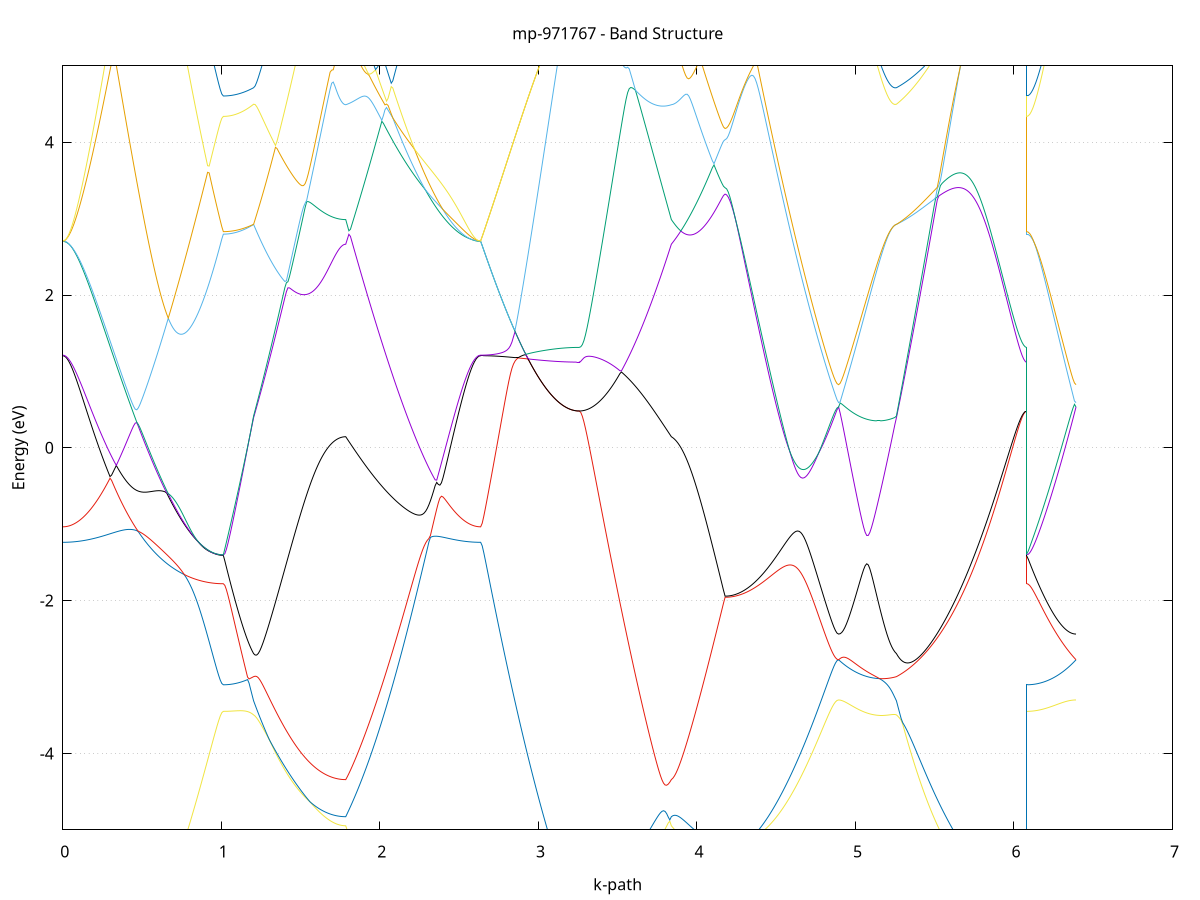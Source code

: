 set title 'mp-971767 - Band Structure'
set xlabel 'k-path'
set ylabel 'Energy (eV)'
set grid y
set yrange [-5:5]
set terminal png size 800,600
set output 'mp-971767_bands_gnuplot.png'
plot '-' using 1:2 with lines notitle, '-' using 1:2 with lines notitle, '-' using 1:2 with lines notitle, '-' using 1:2 with lines notitle, '-' using 1:2 with lines notitle, '-' using 1:2 with lines notitle, '-' using 1:2 with lines notitle, '-' using 1:2 with lines notitle, '-' using 1:2 with lines notitle, '-' using 1:2 with lines notitle, '-' using 1:2 with lines notitle, '-' using 1:2 with lines notitle, '-' using 1:2 with lines notitle, '-' using 1:2 with lines notitle, '-' using 1:2 with lines notitle, '-' using 1:2 with lines notitle, '-' using 1:2 with lines notitle, '-' using 1:2 with lines notitle, '-' using 1:2 with lines notitle, '-' using 1:2 with lines notitle, '-' using 1:2 with lines notitle, '-' using 1:2 with lines notitle, '-' using 1:2 with lines notitle, '-' using 1:2 with lines notitle, '-' using 1:2 with lines notitle, '-' using 1:2 with lines notitle, '-' using 1:2 with lines notitle, '-' using 1:2 with lines notitle, '-' using 1:2 with lines notitle, '-' using 1:2 with lines notitle, '-' using 1:2 with lines notitle, '-' using 1:2 with lines notitle, '-' using 1:2 with lines notitle, '-' using 1:2 with lines notitle, '-' using 1:2 with lines notitle, '-' using 1:2 with lines notitle, '-' using 1:2 with lines notitle, '-' using 1:2 with lines notitle, '-' using 1:2 with lines notitle, '-' using 1:2 with lines notitle, '-' using 1:2 with lines notitle, '-' using 1:2 with lines notitle, '-' using 1:2 with lines notitle, '-' using 1:2 with lines notitle, '-' using 1:2 with lines notitle, '-' using 1:2 with lines notitle, '-' using 1:2 with lines notitle, '-' using 1:2 with lines notitle, '-' using 1:2 with lines notitle, '-' using 1:2 with lines notitle, '-' using 1:2 with lines notitle, '-' using 1:2 with lines notitle, '-' using 1:2 with lines notitle, '-' using 1:2 with lines notitle, '-' using 1:2 with lines notitle, '-' using 1:2 with lines notitle, '-' using 1:2 with lines notitle, '-' using 1:2 with lines notitle, '-' using 1:2 with lines notitle, '-' using 1:2 with lines notitle, '-' using 1:2 with lines notitle, '-' using 1:2 with lines notitle, '-' using 1:2 with lines notitle, '-' using 1:2 with lines notitle
0.000000 -8.463291
0.009929 -8.462891
0.019858 -8.461591
0.029787 -8.459391
0.039716 -8.456291
0.049645 -8.452391
0.059574 -8.447691
0.069503 -8.442091
0.079433 -8.435591
0.089362 -8.428291
0.099291 -8.420091
0.109220 -8.411091
0.119149 -8.401291
0.129078 -8.390691
0.139007 -8.379291
0.148936 -8.367091
0.158865 -8.354091
0.168794 -8.340391
0.178723 -8.325891
0.188652 -8.310691
0.198581 -8.294791
0.208510 -8.278291
0.218440 -8.260991
0.228369 -8.243191
0.238298 -8.224791
0.248227 -8.205791
0.258156 -8.186291
0.268085 -8.166291
0.278014 -8.145891
0.287943 -8.125091
0.297872 -8.103891
0.307801 -8.082491
0.317730 -8.060891
0.327659 -8.039091
0.337588 -8.017291
0.347517 -7.995491
0.357447 -7.973791
0.367376 -7.952191
0.377305 -7.930991
0.387234 -7.910091
0.397163 -7.889591
0.407092 -7.869691
0.417021 -7.850291
0.426950 -7.831691
0.436879 -7.813791
0.446808 -7.796591
0.456737 -7.780291
0.466666 -7.764791
0.476595 -7.750091
0.486524 -7.736191
0.496453 -7.722991
0.506383 -7.710591
0.516312 -7.698791
0.526241 -7.687691
0.536170 -7.677191
0.546099 -7.667291
0.556028 -7.657891
0.565957 -7.648991
0.575886 -7.640491
0.585815 -7.632491
0.595744 -7.624891
0.605673 -7.617591
0.615602 -7.610791
0.625531 -7.604391
0.635460 -7.598391
0.645390 -7.592891
0.655319 -7.587791
0.665248 -7.583291
0.675177 -7.579291
0.685106 -7.576091
0.695035 -7.573591
0.704964 -7.571991
0.714893 -7.571291
0.724822 -7.571691
0.734751 -7.572891
0.744680 -7.575091
0.754609 -7.577891
0.764538 -7.581391
0.774467 -7.585291
0.784396 -7.589491
0.794326 -7.593891
0.804255 -7.598291
0.814184 -7.602891
0.824113 -7.607391
0.834042 -7.611791
0.843971 -7.616091
0.853900 -7.620191
0.863829 -7.624191
0.873758 -7.628091
0.883687 -7.631691
0.893616 -7.635091
0.903545 -7.638191
0.913474 -7.641091
0.923403 -7.643791
0.933333 -7.646191
0.943262 -7.648291
0.953191 -7.650191
0.963120 -7.651791
0.973049 -7.653091
0.982978 -7.654091
0.992907 -7.654791
1.002836 -7.655191
1.012765 -7.655391
1.012765 -7.655391
1.022308 -7.655191
1.031850 -7.654791
1.041392 -7.654091
1.050935 -7.653091
1.060477 -7.651791
1.070020 -7.650291
1.079562 -7.648491
1.089105 -7.646391
1.098647 -7.643991
1.108190 -7.643391
1.117732 -7.643191
1.127275 -7.642991
1.136817 -7.642791
1.146360 -7.642591
1.155902 -7.642391
1.165445 -7.642091
1.174987 -7.641891
1.184529 -7.641591
1.194072 -7.641391
1.203614 -7.641191
1.203614 -7.641191
1.213465 -7.640791
1.223315 -7.640191
1.233166 -7.639191
1.243017 -7.637891
1.252867 -7.636191
1.262718 -7.634291
1.272568 -7.631891
1.282419 -7.629291
1.292269 -7.626291
1.302120 -7.622991
1.311970 -7.619391
1.321821 -7.615491
1.331672 -7.611191
1.341522 -7.606491
1.351373 -7.601591
1.361223 -7.596291
1.371074 -7.590691
1.380924 -7.584791
1.390775 -7.578591
1.400625 -7.571991
1.410476 -7.565091
1.420326 -7.557891
1.430177 -7.550391
1.440028 -7.542691
1.449878 -7.534591
1.459729 -7.526191
1.469579 -7.517491
1.479430 -7.508591
1.489280 -7.499391
1.499131 -7.489891
1.508981 -7.480191
1.518832 -7.470291
1.528682 -7.460191
1.538533 -7.449891
1.548384 -7.439391
1.558234 -7.428691
1.568085 -7.417991
1.577935 -7.407191
1.587786 -7.396291
1.597636 -7.385491
1.607487 -7.374691
1.617337 -7.364091
1.627188 -7.353691
1.637038 -7.343491
1.646889 -7.333791
1.656740 -7.324591
1.666590 -7.315891
1.676441 -7.307891
1.686291 -7.300591
1.696142 -7.293991
1.705992 -7.288291
1.715843 -7.283291
1.725693 -7.278991
1.735544 -7.275491
1.745394 -7.272691
1.755245 -7.271691
1.765096 -7.272291
1.774946 -7.272591
1.784797 -7.272691
1.784797 -7.272691
1.794693 -7.264091
1.804589 -7.256091
1.814486 -7.248491
1.824382 -7.241491
1.834278 -7.235091
1.844175 -7.229291
1.854071 -7.224091
1.863967 -7.219691
1.873864 -7.215991
1.883760 -7.213091
1.893656 -7.210891
1.903553 -7.209491
1.913449 -7.208891
1.923345 -7.208991
1.933241 -7.209791
1.943138 -7.211391
1.953034 -7.213791
1.962930 -7.216891
1.972827 -7.220891
1.982723 -7.225791
1.992619 -7.231691
2.002516 -7.238691
2.012412 -7.246891
2.022308 -7.256491
2.032205 -7.267691
2.042101 -7.280591
2.051997 -7.295291
2.061894 -7.311891
2.071790 -7.330391
2.081686 -7.350691
2.091583 -7.372791
2.101479 -7.396591
2.111375 -7.421791
2.121272 -7.448291
2.131168 -7.475891
2.141064 -7.504391
2.150961 -7.533691
2.160857 -7.563591
2.170753 -7.593891
2.180650 -7.624491
2.190546 -7.655291
2.200442 -7.686091
2.210339 -7.716891
2.220235 -7.747591
2.230131 -7.777991
2.240028 -7.808191
2.249924 -7.837991
2.259820 -7.867491
2.269717 -7.896391
2.279613 -7.924891
2.289509 -7.952891
2.299406 -7.980291
2.309302 -8.007091
2.319198 -8.033291
2.329094 -8.058791
2.338991 -8.083691
2.348887 -8.107891
2.358783 -8.131291
2.368680 -8.154091
2.378576 -8.176091
2.388472 -8.197391
2.398369 -8.217891
2.408265 -8.237591
2.418161 -8.256491
2.428058 -8.274691
2.437954 -8.291991
2.447850 -8.308591
2.457747 -8.324291
2.467643 -8.339191
2.477539 -8.353291
2.487436 -8.366491
2.497332 -8.378891
2.507228 -8.390491
2.517125 -8.401191
2.527021 -8.411091
2.536917 -8.420191
2.546814 -8.428291
2.556710 -8.435691
2.566606 -8.442091
2.576503 -8.447691
2.586399 -8.452491
2.596295 -8.456391
2.606192 -8.459391
2.616088 -8.461591
2.625984 -8.462891
2.635881 -8.463291
2.635881 -8.463291
2.645750 -8.462891
2.655619 -8.461791
2.665488 -8.459791
2.675357 -8.457091
2.685226 -8.453591
2.695095 -8.449391
2.704964 -8.444391
2.714833 -8.438591
2.724702 -8.432091
2.734571 -8.424791
2.744440 -8.416791
2.754309 -8.408091
2.764178 -8.398591
2.774047 -8.388391
2.783916 -8.377491
2.793785 -8.365891
2.803654 -8.353691
2.813523 -8.340691
2.823392 -8.327091
2.833261 -8.312891
2.843130 -8.297991
2.852999 -8.282591
2.862868 -8.266591
2.872737 -8.249991
2.882606 -8.232991
2.892475 -8.215391
2.902344 -8.197391
2.912213 -8.178991
2.922082 -8.160191
2.931951 -8.141091
2.941820 -8.121791
2.951689 -8.102191
2.961558 -8.082491
2.971427 -8.062591
2.981296 -8.042791
2.991165 -8.022991
3.001034 -8.003291
3.010903 -7.983791
3.020772 -7.964591
3.030641 -7.945791
3.040510 -7.927391
3.050379 -7.909491
3.060248 -7.892291
3.070118 -7.875691
3.079987 -7.859891
3.089856 -7.844791
3.099725 -7.830591
3.109594 -7.817191
3.119463 -7.804791
3.129332 -7.793191
3.139201 -7.782491
3.149070 -7.772791
3.158939 -7.763991
3.168808 -7.755991
3.178677 -7.748891
3.188546 -7.742691
3.198415 -7.737391
3.208284 -7.732791
3.218153 -7.729091
3.228022 -7.726191
3.237891 -7.724091
3.247760 -7.722791
3.257629 -7.722391
3.257629 -7.722391
3.267479 -7.722191
3.277330 -7.721691
3.287181 -7.720791
3.297031 -7.719591
3.306882 -7.717991
3.316732 -7.716091
3.326583 -7.713791
3.336433 -7.711191
3.346284 -7.708291
3.356134 -7.704991
3.365985 -7.701391
3.375835 -7.697391
3.385686 -7.693091
3.395537 -7.688491
3.405387 -7.683591
3.415238 -7.678391
3.425088 -7.672791
3.434939 -7.666891
3.444789 -7.660691
3.454640 -7.654291
3.464490 -7.647491
3.474341 -7.640391
3.484191 -7.633091
3.494042 -7.625491
3.503893 -7.617591
3.513743 -7.609491
3.523594 -7.601091
3.533444 -7.592391
3.543295 -7.583491
3.553145 -7.574391
3.562996 -7.565091
3.572846 -7.555591
3.582697 -7.545791
3.592547 -7.535891
3.602398 -7.525791
3.612249 -7.515591
3.622099 -7.505191
3.631950 -7.494591
3.641800 -7.483891
3.651651 -7.473091
3.661501 -7.462291
3.671352 -7.451291
3.681202 -7.440291
3.691053 -7.429191
3.700903 -7.418091
3.710754 -7.406991
3.720605 -7.395891
3.730455 -7.384791
3.740306 -7.373791
3.750156 -7.362791
3.760007 -7.351991
3.769857 -7.341291
3.779708 -7.330791
3.789558 -7.320391
3.799409 -7.310291
3.809259 -7.300391
3.819110 -7.290791
3.828961 -7.281591
3.838811 -7.272691
3.838811 -7.272691
3.848779 -7.269191
3.858747 -7.265791
3.868714 -7.262391
3.878682 -7.259191
3.888650 -7.255991
3.898617 -7.252891
3.908585 -7.249891
3.918553 -7.246991
3.928520 -7.244291
3.938488 -7.241791
3.948456 -7.239391
3.958424 -7.237091
3.968391 -7.235091
3.978359 -7.233291
3.988327 -7.231591
3.998294 -7.230091
4.008262 -7.228791
4.018230 -7.227591
4.028197 -7.226591
4.038165 -7.225691
4.048133 -7.224891
4.058101 -7.224191
4.068068 -7.223591
4.078036 -7.223091
4.088004 -7.222591
4.097971 -7.222191
4.107939 -7.221891
4.117907 -7.221591
4.127875 -7.221291
4.137842 -7.221191
4.147810 -7.220991
4.157778 -7.220891
4.167745 -7.220791
4.177713 -7.220791
4.177713 -7.220791
4.187659 -7.220791
4.197606 -7.220991
4.207552 -7.221191
4.217498 -7.221591
4.227444 -7.222091
4.237391 -7.222691
4.247337 -7.223691
4.257283 -7.224891
4.267230 -7.226491
4.277176 -7.228591
4.287122 -7.231291
4.297069 -7.234591
4.307015 -7.238591
4.316961 -7.243291
4.326907 -7.248591
4.336854 -7.254291
4.346800 -7.260491
4.356746 -7.266991
4.366693 -7.273791
4.376639 -7.280691
4.386585 -7.287791
4.396531 -7.295591
4.406478 -7.304491
4.416424 -7.313391
4.426370 -7.322091
4.436317 -7.330691
4.446263 -7.339191
4.456209 -7.347591
4.466155 -7.355891
4.476102 -7.363991
4.486048 -7.371991
4.495994 -7.379791
4.505941 -7.387491
4.515887 -7.395091
4.525833 -7.402491
4.535780 -7.409691
4.545726 -7.416791
4.555672 -7.423691
4.565618 -7.430391
4.575565 -7.436991
4.585511 -7.443391
4.595457 -7.449591
4.605404 -7.455591
4.615350 -7.461391
4.625296 -7.467091
4.635242 -7.472491
4.645189 -7.477791
4.655135 -7.482791
4.665081 -7.487691
4.675028 -7.492391
4.684974 -7.496791
4.694920 -7.501091
4.704867 -7.505091
4.714813 -7.508991
4.724759 -7.512591
4.734705 -7.516091
4.744652 -7.519291
4.754598 -7.522291
4.764544 -7.525191
4.774491 -7.527791
4.784437 -7.530091
4.794383 -7.532291
4.804329 -7.534291
4.814276 -7.536091
4.824222 -7.537591
4.834168 -7.538991
4.844115 -7.540091
4.854061 -7.540991
4.864007 -7.541791
4.873954 -7.542291
4.883900 -7.542591
4.893846 -7.542691
4.893846 -7.542691
4.903705 -7.547191
4.913564 -7.551791
4.923423 -7.556391
4.933282 -7.561091
4.943141 -7.565791
4.953000 -7.570491
4.962859 -7.575191
4.972718 -7.579891
4.982577 -7.584491
4.992436 -7.589191
5.002295 -7.593691
5.012154 -7.598191
5.022013 -7.602491
5.031872 -7.606591
5.041731 -7.610591
5.051590 -7.614391
5.061449 -7.617891
5.071308 -7.621191
5.081167 -7.624191
5.091026 -7.626991
5.100885 -7.629491
5.110744 -7.631791
5.120603 -7.633691
5.130462 -7.635391
5.140321 -7.636891
5.150180 -7.638091
5.160039 -7.638991
5.169898 -7.639791
5.179757 -7.640391
5.189616 -7.640791
5.199475 -7.641091
5.209334 -7.641291
5.219193 -7.641291
5.229052 -7.641391
5.238911 -7.641291
5.248770 -7.641291
5.258629 -7.641191
5.258629 -7.641191
5.268531 -7.640891
5.278434 -7.640691
5.288336 -7.640491
5.298239 -7.640191
5.308142 -7.639991
5.318044 -7.639891
5.327947 -7.639691
5.337849 -7.639491
5.347752 -7.639391
5.357655 -7.639291
5.367557 -7.639291
5.377460 -7.639191
5.387362 -7.639191
5.397265 -7.639191
5.407168 -7.639291
5.417070 -7.639391
5.426973 -7.639491
5.436875 -7.639591
5.446778 -7.639791
5.456681 -7.640091
5.466583 -7.640291
5.476486 -7.640591
5.486388 -7.640991
5.496291 -7.641391
5.506194 -7.641791
5.516096 -7.642291
5.525999 -7.642791
5.535901 -7.643291
5.545804 -7.643891
5.555707 -7.644491
5.565609 -7.645091
5.575512 -7.645791
5.585414 -7.646491
5.595317 -7.647191
5.605220 -7.647991
5.615122 -7.648691
5.625025 -7.649591
5.634927 -7.650391
5.644830 -7.651191
5.654733 -7.652091
5.664635 -7.652891
5.674538 -7.653791
5.684440 -7.654691
5.694343 -7.655591
5.704246 -7.656491
5.714148 -7.657391
5.724051 -7.658391
5.733953 -7.659291
5.743856 -7.660191
5.753758 -7.661091
5.763661 -7.661991
5.773564 -7.662991
5.783466 -7.663891
5.793369 -7.664791
5.803272 -7.665691
5.813174 -7.666591
5.823077 -7.667391
5.832979 -7.668291
5.842882 -7.669191
5.852784 -7.670091
5.862687 -7.670991
5.872590 -7.671891
5.882492 -7.672891
5.892395 -7.673791
5.902297 -7.674791
5.912200 -7.675891
5.922103 -7.677591
5.932005 -7.682991
5.941908 -7.687991
5.951810 -7.692691
5.961713 -7.697091
5.971616 -7.701091
5.981518 -7.704791
5.991421 -7.708091
6.001323 -7.711091
6.011226 -7.713691
6.021129 -7.715991
6.031031 -7.717991
6.040934 -7.719491
6.050836 -7.720791
6.060739 -7.721691
6.070642 -7.722191
6.080544 -7.722391
6.080544 -7.655391
6.090259 -7.655191
6.099974 -7.654691
6.109689 -7.653791
6.119404 -7.652591
6.129118 -7.651091
6.138833 -7.649191
6.148548 -7.646891
6.158263 -7.644291
6.167978 -7.641391
6.177692 -7.638191
6.187407 -7.634591
6.197122 -7.630591
6.206837 -7.626391
6.216552 -7.622291
6.226267 -7.619091
6.235981 -7.615691
6.245696 -7.612191
6.255411 -7.608491
6.265126 -7.604591
6.274841 -7.600491
6.284555 -7.596291
6.294270 -7.591891
6.303985 -7.587391
6.313700 -7.582791
6.323415 -7.578091
6.333130 -7.573291
6.342844 -7.568291
6.352559 -7.563291
6.362274 -7.558191
6.371989 -7.553091
6.381704 -7.547891
6.391418 -7.542691
e
0.000000 -7.739691
0.009929 -7.739491
0.019858 -7.738991
0.029787 -7.738091
0.039716 -7.736891
0.049645 -7.735391
0.059574 -7.733491
0.069503 -7.731391
0.079433 -7.728891
0.089362 -7.726091
0.099291 -7.723091
0.109220 -7.719791
0.119149 -7.716291
0.129078 -7.712491
0.139007 -7.708491
0.148936 -7.704291
0.158865 -7.699891
0.168794 -7.695291
0.178723 -7.690591
0.188652 -7.685591
0.198581 -7.680491
0.208510 -7.675291
0.218440 -7.669891
0.228369 -7.664291
0.238298 -7.658591
0.248227 -7.652591
0.258156 -7.646491
0.268085 -7.640191
0.278014 -7.633591
0.287943 -7.626891
0.297872 -7.619791
0.307801 -7.612491
0.317730 -7.604891
0.327659 -7.596891
0.337588 -7.588591
0.347517 -7.579891
0.357447 -7.570791
0.367376 -7.561291
0.377305 -7.551291
0.387234 -7.540791
0.397163 -7.529791
0.407092 -7.518291
0.417021 -7.506191
0.426950 -7.493691
0.436879 -7.480591
0.446808 -7.467091
0.456737 -7.453191
0.466666 -7.438991
0.476595 -7.424591
0.486524 -7.409891
0.496453 -7.395291
0.506383 -7.380691
0.516312 -7.366591
0.526241 -7.354691
0.536170 -7.356691
0.546099 -7.364791
0.556028 -7.373291
0.565957 -7.381891
0.575886 -7.390491
0.585815 -7.398991
0.595744 -7.407291
0.605673 -7.415491
0.615602 -7.423591
0.625531 -7.431391
0.635460 -7.438891
0.645390 -7.446191
0.655319 -7.453091
0.665248 -7.459591
0.675177 -7.465491
0.685106 -7.470791
0.695035 -7.475391
0.704964 -7.479191
0.714893 -7.481991
0.724822 -7.483891
0.734751 -7.484791
0.744680 -7.484891
0.754609 -7.484091
0.764538 -7.482791
0.774467 -7.481091
0.784396 -7.492791
0.794326 -7.504291
0.804255 -7.515591
0.814184 -7.526491
0.824113 -7.537091
0.834042 -7.547291
0.843971 -7.557191
0.853900 -7.566591
0.863829 -7.575591
0.873758 -7.584091
0.883687 -7.592191
0.893616 -7.599691
0.903545 -7.606591
0.913474 -7.613091
0.923403 -7.618891
0.933333 -7.624191
0.943262 -7.628891
0.953191 -7.632991
0.963120 -7.636391
0.973049 -7.639291
0.982978 -7.641491
0.992907 -7.643091
1.002836 -7.643991
1.012765 -7.644391
1.012765 -7.644391
1.022308 -7.644391
1.031850 -7.644291
1.041392 -7.644291
1.050935 -7.644191
1.060477 -7.644091
1.070020 -7.643991
1.079562 -7.643891
1.089105 -7.643691
1.098647 -7.643591
1.108190 -7.641291
1.117732 -7.638391
1.127275 -7.635191
1.136817 -7.631691
1.146360 -7.627991
1.155902 -7.623991
1.165445 -7.619691
1.174987 -7.615191
1.184529 -7.610491
1.194072 -7.605491
1.203614 -7.600291
1.203614 -7.600291
1.213465 -7.596191
1.223315 -7.591891
1.233166 -7.587291
1.243017 -7.582491
1.252867 -7.577291
1.262718 -7.571891
1.272568 -7.566291
1.282419 -7.560291
1.292269 -7.554191
1.302120 -7.547691
1.311970 -7.540991
1.321821 -7.534091
1.331672 -7.526891
1.341522 -7.519391
1.351373 -7.511691
1.361223 -7.503791
1.371074 -7.495591
1.380924 -7.487191
1.390775 -7.478591
1.400625 -7.469791
1.410476 -7.460791
1.420326 -7.451491
1.430177 -7.442091
1.440028 -7.432491
1.449878 -7.422691
1.459729 -7.412691
1.469579 -7.402591
1.479430 -7.392291
1.489280 -7.381991
1.499131 -7.371491
1.508981 -7.360991
1.518832 -7.350491
1.528682 -7.339991
1.538533 -7.329691
1.548384 -7.319391
1.558234 -7.309491
1.568085 -7.299991
1.577935 -7.290991
1.587786 -7.282891
1.597636 -7.275891
1.607487 -7.270191
1.617337 -7.265791
1.627188 -7.262891
1.637038 -7.261291
1.646889 -7.260691
1.656740 -7.260891
1.666590 -7.261691
1.676441 -7.262691
1.686291 -7.263991
1.696142 -7.265291
1.705992 -7.266591
1.715843 -7.267891
1.725693 -7.269091
1.735544 -7.270191
1.745394 -7.270991
1.755245 -7.270491
1.765096 -7.268891
1.774946 -7.267991
1.784797 -7.267691
1.784797 -7.267691
1.794693 -7.259391
1.804589 -7.251091
1.814486 -7.242691
1.824382 -7.234391
1.834278 -7.225991
1.844175 -7.217691
1.854071 -7.209291
1.863967 -7.200891
1.873864 -7.192591
1.883760 -7.184191
1.893656 -7.175791
1.903553 -7.167391
1.913449 -7.159091
1.923345 -7.150691
1.933241 -7.142391
1.943138 -7.133991
1.953034 -7.133191
1.962930 -7.135991
1.972827 -7.139591
1.982723 -7.143791
1.992619 -7.148791
2.002516 -7.154491
2.012412 -7.160791
2.022308 -7.167691
2.032205 -7.175091
2.042101 -7.182991
2.051997 -7.191191
2.061894 -7.199791
2.071790 -7.214491
2.081686 -7.231291
2.091583 -7.247991
2.101479 -7.264491
2.111375 -7.280791
2.121272 -7.296791
2.131168 -7.312691
2.141064 -7.328391
2.150961 -7.343791
2.160857 -7.358991
2.170753 -7.373991
2.180650 -7.388691
2.190546 -7.403191
2.200442 -7.417391
2.210339 -7.431391
2.220235 -7.445091
2.230131 -7.458491
2.240028 -7.471591
2.249924 -7.484491
2.259820 -7.497091
2.269717 -7.509291
2.279613 -7.521291
2.289509 -7.532991
2.299406 -7.544391
2.309302 -7.555491
2.319198 -7.566291
2.329094 -7.576791
2.338991 -7.586991
2.348887 -7.596891
2.358783 -7.606391
2.368680 -7.615691
2.378576 -7.624591
2.388472 -7.633191
2.398369 -7.641491
2.408265 -7.649391
2.418161 -7.656991
2.428058 -7.664291
2.437954 -7.671291
2.447850 -7.677891
2.457747 -7.684191
2.467643 -7.690191
2.477539 -7.695791
2.487436 -7.701091
2.497332 -7.706091
2.507228 -7.710691
2.517125 -7.714891
2.527021 -7.718891
2.536917 -7.722491
2.546814 -7.725791
2.556710 -7.728691
2.566606 -7.731191
2.576503 -7.733491
2.586399 -7.735391
2.596295 -7.736891
2.606192 -7.738091
2.616088 -7.738991
2.625984 -7.739491
2.635881 -7.739691
2.635881 -7.739691
2.645750 -7.739591
2.655619 -7.739491
2.665488 -7.739291
2.675357 -7.738991
2.685226 -7.738591
2.695095 -7.738091
2.704964 -7.737591
2.714833 -7.736991
2.724702 -7.736291
2.734571 -7.735491
2.744440 -7.734591
2.754309 -7.733691
2.764178 -7.732591
2.774047 -7.731491
2.783916 -7.730391
2.793785 -7.729091
2.803654 -7.727791
2.813523 -7.726491
2.823392 -7.724991
2.833261 -7.723491
2.843130 -7.721991
2.852999 -7.720391
2.862868 -7.718691
2.872737 -7.716991
2.882606 -7.715291
2.892475 -7.713491
2.902344 -7.711591
2.912213 -7.709691
2.922082 -7.707791
2.931951 -7.705891
2.941820 -7.703991
2.951689 -7.701991
2.961558 -7.699991
2.971427 -7.697991
2.981296 -7.695991
2.991165 -7.693991
3.001034 -7.691991
3.010903 -7.689991
3.020772 -7.688091
3.030641 -7.686091
3.040510 -7.684191
3.050379 -7.682291
3.060248 -7.680491
3.070118 -7.678691
3.079987 -7.676891
3.089856 -7.680091
3.099725 -7.683191
3.109594 -7.686191
3.119463 -7.689091
3.129332 -7.691691
3.139201 -7.694191
3.149070 -7.696491
3.158939 -7.698691
3.168808 -7.700591
3.178677 -7.702391
3.188546 -7.703991
3.198415 -7.705391
3.208284 -7.706591
3.218153 -7.707591
3.228022 -7.708491
3.237891 -7.709091
3.247760 -7.709491
3.257629 -7.709591
3.257629 -7.709591
3.267479 -7.709291
3.277330 -7.708291
3.287181 -7.706691
3.297031 -7.704491
3.306882 -7.701491
3.316732 -7.697991
3.326583 -7.693791
3.336433 -7.688991
3.346284 -7.683591
3.356134 -7.677491
3.365985 -7.670891
3.375835 -7.663591
3.385686 -7.655691
3.395537 -7.647291
3.405387 -7.638291
3.415238 -7.628691
3.425088 -7.618591
3.434939 -7.607991
3.444789 -7.602191
3.454640 -7.596191
3.464490 -7.589791
3.474341 -7.583191
3.484191 -7.576291
3.494042 -7.569191
3.503893 -7.561791
3.513743 -7.554091
3.523594 -7.546191
3.533444 -7.538091
3.543295 -7.529791
3.553145 -7.521291
3.562996 -7.512591
3.572846 -7.503791
3.582697 -7.494791
3.592547 -7.485691
3.602398 -7.476491
3.612249 -7.467291
3.622099 -7.457991
3.631950 -7.448691
3.641800 -7.439391
3.651651 -7.430191
3.661501 -7.420991
3.671352 -7.411891
3.681202 -7.402891
3.691053 -7.393991
3.700903 -7.385191
3.710754 -7.376491
3.720605 -7.367791
3.730455 -7.359291
3.740306 -7.350791
3.750156 -7.342391
3.760007 -7.333991
3.769857 -7.325691
3.779708 -7.317391
3.789558 -7.309091
3.799409 -7.300791
3.809259 -7.292491
3.819110 -7.284291
3.828961 -7.275991
3.838811 -7.267691
3.838811 -7.267691
3.848779 -7.264291
3.858747 -7.260691
3.868714 -7.256991
3.878682 -7.253091
3.888650 -7.248991
3.898617 -7.244791
3.908585 -7.240491
3.918553 -7.235991
3.928520 -7.231491
3.938488 -7.226791
3.948456 -7.221991
3.958424 -7.217091
3.968391 -7.212091
3.978359 -7.207091
3.988327 -7.202091
3.998294 -7.196891
4.008262 -7.191791
4.018230 -7.186691
4.028197 -7.181591
4.038165 -7.176491
4.048133 -7.171491
4.058101 -7.166591
4.068068 -7.161791
4.078036 -7.157091
4.088004 -7.152691
4.097971 -7.148491
4.107939 -7.144591
4.117907 -7.141091
4.127875 -7.139291
4.137842 -7.137791
4.147810 -7.136691
4.157778 -7.135791
4.167745 -7.135291
4.177713 -7.135091
4.177713 -7.135091
4.187659 -7.135691
4.197606 -7.137491
4.207552 -7.140291
4.217498 -7.143991
4.227444 -7.148291
4.237391 -7.154891
4.247337 -7.162191
4.257283 -7.170091
4.267230 -7.178291
4.277176 -7.186791
4.287122 -7.195491
4.297069 -7.204391
4.307015 -7.213391
4.316961 -7.222591
4.326907 -7.231691
4.336854 -7.240891
4.346800 -7.250091
4.356746 -7.259291
4.366693 -7.268491
4.376639 -7.277591
4.386585 -7.286591
4.396531 -7.294991
4.406478 -7.302191
4.416424 -7.309491
4.426370 -7.316791
4.436317 -7.324091
4.446263 -7.331391
4.456209 -7.338591
4.466155 -7.345891
4.476102 -7.353091
4.486048 -7.360291
4.495994 -7.367391
4.505941 -7.374391
4.515887 -7.381391
4.525833 -7.388391
4.535780 -7.395191
4.545726 -7.401991
4.555672 -7.408791
4.565618 -7.415391
4.575565 -7.421891
4.585511 -7.428391
4.595457 -7.434691
4.605404 -7.440991
4.615350 -7.447091
4.625296 -7.453091
4.635242 -7.458991
4.645189 -7.464791
4.655135 -7.470391
4.665081 -7.475791
4.675028 -7.481091
4.684974 -7.486291
4.694920 -7.491191
4.704867 -7.495991
4.714813 -7.500591
4.724759 -7.504891
4.734705 -7.509091
4.744652 -7.512991
4.754598 -7.516791
4.764544 -7.520191
4.774491 -7.523491
4.784437 -7.526491
4.794383 -7.529291
4.804329 -7.531791
4.814276 -7.534091
4.824222 -7.536091
4.834168 -7.537791
4.844115 -7.539291
4.854061 -7.540491
4.864007 -7.541491
4.873954 -7.542191
4.883900 -7.542591
4.893846 -7.542691
4.893846 -7.542691
4.903705 -7.538091
4.913564 -7.533291
4.923423 -7.528291
4.933282 -7.523091
4.943141 -7.528791
4.953000 -7.534991
4.962859 -7.540991
4.972718 -7.546791
4.982577 -7.552391
4.992436 -7.557591
5.002295 -7.562591
5.012154 -7.567291
5.022013 -7.571691
5.031872 -7.575891
5.041731 -7.579791
5.051590 -7.583391
5.061449 -7.586891
5.071308 -7.590091
5.081167 -7.593091
5.091026 -7.595891
5.100885 -7.598391
5.110744 -7.600791
5.120603 -7.602891
5.130462 -7.604691
5.140321 -7.606391
5.150180 -7.607691
5.160039 -7.608791
5.169898 -7.609691
5.179757 -7.610091
5.189616 -7.610291
5.199475 -7.610091
5.209334 -7.609491
5.219193 -7.608491
5.229052 -7.607091
5.238911 -7.605191
5.248770 -7.602991
5.258629 -7.600291
5.258629 -7.600291
5.268531 -7.594591
5.278434 -7.588691
5.288336 -7.582491
5.298239 -7.576091
5.308142 -7.569491
5.318044 -7.562591
5.327947 -7.555591
5.337849 -7.548291
5.347752 -7.540791
5.357655 -7.533191
5.367557 -7.525391
5.377460 -7.517391
5.387362 -7.509291
5.397265 -7.501091
5.407168 -7.492691
5.417070 -7.484191
5.426973 -7.475591
5.436875 -7.466991
5.446778 -7.458191
5.456681 -7.449491
5.466583 -7.440691
5.476486 -7.431991
5.486388 -7.423191
5.496291 -7.414591
5.506194 -7.405991
5.516096 -7.397591
5.525999 -7.389291
5.535901 -7.381291
5.545804 -7.373591
5.555707 -7.366291
5.565609 -7.359891
5.575512 -7.354891
5.585414 -7.359191
5.595317 -7.364091
5.605220 -7.368991
5.615122 -7.374991
5.625025 -7.386791
5.634927 -7.399091
5.644830 -7.411391
5.654733 -7.423791
5.664635 -7.436191
5.674538 -7.448391
5.684440 -7.460391
5.694343 -7.472291
5.704246 -7.484091
5.714148 -7.495591
5.724051 -7.506891
5.733953 -7.517991
5.743856 -7.528791
5.753758 -7.539491
5.763661 -7.549791
5.773564 -7.559991
5.783466 -7.569791
5.793369 -7.579391
5.803272 -7.588791
5.813174 -7.597791
5.823077 -7.606591
5.832979 -7.615091
5.842882 -7.623291
5.852784 -7.631091
5.862687 -7.638691
5.872590 -7.645991
5.882492 -7.652991
5.892395 -7.659591
5.902297 -7.665891
5.912200 -7.671991
5.922103 -7.676991
5.932005 -7.678191
5.941908 -7.679591
5.951810 -7.681191
5.961713 -7.682991
5.971616 -7.684991
5.981518 -7.687391
5.991421 -7.690091
6.001323 -7.692991
6.011226 -7.696091
6.021129 -7.699191
6.031031 -7.702091
6.040934 -7.704591
6.050836 -7.706791
6.060739 -7.708291
6.070642 -7.709291
6.080544 -7.709591
6.080544 -7.644391
6.090259 -7.644291
6.099974 -7.643891
6.109689 -7.643291
6.119404 -7.642491
6.129118 -7.641491
6.138833 -7.640191
6.148548 -7.638691
6.158263 -7.636991
6.167978 -7.635091
6.177692 -7.632991
6.187407 -7.630591
6.197122 -7.627991
6.206837 -7.625291
6.216552 -7.621791
6.226267 -7.616891
6.235981 -7.611691
6.245696 -7.606091
6.255411 -7.600291
6.265126 -7.594091
6.274841 -7.587691
6.284555 -7.580991
6.294270 -7.573991
6.303985 -7.566691
6.313700 -7.559191
6.323415 -7.551591
6.333130 -7.543691
6.342844 -7.535691
6.352559 -7.527791
6.362274 -7.527091
6.371989 -7.532291
6.381704 -7.537491
6.391418 -7.542691
e
0.000000 -7.628991
0.009929 -7.628791
0.019858 -7.628191
0.029787 -7.627291
0.039716 -7.625991
0.049645 -7.624291
0.059574 -7.622291
0.069503 -7.619791
0.079433 -7.616891
0.089362 -7.613691
0.099291 -7.609991
0.109220 -7.605791
0.119149 -7.601191
0.129078 -7.596091
0.139007 -7.590591
0.148936 -7.584591
0.158865 -7.577991
0.168794 -7.570991
0.178723 -7.563491
0.188652 -7.555391
0.198581 -7.546791
0.208510 -7.537691
0.218440 -7.528091
0.228369 -7.517991
0.238298 -7.507391
0.248227 -7.496191
0.258156 -7.484591
0.268085 -7.472491
0.278014 -7.459891
0.287943 -7.446891
0.297872 -7.433391
0.307801 -7.419491
0.317730 -7.405191
0.327659 -7.390591
0.337588 -7.375491
0.347517 -7.360091
0.357447 -7.344391
0.367376 -7.328491
0.377305 -7.312291
0.387234 -7.296091
0.397163 -7.280191
0.407092 -7.265691
0.417021 -7.257391
0.426950 -7.259791
0.436879 -7.266791
0.446808 -7.274891
0.456737 -7.283491
0.466666 -7.292191
0.476595 -7.301091
0.486524 -7.309991
0.496453 -7.318891
0.506383 -7.327691
0.516312 -7.336191
0.526241 -7.342591
0.536170 -7.335391
0.546099 -7.322391
0.556028 -7.309291
0.565957 -7.296491
0.575886 -7.284091
0.585815 -7.272191
0.595744 -7.270891
0.605673 -7.281291
0.615602 -7.291891
0.625531 -7.302691
0.635460 -7.313791
0.645390 -7.324991
0.655319 -7.336491
0.665248 -7.348091
0.675177 -7.359891
0.685106 -7.371791
0.695035 -7.383791
0.704964 -7.395991
0.714893 -7.408191
0.724822 -7.420491
0.734751 -7.432791
0.744680 -7.444991
0.754609 -7.457191
0.764538 -7.469191
0.774467 -7.480991
0.784396 -7.478891
0.794326 -7.476491
0.804255 -7.473991
0.814184 -7.471291
0.824113 -7.468691
0.834042 -7.465991
0.843971 -7.463391
0.853900 -7.460791
0.863829 -7.458291
0.873758 -7.455891
0.883687 -7.453691
0.893616 -7.451491
0.903545 -7.449491
0.913474 -7.447691
0.923403 -7.445991
0.933333 -7.444391
0.943262 -7.443091
0.953191 -7.441891
0.963120 -7.440891
0.973049 -7.439991
0.982978 -7.439391
0.992907 -7.438891
1.002836 -7.438591
1.012765 -7.438491
1.012765 -7.438491
1.022308 -7.438191
1.031850 -7.437091
1.041392 -7.435191
1.050935 -7.432591
1.060477 -7.429291
1.070020 -7.425191
1.079562 -7.420391
1.089105 -7.414891
1.098647 -7.408691
1.108190 -7.401691
1.117732 -7.393991
1.127275 -7.385691
1.136817 -7.376591
1.146360 -7.366891
1.155902 -7.356391
1.165445 -7.345391
1.174987 -7.333591
1.184529 -7.321191
1.194072 -7.308191
1.203614 -7.294591
1.203614 -7.294591
1.213465 -7.284391
1.223315 -7.273991
1.233166 -7.263391
1.243017 -7.252691
1.252867 -7.241991
1.262718 -7.231091
1.272568 -7.222191
1.282419 -7.223891
1.292269 -7.225591
1.302120 -7.227091
1.311970 -7.228591
1.321821 -7.229891
1.331672 -7.231191
1.341522 -7.232291
1.351373 -7.233291
1.361223 -7.234291
1.371074 -7.235091
1.380924 -7.235791
1.390775 -7.236391
1.400625 -7.236891
1.410476 -7.237291
1.420326 -7.237491
1.430177 -7.237691
1.440028 -7.237791
1.449878 -7.237691
1.459729 -7.237491
1.469579 -7.237191
1.479430 -7.236791
1.489280 -7.236291
1.499131 -7.235691
1.508981 -7.234891
1.518832 -7.233991
1.528682 -7.232991
1.538533 -7.231791
1.548384 -7.230391
1.558234 -7.228891
1.568085 -7.227191
1.577935 -7.225391
1.587786 -7.223291
1.597636 -7.220991
1.607487 -7.218491
1.617337 -7.215691
1.627188 -7.212691
1.637038 -7.209491
1.646889 -7.205991
1.656740 -7.202391
1.666590 -7.198991
1.676441 -7.195991
1.686291 -7.193791
1.696142 -7.192491
1.705992 -7.191891
1.715843 -7.191991
1.725693 -7.192291
1.735544 -7.192791
1.745394 -7.193291
1.755245 -7.193691
1.765096 -7.194091
1.774946 -7.194291
1.784797 -7.194391
1.784797 -7.194391
1.794693 -7.184091
1.804589 -7.173891
1.814486 -7.163791
1.824382 -7.153791
1.834278 -7.144091
1.844175 -7.140691
1.854071 -7.137691
1.863967 -7.135091
1.873864 -7.132891
1.883760 -7.131091
1.893656 -7.129691
1.903553 -7.128791
1.913449 -7.128491
1.923345 -7.128691
1.933241 -7.129591
1.943138 -7.130991
1.953034 -7.125691
1.962930 -7.117491
1.972827 -7.109191
1.982723 -7.100991
1.992619 -7.092791
2.002516 -7.092891
2.012412 -7.110491
2.022308 -7.128091
2.032205 -7.145591
2.042101 -7.163091
2.051997 -7.180291
2.061894 -7.197491
2.071790 -7.208591
2.081686 -7.217591
2.091583 -7.226691
2.101479 -7.236091
2.111375 -7.245591
2.121272 -7.255191
2.131168 -7.264991
2.141064 -7.274891
2.150961 -7.284991
2.160857 -7.295091
2.170753 -7.305391
2.180650 -7.315691
2.190546 -7.325991
2.200442 -7.336491
2.210339 -7.346891
2.220235 -7.357391
2.230131 -7.367791
2.240028 -7.378191
2.249924 -7.388591
2.259820 -7.398891
2.269717 -7.409191
2.279613 -7.419391
2.289509 -7.429391
2.299406 -7.439291
2.309302 -7.449091
2.319198 -7.458791
2.329094 -7.468291
2.338991 -7.477591
2.348887 -7.486691
2.358783 -7.495591
2.368680 -7.504291
2.378576 -7.512791
2.388472 -7.521091
2.398369 -7.529091
2.408265 -7.536791
2.418161 -7.544291
2.428058 -7.551491
2.437954 -7.558491
2.447850 -7.565091
2.457747 -7.571491
2.467643 -7.577491
2.477539 -7.583291
2.487436 -7.588691
2.497332 -7.593791
2.507228 -7.598591
2.517125 -7.602991
2.527021 -7.607091
2.536917 -7.610891
2.546814 -7.614291
2.556710 -7.617391
2.566606 -7.620091
2.576503 -7.622391
2.586399 -7.624391
2.596295 -7.626091
2.606192 -7.627291
2.616088 -7.628191
2.625984 -7.628791
2.635881 -7.628991
2.635881 -7.628991
2.645750 -7.628891
2.655619 -7.628591
2.665488 -7.628191
2.675357 -7.627691
2.685226 -7.626891
2.695095 -7.625991
2.704964 -7.624991
2.714833 -7.623791
2.724702 -7.622491
2.734571 -7.620991
2.744440 -7.619491
2.754309 -7.617791
2.764178 -7.615991
2.774047 -7.614191
2.783916 -7.612291
2.793785 -7.610491
2.803654 -7.608691
2.813523 -7.607091
2.823392 -7.605591
2.833261 -7.604391
2.843130 -7.603491
2.852999 -7.603091
2.862868 -7.603191
2.872737 -7.603891
2.882606 -7.605191
2.892475 -7.606991
2.902344 -7.609291
2.912213 -7.611991
2.922082 -7.615191
2.931951 -7.618591
2.941820 -7.622191
2.951689 -7.626091
2.961558 -7.629991
2.971427 -7.634091
2.981296 -7.638191
2.991165 -7.642291
3.001034 -7.646391
3.010903 -7.650491
3.020772 -7.654491
3.030641 -7.658491
3.040510 -7.662291
3.050379 -7.666091
3.060248 -7.669791
3.070118 -7.673391
3.079987 -7.676791
3.089856 -7.675191
3.099725 -7.673591
3.109594 -7.671991
3.119463 -7.670491
3.129332 -7.668991
3.139201 -7.667691
3.149070 -7.666391
3.158939 -7.665291
3.168808 -7.664191
3.178677 -7.663191
3.188546 -7.662391
3.198415 -7.661591
3.208284 -7.660991
3.218153 -7.660391
3.228022 -7.659991
3.237891 -7.659691
3.247760 -7.659491
3.257629 -7.659491
3.257629 -7.659491
3.267479 -7.659291
3.277330 -7.658791
3.287181 -7.657991
3.297031 -7.656891
3.306882 -7.655491
3.316732 -7.653691
3.326583 -7.651591
3.336433 -7.649191
3.346284 -7.646491
3.356134 -7.643391
3.365985 -7.640091
3.375835 -7.636391
3.385686 -7.632391
3.395537 -7.628191
3.405387 -7.623591
3.415238 -7.618691
3.425088 -7.613491
3.434939 -7.607991
3.444789 -7.596891
3.454640 -7.585291
3.464490 -7.573291
3.474341 -7.560991
3.484191 -7.548291
3.494042 -7.535291
3.503893 -7.522191
3.513743 -7.508991
3.523594 -7.495991
3.533444 -7.483291
3.543295 -7.471091
3.553145 -7.459591
3.562996 -7.448891
3.572846 -7.438891
3.582697 -7.429491
3.592547 -7.420691
3.602398 -7.412191
3.612249 -7.403891
3.622099 -7.395791
3.631950 -7.387691
3.641800 -7.379591
3.651651 -7.371391
3.661501 -7.363191
3.671352 -7.354891
3.681202 -7.346491
3.691053 -7.337891
3.700903 -7.329191
3.710754 -7.320391
3.720605 -7.311491
3.730455 -7.302391
3.740306 -7.293191
3.750156 -7.283791
3.760007 -7.274291
3.769857 -7.264691
3.779708 -7.254891
3.789558 -7.244991
3.799409 -7.234991
3.809259 -7.224991
3.819110 -7.214791
3.828961 -7.204591
3.838811 -7.194391
3.838811 -7.194391
3.848779 -7.190791
3.858747 -7.188191
3.868714 -7.186491
3.878682 -7.185391
3.888650 -7.184691
3.898617 -7.184091
3.908585 -7.183491
3.918553 -7.182791
3.928520 -7.181991
3.938488 -7.180991
3.948456 -7.179791
3.958424 -7.178391
3.968391 -7.176791
3.978359 -7.174991
3.988327 -7.172991
3.998294 -7.170791
4.008262 -7.168391
4.018230 -7.165891
4.028197 -7.163291
4.038165 -7.160691
4.048133 -7.157991
4.058101 -7.155291
4.068068 -7.152591
4.078036 -7.149991
4.088004 -7.147491
4.097971 -7.145191
4.107939 -7.142991
4.117907 -7.140991
4.127875 -7.137891
4.137842 -7.135291
4.147810 -7.133091
4.157778 -7.131491
4.167745 -7.130591
4.177713 -7.130191
4.177713 -7.130191
4.187659 -7.131091
4.197606 -7.133391
4.207552 -7.137191
4.217498 -7.142191
4.227444 -7.148191
4.237391 -7.153091
4.247337 -7.158191
4.257283 -7.163291
4.267230 -7.168391
4.277176 -7.173191
4.287122 -7.177691
4.297069 -7.181691
4.307015 -7.185291
4.316961 -7.188291
4.326907 -7.190891
4.336854 -7.193191
4.346800 -7.195291
4.356746 -7.197391
4.366693 -7.199691
4.376639 -7.202191
4.386585 -7.205091
4.396531 -7.208491
4.406478 -7.212691
4.416424 -7.217491
4.426370 -7.223091
4.436317 -7.229391
4.446263 -7.236291
4.456209 -7.243791
4.466155 -7.251591
4.476102 -7.259691
4.486048 -7.267991
4.495994 -7.276491
4.505941 -7.284891
4.515887 -7.293391
4.525833 -7.302591
4.535780 -7.312491
4.545726 -7.322291
4.555672 -7.331791
4.565618 -7.341191
4.575565 -7.350291
4.585511 -7.359291
4.595457 -7.367991
4.605404 -7.376491
4.615350 -7.384791
4.625296 -7.392791
4.635242 -7.400691
4.645189 -7.408191
4.655135 -7.415591
4.665081 -7.422591
4.675028 -7.429391
4.684974 -7.435991
4.694920 -7.442291
4.704867 -7.448291
4.714813 -7.453991
4.724759 -7.459391
4.734705 -7.464591
4.744652 -7.469391
4.754598 -7.473991
4.764544 -7.478291
4.774491 -7.482191
4.784437 -7.485891
4.794383 -7.489291
4.804329 -7.492291
4.814276 -7.494991
4.824222 -7.497491
4.834168 -7.499591
4.844115 -7.501391
4.854061 -7.502791
4.864007 -7.503991
4.873954 -7.504791
4.883900 -7.505291
4.893846 -7.505391
4.893846 -7.505391
4.903705 -7.506991
4.913564 -7.511091
4.923423 -7.516591
4.933282 -7.522591
4.943141 -7.517791
4.953000 -7.512291
4.962859 -7.506691
4.972718 -7.500891
4.982577 -7.494891
4.992436 -7.488791
5.002295 -7.482591
5.012154 -7.476291
5.022013 -7.469791
5.031872 -7.463291
5.041731 -7.456591
5.051590 -7.449791
5.061449 -7.442991
5.071308 -7.435991
5.081167 -7.428991
5.091026 -7.421891
5.100885 -7.414691
5.110744 -7.407391
5.120603 -7.400091
5.130462 -7.392791
5.140321 -7.385391
5.150180 -7.377891
5.160039 -7.370391
5.169898 -7.362891
5.179757 -7.355291
5.189616 -7.347691
5.199475 -7.340191
5.209334 -7.332491
5.219193 -7.324891
5.229052 -7.317291
5.238911 -7.309691
5.248770 -7.302191
5.258629 -7.294591
5.258629 -7.294591
5.268531 -7.279891
5.278434 -7.264591
5.288336 -7.248691
5.298239 -7.232291
5.308142 -7.226091
5.318044 -7.230191
5.327947 -7.234391
5.337849 -7.238691
5.347752 -7.242991
5.357655 -7.247391
5.367557 -7.251891
5.377460 -7.256491
5.387362 -7.261091
5.397265 -7.265791
5.407168 -7.270491
5.417070 -7.275191
5.426973 -7.280091
5.436875 -7.284891
5.446778 -7.289791
5.456681 -7.294691
5.466583 -7.299591
5.476486 -7.304591
5.486388 -7.309491
5.496291 -7.314491
5.506194 -7.319491
5.516096 -7.324491
5.525999 -7.329491
5.535901 -7.334491
5.545804 -7.339391
5.555707 -7.344391
5.565609 -7.349391
5.575512 -7.354291
5.585414 -7.352791
5.595317 -7.355991
5.605220 -7.364191
5.615122 -7.373791
5.625025 -7.378591
5.634927 -7.383391
5.644830 -7.388091
5.654733 -7.392791
5.664635 -7.397391
5.674538 -7.401991
5.684440 -7.406491
5.694343 -7.410991
5.704246 -7.415391
5.714148 -7.419691
5.724051 -7.423991
5.733953 -7.428191
5.743856 -7.432291
5.753758 -7.436391
5.763661 -7.440291
5.773564 -7.444191
5.783466 -7.447991
5.793369 -7.451791
5.803272 -7.455391
5.813174 -7.458891
5.823077 -7.462391
5.832979 -7.465791
5.842882 -7.469091
5.852784 -7.472391
5.862687 -7.476391
5.872590 -7.487791
5.882492 -7.505191
5.892395 -7.522291
5.902297 -7.538591
5.912200 -7.553991
5.922103 -7.568491
5.932005 -7.581991
5.941908 -7.594491
5.951810 -7.605891
5.961713 -7.616191
5.971616 -7.625191
5.981518 -7.632991
5.991421 -7.639491
6.001323 -7.644791
6.011226 -7.649091
6.021129 -7.652291
6.031031 -7.654791
6.040934 -7.656591
6.050836 -7.657891
6.060739 -7.658791
6.070642 -7.659291
6.080544 -7.659491
6.080544 -7.438491
6.090259 -7.438691
6.099974 -7.438991
6.109689 -7.439591
6.119404 -7.440391
6.129118 -7.441391
6.138833 -7.442691
6.148548 -7.444191
6.158263 -7.445891
6.167978 -7.447891
6.177692 -7.449991
6.187407 -7.452491
6.197122 -7.455091
6.206837 -7.457891
6.216552 -7.460991
6.226267 -7.464291
6.235981 -7.467691
6.245696 -7.471391
6.255411 -7.475291
6.265126 -7.479291
6.274841 -7.483491
6.284555 -7.487891
6.294270 -7.492391
6.303985 -7.497091
6.313700 -7.501791
6.323415 -7.506691
6.333130 -7.511691
6.342844 -7.516791
6.352559 -7.521891
6.362274 -7.519991
6.371989 -7.512991
6.381704 -7.507591
6.391418 -7.505391
e
0.000000 -7.485791
0.009929 -7.485591
0.019858 -7.485091
0.029787 -7.484191
0.039716 -7.482891
0.049645 -7.481291
0.059574 -7.479391
0.069503 -7.477091
0.079433 -7.474391
0.089362 -7.471391
0.099291 -7.467991
0.109220 -7.464291
0.119149 -7.460191
0.129078 -7.455791
0.139007 -7.451091
0.148936 -7.445991
0.158865 -7.440591
0.168794 -7.434791
0.178723 -7.428791
0.188652 -7.422391
0.198581 -7.415691
0.208510 -7.408691
0.218440 -7.401491
0.228369 -7.393891
0.238298 -7.385991
0.248227 -7.377791
0.258156 -7.369391
0.268085 -7.360691
0.278014 -7.351691
0.287943 -7.342491
0.297872 -7.332991
0.307801 -7.323391
0.317730 -7.313391
0.327659 -7.303291
0.337588 -7.292891
0.347517 -7.282391
0.357447 -7.271691
0.367376 -7.260791
0.377305 -7.249791
0.387234 -7.238591
0.397163 -7.227291
0.407092 -7.230791
0.417021 -7.230591
0.426950 -7.219491
0.436879 -7.203791
0.446808 -7.186891
0.456737 -7.169591
0.466666 -7.152091
0.476595 -7.160291
0.486524 -7.168691
0.496453 -7.177191
0.506383 -7.185791
0.516312 -7.194491
0.526241 -7.203491
0.536170 -7.212591
0.546099 -7.221791
0.556028 -7.231191
0.565957 -7.240891
0.575886 -7.250691
0.585815 -7.260691
0.595744 -7.260891
0.605673 -7.250091
0.615602 -7.239891
0.625531 -7.230291
0.635460 -7.221191
0.645390 -7.212691
0.655319 -7.204691
0.665248 -7.197191
0.675177 -7.190191
0.685106 -7.183591
0.695035 -7.177591
0.704964 -7.171891
0.714893 -7.166691
0.724822 -7.161791
0.734751 -7.157291
0.744680 -7.153091
0.754609 -7.149291
0.764538 -7.145791
0.774467 -7.142491
0.784396 -7.139591
0.794326 -7.136791
0.804255 -7.134291
0.814184 -7.132091
0.824113 -7.129991
0.834042 -7.128091
0.843971 -7.126491
0.853900 -7.125991
0.863829 -7.131191
0.873758 -7.135891
0.883687 -7.140291
0.893616 -7.144291
0.903545 -7.147891
0.913474 -7.151191
0.923403 -7.154191
0.933333 -7.156791
0.943262 -7.159191
0.953191 -7.161091
0.963120 -7.162791
0.973049 -7.164191
0.982978 -7.165191
0.992907 -7.165991
1.002836 -7.166491
1.012765 -7.166591
1.012765 -7.166591
1.022308 -7.166791
1.031850 -7.167191
1.041392 -7.167991
1.050935 -7.168991
1.060477 -7.170191
1.070020 -7.171691
1.079562 -7.173291
1.089105 -7.175091
1.098647 -7.176991
1.108190 -7.179091
1.117732 -7.181291
1.127275 -7.183691
1.136817 -7.186091
1.146360 -7.188791
1.155902 -7.191491
1.165445 -7.194391
1.174987 -7.197391
1.184529 -7.200491
1.194072 -7.203791
1.203614 -7.207091
1.203614 -7.207091
1.213465 -7.209591
1.223315 -7.211891
1.233166 -7.214091
1.243017 -7.216291
1.252867 -7.218391
1.262718 -7.220291
1.272568 -7.220191
1.282419 -7.209391
1.292269 -7.198591
1.302120 -7.187991
1.311970 -7.177591
1.321821 -7.167591
1.331672 -7.158091
1.341522 -7.149191
1.351373 -7.141091
1.361223 -7.133991
1.371074 -7.128191
1.380924 -7.123591
1.390775 -7.120391
1.400625 -7.118591
1.410476 -7.118091
1.420326 -7.118691
1.430177 -7.120491
1.440028 -7.122591
1.449878 -7.125491
1.459729 -7.128991
1.469579 -7.132991
1.479430 -7.137191
1.489280 -7.141591
1.499131 -7.146091
1.508981 -7.150691
1.518832 -7.155191
1.528682 -7.159591
1.538533 -7.163691
1.548384 -7.167491
1.558234 -7.170891
1.568085 -7.173591
1.577935 -7.175391
1.587786 -7.176291
1.597636 -7.175791
1.607487 -7.173791
1.617337 -7.170091
1.627188 -7.164791
1.637038 -7.165391
1.646889 -7.166491
1.656740 -7.167091
1.666590 -7.166991
1.676441 -7.165791
1.686291 -7.163191
1.696142 -7.159191
1.705992 -7.158491
1.715843 -7.160091
1.725693 -7.161491
1.735544 -7.162691
1.745394 -7.163691
1.755245 -7.164491
1.765096 -7.164991
1.774946 -7.165291
1.784797 -7.165491
1.784797 -7.165491
1.794693 -7.160591
1.804589 -7.155991
1.814486 -7.151691
1.824382 -7.147691
1.834278 -7.143991
1.844175 -7.134791
1.854071 -7.125891
1.863967 -7.117591
1.873864 -7.109991
1.883760 -7.103191
1.893656 -7.097391
1.903553 -7.092591
1.913449 -7.088591
1.923345 -7.085491
1.933241 -7.083191
1.943138 -7.081391
1.953034 -7.080191
1.962930 -7.079391
1.972827 -7.078891
1.982723 -7.078791
1.992619 -7.078891
2.002516 -7.084591
2.012412 -7.079791
2.022308 -7.080691
2.032205 -7.081791
2.042101 -7.083191
2.051997 -7.085291
2.061894 -7.088391
2.071790 -7.091291
2.081686 -7.093891
2.091583 -7.096891
2.101479 -7.101491
2.111375 -7.106891
2.121272 -7.113091
2.131168 -7.120091
2.141064 -7.127791
2.150961 -7.136291
2.160857 -7.145291
2.170753 -7.154891
2.180650 -7.164991
2.190546 -7.175291
2.200442 -7.185991
2.210339 -7.196791
2.220235 -7.207691
2.230131 -7.218691
2.240028 -7.229691
2.249924 -7.240691
2.259820 -7.251591
2.269717 -7.262391
2.279613 -7.273091
2.289509 -7.283691
2.299406 -7.294091
2.309302 -7.304391
2.319198 -7.314391
2.329094 -7.324291
2.338991 -7.333891
2.348887 -7.343291
2.358783 -7.352491
2.368680 -7.361391
2.378576 -7.370091
2.388472 -7.378491
2.398369 -7.386591
2.408265 -7.394391
2.418161 -7.401991
2.428058 -7.409191
2.437954 -7.416191
2.447850 -7.422791
2.457747 -7.429091
2.467643 -7.435191
2.477539 -7.440891
2.487436 -7.446191
2.497332 -7.451291
2.507228 -7.455991
2.517125 -7.460391
2.527021 -7.464391
2.536917 -7.468091
2.546814 -7.471391
2.556710 -7.474391
2.566606 -7.477091
2.576503 -7.479391
2.586399 -7.481391
2.596295 -7.482991
2.606192 -7.484191
2.616088 -7.485091
2.625984 -7.485591
2.635881 -7.485791
2.635881 -7.485791
2.645750 -7.485891
2.655619 -7.486291
2.665488 -7.486991
2.675357 -7.487991
2.685226 -7.489191
2.695095 -7.490591
2.704964 -7.492291
2.714833 -7.494191
2.724702 -7.496291
2.734571 -7.498691
2.744440 -7.501091
2.754309 -7.503691
2.764178 -7.506391
2.774047 -7.509091
2.783916 -7.511791
2.793785 -7.514491
2.803654 -7.517091
2.813523 -7.519491
2.823392 -7.521591
2.833261 -7.523291
2.843130 -7.524491
2.852999 -7.525191
2.862868 -7.525091
2.872737 -7.524291
2.882606 -7.522691
2.892475 -7.520391
2.902344 -7.517191
2.912213 -7.513291
2.922082 -7.508691
2.931951 -7.503491
2.941820 -7.497691
2.951689 -7.491291
2.961558 -7.484391
2.971427 -7.476891
2.981296 -7.468991
2.991165 -7.460491
3.001034 -7.451491
3.010903 -7.442091
3.020772 -7.432191
3.030641 -7.428891
3.040510 -7.435591
3.050379 -7.441991
3.060248 -7.448191
3.070118 -7.454091
3.079987 -7.459591
3.089856 -7.464891
3.099725 -7.469891
3.109594 -7.474591
3.119463 -7.478991
3.129332 -7.483091
3.139201 -7.486891
3.149070 -7.490391
3.158939 -7.493491
3.168808 -7.496391
3.178677 -7.498991
3.188546 -7.501291
3.198415 -7.503291
3.208284 -7.504991
3.218153 -7.506391
3.228022 -7.507391
3.237891 -7.508191
3.247760 -7.508691
3.257629 -7.508791
3.257629 -7.508791
3.267479 -7.508691
3.277330 -7.508391
3.287181 -7.507991
3.297031 -7.507291
3.306882 -7.506491
3.316732 -7.505491
3.326583 -7.504291
3.336433 -7.502891
3.346284 -7.501291
3.356134 -7.499591
3.365985 -7.497691
3.375835 -7.495491
3.385686 -7.493191
3.395537 -7.490691
3.405387 -7.488091
3.415238 -7.485191
3.425088 -7.482091
3.434939 -7.478891
3.444789 -7.475491
3.454640 -7.471791
3.464490 -7.467991
3.474341 -7.463991
3.484191 -7.459791
3.494042 -7.455391
3.503893 -7.450691
3.513743 -7.445891
3.523594 -7.440891
3.533444 -7.435591
3.543295 -7.430091
3.553145 -7.424291
3.562996 -7.418291
3.572846 -7.412091
3.582697 -7.405491
3.592547 -7.398691
3.602398 -7.391491
3.612249 -7.383991
3.622099 -7.376191
3.631950 -7.367891
3.641800 -7.359291
3.651651 -7.350291
3.661501 -7.340891
3.671352 -7.330991
3.681202 -7.320691
3.691053 -7.310091
3.700903 -7.298991
3.710754 -7.287491
3.720605 -7.275591
3.730455 -7.263391
3.740306 -7.250891
3.750156 -7.238091
3.760007 -7.225091
3.769857 -7.211791
3.779708 -7.198591
3.789558 -7.192691
3.799409 -7.186891
3.809259 -7.181191
3.819110 -7.175791
3.828961 -7.170491
3.838811 -7.165491
3.838811 -7.165491
3.848779 -7.162791
3.858747 -7.158691
3.868714 -7.153291
3.878682 -7.146991
3.888650 -7.139991
3.898617 -7.132591
3.908585 -7.124691
3.918553 -7.116691
3.928520 -7.108391
3.938488 -7.099891
3.948456 -7.091291
3.958424 -7.082591
3.968391 -7.073891
3.978359 -7.065091
3.988327 -7.056291
3.998294 -7.047891
4.008262 -7.045591
4.018230 -7.047091
4.028197 -7.048591
4.038165 -7.050091
4.048133 -7.051591
4.058101 -7.052991
4.068068 -7.054391
4.078036 -7.055591
4.088004 -7.056791
4.097971 -7.057791
4.107939 -7.058791
4.117907 -7.059591
4.127875 -7.060291
4.137842 -7.060891
4.147810 -7.061391
4.157778 -7.061691
4.167745 -7.061891
4.177713 -7.061891
4.177713 -7.061891
4.187659 -7.061791
4.197606 -7.061191
4.207552 -7.060391
4.217498 -7.059391
4.227444 -7.058491
4.237391 -7.057491
4.247337 -7.056691
4.257283 -7.055991
4.267230 -7.055391
4.277176 -7.054891
4.287122 -7.054491
4.297069 -7.054791
4.307015 -7.060991
4.316961 -7.071791
4.326907 -7.082991
4.336854 -7.094191
4.346800 -7.105591
4.356746 -7.116891
4.366693 -7.128291
4.376639 -7.139691
4.386585 -7.150991
4.396531 -7.162291
4.406478 -7.173591
4.416424 -7.184891
4.426370 -7.196091
4.436317 -7.207191
4.446263 -7.218291
4.456209 -7.229191
4.466155 -7.240091
4.476102 -7.250791
4.486048 -7.261491
4.495994 -7.271991
4.505941 -7.282391
4.515887 -7.292591
4.525833 -7.301791
4.535780 -7.310091
4.545726 -7.318291
4.555672 -7.326391
4.565618 -7.334291
4.575565 -7.341991
4.585511 -7.349491
4.595457 -7.356791
4.605404 -7.363891
4.615350 -7.370691
4.625296 -7.377291
4.635242 -7.383691
4.645189 -7.389791
4.655135 -7.395691
4.665081 -7.401291
4.675028 -7.406591
4.684974 -7.411791
4.694920 -7.416591
4.704867 -7.421291
4.714813 -7.425591
4.724759 -7.429691
4.734705 -7.433591
4.744652 -7.437291
4.754598 -7.440691
4.764544 -7.443791
4.774491 -7.446691
4.784437 -7.449391
4.794383 -7.451791
4.804329 -7.453991
4.814276 -7.455991
4.824222 -7.457691
4.834168 -7.459191
4.844115 -7.460491
4.854061 -7.461491
4.864007 -7.462391
4.873954 -7.462891
4.883900 -7.463291
4.893846 -7.463391
4.893846 -7.463391
4.903705 -7.461591
4.913564 -7.456691
4.923423 -7.449991
4.933282 -7.442191
4.943141 -7.433691
4.953000 -7.424791
4.962859 -7.415491
4.972718 -7.405891
4.982577 -7.396191
4.992436 -7.386291
5.002295 -7.376291
5.012154 -7.366091
5.022013 -7.355991
5.031872 -7.345791
5.041731 -7.335591
5.051590 -7.325391
5.061449 -7.315291
5.071308 -7.305291
5.081167 -7.295391
5.091026 -7.285791
5.100885 -7.276291
5.110744 -7.267191
5.120603 -7.258391
5.130462 -7.249991
5.140321 -7.242091
5.150180 -7.234791
5.160039 -7.228191
5.169898 -7.222291
5.179757 -7.217191
5.189616 -7.212991
5.199475 -7.209691
5.209334 -7.207191
5.219193 -7.205591
5.229052 -7.204891
5.238911 -7.204891
5.248770 -7.205591
5.258629 -7.207091
5.258629 -7.207091
5.268531 -7.210691
5.278434 -7.214391
5.288336 -7.218191
5.298239 -7.222091
5.308142 -7.215391
5.318044 -7.198091
5.327947 -7.180491
5.337849 -7.162691
5.347752 -7.144891
5.357655 -7.127191
5.367557 -7.110691
5.377460 -7.111091
5.387362 -7.117191
5.397265 -7.123491
5.407168 -7.129891
5.417070 -7.136491
5.426973 -7.143091
5.436875 -7.149991
5.446778 -7.156891
5.456681 -7.163991
5.466583 -7.171091
5.476486 -7.178391
5.486388 -7.189091
5.496291 -7.202491
5.506194 -7.215991
5.516096 -7.229591
5.525999 -7.243091
5.535901 -7.256591
5.545804 -7.269891
5.555707 -7.282891
5.565609 -7.295291
5.575512 -7.306491
5.585414 -7.314791
5.595317 -7.318091
5.605220 -7.316591
5.615122 -7.312591
5.625025 -7.307791
5.634927 -7.302791
5.644830 -7.309291
5.654733 -7.316891
5.664635 -7.324491
5.674538 -7.332091
5.684440 -7.339491
5.694343 -7.346891
5.704246 -7.354191
5.714148 -7.361291
5.724051 -7.368391
5.733953 -7.375391
5.743856 -7.382291
5.753758 -7.388991
5.763661 -7.395591
5.773564 -7.402091
5.783466 -7.408391
5.793369 -7.414591
5.803272 -7.420591
5.813174 -7.426391
5.823077 -7.432091
5.832979 -7.437691
5.842882 -7.442991
5.852784 -7.448191
5.862687 -7.466191
5.872590 -7.476491
5.882492 -7.480091
5.892395 -7.482891
5.902297 -7.485591
5.912200 -7.487991
5.922103 -7.490391
5.932005 -7.492591
5.941908 -7.494591
5.951810 -7.496491
5.961713 -7.498291
5.971616 -7.499991
5.981518 -7.501491
5.991421 -7.502891
6.001323 -7.504091
6.011226 -7.505191
6.021129 -7.506191
6.031031 -7.506991
6.040934 -7.507591
6.050836 -7.508091
6.060739 -7.508491
6.070642 -7.508691
6.080544 -7.508791
6.080544 -7.166591
6.090259 -7.166591
6.099974 -7.166491
6.109689 -7.166391
6.119404 -7.172491
6.129118 -7.181191
6.138833 -7.190491
6.148548 -7.200391
6.158263 -7.210591
6.167978 -7.221191
6.177692 -7.232191
6.187407 -7.243291
6.197122 -7.254691
6.206837 -7.266291
6.216552 -7.277991
6.226267 -7.289791
6.235981 -7.301591
6.245696 -7.313491
6.255411 -7.325391
6.265126 -7.337191
6.274841 -7.348991
6.284555 -7.360691
6.294270 -7.372291
6.303985 -7.383691
6.313700 -7.394991
6.323415 -7.406091
6.333130 -7.416891
6.342844 -7.427391
6.352559 -7.437391
6.362274 -7.446691
6.371989 -7.454891
6.381704 -7.460991
6.391418 -7.463391
e
0.000000 -7.171491
0.009929 -7.171491
0.019858 -7.171191
0.029787 -7.170791
0.039716 -7.170191
0.049645 -7.169391
0.059574 -7.168391
0.069503 -7.167291
0.079433 -7.165991
0.089362 -7.164591
0.099291 -7.162891
0.109220 -7.161091
0.119149 -7.159091
0.129078 -7.156991
0.139007 -7.154691
0.148936 -7.152191
0.158865 -7.149591
0.168794 -7.146791
0.178723 -7.143891
0.188652 -7.140791
0.198581 -7.137491
0.208510 -7.134091
0.218440 -7.130591
0.228369 -7.126891
0.238298 -7.123091
0.248227 -7.123591
0.258156 -7.125691
0.268085 -7.129291
0.278014 -7.134191
0.287943 -7.139991
0.297872 -7.146491
0.307801 -7.153491
0.317730 -7.160891
0.327659 -7.168491
0.337588 -7.176391
0.347517 -7.184391
0.357447 -7.192491
0.367376 -7.200791
0.377305 -7.208991
0.387234 -7.217091
0.397163 -7.224791
0.407092 -7.215891
0.417021 -7.204291
0.426950 -7.192691
0.436879 -7.181091
0.446808 -7.169291
0.456737 -7.157591
0.466666 -7.152091
0.476595 -7.134491
0.486524 -7.122291
0.496453 -7.110691
0.506383 -7.099091
0.516312 -7.087591
0.526241 -7.076291
0.536170 -7.065291
0.546099 -7.054591
0.556028 -7.044291
0.565957 -7.034891
0.575886 -7.026791
0.585815 -7.020991
0.595744 -7.018491
0.605673 -7.019091
0.615602 -7.021691
0.625531 -7.025291
0.635460 -7.029391
0.645390 -7.033791
0.655319 -7.038391
0.665248 -7.043091
0.675177 -7.047791
0.685106 -7.052591
0.695035 -7.057291
0.704964 -7.061991
0.714893 -7.066691
0.724822 -7.071391
0.734751 -7.075891
0.744680 -7.080491
0.754609 -7.084891
0.764538 -7.089291
0.774467 -7.093591
0.784396 -7.097791
0.794326 -7.101891
0.804255 -7.105891
0.814184 -7.109791
0.824113 -7.113591
0.834042 -7.117191
0.843971 -7.120691
0.853900 -7.124891
0.863829 -7.127191
0.873758 -7.130191
0.883687 -7.133091
0.893616 -7.135791
0.903545 -7.138191
0.913474 -7.140491
0.923403 -7.142591
0.933333 -7.144491
0.943262 -7.146191
0.953191 -7.147691
0.963120 -7.148891
0.973049 -7.149891
0.982978 -7.150691
0.992907 -7.151291
1.002836 -7.151691
1.012765 -7.151791
1.012765 -7.151791
1.022308 -7.151691
1.031850 -7.151391
1.041392 -7.150991
1.050935 -7.150391
1.060477 -7.149791
1.070020 -7.148991
1.079562 -7.148191
1.089105 -7.147391
1.098647 -7.146491
1.108190 -7.145591
1.117732 -7.144591
1.127275 -7.143591
1.136817 -7.142591
1.146360 -7.141491
1.155902 -7.140291
1.165445 -7.139091
1.174987 -7.137791
1.184529 -7.136491
1.194072 -7.135091
1.203614 -7.133591
1.203614 -7.133591
1.213465 -7.132491
1.223315 -7.131191
1.233166 -7.129791
1.243017 -7.128291
1.252867 -7.126691
1.262718 -7.125091
1.272568 -7.123391
1.282419 -7.121591
1.292269 -7.119791
1.302120 -7.117991
1.311970 -7.116291
1.321821 -7.114691
1.331672 -7.113391
1.341522 -7.112291
1.351373 -7.111591
1.361223 -7.111291
1.371074 -7.111591
1.380924 -7.112391
1.390775 -7.113491
1.400625 -7.114991
1.410476 -7.116691
1.420326 -7.118491
1.430177 -7.120191
1.440028 -7.122491
1.449878 -7.124791
1.459729 -7.127091
1.469579 -7.129291
1.479430 -7.131591
1.489280 -7.133891
1.499131 -7.136191
1.508981 -7.138591
1.518832 -7.140891
1.528682 -7.143191
1.538533 -7.145491
1.548384 -7.147791
1.558234 -7.149991
1.568085 -7.152191
1.577935 -7.154391
1.587786 -7.156491
1.597636 -7.158491
1.607487 -7.160491
1.617337 -7.162291
1.627188 -7.163891
1.637038 -7.157991
1.646889 -7.149991
1.656740 -7.147291
1.666590 -7.149891
1.676441 -7.152291
1.686291 -7.154591
1.696142 -7.156591
1.705992 -7.153991
1.715843 -7.147891
1.725693 -7.141391
1.735544 -7.134791
1.745394 -7.128691
1.755245 -7.123391
1.765096 -7.119291
1.774946 -7.116691
1.784797 -7.115691
1.784797 -7.115691
1.794693 -7.101991
1.804589 -7.088291
1.814486 -7.074791
1.824382 -7.061591
1.834278 -7.048591
1.844175 -7.035991
1.854071 -7.038691
1.863967 -7.041191
1.873864 -7.043491
1.883760 -7.045591
1.893656 -7.047491
1.903553 -7.049191
1.913449 -7.050891
1.923345 -7.052491
1.933241 -7.054091
1.943138 -7.055791
1.953034 -7.057591
1.962930 -7.059591
1.972827 -7.061691
1.982723 -7.064091
1.992619 -7.075091
2.002516 -7.079191
2.012412 -7.076491
2.022308 -7.075691
2.032205 -7.078891
2.042101 -7.082191
2.051997 -7.084991
2.061894 -7.087091
2.071790 -7.089791
2.081686 -7.092991
2.091583 -7.096391
2.101479 -7.098591
2.111375 -7.100491
2.121272 -7.102191
2.131168 -7.103591
2.141064 -7.104791
2.150961 -7.105791
2.160857 -7.106591
2.170753 -7.107191
2.180650 -7.107691
2.190546 -7.107991
2.200442 -7.108191
2.210339 -7.108291
2.220235 -7.108391
2.230131 -7.108491
2.240028 -7.108591
2.249924 -7.108591
2.259820 -7.108791
2.269717 -7.109091
2.279613 -7.109491
2.289509 -7.109991
2.299406 -7.110691
2.309302 -7.111691
2.319198 -7.112791
2.329094 -7.114191
2.338991 -7.115891
2.348887 -7.117691
2.358783 -7.119791
2.368680 -7.121991
2.378576 -7.124391
2.388472 -7.126991
2.398369 -7.129591
2.408265 -7.132291
2.418161 -7.134991
2.428058 -7.137691
2.437954 -7.140391
2.447850 -7.143091
2.457747 -7.145691
2.467643 -7.148291
2.477539 -7.150791
2.487436 -7.153091
2.497332 -7.155391
2.507228 -7.157491
2.517125 -7.159491
2.527021 -7.161391
2.536917 -7.163091
2.546814 -7.164691
2.556710 -7.166091
2.566606 -7.167391
2.576503 -7.168491
2.586399 -7.169391
2.596295 -7.170191
2.606192 -7.170791
2.616088 -7.171191
2.625984 -7.171491
2.635881 -7.171491
2.635881 -7.171491
2.645750 -7.171691
2.655619 -7.172291
2.665488 -7.173291
2.675357 -7.174691
2.685226 -7.176391
2.695095 -7.178491
2.704964 -7.180991
2.714833 -7.183791
2.724702 -7.186891
2.734571 -7.190391
2.744440 -7.194191
2.754309 -7.198291
2.764178 -7.202691
2.774047 -7.207291
2.783916 -7.212091
2.793785 -7.217191
2.803654 -7.222491
2.813523 -7.227991
2.823392 -7.233691
2.833261 -7.239491
2.843130 -7.250091
2.852999 -7.261691
2.862868 -7.273091
2.872737 -7.284291
2.882606 -7.295291
2.892475 -7.305991
2.902344 -7.316391
2.912213 -7.326691
2.922082 -7.336591
2.931951 -7.346391
2.941820 -7.355791
2.951689 -7.364991
2.961558 -7.373991
2.971427 -7.382691
2.981296 -7.390991
2.991165 -7.399191
3.001034 -7.406991
3.010903 -7.414591
3.020772 -7.421891
3.030641 -7.428891
3.040510 -7.435591
3.050379 -7.441991
3.060248 -7.448191
3.070118 -7.454091
3.079987 -7.459591
3.089856 -7.464891
3.099725 -7.469891
3.109594 -7.474591
3.119463 -7.478991
3.129332 -7.483091
3.139201 -7.486891
3.149070 -7.490391
3.158939 -7.493491
3.168808 -7.496391
3.178677 -7.498991
3.188546 -7.501291
3.198415 -7.503291
3.208284 -7.504991
3.218153 -7.506391
3.228022 -7.507391
3.237891 -7.508191
3.247760 -7.508691
3.257629 -7.508791
3.257629 -7.508791
3.267479 -7.508691
3.277330 -7.508391
3.287181 -7.507891
3.297031 -7.507191
3.306882 -7.506291
3.316732 -7.505291
3.326583 -7.503991
3.336433 -7.502491
3.346284 -7.500791
3.356134 -7.498891
3.365985 -7.496691
3.375835 -7.494391
3.385686 -7.491891
3.395537 -7.489191
3.405387 -7.486191
3.415238 -7.482991
3.425088 -7.479491
3.434939 -7.475791
3.444789 -7.471791
3.454640 -7.467591
3.464490 -7.462991
3.474341 -7.458091
3.484191 -7.452791
3.494042 -7.447091
3.503893 -7.440791
3.513743 -7.433891
3.523594 -7.426191
3.533444 -7.417591
3.543295 -7.407791
3.553145 -7.396791
3.562996 -7.384391
3.572846 -7.370591
3.582697 -7.355691
3.592547 -7.339791
3.602398 -7.322991
3.612249 -7.305491
3.622099 -7.298891
3.631950 -7.292791
3.641800 -7.286691
3.651651 -7.280391
3.661501 -7.274191
3.671352 -7.267791
3.681202 -7.261491
3.691053 -7.255091
3.700903 -7.248691
3.710754 -7.242291
3.720605 -7.235991
3.730455 -7.229591
3.740306 -7.223291
3.750156 -7.216991
3.760007 -7.210791
3.769857 -7.204591
3.779708 -7.198391
3.789558 -7.184791
3.799409 -7.171091
3.809259 -7.157291
3.819110 -7.143391
3.828961 -7.129591
3.838811 -7.115691
3.838811 -7.115691
3.848779 -7.110291
3.858747 -7.104891
3.868714 -7.099591
3.878682 -7.094391
3.888650 -7.089391
3.898617 -7.084391
3.908585 -7.079491
3.918553 -7.074591
3.928520 -7.069891
3.938488 -7.065091
3.948456 -7.060491
3.958424 -7.055791
3.968391 -7.051191
3.978359 -7.046591
3.988327 -7.041991
3.998294 -7.042891
4.008262 -7.038091
4.018230 -7.029591
4.028197 -7.024191
4.038165 -7.019991
4.048133 -7.016091
4.058101 -7.012591
4.068068 -7.009691
4.078036 -7.007591
4.088004 -7.006291
4.097971 -7.005891
4.107939 -7.006091
4.117907 -7.006791
4.127875 -7.007591
4.137842 -7.008591
4.147810 -7.009391
4.157778 -7.010091
4.167745 -7.010491
4.177713 -7.010691
4.177713 -7.010691
4.187659 -7.009891
4.197606 -7.007791
4.207552 -7.004391
4.217498 -6.999891
4.227444 -6.994591
4.237391 -6.988491
4.247337 -6.995591
4.257283 -7.005791
4.267230 -7.016391
4.277176 -7.026991
4.287122 -7.037791
4.297069 -7.048291
4.307015 -7.052991
4.316961 -7.053191
4.326907 -7.062091
4.336854 -7.071791
4.346800 -7.081291
4.356746 -7.090391
4.366693 -7.099191
4.376639 -7.107391
4.386585 -7.114991
4.396531 -7.121791
4.406478 -7.127791
4.416424 -7.132891
4.426370 -7.137191
4.436317 -7.140491
4.446263 -7.143091
4.456209 -7.144991
4.466155 -7.146391
4.476102 -7.147291
4.486048 -7.147891
4.495994 -7.148191
4.505941 -7.148291
4.515887 -7.148191
4.525833 -7.147991
4.535780 -7.147591
4.545726 -7.147191
4.555672 -7.146691
4.565618 -7.146191
4.575565 -7.145691
4.585511 -7.145091
4.595457 -7.144491
4.605404 -7.143891
4.615350 -7.143391
4.625296 -7.142791
4.635242 -7.142191
4.645189 -7.141691
4.655135 -7.141091
4.665081 -7.140591
4.675028 -7.140091
4.684974 -7.139691
4.694920 -7.139191
4.704867 -7.138791
4.714813 -7.138391
4.724759 -7.137991
4.734705 -7.137591
4.744652 -7.137291
4.754598 -7.136891
4.764544 -7.136591
4.774491 -7.136291
4.784437 -7.136091
4.794383 -7.135791
4.804329 -7.135591
4.814276 -7.135391
4.824222 -7.135191
4.834168 -7.134991
4.844115 -7.134891
4.854061 -7.134791
4.864007 -7.134691
4.873954 -7.134591
4.883900 -7.134591
4.893846 -7.134591
4.893846 -7.134591
4.903705 -7.136791
4.913564 -7.138991
4.923423 -7.140991
4.933282 -7.142791
4.943141 -7.144591
4.953000 -7.146191
4.962859 -7.147691
4.972718 -7.149091
4.982577 -7.150291
4.992436 -7.151491
5.002295 -7.152591
5.012154 -7.153491
5.022013 -7.154291
5.031872 -7.155091
5.041731 -7.155691
5.051590 -7.156191
5.061449 -7.156591
5.071308 -7.156791
5.081167 -7.156991
5.091026 -7.156991
5.100885 -7.156791
5.110744 -7.156491
5.120603 -7.155991
5.130462 -7.155291
5.140321 -7.154391
5.150180 -7.153291
5.160039 -7.151791
5.169898 -7.150091
5.179757 -7.148191
5.189616 -7.146091
5.199475 -7.143791
5.209334 -7.141591
5.219193 -7.139391
5.229052 -7.137491
5.238911 -7.135891
5.248770 -7.134591
5.258629 -7.133591
5.258629 -7.133591
5.268531 -7.131991
5.278434 -7.130391
5.288336 -7.128591
5.298239 -7.126691
5.308142 -7.124791
5.318044 -7.122691
5.327947 -7.120491
5.337849 -7.118191
5.347752 -7.115791
5.357655 -7.113291
5.367557 -7.110091
5.377460 -7.107891
5.387362 -7.105091
5.397265 -7.102091
5.407168 -7.098891
5.417070 -7.106291
5.426973 -7.116091
5.436875 -7.126791
5.446778 -7.138291
5.456681 -7.150391
5.466583 -7.162991
5.476486 -7.175891
5.486388 -7.185791
5.496291 -7.193191
5.506194 -7.200691
5.516096 -7.208291
5.525999 -7.215991
5.535901 -7.223691
5.545804 -7.231391
5.555707 -7.239191
5.565609 -7.246991
5.575512 -7.254791
5.585414 -7.262591
5.595317 -7.270391
5.605220 -7.278291
5.615122 -7.286091
5.625025 -7.293791
5.634927 -7.301591
5.644830 -7.297791
5.654733 -7.292991
5.664635 -7.288391
5.674538 -7.284091
5.684440 -7.279991
5.694343 -7.276291
5.704246 -7.279291
5.714148 -7.286591
5.724051 -7.293691
5.733953 -7.300691
5.743856 -7.307491
5.753758 -7.314091
5.763661 -7.320591
5.773564 -7.326891
5.783466 -7.332991
5.793369 -7.338991
5.803272 -7.344691
5.813174 -7.361491
5.823077 -7.384091
5.832979 -7.405991
5.842882 -7.427091
5.852784 -7.447391
5.862687 -7.453091
5.872590 -7.457891
5.882492 -7.462491
5.892395 -7.466891
5.902297 -7.471091
5.912200 -7.475091
5.922103 -7.478891
5.932005 -7.482391
5.941908 -7.485791
5.951810 -7.488891
5.961713 -7.491791
5.971616 -7.494491
5.981518 -7.496991
5.991421 -7.499191
6.001323 -7.501191
6.011226 -7.502991
6.021129 -7.504491
6.031031 -7.505791
6.040934 -7.506891
6.050836 -7.507691
6.060739 -7.508291
6.070642 -7.508691
6.080544 -7.508791
6.080544 -7.151791
6.090259 -7.153491
6.099974 -7.158191
6.109689 -7.164691
6.119404 -7.166291
6.129118 -7.166091
6.138833 -7.165891
6.148548 -7.165591
6.158263 -7.165291
6.167978 -7.164891
6.177692 -7.164491
6.187407 -7.163991
6.197122 -7.163391
6.206837 -7.162791
6.216552 -7.162191
6.226267 -7.161491
6.235981 -7.160691
6.245696 -7.159791
6.255411 -7.158891
6.265126 -7.157791
6.274841 -7.156691
6.284555 -7.155491
6.294270 -7.154191
6.303985 -7.152791
6.313700 -7.151291
6.323415 -7.149691
6.333130 -7.147991
6.342844 -7.146091
6.352559 -7.144091
6.362274 -7.141891
6.371989 -7.139591
6.381704 -7.137191
6.391418 -7.134591
e
0.000000 -7.164891
0.009929 -7.164791
0.019858 -7.164491
0.029787 -7.163991
0.039716 -7.163391
0.049645 -7.162491
0.059574 -7.161491
0.069503 -7.160291
0.079433 -7.158891
0.089362 -7.157291
0.099291 -7.155491
0.109220 -7.153591
0.119149 -7.151491
0.129078 -7.149291
0.139007 -7.146891
0.148936 -7.144291
0.158865 -7.141691
0.168794 -7.138891
0.178723 -7.136091
0.188652 -7.133291
0.198581 -7.130491
0.208510 -7.127891
0.218440 -7.125591
0.228369 -7.123891
0.238298 -7.122991
0.248227 -7.118991
0.258156 -7.114891
0.268085 -7.110691
0.278014 -7.106291
0.287943 -7.101791
0.297872 -7.097091
0.307801 -7.092391
0.317730 -7.087491
0.327659 -7.082591
0.337588 -7.077491
0.347517 -7.072391
0.357447 -7.069891
0.367376 -7.076691
0.377305 -7.083691
0.387234 -7.090891
0.397163 -7.098091
0.407092 -7.105491
0.417021 -7.112891
0.426950 -7.120491
0.436879 -7.128191
0.446808 -7.136091
0.456737 -7.143991
0.466666 -7.145791
0.476595 -7.133991
0.486524 -7.116991
0.496453 -7.099591
0.506383 -7.082291
0.516312 -7.065191
0.526241 -7.048391
0.536170 -7.031691
0.546099 -7.015291
0.556028 -6.999291
0.565957 -6.983491
0.575886 -6.982891
0.585815 -6.982991
0.595744 -6.979991
0.605673 -6.974091
0.615602 -6.966491
0.625531 -6.957991
0.635460 -6.949191
0.645390 -6.940291
0.655319 -6.931391
0.665248 -6.932791
0.675177 -6.948291
0.685106 -6.963191
0.695035 -6.977491
0.704964 -6.991091
0.714893 -7.004091
0.724822 -7.016391
0.734751 -7.028091
0.744680 -7.039291
0.754609 -7.049791
0.764538 -7.059691
0.774467 -7.069091
0.784396 -7.077891
0.794326 -7.086191
0.804255 -7.093991
0.814184 -7.101291
0.824113 -7.108091
0.834042 -7.114491
0.843971 -7.120491
0.853900 -7.123991
0.863829 -7.123591
0.873758 -7.122391
0.883687 -7.121291
0.893616 -7.120291
0.903545 -7.119491
0.913474 -7.118791
0.923403 -7.118091
0.933333 -7.117591
0.943262 -7.117091
0.953191 -7.116791
0.963120 -7.116491
0.973049 -7.116191
0.982978 -7.115991
0.992907 -7.115891
1.002836 -7.115791
1.012765 -7.115791
1.012765 -7.115791
1.022308 -7.115591
1.031850 -7.115091
1.041392 -7.114191
1.050935 -7.112991
1.060477 -7.111491
1.070020 -7.109591
1.079562 -7.107291
1.089105 -7.104791
1.098647 -7.101891
1.108190 -7.098791
1.117732 -7.095291
1.127275 -7.091591
1.136817 -7.087591
1.146360 -7.083491
1.155902 -7.079291
1.165445 -7.074991
1.174987 -7.071091
1.184529 -7.067591
1.194072 -7.065091
1.203614 -7.063491
1.203614 -7.063491
1.213465 -7.062791
1.223315 -7.062291
1.233166 -7.061891
1.243017 -7.061791
1.252867 -7.064291
1.262718 -7.066691
1.272568 -7.069091
1.282419 -7.071391
1.292269 -7.073591
1.302120 -7.075691
1.311970 -7.077491
1.321821 -7.079191
1.331672 -7.080491
1.341522 -7.081391
1.351373 -7.081891
1.361223 -7.081791
1.371074 -7.081091
1.380924 -7.079891
1.390775 -7.078191
1.400625 -7.076091
1.410476 -7.073691
1.420326 -7.071091
1.430177 -7.068291
1.440028 -7.065391
1.449878 -7.062391
1.459729 -7.059591
1.469579 -7.064591
1.479430 -7.069791
1.489280 -7.075091
1.499131 -7.080391
1.508981 -7.085691
1.518832 -7.090791
1.528682 -7.095891
1.538533 -7.100791
1.548384 -7.105491
1.558234 -7.110191
1.568085 -7.114591
1.577935 -7.118891
1.587786 -7.123091
1.597636 -7.127091
1.607487 -7.130891
1.617337 -7.134491
1.627188 -7.137891
1.637038 -7.141191
1.646889 -7.144091
1.656740 -7.140691
1.666590 -7.130991
1.676441 -7.120791
1.686291 -7.110291
1.696142 -7.099591
1.705992 -7.088891
1.715843 -7.078191
1.725693 -7.067791
1.735544 -7.057591
1.745394 -7.047791
1.755245 -7.038391
1.765096 -7.029591
1.774946 -7.021491
1.784797 -7.015191
1.784797 -7.015191
1.794693 -7.017291
1.804589 -7.021591
1.814486 -7.025591
1.824382 -7.029291
1.834278 -7.032691
1.844175 -7.035891
1.854071 -7.023791
1.863967 -7.011991
1.873864 -7.000791
1.883760 -6.990391
1.893656 -6.985191
1.903553 -6.978791
1.913449 -6.971191
1.923345 -6.962591
1.933241 -6.971291
1.943138 -6.987491
1.953034 -7.004591
1.962930 -7.022091
1.972827 -7.039691
1.982723 -7.057391
1.992619 -7.066691
2.002516 -7.069491
2.012412 -7.072491
2.022308 -7.068391
2.032205 -7.060391
2.042101 -7.052391
2.051997 -7.044391
2.061894 -7.036591
2.071790 -7.028791
2.081686 -7.020991
2.091583 -7.013291
2.101479 -7.005691
2.111375 -6.998191
2.121272 -6.990691
2.131168 -6.983291
2.141064 -6.979691
2.150961 -6.983391
2.160857 -6.986291
2.170753 -6.988491
2.180650 -6.990091
2.190546 -6.991091
2.200442 -6.991691
2.210339 -6.991791
2.220235 -6.998791
2.230131 -7.006591
2.240028 -7.014291
2.249924 -7.021691
2.259820 -7.028991
2.269717 -7.035991
2.279613 -7.042891
2.289509 -7.049591
2.299406 -7.056091
2.309302 -7.062391
2.319198 -7.068491
2.329094 -7.074391
2.338991 -7.080191
2.348887 -7.085691
2.358783 -7.091091
2.368680 -7.096291
2.378576 -7.101291
2.388472 -7.106091
2.398369 -7.110691
2.408265 -7.115091
2.418161 -7.119291
2.428058 -7.123391
2.437954 -7.127191
2.447850 -7.130891
2.457747 -7.134391
2.467643 -7.137691
2.477539 -7.140791
2.487436 -7.143691
2.497332 -7.146391
2.507228 -7.148991
2.517125 -7.151291
2.527021 -7.153491
2.536917 -7.155491
2.546814 -7.157291
2.556710 -7.158891
2.566606 -7.160291
2.576503 -7.161491
2.586399 -7.162491
2.596295 -7.163391
2.606192 -7.163991
2.616088 -7.164491
2.625984 -7.164791
2.635881 -7.164891
2.635881 -7.164891
2.645750 -7.164891
2.655619 -7.164991
2.665488 -7.165291
2.675357 -7.165591
2.685226 -7.165991
2.695095 -7.166391
2.704964 -7.166991
2.714833 -7.167591
2.724702 -7.168391
2.734571 -7.169191
2.744440 -7.170091
2.754309 -7.171091
2.764178 -7.172091
2.774047 -7.173191
2.783916 -7.175891
2.793785 -7.188691
2.803654 -7.201391
2.813523 -7.213891
2.823392 -7.226091
2.833261 -7.238191
2.843130 -7.250091
2.852999 -7.261691
2.862868 -7.273091
2.872737 -7.284291
2.882606 -7.295291
2.892475 -7.305991
2.902344 -7.316391
2.912213 -7.326691
2.922082 -7.336591
2.931951 -7.346391
2.941820 -7.355791
2.951689 -7.364991
2.961558 -7.373991
2.971427 -7.382691
2.981296 -7.390991
2.991165 -7.399191
3.001034 -7.406991
3.010903 -7.414591
3.020772 -7.421891
3.030641 -7.421791
3.040510 -7.410991
3.050379 -7.399791
3.060248 -7.388291
3.070118 -7.380691
3.079987 -7.385191
3.089856 -7.389491
3.099725 -7.393491
3.109594 -7.397391
3.119463 -7.400991
3.129332 -7.404491
3.139201 -7.407591
3.149070 -7.410591
3.158939 -7.413291
3.168808 -7.415791
3.178677 -7.417991
3.188546 -7.419891
3.198415 -7.421591
3.208284 -7.423091
3.218153 -7.424291
3.228022 -7.425191
3.237891 -7.425791
3.247760 -7.426191
3.257629 -7.426391
3.257629 -7.426391
3.267479 -7.426291
3.277330 -7.425991
3.287181 -7.425391
3.297031 -7.424691
3.306882 -7.423691
3.316732 -7.422591
3.326583 -7.421191
3.336433 -7.419691
3.346284 -7.417891
3.356134 -7.415891
3.365985 -7.413791
3.375835 -7.411391
3.385686 -7.408791
3.395537 -7.406091
3.405387 -7.403091
3.415238 -7.399991
3.425088 -7.396691
3.434939 -7.393191
3.444789 -7.389591
3.454640 -7.385791
3.464490 -7.381791
3.474341 -7.377591
3.484191 -7.373291
3.494042 -7.368791
3.503893 -7.364191
3.513743 -7.359491
3.523594 -7.354491
3.533444 -7.349491
3.543295 -7.344291
3.553145 -7.338991
3.562996 -7.333591
3.572846 -7.328091
3.582697 -7.322391
3.592547 -7.316691
3.602398 -7.310891
3.612249 -7.304891
3.622099 -7.287491
3.631950 -7.268991
3.641800 -7.250091
3.651651 -7.230791
3.661501 -7.211291
3.671352 -7.191591
3.681202 -7.171691
3.691053 -7.151691
3.700903 -7.131591
3.710754 -7.111391
3.720605 -7.091291
3.730455 -7.083991
3.740306 -7.077891
3.750156 -7.071691
3.760007 -7.065491
3.769857 -7.059191
3.779708 -7.052991
3.789558 -7.046691
3.799409 -7.040391
3.809259 -7.034091
3.819110 -7.027791
3.828961 -7.021491
3.838811 -7.015191
3.838811 -7.015191
3.848779 -7.014591
3.858747 -7.016691
3.868714 -7.018791
3.878682 -7.020891
3.888650 -7.022991
3.898617 -7.024991
3.908585 -7.026991
3.918553 -7.028891
3.928520 -7.030791
3.938488 -7.032691
3.948456 -7.034491
3.958424 -7.036291
3.968391 -7.038091
3.978359 -7.039891
3.988327 -7.041591
3.998294 -7.037491
4.008262 -7.032991
4.018230 -7.028491
4.028197 -7.021091
4.038165 -7.012791
4.048133 -7.004991
4.058101 -6.997791
4.068068 -6.991391
4.078036 -6.985991
4.088004 -6.981491
4.097971 -6.977691
4.107939 -6.974591
4.117907 -6.971891
4.127875 -6.969691
4.137842 -6.967891
4.147810 -6.966591
4.157778 -6.965591
4.167745 -6.964991
4.177713 -6.964791
4.177713 -6.964791
4.187659 -6.964391
4.197606 -6.963591
4.207552 -6.963991
4.217498 -6.968591
4.227444 -6.976491
4.237391 -6.985691
4.247337 -6.983891
4.257283 -6.991591
4.267230 -7.001591
4.277176 -7.011691
4.287122 -7.021891
4.297069 -7.032091
4.307015 -7.042191
4.316961 -7.052191
4.326907 -7.053091
4.336854 -7.053091
4.346800 -7.053191
4.356746 -7.053291
4.366693 -7.053391
4.376639 -7.053591
4.386585 -7.053891
4.396531 -7.054191
4.406478 -7.054591
4.416424 -7.055091
4.426370 -7.055691
4.436317 -7.056291
4.446263 -7.056991
4.456209 -7.057891
4.466155 -7.058791
4.476102 -7.059791
4.486048 -7.060891
4.495994 -7.062091
4.505941 -7.063391
4.515887 -7.064791
4.525833 -7.066391
4.535780 -7.067991
4.545726 -7.069791
4.555672 -7.071591
4.565618 -7.073591
4.575565 -7.075691
4.585511 -7.077891
4.595457 -7.080191
4.605404 -7.082591
4.615350 -7.085091
4.625296 -7.087591
4.635242 -7.090191
4.645189 -7.092791
4.655135 -7.095391
4.665081 -7.097991
4.675028 -7.100691
4.684974 -7.103291
4.694920 -7.105791
4.704867 -7.108291
4.714813 -7.110791
4.724759 -7.113191
4.734705 -7.115491
4.744652 -7.117591
4.754598 -7.119691
4.764544 -7.121691
4.774491 -7.123491
4.784437 -7.125291
4.794383 -7.126791
4.804329 -7.128291
4.814276 -7.129591
4.824222 -7.130791
4.834168 -7.131791
4.844115 -7.132591
4.854061 -7.133291
4.864007 -7.133891
4.873954 -7.134291
4.883900 -7.134491
4.893846 -7.134591
4.893846 -7.134591
4.903705 -7.132191
4.913564 -7.129691
4.923423 -7.126991
4.933282 -7.124191
4.943141 -7.121291
4.953000 -7.118291
4.962859 -7.115191
4.972718 -7.111991
4.982577 -7.108791
4.992436 -7.105491
5.002295 -7.102091
5.012154 -7.098591
5.022013 -7.095191
5.031872 -7.091691
5.041731 -7.088191
5.051590 -7.084791
5.061449 -7.081391
5.071308 -7.077991
5.081167 -7.074691
5.091026 -7.071391
5.100885 -7.068291
5.110744 -7.065291
5.120603 -7.062391
5.130462 -7.060391
5.140321 -7.060991
5.150180 -7.061691
5.160039 -7.062291
5.169898 -7.062991
5.179757 -7.063691
5.189616 -7.064291
5.199475 -7.064691
5.209334 -7.064991
5.219193 -7.065091
5.229052 -7.064891
5.238911 -7.064591
5.248770 -7.064091
5.258629 -7.063491
5.258629 -7.063491
5.268531 -7.062691
5.278434 -7.062491
5.288336 -7.063691
5.298239 -7.068191
5.308142 -7.072991
5.318044 -7.077891
5.327947 -7.082991
5.337849 -7.088291
5.347752 -7.093691
5.357655 -7.099291
5.367557 -7.105091
5.377460 -7.094091
5.387362 -7.084091
5.397265 -7.090291
5.407168 -7.097691
5.417070 -7.095691
5.426973 -7.092291
5.436875 -7.088791
5.446778 -7.085191
5.456681 -7.081391
5.466583 -7.077491
5.476486 -7.084391
5.486388 -7.092591
5.496291 -7.101191
5.506194 -7.109891
5.516096 -7.118791
5.525999 -7.127691
5.535901 -7.136691
5.545804 -7.145691
5.555707 -7.154691
5.565609 -7.163691
5.575512 -7.172591
5.585414 -7.181391
5.595317 -7.190191
5.605220 -7.198891
5.615122 -7.207491
5.625025 -7.215891
5.634927 -7.224291
5.644830 -7.232591
5.654733 -7.240691
5.664635 -7.248691
5.674538 -7.256491
5.684440 -7.264291
5.694343 -7.271891
5.704246 -7.272791
5.714148 -7.269591
5.724051 -7.266691
5.733953 -7.263991
5.743856 -7.261591
5.753758 -7.259291
5.763661 -7.257291
5.773564 -7.265491
5.783466 -7.290291
5.793369 -7.314591
5.803272 -7.338291
5.813174 -7.350291
5.823077 -7.355691
5.832979 -7.360991
5.842882 -7.365991
5.852784 -7.370791
5.862687 -7.375491
5.872590 -7.379991
5.882492 -7.384191
5.892395 -7.388291
5.902297 -7.392091
5.912200 -7.395791
5.922103 -7.399291
5.932005 -7.402491
5.941908 -7.405591
5.951810 -7.408391
5.961713 -7.411091
5.971616 -7.413491
5.981518 -7.415691
5.991421 -7.417691
6.001323 -7.419591
6.011226 -7.421191
6.021129 -7.422491
6.031031 -7.423691
6.040934 -7.424691
6.050836 -7.425391
6.060739 -7.425991
6.070642 -7.426291
6.080544 -7.426391
6.080544 -7.115791
6.090259 -7.114591
6.099974 -7.111391
6.109689 -7.107291
6.119404 -7.102891
6.129118 -7.098491
6.138833 -7.094291
6.148548 -7.090391
6.158263 -7.086791
6.167978 -7.083591
6.177692 -7.080591
6.187407 -7.077891
6.197122 -7.075591
6.206837 -7.073391
6.216552 -7.071491
6.226267 -7.069791
6.235981 -7.070091
6.245696 -7.075191
6.255411 -7.080191
6.265126 -7.085091
6.274841 -7.089791
6.284555 -7.094491
6.294270 -7.098991
6.303985 -7.103391
6.313700 -7.107491
6.323415 -7.111491
6.333130 -7.115391
6.342844 -7.118991
6.352559 -7.122491
6.362274 -7.125791
6.371989 -7.128891
6.381704 -7.131791
6.391418 -7.134591
e
0.000000 -6.991991
0.009929 -6.992191
0.019858 -6.992691
0.029787 -6.993691
0.039716 -6.994991
0.049645 -6.996691
0.059574 -6.998691
0.069503 -7.001091
0.079433 -7.003791
0.089362 -7.006891
0.099291 -7.010291
0.109220 -7.013991
0.119149 -7.017891
0.129078 -7.022191
0.139007 -7.026691
0.148936 -7.031391
0.158865 -7.036291
0.168794 -7.041391
0.178723 -7.046591
0.188652 -7.051891
0.198581 -7.057091
0.208510 -7.062291
0.218440 -7.067091
0.228369 -7.071291
0.238298 -7.074591
0.248227 -7.076591
0.258156 -7.076991
0.268085 -7.075791
0.278014 -7.073391
0.287943 -7.069891
0.297872 -7.065791
0.307801 -7.060991
0.317730 -7.055791
0.327659 -7.050291
0.337588 -7.056491
0.347517 -7.063091
0.357447 -7.067091
0.367376 -7.061791
0.377305 -7.056291
0.387234 -7.050791
0.397163 -7.045291
0.407092 -7.039591
0.417021 -7.033891
0.426950 -7.028191
0.436879 -7.022391
0.446808 -7.016491
0.456737 -7.010691
0.466666 -7.004791
0.476595 -6.998891
0.486524 -6.992891
0.496453 -6.986991
0.506383 -6.981091
0.516312 -6.975091
0.526241 -6.969191
0.536170 -6.968491
0.546099 -6.972991
0.556028 -6.977091
0.565957 -6.980591
0.575886 -6.967991
0.585815 -6.952891
0.595744 -6.938291
0.605673 -6.924191
0.615602 -6.918191
0.625531 -6.912891
0.635460 -6.907691
0.645390 -6.902591
0.655319 -6.916591
0.665248 -6.922691
0.675177 -6.914191
0.685106 -6.913491
0.695035 -6.920591
0.704964 -6.927791
0.714893 -6.934991
0.724822 -6.942091
0.734751 -6.948991
0.744680 -6.955891
0.754609 -6.962491
0.764538 -6.968991
0.774467 -6.975191
0.784396 -6.981291
0.794326 -6.987091
0.804255 -6.992791
0.814184 -6.998091
0.824113 -7.003291
0.834042 -7.008191
0.843971 -7.012791
0.853900 -7.017191
0.863829 -7.021291
0.873758 -7.025191
0.883687 -7.028791
0.893616 -7.032091
0.903545 -7.035191
0.913474 -7.037991
0.923403 -7.040491
0.933333 -7.042791
0.943262 -7.044791
0.953191 -7.046491
0.963120 -7.047891
0.973049 -7.049091
0.982978 -7.049991
0.992907 -7.050691
1.002836 -7.051091
1.012765 -7.051191
1.012765 -7.051191
1.022308 -7.051191
1.031850 -7.051191
1.041392 -7.051291
1.050935 -7.051291
1.060477 -7.051391
1.070020 -7.051491
1.079562 -7.051591
1.089105 -7.051691
1.098647 -7.051791
1.108190 -7.051891
1.117732 -7.051991
1.127275 -7.052091
1.136817 -7.052091
1.146360 -7.052091
1.155902 -7.051791
1.165445 -7.051391
1.174987 -7.050491
1.184529 -7.048791
1.194072 -7.047591
1.203614 -7.051191
1.203614 -7.051191
1.213465 -7.053891
1.223315 -7.056591
1.233166 -7.059191
1.243017 -7.061591
1.252867 -7.061291
1.262718 -7.060991
1.272568 -7.060691
1.282419 -7.060291
1.292269 -7.059891
1.302120 -7.059391
1.311970 -7.058891
1.321821 -7.058391
1.331672 -7.057691
1.341522 -7.056891
1.351373 -7.055891
1.361223 -7.054691
1.371074 -7.053291
1.380924 -7.051691
1.390775 -7.049991
1.400625 -7.048491
1.410476 -7.047391
1.420326 -7.047391
1.430177 -7.048591
1.440028 -7.051191
1.449878 -7.055091
1.459729 -7.059291
1.469579 -7.056091
1.479430 -7.052891
1.489280 -7.049691
1.499131 -7.046391
1.508981 -7.043191
1.518832 -7.039991
1.528682 -7.036791
1.538533 -7.033591
1.548384 -7.030491
1.558234 -7.027391
1.568085 -7.024391
1.577935 -7.021491
1.587786 -7.018691
1.597636 -7.015991
1.607487 -7.013291
1.617337 -7.010791
1.627188 -7.008391
1.637038 -7.006191
1.646889 -7.004091
1.656740 -7.002191
1.666590 -7.000391
1.676441 -6.998791
1.686291 -6.997391
1.696142 -6.996191
1.705992 -6.995291
1.715843 -6.994491
1.725693 -6.993991
1.735544 -6.993791
1.745394 -6.993691
1.755245 -6.996091
1.765096 -7.001291
1.774946 -7.007091
1.784797 -7.012691
1.784797 -7.012691
1.794693 -7.008991
1.804589 -7.002791
1.814486 -6.999291
1.824382 -7.000191
1.834278 -7.000591
1.844175 -7.000291
1.854071 -6.999291
1.863967 -6.997291
1.873864 -6.994391
1.883760 -6.990091
1.893656 -6.979991
1.903553 -6.970491
1.913449 -6.961791
1.923345 -6.957691
1.933241 -6.953091
1.943138 -6.942791
1.953034 -6.933291
1.962930 -6.927791
1.972827 -6.922991
1.982723 -6.918691
1.992619 -6.914891
2.002516 -6.911591
2.012412 -6.908791
2.022308 -6.906291
2.032205 -6.904291
2.042101 -6.902591
2.051997 -6.907091
2.061894 -6.917891
2.071790 -6.928291
2.081686 -6.938191
2.091583 -6.947291
2.101479 -6.955591
2.111375 -6.962991
2.121272 -6.969491
2.131168 -6.975091
2.141064 -6.975991
2.150961 -6.968791
2.160857 -6.961691
2.170753 -6.956891
2.180650 -6.965591
2.190546 -6.974191
2.200442 -6.982591
2.210339 -6.990791
2.220235 -6.991591
2.230131 -6.991091
2.240028 -6.990391
2.249924 -6.989391
2.259820 -6.991891
2.269717 -6.996291
2.279613 -7.000291
2.289509 -7.003891
2.299406 -7.007091
2.309302 -7.009891
2.319198 -7.012191
2.329094 -7.014191
2.338991 -7.015691
2.348887 -7.016791
2.358783 -7.017491
2.368680 -7.017791
2.378576 -7.017791
2.388472 -7.017491
2.398369 -7.016891
2.408265 -7.016191
2.418161 -7.015191
2.428058 -7.014091
2.437954 -7.012791
2.447850 -7.011491
2.457747 -7.009991
2.467643 -7.008591
2.477539 -7.007091
2.487436 -7.005591
2.497332 -7.004091
2.507228 -7.002591
2.517125 -7.001191
2.527021 -6.999891
2.536917 -6.998591
2.546814 -6.997391
2.556710 -6.996291
2.566606 -6.995291
2.576503 -6.994491
2.586399 -6.993691
2.596295 -6.993091
2.606192 -6.992591
2.616088 -6.992291
2.625984 -6.991991
2.635881 -6.991991
2.635881 -6.991991
2.645750 -6.995391
2.655619 -7.003991
2.665488 -7.015291
2.675357 -7.027891
2.685226 -7.041091
2.695095 -7.054591
2.704964 -7.068291
2.714833 -7.081991
2.724702 -7.095691
2.734571 -7.109391
2.744440 -7.122891
2.754309 -7.136391
2.764178 -7.149691
2.774047 -7.162891
2.783916 -7.175891
2.793785 -7.188691
2.803654 -7.201391
2.813523 -7.213891
2.823392 -7.226091
2.833261 -7.238191
2.843130 -7.245391
2.852999 -7.251491
2.862868 -7.257591
2.872737 -7.263791
2.882606 -7.270091
2.892475 -7.276391
2.902344 -7.282791
2.912213 -7.289091
2.922082 -7.295491
2.931951 -7.301791
2.941820 -7.308091
2.951689 -7.314391
2.961558 -7.320591
2.971427 -7.326691
2.981296 -7.332691
2.991165 -7.338591
3.001034 -7.344291
3.010903 -7.349991
3.020772 -7.355491
3.030641 -7.360891
3.040510 -7.366091
3.050379 -7.371091
3.060248 -7.375991
3.070118 -7.376591
3.079987 -7.364591
3.089856 -7.352491
3.099725 -7.340491
3.109594 -7.328591
3.119463 -7.316891
3.129332 -7.305591
3.139201 -7.294791
3.149070 -7.284691
3.158939 -7.275191
3.168808 -7.266491
3.178677 -7.258591
3.188546 -7.251691
3.198415 -7.245591
3.208284 -7.245591
3.218153 -7.246191
3.228022 -7.246591
3.237891 -7.246891
3.247760 -7.247091
3.257629 -7.247091
3.257629 -7.247091
3.267479 -7.247091
3.277330 -7.246791
3.287181 -7.246491
3.297031 -7.245891
3.306882 -7.245191
3.316732 -7.244391
3.326583 -7.243391
3.336433 -7.242191
3.346284 -7.240891
3.356134 -7.239491
3.365985 -7.237891
3.375835 -7.236091
3.385686 -7.234191
3.395537 -7.232191
3.405387 -7.229991
3.415238 -7.227591
3.425088 -7.225091
3.434939 -7.222491
3.444789 -7.219691
3.454640 -7.216791
3.464490 -7.213691
3.474341 -7.210491
3.484191 -7.207191
3.494042 -7.203691
3.503893 -7.199991
3.513743 -7.196291
3.523594 -7.192391
3.533444 -7.188391
3.543295 -7.184191
3.553145 -7.179891
3.562996 -7.175491
3.572846 -7.170991
3.582697 -7.166291
3.592547 -7.161491
3.602398 -7.156591
3.612249 -7.151591
3.622099 -7.146491
3.631950 -7.141291
3.641800 -7.135891
3.651651 -7.130491
3.661501 -7.124991
3.671352 -7.119391
3.681202 -7.113691
3.691053 -7.107891
3.700903 -7.101991
3.710754 -7.096091
3.720605 -7.090091
3.730455 -7.071191
3.740306 -7.051191
3.750156 -7.031491
3.760007 -7.012091
3.769857 -6.993791
3.779708 -6.981291
3.789558 -6.986191
3.799409 -6.991891
3.809259 -6.997391
3.819110 -7.002691
3.828961 -7.007791
3.838811 -7.012691
3.838811 -7.012691
3.848779 -7.012691
3.858747 -7.010091
3.868714 -7.007491
3.878682 -7.004891
3.888650 -7.002291
3.898617 -6.999791
3.908585 -6.999791
3.918553 -7.000091
3.928520 -7.000191
3.938488 -7.000091
3.948456 -6.999691
3.958424 -6.998991
3.968391 -6.997991
3.978359 -6.996691
3.988327 -6.995091
3.998294 -6.993191
4.008262 -6.990891
4.018230 -6.988391
4.028197 -6.985491
4.038165 -6.982191
4.048133 -6.981291
4.058101 -6.980891
4.068068 -6.980191
4.078036 -6.978691
4.088004 -6.976391
4.097971 -6.973391
4.107939 -6.969591
4.117907 -6.965391
4.127875 -6.960891
4.137842 -6.956191
4.147810 -6.951491
4.157778 -6.947091
4.167745 -6.943591
4.177713 -6.942191
4.177713 -6.942191
4.187659 -6.943791
4.197606 -6.947691
4.207552 -6.951591
4.217498 -6.951691
4.227444 -6.960691
4.237391 -6.970491
4.247337 -6.978291
4.257283 -6.973391
4.267230 -6.965791
4.277176 -6.957791
4.287122 -6.949491
4.297069 -6.940991
4.307015 -6.932291
4.316961 -6.923591
4.326907 -6.914791
4.336854 -6.906191
4.346800 -6.897791
4.356746 -6.889891
4.366693 -6.882991
4.376639 -6.880891
4.386585 -6.881691
4.396531 -6.883591
4.406478 -6.886591
4.416424 -6.890491
4.426370 -6.895191
4.436317 -6.900391
4.446263 -6.906091
4.456209 -6.912091
4.466155 -6.918291
4.476102 -6.924591
4.486048 -6.930891
4.495994 -6.937191
4.505941 -6.943391
4.515887 -6.949491
4.525833 -6.955391
4.535780 -6.961191
4.545726 -6.966791
4.555672 -6.972191
4.565618 -6.977391
4.575565 -6.982291
4.585511 -6.987091
4.595457 -6.991591
4.605404 -6.995791
4.615350 -6.999891
4.625296 -7.003691
4.635242 -7.007291
4.645189 -7.010691
4.655135 -7.013891
4.665081 -7.016891
4.675028 -7.020291
4.684974 -7.023691
4.694920 -7.026991
4.704867 -7.030091
4.714813 -7.033091
4.724759 -7.035891
4.734705 -7.038591
4.744652 -7.041091
4.754598 -7.043491
4.764544 -7.045691
4.774491 -7.047791
4.784437 -7.049691
4.794383 -7.051391
4.804329 -7.052991
4.814276 -7.054391
4.824222 -7.055691
4.834168 -7.056791
4.844115 -7.057691
4.854061 -7.058491
4.864007 -7.059091
4.873954 -7.059491
4.883900 -7.059691
4.893846 -7.059791
4.893846 -7.059791
4.903705 -7.059791
4.913564 -7.059791
4.923423 -7.059791
4.933282 -7.059691
4.943141 -7.059691
4.953000 -7.059591
4.962859 -7.059491
4.972718 -7.059391
4.982577 -7.059391
4.992436 -7.059291
5.002295 -7.059191
5.012154 -7.059091
5.022013 -7.058991
5.031872 -7.058891
5.041731 -7.058891
5.051590 -7.058791
5.061449 -7.058791
5.071308 -7.058791
5.081167 -7.058891
5.091026 -7.059091
5.100885 -7.059291
5.110744 -7.059591
5.120603 -7.059991
5.130462 -7.059691
5.140321 -7.057191
5.150180 -7.054891
5.160039 -7.052791
5.169898 -7.051391
5.179757 -7.051191
5.189616 -7.050791
5.199475 -7.050291
5.209334 -7.049691
5.219193 -7.048791
5.229052 -7.047691
5.238911 -7.048191
5.248770 -7.049491
5.258629 -7.051191
5.258629 -7.051191
5.268531 -7.055191
5.278434 -7.059291
5.288336 -7.062691
5.298239 -7.063091
5.308142 -7.063891
5.318044 -7.064791
5.327947 -7.066091
5.337849 -7.067591
5.347752 -7.069591
5.357655 -7.071991
5.367557 -7.075191
5.377460 -7.079091
5.387362 -7.079791
5.397265 -7.068191
5.407168 -7.060191
5.417070 -7.056191
5.426973 -7.055891
5.436875 -7.058591
5.446778 -7.063291
5.456681 -7.069491
5.466583 -7.076591
5.476486 -7.073491
5.486388 -7.069291
5.496291 -7.065091
5.506194 -7.060691
5.516096 -7.056191
5.525999 -7.051591
5.535901 -7.046991
5.545804 -7.042291
5.555707 -7.037591
5.565609 -7.032791
5.575512 -7.028191
5.585414 -7.023591
5.595317 -7.019191
5.605220 -7.015091
5.615122 -7.011491
5.625025 -7.008791
5.634927 -7.007291
5.644830 -7.007691
5.654733 -7.010991
5.664635 -7.018191
5.674538 -7.030091
5.684440 -7.046491
5.694343 -7.066591
5.704246 -7.089091
5.714148 -7.113191
5.724051 -7.138191
5.733953 -7.163691
5.743856 -7.189291
5.753758 -7.214891
5.763661 -7.240391
5.773564 -7.255491
5.783466 -7.253891
5.793369 -7.252491
5.803272 -7.251191
5.813174 -7.249991
5.823077 -7.248991
5.832979 -7.248091
5.842882 -7.247291
5.852784 -7.246591
5.862687 -7.245991
5.872590 -7.245491
5.882492 -7.244991
5.892395 -7.244691
5.902297 -7.244391
5.912200 -7.244091
5.922103 -7.243991
5.932005 -7.243791
5.941908 -7.243791
5.951810 -7.243691
5.961713 -7.243791
5.971616 -7.243891
5.981518 -7.243991
5.991421 -7.244191
6.001323 -7.244491
6.011226 -7.244791
6.021129 -7.245191
6.031031 -7.245691
6.040934 -7.246091
6.050836 -7.246491
6.060739 -7.246791
6.070642 -7.247091
6.080544 -7.247091
6.080544 -7.051191
6.090259 -7.051191
6.099974 -7.051191
6.109689 -7.051091
6.119404 -7.051091
6.129118 -7.050991
6.138833 -7.050991
6.148548 -7.050891
6.158263 -7.050791
6.167978 -7.050691
6.177692 -7.050591
6.187407 -7.050491
6.197122 -7.050291
6.206837 -7.054891
6.216552 -7.059891
6.226267 -7.064991
6.235981 -7.068291
6.245696 -7.066991
6.255411 -7.065891
6.265126 -7.064891
6.274841 -7.063991
6.284555 -7.063191
6.294270 -7.062491
6.303985 -7.061991
6.313700 -7.061491
6.323415 -7.061091
6.333130 -7.060691
6.342844 -7.060391
6.352559 -7.060191
6.362274 -7.059991
6.371989 -7.059891
6.381704 -7.059891
6.391418 -7.059791
e
0.000000 -6.991991
0.009929 -6.991791
0.019858 -6.991291
0.029787 -6.990391
0.039716 -6.989191
0.049645 -6.987691
0.059574 -6.985791
0.069503 -6.983491
0.079433 -6.980991
0.089362 -6.978091
0.099291 -6.974791
0.109220 -6.971191
0.119149 -6.967291
0.129078 -6.963091
0.139007 -6.958591
0.148936 -6.959791
0.158865 -6.963191
0.168794 -6.966891
0.178723 -6.970691
0.188652 -6.974791
0.198581 -6.978991
0.208510 -6.983491
0.218440 -6.988091
0.228369 -6.992891
0.238298 -6.997891
0.248227 -7.003091
0.258156 -7.008391
0.268085 -7.013891
0.278014 -7.019491
0.287943 -7.025291
0.297872 -7.031291
0.307801 -7.037391
0.317730 -7.043591
0.327659 -7.049991
0.337588 -7.044391
0.347517 -7.038191
0.357447 -7.031791
0.367376 -7.025191
0.377305 -7.018291
0.387234 -7.011191
0.397163 -7.003891
0.407092 -6.996391
0.417021 -6.988691
0.426950 -6.980891
0.436879 -6.972891
0.446808 -6.964691
0.456737 -6.956491
0.466666 -6.948091
0.476595 -6.939691
0.486524 -6.944091
0.496453 -6.949091
0.506383 -6.954091
0.516312 -6.958991
0.526241 -6.963791
0.536170 -6.963391
0.546099 -6.957491
0.556028 -6.951691
0.565957 -6.945991
0.575886 -6.940291
0.585815 -6.934591
0.595744 -6.929091
0.605673 -6.923591
0.615602 -6.911091
0.625531 -6.899591
0.635460 -6.891991
0.645390 -6.899891
0.655319 -6.897591
0.665248 -6.899791
0.675177 -6.906391
0.685106 -6.905891
0.695035 -6.897991
0.704964 -6.890991
0.714893 -6.888491
0.724822 -6.894491
0.734751 -6.902191
0.744680 -6.909791
0.754609 -6.917391
0.764538 -6.924691
0.774467 -6.931791
0.784396 -6.938491
0.794326 -6.944991
0.804255 -6.951291
0.814184 -6.957191
0.824113 -6.962791
0.834042 -6.968191
0.843971 -6.973191
0.853900 -6.977891
0.863829 -6.982291
0.873758 -6.986491
0.883687 -6.990291
0.893616 -6.993891
0.903545 -6.997091
0.913474 -7.000091
0.923403 -7.002691
0.933333 -7.005091
0.943262 -7.007191
0.953191 -7.008991
0.963120 -7.010491
0.973049 -7.011791
0.982978 -7.012691
0.992907 -7.013391
1.002836 -7.013891
1.012765 -7.013991
1.012765 -7.013991
1.022308 -7.014091
1.031850 -7.014391
1.041392 -7.014791
1.050935 -7.015491
1.060477 -7.016291
1.070020 -7.017291
1.079562 -7.018491
1.089105 -7.019891
1.098647 -7.021491
1.108190 -7.023291
1.117732 -7.025191
1.127275 -7.027391
1.136817 -7.029691
1.146360 -7.032191
1.155902 -7.034891
1.165445 -7.037791
1.174987 -7.040891
1.184529 -7.044191
1.194072 -7.046191
1.203614 -7.042391
1.203614 -7.042391
1.213465 -7.039091
1.223315 -7.035391
1.233166 -7.031491
1.243017 -7.027491
1.252867 -7.023291
1.262718 -7.018991
1.272568 -7.014691
1.282419 -7.010391
1.292269 -7.006191
1.302120 -7.002091
1.311970 -6.998091
1.321821 -6.994491
1.331672 -6.991291
1.341522 -6.988791
1.351373 -6.987691
1.361223 -6.988191
1.371074 -6.990591
1.380924 -6.994391
1.390775 -6.998991
1.400625 -7.003691
1.410476 -7.007991
1.420326 -7.011491
1.430177 -7.013591
1.440028 -7.014291
1.449878 -7.013791
1.459729 -7.012591
1.469579 -7.010891
1.479430 -7.008991
1.489280 -7.006991
1.499131 -7.004791
1.508981 -7.002691
1.518832 -7.000491
1.528682 -6.998391
1.538533 -6.996291
1.548384 -6.994291
1.558234 -6.992291
1.568085 -6.990491
1.577935 -6.988591
1.587786 -6.986891
1.597636 -6.985291
1.607487 -6.983891
1.617337 -6.982591
1.627188 -6.981391
1.637038 -6.980391
1.646889 -6.979691
1.656740 -6.979091
1.666590 -6.978891
1.676441 -6.978891
1.686291 -6.979291
1.696142 -6.979991
1.705992 -6.981291
1.715843 -6.982991
1.725693 -6.985291
1.735544 -6.988191
1.745394 -6.991791
1.755245 -6.993691
1.765096 -6.993891
1.774946 -6.993991
1.784797 -6.993991
1.784797 -6.993991
1.794693 -6.996191
1.804589 -6.997991
1.814486 -6.996691
1.824382 -6.990691
1.834278 -6.984791
1.844175 -6.978991
1.854071 -6.973391
1.863967 -6.967991
1.873864 -6.962791
1.883760 -6.957991
1.893656 -6.953691
1.903553 -6.950591
1.913449 -6.950591
1.923345 -6.953591
1.933241 -6.946191
1.943138 -6.939391
1.953034 -6.931891
1.962930 -6.920491
1.972827 -6.914791
1.982723 -6.911991
1.992619 -6.909391
2.002516 -6.907091
2.012412 -6.905091
2.022308 -6.903291
2.032205 -6.901791
2.042101 -6.900691
2.051997 -6.901191
2.061894 -6.900091
2.071790 -6.899291
2.081686 -6.898691
2.091583 -6.898791
2.101479 -6.900891
2.111375 -6.906691
2.121272 -6.912591
2.131168 -6.919891
2.141064 -6.929391
2.150961 -6.938791
2.160857 -6.947891
2.170753 -6.954691
2.180650 -6.948691
2.190546 -6.954691
2.200442 -6.960491
2.210339 -6.966291
2.220235 -6.971791
2.230131 -6.977191
2.240028 -6.982391
2.249924 -6.987291
2.259820 -6.988191
2.269717 -6.986891
2.279613 -6.985391
2.289509 -6.983791
2.299406 -6.982091
2.309302 -6.980391
2.319198 -6.978491
2.329094 -6.976591
2.338991 -6.974691
2.348887 -6.972691
2.358783 -6.970691
2.368680 -6.968691
2.378576 -6.966691
2.388472 -6.964691
2.398369 -6.962891
2.408265 -6.965091
2.418161 -6.967291
2.428058 -6.969291
2.437954 -6.971291
2.447850 -6.973291
2.457747 -6.975091
2.467643 -6.976891
2.477539 -6.978491
2.487436 -6.980091
2.497332 -6.981591
2.507228 -6.982991
2.517125 -6.984291
2.527021 -6.985491
2.536917 -6.986591
2.546814 -6.987591
2.556710 -6.988491
2.566606 -6.989291
2.576503 -6.989991
2.586399 -6.990591
2.596295 -6.991091
2.606192 -6.991491
2.616088 -6.991691
2.625984 -6.991891
2.635881 -6.991991
2.635881 -6.991991
2.645750 -6.995391
2.655619 -7.003991
2.665488 -7.015291
2.675357 -7.027891
2.685226 -7.041091
2.695095 -7.054591
2.704964 -7.068291
2.714833 -7.081991
2.724702 -7.095691
2.734571 -7.109391
2.744440 -7.122891
2.754309 -7.136391
2.764178 -7.149691
2.774047 -7.162891
2.783916 -7.174391
2.793785 -7.175691
2.803654 -7.176991
2.813523 -7.178491
2.823392 -7.179891
2.833261 -7.181491
2.843130 -7.183091
2.852999 -7.184691
2.862868 -7.186391
2.872737 -7.188191
2.882606 -7.189991
2.892475 -7.191791
2.902344 -7.193691
2.912213 -7.195591
2.922082 -7.197591
2.931951 -7.199591
2.941820 -7.201591
2.951689 -7.203591
2.961558 -7.205591
2.971427 -7.207691
2.981296 -7.209691
2.991165 -7.211791
3.001034 -7.213791
3.010903 -7.215891
3.020772 -7.217891
3.030641 -7.219891
3.040510 -7.221791
3.050379 -7.223791
3.060248 -7.225691
3.070118 -7.227491
3.079987 -7.229291
3.089856 -7.231091
3.099725 -7.232691
3.109594 -7.234391
3.119463 -7.235891
3.129332 -7.237291
3.139201 -7.238691
3.149070 -7.239991
3.158939 -7.241191
3.168808 -7.242291
3.178677 -7.243291
3.188546 -7.244191
3.198415 -7.244991
3.208284 -7.240491
3.218153 -7.236291
3.228022 -7.233091
3.237891 -7.230791
3.247760 -7.229391
3.257629 -7.228991
3.257629 -7.228991
3.267479 -7.228791
3.277330 -7.228191
3.287181 -7.227291
3.297031 -7.225991
3.306882 -7.224291
3.316732 -7.222191
3.326583 -7.219791
3.336433 -7.217091
3.346284 -7.213891
3.356134 -7.210391
3.365985 -7.206591
3.375835 -7.202391
3.385686 -7.197891
3.395537 -7.193091
3.405387 -7.187891
3.415238 -7.182391
3.425088 -7.176591
3.434939 -7.170591
3.444789 -7.164191
3.454640 -7.157491
3.464490 -7.150591
3.474341 -7.143391
3.484191 -7.135991
3.494042 -7.128291
3.503893 -7.120491
3.513743 -7.112391
3.523594 -7.104091
3.533444 -7.095691
3.543295 -7.087091
3.553145 -7.078391
3.562996 -7.069591
3.572846 -7.060591
3.582697 -7.051591
3.592547 -7.042491
3.602398 -7.033391
3.612249 -7.024291
3.622099 -7.015291
3.631950 -7.006291
3.641800 -6.997491
3.651651 -6.988891
3.661501 -6.980691
3.671352 -6.972991
3.681202 -6.965991
3.691053 -6.960191
3.700903 -6.955891
3.710754 -6.953591
3.720605 -6.953591
3.730455 -6.955691
3.740306 -6.959291
3.750156 -6.963991
3.760007 -6.969191
3.769857 -6.974791
3.779708 -6.980491
3.789558 -6.980591
3.799409 -6.983091
3.809259 -6.985991
3.819110 -6.988891
3.828961 -6.991591
3.838811 -6.993991
3.838811 -6.993991
3.848779 -6.994991
3.858747 -6.995891
3.868714 -6.996891
3.878682 -6.997791
3.888650 -6.998591
3.898617 -6.999191
3.908585 -6.997291
3.918553 -6.994991
3.928520 -6.992691
3.938488 -6.990691
3.948456 -6.988791
3.958424 -6.987091
3.968391 -6.985591
3.978359 -6.984391
3.988327 -6.983391
3.998294 -6.982591
4.008262 -6.982091
4.018230 -6.981691
4.028197 -6.981591
4.038165 -6.981491
4.048133 -6.978391
4.058101 -6.973891
4.068068 -6.968691
4.078036 -6.962591
4.088004 -6.955791
4.097971 -6.948591
4.107939 -6.941191
4.117907 -6.933791
4.127875 -6.926491
4.137842 -6.919491
4.147810 -6.912891
4.157778 -6.915591
4.167745 -6.919291
4.177713 -6.920891
4.177713 -6.920891
4.187659 -6.924591
4.197606 -6.932391
4.207552 -6.941391
4.217498 -6.950991
4.227444 -6.948591
4.237391 -6.943991
4.247337 -6.938691
4.257283 -6.932891
4.267230 -6.926891
4.277176 -6.920691
4.287122 -6.914491
4.297069 -6.908491
4.307015 -6.902791
4.316961 -6.897391
4.326907 -6.892591
4.336854 -6.888491
4.346800 -6.885091
4.356746 -6.882691
4.366693 -6.881191
4.376639 -6.877891
4.386585 -6.875691
4.396531 -6.876691
4.406478 -6.880091
4.416424 -6.884991
4.426370 -6.890591
4.436317 -6.896691
4.446263 -6.902891
4.456209 -6.909191
4.466155 -6.915491
4.476102 -6.921691
4.486048 -6.927891
4.495994 -6.933991
4.505941 -6.939891
4.515887 -6.945791
4.525833 -6.951491
4.535780 -6.957091
4.545726 -6.962491
4.555672 -6.967891
4.565618 -6.972991
4.575565 -6.978091
4.585511 -6.982891
4.595457 -6.987691
4.605404 -6.992291
4.615350 -6.996691
4.625296 -7.000991
4.635242 -7.005191
4.645189 -7.009191
4.655135 -7.012991
4.665081 -7.016791
4.675028 -7.019691
4.684974 -7.022391
4.694920 -7.024891
4.704867 -7.027191
4.714813 -7.029391
4.724759 -7.031491
4.734705 -7.033391
4.744652 -7.035191
4.754598 -7.036791
4.764544 -7.038391
4.774491 -7.039791
4.784437 -7.041091
4.794383 -7.042291
4.804329 -7.043291
4.814276 -7.044291
4.824222 -7.045091
4.834168 -7.045891
4.844115 -7.046491
4.854061 -7.046991
4.864007 -7.047391
4.873954 -7.047691
4.883900 -7.047791
4.893846 -7.047891
4.893846 -7.047891
4.903705 -7.047891
4.913564 -7.047891
4.923423 -7.047791
4.933282 -7.047791
4.943141 -7.047791
4.953000 -7.047791
4.962859 -7.047791
4.972718 -7.047791
4.982577 -7.047891
4.992436 -7.047991
5.002295 -7.048091
5.012154 -7.048191
5.022013 -7.048391
5.031872 -7.048591
5.041731 -7.048791
5.051590 -7.049091
5.061449 -7.049391
5.071308 -7.049691
5.081167 -7.049991
5.091026 -7.050391
5.100885 -7.050691
5.110744 -7.050991
5.120603 -7.051191
5.130462 -7.051391
5.140321 -7.051591
5.150180 -7.051591
5.160039 -7.051591
5.169898 -7.050991
5.179757 -7.049491
5.189616 -7.048291
5.199475 -7.047491
5.209334 -7.046991
5.219193 -7.046891
5.229052 -7.047291
5.238911 -7.046291
5.248770 -7.044491
5.258629 -7.042391
5.258629 -7.042391
5.268531 -7.037591
5.278434 -7.032191
5.288336 -7.026591
5.298239 -7.020891
5.308142 -7.015491
5.318044 -7.010491
5.327947 -7.006391
5.337849 -7.003391
5.347752 -7.002091
5.357655 -7.002491
5.367557 -7.004591
5.377460 -7.007891
5.387362 -7.011991
5.397265 -7.016091
5.407168 -7.019891
5.417070 -7.023191
5.426973 -7.025691
5.436875 -7.027591
5.446778 -7.028891
5.456681 -7.029691
5.466583 -7.029891
5.476486 -7.029791
5.486388 -7.029191
5.496291 -7.028391
5.506194 -7.027091
5.516096 -7.025591
5.525999 -7.023791
5.535901 -7.021591
5.545804 -7.019191
5.555707 -7.016391
5.565609 -7.013391
5.575512 -7.009991
5.585414 -7.006391
5.595317 -7.002591
5.605220 -6.998491
5.615122 -6.994291
5.625025 -6.989991
5.634927 -6.985791
5.644830 -6.981691
5.654733 -6.977791
5.664635 -6.974491
5.674538 -6.971991
5.684440 -6.970391
5.694343 -6.970191
5.704246 -6.971391
5.714148 -6.974191
5.724051 -6.978691
5.733953 -6.984591
5.743856 -6.991791
5.753758 -6.999991
5.763661 -7.009091
5.773564 -7.018791
5.783466 -7.028891
5.793369 -7.039391
5.803272 -7.049991
5.813174 -7.060691
5.823077 -7.071391
5.832979 -7.082091
5.842882 -7.092591
5.852784 -7.102891
5.862687 -7.112991
5.872590 -7.122891
5.882492 -7.132391
5.892395 -7.141591
5.902297 -7.150491
5.912200 -7.158991
5.922103 -7.167091
5.932005 -7.174691
5.941908 -7.181891
5.951810 -7.188691
5.961713 -7.194891
5.971616 -7.200691
5.981518 -7.205891
5.991421 -7.210591
6.001323 -7.214691
6.011226 -7.218291
6.021129 -7.221291
6.031031 -7.223791
6.040934 -7.225691
6.050836 -7.227191
6.060739 -7.228191
6.070642 -7.228791
6.080544 -7.228991
6.080544 -7.013991
6.090259 -7.014291
6.099974 -7.015191
6.109689 -7.016691
6.119404 -7.018691
6.129118 -7.021291
6.138833 -7.024291
6.148548 -7.027791
6.158263 -7.031691
6.167978 -7.035891
6.177692 -7.040291
6.187407 -7.044991
6.197122 -7.049891
6.206837 -7.050191
6.216552 -7.049991
6.226267 -7.049891
6.235981 -7.049691
6.245696 -7.049491
6.255411 -7.049291
6.265126 -7.049191
6.274841 -7.048991
6.284555 -7.048791
6.294270 -7.048691
6.303985 -7.048491
6.313700 -7.048391
6.323415 -7.048291
6.333130 -7.048191
6.342844 -7.048091
6.352559 -7.047991
6.362274 -7.047991
6.371989 -7.047891
6.381704 -7.047891
6.391418 -7.047891
e
0.000000 -6.934391
0.009929 -6.934491
0.019858 -6.934891
0.029787 -6.935391
0.039716 -6.936191
0.049645 -6.937291
0.059574 -6.938491
0.069503 -6.939991
0.079433 -6.941691
0.089362 -6.943591
0.099291 -6.945791
0.109220 -6.948091
0.119149 -6.950691
0.129078 -6.953491
0.139007 -6.956491
0.148936 -6.953691
0.158865 -6.948491
0.168794 -6.942991
0.178723 -6.937191
0.188652 -6.931091
0.198581 -6.924691
0.208510 -6.917891
0.218440 -6.910891
0.228369 -6.903591
0.238298 -6.896091
0.248227 -6.889791
0.258156 -6.886991
0.268085 -6.884291
0.278014 -6.881991
0.287943 -6.879991
0.297872 -6.878591
0.307801 -6.877891
0.317730 -6.878091
0.327659 -6.879091
0.337588 -6.880791
0.347517 -6.883191
0.357447 -6.886191
0.367376 -6.889591
0.377305 -6.893291
0.387234 -6.897291
0.397163 -6.901491
0.407092 -6.905791
0.417021 -6.910291
0.426950 -6.914991
0.436879 -6.919691
0.446808 -6.924491
0.456737 -6.929291
0.466666 -6.934191
0.476595 -6.939191
0.486524 -6.931191
0.496453 -6.922691
0.506383 -6.914191
0.516312 -6.905691
0.526241 -6.897291
0.536170 -6.889091
0.546099 -6.881091
0.556028 -6.873491
0.565957 -6.866291
0.575886 -6.859991
0.585815 -6.855091
0.595744 -6.852591
0.605673 -6.852891
0.615602 -6.855391
0.625531 -6.864591
0.635460 -6.882491
0.645390 -6.890491
0.655319 -6.894091
0.665248 -6.892691
0.675177 -6.887991
0.685106 -6.883391
0.695035 -6.878991
0.704964 -6.874691
0.714893 -6.878091
0.724822 -6.872891
0.734751 -6.866191
0.744680 -6.859491
0.754609 -6.855491
0.764538 -6.852091
0.774467 -6.848891
0.784396 -6.845891
0.794326 -6.843091
0.804255 -6.840391
0.814184 -6.837891
0.824113 -6.835491
0.834042 -6.833291
0.843971 -6.831191
0.853900 -6.829291
0.863829 -6.827591
0.873758 -6.825991
0.883687 -6.824491
0.893616 -6.823191
0.903545 -6.821991
0.913474 -6.820891
0.923403 -6.819891
0.933333 -6.819091
0.943262 -6.818291
0.953191 -6.817691
0.963120 -6.817091
0.973049 -6.816691
0.982978 -6.816391
0.992907 -6.816091
1.002836 -6.815991
1.012765 -6.815891
1.012765 -6.815891
1.022308 -6.815991
1.031850 -6.815991
1.041392 -6.816091
1.050935 -6.816191
1.060477 -6.816291
1.070020 -6.816491
1.079562 -6.816791
1.089105 -6.817191
1.098647 -6.817691
1.108190 -6.818391
1.117732 -6.819291
1.127275 -6.820491
1.136817 -6.821991
1.146360 -6.823891
1.155902 -6.826191
1.165445 -6.829091
1.174987 -6.832591
1.184529 -6.836591
1.194072 -6.841291
1.203614 -6.846691
1.203614 -6.846691
1.213465 -6.850891
1.223315 -6.855591
1.233166 -6.860791
1.243017 -6.866591
1.252867 -6.872891
1.262718 -6.879791
1.272568 -6.887191
1.282419 -6.894891
1.292269 -6.902591
1.302120 -6.910391
1.311970 -6.917991
1.321821 -6.925191
1.331672 -6.931691
1.341522 -6.937191
1.351373 -6.941091
1.361223 -6.942791
1.371074 -6.941991
1.380924 -6.938991
1.390775 -6.934191
1.400625 -6.928091
1.410476 -6.920891
1.420326 -6.912991
1.430177 -6.904391
1.440028 -6.895591
1.449878 -6.886691
1.459729 -6.878191
1.469579 -6.870191
1.479430 -6.862691
1.489280 -6.855691
1.499131 -6.849191
1.508981 -6.842891
1.518832 -6.836891
1.528682 -6.831091
1.538533 -6.825391
1.548384 -6.819791
1.558234 -6.814491
1.568085 -6.809191
1.577935 -6.804191
1.587786 -6.799291
1.597636 -6.794691
1.607487 -6.790391
1.617337 -6.786291
1.627188 -6.782691
1.637038 -6.779391
1.646889 -6.776791
1.656740 -6.774891
1.666590 -6.773791
1.676441 -6.773591
1.686291 -6.780191
1.696142 -6.791991
1.705992 -6.803791
1.715843 -6.815191
1.725693 -6.825991
1.735544 -6.835891
1.745394 -6.844491
1.755245 -6.851591
1.765096 -6.856891
1.774946 -6.860191
1.784797 -6.861291
1.784797 -6.861291
1.794693 -6.844791
1.804589 -6.829091
1.814486 -6.814091
1.824382 -6.800191
1.834278 -6.790991
1.844175 -6.807591
1.854071 -6.824291
1.863967 -6.841091
1.873864 -6.857991
1.883760 -6.874791
1.893656 -6.891391
1.903553 -6.907191
1.913449 -6.920091
1.923345 -6.926291
1.933241 -6.926191
1.943138 -6.923791
1.953034 -6.920891
1.962930 -6.917791
1.972827 -6.908691
1.982723 -6.896791
1.992619 -6.885091
2.002516 -6.874491
2.012412 -6.869291
2.022308 -6.874791
2.032205 -6.884891
2.042101 -6.895991
2.051997 -6.899691
2.061894 -6.899091
2.071790 -6.898791
2.081686 -6.898691
2.091583 -6.898191
2.101479 -6.899291
2.111375 -6.900891
2.121272 -6.910191
2.131168 -6.918591
2.141064 -6.924591
2.150961 -6.930591
2.160857 -6.936691
2.170753 -6.942691
2.180650 -6.947791
2.190546 -6.940991
2.200442 -6.934291
2.210339 -6.927691
2.220235 -6.921191
2.230131 -6.920591
2.240028 -6.922991
2.249924 -6.925491
2.259820 -6.927991
2.269717 -6.930591
2.279613 -6.933091
2.289509 -6.935691
2.299406 -6.938291
2.309302 -6.940891
2.319198 -6.943491
2.329094 -6.945991
2.338991 -6.948491
2.348887 -6.951091
2.358783 -6.953491
2.368680 -6.955891
2.378576 -6.958291
2.388472 -6.960691
2.398369 -6.962691
2.408265 -6.960691
2.418161 -6.958791
2.428058 -6.956891
2.437954 -6.954991
2.447850 -6.953191
2.457747 -6.951391
2.467643 -6.949691
2.477539 -6.948091
2.487436 -6.946491
2.497332 -6.944991
2.507228 -6.943591
2.517125 -6.942291
2.527021 -6.941091
2.536917 -6.939991
2.546814 -6.938891
2.556710 -6.937991
2.566606 -6.937191
2.576503 -6.936491
2.586399 -6.935791
2.596295 -6.935291
2.606192 -6.934891
2.616088 -6.934691
2.625984 -6.934491
2.635881 -6.934391
2.635881 -6.934391
2.645750 -6.931091
2.655619 -6.922791
2.665488 -6.912191
2.675357 -6.900591
2.685226 -6.888791
2.695095 -6.877191
2.704964 -6.866191
2.714833 -6.855891
2.724702 -6.846591
2.734571 -6.838291
2.744440 -6.830991
2.754309 -6.824591
2.764178 -6.818991
2.774047 -6.813991
2.783916 -6.809591
2.793785 -6.805491
2.803654 -6.804291
2.813523 -6.805091
2.823392 -6.805891
2.833261 -6.806691
2.843130 -6.807591
2.852999 -6.808491
2.862868 -6.809291
2.872737 -6.810091
2.882606 -6.810891
2.892475 -6.811591
2.902344 -6.812291
2.912213 -6.812791
2.922082 -6.813291
2.931951 -6.813591
2.941820 -6.813691
2.951689 -6.813591
2.961558 -6.813191
2.971427 -6.812591
2.981296 -6.811591
2.991165 -6.810191
3.001034 -6.808391
3.010903 -6.805991
3.020772 -6.803091
3.030641 -6.799591
3.040510 -6.795191
3.050379 -6.790091
3.060248 -6.783991
3.070118 -6.776891
3.079987 -6.768691
3.089856 -6.759091
3.099725 -6.748291
3.109594 -6.735891
3.119463 -6.722091
3.129332 -6.706591
3.139201 -6.689491
3.149070 -6.684391
3.158939 -6.682091
3.168808 -6.679991
3.178677 -6.678091
3.188546 -6.676391
3.198415 -6.674891
3.208284 -6.673591
3.218153 -6.672491
3.228022 -6.671691
3.237891 -6.671091
3.247760 -6.670691
3.257629 -6.670591
3.257629 -6.670591
3.267479 -6.670891
3.277330 -6.671891
3.287181 -6.673391
3.297031 -6.675591
3.306882 -6.678391
3.316732 -6.681691
3.326583 -6.685491
3.336433 -6.689791
3.346284 -6.694491
3.356134 -6.699691
3.365985 -6.705191
3.375835 -6.711091
3.385686 -6.717291
3.395537 -6.723691
3.405387 -6.730291
3.415238 -6.737191
3.425088 -6.744191
3.434939 -6.751291
3.444789 -6.758591
3.454640 -6.765891
3.464490 -6.773291
3.474341 -6.780791
3.484191 -6.788291
3.494042 -6.795791
3.503893 -6.803291
3.513743 -6.810791
3.523594 -6.818191
3.533444 -6.825591
3.543295 -6.832991
3.553145 -6.840291
3.562996 -6.847491
3.572846 -6.854591
3.582697 -6.861591
3.592547 -6.868591
3.602398 -6.875391
3.612249 -6.882091
3.622099 -6.888691
3.631950 -6.895191
3.641800 -6.901491
3.651651 -6.907691
3.661501 -6.913791
3.671352 -6.919691
3.681202 -6.925491
3.691053 -6.931091
3.700903 -6.936491
3.710754 -6.941691
3.720605 -6.946791
3.730455 -6.951691
3.740306 -6.956291
3.750156 -6.960691
3.760007 -6.964591
3.769857 -6.967391
3.779708 -6.964491
3.789558 -6.949791
3.799409 -6.931891
3.809259 -6.913791
3.819110 -6.895791
3.828961 -6.878291
3.838811 -6.861291
3.838811 -6.861291
3.848779 -6.854791
3.858747 -6.848791
3.868714 -6.843491
3.878682 -6.838991
3.888650 -6.835491
3.898617 -6.832691
3.908585 -6.830691
3.918553 -6.829291
3.928520 -6.828391
3.938488 -6.827891
3.948456 -6.827791
3.958424 -6.827991
3.968391 -6.828491
3.978359 -6.829191
3.988327 -6.830291
3.998294 -6.831591
4.008262 -6.833091
4.018230 -6.834891
4.028197 -6.839691
4.038165 -6.845891
4.048133 -6.851991
4.058101 -6.858091
4.068068 -6.864191
4.078036 -6.870191
4.088004 -6.876291
4.097971 -6.882191
4.107939 -6.888191
4.117907 -6.893991
4.127875 -6.899791
4.137842 -6.905391
4.147810 -6.910791
4.157778 -6.906791
4.167745 -6.901691
4.177713 -6.899191
4.177713 -6.899191
4.187659 -6.895591
4.197606 -6.888191
4.207552 -6.879791
4.217498 -6.872991
4.227444 -6.867791
4.237391 -6.862891
4.247337 -6.858691
4.257283 -6.854991
4.267230 -6.851991
4.277176 -6.849291
4.287122 -6.847091
4.297069 -6.845091
4.307015 -6.843291
4.316961 -6.841791
4.326907 -6.840391
4.336854 -6.839291
4.346800 -6.838391
4.356746 -6.837691
4.366693 -6.837291
4.376639 -6.837091
4.386585 -6.836891
4.396531 -6.836791
4.406478 -6.836691
4.416424 -6.836391
4.426370 -6.835991
4.436317 -6.835491
4.446263 -6.834791
4.456209 -6.834191
4.466155 -6.833391
4.476102 -6.832591
4.486048 -6.831791
4.495994 -6.830991
4.505941 -6.830091
4.515887 -6.829291
4.525833 -6.828391
4.535780 -6.827591
4.545726 -6.826691
4.555672 -6.825891
4.565618 -6.824991
4.575565 -6.824191
4.585511 -6.823291
4.595457 -6.822491
4.605404 -6.821691
4.615350 -6.820891
4.625296 -6.820091
4.635242 -6.819291
4.645189 -6.818491
4.655135 -6.817791
4.665081 -6.817091
4.675028 -6.816391
4.684974 -6.815691
4.694920 -6.814991
4.704867 -6.814391
4.714813 -6.813691
4.724759 -6.813191
4.734705 -6.812591
4.744652 -6.811991
4.754598 -6.811491
4.764544 -6.811091
4.774491 -6.810591
4.784437 -6.810191
4.794383 -6.809791
4.804329 -6.809491
4.814276 -6.809091
4.824222 -6.808891
4.834168 -6.808591
4.844115 -6.808391
4.854061 -6.808191
4.864007 -6.808091
4.873954 -6.807991
4.883900 -6.807891
4.893846 -6.807891
4.893846 -6.807891
4.903705 -6.807891
4.913564 -6.807991
4.923423 -6.808091
4.933282 -6.808191
4.943141 -6.808391
4.953000 -6.808591
4.962859 -6.808891
4.972718 -6.809191
4.982577 -6.809491
4.992436 -6.809791
5.002295 -6.810191
5.012154 -6.810591
5.022013 -6.810991
5.031872 -6.811391
5.041731 -6.811891
5.051590 -6.812391
5.061449 -6.812991
5.071308 -6.813491
5.081167 -6.814091
5.091026 -6.814791
5.100885 -6.815491
5.110744 -6.816291
5.120603 -6.817091
5.130462 -6.818091
5.140321 -6.819191
5.150180 -6.820391
5.160039 -6.821791
5.169898 -6.823291
5.179757 -6.825091
5.189616 -6.827191
5.199475 -6.829391
5.209334 -6.831891
5.219193 -6.834591
5.229052 -6.837491
5.238911 -6.840491
5.248770 -6.843591
5.258629 -6.846691
5.258629 -6.846691
5.268531 -6.852791
5.278434 -6.859391
5.288336 -6.866591
5.298239 -6.874091
5.308142 -6.881791
5.318044 -6.889591
5.327947 -6.897491
5.337849 -6.905191
5.347752 -6.912591
5.357655 -6.919391
5.367557 -6.925191
5.377460 -6.929591
5.387362 -6.931791
5.397265 -6.930891
5.407168 -6.926091
5.417070 -6.916891
5.426973 -6.903691
5.436875 -6.887291
5.446778 -6.868691
5.456681 -6.848491
5.466583 -6.827391
5.476486 -6.812891
5.486388 -6.803791
5.496291 -6.794991
5.506194 -6.786691
5.516096 -6.778891
5.525999 -6.771791
5.535901 -6.765591
5.545804 -6.760391
5.555707 -6.756491
5.565609 -6.753891
5.575512 -6.752791
5.585414 -6.753191
5.595317 -6.754991
5.605220 -6.758191
5.615122 -6.773891
5.625025 -6.798791
5.634927 -6.822591
5.644830 -6.844591
5.654733 -6.863791
5.664635 -6.878991
5.674538 -6.889391
5.684440 -6.894991
5.694343 -6.896891
5.704246 -6.895891
5.714148 -6.892891
5.724051 -6.888591
5.733953 -6.883391
5.743856 -6.877491
5.753758 -6.871091
5.763661 -6.864291
5.773564 -6.857191
5.783466 -6.849891
5.793369 -6.842391
5.803272 -6.834691
5.813174 -6.826891
5.823077 -6.818991
5.832979 -6.811091
5.842882 -6.803091
5.852784 -6.795091
5.862687 -6.787091
5.872590 -6.779191
5.882492 -6.771291
5.892395 -6.763391
5.902297 -6.755691
5.912200 -6.748091
5.922103 -6.740691
5.932005 -6.733391
5.941908 -6.726391
5.951810 -6.719591
5.961713 -6.713091
5.971616 -6.706891
5.981518 -6.701091
5.991421 -6.695691
6.001323 -6.690691
6.011226 -6.686191
6.021129 -6.682191
6.031031 -6.678691
6.040934 -6.675791
6.050836 -6.673591
6.060739 -6.671891
6.070642 -6.670891
6.080544 -6.670591
6.080544 -6.815891
6.090259 -6.815891
6.099974 -6.815891
6.109689 -6.815791
6.119404 -6.815691
6.129118 -6.815491
6.138833 -6.815291
6.148548 -6.815091
6.158263 -6.814791
6.167978 -6.814591
6.177692 -6.814291
6.187407 -6.813891
6.197122 -6.813591
6.206837 -6.813191
6.216552 -6.812791
6.226267 -6.812491
6.235981 -6.812091
6.245696 -6.811691
6.255411 -6.811291
6.265126 -6.810891
6.274841 -6.810491
6.284555 -6.810191
6.294270 -6.809791
6.303985 -6.809491
6.313700 -6.809191
6.323415 -6.808891
6.333130 -6.808591
6.342844 -6.808391
6.352559 -6.808291
6.362274 -6.808091
6.371989 -6.807991
6.381704 -6.807891
6.391418 -6.807891
e
0.000000 -6.934391
0.009929 -6.934291
0.019858 -6.934091
0.029787 -6.933691
0.039716 -6.933191
0.049645 -6.932491
0.059574 -6.931591
0.069503 -6.930591
0.079433 -6.929391
0.089362 -6.928091
0.099291 -6.926591
0.109220 -6.924991
0.119149 -6.923191
0.129078 -6.921291
0.139007 -6.919291
0.148936 -6.917091
0.158865 -6.914791
0.168794 -6.912291
0.178723 -6.909791
0.188652 -6.907091
0.198581 -6.904391
0.208510 -6.901491
0.218440 -6.898591
0.228369 -6.895691
0.238298 -6.892691
0.248227 -6.888191
0.258156 -6.880091
0.268085 -6.871691
0.278014 -6.863091
0.287943 -6.854191
0.297872 -6.845091
0.307801 -6.835791
0.317730 -6.829091
0.327659 -6.827691
0.337588 -6.825491
0.347517 -6.822591
0.357447 -6.819191
0.367376 -6.815291
0.377305 -6.811091
0.387234 -6.806591
0.397163 -6.801891
0.407092 -6.797091
0.417021 -6.792291
0.426950 -6.787391
0.436879 -6.782491
0.446808 -6.777691
0.456737 -6.772991
0.466666 -6.768591
0.476595 -6.764491
0.486524 -6.760791
0.496453 -6.762191
0.506383 -6.766791
0.516312 -6.771991
0.526241 -6.777491
0.536170 -6.783391
0.546099 -6.789491
0.556028 -6.795591
0.565957 -6.801591
0.575886 -6.806891
0.585815 -6.810991
0.595744 -6.812791
0.605673 -6.827291
0.615602 -6.846191
0.625531 -6.858291
0.635460 -6.858891
0.645390 -6.853991
0.655319 -6.844991
0.665248 -6.840391
0.675177 -6.849391
0.685106 -6.858291
0.695035 -6.866891
0.704964 -6.874591
0.714893 -6.870491
0.724822 -6.866491
0.734751 -6.862691
0.744680 -6.858991
0.754609 -6.852891
0.764538 -6.846491
0.774467 -6.840391
0.784396 -6.834491
0.794326 -6.828891
0.804255 -6.823591
0.814184 -6.818491
0.824113 -6.813591
0.834042 -6.808991
0.843971 -6.804591
0.853900 -6.800591
0.863829 -6.796691
0.873758 -6.793091
0.883687 -6.789791
0.893616 -6.786691
0.903545 -6.783891
0.913474 -6.781291
0.923403 -6.778891
0.933333 -6.776791
0.943262 -6.774991
0.953191 -6.773391
0.963120 -6.772091
0.973049 -6.770891
0.982978 -6.770091
0.992907 -6.769491
1.002836 -6.769091
1.012765 -6.768991
1.012765 -6.768991
1.022308 -6.768891
1.031850 -6.768691
1.041392 -6.768391
1.050935 -6.767991
1.060477 -6.767491
1.070020 -6.766791
1.079562 -6.765991
1.089105 -6.765091
1.098647 -6.764091
1.108190 -6.762991
1.117732 -6.761791
1.127275 -6.760491
1.136817 -6.759091
1.146360 -6.757491
1.155902 -6.764591
1.165445 -6.774691
1.174987 -6.784991
1.184529 -6.795491
1.194072 -6.806091
1.203614 -6.816791
1.203614 -6.816791
1.213465 -6.824491
1.223315 -6.832091
1.233166 -6.839391
1.243017 -6.846291
1.252867 -6.852591
1.262718 -6.858191
1.272568 -6.863191
1.282419 -6.867691
1.292269 -6.871691
1.302120 -6.875191
1.311970 -6.878191
1.321821 -6.880591
1.331672 -6.882491
1.341522 -6.883691
1.351373 -6.884291
1.361223 -6.884191
1.371074 -6.883391
1.380924 -6.881891
1.390775 -6.879691
1.400625 -6.876791
1.410476 -6.873191
1.420326 -6.868891
1.430177 -6.863791
1.440028 -6.857791
1.449878 -6.850791
1.459729 -6.842691
1.469579 -6.833491
1.479430 -6.823191
1.489280 -6.811991
1.499131 -6.800291
1.508981 -6.788291
1.518832 -6.776391
1.528682 -6.764791
1.538533 -6.754191
1.548384 -6.745191
1.558234 -6.738191
1.568085 -6.733291
1.577935 -6.729891
1.587786 -6.727291
1.597636 -6.725191
1.607487 -6.723891
1.617337 -6.726191
1.627188 -6.729691
1.637038 -6.734491
1.646889 -6.740791
1.656740 -6.748791
1.666590 -6.758191
1.676441 -6.768791
1.686291 -6.774591
1.696142 -6.776691
1.705992 -6.779691
1.715843 -6.783491
1.725693 -6.787491
1.735544 -6.791591
1.745394 -6.795391
1.755245 -6.798691
1.765096 -6.801091
1.774946 -6.802691
1.784797 -6.803191
1.784797 -6.803191
1.794693 -6.795991
1.804589 -6.788991
1.814486 -6.782291
1.824382 -6.776091
1.834278 -6.787491
1.844175 -6.776091
1.854071 -6.766391
1.863967 -6.767891
1.873864 -6.772091
1.883760 -6.777291
1.893656 -6.782791
1.903553 -6.788491
1.913449 -6.794391
1.923345 -6.800191
1.933241 -6.806091
1.943138 -6.811891
1.953034 -6.817691
1.962930 -6.823391
1.972827 -6.829191
1.982723 -6.834791
1.992619 -6.840391
2.002516 -6.845891
2.012412 -6.851391
2.022308 -6.856791
2.032205 -6.862291
2.042101 -6.867691
2.051997 -6.873091
2.061894 -6.878491
2.071790 -6.883991
2.081686 -6.889591
2.091583 -6.895191
2.101479 -6.897991
2.111375 -6.899091
2.121272 -6.900591
2.131168 -6.901691
2.141064 -6.902991
2.150961 -6.904391
2.160857 -6.905991
2.170753 -6.907691
2.180650 -6.909591
2.190546 -6.911591
2.200442 -6.913691
2.210339 -6.915891
2.220235 -6.918191
2.230131 -6.914991
2.240028 -6.909291
2.249924 -6.907691
2.259820 -6.908391
2.269717 -6.909391
2.279613 -6.910391
2.289509 -6.911391
2.299406 -6.912491
2.309302 -6.913491
2.319198 -6.914591
2.329094 -6.915591
2.338991 -6.916591
2.348887 -6.917691
2.358783 -6.918691
2.368680 -6.919691
2.378576 -6.920591
2.388472 -6.921591
2.398369 -6.922491
2.408265 -6.923391
2.418161 -6.924291
2.428058 -6.925091
2.437954 -6.925991
2.447850 -6.926691
2.457747 -6.927491
2.467643 -6.928191
2.477539 -6.928891
2.487436 -6.929591
2.497332 -6.930191
2.507228 -6.930691
2.517125 -6.931291
2.527021 -6.931791
2.536917 -6.932191
2.546814 -6.932591
2.556710 -6.932991
2.566606 -6.933291
2.576503 -6.933591
2.586399 -6.933891
2.596295 -6.934091
2.606192 -6.934191
2.616088 -6.934291
2.625984 -6.934391
2.635881 -6.934391
2.635881 -6.934391
2.645750 -6.931091
2.655619 -6.922791
2.665488 -6.912191
2.675357 -6.900591
2.685226 -6.888791
2.695095 -6.877191
2.704964 -6.866191
2.714833 -6.855891
2.724702 -6.846591
2.734571 -6.838291
2.744440 -6.830991
2.754309 -6.824591
2.764178 -6.818991
2.774047 -6.813991
2.783916 -6.809591
2.793785 -6.805491
2.803654 -6.801691
2.813523 -6.797991
2.823392 -6.794491
2.833261 -6.791091
2.843130 -6.787691
2.852999 -6.784391
2.862868 -6.781091
2.872737 -6.777691
2.882606 -6.774391
2.892475 -6.770991
2.902344 -6.767591
2.912213 -6.764191
2.922082 -6.760691
2.931951 -6.757191
2.941820 -6.753691
2.951689 -6.750091
2.961558 -6.746591
2.971427 -6.742991
2.981296 -6.739391
2.991165 -6.735791
3.001034 -6.732191
3.010903 -6.728591
3.020772 -6.724991
3.030641 -6.721491
3.040510 -6.717991
3.050379 -6.714491
3.060248 -6.711091
3.070118 -6.707691
3.079987 -6.704391
3.089856 -6.701191
3.099725 -6.698091
3.109594 -6.695091
3.119463 -6.692191
3.129332 -6.689491
3.139201 -6.686891
3.149070 -6.684391
3.158939 -6.682091
3.168808 -6.679991
3.178677 -6.678091
3.188546 -6.676391
3.198415 -6.674891
3.208284 -6.673591
3.218153 -6.672491
3.228022 -6.671691
3.237891 -6.671091
3.247760 -6.670691
3.257629 -6.670591
3.257629 -6.670591
3.267479 -6.670591
3.277330 -6.670691
3.287181 -6.670691
3.297031 -6.670791
3.306882 -6.670891
3.316732 -6.670991
3.326583 -6.671191
3.336433 -6.671291
3.346284 -6.671491
3.356134 -6.671691
3.365985 -6.671991
3.375835 -6.672191
3.385686 -6.672491
3.395537 -6.672791
3.405387 -6.673091
3.415238 -6.673391
3.425088 -6.673791
3.434939 -6.674191
3.444789 -6.674591
3.454640 -6.674991
3.464490 -6.675391
3.474341 -6.675791
3.484191 -6.676291
3.494042 -6.676791
3.503893 -6.688891
3.513743 -6.700991
3.523594 -6.712891
3.533444 -6.724691
3.543295 -6.736391
3.553145 -6.747991
3.562996 -6.759291
3.572846 -6.770491
3.582697 -6.781491
3.592547 -6.792291
3.602398 -6.802891
3.612249 -6.813191
3.622099 -6.823191
3.631950 -6.832991
3.641800 -6.842291
3.651651 -6.851191
3.661501 -6.859491
3.671352 -6.867191
3.681202 -6.873891
3.691053 -6.879291
3.700903 -6.882991
3.710754 -6.884491
3.720605 -6.883591
3.730455 -6.880491
3.740306 -6.875591
3.750156 -6.869591
3.760007 -6.862891
3.769857 -6.855691
3.779708 -6.848291
3.789558 -6.840691
3.799409 -6.833091
3.809259 -6.825491
3.819110 -6.817991
3.828961 -6.810491
3.838811 -6.803191
3.838811 -6.803191
3.848779 -6.799991
3.858747 -6.796291
3.868714 -6.791791
3.878682 -6.786691
3.888650 -6.780891
3.898617 -6.774691
3.908585 -6.768391
3.918553 -6.767191
3.928520 -6.774191
3.938488 -6.781091
3.948456 -6.787891
3.958424 -6.794691
3.968391 -6.801291
3.978359 -6.807891
3.988327 -6.814391
3.998294 -6.820791
4.008262 -6.827191
4.018230 -6.833491
4.028197 -6.836991
4.038165 -6.839191
4.048133 -6.841791
4.058101 -6.844491
4.068068 -6.847491
4.078036 -6.850691
4.088004 -6.854091
4.097971 -6.857591
4.107939 -6.861391
4.117907 -6.865191
4.127875 -6.869191
4.137842 -6.873391
4.147810 -6.877691
4.157778 -6.882091
4.167745 -6.886191
4.177713 -6.888291
4.177713 -6.888291
4.187659 -6.886891
4.197606 -6.883291
4.207552 -6.878391
4.217498 -6.871191
4.227444 -6.862691
4.237391 -6.854391
4.247337 -6.846391
4.257283 -6.838891
4.267230 -6.831991
4.277176 -6.825891
4.287122 -6.820891
4.297069 -6.817291
4.307015 -6.815491
4.316961 -6.815491
4.326907 -6.817191
4.336854 -6.820291
4.346800 -6.824191
4.356746 -6.828291
4.366693 -6.831891
4.376639 -6.833991
4.386585 -6.833391
4.396531 -6.829591
4.406478 -6.823491
4.416424 -6.815991
4.426370 -6.807691
4.436317 -6.798991
4.446263 -6.790091
4.456209 -6.781091
4.466155 -6.772091
4.476102 -6.763191
4.486048 -6.754391
4.495994 -6.745691
4.505941 -6.737291
4.515887 -6.729491
4.525833 -6.727591
4.535780 -6.726991
4.545726 -6.726391
4.555672 -6.725891
4.565618 -6.725391
4.575565 -6.724891
4.585511 -6.724491
4.595457 -6.723991
4.605404 -6.723591
4.615350 -6.723191
4.625296 -6.722791
4.635242 -6.722391
4.645189 -6.721991
4.655135 -6.721591
4.665081 -6.721191
4.675028 -6.720791
4.684974 -6.720491
4.694920 -6.720091
4.704867 -6.719791
4.714813 -6.719391
4.724759 -6.719091
4.734705 -6.718691
4.744652 -6.718391
4.754598 -6.718091
4.764544 -6.717791
4.774491 -6.717491
4.784437 -6.717191
4.794383 -6.716991
4.804329 -6.716691
4.814276 -6.716491
4.824222 -6.716291
4.834168 -6.716191
4.844115 -6.715991
4.854061 -6.715891
4.864007 -6.715791
4.873954 -6.715791
4.883900 -6.715691
4.893846 -6.715691
4.893846 -6.715691
4.903705 -6.718691
4.913564 -6.721591
4.923423 -6.724391
4.933282 -6.727091
4.943141 -6.729591
4.953000 -6.731991
4.962859 -6.734291
4.972718 -6.736491
4.982577 -6.738491
4.992436 -6.740391
5.002295 -6.742191
5.012154 -6.743791
5.022013 -6.745291
5.031872 -6.746591
5.041731 -6.747791
5.051590 -6.748891
5.061449 -6.749891
5.071308 -6.750791
5.081167 -6.751491
5.091026 -6.752091
5.100885 -6.752591
5.110744 -6.752991
5.120603 -6.753191
5.130462 -6.753391
5.140321 -6.753391
5.150180 -6.753391
5.160039 -6.753191
5.169898 -6.752991
5.179757 -6.752591
5.189616 -6.761691
5.199475 -6.771191
5.209334 -6.780291
5.219193 -6.788691
5.229052 -6.796691
5.238911 -6.803991
5.248770 -6.810691
5.258629 -6.816791
5.258629 -6.816791
5.268531 -6.827791
5.278434 -6.838791
5.288336 -6.849591
5.298239 -6.859991
5.308142 -6.869791
5.318044 -6.878791
5.327947 -6.886591
5.337849 -6.892791
5.347752 -6.896891
5.357655 -6.898491
5.367557 -6.897691
5.377460 -6.894591
5.387362 -6.889691
5.397265 -6.883391
5.407168 -6.876091
5.417070 -6.867891
5.426973 -6.859291
5.436875 -6.850291
5.446778 -6.840991
5.456681 -6.831591
5.466583 -6.822191
5.476486 -6.805891
5.486388 -6.784491
5.496291 -6.763791
5.506194 -6.744591
5.516096 -6.727591
5.525999 -6.713491
5.535901 -6.702191
5.545804 -6.692991
5.555707 -6.686491
5.565609 -6.685291
5.575512 -6.684191
5.585414 -6.698291
5.595317 -6.723291
5.605220 -6.748591
5.615122 -6.762491
5.625025 -6.767691
5.634927 -6.773491
5.644830 -6.779691
5.654733 -6.785891
5.664635 -6.791791
5.674538 -6.796991
5.684440 -6.801191
5.694343 -6.803991
5.704246 -6.805191
5.714148 -6.804591
5.724051 -6.802091
5.733953 -6.797791
5.743856 -6.791991
5.753758 -6.784691
5.763661 -6.776291
5.773564 -6.766891
5.783466 -6.756691
5.793369 -6.745691
5.803272 -6.734191
5.813174 -6.722191
5.823077 -6.709891
5.832979 -6.697191
5.842882 -6.684191
5.852784 -6.671391
5.862687 -6.671291
5.872590 -6.671291
5.882492 -6.671191
5.892395 -6.671091
5.902297 -6.670991
5.912200 -6.670991
5.922103 -6.670891
5.932005 -6.670891
5.941908 -6.670791
5.951810 -6.670791
5.961713 -6.670791
5.971616 -6.670691
5.981518 -6.670691
5.991421 -6.670691
6.001323 -6.670691
6.011226 -6.670691
6.021129 -6.670591
6.031031 -6.670591
6.040934 -6.670591
6.050836 -6.670591
6.060739 -6.670591
6.070642 -6.670591
6.080544 -6.670591
6.080544 -6.768991
6.090259 -6.768991
6.099974 -6.768891
6.109689 -6.768791
6.119404 -6.768591
6.129118 -6.768291
6.138833 -6.767991
6.148548 -6.767491
6.158263 -6.766991
6.167978 -6.766391
6.177692 -6.765591
6.187407 -6.764691
6.197122 -6.763691
6.206837 -6.762491
6.216552 -6.761191
6.226267 -6.759791
6.235981 -6.758191
6.245696 -6.756491
6.255411 -6.754591
6.265126 -6.752591
6.274841 -6.750491
6.284555 -6.748191
6.294270 -6.745891
6.303985 -6.743391
6.313700 -6.740691
6.323415 -6.737991
6.333130 -6.735191
6.342844 -6.732191
6.352559 -6.729091
6.362274 -6.725891
6.371989 -6.722591
6.381704 -6.719191
6.391418 -6.715691
e
0.000000 -6.797691
0.009929 -6.797691
0.019858 -6.797591
0.029787 -6.797391
0.039716 -6.797191
0.049645 -6.796891
0.059574 -6.796491
0.069503 -6.796091
0.079433 -6.795591
0.089362 -6.795091
0.099291 -6.794491
0.109220 -6.793791
0.119149 -6.792991
0.129078 -6.792191
0.139007 -6.791891
0.148936 -6.793991
0.158865 -6.796191
0.168794 -6.798591
0.178723 -6.800991
0.188652 -6.803491
0.198581 -6.806191
0.208510 -6.808891
0.218440 -6.811591
0.228369 -6.814291
0.238298 -6.817091
0.248227 -6.819691
0.258156 -6.822291
0.268085 -6.824691
0.278014 -6.826691
0.287943 -6.828291
0.297872 -6.829391
0.307801 -6.829691
0.317730 -6.826191
0.327659 -6.816491
0.337588 -6.806491
0.347517 -6.796391
0.357447 -6.786091
0.367376 -6.775691
0.377305 -6.765191
0.387234 -6.754491
0.397163 -6.748891
0.407092 -6.747891
0.417021 -6.747191
0.426950 -6.746991
0.436879 -6.747291
0.446808 -6.748191
0.456737 -6.749691
0.466666 -6.751891
0.476595 -6.754691
0.486524 -6.758091
0.496453 -6.757691
0.506383 -6.755291
0.516312 -6.753591
0.526241 -6.752991
0.536170 -6.753491
0.546099 -6.755091
0.556028 -6.757991
0.565957 -6.761991
0.575886 -6.768391
0.585815 -6.788391
0.595744 -6.807991
0.605673 -6.811491
0.615602 -6.807591
0.625531 -6.804491
0.635460 -6.813291
0.645390 -6.822291
0.655319 -6.831291
0.665248 -6.834391
0.675177 -6.823591
0.685106 -6.812991
0.695035 -6.802791
0.704964 -6.793191
0.714893 -6.784291
0.724822 -6.775891
0.734751 -6.767991
0.744680 -6.760691
0.754609 -6.753891
0.764538 -6.747391
0.774467 -6.741291
0.784396 -6.735491
0.794326 -6.730091
0.804255 -6.724891
0.814184 -6.719991
0.824113 -6.715291
0.834042 -6.710891
0.843971 -6.706791
0.853900 -6.702791
0.863829 -6.699091
0.873758 -6.695691
0.883687 -6.692391
0.893616 -6.689391
0.903545 -6.686691
0.913474 -6.684191
0.923403 -6.681891
0.933333 -6.679791
0.943262 -6.677991
0.953191 -6.676391
0.963120 -6.675091
0.973049 -6.673991
0.982978 -6.673091
0.992907 -6.672491
1.002836 -6.672091
1.012765 -6.671991
1.012765 -6.671991
1.022308 -6.672591
1.031850 -6.674191
1.041392 -6.676891
1.050935 -6.680491
1.060477 -6.685091
1.070020 -6.690491
1.079562 -6.696591
1.089105 -6.703391
1.098647 -6.710791
1.108190 -6.718691
1.117732 -6.727091
1.127275 -6.735991
1.136817 -6.745191
1.146360 -6.754691
1.155902 -6.755891
1.165445 -6.754291
1.174987 -6.752491
1.184529 -6.750691
1.194072 -6.748691
1.203614 -6.746791
1.203614 -6.746791
1.213465 -6.745291
1.223315 -6.743991
1.233166 -6.742691
1.243017 -6.741391
1.252867 -6.740191
1.262718 -6.739091
1.272568 -6.737991
1.282419 -6.736991
1.292269 -6.737191
1.302120 -6.737391
1.311970 -6.737491
1.321821 -6.737591
1.331672 -6.737591
1.341522 -6.737491
1.351373 -6.737291
1.361223 -6.736991
1.371074 -6.736691
1.380924 -6.736391
1.390775 -6.735991
1.400625 -6.735491
1.410476 -6.734991
1.420326 -6.734391
1.430177 -6.733791
1.440028 -6.733091
1.449878 -6.732391
1.459729 -6.731491
1.469579 -6.730591
1.479430 -6.729591
1.489280 -6.728491
1.499131 -6.727191
1.508981 -6.725691
1.518832 -6.723891
1.528682 -6.721591
1.538533 -6.720791
1.548384 -6.720491
1.558234 -6.720391
1.568085 -6.720391
1.577935 -6.720691
1.587786 -6.721291
1.597636 -6.722291
1.607487 -6.723491
1.617337 -6.721891
1.627188 -6.720491
1.637038 -6.719191
1.646889 -6.718091
1.656740 -6.716991
1.666590 -6.716191
1.676441 -6.715491
1.686291 -6.715091
1.696142 -6.714891
1.705992 -6.714791
1.715843 -6.714691
1.725693 -6.714391
1.735544 -6.713791
1.745394 -6.713191
1.755245 -6.712491
1.765096 -6.711791
1.774946 -6.711291
1.784797 -6.711191
1.784797 -6.711191
1.794693 -6.726691
1.804589 -6.742391
1.814486 -6.758391
1.824382 -6.774591
1.834278 -6.770691
1.844175 -6.766791
1.854071 -6.765791
1.863967 -6.758591
1.873864 -6.752991
1.883760 -6.749691
1.893656 -6.748991
1.903553 -6.750691
1.913449 -6.754591
1.923345 -6.760491
1.933241 -6.767991
1.943138 -6.776891
1.953034 -6.786691
1.962930 -6.797291
1.972827 -6.808391
1.982723 -6.819691
1.992619 -6.830791
2.002516 -6.840791
2.012412 -6.845391
2.022308 -6.839091
2.032205 -6.828191
2.042101 -6.824891
2.051997 -6.836291
2.061894 -6.847391
2.071790 -6.858391
2.081686 -6.869091
2.091583 -6.879591
2.101479 -6.889891
2.111375 -6.897991
2.121272 -6.897991
2.131168 -6.898291
2.141064 -6.898591
2.150961 -6.898991
2.160857 -6.899591
2.170753 -6.900191
2.180650 -6.900891
2.190546 -6.901591
2.200442 -6.902391
2.210339 -6.903291
2.220235 -6.904091
2.230131 -6.904891
2.240028 -6.905391
2.249924 -6.901791
2.259820 -6.895991
2.269717 -6.890191
2.279613 -6.884491
2.289509 -6.878791
2.299406 -6.873291
2.309302 -6.867891
2.319198 -6.862691
2.329094 -6.857591
2.338991 -6.852591
2.348887 -6.847791
2.358783 -6.843091
2.368680 -6.838591
2.378576 -6.834191
2.388472 -6.829991
2.398369 -6.825891
2.408265 -6.821991
2.418161 -6.818191
2.428058 -6.814591
2.437954 -6.811091
2.447850 -6.807891
2.457747 -6.804691
2.467643 -6.801791
2.477539 -6.798991
2.487436 -6.796291
2.497332 -6.793791
2.507228 -6.792291
2.517125 -6.793091
2.527021 -6.793791
2.536917 -6.794491
2.546814 -6.795091
2.556710 -6.795691
2.566606 -6.796091
2.576503 -6.796591
2.586399 -6.796891
2.596295 -6.797191
2.606192 -6.797391
2.616088 -6.797591
2.625984 -6.797691
2.635881 -6.797691
2.635881 -6.797691
2.645750 -6.797791
2.655619 -6.797791
2.665488 -6.797891
2.675357 -6.798091
2.685226 -6.798291
2.695095 -6.798491
2.704964 -6.798791
2.714833 -6.799091
2.724702 -6.799491
2.734571 -6.799891
2.744440 -6.800391
2.754309 -6.800891
2.764178 -6.801491
2.774047 -6.802091
2.783916 -6.802791
2.793785 -6.803491
2.803654 -6.801591
2.813523 -6.797991
2.823392 -6.794491
2.833261 -6.791091
2.843130 -6.787691
2.852999 -6.784391
2.862868 -6.781091
2.872737 -6.777691
2.882606 -6.774391
2.892475 -6.770991
2.902344 -6.767591
2.912213 -6.764191
2.922082 -6.760691
2.931951 -6.757191
2.941820 -6.753691
2.951689 -6.750091
2.961558 -6.746591
2.971427 -6.742991
2.981296 -6.739391
2.991165 -6.735791
3.001034 -6.732191
3.010903 -6.728591
3.020772 -6.724991
3.030641 -6.721491
3.040510 -6.717991
3.050379 -6.714491
3.060248 -6.711091
3.070118 -6.707691
3.079987 -6.704391
3.089856 -6.701191
3.099725 -6.698091
3.109594 -6.695091
3.119463 -6.692191
3.129332 -6.689491
3.139201 -6.686891
3.149070 -6.670791
3.158939 -6.650591
3.168808 -6.628791
3.178677 -6.605891
3.188546 -6.582091
3.198415 -6.557791
3.208284 -6.533791
3.218153 -6.510891
3.228022 -6.497591
3.237891 -6.497591
3.247760 -6.497591
3.257629 -6.497591
3.257629 -6.497591
3.267479 -6.497691
3.277330 -6.498091
3.287181 -6.498691
3.297031 -6.499491
3.306882 -6.500791
3.316732 -6.502491
3.326583 -6.504891
3.336433 -6.508291
3.346284 -6.513191
3.356134 -6.519791
3.365985 -6.527791
3.375835 -6.536991
3.385686 -6.546991
3.395537 -6.557591
3.405387 -6.568691
3.415238 -6.580091
3.425088 -6.591791
3.434939 -6.603691
3.444789 -6.615791
3.454640 -6.627991
3.464490 -6.640191
3.474341 -6.652391
3.484191 -6.664591
3.494042 -6.676691
3.503893 -6.677191
3.513743 -6.677691
3.523594 -6.678191
3.533444 -6.678691
3.543295 -6.679191
3.553145 -6.679691
3.562996 -6.680291
3.572846 -6.680791
3.582697 -6.681291
3.592547 -6.681791
3.602398 -6.682291
3.612249 -6.682791
3.622099 -6.683291
3.631950 -6.683691
3.641800 -6.684191
3.651651 -6.684591
3.661501 -6.684991
3.671352 -6.685291
3.681202 -6.685591
3.691053 -6.685891
3.700903 -6.686091
3.710754 -6.686191
3.720605 -6.686291
3.730455 -6.686291
3.740306 -6.686191
3.750156 -6.685891
3.760007 -6.685591
3.769857 -6.685091
3.779708 -6.684491
3.789558 -6.683691
3.799409 -6.683991
3.809259 -6.690091
3.819110 -6.696291
3.828961 -6.702491
3.838811 -6.711191
3.838811 -6.711191
3.848779 -6.717591
3.858747 -6.724491
3.868714 -6.731591
3.878682 -6.738691
3.888650 -6.745891
3.898617 -6.752991
3.908585 -6.760091
3.918553 -6.762491
3.928520 -6.758091
3.938488 -6.756291
3.948456 -6.757391
3.958424 -6.760291
3.968391 -6.764091
3.978359 -6.768391
3.988327 -6.772891
3.998294 -6.777491
4.008262 -6.782191
4.018230 -6.786691
4.028197 -6.791191
4.038165 -6.795391
4.048133 -6.799391
4.058101 -6.802991
4.068068 -6.806291
4.078036 -6.809091
4.088004 -6.811391
4.097971 -6.813291
4.107939 -6.814591
4.117907 -6.815391
4.127875 -6.815591
4.137842 -6.815391
4.147810 -6.814891
4.157778 -6.814191
4.167745 -6.813691
4.177713 -6.813491
4.177713 -6.813491
4.187659 -6.813091
4.197606 -6.812091
4.207552 -6.810191
4.217498 -6.807491
4.227444 -6.803791
4.237391 -6.799291
4.247337 -6.793791
4.257283 -6.787491
4.267230 -6.780591
4.277176 -6.773091
4.287122 -6.765291
4.297069 -6.757391
4.307015 -6.751791
4.316961 -6.751891
4.326907 -6.751091
4.336854 -6.749591
4.346800 -6.747791
4.356746 -6.745891
4.366693 -6.744091
4.376639 -6.742391
4.386585 -6.740791
4.396531 -6.739391
4.406478 -6.738091
4.416424 -6.736791
4.426370 -6.735691
4.436317 -6.734591
4.446263 -6.733591
4.456209 -6.732691
4.466155 -6.731791
4.476102 -6.730891
4.486048 -6.730191
4.495994 -6.729391
4.505941 -6.728691
4.515887 -6.727491
4.525833 -6.720791
4.535780 -6.713191
4.545726 -6.705891
4.555672 -6.698991
4.565618 -6.692391
4.575565 -6.691891
4.585511 -6.693091
4.595457 -6.694391
4.605404 -6.695591
4.615350 -6.696791
4.625296 -6.698091
4.635242 -6.699291
4.645189 -6.700391
4.655135 -6.701591
4.665081 -6.702691
4.675028 -6.703791
4.684974 -6.704791
4.694920 -6.705791
4.704867 -6.706791
4.714813 -6.707691
4.724759 -6.708491
4.734705 -6.709391
4.744652 -6.710091
4.754598 -6.710791
4.764544 -6.711491
4.774491 -6.712091
4.784437 -6.712691
4.794383 -6.713191
4.804329 -6.713691
4.814276 -6.714091
4.824222 -6.714491
4.834168 -6.714791
4.844115 -6.715091
4.854061 -6.715291
4.864007 -6.715491
4.873954 -6.715591
4.883900 -6.715691
4.893846 -6.715691
4.893846 -6.715691
4.903705 -6.712591
4.913564 -6.709491
4.923423 -6.706291
4.933282 -6.703091
4.943141 -6.699791
4.953000 -6.696491
4.962859 -6.693091
4.972718 -6.689591
4.982577 -6.686091
4.992436 -6.682591
5.002295 -6.678991
5.012154 -6.675391
5.022013 -6.671791
5.031872 -6.668191
5.041731 -6.664691
5.051590 -6.661491
5.061449 -6.658691
5.071308 -6.656791
5.081167 -6.656691
5.091026 -6.659791
5.100885 -6.666391
5.110744 -6.675691
5.120603 -6.686191
5.130462 -6.697291
5.140321 -6.708491
5.150180 -6.719691
5.160039 -6.730691
5.169898 -6.741391
5.179757 -6.751791
5.189616 -6.752191
5.199475 -6.751691
5.209334 -6.751091
5.219193 -6.750391
5.229052 -6.749591
5.238911 -6.748691
5.248770 -6.747791
5.258629 -6.746791
5.258629 -6.746791
5.268531 -6.744591
5.278434 -6.742491
5.288336 -6.740191
5.298239 -6.737991
5.308142 -6.735691
5.318044 -6.733391
5.327947 -6.732391
5.337849 -6.731091
5.347752 -6.729491
5.357655 -6.727591
5.367557 -6.725391
5.377460 -6.722991
5.387362 -6.720291
5.397265 -6.717491
5.407168 -6.714391
5.417070 -6.710991
5.426973 -6.708191
5.436875 -6.706091
5.446778 -6.704091
5.456681 -6.702191
5.466583 -6.700291
5.476486 -6.698391
5.486388 -6.696691
5.496291 -6.694991
5.506194 -6.693391
5.516096 -6.691891
5.525999 -6.690391
5.535901 -6.688991
5.545804 -6.687691
5.555707 -6.685291
5.565609 -6.678591
5.575512 -6.673991
5.585414 -6.683091
5.595317 -6.682191
5.605220 -6.681191
5.615122 -6.680391
5.625025 -6.679591
5.634927 -6.678891
5.644830 -6.678191
5.654733 -6.677491
5.664635 -6.676891
5.674538 -6.676391
5.684440 -6.675891
5.694343 -6.675391
5.704246 -6.674991
5.714148 -6.674591
5.724051 -6.674191
5.733953 -6.673791
5.743856 -6.673491
5.753758 -6.673191
5.763661 -6.672991
5.773564 -6.672691
5.783466 -6.672491
5.793369 -6.672291
5.803272 -6.672091
5.813174 -6.671991
5.823077 -6.671791
5.832979 -6.671691
5.842882 -6.671591
5.852784 -6.671091
5.862687 -6.657791
5.872590 -6.644491
5.882492 -6.631091
5.892395 -6.617691
5.902297 -6.604391
5.912200 -6.591291
5.922103 -6.578291
5.932005 -6.565691
5.941908 -6.553291
5.951810 -6.541391
5.961713 -6.530091
5.971616 -6.519291
5.981518 -6.509191
5.991421 -6.506391
6.001323 -6.504591
6.011226 -6.502991
6.021129 -6.501591
6.031031 -6.500391
6.040934 -6.499391
6.050836 -6.498591
6.060739 -6.498091
6.070642 -6.497791
6.080544 -6.497591
6.080544 -6.671991
6.090259 -6.671491
6.099974 -6.669991
6.109689 -6.667491
6.119404 -6.663991
6.129118 -6.659491
6.138833 -6.654191
6.148548 -6.648091
6.158263 -6.641291
6.167978 -6.633691
6.177692 -6.625591
6.187407 -6.626891
6.197122 -6.631391
6.206837 -6.635791
6.216552 -6.640291
6.226267 -6.644891
6.235981 -6.649391
6.245696 -6.653891
6.255411 -6.658391
6.265126 -6.662891
6.274841 -6.667291
6.284555 -6.671691
6.294270 -6.675991
6.303985 -6.680291
6.313700 -6.684591
6.323415 -6.688691
6.333130 -6.692791
6.342844 -6.696891
6.352559 -6.700791
6.362274 -6.704691
6.371989 -6.708391
6.381704 -6.712091
6.391418 -6.715691
e
0.000000 -6.776991
0.009929 -6.777091
0.019858 -6.777291
0.029787 -6.777691
0.039716 -6.778291
0.049645 -6.778991
0.059574 -6.779791
0.069503 -6.780791
0.079433 -6.781991
0.089362 -6.783291
0.099291 -6.784691
0.109220 -6.786291
0.119149 -6.787991
0.129078 -6.789891
0.139007 -6.791291
0.148936 -6.790391
0.158865 -6.789391
0.168794 -6.788291
0.178723 -6.787191
0.188652 -6.785991
0.198581 -6.784691
0.208510 -6.783391
0.218440 -6.781891
0.228369 -6.780391
0.238298 -6.778891
0.248227 -6.777191
0.258156 -6.775491
0.268085 -6.773691
0.278014 -6.771891
0.287943 -6.769991
0.297872 -6.767991
0.307801 -6.765991
0.317730 -6.763891
0.327659 -6.761791
0.337588 -6.759691
0.347517 -6.757691
0.357447 -6.755591
0.367376 -6.753691
0.377305 -6.751891
0.387234 -6.750291
0.397163 -6.743791
0.407092 -6.732991
0.417021 -6.723691
0.426950 -6.721191
0.436879 -6.718591
0.446808 -6.715991
0.456737 -6.713391
0.466666 -6.710691
0.476595 -6.707991
0.486524 -6.705391
0.496453 -6.702791
0.506383 -6.700191
0.516312 -6.697891
0.526241 -6.696091
0.536170 -6.697491
0.546099 -6.709591
0.556028 -6.728391
0.565957 -6.748391
0.575886 -6.767191
0.585815 -6.773291
0.595744 -6.780191
0.605673 -6.787791
0.615602 -6.795991
0.625531 -6.801991
0.635460 -6.795291
0.645390 -6.788091
0.655319 -6.780391
0.665248 -6.772291
0.675177 -6.763891
0.685106 -6.755191
0.695035 -6.745991
0.704964 -6.736591
0.714893 -6.726791
0.724822 -6.716791
0.734751 -6.706591
0.744680 -6.696291
0.754609 -6.685991
0.764538 -6.675691
0.774467 -6.665491
0.784396 -6.655591
0.794326 -6.645891
0.804255 -6.636391
0.814184 -6.627191
0.824113 -6.618391
0.834042 -6.612291
0.843971 -6.610391
0.853900 -6.608691
0.863829 -6.607091
0.873758 -6.606091
0.883687 -6.605691
0.893616 -6.605391
0.903545 -6.604991
0.913474 -6.604591
0.923403 -6.604191
0.933333 -6.603891
0.943262 -6.603591
0.953191 -6.603291
0.963120 -6.602991
0.973049 -6.602791
0.982978 -6.602591
0.992907 -6.602491
1.002836 -6.602391
1.012765 -6.602391
1.012765 -6.602391
1.022308 -6.603691
1.031850 -6.607391
1.041392 -6.612991
1.050935 -6.619691
1.060477 -6.627191
1.070020 -6.635191
1.079562 -6.643391
1.089105 -6.651691
1.098647 -6.660091
1.108190 -6.668291
1.117732 -6.676391
1.127275 -6.684191
1.136817 -6.691691
1.146360 -6.698791
1.155902 -6.705291
1.165445 -6.711291
1.174987 -6.716591
1.184529 -6.721191
1.194072 -6.724991
1.203614 -6.728091
1.203614 -6.728091
1.213465 -6.729991
1.223315 -6.731591
1.233166 -6.732891
1.243017 -6.734091
1.252867 -6.734991
1.262718 -6.735791
1.272568 -6.736391
1.282419 -6.736791
1.292269 -6.736091
1.302120 -6.735091
1.311970 -6.734291
1.321821 -6.733391
1.331672 -6.732591
1.341522 -6.731891
1.351373 -6.731091
1.361223 -6.730391
1.371074 -6.729791
1.380924 -6.729091
1.390775 -6.728491
1.400625 -6.727891
1.410476 -6.727291
1.420326 -6.726691
1.430177 -6.726091
1.440028 -6.725491
1.449878 -6.724991
1.459729 -6.724391
1.469579 -6.723891
1.479430 -6.723391
1.489280 -6.722891
1.499131 -6.722391
1.508981 -6.721891
1.518832 -6.721491
1.528682 -6.721091
1.538533 -6.718591
1.548384 -6.714291
1.558234 -6.708491
1.568085 -6.701591
1.577935 -6.694591
1.587786 -6.688391
1.597636 -6.683791
1.607487 -6.681191
1.617337 -6.680691
1.627188 -6.682091
1.637038 -6.684991
1.646889 -6.688891
1.656740 -6.693191
1.666590 -6.697391
1.676441 -6.701291
1.686291 -6.704191
1.696142 -6.706191
1.705992 -6.707291
1.715843 -6.707791
1.725693 -6.707891
1.735544 -6.707991
1.745394 -6.708091
1.755245 -6.708191
1.765096 -6.708291
1.774946 -6.708491
1.784797 -6.708591
1.784797 -6.708591
1.794693 -6.714691
1.804589 -6.720691
1.814486 -6.726591
1.824382 -6.732091
1.834278 -6.736891
1.844175 -6.740291
1.854071 -6.740991
1.863967 -6.738491
1.873864 -6.734191
1.883760 -6.729091
1.893656 -6.723791
1.903553 -6.718391
1.913449 -6.713091
1.923345 -6.707991
1.933241 -6.703191
1.943138 -6.699391
1.953034 -6.712891
1.962930 -6.726291
1.972827 -6.739391
1.982723 -6.752191
1.992619 -6.764891
2.002516 -6.777291
2.012412 -6.789591
2.022308 -6.801591
2.032205 -6.813291
2.042101 -6.816191
2.051997 -6.804091
2.061894 -6.792291
2.071790 -6.780791
2.081686 -6.769891
2.091583 -6.759891
2.101479 -6.750791
2.111375 -6.742891
2.121272 -6.736291
2.131168 -6.730891
2.141064 -6.726891
2.150961 -6.727091
2.160857 -6.730691
2.170753 -6.734191
2.180650 -6.737391
2.190546 -6.740391
2.200442 -6.743191
2.210339 -6.745891
2.220235 -6.748391
2.230131 -6.750791
2.240028 -6.752991
2.249924 -6.755191
2.259820 -6.757291
2.269717 -6.759291
2.279613 -6.761191
2.289509 -6.762991
2.299406 -6.764791
2.309302 -6.766591
2.319198 -6.768291
2.329094 -6.769891
2.338991 -6.771591
2.348887 -6.773091
2.358783 -6.774691
2.368680 -6.776091
2.378576 -6.777591
2.388472 -6.778991
2.398369 -6.780391
2.408265 -6.781691
2.418161 -6.782991
2.428058 -6.784191
2.437954 -6.785391
2.447850 -6.786491
2.457747 -6.787591
2.467643 -6.788691
2.477539 -6.789691
2.487436 -6.790591
2.497332 -6.791491
2.507228 -6.791491
2.517125 -6.789391
2.527021 -6.787391
2.536917 -6.785591
2.546814 -6.783991
2.556710 -6.782491
2.566606 -6.781191
2.576503 -6.780091
2.586399 -6.779191
2.596295 -6.778391
2.606192 -6.777791
2.616088 -6.777391
2.625984 -6.777091
2.635881 -6.776991
2.635881 -6.776991
2.645750 -6.776691
2.655619 -6.775791
2.665488 -6.774291
2.675357 -6.772191
2.685226 -6.769191
2.695095 -6.765291
2.704964 -6.760491
2.714833 -6.754391
2.724702 -6.747191
2.734571 -6.738691
2.744440 -6.728891
2.754309 -6.717991
2.764178 -6.706091
2.774047 -6.693491
2.783916 -6.680291
2.793785 -6.666591
2.803654 -6.652491
2.813523 -6.638291
2.823392 -6.623891
2.833261 -6.609291
2.843130 -6.594791
2.852999 -6.580291
2.862868 -6.565791
2.872737 -6.551391
2.882606 -6.537091
2.892475 -6.523091
2.902344 -6.509191
2.912213 -6.495491
2.922082 -6.482591
2.931951 -6.483691
2.941820 -6.484891
2.951689 -6.485891
2.961558 -6.486891
2.971427 -6.487791
2.981296 -6.488591
2.991165 -6.489391
3.001034 -6.490191
3.010903 -6.490891
3.020772 -6.491491
3.030641 -6.492091
3.040510 -6.492691
3.050379 -6.493191
3.060248 -6.493691
3.070118 -6.494091
3.079987 -6.494491
3.089856 -6.494891
3.099725 -6.495191
3.109594 -6.495591
3.119463 -6.495891
3.129332 -6.496091
3.139201 -6.496391
3.149070 -6.496591
3.158939 -6.496791
3.168808 -6.496891
3.178677 -6.497091
3.188546 -6.497191
3.198415 -6.497291
3.208284 -6.497391
3.218153 -6.497491
3.228022 -6.490491
3.237891 -6.473991
3.247760 -6.463191
3.257629 -6.459391
3.257629 -6.459391
3.267479 -6.459891
3.277330 -6.461291
3.287181 -6.463691
3.297031 -6.466991
3.306882 -6.471091
3.316732 -6.475891
3.326583 -6.480991
3.336433 -6.486091
3.346284 -6.490691
3.356134 -6.494491
3.365985 -6.497491
3.375835 -6.500191
3.385686 -6.502591
3.395537 -6.504891
3.405387 -6.507291
3.415238 -6.509591
3.425088 -6.511991
3.434939 -6.514591
3.444789 -6.517191
3.454640 -6.519891
3.464490 -6.522691
3.474341 -6.525591
3.484191 -6.528691
3.494042 -6.531891
3.503893 -6.535191
3.513743 -6.538591
3.523594 -6.542091
3.533444 -6.545791
3.543295 -6.549491
3.553145 -6.553391
3.562996 -6.557491
3.572846 -6.561591
3.582697 -6.565791
3.592547 -6.570191
3.602398 -6.574691
3.612249 -6.579191
3.622099 -6.583891
3.631950 -6.588691
3.641800 -6.593591
3.651651 -6.598691
3.661501 -6.603791
3.671352 -6.608991
3.681202 -6.614291
3.691053 -6.619691
3.700903 -6.625191
3.710754 -6.630791
3.720605 -6.636391
3.730455 -6.642091
3.740306 -6.647891
3.750156 -6.653791
3.760007 -6.659791
3.769857 -6.665791
3.779708 -6.671791
3.789558 -6.677891
3.799409 -6.682691
3.809259 -6.681391
3.819110 -6.680991
3.828961 -6.695891
3.838811 -6.708591
3.838811 -6.708591
3.848779 -6.711091
3.858747 -6.713891
3.868714 -6.716791
3.878682 -6.719791
3.888650 -6.722991
3.898617 -6.726091
3.908585 -6.729091
3.918553 -6.731591
3.928520 -6.732591
3.938488 -6.730991
3.948456 -6.726791
3.958424 -6.720891
3.968391 -6.714391
3.978359 -6.707691
3.988327 -6.701191
3.998294 -6.694791
4.008262 -6.688791
4.018230 -6.683191
4.028197 -6.684791
4.038165 -6.686691
4.048133 -6.688391
4.058101 -6.690091
4.068068 -6.691591
4.078036 -6.692991
4.088004 -6.694191
4.097971 -6.695391
4.107939 -6.704991
4.117907 -6.714091
4.127875 -6.722491
4.137842 -6.729991
4.147810 -6.736391
4.157778 -6.741191
4.167745 -6.744291
4.177713 -6.745391
4.177713 -6.745391
4.187659 -6.745391
4.197606 -6.745291
4.207552 -6.745291
4.217498 -6.745191
4.227444 -6.745091
4.237391 -6.745091
4.247337 -6.745291
4.257283 -6.745691
4.267230 -6.746491
4.277176 -6.747791
4.287122 -6.749391
4.297069 -6.750891
4.307015 -6.749391
4.316961 -6.741591
4.326907 -6.734591
4.336854 -6.729491
4.346800 -6.728491
4.356746 -6.729791
4.366693 -6.730991
4.376639 -6.731191
4.386585 -6.730191
4.396531 -6.728191
4.406478 -6.725191
4.416424 -6.721291
4.426370 -6.716791
4.436317 -6.711791
4.446263 -6.706591
4.456209 -6.701391
4.466155 -6.696491
4.476102 -6.692291
4.486048 -6.689291
4.495994 -6.687491
4.505941 -6.686691
4.515887 -6.686691
4.525833 -6.687091
4.535780 -6.687691
4.545726 -6.688591
4.555672 -6.689691
4.565618 -6.690791
4.575565 -6.686291
4.585511 -6.680591
4.595457 -6.675291
4.605404 -6.670391
4.615350 -6.665891
4.625296 -6.661691
4.635242 -6.657891
4.645189 -6.654391
4.655135 -6.651091
4.665081 -6.648091
4.675028 -6.645391
4.684974 -6.642791
4.694920 -6.640391
4.704867 -6.638191
4.714813 -6.636091
4.724759 -6.634191
4.734705 -6.632391
4.744652 -6.630791
4.754598 -6.629291
4.764544 -6.627891
4.774491 -6.626591
4.784437 -6.625391
4.794383 -6.624391
4.804329 -6.623391
4.814276 -6.622591
4.824222 -6.621791
4.834168 -6.621191
4.844115 -6.620591
4.854061 -6.620191
4.864007 -6.619791
4.873954 -6.619591
4.883900 -6.619491
4.893846 -6.619391
4.893846 -6.619391
4.903705 -6.619391
4.913564 -6.619291
4.923423 -6.619291
4.933282 -6.619191
4.943141 -6.619191
4.953000 -6.619091
4.962859 -6.619191
4.972718 -6.619291
4.982577 -6.619491
4.992436 -6.619791
5.002295 -6.620391
5.012154 -6.621191
5.022013 -6.622291
5.031872 -6.623691
5.041731 -6.625491
5.051590 -6.627791
5.061449 -6.630491
5.071308 -6.633791
5.081167 -6.637691
5.091026 -6.642091
5.100885 -6.646991
5.110744 -6.652391
5.120603 -6.658291
5.130462 -6.664491
5.140321 -6.670891
5.150180 -6.677491
5.160039 -6.684091
5.169898 -6.690491
5.179757 -6.696691
5.189616 -6.702591
5.199475 -6.707991
5.209334 -6.712891
5.219193 -6.717291
5.229052 -6.720891
5.238911 -6.723991
5.248770 -6.726291
5.258629 -6.728091
5.258629 -6.728091
5.268531 -6.730591
5.278434 -6.732291
5.288336 -6.733391
5.298239 -6.733791
5.308142 -6.733791
5.318044 -6.733291
5.327947 -6.730991
5.337849 -6.728691
5.347752 -6.726291
5.357655 -6.723991
5.367557 -6.721591
5.377460 -6.719291
5.387362 -6.716991
5.397265 -6.714791
5.407168 -6.712491
5.417070 -6.710391
5.426973 -6.707391
5.436875 -6.703591
5.446778 -6.699391
5.456681 -6.694891
5.466583 -6.689791
5.476486 -6.684091
5.486388 -6.677491
5.496291 -6.669491
5.506194 -6.659491
5.516096 -6.646891
5.525999 -6.631091
5.535901 -6.612291
5.545804 -6.607991
5.555707 -6.628491
5.565609 -6.650591
5.575512 -6.672591
5.585414 -6.666991
5.595317 -6.661691
5.605220 -6.656591
5.615122 -6.651591
5.625025 -6.646791
5.634927 -6.641991
5.644830 -6.637291
5.654733 -6.632691
5.664635 -6.627991
5.674538 -6.623491
5.684440 -6.618891
5.694343 -6.614391
5.704246 -6.609891
5.714148 -6.605391
5.724051 -6.600991
5.733953 -6.596591
5.743856 -6.592191
5.753758 -6.587891
5.763661 -6.583591
5.773564 -6.579291
5.783466 -6.575091
5.793369 -6.570991
5.803272 -6.566891
5.813174 -6.562791
5.823077 -6.558891
5.832979 -6.554891
5.842882 -6.551091
5.852784 -6.547291
5.862687 -6.543691
5.872590 -6.540091
5.882492 -6.536591
5.892395 -6.533191
5.902297 -6.529891
5.912200 -6.526691
5.922103 -6.523691
5.932005 -6.520791
5.941908 -6.517991
5.951810 -6.515291
5.961713 -6.512791
5.971616 -6.510491
5.981518 -6.508391
5.991421 -6.499891
6.001323 -6.491491
6.011226 -6.483991
6.021129 -6.477391
6.031031 -6.471891
6.040934 -6.467391
6.050836 -6.463891
6.060739 -6.461391
6.070642 -6.459891
6.080544 -6.459391
6.080544 -6.602391
6.090259 -6.602391
6.099974 -6.602491
6.109689 -6.602691
6.119404 -6.602991
6.129118 -6.603391
6.138833 -6.606791
6.148548 -6.610391
6.158263 -6.614291
6.167978 -6.618391
6.177692 -6.622591
6.187407 -6.616891
6.197122 -6.607691
6.206837 -6.608391
6.216552 -6.609191
6.226267 -6.609991
6.235981 -6.610791
6.245696 -6.611691
6.255411 -6.612491
6.265126 -6.613291
6.274841 -6.614091
6.284555 -6.614891
6.294270 -6.615591
6.303985 -6.616291
6.313700 -6.616891
6.323415 -6.617491
6.333130 -6.617991
6.342844 -6.618391
6.352559 -6.618791
6.362274 -6.618991
6.371989 -6.619191
6.381704 -6.619391
6.391418 -6.619391
e
0.000000 -6.776991
0.009929 -6.776991
0.019858 -6.776891
0.029787 -6.776791
0.039716 -6.776591
0.049645 -6.776391
0.059574 -6.776191
0.069503 -6.775791
0.079433 -6.775491
0.089362 -6.774991
0.099291 -6.774591
0.109220 -6.773991
0.119149 -6.773391
0.129078 -6.772691
0.139007 -6.771991
0.148936 -6.771191
0.158865 -6.770291
0.168794 -6.769391
0.178723 -6.768391
0.188652 -6.767291
0.198581 -6.766091
0.208510 -6.764891
0.218440 -6.763591
0.228369 -6.762191
0.238298 -6.760691
0.248227 -6.759191
0.258156 -6.757591
0.268085 -6.755991
0.278014 -6.754191
0.287943 -6.752391
0.297872 -6.750591
0.307801 -6.748591
0.317730 -6.746591
0.327659 -6.744591
0.337588 -6.742491
0.347517 -6.740291
0.357447 -6.738091
0.367376 -6.735791
0.377305 -6.733491
0.387234 -6.731091
0.397163 -6.728691
0.407092 -6.726191
0.417021 -6.722291
0.426950 -6.711491
0.436879 -6.700891
0.446808 -6.690391
0.456737 -6.680091
0.466666 -6.670091
0.476595 -6.660391
0.486524 -6.651291
0.496453 -6.642791
0.506383 -6.634891
0.516312 -6.640891
0.526241 -6.660791
0.536170 -6.677491
0.546099 -6.683491
0.556028 -6.682591
0.565957 -6.680491
0.575886 -6.677891
0.585815 -6.675191
0.595744 -6.672491
0.605673 -6.669691
0.615602 -6.666791
0.625531 -6.663991
0.635460 -6.661191
0.645390 -6.658391
0.655319 -6.655591
0.665248 -6.652791
0.675177 -6.650091
0.685106 -6.647391
0.695035 -6.644691
0.704964 -6.641991
0.714893 -6.639391
0.724822 -6.636791
0.734751 -6.634291
0.744680 -6.631791
0.754609 -6.629391
0.764538 -6.626991
0.774467 -6.624691
0.784396 -6.622491
0.794326 -6.620291
0.804255 -6.618191
0.814184 -6.616091
0.824113 -6.614091
0.834042 -6.609891
0.843971 -6.606991
0.853900 -6.606691
0.863829 -6.606391
0.873758 -6.605491
0.883687 -6.604091
0.893616 -6.602691
0.903545 -6.601491
0.913474 -6.600291
0.923403 -6.599291
0.933333 -6.598291
0.943262 -6.597491
0.953191 -6.596791
0.963120 -6.596191
0.973049 -6.595591
0.982978 -6.595191
0.992907 -6.594991
1.002836 -6.594791
1.012765 -6.594691
1.012765 -6.594691
1.022308 -6.594691
1.031850 -6.594391
1.041392 -6.593991
1.050935 -6.593391
1.060477 -6.592691
1.070020 -6.591791
1.079562 -6.590791
1.089105 -6.589591
1.098647 -6.588191
1.108190 -6.586791
1.117732 -6.585091
1.127275 -6.583391
1.136817 -6.581491
1.146360 -6.579491
1.155902 -6.577291
1.165445 -6.575091
1.174987 -6.572791
1.184529 -6.570291
1.194072 -6.567791
1.203614 -6.565191
1.203614 -6.565191
1.213465 -6.563191
1.223315 -6.561291
1.233166 -6.559391
1.243017 -6.557591
1.252867 -6.555791
1.262718 -6.553991
1.272568 -6.552191
1.282419 -6.550491
1.292269 -6.548891
1.302120 -6.547291
1.311970 -6.545691
1.321821 -6.544191
1.331672 -6.542791
1.341522 -6.541491
1.351373 -6.540291
1.361223 -6.539091
1.371074 -6.538091
1.380924 -6.537091
1.390775 -6.536291
1.400625 -6.535591
1.410476 -6.535091
1.420326 -6.534691
1.430177 -6.534591
1.440028 -6.534591
1.449878 -6.534891
1.459729 -6.535491
1.469579 -6.536391
1.479430 -6.537691
1.489280 -6.539391
1.499131 -6.541691
1.508981 -6.544491
1.518832 -6.548091
1.528682 -6.552391
1.538533 -6.557691
1.548384 -6.563791
1.558234 -6.570991
1.568085 -6.579091
1.577935 -6.588191
1.587786 -6.597891
1.597636 -6.608191
1.607487 -6.618691
1.617337 -6.629091
1.627188 -6.638991
1.637038 -6.647891
1.646889 -6.655491
1.656740 -6.661591
1.666590 -6.666291
1.676441 -6.669691
1.686291 -6.672091
1.696142 -6.673691
1.705992 -6.674691
1.715843 -6.675391
1.725693 -6.675791
1.735544 -6.676091
1.745394 -6.676191
1.755245 -6.676191
1.765096 -6.676191
1.774946 -6.676191
1.784797 -6.676191
1.784797 -6.676191
1.794693 -6.673791
1.804589 -6.671091
1.814486 -6.667891
1.824382 -6.664191
1.834278 -6.660091
1.844175 -6.655391
1.854071 -6.649991
1.863967 -6.644091
1.873864 -6.637391
1.883760 -6.629991
1.893656 -6.628691
1.903553 -6.643191
1.913449 -6.657491
1.923345 -6.671691
1.933241 -6.685691
1.943138 -6.698691
1.953034 -6.694591
1.962930 -6.690891
1.972827 -6.687791
1.982723 -6.685191
1.992619 -6.683291
2.002516 -6.682091
2.012412 -6.681591
2.022308 -6.681791
2.032205 -6.682891
2.042101 -6.684591
2.051997 -6.687091
2.061894 -6.690091
2.071790 -6.693691
2.081686 -6.697591
2.091583 -6.701791
2.101479 -6.706191
2.111375 -6.710591
2.121272 -6.714991
2.131168 -6.719191
2.141064 -6.723191
2.150961 -6.723991
2.160857 -6.722091
2.170753 -6.721191
2.180650 -6.720891
2.190546 -6.721191
2.200442 -6.721891
2.210339 -6.722991
2.220235 -6.724291
2.230131 -6.725891
2.240028 -6.727591
2.249924 -6.729491
2.259820 -6.731391
2.269717 -6.733391
2.279613 -6.735391
2.289509 -6.737391
2.299406 -6.739391
2.309302 -6.741391
2.319198 -6.743491
2.329094 -6.745391
2.338991 -6.747391
2.348887 -6.749291
2.358783 -6.751091
2.368680 -6.752891
2.378576 -6.754691
2.388472 -6.756391
2.398369 -6.757991
2.408265 -6.759491
2.418161 -6.760991
2.428058 -6.762491
2.437954 -6.763891
2.447850 -6.765191
2.457747 -6.766391
2.467643 -6.767591
2.477539 -6.768691
2.487436 -6.769691
2.497332 -6.770691
2.507228 -6.771491
2.517125 -6.772391
2.527021 -6.773091
2.536917 -6.773791
2.546814 -6.774391
2.556710 -6.774991
2.566606 -6.775391
2.576503 -6.775891
2.586399 -6.776191
2.596295 -6.776491
2.606192 -6.776691
2.616088 -6.776891
2.625984 -6.776991
2.635881 -6.776991
2.635881 -6.776991
2.645750 -6.776691
2.655619 -6.775791
2.665488 -6.774291
2.675357 -6.772191
2.685226 -6.769191
2.695095 -6.765291
2.704964 -6.760491
2.714833 -6.754391
2.724702 -6.747191
2.734571 -6.738691
2.744440 -6.728891
2.754309 -6.717991
2.764178 -6.706091
2.774047 -6.693491
2.783916 -6.680291
2.793785 -6.666591
2.803654 -6.652491
2.813523 -6.638291
2.823392 -6.623891
2.833261 -6.609291
2.843130 -6.594791
2.852999 -6.580291
2.862868 -6.565791
2.872737 -6.551391
2.882606 -6.537091
2.892475 -6.523091
2.902344 -6.509191
2.912213 -6.495491
2.922082 -6.482091
2.931951 -6.468991
2.941820 -6.456291
2.951689 -6.443791
2.961558 -6.431791
2.971427 -6.420191
2.981296 -6.408991
2.991165 -6.398291
3.001034 -6.387991
3.010903 -6.378291
3.020772 -6.369191
3.030641 -6.360691
3.040510 -6.352691
3.050379 -6.345391
3.060248 -6.338691
3.070118 -6.332591
3.079987 -6.327091
3.089856 -6.322591
3.099725 -6.319391
3.109594 -6.316291
3.119463 -6.313391
3.129332 -6.310591
3.139201 -6.307991
3.149070 -6.305491
3.158939 -6.303191
3.168808 -6.301291
3.178677 -6.300391
3.188546 -6.299591
3.198415 -6.298991
3.208284 -6.298591
3.218153 -6.298291
3.228022 -6.298091
3.237891 -6.297891
3.247760 -6.297891
3.257629 -6.297791
3.257629 -6.297791
3.267479 -6.298291
3.277330 -6.299491
3.287181 -6.301391
3.297031 -6.303891
3.306882 -6.306791
3.316732 -6.309891
3.326583 -6.313091
3.336433 -6.316391
3.346284 -6.319491
3.356134 -6.322391
3.365985 -6.325191
3.375835 -6.327791
3.385686 -6.330191
3.395537 -6.332391
3.405387 -6.334491
3.415238 -6.336391
3.425088 -6.338191
3.434939 -6.339891
3.444789 -6.341391
3.454640 -6.342891
3.464490 -6.344391
3.474341 -6.345691
3.484191 -6.346991
3.494042 -6.350991
3.503893 -6.355891
3.513743 -6.361091
3.523594 -6.366591
3.533444 -6.372291
3.543295 -6.378391
3.553145 -6.384791
3.562996 -6.391491
3.572846 -6.398591
3.582697 -6.405891
3.592547 -6.413691
3.602398 -6.421791
3.612249 -6.430191
3.622099 -6.438991
3.631950 -6.448091
3.641800 -6.457591
3.651651 -6.467491
3.661501 -6.477591
3.671352 -6.488091
3.681202 -6.498991
3.691053 -6.510091
3.700903 -6.521591
3.710754 -6.533291
3.720605 -6.545391
3.730455 -6.557691
3.740306 -6.570291
3.750156 -6.583191
3.760007 -6.596391
3.769857 -6.609791
3.779708 -6.623591
3.789558 -6.637491
3.799409 -6.651691
3.809259 -6.666191
3.819110 -6.679991
3.828961 -6.678291
3.838811 -6.676191
3.838811 -6.676191
3.848779 -6.675091
3.858747 -6.673891
3.868714 -6.672591
3.878682 -6.671491
3.888650 -6.670591
3.898617 -6.669991
3.908585 -6.669691
3.918553 -6.669691
3.928520 -6.669891
3.938488 -6.670491
3.948456 -6.671391
3.958424 -6.672491
3.968391 -6.673891
3.978359 -6.675491
3.988327 -6.677191
3.998294 -6.679091
4.008262 -6.680991
4.018230 -6.682891
4.028197 -6.678091
4.038165 -6.673591
4.048133 -6.669691
4.058101 -6.667191
4.068068 -6.668591
4.078036 -6.675991
4.088004 -6.685591
4.097971 -6.695291
4.107939 -6.696191
4.117907 -6.696991
4.127875 -6.697691
4.137842 -6.698191
4.147810 -6.698591
4.157778 -6.698791
4.167745 -6.698991
4.177713 -6.698991
4.177713 -6.698991
4.187659 -6.699491
4.197606 -6.700691
4.207552 -6.702691
4.217498 -6.705391
4.227444 -6.708691
4.237391 -6.712291
4.247337 -6.715991
4.257283 -6.719591
4.267230 -6.722591
4.277176 -6.724691
4.287122 -6.725691
4.297069 -6.725691
4.307015 -6.724691
4.316961 -6.722891
4.326907 -6.720291
4.336854 -6.716891
4.346800 -6.712891
4.356746 -6.708291
4.366693 -6.703191
4.376639 -6.697791
4.386585 -6.692191
4.396531 -6.686491
4.406478 -6.682991
4.416424 -6.680191
4.426370 -6.677891
4.436317 -6.676191
4.446263 -6.674691
4.456209 -6.673291
4.466155 -6.671591
4.476102 -6.669291
4.486048 -6.665991
4.495994 -6.661491
4.505941 -6.655991
4.515887 -6.649891
4.525833 -6.643491
4.535780 -6.636791
4.545726 -6.629891
4.555672 -6.622991
4.565618 -6.616091
4.575565 -6.609091
4.585511 -6.602191
4.595457 -6.595291
4.605404 -6.588491
4.615350 -6.581691
4.625296 -6.574891
4.635242 -6.568291
4.645189 -6.561691
4.655135 -6.555091
4.665081 -6.548691
4.675028 -6.542291
4.684974 -6.536091
4.694920 -6.529891
4.704867 -6.523791
4.714813 -6.517791
4.724759 -6.511891
4.734705 -6.506091
4.744652 -6.500491
4.754598 -6.494891
4.764544 -6.489491
4.774491 -6.484191
4.784437 -6.478991
4.794383 -6.473891
4.804329 -6.468991
4.814276 -6.464291
4.824222 -6.459791
4.834168 -6.455391
4.844115 -6.451391
4.854061 -6.447691
4.864007 -6.444491
4.873954 -6.441891
4.883900 -6.440191
4.893846 -6.439591
4.893846 -6.439591
4.903705 -6.440491
4.913564 -6.443091
4.923423 -6.447691
4.933282 -6.453791
4.943141 -6.461391
4.953000 -6.470091
4.962859 -6.479591
4.972718 -6.489891
4.982577 -6.500691
4.992436 -6.511991
5.002295 -6.523691
5.012154 -6.535591
5.022013 -6.547791
5.031872 -6.559991
5.041731 -6.572091
5.051590 -6.584091
5.061449 -6.595591
5.071308 -6.606191
5.081167 -6.614691
5.091026 -6.620091
5.100885 -6.621591
5.110744 -6.620291
5.120603 -6.617491
5.130462 -6.613991
5.140321 -6.609891
5.150180 -6.605591
5.160039 -6.601091
5.169898 -6.596591
5.179757 -6.592091
5.189616 -6.587691
5.199475 -6.583391
5.209334 -6.579291
5.219193 -6.575591
5.229052 -6.572191
5.238911 -6.569291
5.248770 -6.566891
5.258629 -6.565191
5.258629 -6.565191
5.268531 -6.562391
5.278434 -6.559491
5.288336 -6.556591
5.298239 -6.553591
5.308142 -6.550691
5.318044 -6.547691
5.327947 -6.544691
5.337849 -6.541691
5.347752 -6.538691
5.357655 -6.535891
5.367557 -6.533091
5.377460 -6.530391
5.387362 -6.527891
5.397265 -6.525691
5.407168 -6.523691
5.417070 -6.521991
5.426973 -6.520791
5.436875 -6.520091
5.446778 -6.520191
5.456681 -6.521091
5.466583 -6.523091
5.476486 -6.526391
5.486388 -6.531391
5.496291 -6.538291
5.506194 -6.547491
5.516096 -6.558991
5.525999 -6.572991
5.535901 -6.589391
5.545804 -6.591291
5.555707 -6.568691
5.565609 -6.545091
5.575512 -6.531391
5.585414 -6.530791
5.595317 -6.528891
5.605220 -6.525791
5.615122 -6.521491
5.625025 -6.516291
5.634927 -6.510291
5.644830 -6.503591
5.654733 -6.496391
5.664635 -6.488891
5.674538 -6.481191
5.684440 -6.473291
5.694343 -6.465491
5.704246 -6.457691
5.714148 -6.450091
5.724051 -6.442691
5.733953 -6.435491
5.743856 -6.428691
5.753758 -6.422091
5.763661 -6.415991
5.773564 -6.410191
5.783466 -6.404691
5.793369 -6.399591
5.803272 -6.394891
5.813174 -6.390391
5.823077 -6.386291
5.832979 -6.382391
5.842882 -6.378691
5.852784 -6.375291
5.862687 -6.371991
5.872590 -6.368791
5.882492 -6.365691
5.892395 -6.362691
5.902297 -6.359691
5.912200 -6.356691
5.922103 -6.353691
5.932005 -6.350491
5.941908 -6.347291
5.951810 -6.343891
5.961713 -6.340291
5.971616 -6.336391
5.981518 -6.332391
5.991421 -6.328091
6.001323 -6.323691
6.011226 -6.319191
6.021129 -6.314591
6.031031 -6.310291
6.040934 -6.306191
6.050836 -6.302791
6.060739 -6.300091
6.070642 -6.298391
6.080544 -6.297791
6.080544 -6.594691
6.090259 -6.595091
6.099974 -6.596291
6.109689 -6.598091
6.119404 -6.600491
6.129118 -6.603391
6.138833 -6.603791
6.148548 -6.604291
6.158263 -6.604791
6.167978 -6.605491
6.177692 -6.606091
6.187407 -6.606791
6.197122 -6.607591
6.206837 -6.598091
6.216552 -6.588191
6.226267 -6.577991
6.235981 -6.567591
6.245696 -6.556991
6.255411 -6.546391
6.265126 -6.535791
6.274841 -6.525191
6.284555 -6.514691
6.294270 -6.504491
6.303985 -6.494491
6.313700 -6.484891
6.323415 -6.475791
6.333130 -6.467291
6.342844 -6.459591
6.352559 -6.452891
6.362274 -6.447291
6.371989 -6.443091
6.381704 -6.440491
6.391418 -6.439591
e
0.000000 -6.481591
0.009929 -6.481591
0.019858 -6.481391
0.029787 -6.480991
0.039716 -6.480491
0.049645 -6.479891
0.059574 -6.479191
0.069503 -6.478391
0.079433 -6.477491
0.089362 -6.476491
0.099291 -6.475391
0.109220 -6.474291
0.119149 -6.473091
0.129078 -6.471791
0.139007 -6.470591
0.148936 -6.469291
0.158865 -6.468091
0.168794 -6.466891
0.178723 -6.465791
0.188652 -6.464691
0.198581 -6.463791
0.208510 -6.462891
0.218440 -6.462191
0.228369 -6.461591
0.238298 -6.461191
0.248227 -6.460991
0.258156 -6.460991
0.268085 -6.463091
0.278014 -6.465291
0.287943 -6.467391
0.297872 -6.469591
0.307801 -6.471791
0.317730 -6.473991
0.327659 -6.476191
0.337588 -6.478391
0.347517 -6.480491
0.357447 -6.482591
0.367376 -6.484691
0.377305 -6.486591
0.387234 -6.488491
0.397163 -6.490291
0.407092 -6.491891
0.417021 -6.493391
0.426950 -6.494591
0.436879 -6.495591
0.446808 -6.502491
0.456737 -6.521091
0.466666 -6.540191
0.476595 -6.559791
0.486524 -6.579791
0.496453 -6.600091
0.506383 -6.620491
0.516312 -6.627891
0.526241 -6.621791
0.536170 -6.616591
0.546099 -6.612191
0.556028 -6.608791
0.565957 -6.606091
0.575886 -6.604091
0.585815 -6.602691
0.595744 -6.601691
0.605673 -6.601191
0.615602 -6.600991
0.625531 -6.600991
0.635460 -6.601191
0.645390 -6.601591
0.655319 -6.601991
0.665248 -6.602491
0.675177 -6.603091
0.685106 -6.603691
0.695035 -6.604191
0.704964 -6.604791
0.714893 -6.605291
0.724822 -6.605791
0.734751 -6.606191
0.744680 -6.606591
0.754609 -6.606891
0.764538 -6.607191
0.774467 -6.607391
0.784396 -6.607491
0.794326 -6.607591
0.804255 -6.607591
0.814184 -6.607491
0.824113 -6.607391
0.834042 -6.607191
0.843971 -6.601691
0.853900 -6.593991
0.863829 -6.586591
0.873758 -6.579691
0.883687 -6.573191
0.893616 -6.567191
0.903545 -6.561591
0.913474 -6.556491
0.923403 -6.551791
0.933333 -6.547591
0.943262 -6.543891
0.953191 -6.540691
0.963120 -6.537891
0.973049 -6.535691
0.982978 -6.533891
0.992907 -6.532691
1.002836 -6.531891
1.012765 -6.531691
1.012765 -6.531691
1.022308 -6.530291
1.031850 -6.526591
1.041392 -6.520991
1.050935 -6.514291
1.060477 -6.511691
1.070020 -6.508991
1.079562 -6.506091
1.089105 -6.502891
1.098647 -6.499591
1.108190 -6.496291
1.117732 -6.492791
1.127275 -6.489391
1.136817 -6.486091
1.146360 -6.482791
1.155902 -6.479491
1.165445 -6.476391
1.174987 -6.473391
1.184529 -6.470591
1.194072 -6.467891
1.203614 -6.465291
1.203614 -6.465291
1.213465 -6.463591
1.223315 -6.461891
1.233166 -6.460391
1.243017 -6.458991
1.252867 -6.457691
1.262718 -6.456591
1.272568 -6.455591
1.282419 -6.454891
1.292269 -6.454291
1.302120 -6.453891
1.311970 -6.453691
1.321821 -6.453691
1.331672 -6.453991
1.341522 -6.454491
1.351373 -6.455291
1.361223 -6.456291
1.371074 -6.457691
1.380924 -6.459391
1.390775 -6.461391
1.400625 -6.463691
1.410476 -6.466391
1.420326 -6.469391
1.430177 -6.472791
1.440028 -6.476491
1.449878 -6.480691
1.459729 -6.485191
1.469579 -6.489991
1.479430 -6.495191
1.489280 -6.500591
1.499131 -6.506291
1.508981 -6.512291
1.518832 -6.518291
1.528682 -6.524391
1.538533 -6.530391
1.548384 -6.536091
1.558234 -6.541391
1.568085 -6.545891
1.577935 -6.549291
1.587786 -6.551291
1.597636 -6.551391
1.607487 -6.549591
1.617337 -6.545691
1.627188 -6.539991
1.637038 -6.533091
1.646889 -6.525391
1.656740 -6.517291
1.666590 -6.509391
1.676441 -6.501891
1.686291 -6.495291
1.696142 -6.489691
1.705992 -6.485191
1.715843 -6.481691
1.725693 -6.479191
1.735544 -6.477391
1.745394 -6.476191
1.755245 -6.475391
1.765096 -6.474891
1.774946 -6.474691
1.784797 -6.474591
1.784797 -6.474591
1.794693 -6.486591
1.804589 -6.499291
1.814486 -6.512591
1.824382 -6.526491
1.834278 -6.540691
1.844175 -6.555191
1.854071 -6.569891
1.863967 -6.584591
1.873864 -6.599391
1.883760 -6.614091
1.893656 -6.621791
1.903553 -6.612791
1.913449 -6.603091
1.923345 -6.592491
1.933241 -6.580991
1.943138 -6.578491
1.953034 -6.580491
1.962930 -6.582691
1.972827 -6.585091
1.982723 -6.587591
1.992619 -6.590191
2.002516 -6.592691
2.012412 -6.595191
2.022308 -6.597491
2.032205 -6.599491
2.042101 -6.601291
2.051997 -6.602591
2.061894 -6.603391
2.071790 -6.603591
2.081686 -6.602891
2.091583 -6.601291
2.101479 -6.598491
2.111375 -6.594491
2.121272 -6.588991
2.131168 -6.582191
2.141064 -6.573991
2.150961 -6.564491
2.160857 -6.553891
2.170753 -6.542491
2.180650 -6.530291
2.190546 -6.517491
2.200442 -6.504291
2.210339 -6.490891
2.220235 -6.484291
2.230131 -6.484091
2.240028 -6.483691
2.249924 -6.482991
2.259820 -6.482191
2.269717 -6.481091
2.279613 -6.479891
2.289509 -6.478491
2.299406 -6.477091
2.309302 -6.475491
2.319198 -6.473891
2.329094 -6.472191
2.338991 -6.470491
2.348887 -6.468691
2.358783 -6.466991
2.368680 -6.465391
2.378576 -6.463791
2.388472 -6.462391
2.398369 -6.461291
2.408265 -6.460491
2.418161 -6.460191
2.428058 -6.460391
2.437954 -6.461191
2.447850 -6.462291
2.457747 -6.463691
2.467643 -6.465091
2.477539 -6.466591
2.487436 -6.468191
2.497332 -6.469691
2.507228 -6.471091
2.517125 -6.472591
2.527021 -6.473891
2.536917 -6.475191
2.546814 -6.476291
2.556710 -6.477391
2.566606 -6.478391
2.576503 -6.479191
2.586399 -6.479891
2.596295 -6.480491
2.606192 -6.480991
2.616088 -6.481391
2.625984 -6.481591
2.635881 -6.481591
2.635881 -6.481591
2.645750 -6.481491
2.655619 -6.481091
2.665488 -6.480491
2.675357 -6.479591
2.685226 -6.478391
2.695095 -6.477091
2.704964 -6.475391
2.714833 -6.473591
2.724702 -6.471391
2.734571 -6.469091
2.744440 -6.466591
2.754309 -6.463791
2.764178 -6.460891
2.774047 -6.457691
2.783916 -6.457791
2.793785 -6.460091
2.803654 -6.462291
2.813523 -6.464391
2.823392 -6.466491
2.833261 -6.468491
2.843130 -6.470391
2.852999 -6.472191
2.862868 -6.473891
2.872737 -6.475591
2.882606 -6.477091
2.892475 -6.478591
2.902344 -6.479991
2.912213 -6.481291
2.922082 -6.482091
2.931951 -6.468991
2.941820 -6.456291
2.951689 -6.443791
2.961558 -6.431791
2.971427 -6.420191
2.981296 -6.408991
2.991165 -6.398291
3.001034 -6.387991
3.010903 -6.378291
3.020772 -6.369191
3.030641 -6.360691
3.040510 -6.352691
3.050379 -6.345391
3.060248 -6.338691
3.070118 -6.332591
3.079987 -6.327091
3.089856 -6.322191
3.099725 -6.317891
3.109594 -6.314191
3.119463 -6.310991
3.129332 -6.308291
3.139201 -6.305991
3.149070 -6.304091
3.158939 -6.302591
3.168808 -6.301291
3.178677 -6.300391
3.188546 -6.299591
3.198415 -6.298991
3.208284 -6.298591
3.218153 -6.298291
3.228022 -6.298091
3.237891 -6.297891
3.247760 -6.297891
3.257629 -6.297791
3.257629 -6.297791
3.267479 -6.297891
3.277330 -6.298191
3.287181 -6.298591
3.297031 -6.299191
3.306882 -6.299991
3.316732 -6.300991
3.326583 -6.302091
3.336433 -6.303391
3.346284 -6.304891
3.356134 -6.306591
3.365985 -6.308391
3.375835 -6.310491
3.385686 -6.312691
3.395537 -6.315091
3.405387 -6.317791
3.415238 -6.320591
3.425088 -6.323591
3.434939 -6.326791
3.444789 -6.330291
3.454640 -6.333991
3.464490 -6.337891
3.474341 -6.341991
3.484191 -6.346391
3.494042 -6.348291
3.503893 -6.349491
3.513743 -6.350691
3.523594 -6.351791
3.533444 -6.352891
3.543295 -6.353991
3.553145 -6.355091
3.562996 -6.356091
3.572846 -6.357091
3.582697 -6.358091
3.592547 -6.359091
3.602398 -6.359991
3.612249 -6.360891
3.622099 -6.361791
3.631950 -6.362691
3.641800 -6.363491
3.651651 -6.367791
3.661501 -6.372491
3.671352 -6.377391
3.681202 -6.382291
3.691053 -6.387191
3.700903 -6.392191
3.710754 -6.397291
3.720605 -6.402391
3.730455 -6.407591
3.740306 -6.412791
3.750156 -6.417991
3.760007 -6.423191
3.769857 -6.428591
3.779708 -6.433891
3.789558 -6.439391
3.799409 -6.444991
3.809259 -6.450791
3.819110 -6.456991
3.828961 -6.464091
3.838811 -6.474591
3.838811 -6.474591
3.848779 -6.479291
3.858747 -6.483891
3.868714 -6.488491
3.878682 -6.492891
3.888650 -6.497191
3.898617 -6.501291
3.908585 -6.505691
3.918553 -6.511691
3.928520 -6.518491
3.938488 -6.526091
3.948456 -6.534591
3.958424 -6.543791
3.968391 -6.553491
3.978359 -6.563591
3.988327 -6.573991
3.998294 -6.584691
4.008262 -6.595491
4.018230 -6.606491
4.028197 -6.617491
4.038165 -6.628391
4.048133 -6.639091
4.058101 -6.648891
4.068068 -6.655191
4.078036 -6.655591
4.088004 -6.654191
4.097971 -6.652491
4.107939 -6.650991
4.117907 -6.649791
4.127875 -6.648691
4.137842 -6.647891
4.147810 -6.647291
4.157778 -6.646891
4.167745 -6.646691
4.177713 -6.646591
4.177713 -6.646591
4.187659 -6.646891
4.197606 -6.647891
4.207552 -6.649491
4.217498 -6.651891
4.227444 -6.654991
4.237391 -6.658791
4.247337 -6.663491
4.257283 -6.668791
4.267230 -6.674791
4.277176 -6.681191
4.287122 -6.687891
4.297069 -6.694591
4.307015 -6.701091
4.316961 -6.707091
4.326907 -6.711991
4.336854 -6.714391
4.346800 -6.712091
4.356746 -6.706891
4.366693 -6.701091
4.376639 -6.695591
4.386585 -6.690691
4.396531 -6.686391
4.406478 -6.680591
4.416424 -6.674891
4.426370 -6.669191
4.436317 -6.663691
4.446263 -6.658191
4.456209 -6.652891
4.466155 -6.647791
4.476102 -6.642691
4.486048 -6.637691
4.495994 -6.632791
4.505941 -6.627791
4.515887 -6.622891
4.525833 -6.617791
4.535780 -6.612691
4.545726 -6.607291
4.555672 -6.601791
4.565618 -6.595991
4.575565 -6.589991
4.585511 -6.583691
4.595457 -6.577191
4.605404 -6.570491
4.615350 -6.563491
4.625296 -6.556291
4.635242 -6.548991
4.645189 -6.541491
4.655135 -6.533991
4.665081 -6.526391
4.675028 -6.518891
4.684974 -6.511291
4.694920 -6.503791
4.704867 -6.496391
4.714813 -6.488991
4.724759 -6.481791
4.734705 -6.474791
4.744652 -6.467991
4.754598 -6.461291
4.764544 -6.454891
4.774491 -6.448791
4.784437 -6.442991
4.794383 -6.437491
4.804329 -6.432391
4.814276 -6.427691
4.824222 -6.423391
4.834168 -6.419591
4.844115 -6.416291
4.854061 -6.413491
4.864007 -6.411391
4.873954 -6.409791
4.883900 -6.408791
4.893846 -6.408491
4.893846 -6.408491
4.903705 -6.410191
4.913564 -6.411691
4.923423 -6.413091
4.933282 -6.414291
4.943141 -6.415391
4.953000 -6.416391
4.962859 -6.417491
4.972718 -6.418691
4.982577 -6.419991
4.992436 -6.421391
5.002295 -6.422991
5.012154 -6.424591
5.022013 -6.426291
5.031872 -6.428091
5.041731 -6.429991
5.051590 -6.431991
5.061449 -6.433991
5.071308 -6.436091
5.081167 -6.438291
5.091026 -6.440491
5.100885 -6.442791
5.110744 -6.445091
5.120603 -6.447391
5.130462 -6.449691
5.140321 -6.451991
5.150180 -6.454191
5.160039 -6.456391
5.169898 -6.458491
5.179757 -6.460491
5.189616 -6.462291
5.199475 -6.463791
5.209334 -6.465091
5.219193 -6.466091
5.229052 -6.466691
5.238911 -6.466791
5.248770 -6.466291
5.258629 -6.465291
5.258629 -6.465291
5.268531 -6.462891
5.278434 -6.460591
5.288336 -6.458591
5.298239 -6.456791
5.308142 -6.455291
5.318044 -6.453991
5.327947 -6.453091
5.337849 -6.452391
5.347752 -6.452091
5.357655 -6.452091
5.367557 -6.452591
5.377460 -6.453491
5.387362 -6.454791
5.397265 -6.456591
5.407168 -6.458891
5.417070 -6.461691
5.426973 -6.464991
5.436875 -6.468891
5.446778 -6.473191
5.456681 -6.477991
5.466583 -6.483091
5.476486 -6.488591
5.486388 -6.494391
5.496291 -6.500191
5.506194 -6.505991
5.516096 -6.511591
5.525999 -6.516891
5.535901 -6.521591
5.545804 -6.525591
5.555707 -6.528691
5.565609 -6.530691
5.575512 -6.520991
5.585414 -6.496691
5.595317 -6.472491
5.605220 -6.448491
5.615122 -6.424991
5.625025 -6.402291
5.634927 -6.380491
5.644830 -6.359991
5.654733 -6.347791
5.664635 -6.345191
5.674538 -6.342491
5.684440 -6.339691
5.694343 -6.336791
5.704246 -6.333991
5.714148 -6.331091
5.724051 -6.328191
5.733953 -6.325391
5.743856 -6.322591
5.753758 -6.319791
5.763661 -6.317091
5.773564 -6.314391
5.783466 -6.311791
5.793369 -6.309291
5.803272 -6.306891
5.813174 -6.304491
5.823077 -6.302291
5.832979 -6.300191
5.842882 -6.298191
5.852784 -6.296291
5.862687 -6.294591
5.872590 -6.292991
5.882492 -6.291491
5.892395 -6.290191
5.902297 -6.288991
5.912200 -6.287891
5.922103 -6.287091
5.932005 -6.286291
5.941908 -6.286291
5.951810 -6.287691
5.961713 -6.289091
5.971616 -6.290291
5.981518 -6.291591
5.991421 -6.292691
6.001323 -6.293691
6.011226 -6.294591
6.021129 -6.295491
6.031031 -6.296191
6.040934 -6.296791
6.050836 -6.297191
6.060739 -6.297591
6.070642 -6.297791
6.080544 -6.297791
6.080544 -6.531691
6.090259 -6.531191
6.099974 -6.529691
6.109689 -6.527291
6.119404 -6.523891
6.129118 -6.519691
6.138833 -6.514791
6.148548 -6.509091
6.158263 -6.502891
6.167978 -6.496091
6.177692 -6.490791
6.187407 -6.486391
6.197122 -6.482091
6.206837 -6.477691
6.216552 -6.473191
6.226267 -6.468791
6.235981 -6.464391
6.245696 -6.459991
6.255411 -6.455691
6.265126 -6.451391
6.274841 -6.447291
6.284555 -6.443191
6.294270 -6.439191
6.303985 -6.435291
6.313700 -6.431591
6.323415 -6.427991
6.333130 -6.424591
6.342844 -6.421291
6.352559 -6.418291
6.362274 -6.415391
6.371989 -6.412791
6.381704 -6.410491
6.391418 -6.408491
e
0.000000 -6.430491
0.009929 -6.430591
0.019858 -6.430791
0.029787 -6.430991
0.039716 -6.431391
0.049645 -6.431791
0.059574 -6.432291
0.069503 -6.432991
0.079433 -6.433691
0.089362 -6.434591
0.099291 -6.435491
0.109220 -6.436491
0.119149 -6.437591
0.129078 -6.438791
0.139007 -6.440091
0.148936 -6.441391
0.158865 -6.442891
0.168794 -6.444391
0.178723 -6.445991
0.188652 -6.447591
0.198581 -6.449391
0.208510 -6.451191
0.218440 -6.452991
0.228369 -6.454991
0.238298 -6.456891
0.248227 -6.458991
0.258156 -6.460891
0.268085 -6.461091
0.278014 -6.461391
0.287943 -6.461991
0.297872 -6.462691
0.307801 -6.463591
0.317730 -6.464591
0.327659 -6.465691
0.337588 -6.466791
0.347517 -6.467891
0.357447 -6.468891
0.367376 -6.469591
0.377305 -6.469891
0.387234 -6.469791
0.397163 -6.468991
0.407092 -6.467391
0.417021 -6.464791
0.426950 -6.467291
0.436879 -6.484591
0.446808 -6.496291
0.456737 -6.496591
0.466666 -6.496491
0.476595 -6.503991
0.486524 -6.514691
0.496453 -6.524491
0.506383 -6.533291
0.516312 -6.540891
0.526241 -6.547191
0.536170 -6.551991
0.546099 -6.555191
0.556028 -6.556891
0.565957 -6.556891
0.575886 -6.555491
0.585815 -6.552591
0.595744 -6.548591
0.605673 -6.543391
0.615602 -6.537391
0.625531 -6.530491
0.635460 -6.522891
0.645390 -6.514791
0.655319 -6.506091
0.665248 -6.497091
0.675177 -6.487691
0.685106 -6.477991
0.695035 -6.468191
0.704964 -6.458091
0.714893 -6.447891
0.724822 -6.437591
0.734751 -6.427191
0.744680 -6.432991
0.754609 -6.438691
0.764538 -6.444291
0.774467 -6.449691
0.784396 -6.454891
0.794326 -6.459991
0.804255 -6.464891
0.814184 -6.469691
0.824113 -6.474191
0.834042 -6.478491
0.843971 -6.482691
0.853900 -6.486591
0.863829 -6.490391
0.873758 -6.493891
0.883687 -6.497191
0.893616 -6.500291
0.903545 -6.503191
0.913474 -6.505791
0.923403 -6.508191
0.933333 -6.510291
0.943262 -6.512191
0.953191 -6.513891
0.963120 -6.515291
0.973049 -6.516491
0.982978 -6.517391
0.992907 -6.517991
1.002836 -6.518391
1.012765 -6.518591
1.012765 -6.518591
1.022308 -6.518291
1.031850 -6.517391
1.041392 -6.515891
1.050935 -6.513991
1.060477 -6.506691
1.070020 -6.498591
1.079562 -6.490191
1.089105 -6.481591
1.098647 -6.472891
1.108190 -6.464091
1.117732 -6.455291
1.127275 -6.446491
1.136817 -6.437691
1.146360 -6.428891
1.155902 -6.420191
1.165445 -6.411591
1.174987 -6.403091
1.184529 -6.394691
1.194072 -6.386291
1.203614 -6.378091
1.203614 -6.378091
1.213465 -6.372291
1.223315 -6.366691
1.233166 -6.361391
1.243017 -6.356391
1.252867 -6.351591
1.262718 -6.347191
1.272568 -6.343091
1.282419 -6.339291
1.292269 -6.335991
1.302120 -6.332991
1.311970 -6.330391
1.321821 -6.331491
1.331672 -6.334391
1.341522 -6.337391
1.351373 -6.340491
1.361223 -6.343691
1.371074 -6.346991
1.380924 -6.350391
1.390775 -6.353891
1.400625 -6.357491
1.410476 -6.361191
1.420326 -6.365091
1.430177 -6.368991
1.440028 -6.373191
1.449878 -6.377491
1.459729 -6.381891
1.469579 -6.386491
1.479430 -6.391291
1.489280 -6.396291
1.499131 -6.401491
1.508981 -6.406791
1.518832 -6.412291
1.528682 -6.417791
1.538533 -6.423391
1.548384 -6.428891
1.558234 -6.434091
1.568085 -6.438991
1.577935 -6.443491
1.587786 -6.447491
1.597636 -6.451091
1.607487 -6.454191
1.617337 -6.456891
1.627188 -6.459191
1.637038 -6.461191
1.646889 -6.462991
1.656740 -6.464391
1.666590 -6.465691
1.676441 -6.466791
1.686291 -6.467791
1.696142 -6.468691
1.705992 -6.469391
1.715843 -6.470091
1.725693 -6.470691
1.735544 -6.471191
1.745394 -6.471591
1.755245 -6.471891
1.765096 -6.472191
1.774946 -6.472291
1.784797 -6.472391
1.784797 -6.472391
1.794693 -6.482091
1.804589 -6.492591
1.814486 -6.503391
1.824382 -6.514191
1.834278 -6.524591
1.844175 -6.534291
1.854071 -6.543291
1.863967 -6.551191
1.873864 -6.557891
1.883760 -6.563291
1.893656 -6.567491
1.903553 -6.570591
1.913449 -6.572891
1.923345 -6.574791
1.933241 -6.576591
1.943138 -6.568791
1.953034 -6.555791
1.962930 -6.542091
1.972827 -6.527691
1.982723 -6.512591
1.992619 -6.496991
2.002516 -6.480791
2.012412 -6.464091
2.022308 -6.446891
2.032205 -6.434991
2.042101 -6.436091
2.051997 -6.436991
2.061894 -6.437791
2.071790 -6.438891
2.081686 -6.440591
2.091583 -6.443791
2.101479 -6.448691
2.111375 -6.454391
2.121272 -6.460091
2.131168 -6.465291
2.141064 -6.469891
2.150961 -6.473691
2.160857 -6.476791
2.170753 -6.479291
2.180650 -6.481191
2.190546 -6.482591
2.200442 -6.483491
2.210339 -6.484091
2.220235 -6.477191
2.230131 -6.463491
2.240028 -6.449791
2.249924 -6.436191
2.259820 -6.426991
2.269717 -6.427891
2.279613 -6.428991
2.289509 -6.430091
2.299406 -6.431391
2.309302 -6.432791
2.319198 -6.434191
2.329094 -6.435691
2.338991 -6.437191
2.348887 -6.438791
2.358783 -6.440391
2.368680 -6.441991
2.378576 -6.443491
2.388472 -6.444891
2.398369 -6.446091
2.408265 -6.446891
2.418161 -6.447291
2.428058 -6.447191
2.437954 -6.446591
2.447850 -6.445691
2.457747 -6.444591
2.467643 -6.443391
2.477539 -6.442091
2.487436 -6.440891
2.497332 -6.439691
2.507228 -6.438491
2.517125 -6.437391
2.527021 -6.436291
2.536917 -6.435391
2.546814 -6.434491
2.556710 -6.433691
2.566606 -6.432991
2.576503 -6.432291
2.586399 -6.431791
2.596295 -6.431291
2.606192 -6.430991
2.616088 -6.430791
2.625984 -6.430591
2.635881 -6.430491
2.635881 -6.430491
2.645750 -6.430691
2.655619 -6.431291
2.665488 -6.432291
2.675357 -6.433591
2.685226 -6.435091
2.695095 -6.436991
2.704964 -6.438991
2.714833 -6.441091
2.724702 -6.443391
2.734571 -6.445791
2.744440 -6.448191
2.754309 -6.450591
2.764178 -6.452991
2.774047 -6.455391
2.783916 -6.454391
2.793785 -6.450791
2.803654 -6.447091
2.813523 -6.443291
2.823392 -6.439291
2.833261 -6.435191
2.843130 -6.430991
2.852999 -6.426691
2.862868 -6.422191
2.872737 -6.417691
2.882606 -6.413191
2.892475 -6.408491
2.902344 -6.403891
2.912213 -6.399191
2.922082 -6.394491
2.931951 -6.389791
2.941820 -6.384991
2.951689 -6.380291
2.961558 -6.375691
2.971427 -6.371091
2.981296 -6.366491
2.991165 -6.361991
3.001034 -6.357591
3.010903 -6.353291
3.020772 -6.348991
3.030641 -6.344891
3.040510 -6.340891
3.050379 -6.336991
3.060248 -6.333191
3.070118 -6.329491
3.079987 -6.325991
3.089856 -6.322191
3.099725 -6.317891
3.109594 -6.314191
3.119463 -6.310991
3.129332 -6.308291
3.139201 -6.305991
3.149070 -6.304091
3.158939 -6.302591
3.168808 -6.301091
3.178677 -6.298991
3.188546 -6.297091
3.198415 -6.295191
3.208284 -6.293391
3.218153 -6.291591
3.228022 -6.289891
3.237891 -6.288291
3.247760 -6.287091
3.257629 -6.286691
3.257629 -6.286691
3.267479 -6.286591
3.277330 -6.286491
3.287181 -6.286391
3.297031 -6.286091
3.306882 -6.285891
3.316732 -6.285691
3.326583 -6.285491
3.336433 -6.285291
3.346284 -6.285291
3.356134 -6.285291
3.365985 -6.285491
3.375835 -6.285891
3.385686 -6.286491
3.395537 -6.287191
3.405387 -6.288091
3.415238 -6.289291
3.425088 -6.290591
3.434939 -6.292191
3.444789 -6.293891
3.454640 -6.295791
3.464490 -6.297991
3.474341 -6.300291
3.484191 -6.302791
3.494042 -6.305591
3.503893 -6.308391
3.513743 -6.311491
3.523594 -6.314691
3.533444 -6.317991
3.543295 -6.321491
3.553145 -6.325091
3.562996 -6.328891
3.572846 -6.332791
3.582697 -6.336791
3.592547 -6.340891
3.602398 -6.345191
3.612249 -6.349491
3.622099 -6.353891
3.631950 -6.358491
3.641800 -6.363091
3.651651 -6.364291
3.661501 -6.365091
3.671352 -6.365791
3.681202 -6.366491
3.691053 -6.367191
3.700903 -6.367791
3.710754 -6.368391
3.720605 -6.374991
3.730455 -6.381591
3.740306 -6.388391
3.750156 -6.395291
3.760007 -6.402491
3.769857 -6.409791
3.779708 -6.417491
3.789558 -6.425591
3.799409 -6.434091
3.809259 -6.443191
3.819110 -6.452891
3.828961 -6.463391
3.838811 -6.472391
3.838811 -6.472391
3.848779 -6.476291
3.858747 -6.480591
3.868714 -6.485191
3.878682 -6.489991
3.888650 -6.494991
3.898617 -6.500191
3.908585 -6.505091
3.918553 -6.508691
3.928520 -6.511891
3.938488 -6.514791
3.948456 -6.517391
3.958424 -6.519691
3.968391 -6.521591
3.978359 -6.523291
3.988327 -6.524591
3.998294 -6.525791
4.008262 -6.527291
4.018230 -6.528391
4.028197 -6.529091
4.038165 -6.529291
4.048133 -6.529091
4.058101 -6.528491
4.068068 -6.528391
4.078036 -6.528391
4.088004 -6.528391
4.097971 -6.528391
4.107939 -6.528291
4.117907 -6.528191
4.127875 -6.528191
4.137842 -6.528091
4.147810 -6.528091
4.157778 -6.527991
4.167745 -6.527991
4.177713 -6.527991
4.177713 -6.527991
4.187659 -6.532791
4.197606 -6.540891
4.207552 -6.549091
4.217498 -6.557091
4.227444 -6.564491
4.237391 -6.571091
4.247337 -6.576991
4.257283 -6.582091
4.267230 -6.586291
4.277176 -6.589791
4.287122 -6.592591
4.297069 -6.594691
4.307015 -6.596291
4.316961 -6.597191
4.326907 -6.597691
4.336854 -6.597491
4.346800 -6.596791
4.356746 -6.595291
4.366693 -6.593191
4.376639 -6.590191
4.386585 -6.586291
4.396531 -6.581591
4.406478 -6.575991
4.416424 -6.569591
4.426370 -6.562491
4.436317 -6.554691
4.446263 -6.546391
4.456209 -6.537591
4.466155 -6.528491
4.476102 -6.519091
4.486048 -6.509391
4.495994 -6.499591
4.505941 -6.489591
4.515887 -6.479591
4.525833 -6.469391
4.535780 -6.459291
4.545726 -6.449091
4.555672 -6.438891
4.565618 -6.428791
4.575565 -6.418691
4.585511 -6.408691
4.595457 -6.398791
4.605404 -6.389191
4.615350 -6.379791
4.625296 -6.370991
4.635242 -6.363691
4.645189 -6.358691
4.655135 -6.357091
4.665081 -6.357291
4.675028 -6.358291
4.684974 -6.359691
4.694920 -6.361291
4.704867 -6.363191
4.714813 -6.365191
4.724759 -6.367291
4.734705 -6.369491
4.744652 -6.371891
4.754598 -6.374291
4.764544 -6.376891
4.774491 -6.379491
4.784437 -6.382191
4.794383 -6.384991
4.804329 -6.387791
4.814276 -6.390691
4.824222 -6.393591
4.834168 -6.396491
4.844115 -6.399391
4.854061 -6.402091
4.864007 -6.404591
4.873954 -6.406591
4.883900 -6.407991
4.893846 -6.408491
4.893846 -6.408491
4.903705 -6.406991
4.913564 -6.405691
4.923423 -6.404691
4.933282 -6.403891
4.943141 -6.403391
4.953000 -6.403291
4.962859 -6.403391
4.972718 -6.403991
4.982577 -6.404791
4.992436 -6.405991
5.002295 -6.407491
5.012154 -6.409291
5.022013 -6.411391
5.031872 -6.413691
5.041731 -6.415991
5.051590 -6.418391
5.061449 -6.420591
5.071308 -6.422691
5.081167 -6.424391
5.091026 -6.425591
5.100885 -6.426391
5.110744 -6.426591
5.120603 -6.426291
5.130462 -6.425291
5.140321 -6.423791
5.150180 -6.421791
5.160039 -6.419191
5.169898 -6.416191
5.179757 -6.412791
5.189616 -6.409091
5.199475 -6.404991
5.209334 -6.400691
5.219193 -6.396291
5.229052 -6.391691
5.238911 -6.387091
5.248770 -6.382591
5.258629 -6.378091
5.258629 -6.378091
5.268531 -6.369691
5.278434 -6.361391
5.288336 -6.353291
5.298239 -6.345291
5.308142 -6.337491
5.318044 -6.329891
5.327947 -6.322391
5.337849 -6.318491
5.347752 -6.319491
5.357655 -6.320291
5.367557 -6.320791
5.377460 -6.321091
5.387362 -6.321191
5.397265 -6.320891
5.407168 -6.320491
5.417070 -6.319791
5.426973 -6.318791
5.436875 -6.317491
5.446778 -6.315991
5.456681 -6.314291
5.466583 -6.313591
5.476486 -6.315691
5.486388 -6.317391
5.496291 -6.318791
5.506194 -6.319791
5.516096 -6.330391
5.525999 -6.339391
5.535901 -6.346491
5.545804 -6.351691
5.555707 -6.355391
5.565609 -6.357691
5.575512 -6.358891
5.585414 -6.359191
5.595317 -6.358791
5.605220 -6.357891
5.615122 -6.356391
5.625025 -6.354591
5.634927 -6.352591
5.644830 -6.350291
5.654733 -6.341091
5.664635 -6.324191
5.674538 -6.309591
5.684440 -6.301491
5.694343 -6.298591
5.704246 -6.295391
5.714148 -6.291991
5.724051 -6.288291
5.733953 -6.284291
5.743856 -6.279991
5.753758 -6.275491
5.763661 -6.270691
5.773564 -6.265691
5.783466 -6.265291
5.793369 -6.265891
5.803272 -6.266691
5.813174 -6.267591
5.823077 -6.268791
5.832979 -6.269991
5.842882 -6.271291
5.852784 -6.272691
5.862687 -6.274191
5.872590 -6.275691
5.882492 -6.277191
5.892395 -6.278691
5.902297 -6.280291
5.912200 -6.281791
5.922103 -6.283291
5.932005 -6.284791
5.941908 -6.285791
5.951810 -6.285291
5.961713 -6.285091
5.971616 -6.284891
5.981518 -6.284891
5.991421 -6.284991
6.001323 -6.285091
6.011226 -6.285291
6.021129 -6.285591
6.031031 -6.285891
6.040934 -6.286091
6.050836 -6.286391
6.060739 -6.286491
6.070642 -6.286591
6.080544 -6.286691
6.080544 -6.518591
6.090259 -6.518191
6.099974 -6.516991
6.109689 -6.515191
6.119404 -6.512791
6.129118 -6.509891
6.138833 -6.506491
6.148548 -6.502891
6.158263 -6.498991
6.167978 -6.494991
6.177692 -6.488991
6.187407 -6.481491
6.197122 -6.473891
6.206837 -6.466291
6.216552 -6.458691
6.226267 -6.451291
6.235981 -6.444191
6.245696 -6.437491
6.255411 -6.431191
6.265126 -6.425591
6.274841 -6.420491
6.284555 -6.416191
6.294270 -6.412491
6.303985 -6.409491
6.313700 -6.407191
6.323415 -6.405491
6.333130 -6.404391
6.342844 -6.403991
6.352559 -6.403991
6.362274 -6.404491
6.371989 -6.405391
6.381704 -6.406791
6.391418 -6.408491
e
0.000000 -6.283191
0.009929 -6.283191
0.019858 -6.283291
0.029787 -6.283291
0.039716 -6.283391
0.049645 -6.283491
0.059574 -6.283591
0.069503 -6.283691
0.079433 -6.283891
0.089362 -6.284091
0.099291 -6.284391
0.109220 -6.284691
0.119149 -6.285191
0.129078 -6.285591
0.139007 -6.286191
0.148936 -6.286891
0.158865 -6.287691
0.168794 -6.288591
0.178723 -6.289691
0.188652 -6.290991
0.198581 -6.292391
0.208510 -6.294091
0.218440 -6.295991
0.228369 -6.298191
0.238298 -6.300691
0.248227 -6.303591
0.258156 -6.306791
0.268085 -6.310491
0.278014 -6.314591
0.287943 -6.319291
0.297872 -6.324591
0.307801 -6.330391
0.317730 -6.336991
0.327659 -6.344391
0.337588 -6.352491
0.347517 -6.361491
0.357447 -6.371391
0.367376 -6.382291
0.377305 -6.394091
0.387234 -6.406891
0.397163 -6.420591
0.407092 -6.435291
0.417021 -6.450891
0.426950 -6.461091
0.436879 -6.455891
0.446808 -6.467891
0.456737 -6.480491
0.466666 -6.492591
0.476595 -6.495791
0.486524 -6.494491
0.496453 -6.492391
0.506383 -6.489491
0.516312 -6.485691
0.526241 -6.480991
0.536170 -6.475191
0.546099 -6.468391
0.556028 -6.460791
0.565957 -6.452291
0.575886 -6.443191
0.585815 -6.433491
0.595744 -6.423591
0.605673 -6.413591
0.615602 -6.403891
0.625531 -6.395191
0.635460 -6.388491
0.645390 -6.384991
0.655319 -6.385091
0.665248 -6.387991
0.675177 -6.392491
0.685106 -6.397791
0.695035 -6.403491
0.704964 -6.409391
0.714893 -6.415391
0.724822 -6.421291
0.734751 -6.427191
0.744680 -6.416891
0.754609 -6.406591
0.764538 -6.396291
0.774467 -6.386091
0.784396 -6.376091
0.794326 -6.366191
0.804255 -6.356591
0.814184 -6.347091
0.824113 -6.337891
0.834042 -6.328991
0.843971 -6.320391
0.853900 -6.312091
0.863829 -6.304191
0.873758 -6.296591
0.883687 -6.289491
0.893616 -6.282791
0.903545 -6.276591
0.913474 -6.270891
0.923403 -6.265591
0.933333 -6.260891
0.943262 -6.256591
0.953191 -6.252891
0.963120 -6.249791
0.973049 -6.247191
0.982978 -6.245191
0.992907 -6.243691
1.002836 -6.242791
1.012765 -6.242491
1.012765 -6.242491
1.022308 -6.243091
1.031850 -6.244691
1.041392 -6.247091
1.050935 -6.249991
1.060477 -6.253191
1.070020 -6.256691
1.079562 -6.260191
1.089105 -6.263791
1.098647 -6.267391
1.108190 -6.270991
1.117732 -6.274591
1.127275 -6.278091
1.136817 -6.281491
1.146360 -6.284891
1.155902 -6.288191
1.165445 -6.291391
1.174987 -6.294391
1.184529 -6.297391
1.194072 -6.300191
1.203614 -6.302891
1.203614 -6.302891
1.213465 -6.304791
1.223315 -6.306791
1.233166 -6.308991
1.243017 -6.311091
1.252867 -6.313391
1.262718 -6.315791
1.272568 -6.318191
1.282419 -6.320691
1.292269 -6.323291
1.302120 -6.325891
1.311970 -6.328691
1.321821 -6.328291
1.331672 -6.326691
1.341522 -6.325591
1.351373 -6.325091
1.361223 -6.325091
1.371074 -6.325791
1.380924 -6.326991
1.390775 -6.328791
1.400625 -6.330991
1.410476 -6.333591
1.420326 -6.336391
1.430177 -6.339491
1.440028 -6.342691
1.449878 -6.346091
1.459729 -6.349491
1.469579 -6.352891
1.479430 -6.356391
1.489280 -6.359791
1.499131 -6.363091
1.508981 -6.366391
1.518832 -6.369691
1.528682 -6.372891
1.538533 -6.375991
1.548384 -6.379091
1.558234 -6.381991
1.568085 -6.384891
1.577935 -6.387691
1.587786 -6.392791
1.597636 -6.398991
1.607487 -6.404691
1.617337 -6.409991
1.627188 -6.414891
1.637038 -6.419591
1.646889 -6.423891
1.656740 -6.427891
1.666590 -6.431691
1.676441 -6.435091
1.686291 -6.438291
1.696142 -6.441191
1.705992 -6.443791
1.715843 -6.446091
1.725693 -6.448091
1.735544 -6.449691
1.745394 -6.451091
1.755245 -6.452091
1.765096 -6.452891
1.774946 -6.453291
1.784797 -6.453491
1.784797 -6.453491
1.794693 -6.460891
1.804589 -6.467091
1.814486 -6.472591
1.824382 -6.477491
1.834278 -6.481891
1.844175 -6.485991
1.854071 -6.489591
1.863967 -6.492691
1.873864 -6.495191
1.883760 -6.496991
1.893656 -6.497791
1.903553 -6.497591
1.913449 -6.496291
1.923345 -6.493591
1.933241 -6.489691
1.943138 -6.484591
1.953034 -6.478491
1.962930 -6.471691
1.972827 -6.464191
1.982723 -6.456291
1.992619 -6.448091
2.002516 -6.439691
2.012412 -6.433991
2.022308 -6.433491
2.032205 -6.429591
2.042101 -6.426891
2.051997 -6.423691
2.061894 -6.420291
2.071790 -6.416391
2.081686 -6.412291
2.091583 -6.418891
2.101479 -6.422891
2.111375 -6.424691
2.121272 -6.425291
2.131168 -6.425291
2.141064 -6.425091
2.150961 -6.424691
2.160857 -6.424391
2.170753 -6.424091
2.180650 -6.423891
2.190546 -6.423891
2.200442 -6.423891
2.210339 -6.424091
2.220235 -6.424391
2.230131 -6.424791
2.240028 -6.425391
2.249924 -6.426091
2.259820 -6.422791
2.269717 -6.409691
2.279613 -6.396991
2.289509 -6.384691
2.299406 -6.373091
2.309302 -6.362191
2.319198 -6.351991
2.329094 -6.342791
2.338991 -6.334491
2.348887 -6.327091
2.358783 -6.320691
2.368680 -6.315091
2.378576 -6.310191
2.388472 -6.306091
2.398369 -6.302591
2.408265 -6.299491
2.418161 -6.296991
2.428058 -6.294791
2.437954 -6.292891
2.447850 -6.291291
2.457747 -6.289891
2.467643 -6.288791
2.477539 -6.287791
2.487436 -6.286891
2.497332 -6.286191
2.507228 -6.285591
2.517125 -6.285191
2.527021 -6.284691
2.536917 -6.284391
2.546814 -6.284091
2.556710 -6.283891
2.566606 -6.283691
2.576503 -6.283591
2.586399 -6.283491
2.596295 -6.283391
2.606192 -6.283291
2.616088 -6.283291
2.625984 -6.283191
2.635881 -6.283191
2.635881 -6.283191
2.645750 -6.282791
2.655619 -6.281691
2.665488 -6.279691
2.675357 -6.277091
2.685226 -6.273691
2.695095 -6.269791
2.704964 -6.265291
2.714833 -6.260291
2.724702 -6.254791
2.734571 -6.248991
2.744440 -6.242791
2.754309 -6.236291
2.764178 -6.229491
2.774047 -6.222391
2.783916 -6.215191
2.793785 -6.207791
2.803654 -6.200291
2.813523 -6.192591
2.823392 -6.184891
2.833261 -6.177091
2.843130 -6.169191
2.852999 -6.161291
2.862868 -6.153491
2.872737 -6.145591
2.882606 -6.137691
2.892475 -6.134491
2.902344 -6.134691
2.912213 -6.134891
2.922082 -6.135091
2.931951 -6.135291
2.941820 -6.135391
2.951689 -6.135591
2.961558 -6.135791
2.971427 -6.135991
2.981296 -6.136191
2.991165 -6.136291
3.001034 -6.136491
3.010903 -6.136691
3.020772 -6.136891
3.030641 -6.136991
3.040510 -6.137191
3.050379 -6.137291
3.060248 -6.137491
3.070118 -6.137691
3.079987 -6.137791
3.089856 -6.137891
3.099725 -6.138091
3.109594 -6.138191
3.119463 -6.138291
3.129332 -6.138391
3.139201 -6.138491
3.149070 -6.138591
3.158939 -6.138691
3.168808 -6.138791
3.178677 -6.138891
3.188546 -6.138891
3.198415 -6.138991
3.208284 -6.138991
3.218153 -6.139091
3.228022 -6.139091
3.237891 -6.139091
3.247760 -6.139091
3.257629 -6.139091
3.257629 -6.139091
3.267479 -6.139291
3.277330 -6.139791
3.287181 -6.140591
3.297031 -6.141691
3.306882 -6.143091
3.316732 -6.144891
3.326583 -6.146991
3.336433 -6.149391
3.346284 -6.151991
3.356134 -6.154991
3.365985 -6.158291
3.375835 -6.161791
3.385686 -6.165691
3.395537 -6.169791
3.405387 -6.174091
3.415238 -6.178791
3.425088 -6.183591
3.434939 -6.188691
3.444789 -6.193991
3.454640 -6.199491
3.464490 -6.205191
3.474341 -6.211091
3.484191 -6.217191
3.494042 -6.223391
3.503893 -6.229691
3.513743 -6.236091
3.523594 -6.242691
3.533444 -6.249291
3.543295 -6.255891
3.553145 -6.262691
3.562996 -6.269391
3.572846 -6.276091
3.582697 -6.282891
3.592547 -6.289591
3.602398 -6.296291
3.612249 -6.302991
3.622099 -6.309691
3.631950 -6.316291
3.641800 -6.322891
3.651651 -6.329391
3.661501 -6.335891
3.671352 -6.342391
3.681202 -6.348891
3.691053 -6.355391
3.700903 -6.361891
3.710754 -6.368291
3.720605 -6.368891
3.730455 -6.369291
3.740306 -6.369691
3.750156 -6.370091
3.760007 -6.370391
3.769857 -6.373991
3.779708 -6.386291
3.789558 -6.398591
3.799409 -6.410691
3.809259 -6.422591
3.819110 -6.433991
3.828961 -6.444491
3.838811 -6.453491
3.838811 -6.453491
3.848779 -6.456991
3.858747 -6.461091
3.868714 -6.465691
3.878682 -6.470991
3.888650 -6.476891
3.898617 -6.483091
3.908585 -6.489491
3.918553 -6.495691
3.928520 -6.501491
3.938488 -6.506691
3.948456 -6.511191
3.958424 -6.515091
3.968391 -6.518491
3.978359 -6.521391
3.988327 -6.523791
3.998294 -6.525691
4.008262 -6.526491
4.018230 -6.527191
4.028197 -6.527691
4.038165 -6.527991
4.048133 -6.528191
4.058101 -6.528391
4.068068 -6.527591
4.078036 -6.526391
4.088004 -6.524991
4.097971 -6.523491
4.107939 -6.521891
4.117907 -6.520291
4.127875 -6.518791
4.137842 -6.517391
4.147810 -6.516291
4.157778 -6.515491
4.167745 -6.514891
4.177713 -6.514791
4.177713 -6.514791
4.187659 -6.509791
4.197606 -6.501191
4.207552 -6.491991
4.217498 -6.482591
4.227444 -6.473291
4.237391 -6.464091
4.247337 -6.456491
4.257283 -6.459991
4.267230 -6.463391
4.277176 -6.466691
4.287122 -6.469791
4.297069 -6.472691
4.307015 -6.475391
4.316961 -6.477791
4.326907 -6.479991
4.336854 -6.481791
4.346800 -6.483291
4.356746 -6.484391
4.366693 -6.485191
4.376639 -6.485591
4.386585 -6.485491
4.396531 -6.484991
4.406478 -6.484091
4.416424 -6.482591
4.426370 -6.480691
4.436317 -6.478291
4.446263 -6.475491
4.456209 -6.472091
4.466155 -6.468291
4.476102 -6.463991
4.486048 -6.459291
4.495994 -6.454291
4.505941 -6.448791
4.515887 -6.443091
4.525833 -6.437091
4.535780 -6.430891
4.545726 -6.424391
4.555672 -6.417791
4.565618 -6.411091
4.575565 -6.404291
4.585511 -6.397391
4.595457 -6.390591
4.605404 -6.383691
4.615350 -6.376891
4.625296 -6.370291
4.635242 -6.363491
4.645189 -6.357291
4.655135 -6.351091
4.665081 -6.345091
4.675028 -6.339391
4.684974 -6.333991
4.694920 -6.328791
4.704867 -6.324091
4.714813 -6.319591
4.724759 -6.315591
4.734705 -6.311891
4.744652 -6.308591
4.754598 -6.305691
4.764544 -6.303191
4.774491 -6.301091
4.784437 -6.299291
4.794383 -6.297791
4.804329 -6.296691
4.814276 -6.295791
4.824222 -6.295091
4.834168 -6.294691
4.844115 -6.294391
4.854061 -6.294191
4.864007 -6.294091
4.873954 -6.294091
4.883900 -6.294091
4.893846 -6.294091
4.893846 -6.294091
4.903705 -6.293591
4.913564 -6.292091
4.923423 -6.289791
4.933282 -6.286791
4.943141 -6.283191
4.953000 -6.279191
4.962859 -6.274891
4.972718 -6.270391
4.982577 -6.265891
4.992436 -6.261191
5.002295 -6.256691
5.012154 -6.252191
5.022013 -6.247791
5.031872 -6.247091
5.041731 -6.252691
5.051590 -6.257791
5.061449 -6.262391
5.071308 -6.266491
5.081167 -6.270191
5.091026 -6.273391
5.100885 -6.276291
5.110744 -6.278891
5.120603 -6.281191
5.130462 -6.283291
5.140321 -6.285191
5.150180 -6.286991
5.160039 -6.288591
5.169898 -6.290191
5.179757 -6.291591
5.189616 -6.293091
5.199475 -6.294491
5.209334 -6.295891
5.219193 -6.297291
5.229052 -6.298691
5.238911 -6.300091
5.248770 -6.301491
5.258629 -6.302891
5.258629 -6.302891
5.268531 -6.305491
5.278434 -6.307891
5.288336 -6.310191
5.298239 -6.312291
5.308142 -6.314191
5.318044 -6.315791
5.327947 -6.317291
5.337849 -6.315091
5.347752 -6.307991
5.357655 -6.301191
5.367557 -6.294491
5.377460 -6.288091
5.387362 -6.284191
5.397265 -6.288991
5.407168 -6.293491
5.417070 -6.297691
5.426973 -6.301591
5.436875 -6.305191
5.446778 -6.308391
5.456681 -6.311191
5.466583 -6.312191
5.476486 -6.309991
5.486388 -6.307491
5.496291 -6.306591
5.506194 -6.319491
5.516096 -6.320591
5.525999 -6.321091
5.535901 -6.321291
5.545804 -6.321291
5.555707 -6.321091
5.565609 -6.320691
5.575512 -6.320091
5.585414 -6.319291
5.595317 -6.318291
5.605220 -6.317191
5.615122 -6.315891
5.625025 -6.314391
5.634927 -6.312691
5.644830 -6.310891
5.654733 -6.308791
5.664635 -6.306591
5.674538 -6.304091
5.684440 -6.297391
5.694343 -6.287691
5.704246 -6.280391
5.714148 -6.274891
5.724051 -6.270991
5.733953 -6.268291
5.743856 -6.266591
5.753758 -6.265491
5.763661 -6.265091
5.773564 -6.264991
5.783466 -6.260391
5.793369 -6.254891
5.803272 -6.249191
5.813174 -6.243391
5.823077 -6.237491
5.832979 -6.231591
5.842882 -6.225591
5.852784 -6.219591
5.862687 -6.213691
5.872590 -6.207791
5.882492 -6.201991
5.892395 -6.196391
5.902297 -6.190991
5.912200 -6.185691
5.922103 -6.180691
5.932005 -6.175891
5.941908 -6.171291
5.951810 -6.166991
5.961713 -6.162891
5.971616 -6.159191
5.981518 -6.155691
5.991421 -6.152591
6.001323 -6.149791
6.011226 -6.147291
6.021129 -6.145091
6.031031 -6.143291
6.040934 -6.141791
6.050836 -6.140591
6.060739 -6.139791
6.070642 -6.139291
6.080544 -6.139091
6.080544 -6.242491
6.090259 -6.242491
6.099974 -6.242391
6.109689 -6.242191
6.119404 -6.241891
6.129118 -6.241491
6.138833 -6.240891
6.148548 -6.240191
6.158263 -6.239391
6.167978 -6.238291
6.177692 -6.236991
6.187407 -6.235391
6.197122 -6.233491
6.206837 -6.231191
6.216552 -6.228391
6.226267 -6.225091
6.235981 -6.221291
6.245696 -6.221591
6.255411 -6.226991
6.265126 -6.232591
6.274841 -6.238391
6.284555 -6.244391
6.294270 -6.250391
6.303985 -6.256491
6.313700 -6.262591
6.323415 -6.268491
6.333130 -6.274191
6.342844 -6.279591
6.352559 -6.284291
6.362274 -6.288391
6.371989 -6.291391
6.381704 -6.293391
6.391418 -6.294091
e
0.000000 -6.131791
0.009929 -6.131991
0.019858 -6.132391
0.029787 -6.133091
0.039716 -6.134091
0.049645 -6.135291
0.059574 -6.136891
0.069503 -6.138691
0.079433 -6.140691
0.089362 -6.142991
0.099291 -6.145591
0.109220 -6.148391
0.119149 -6.151391
0.129078 -6.154491
0.139007 -6.157891
0.148936 -6.161491
0.158865 -6.165191
0.168794 -6.168991
0.178723 -6.172991
0.188652 -6.176991
0.198581 -6.181091
0.208510 -6.185191
0.218440 -6.189291
0.228369 -6.193491
0.238298 -6.197491
0.248227 -6.201491
0.258156 -6.205391
0.268085 -6.215291
0.278014 -6.228791
0.287943 -6.242591
0.297872 -6.256491
0.307801 -6.270491
0.317730 -6.284691
0.327659 -6.298991
0.337588 -6.313391
0.347517 -6.327791
0.357447 -6.342291
0.367376 -6.356791
0.377305 -6.371191
0.387234 -6.385591
0.397163 -6.399791
0.407092 -6.413891
0.417021 -6.427791
0.426950 -6.441491
0.436879 -6.454891
0.446808 -6.449191
0.456737 -6.440691
0.466666 -6.430291
0.476595 -6.417891
0.486524 -6.403291
0.496453 -6.386491
0.506383 -6.367391
0.516312 -6.345891
0.526241 -6.322091
0.536170 -6.296091
0.546099 -6.279791
0.556028 -6.287691
0.565957 -6.295391
0.575886 -6.302991
0.585815 -6.310391
0.595744 -6.317391
0.605673 -6.323891
0.615602 -6.329591
0.625531 -6.333991
0.635460 -6.336091
0.645390 -6.334691
0.655319 -6.329391
0.665248 -6.321191
0.675177 -6.311191
0.685106 -6.300191
0.695035 -6.288791
0.704964 -6.277091
0.714893 -6.265291
0.724822 -6.253491
0.734751 -6.241691
0.744680 -6.230091
0.754609 -6.218591
0.764538 -6.207291
0.774467 -6.197091
0.784396 -6.198191
0.794326 -6.199291
0.804255 -6.200291
0.814184 -6.201291
0.824113 -6.202291
0.834042 -6.203191
0.843971 -6.204091
0.853900 -6.204891
0.863829 -6.205691
0.873758 -6.206491
0.883687 -6.207191
0.893616 -6.207791
0.903545 -6.208391
0.913474 -6.208991
0.923403 -6.209491
0.933333 -6.209991
0.943262 -6.210391
0.953191 -6.210791
0.963120 -6.211091
0.973049 -6.211291
0.982978 -6.211491
0.992907 -6.211691
1.002836 -6.211691
1.012765 -6.211791
1.012765 -6.211791
1.022308 -6.211191
1.031850 -6.209491
1.041392 -6.207091
1.050935 -6.204091
1.060477 -6.200691
1.070020 -6.197091
1.079562 -6.193291
1.089105 -6.189491
1.098647 -6.185591
1.108190 -6.185291
1.117732 -6.187591
1.127275 -6.190191
1.136817 -6.192991
1.146360 -6.195991
1.155902 -6.199191
1.165445 -6.202591
1.174987 -6.206191
1.184529 -6.209991
1.194072 -6.213991
1.203614 -6.218191
1.203614 -6.218191
1.213465 -6.221391
1.223315 -6.224591
1.233166 -6.227991
1.243017 -6.231391
1.252867 -6.234891
1.262718 -6.238491
1.272568 -6.242091
1.282419 -6.245691
1.292269 -6.249291
1.302120 -6.252791
1.311970 -6.256291
1.321821 -6.259591
1.331672 -6.262791
1.341522 -6.265691
1.351373 -6.268391
1.361223 -6.270891
1.371074 -6.273091
1.380924 -6.274891
1.390775 -6.276591
1.400625 -6.278091
1.410476 -6.279491
1.420326 -6.280791
1.430177 -6.282191
1.440028 -6.283691
1.449878 -6.285291
1.459729 -6.286991
1.469579 -6.288891
1.479430 -6.291091
1.489280 -6.296091
1.499131 -6.308591
1.508981 -6.320691
1.518832 -6.332091
1.528682 -6.342991
1.538533 -6.353091
1.548384 -6.362391
1.558234 -6.370991
1.568085 -6.378891
1.577935 -6.386091
1.587786 -6.390291
1.597636 -6.392791
1.607487 -6.395091
1.617337 -6.397091
1.627188 -6.398791
1.637038 -6.400191
1.646889 -6.400991
1.656740 -6.401191
1.666590 -6.400591
1.676441 -6.399091
1.686291 -6.396591
1.696142 -6.392991
1.705992 -6.388391
1.715843 -6.382891
1.725693 -6.376691
1.735544 -6.370391
1.745394 -6.368491
1.755245 -6.369391
1.765096 -6.369991
1.774946 -6.370391
1.784797 -6.370491
1.784797 -6.370491
1.794693 -6.370291
1.804589 -6.371091
1.814486 -6.380291
1.824382 -6.388591
1.834278 -6.395891
1.844175 -6.402391
1.854071 -6.408191
1.863967 -6.413391
1.873864 -6.417991
1.883760 -6.421991
1.893656 -6.425591
1.903553 -6.428591
1.913449 -6.431191
1.923345 -6.433391
1.933241 -6.435091
1.943138 -6.436391
1.953034 -6.437291
1.962930 -6.437791
1.972827 -6.437891
1.982723 -6.437491
1.992619 -6.436691
2.002516 -6.435491
2.012412 -6.431591
2.022308 -6.431991
2.032205 -6.429391
2.042101 -6.411591
2.051997 -6.397991
2.061894 -6.391491
2.071790 -6.402491
2.081686 -6.411991
2.091583 -6.407791
2.101479 -6.402991
2.111375 -6.397991
2.121272 -6.392691
2.131168 -6.387091
2.141064 -6.381291
2.150961 -6.375291
2.160857 -6.369091
2.170753 -6.362791
2.180650 -6.356291
2.190546 -6.349591
2.200442 -6.342891
2.210339 -6.335991
2.220235 -6.329091
2.230131 -6.322091
2.240028 -6.314991
2.249924 -6.307891
2.259820 -6.300791
2.269717 -6.293691
2.279613 -6.286691
2.289509 -6.279591
2.299406 -6.272591
2.309302 -6.265591
2.319198 -6.258691
2.329094 -6.251891
2.338991 -6.245191
2.348887 -6.238591
2.358783 -6.232091
2.368680 -6.225691
2.378576 -6.219491
2.388472 -6.213391
2.398369 -6.207491
2.408265 -6.201791
2.418161 -6.196191
2.428058 -6.190791
2.437954 -6.185591
2.447850 -6.180591
2.457747 -6.175791
2.467643 -6.171191
2.477539 -6.166791
2.487436 -6.162691
2.497332 -6.158791
2.507228 -6.155191
2.517125 -6.151791
2.527021 -6.148691
2.536917 -6.145791
2.546814 -6.143191
2.556710 -6.140791
2.566606 -6.138691
2.576503 -6.136891
2.586399 -6.135291
2.596295 -6.134091
2.606192 -6.133091
2.616088 -6.132391
2.625984 -6.131991
2.635881 -6.131791
2.635881 -6.131791
2.645750 -6.131791
2.655619 -6.131791
2.665488 -6.131891
2.675357 -6.131891
2.685226 -6.131891
2.695095 -6.131991
2.704964 -6.131991
2.714833 -6.132091
2.724702 -6.132191
2.734571 -6.132291
2.744440 -6.132391
2.754309 -6.132491
2.764178 -6.132591
2.774047 -6.132691
2.783916 -6.132791
2.793785 -6.132991
2.803654 -6.133091
2.813523 -6.133191
2.823392 -6.133391
2.833261 -6.133491
2.843130 -6.133691
2.852999 -6.133891
2.862868 -6.133991
2.872737 -6.134191
2.882606 -6.134391
2.892475 -6.129891
2.902344 -6.122191
2.912213 -6.114491
2.922082 -6.106991
2.931951 -6.099491
2.941820 -6.092191
2.951689 -6.084991
2.961558 -6.077891
2.971427 -6.075491
2.981296 -6.077791
2.991165 -6.079791
3.001034 -6.081591
3.010903 -6.083291
3.020772 -6.084591
3.030641 -6.085691
3.040510 -6.086591
3.050379 -6.087091
3.060248 -6.087391
3.070118 -6.087291
3.079987 -6.086991
3.089856 -6.086391
3.099725 -6.085591
3.109594 -6.084491
3.119463 -6.083191
3.129332 -6.081791
3.139201 -6.080291
3.149070 -6.078591
3.158939 -6.076991
3.168808 -6.075391
3.178677 -6.073791
3.188546 -6.072291
3.198415 -6.070991
3.208284 -6.069791
3.218153 -6.068791
3.228022 -6.067991
3.237891 -6.067391
3.247760 -6.066991
3.257629 -6.066891
3.257629 -6.066891
3.267479 -6.066891
3.277330 -6.066891
3.287181 -6.066891
3.297031 -6.066891
3.306882 -6.066891
3.316732 -6.066891
3.326583 -6.066791
3.336433 -6.066791
3.346284 -6.066791
3.356134 -6.066691
3.365985 -6.066691
3.375835 -6.066691
3.385686 -6.066591
3.395537 -6.066591
3.405387 -6.066491
3.415238 -6.066491
3.425088 -6.066391
3.434939 -6.066291
3.444789 -6.067591
3.454640 -6.072391
3.464490 -6.077591
3.474341 -6.083191
3.484191 -6.089191
3.494042 -6.095391
3.503893 -6.102091
3.513743 -6.108991
3.523594 -6.116191
3.533444 -6.123691
3.543295 -6.131491
3.553145 -6.139591
3.562996 -6.147991
3.572846 -6.156591
3.582697 -6.165491
3.592547 -6.174591
3.602398 -6.183991
3.612249 -6.193591
3.622099 -6.203491
3.631950 -6.213491
3.641800 -6.223791
3.651651 -6.234291
3.661501 -6.245091
3.671352 -6.255991
3.681202 -6.267091
3.691053 -6.278391
3.700903 -6.289891
3.710754 -6.301491
3.720605 -6.313291
3.730455 -6.325291
3.740306 -6.337291
3.750156 -6.349491
3.760007 -6.361691
3.769857 -6.370591
3.779708 -6.370791
3.789558 -6.370891
3.799409 -6.370891
3.809259 -6.370891
3.819110 -6.370791
3.828961 -6.370691
3.838811 -6.370491
3.838811 -6.370491
3.848779 -6.370191
3.858747 -6.369491
3.868714 -6.368491
3.878682 -6.367491
3.888650 -6.371691
3.898617 -6.375791
3.908585 -6.379791
3.918553 -6.383591
3.928520 -6.387391
3.938488 -6.390991
3.948456 -6.394491
3.958424 -6.397991
3.968391 -6.401291
3.978359 -6.404491
3.988327 -6.407591
3.998294 -6.410491
4.008262 -6.413391
4.018230 -6.416091
4.028197 -6.418691
4.038165 -6.421091
4.048133 -6.423391
4.058101 -6.425591
4.068068 -6.427591
4.078036 -6.429391
4.088004 -6.431091
4.097971 -6.432591
4.107939 -6.433891
4.117907 -6.435091
4.127875 -6.436091
4.137842 -6.436891
4.147810 -6.437491
4.157778 -6.437991
4.167745 -6.438191
4.177713 -6.438291
4.177713 -6.438291
4.187659 -6.438891
4.197606 -6.440491
4.207552 -6.442991
4.217498 -6.445991
4.227444 -6.449391
4.237391 -6.452891
4.247337 -6.455191
4.257283 -6.446391
4.267230 -6.437991
4.277176 -6.429791
4.287122 -6.421991
4.297069 -6.414591
4.307015 -6.407491
4.316961 -6.400791
4.326907 -6.394491
4.336854 -6.388591
4.346800 -6.383091
4.356746 -6.378091
4.366693 -6.373391
4.376639 -6.368991
4.386585 -6.365091
4.396531 -6.361491
4.406478 -6.358291
4.416424 -6.355391
4.426370 -6.352891
4.436317 -6.350591
4.446263 -6.348591
4.456209 -6.346891
4.466155 -6.345491
4.476102 -6.344291
4.486048 -6.343291
4.495994 -6.342591
4.505941 -6.341991
4.515887 -6.341591
4.525833 -6.341391
4.535780 -6.341391
4.545726 -6.341491
4.555672 -6.341791
4.565618 -6.342091
4.575565 -6.342591
4.585511 -6.343191
4.595457 -6.343791
4.605404 -6.344391
4.615350 -6.344891
4.625296 -6.345091
4.635242 -6.344091
4.645189 -6.340691
4.655135 -6.334391
4.665081 -6.326391
4.675028 -6.317891
4.684974 -6.309291
4.694920 -6.300591
4.704867 -6.292091
4.714813 -6.283591
4.724759 -6.275391
4.734705 -6.267291
4.744652 -6.259491
4.754598 -6.251791
4.764544 -6.244491
4.774491 -6.237391
4.784437 -6.230591
4.794383 -6.224191
4.804329 -6.218091
4.814276 -6.212391
4.824222 -6.207191
4.834168 -6.202491
4.844115 -6.198291
4.854061 -6.194791
4.864007 -6.191991
4.873954 -6.189891
4.883900 -6.188691
4.893846 -6.188191
4.893846 -6.188191
4.903705 -6.188391
4.913564 -6.188991
4.923423 -6.190091
4.933282 -6.191991
4.943141 -6.194591
4.953000 -6.198291
4.962859 -6.202891
4.972718 -6.208391
4.982577 -6.214591
4.992436 -6.221191
5.002295 -6.227991
5.012154 -6.234691
5.022013 -6.241091
5.031872 -6.243591
5.041731 -6.239591
5.051590 -6.235791
5.061449 -6.232191
5.071308 -6.228791
5.081167 -6.225691
5.091026 -6.222791
5.100885 -6.220291
5.110744 -6.217891
5.120603 -6.215891
5.130462 -6.214091
5.140321 -6.212591
5.150180 -6.211491
5.160039 -6.210591
5.169898 -6.209991
5.179757 -6.209691
5.189616 -6.209691
5.199475 -6.209991
5.209334 -6.210591
5.219193 -6.211491
5.229052 -6.212691
5.238911 -6.214191
5.248770 -6.216091
5.258629 -6.218191
5.258629 -6.218191
5.268531 -6.222691
5.278434 -6.227391
5.288336 -6.232291
5.298239 -6.237291
5.308142 -6.242391
5.318044 -6.247591
5.327947 -6.252891
5.337849 -6.258191
5.347752 -6.263491
5.357655 -6.268891
5.367557 -6.274091
5.377460 -6.279191
5.387362 -6.281891
5.397265 -6.275991
5.407168 -6.270191
5.417070 -6.264791
5.426973 -6.259591
5.436875 -6.254691
5.446778 -6.250091
5.456681 -6.245691
5.466583 -6.259391
5.476486 -6.276291
5.486388 -6.292091
5.496291 -6.304691
5.506194 -6.301791
5.516096 -6.298591
5.525999 -6.295091
5.535901 -6.291491
5.545804 -6.287691
5.555707 -6.283591
5.565609 -6.279391
5.575512 -6.274991
5.585414 -6.270491
5.595317 -6.265791
5.605220 -6.260991
5.615122 -6.255991
5.625025 -6.250891
5.634927 -6.245691
5.644830 -6.240391
5.654733 -6.235091
5.664635 -6.229691
5.674538 -6.224191
5.684440 -6.218591
5.694343 -6.212991
5.704246 -6.207391
5.714148 -6.201791
5.724051 -6.196191
5.733953 -6.190591
5.743856 -6.184991
5.753758 -6.179391
5.763661 -6.173891
5.773564 -6.168391
5.783466 -6.162991
5.793369 -6.157591
5.803272 -6.152291
5.813174 -6.147091
5.823077 -6.141991
5.832979 -6.136991
5.842882 -6.132091
5.852784 -6.127291
5.862687 -6.122691
5.872590 -6.118191
5.882492 -6.113791
5.892395 -6.109591
5.902297 -6.105491
5.912200 -6.101591
5.922103 -6.097891
5.932005 -6.094291
5.941908 -6.090891
5.951810 -6.087791
5.961713 -6.084791
5.971616 -6.081991
5.981518 -6.079491
5.991421 -6.077091
6.001323 -6.074991
6.011226 -6.073191
6.021129 -6.071491
6.031031 -6.070091
6.040934 -6.068991
6.050836 -6.068091
6.060739 -6.067391
6.070642 -6.066991
6.080544 -6.066891
6.080544 -6.211791
6.090259 -6.211691
6.099974 -6.211591
6.109689 -6.211291
6.119404 -6.210891
6.129118 -6.210491
6.138833 -6.209891
6.148548 -6.209291
6.158263 -6.208491
6.167978 -6.207691
6.177692 -6.206791
6.187407 -6.205891
6.197122 -6.204891
6.206837 -6.203791
6.216552 -6.206691
6.226267 -6.211391
6.235981 -6.216391
6.245696 -6.216791
6.255411 -6.211691
6.265126 -6.205891
6.274841 -6.199291
6.284555 -6.194791
6.294270 -6.193791
6.303985 -6.192791
6.313700 -6.191891
6.323415 -6.191091
6.333130 -6.190391
6.342844 -6.189691
6.352559 -6.189191
6.362274 -6.188791
6.371989 -6.188491
6.381704 -6.188291
6.391418 -6.188191
e
0.000000 -6.007791
0.009929 -6.008091
0.019858 -6.009091
0.029787 -6.010691
0.039716 -6.012991
0.049645 -6.015891
0.059574 -6.019391
0.069503 -6.023591
0.079433 -6.028391
0.089362 -6.033791
0.099291 -6.039691
0.109220 -6.046291
0.119149 -6.053391
0.129078 -6.061091
0.139007 -6.069291
0.148936 -6.077991
0.158865 -6.087191
0.168794 -6.096891
0.178723 -6.106991
0.188652 -6.117591
0.198581 -6.128591
0.208510 -6.139991
0.218440 -6.151791
0.228369 -6.163891
0.238298 -6.176291
0.248227 -6.188991
0.258156 -6.202091
0.268085 -6.209091
0.278014 -6.212691
0.287943 -6.215991
0.297872 -6.219191
0.307801 -6.222091
0.317730 -6.224691
0.327659 -6.227091
0.337588 -6.229191
0.347517 -6.230991
0.357447 -6.232491
0.367376 -6.233691
0.377305 -6.234591
0.387234 -6.235291
0.397163 -6.235791
0.407092 -6.235891
0.417021 -6.235891
0.426950 -6.235591
0.436879 -6.235191
0.446808 -6.234591
0.456737 -6.233791
0.466666 -6.232891
0.476595 -6.231791
0.486524 -6.230891
0.496453 -6.239191
0.506383 -6.247391
0.516312 -6.255591
0.526241 -6.263791
0.536170 -6.271791
0.546099 -6.267891
0.556028 -6.239191
0.565957 -6.222791
0.575886 -6.219091
0.585815 -6.216891
0.595744 -6.215091
0.605673 -6.213291
0.615602 -6.211491
0.625531 -6.209791
0.635460 -6.208191
0.645390 -6.206491
0.655319 -6.204891
0.665248 -6.203291
0.675177 -6.201791
0.685106 -6.200291
0.695035 -6.198791
0.704964 -6.197291
0.714893 -6.195891
0.724822 -6.194491
0.734751 -6.193091
0.744680 -6.193691
0.754609 -6.194891
0.764538 -6.195991
0.774467 -6.196191
0.784396 -6.186991
0.794326 -6.185891
0.804255 -6.184891
0.814184 -6.183891
0.824113 -6.182891
0.834042 -6.181991
0.843971 -6.181191
0.853900 -6.180391
0.863829 -6.179591
0.873758 -6.178891
0.883687 -6.178191
0.893616 -6.177591
0.903545 -6.176991
0.913474 -6.176491
0.923403 -6.176091
0.933333 -6.175591
0.943262 -6.175291
0.953191 -6.174991
0.963120 -6.174691
0.973049 -6.174491
0.982978 -6.174291
0.992907 -6.174191
1.002836 -6.174091
1.012765 -6.174091
1.012765 -6.174091
1.022308 -6.174191
1.031850 -6.174491
1.041392 -6.175091
1.050935 -6.175891
1.060477 -6.176891
1.070020 -6.178091
1.079562 -6.179591
1.089105 -6.181291
1.098647 -6.183191
1.108190 -6.181591
1.117732 -6.177591
1.127275 -6.173591
1.136817 -6.169591
1.146360 -6.165591
1.155902 -6.161691
1.165445 -6.157691
1.174987 -6.153791
1.184529 -6.149891
1.194072 -6.145991
1.203614 -6.142191
1.203614 -6.142191
1.213465 -6.139491
1.223315 -6.136991
1.233166 -6.134591
1.243017 -6.132491
1.252867 -6.130591
1.262718 -6.128891
1.272568 -6.127591
1.282419 -6.126591
1.292269 -6.125991
1.302120 -6.125991
1.311970 -6.126491
1.321821 -6.127891
1.331672 -6.130291
1.341522 -6.133791
1.351373 -6.138591
1.361223 -6.144791
1.371074 -6.152391
1.380924 -6.161191
1.390775 -6.171091
1.400625 -6.181891
1.410476 -6.193391
1.420326 -6.205491
1.430177 -6.217991
1.440028 -6.230791
1.449878 -6.243891
1.459729 -6.257091
1.469579 -6.270191
1.479430 -6.283291
1.489280 -6.293391
1.499131 -6.295991
1.508981 -6.298691
1.518832 -6.301691
1.528682 -6.304791
1.538533 -6.308091
1.548384 -6.311591
1.558234 -6.315091
1.568085 -6.318691
1.577935 -6.322291
1.587786 -6.325991
1.597636 -6.329691
1.607487 -6.333291
1.617337 -6.336791
1.627188 -6.340291
1.637038 -6.343691
1.646889 -6.346891
1.656740 -6.349891
1.666590 -6.352791
1.676441 -6.355491
1.686291 -6.357991
1.696142 -6.360291
1.705992 -6.362391
1.715843 -6.364291
1.725693 -6.365891
1.735544 -6.367291
1.745394 -6.363991
1.755245 -6.358291
1.765096 -6.353491
1.774946 -6.350391
1.784797 -6.349291
1.784797 -6.349291
1.794693 -6.360791
1.804589 -6.369991
1.814486 -6.369691
1.824382 -6.369491
1.834278 -6.369291
1.844175 -6.369291
1.854071 -6.369591
1.863967 -6.370491
1.873864 -6.372091
1.883760 -6.374991
1.893656 -6.378991
1.903553 -6.383891
1.913449 -6.389291
1.923345 -6.394891
1.933241 -6.400391
1.943138 -6.405691
1.953034 -6.410691
1.962930 -6.415291
1.972827 -6.419491
1.982723 -6.423191
1.992619 -6.426491
2.002516 -6.429291
2.012412 -6.431191
2.022308 -6.422791
2.032205 -6.414391
2.042101 -6.406091
2.051997 -6.393391
2.061894 -6.389991
2.071790 -6.382191
2.081686 -6.374691
2.091583 -6.367291
2.101479 -6.360191
2.111375 -6.353291
2.121272 -6.346591
2.131168 -6.340091
2.141064 -6.333891
2.150961 -6.327791
2.160857 -6.321991
2.170753 -6.316391
2.180650 -6.310891
2.190546 -6.305591
2.200442 -6.300491
2.210339 -6.295391
2.220235 -6.290491
2.230131 -6.285691
2.240028 -6.280891
2.249924 -6.275991
2.259820 -6.271191
2.269717 -6.266191
2.279613 -6.260991
2.289509 -6.255491
2.299406 -6.249691
2.309302 -6.243491
2.319198 -6.236791
2.329094 -6.229491
2.338991 -6.221491
2.348887 -6.212991
2.358783 -6.203991
2.368680 -6.194391
2.378576 -6.184491
2.388472 -6.174291
2.398369 -6.163891
2.408265 -6.153391
2.418161 -6.142891
2.428058 -6.132591
2.437954 -6.122291
2.447850 -6.112291
2.457747 -6.102591
2.467643 -6.093091
2.477539 -6.084091
2.487436 -6.075391
2.497332 -6.067091
2.507228 -6.059291
2.517125 -6.051891
2.527021 -6.045091
2.536917 -6.038791
2.546814 -6.032991
2.556710 -6.027791
2.566606 -6.023191
2.576503 -6.019091
2.586399 -6.015691
2.596295 -6.012791
2.606192 -6.010591
2.616088 -6.009091
2.625984 -6.008091
2.635881 -6.007791
2.635881 -6.007791
2.645750 -6.007891
2.655619 -6.008091
2.665488 -6.008491
2.675357 -6.009091
2.685226 -6.009791
2.695095 -6.010591
2.704964 -6.011691
2.714833 -6.012791
2.724702 -6.014191
2.734571 -6.015591
2.744440 -6.017291
2.754309 -6.018991
2.764178 -6.020891
2.774047 -6.022891
2.783916 -6.024991
2.793785 -6.027191
2.803654 -6.029591
2.813523 -6.031991
2.823392 -6.034491
2.833261 -6.037191
2.843130 -6.039791
2.852999 -6.042591
2.862868 -6.045391
2.872737 -6.048191
2.882606 -6.051091
2.892475 -6.053991
2.902344 -6.056791
2.912213 -6.059691
2.922082 -6.062491
2.931951 -6.065291
2.941820 -6.067991
2.951689 -6.070591
2.961558 -6.073191
2.971427 -6.075491
2.981296 -6.077791
2.991165 -6.079791
3.001034 -6.081591
3.010903 -6.083291
3.020772 -6.084591
3.030641 -6.085691
3.040510 -6.086591
3.050379 -6.087091
3.060248 -6.087391
3.070118 -6.087291
3.079987 -6.086991
3.089856 -6.086391
3.099725 -6.085591
3.109594 -6.084491
3.119463 -6.083191
3.129332 -6.081791
3.139201 -6.080291
3.149070 -6.078591
3.158939 -6.076991
3.168808 -6.075391
3.178677 -6.073791
3.188546 -6.072291
3.198415 -6.070991
3.208284 -6.069791
3.218153 -6.068791
3.228022 -6.067991
3.237891 -6.067391
3.247760 -6.066991
3.257629 -6.066891
3.257629 -6.066891
3.267479 -6.066591
3.277330 -6.065891
3.287181 -6.064591
3.297031 -6.062891
3.306882 -6.060891
3.316732 -6.058591
3.326583 -6.056191
3.336433 -6.053791
3.346284 -6.051691
3.356134 -6.049991
3.365985 -6.049091
3.375835 -6.048891
3.385686 -6.049491
3.395537 -6.050891
3.405387 -6.052991
3.415238 -6.055791
3.425088 -6.059191
3.434939 -6.063191
3.444789 -6.066291
3.454640 -6.066191
3.464490 -6.066091
3.474341 -6.065991
3.484191 -6.065891
3.494042 -6.065791
3.503893 -6.065591
3.513743 -6.065491
3.523594 -6.065391
3.533444 -6.065191
3.543295 -6.065091
3.553145 -6.064891
3.562996 -6.064691
3.572846 -6.064491
3.582697 -6.064291
3.592547 -6.065391
3.602398 -6.072091
3.612249 -6.079091
3.622099 -6.086191
3.631950 -6.093491
3.641800 -6.100891
3.651651 -6.108591
3.661501 -6.116291
3.671352 -6.124191
3.681202 -6.132191
3.691053 -6.140391
3.700903 -6.148691
3.710754 -6.157091
3.720605 -6.165691
3.730455 -6.174291
3.740306 -6.182991
3.750156 -6.202091
3.760007 -6.221291
3.769857 -6.239991
3.779708 -6.258091
3.789558 -6.275591
3.799409 -6.292291
3.809259 -6.308191
3.819110 -6.322991
3.828961 -6.336691
3.838811 -6.349291
3.838811 -6.349291
3.848779 -6.354091
3.858747 -6.358691
3.868714 -6.363091
3.878682 -6.367291
3.888650 -6.365991
3.898617 -6.364591
3.908585 -6.363291
3.918553 -6.362091
3.928520 -6.361091
3.938488 -6.360291
3.948456 -6.359791
3.958424 -6.359491
3.968391 -6.359491
3.978359 -6.359891
3.988327 -6.360391
3.998294 -6.361191
4.008262 -6.362191
4.018230 -6.363391
4.028197 -6.364691
4.038165 -6.366091
4.048133 -6.367591
4.058101 -6.369191
4.068068 -6.370691
4.078036 -6.372291
4.088004 -6.373791
4.097971 -6.375291
4.107939 -6.376691
4.117907 -6.377991
4.127875 -6.379191
4.137842 -6.380191
4.147810 -6.380991
4.157778 -6.381491
4.167745 -6.381891
4.177713 -6.381991
4.177713 -6.381991
4.187659 -6.381291
4.197606 -6.379091
4.207552 -6.375691
4.217498 -6.371491
4.227444 -6.366691
4.237391 -6.361591
4.247337 -6.356191
4.257283 -6.350691
4.267230 -6.345191
4.277176 -6.339691
4.287122 -6.334191
4.297069 -6.328791
4.307015 -6.323391
4.316961 -6.317991
4.326907 -6.312591
4.336854 -6.307291
4.346800 -6.301991
4.356746 -6.296791
4.366693 -6.291591
4.376639 -6.286391
4.386585 -6.281291
4.396531 -6.276291
4.406478 -6.271291
4.416424 -6.266391
4.426370 -6.261591
4.436317 -6.256891
4.446263 -6.252191
4.456209 -6.247591
4.466155 -6.243091
4.476102 -6.238791
4.486048 -6.234391
4.495994 -6.230191
4.505941 -6.226091
4.515887 -6.222091
4.525833 -6.218191
4.535780 -6.214391
4.545726 -6.210691
4.555672 -6.206991
4.565618 -6.203491
4.575565 -6.199991
4.585511 -6.196591
4.595457 -6.193291
4.605404 -6.189991
4.615350 -6.186791
4.625296 -6.183691
4.635242 -6.180491
4.645189 -6.177291
4.655135 -6.174191
4.665081 -6.170991
4.675028 -6.167691
4.684974 -6.164391
4.694920 -6.161091
4.704867 -6.157591
4.714813 -6.153991
4.724759 -6.150291
4.734705 -6.146391
4.744652 -6.142391
4.754598 -6.138291
4.764544 -6.133991
4.774491 -6.129591
4.784437 -6.125091
4.794383 -6.120391
4.804329 -6.115691
4.814276 -6.110891
4.824222 -6.105991
4.834168 -6.101091
4.844115 -6.096191
4.854061 -6.091391
4.864007 -6.086691
4.873954 -6.082391
4.883900 -6.078791
4.893846 -6.077291
4.893846 -6.077291
4.903705 -6.087691
4.913564 -6.097991
4.923423 -6.107791
4.933282 -6.116791
4.943141 -6.124791
4.953000 -6.131691
4.962859 -6.137291
4.972718 -6.141691
4.982577 -6.144891
4.992436 -6.147391
5.002295 -6.149091
5.012154 -6.150391
5.022013 -6.151291
5.031872 -6.151891
5.041731 -6.152391
5.051590 -6.152791
5.061449 -6.152991
5.071308 -6.153191
5.081167 -6.153391
5.091026 -6.153391
5.100885 -6.153491
5.110744 -6.153491
5.120603 -6.153391
5.130462 -6.153391
5.140321 -6.153191
5.150180 -6.152991
5.160039 -6.152691
5.169898 -6.152291
5.179757 -6.151791
5.189616 -6.151191
5.199475 -6.150491
5.209334 -6.149591
5.219193 -6.148491
5.229052 -6.147291
5.238911 -6.145791
5.248770 -6.144091
5.258629 -6.142191
5.258629 -6.142191
5.268531 -6.138291
5.278434 -6.134391
5.288336 -6.130491
5.298239 -6.126691
5.308142 -6.122991
5.318044 -6.119291
5.327947 -6.115591
5.337849 -6.111991
5.347752 -6.108391
5.357655 -6.104891
5.367557 -6.101391
5.377460 -6.098691
5.387362 -6.115691
5.397265 -6.132991
5.407168 -6.150791
5.417070 -6.168791
5.426973 -6.186991
5.436875 -6.205391
5.446778 -6.223691
5.456681 -6.241691
5.466583 -6.241591
5.476486 -6.237791
5.486388 -6.234191
5.496291 -6.230891
5.506194 -6.227891
5.516096 -6.225091
5.525999 -6.222491
5.535901 -6.220091
5.545804 -6.217891
5.555707 -6.215791
5.565609 -6.213891
5.575512 -6.211991
5.585414 -6.210191
5.595317 -6.208291
5.605220 -6.206291
5.615122 -6.204091
5.625025 -6.201591
5.634927 -6.198491
5.644830 -6.194691
5.654733 -6.189991
5.664635 -6.183991
5.674538 -6.176491
5.684440 -6.167491
5.694343 -6.156891
5.704246 -6.145191
5.714148 -6.132591
5.724051 -6.119691
5.733953 -6.106891
5.743856 -6.094291
5.753758 -6.082291
5.763661 -6.070891
5.773564 -6.060291
5.783466 -6.050391
5.793369 -6.041291
5.803272 -6.032791
5.813174 -6.025091
5.823077 -6.017891
5.832979 -6.011291
5.842882 -6.005191
5.852784 -5.999591
5.862687 -5.994391
5.872590 -5.993691
5.882492 -5.992891
5.892395 -5.992291
5.902297 -5.991691
5.912200 -5.991091
5.922103 -5.990591
5.932005 -5.990091
5.941908 -5.991391
5.951810 -6.001591
5.961713 -6.011091
5.971616 -6.019891
5.981518 -6.027891
5.991421 -6.035291
6.001323 -6.041891
6.011226 -6.047691
6.021129 -6.052791
6.031031 -6.057091
6.040934 -6.060591
6.050836 -6.063391
6.060739 -6.065291
6.070642 -6.066491
6.080544 -6.066891
6.080544 -6.174091
6.090259 -6.174191
6.099974 -6.174791
6.109689 -6.175591
6.119404 -6.176791
6.129118 -6.178291
6.138833 -6.180191
6.148548 -6.182391
6.158263 -6.184891
6.167978 -6.187791
6.177692 -6.190991
6.187407 -6.194391
6.197122 -6.198191
6.206837 -6.202291
6.216552 -6.202691
6.226267 -6.201591
6.235981 -6.200391
6.245696 -6.199291
6.255411 -6.198091
6.265126 -6.196991
6.274841 -6.195891
6.284555 -6.192091
6.294270 -6.184091
6.303985 -6.175491
6.313700 -6.166191
6.323415 -6.156391
6.333130 -6.145991
6.342844 -6.135191
6.352559 -6.124091
6.362274 -6.112691
6.371989 -6.100991
6.381704 -6.089191
6.391418 -6.077291
e
0.000000 -6.007791
0.009929 -6.007791
0.019858 -6.007891
0.029787 -6.007991
0.039716 -6.008191
0.049645 -6.008391
0.059574 -6.008691
0.069503 -6.008991
0.079433 -6.009391
0.089362 -6.009791
0.099291 -6.010391
0.109220 -6.010991
0.119149 -6.011691
0.129078 -6.012491
0.139007 -6.013391
0.148936 -6.014391
0.158865 -6.015491
0.168794 -6.016791
0.178723 -6.018291
0.188652 -6.019891
0.198581 -6.021691
0.208510 -6.026291
0.218440 -6.031691
0.228369 -6.037391
0.238298 -6.043191
0.248227 -6.049191
0.258156 -6.055291
0.268085 -6.061691
0.278014 -6.068191
0.287943 -6.074891
0.297872 -6.081791
0.307801 -6.088791
0.317730 -6.095891
0.327659 -6.103191
0.337588 -6.110591
0.347517 -6.118091
0.357447 -6.125691
0.367376 -6.133391
0.377305 -6.141191
0.387234 -6.149091
0.397163 -6.157091
0.407092 -6.165191
0.417021 -6.173291
0.426950 -6.181391
0.436879 -6.189591
0.446808 -6.197791
0.456737 -6.206091
0.466666 -6.214391
0.476595 -6.222691
0.486524 -6.230691
0.496453 -6.229391
0.506383 -6.227991
0.516312 -6.226491
0.526241 -6.224991
0.536170 -6.223191
0.546099 -6.221091
0.556028 -6.217191
0.565957 -6.198691
0.575886 -6.167891
0.585815 -6.169791
0.595744 -6.171591
0.605673 -6.173391
0.615602 -6.175191
0.625531 -6.176791
0.635460 -6.178391
0.645390 -6.179991
0.655319 -6.181491
0.665248 -6.182991
0.675177 -6.184491
0.685106 -6.185891
0.695035 -6.187291
0.704964 -6.188591
0.714893 -6.189891
0.724822 -6.191191
0.734751 -6.192491
0.744680 -6.191791
0.754609 -6.190591
0.764538 -6.189291
0.774467 -6.188191
0.784396 -6.185291
0.794326 -6.174691
0.804255 -6.164391
0.814184 -6.154391
0.824113 -6.144691
0.834042 -6.135391
0.843971 -6.126491
0.853900 -6.117991
0.863829 -6.109891
0.873758 -6.102191
0.883687 -6.094991
0.893616 -6.088291
0.903545 -6.081991
0.913474 -6.076191
0.923403 -6.070991
0.933333 -6.066191
0.943262 -6.061991
0.953191 -6.058391
0.963120 -6.055291
0.973049 -6.052691
0.982978 -6.050691
0.992907 -6.049291
1.002836 -6.048391
1.012765 -6.048091
1.012765 -6.048091
1.022308 -6.048091
1.031850 -6.048191
1.041392 -6.048191
1.050935 -6.048191
1.060477 -6.048291
1.070020 -6.048391
1.079562 -6.048491
1.089105 -6.048591
1.098647 -6.048691
1.108190 -6.048791
1.117732 -6.048891
1.127275 -6.048991
1.136817 -6.049091
1.146360 -6.049291
1.155902 -6.049391
1.165445 -6.049491
1.174987 -6.049591
1.184529 -6.049691
1.194072 -6.049791
1.203614 -6.049791
1.203614 -6.049791
1.213465 -6.049991
1.223315 -6.050391
1.233166 -6.051091
1.243017 -6.052091
1.252867 -6.053291
1.262718 -6.054891
1.272568 -6.056591
1.282419 -6.058591
1.292269 -6.060891
1.302120 -6.063391
1.311970 -6.066191
1.321821 -6.069091
1.331672 -6.072291
1.341522 -6.075691
1.351373 -6.079291
1.361223 -6.082991
1.371074 -6.086891
1.380924 -6.090891
1.390775 -6.095091
1.400625 -6.099291
1.410476 -6.103691
1.420326 -6.108091
1.430177 -6.112491
1.440028 -6.116991
1.449878 -6.121491
1.459729 -6.125891
1.469579 -6.130391
1.479430 -6.134791
1.489280 -6.139091
1.499131 -6.143391
1.508981 -6.147591
1.518832 -6.151791
1.528682 -6.155891
1.538533 -6.159991
1.548384 -6.164091
1.558234 -6.168091
1.568085 -6.172091
1.577935 -6.176091
1.587786 -6.180191
1.597636 -6.184291
1.607487 -6.188491
1.617337 -6.192791
1.627188 -6.197191
1.637038 -6.201791
1.646889 -6.206391
1.656740 -6.211291
1.666590 -6.216291
1.676441 -6.221491
1.686291 -6.226791
1.696142 -6.232291
1.705992 -6.237891
1.715843 -6.243691
1.725693 -6.249391
1.735544 -6.255091
1.745394 -6.260391
1.755245 -6.265291
1.765096 -6.269191
1.774946 -6.271891
1.784797 -6.272791
1.784797 -6.272791
1.794693 -6.281791
1.804589 -6.290591
1.814486 -6.299191
1.824382 -6.307691
1.834278 -6.315791
1.844175 -6.323591
1.854071 -6.330891
1.863967 -6.337291
1.873864 -6.342591
1.883760 -6.346391
1.893656 -6.348791
1.903553 -6.349891
1.913449 -6.350091
1.923345 -6.349791
1.933241 -6.349291
1.943138 -6.348491
1.953034 -6.347691
1.962930 -6.346991
1.972827 -6.346391
1.982723 -6.346091
1.992619 -6.346391
2.002516 -6.347591
2.012412 -6.349891
2.022308 -6.354091
2.032205 -6.360591
2.042101 -6.369391
2.051997 -6.379991
2.061894 -6.375091
2.071790 -6.356591
2.081686 -6.337991
2.091583 -6.319291
2.101479 -6.300591
2.111375 -6.282091
2.121272 -6.263591
2.131168 -6.245391
2.141064 -6.233591
2.150961 -6.227291
2.160857 -6.220691
2.170753 -6.213791
2.180650 -6.206591
2.190546 -6.199191
2.200442 -6.191691
2.210339 -6.183991
2.220235 -6.176191
2.230131 -6.168391
2.240028 -6.160491
2.249924 -6.152591
2.259820 -6.144691
2.269717 -6.136791
2.279613 -6.128891
2.289509 -6.121191
2.299406 -6.113491
2.309302 -6.105891
2.319198 -6.098391
2.329094 -6.090991
2.338991 -6.083791
2.348887 -6.076791
2.358783 -6.069891
2.368680 -6.063091
2.378576 -6.056591
2.388472 -6.050191
2.398369 -6.044091
2.408265 -6.038091
2.418161 -6.032291
2.428058 -6.026791
2.437954 -6.021491
2.447850 -6.018791
2.457747 -6.017591
2.467643 -6.016491
2.477539 -6.015491
2.487436 -6.014491
2.497332 -6.013591
2.507228 -6.012791
2.517125 -6.012091
2.527021 -6.011391
2.536917 -6.010691
2.546814 -6.010191
2.556710 -6.009691
2.566606 -6.009191
2.576503 -6.008791
2.586399 -6.008491
2.596295 -6.008291
2.606192 -6.007991
2.616088 -6.007891
2.625984 -6.007791
2.635881 -6.007791
2.635881 -6.007791
2.645750 -6.007891
2.655619 -6.008091
2.665488 -6.008491
2.675357 -6.009091
2.685226 -6.009791
2.695095 -6.010591
2.704964 -6.011691
2.714833 -6.012791
2.724702 -6.014191
2.734571 -6.015591
2.744440 -6.017291
2.754309 -6.018991
2.764178 -6.020891
2.774047 -6.022891
2.783916 -6.024991
2.793785 -6.027191
2.803654 -6.029591
2.813523 -6.031991
2.823392 -6.034491
2.833261 -6.037191
2.843130 -6.039791
2.852999 -6.042591
2.862868 -6.045391
2.872737 -6.048191
2.882606 -6.051091
2.892475 -6.053991
2.902344 -6.056791
2.912213 -6.059691
2.922082 -6.062491
2.931951 -6.065291
2.941820 -6.067991
2.951689 -6.070591
2.961558 -6.073191
2.971427 -6.070991
2.981296 -6.064291
2.991165 -6.057791
3.001034 -6.051491
3.010903 -6.045391
3.020772 -6.039591
3.030641 -6.033991
3.040510 -6.028691
3.050379 -6.023591
3.060248 -6.018891
3.070118 -6.014491
3.079987 -6.010491
3.089856 -6.006891
3.099725 -6.003591
3.109594 -6.000691
3.119463 -5.998291
3.129332 -5.996091
3.139201 -5.994391
3.149070 -5.992891
3.158939 -5.991691
3.168808 -5.990691
3.178677 -5.989891
3.188546 -5.989291
3.198415 -5.988791
3.208284 -5.988391
3.218153 -5.988091
3.228022 -5.987791
3.237891 -6.008091
3.247760 -6.024991
3.257629 -6.030891
3.257629 -6.030891
3.267479 -6.029691
3.277330 -6.026291
3.287181 -6.020691
3.297031 -6.013191
3.306882 -6.003991
3.316732 -5.993291
3.326583 -5.985891
3.336433 -5.984491
3.346284 -5.982291
3.356134 -5.979091
3.365985 -5.974791
3.375835 -5.969191
3.385686 -5.967091
3.395537 -5.969691
3.405387 -5.972491
3.415238 -5.975491
3.425088 -5.978791
3.434939 -5.982291
3.444789 -5.985991
3.454640 -5.989891
3.464490 -5.993991
3.474341 -5.998291
3.484191 -6.002891
3.494042 -6.007591
3.503893 -6.012491
3.513743 -6.017591
3.523594 -6.022891
3.533444 -6.028391
3.543295 -6.034091
3.553145 -6.039991
3.562996 -6.046091
3.572846 -6.052291
3.582697 -6.058691
3.592547 -6.064091
3.602398 -6.063791
3.612249 -6.063591
3.622099 -6.063291
3.631950 -6.062991
3.641800 -6.062691
3.651651 -6.062391
3.661501 -6.061991
3.671352 -6.061691
3.681202 -6.061291
3.691053 -6.080891
3.700903 -6.101491
3.710754 -6.122091
3.720605 -6.142391
3.730455 -6.162591
3.740306 -6.182491
3.750156 -6.191791
3.760007 -6.200691
3.769857 -6.209691
3.779708 -6.218691
3.789558 -6.227691
3.799409 -6.236691
3.809259 -6.245791
3.819110 -6.254891
3.828961 -6.263891
3.838811 -6.272791
3.838811 -6.272791
3.848779 -6.276391
3.858747 -6.279791
3.868714 -6.283091
3.878682 -6.286191
3.888650 -6.289191
3.898617 -6.291891
3.908585 -6.294291
3.918553 -6.296591
3.928520 -6.298491
3.938488 -6.300191
3.948456 -6.301591
3.958424 -6.302691
3.968391 -6.303491
3.978359 -6.304191
3.988327 -6.304591
3.998294 -6.304891
4.008262 -6.304991
4.018230 -6.305091
4.028197 -6.305091
4.038165 -6.304991
4.048133 -6.304991
4.058101 -6.304891
4.068068 -6.304791
4.078036 -6.304791
4.088004 -6.304791
4.097971 -6.304791
4.107939 -6.304791
4.117907 -6.304791
4.127875 -6.304791
4.137842 -6.304891
4.147810 -6.304891
4.157778 -6.304891
4.167745 -6.304891
4.177713 -6.304891
4.177713 -6.304891
4.187659 -6.304391
4.197606 -6.302691
4.207552 -6.299991
4.217498 -6.296091
4.227444 -6.291291
4.237391 -6.285391
4.247337 -6.278491
4.257283 -6.270791
4.267230 -6.262291
4.277176 -6.253191
4.287122 -6.243491
4.297069 -6.233291
4.307015 -6.222691
4.316961 -6.211891
4.326907 -6.200891
4.336854 -6.189791
4.346800 -6.178691
4.356746 -6.167591
4.366693 -6.156591
4.376639 -6.145691
4.386585 -6.135091
4.396531 -6.124691
4.406478 -6.114491
4.416424 -6.104691
4.426370 -6.095291
4.436317 -6.086191
4.446263 -6.077491
4.456209 -6.069191
4.466155 -6.061291
4.476102 -6.053891
4.486048 -6.046991
4.495994 -6.040491
4.505941 -6.034391
4.515887 -6.029791
4.525833 -6.029091
4.535780 -6.028491
4.545726 -6.028091
4.555672 -6.027691
4.565618 -6.027491
4.575565 -6.027391
4.585511 -6.027491
4.595457 -6.027691
4.605404 -6.027991
4.615350 -6.028491
4.625296 -6.029091
4.635242 -6.029791
4.645189 -6.030791
4.655135 -6.031791
4.665081 -6.032991
4.675028 -6.034391
4.684974 -6.035891
4.694920 -6.037491
4.704867 -6.039291
4.714813 -6.041191
4.724759 -6.043191
4.734705 -6.045391
4.744652 -6.047591
4.754598 -6.049991
4.764544 -6.052391
4.774491 -6.054891
4.784437 -6.057491
4.794383 -6.059991
4.804329 -6.062591
4.814276 -6.065091
4.824222 -6.067491
4.834168 -6.069791
4.844115 -6.071891
4.854061 -6.073691
4.864007 -6.075191
4.873954 -6.076391
4.883900 -6.077091
4.893846 -6.077291
4.893846 -6.077291
4.903705 -6.066991
4.913564 -6.061891
4.923423 -6.061391
4.933282 -6.060791
4.943141 -6.060291
4.953000 -6.059791
4.962859 -6.059191
4.972718 -6.058691
4.982577 -6.058091
4.992436 -6.057591
5.002295 -6.056991
5.012154 -6.056491
5.022013 -6.055991
5.031872 -6.055491
5.041731 -6.054991
5.051590 -6.054491
5.061449 -6.053991
5.071308 -6.053491
5.081167 -6.053091
5.091026 -6.052691
5.100885 -6.052291
5.110744 -6.051891
5.120603 -6.051491
5.130462 -6.051191
5.140321 -6.050891
5.150180 -6.050691
5.160039 -6.050491
5.169898 -6.050291
5.179757 -6.050091
5.189616 -6.049991
5.199475 -6.049891
5.209334 -6.049791
5.219193 -6.049791
5.229052 -6.049791
5.238911 -6.049791
5.248770 -6.049791
5.258629 -6.049791
5.258629 -6.049791
5.268531 -6.049791
5.278434 -6.049791
5.288336 -6.049791
5.298239 -6.049591
5.308142 -6.049491
5.318044 -6.049291
5.327947 -6.048991
5.337849 -6.048591
5.347752 -6.050791
5.357655 -6.066291
5.367557 -6.082291
5.377460 -6.097991
5.387362 -6.094691
5.397265 -6.091291
5.407168 -6.088091
5.417070 -6.084891
5.426973 -6.081691
5.436875 -6.078591
5.446778 -6.075591
5.456681 -6.072591
5.466583 -6.069591
5.476486 -6.066691
5.486388 -6.063891
5.496291 -6.061091
5.506194 -6.058291
5.516096 -6.055591
5.525999 -6.052991
5.535901 -6.050391
5.545804 -6.047891
5.555707 -6.045391
5.565609 -6.042991
5.575512 -6.040591
5.585414 -6.038291
5.595317 -6.035991
5.605220 -6.033691
5.615122 -6.031591
5.625025 -6.029391
5.634927 -6.027391
5.644830 -6.025391
5.654733 -6.023391
5.664635 -6.021491
5.674538 -6.019591
5.684440 -6.017791
5.694343 -6.015991
5.704246 -6.014291
5.714148 -6.012691
5.724051 -6.011091
5.733953 -6.009491
5.743856 -6.007991
5.753758 -6.006591
5.763661 -6.005191
5.773564 -6.003891
5.783466 -6.002591
5.793369 -6.001391
5.803272 -6.000191
5.813174 -5.999091
5.823077 -5.998091
5.832979 -5.997091
5.842882 -5.996091
5.852784 -5.995291
5.862687 -5.994391
5.872590 -5.989691
5.882492 -5.985191
5.892395 -5.981191
5.902297 -5.977391
5.912200 -5.973891
5.922103 -5.970591
5.932005 -5.980591
5.941908 -5.989691
5.951810 -5.989291
5.961713 -5.988991
5.971616 -5.988691
5.981518 -5.988491
5.991421 -5.988291
6.001323 -5.988091
6.011226 -5.987991
6.021129 -5.992691
6.031031 -6.003591
6.040934 -6.012991
6.050836 -6.020591
6.060739 -6.026191
6.070642 -6.029691
6.080544 -6.030891
6.080544 -6.048091
6.090259 -6.048191
6.099974 -6.048191
6.109689 -6.048391
6.119404 -6.048591
6.129118 -6.048891
6.138833 -6.049191
6.148548 -6.049591
6.158263 -6.049991
6.167978 -6.050491
6.177692 -6.050991
6.187407 -6.051591
6.197122 -6.052191
6.206837 -6.052791
6.216552 -6.053491
6.226267 -6.054191
6.235981 -6.054891
6.245696 -6.055591
6.255411 -6.056291
6.265126 -6.056991
6.274841 -6.057691
6.284555 -6.058391
6.294270 -6.058991
6.303985 -6.059691
6.313700 -6.060191
6.323415 -6.060791
6.333130 -6.061291
6.342844 -6.061691
6.352559 -6.061991
6.362274 -6.062291
6.371989 -6.062491
6.381704 -6.065291
6.391418 -6.077291
e
0.000000 -5.968191
0.009929 -5.968291
0.019858 -5.968691
0.029787 -5.969391
0.039716 -5.970391
0.049645 -5.971591
0.059574 -5.973091
0.069503 -5.974891
0.079433 -5.976891
0.089362 -5.979191
0.099291 -5.981791
0.109220 -5.984591
0.119149 -5.987691
0.129078 -5.991091
0.139007 -5.994591
0.148936 -5.998491
0.158865 -6.002491
0.168794 -6.006891
0.178723 -6.011391
0.188652 -6.016191
0.198581 -6.021091
0.208510 -6.023691
0.218440 -6.025891
0.228369 -6.028391
0.238298 -6.031091
0.248227 -6.034091
0.258156 -6.037391
0.268085 -6.040991
0.278014 -6.044891
0.287943 -6.048991
0.297872 -6.053491
0.307801 -6.058291
0.317730 -6.063291
0.327659 -6.068591
0.337588 -6.073991
0.347517 -6.079591
0.357447 -6.085191
0.367376 -6.090891
0.377305 -6.096491
0.387234 -6.101991
0.397163 -6.107391
0.407092 -6.112491
0.417021 -6.117491
0.426950 -6.122191
0.436879 -6.126691
0.446808 -6.130891
0.456737 -6.134891
0.466666 -6.138591
0.476595 -6.142091
0.486524 -6.145391
0.496453 -6.148491
0.506383 -6.151391
0.516312 -6.154191
0.526241 -6.156791
0.536170 -6.159191
0.546099 -6.161491
0.556028 -6.163691
0.565957 -6.165791
0.575886 -6.165191
0.585815 -6.127991
0.595744 -6.088391
0.605673 -6.046591
0.615602 -6.002891
0.625531 -5.957291
0.635460 -5.909891
0.645390 -5.860691
0.655319 -5.845391
0.665248 -5.845291
0.675177 -5.845091
0.685106 -5.844891
0.695035 -5.844691
0.704964 -5.844491
0.714893 -5.844291
0.724822 -5.844091
0.734751 -5.843791
0.744680 -5.843591
0.754609 -5.843291
0.764538 -5.843091
0.774467 -5.842791
0.784396 -5.842491
0.794326 -5.842291
0.804255 -5.841991
0.814184 -5.841791
0.824113 -5.841591
0.834042 -5.841291
0.843971 -5.841091
0.853900 -5.840891
0.863829 -5.840691
0.873758 -5.840491
0.883687 -5.840291
0.893616 -5.840091
0.903545 -5.839991
0.913474 -5.839791
0.923403 -5.839691
0.933333 -5.839591
0.943262 -5.839491
0.953191 -5.839391
0.963120 -5.839291
0.973049 -5.839191
0.982978 -5.839191
0.992907 -5.839091
1.002836 -5.839091
1.012765 -5.839091
1.012765 -5.839091
1.022308 -5.839291
1.031850 -5.840091
1.041392 -5.841291
1.050935 -5.842891
1.060477 -5.845091
1.070020 -5.847691
1.079562 -5.850891
1.089105 -5.854491
1.098647 -5.858591
1.108190 -5.863191
1.117732 -5.868191
1.127275 -5.873791
1.136817 -5.879891
1.146360 -5.886391
1.155902 -5.893491
1.165445 -5.900991
1.174987 -5.909091
1.184529 -5.917691
1.194072 -5.926691
1.203614 -5.936291
1.203614 -5.936291
1.213465 -5.943591
1.223315 -5.951191
1.233166 -5.958991
1.243017 -5.966991
1.252867 -5.975191
1.262718 -5.983591
1.272568 -5.992191
1.282419 -6.000691
1.292269 -6.009291
1.302120 -6.017791
1.311970 -6.026091
1.321821 -6.033991
1.331672 -6.041291
1.341522 -6.047891
1.351373 -6.053491
1.361223 -6.058091
1.371074 -6.061691
1.380924 -6.064391
1.390775 -6.066291
1.400625 -6.067591
1.410476 -6.068391
1.420326 -6.068791
1.430177 -6.068991
1.440028 -6.068991
1.449878 -6.068691
1.459729 -6.068391
1.469579 -6.067991
1.479430 -6.067491
1.489280 -6.066891
1.499131 -6.066291
1.508981 -6.065691
1.518832 -6.064991
1.528682 -6.064391
1.538533 -6.063691
1.548384 -6.062991
1.558234 -6.062291
1.568085 -6.061591
1.577935 -6.060991
1.587786 -6.060291
1.597636 -6.059591
1.607487 -6.058991
1.617337 -6.058391
1.627188 -6.057791
1.637038 -6.057191
1.646889 -6.056591
1.656740 -6.056091
1.666590 -6.055591
1.676441 -6.055091
1.686291 -6.054691
1.696142 -6.054291
1.705992 -6.053891
1.715843 -6.053591
1.725693 -6.053291
1.735544 -6.052991
1.745394 -6.052791
1.755245 -6.052691
1.765096 -6.052591
1.774946 -6.052491
1.784797 -6.052491
1.784797 -6.052491
1.794693 -6.051691
1.804589 -6.050891
1.814486 -6.050091
1.824382 -6.049191
1.834278 -6.048391
1.844175 -6.047491
1.854071 -6.046491
1.863967 -6.045491
1.873864 -6.044491
1.883760 -6.043491
1.893656 -6.042391
1.903553 -6.041291
1.913449 -6.040191
1.923345 -6.038991
1.933241 -6.037691
1.943138 -6.036491
1.953034 -6.035191
1.962930 -6.033791
1.972827 -6.044991
1.982723 -6.085491
1.992619 -6.122891
2.002516 -6.156591
2.012412 -6.186191
2.022308 -6.210891
2.032205 -6.230291
2.042101 -6.244191
2.051997 -6.252991
2.061894 -6.257691
2.071790 -6.259391
2.081686 -6.258891
2.091583 -6.256891
2.101479 -6.253691
2.111375 -6.249591
2.121272 -6.244791
2.131168 -6.239491
2.141064 -6.227491
2.150961 -6.209991
2.160857 -6.193091
2.170753 -6.176691
2.180650 -6.161091
2.190546 -6.146391
2.200442 -6.132691
2.210339 -6.120091
2.220235 -6.108691
2.230131 -6.098291
2.240028 -6.089191
2.249924 -6.080991
2.259820 -6.073891
2.269717 -6.067591
2.279613 -6.061991
2.289509 -6.057091
2.299406 -6.052691
2.309302 -6.048791
2.319198 -6.045291
2.329094 -6.042091
2.338991 -6.039291
2.348887 -6.036591
2.358783 -6.034191
2.368680 -6.031891
2.378576 -6.029891
2.388472 -6.027891
2.398369 -6.026191
2.408265 -6.024491
2.418161 -6.022891
2.428058 -6.021491
2.437954 -6.020091
2.447850 -6.016391
2.457747 -6.011591
2.467643 -6.006991
2.477539 -6.002591
2.487436 -5.998491
2.497332 -5.994691
2.507228 -5.990991
2.517125 -5.987691
2.527021 -5.984591
2.536917 -5.981791
2.546814 -5.979191
2.556710 -5.976891
2.566606 -5.974791
2.576503 -5.973091
2.586399 -5.971591
2.596295 -5.970291
2.606192 -5.969391
2.616088 -5.968691
2.625984 -5.968291
2.635881 -5.968191
2.635881 -5.968191
2.645750 -5.968191
2.655619 -5.968191
2.665488 -5.968191
2.675357 -5.968191
2.685226 -5.968291
2.695095 -5.968291
2.704964 -5.968391
2.714833 -5.968391
2.724702 -5.968491
2.734571 -5.968591
2.744440 -5.968691
2.754309 -5.968791
2.764178 -5.968891
2.774047 -5.968991
2.783916 -5.969091
2.793785 -5.969191
2.803654 -5.969291
2.813523 -5.969391
2.823392 -5.969591
2.833261 -5.969691
2.843130 -5.969791
2.852999 -5.969991
2.862868 -5.970091
2.872737 -5.970191
2.882606 -5.970291
2.892475 -5.970491
2.902344 -5.970591
2.912213 -5.970691
2.922082 -5.970791
2.931951 -5.970891
2.941820 -5.970891
2.951689 -5.970991
2.961558 -5.970991
2.971427 -5.970991
2.981296 -5.970991
2.991165 -5.970991
3.001034 -5.970891
3.010903 -5.970691
3.020772 -5.970591
3.030641 -5.970291
3.040510 -5.969991
3.050379 -5.969591
3.060248 -5.969091
3.070118 -5.968391
3.079987 -5.967691
3.089856 -5.966791
3.099725 -5.965691
3.109594 -5.964491
3.119463 -5.963191
3.129332 -5.961691
3.139201 -5.960091
3.149070 -5.958491
3.158939 -5.956891
3.168808 -5.955291
3.178677 -5.953791
3.188546 -5.952391
3.198415 -5.951191
3.208284 -5.950091
3.218153 -5.949191
3.228022 -5.981891
3.237891 -5.987691
3.247760 -5.987591
3.257629 -5.987491
3.257629 -5.987491
3.267479 -5.987591
3.277330 -5.987591
3.287181 -5.987491
3.297031 -5.987491
3.306882 -5.987191
3.316732 -5.986791
3.326583 -5.981691
3.336433 -5.970591
3.346284 -5.963691
3.356134 -5.962291
3.365985 -5.963191
3.375835 -5.964891
3.385686 -5.962391
3.395537 -5.954291
3.405387 -5.944991
3.415238 -5.934691
3.425088 -5.923291
3.434939 -5.911091
3.444789 -5.898091
3.454640 -5.884191
3.464490 -5.869591
3.474341 -5.854291
3.484191 -5.838391
3.494042 -5.821791
3.503893 -5.804491
3.513743 -5.786691
3.523594 -5.768191
3.533444 -5.760691
3.543295 -5.778991
3.553145 -5.797691
3.562996 -5.816691
3.572846 -5.835891
3.582697 -5.855491
3.592547 -5.875291
3.602398 -5.895291
3.612249 -5.915491
3.622099 -5.935891
3.631950 -5.956391
3.641800 -5.976991
3.651651 -5.997791
3.661501 -6.018491
3.671352 -6.039291
3.681202 -6.060091
3.691053 -6.060891
3.700903 -6.060491
3.710754 -6.060091
3.720605 -6.059591
3.730455 -6.059191
3.740306 -6.058691
3.750156 -6.058091
3.760007 -6.057591
3.769857 -6.056991
3.779708 -6.056491
3.789558 -6.055891
3.799409 -6.055191
3.809259 -6.054591
3.819110 -6.053891
3.828961 -6.053191
3.838811 -6.052491
3.838811 -6.052491
3.848779 -6.052191
3.858747 -6.051891
3.868714 -6.051691
3.878682 -6.051491
3.888650 -6.051391
3.898617 -6.051291
3.908585 -6.051191
3.918553 -6.051191
3.928520 -6.051191
3.938488 -6.051291
3.948456 -6.051291
3.958424 -6.051491
3.968391 -6.051591
3.978359 -6.051791
3.988327 -6.051991
3.998294 -6.052191
4.008262 -6.052491
4.018230 -6.052691
4.028197 -6.052991
4.038165 -6.053291
4.048133 -6.053591
4.058101 -6.053791
4.068068 -6.054091
4.078036 -6.054391
4.088004 -6.054591
4.097971 -6.054791
4.107939 -6.054991
4.117907 -6.055191
4.127875 -6.055391
4.137842 -6.055491
4.147810 -6.055591
4.157778 -6.055691
4.167745 -6.055791
4.177713 -6.055791
4.177713 -6.055791
4.187659 -6.055791
4.197606 -6.055691
4.207552 -6.055591
4.217498 -6.055491
4.227444 -6.055291
4.237391 -6.055091
4.247337 -6.054791
4.257283 -6.054491
4.267230 -6.054091
4.277176 -6.053591
4.287122 -6.053091
4.297069 -6.052491
4.307015 -6.051791
4.316961 -6.051091
4.326907 -6.050291
4.336854 -6.049391
4.346800 -6.048391
4.356746 -6.047391
4.366693 -6.046291
4.376639 -6.045191
4.386585 -6.044091
4.396531 -6.042891
4.406478 -6.041591
4.416424 -6.040391
4.426370 -6.039191
4.436317 -6.037891
4.446263 -6.036691
4.456209 -6.035591
4.466155 -6.034391
4.476102 -6.033291
4.486048 -6.032291
4.495994 -6.031391
4.505941 -6.030491
4.515887 -6.028791
4.525833 -6.023691
4.535780 -6.018991
4.545726 -6.014791
4.555672 -6.010991
4.565618 -6.007691
4.575565 -6.004791
4.585511 -6.002291
4.595457 -6.000091
4.605404 -5.998391
4.615350 -5.997091
4.625296 -5.996091
4.635242 -5.995491
4.645189 -5.995291
4.655135 -5.995291
4.665081 -5.995691
4.675028 -5.996391
4.684974 -5.997391
4.694920 -5.998691
4.704867 -6.000291
4.714813 -6.002091
4.724759 -6.004191
4.734705 -6.006591
4.744652 -6.009091
4.754598 -6.011891
4.764544 -6.014891
4.774491 -6.018191
4.784437 -6.021591
4.794383 -6.025091
4.804329 -6.028891
4.814276 -6.032791
4.824222 -6.036791
4.834168 -6.040991
4.844115 -6.045191
4.854061 -6.049491
4.864007 -6.053791
4.873954 -6.057791
4.883900 -6.061191
4.893846 -6.062691
4.893846 -6.062691
4.903705 -6.062391
4.913564 -6.056691
4.923423 -6.046591
4.933282 -6.036491
4.943141 -6.026691
4.953000 -6.017091
4.962859 -6.007691
4.972718 -5.998591
4.982577 -5.989791
4.992436 -5.981391
5.002295 -5.973191
5.012154 -5.965491
5.022013 -5.958091
5.031872 -5.951191
5.041731 -5.944691
5.051590 -5.938691
5.061449 -5.933191
5.071308 -5.928191
5.081167 -5.923591
5.091026 -5.919591
5.100885 -5.916191
5.110744 -5.913291
5.120603 -5.910891
5.130462 -5.909191
5.140321 -5.907891
5.150180 -5.907291
5.160039 -5.907191
5.169898 -5.907691
5.179757 -5.908791
5.189616 -5.910491
5.199475 -5.912591
5.209334 -5.915291
5.219193 -5.918591
5.229052 -5.922291
5.238911 -5.926491
5.248770 -5.931191
5.258629 -5.936291
5.258629 -5.936291
5.268531 -5.946791
5.278434 -5.957891
5.288336 -5.969491
5.298239 -5.981591
5.308142 -5.994391
5.318044 -6.007691
5.327947 -6.021491
5.337849 -6.035891
5.347752 -6.048091
5.357655 -6.047591
5.367557 -6.046891
5.377460 -6.046091
5.387362 -6.045191
5.397265 -6.044091
5.407168 -6.042891
5.417070 -6.041591
5.426973 -6.039991
5.436875 -6.038291
5.446778 -6.036391
5.456681 -6.034291
5.466583 -6.031891
5.476486 -6.029391
5.486388 -6.026591
5.496291 -6.023591
5.506194 -6.020391
5.516096 -6.016991
5.525999 -6.013291
5.535901 -6.009391
5.545804 -6.005191
5.555707 -6.000791
5.565609 -5.996191
5.575512 -5.991291
5.585414 -5.986191
5.595317 -5.980791
5.605220 -5.975091
5.615122 -5.969091
5.625025 -5.962691
5.634927 -5.956091
5.644830 -5.948991
5.654733 -5.941491
5.664635 -5.933591
5.674538 -5.925091
5.684440 -5.916091
5.694343 -5.906491
5.704246 -5.896191
5.714148 -5.885191
5.724051 -5.873491
5.733953 -5.861091
5.743856 -5.847891
5.753758 -5.834091
5.763661 -5.819591
5.773564 -5.804591
5.783466 -5.789091
5.793369 -5.773291
5.803272 -5.786591
5.813174 -5.804791
5.823077 -5.822491
5.832979 -5.839591
5.842882 -5.856191
5.852784 -5.872291
5.862687 -5.887791
5.872590 -5.902791
5.882492 -5.917191
5.892395 -5.931091
5.902297 -5.944291
5.912200 -5.956991
5.922103 -5.969091
5.932005 -5.967691
5.941908 -5.964991
5.951810 -5.962391
5.961713 -5.960191
5.971616 -5.958091
5.981518 -5.956191
5.991421 -5.954491
6.001323 -5.966791
6.011226 -5.980291
6.021129 -5.987791
6.031031 -5.987691
6.040934 -5.987691
6.050836 -5.987591
6.060739 -5.987591
6.070642 -5.987591
6.080544 -5.987491
6.080544 -5.839091
6.090259 -5.839391
6.099974 -5.840191
6.109689 -5.841591
6.119404 -5.843491
6.129118 -5.845891
6.138833 -5.848891
6.148548 -5.852391
6.158263 -5.856391
6.167978 -5.860991
6.177692 -5.866091
6.187407 -5.871591
6.197122 -5.877691
6.206837 -5.884191
6.216552 -5.891291
6.226267 -5.898691
6.235981 -5.906591
6.245696 -5.914991
6.255411 -5.923791
6.265126 -5.932891
6.274841 -5.942491
6.284555 -5.952291
6.294270 -5.962591
6.303985 -5.973091
6.313700 -5.983991
6.323415 -5.995091
6.333130 -6.006391
6.342844 -6.017891
6.352559 -6.029591
6.362274 -6.041391
6.371989 -6.053391
6.381704 -6.062591
6.391418 -6.062691
e
0.000000 -5.476591
0.009929 -5.476891
0.019858 -5.477991
0.029787 -5.479791
0.039716 -5.482291
0.049645 -5.485491
0.059574 -5.489391
0.069503 -5.493891
0.079433 -5.499191
0.089362 -5.504991
0.099291 -5.511591
0.109220 -5.518691
0.119149 -5.526491
0.129078 -5.534791
0.139007 -5.543691
0.148936 -5.553091
0.158865 -5.562991
0.168794 -5.573291
0.178723 -5.584091
0.188652 -5.595191
0.198581 -5.606591
0.208510 -5.618291
0.218440 -5.630191
0.228369 -5.642191
0.238298 -5.654291
0.248227 -5.666391
0.258156 -5.678491
0.268085 -5.690391
0.278014 -5.702091
0.287943 -5.713491
0.297872 -5.724591
0.307801 -5.735191
0.317730 -5.745391
0.327659 -5.755091
0.337588 -5.764091
0.347517 -5.772691
0.357447 -5.780591
0.367376 -5.787791
0.377305 -5.794491
0.387234 -5.800591
0.397163 -5.806191
0.407092 -5.811191
0.417021 -5.815691
0.426950 -5.819691
0.436879 -5.823291
0.446808 -5.826491
0.456737 -5.829291
0.466666 -5.831791
0.476595 -5.833991
0.486524 -5.835891
0.496453 -5.837591
0.506383 -5.838991
0.516312 -5.840291
0.526241 -5.841391
0.536170 -5.842291
0.546099 -5.842991
0.556028 -5.843691
0.565957 -5.844191
0.575886 -5.844591
0.585815 -5.844891
0.595744 -5.845191
0.605673 -5.845391
0.615602 -5.845491
0.625531 -5.845491
0.635460 -5.845491
0.645390 -5.845491
0.655319 -5.809891
0.665248 -5.757591
0.675177 -5.703691
0.685106 -5.648391
0.695035 -5.591691
0.704964 -5.533691
0.714893 -5.474491
0.724822 -5.413991
0.734751 -5.352291
0.744680 -5.289591
0.754609 -5.225691
0.764538 -5.160791
0.774467 -5.094891
0.784396 -5.028091
0.794326 -4.960291
0.804255 -4.891691
0.814184 -4.822191
0.824113 -4.751891
0.834042 -4.680791
0.843971 -4.608991
0.853900 -4.536391
0.863829 -4.463291
0.873758 -4.389491
0.883687 -4.315191
0.893616 -4.240391
0.903545 -4.165191
0.913474 -4.089691
0.923403 -4.013891
0.933333 -3.938191
0.943262 -3.862591
0.953191 -3.787491
0.963120 -3.713591
0.973049 -3.641591
0.982978 -3.573491
0.992907 -3.512991
1.002836 -3.467491
1.012765 -3.449691
1.012765 -3.449691
1.022308 -3.449491
1.031850 -3.449191
1.041392 -3.448591
1.050935 -3.447791
1.060477 -3.446891
1.070020 -3.445791
1.079562 -3.444691
1.089105 -3.443591
1.098647 -3.442591
1.108190 -3.441891
1.117732 -3.441491
1.127275 -3.441691
1.136817 -3.442591
1.146360 -3.444591
1.155902 -3.447791
1.165445 -3.452691
1.174987 -3.459491
1.184529 -3.468691
1.194072 -3.480791
1.203614 -3.495991
1.203614 -3.495991
1.213465 -3.512691
1.223315 -3.536791
1.233166 -3.565891
1.243017 -3.598391
1.252867 -3.633091
1.262718 -3.669191
1.272568 -3.706191
1.282419 -3.743591
1.292269 -3.781091
1.302120 -3.818691
1.311970 -3.861291
1.321821 -3.904991
1.331672 -3.947691
1.341522 -3.989191
1.351373 -4.029691
1.361223 -4.069091
1.371074 -4.107391
1.380924 -4.144691
1.390775 -4.180791
1.400625 -4.215791
1.410476 -4.249791
1.420326 -4.282591
1.430177 -4.314391
1.440028 -4.345091
1.449878 -4.374691
1.459729 -4.403191
1.469579 -4.430691
1.479430 -4.457091
1.489280 -4.482491
1.499131 -4.506891
1.508981 -4.530291
1.518832 -4.552591
1.528682 -4.573991
1.538533 -4.594291
1.548384 -4.613791
1.558234 -4.632191
1.568085 -4.655291
1.577935 -4.678491
1.587786 -4.700991
1.597636 -4.722791
1.607487 -4.743791
1.617337 -4.764091
1.627188 -4.783491
1.637038 -4.802091
1.646889 -4.819691
1.656740 -4.836391
1.666590 -4.852091
1.676441 -4.866691
1.686291 -4.880291
1.696142 -4.892691
1.705992 -4.903991
1.715843 -4.913991
1.725693 -4.922791
1.735544 -4.930191
1.745394 -4.936391
1.755245 -4.941191
1.765096 -4.944691
1.774946 -4.946791
1.784797 -4.947491
1.784797 -4.947491
1.794693 -5.010491
1.804589 -5.074991
1.814486 -5.139991
1.824382 -5.204891
1.834278 -5.269491
1.844175 -5.333491
1.854071 -5.396691
1.863967 -5.458791
1.873864 -5.519891
1.883760 -5.579791
1.893656 -5.638391
1.903553 -5.695591
1.913449 -5.751191
1.923345 -5.805191
1.933241 -5.857391
1.943138 -5.907691
1.953034 -5.955791
1.962930 -6.001691
1.972827 -6.032391
1.982723 -6.030891
1.992619 -6.029291
2.002516 -6.027691
2.012412 -6.025991
2.022308 -6.024291
2.032205 -6.022391
2.042101 -6.020491
2.051997 -6.018391
2.061894 -6.016291
2.071790 -6.013991
2.081686 -6.011491
2.091583 -6.008791
2.101479 -6.005991
2.111375 -6.002891
2.121272 -5.999491
2.131168 -5.995691
2.141064 -5.991591
2.150961 -5.986991
2.160857 -5.981791
2.170753 -5.975991
2.180650 -5.969491
2.190546 -5.962091
2.200442 -5.953691
2.210339 -5.944391
2.220235 -5.933991
2.230131 -5.922591
2.240028 -5.910191
2.249924 -5.896891
2.259820 -5.882891
2.269717 -5.868191
2.279613 -5.852991
2.289509 -5.837391
2.299406 -5.821491
2.309302 -5.805391
2.319198 -5.789291
2.329094 -5.773191
2.338991 -5.757091
2.348887 -5.741191
2.358783 -5.725491
2.368680 -5.709991
2.378576 -5.694691
2.388472 -5.679791
2.398369 -5.665191
2.408265 -5.650991
2.418161 -5.637191
2.428058 -5.623791
2.437954 -5.610891
2.447850 -5.598491
2.457747 -5.586591
2.467643 -5.575191
2.477539 -5.564291
2.487436 -5.553991
2.497332 -5.544291
2.507228 -5.535191
2.517125 -5.526691
2.527021 -5.518791
2.536917 -5.511591
2.546814 -5.504991
2.556710 -5.499091
2.566606 -5.493891
2.576503 -5.489291
2.586399 -5.485391
2.596295 -5.482291
2.606192 -5.479791
2.616088 -5.477991
2.625984 -5.476891
2.635881 -5.476591
2.635881 -5.476591
2.645750 -5.476591
2.655619 -5.476591
2.665488 -5.476591
2.675357 -5.476591
2.685226 -5.476591
2.695095 -5.476591
2.704964 -5.476591
2.714833 -5.476591
2.724702 -5.476591
2.734571 -5.476591
2.744440 -5.476591
2.754309 -5.476591
2.764178 -5.476591
2.774047 -5.476591
2.783916 -5.476591
2.793785 -5.476591
2.803654 -5.476591
2.813523 -5.476591
2.823392 -5.476591
2.833261 -5.476591
2.843130 -5.476591
2.852999 -5.476591
2.862868 -5.476591
2.872737 -5.476591
2.882606 -5.476591
2.892475 -5.476591
2.902344 -5.476591
2.912213 -5.476591
2.922082 -5.476591
2.931951 -5.476591
2.941820 -5.476591
2.951689 -5.476591
2.961558 -5.476591
2.971427 -5.476591
2.981296 -5.476591
2.991165 -5.476591
3.001034 -5.476591
3.010903 -5.476591
3.020772 -5.476591
3.030641 -5.476591
3.040510 -5.476591
3.050379 -5.476591
3.060248 -5.476591
3.070118 -5.476591
3.079987 -5.476591
3.089856 -5.476591
3.099725 -5.476591
3.109594 -5.476591
3.119463 -5.476591
3.129332 -5.481991
3.139201 -5.542591
3.149070 -5.601491
3.158939 -5.658691
3.168808 -5.713891
3.178677 -5.766891
3.188546 -5.817391
3.198415 -5.864891
3.208284 -5.908791
3.218153 -5.948191
3.228022 -5.948491
3.237891 -5.947891
3.247760 -5.947591
3.257629 -5.947491
3.257629 -5.947491
3.267479 -5.947591
3.277330 -5.947791
3.287181 -5.948291
3.297031 -5.948791
3.306882 -5.949391
3.316732 -5.949991
3.326583 -5.950191
3.336433 -5.948791
3.346284 -5.942191
3.356134 -5.929391
3.365985 -5.913591
3.375835 -5.896291
3.385686 -5.877891
3.395537 -5.858691
3.405387 -5.838791
3.415238 -5.818291
3.425088 -5.797091
3.434939 -5.775391
3.444789 -5.753191
3.454640 -5.730391
3.464490 -5.707091
3.474341 -5.683291
3.484191 -5.675191
3.494042 -5.691391
3.503893 -5.708091
3.513743 -5.725191
3.523594 -5.742791
3.533444 -5.749191
3.543295 -5.729591
3.553145 -5.709291
3.562996 -5.688491
3.572846 -5.667191
3.582697 -5.645191
3.592547 -5.622591
3.602398 -5.599491
3.612249 -5.575691
3.622099 -5.551291
3.631950 -5.526291
3.641800 -5.500591
3.651651 -5.474291
3.661501 -5.447291
3.671352 -5.419691
3.681202 -5.391291
3.691053 -5.362291
3.700903 -5.332391
3.710754 -5.301891
3.720605 -5.270591
3.730455 -5.238491
3.740306 -5.205591
3.750156 -5.171891
3.760007 -5.137291
3.769857 -5.101891
3.779708 -5.065591
3.789558 -5.028391
3.799409 -4.990391
3.809259 -4.951391
3.819110 -4.911491
3.828961 -4.887691
3.838811 -4.947491
3.838811 -4.947491
3.848779 -4.972191
3.858747 -4.996391
3.868714 -5.019691
3.878682 -5.041991
3.888650 -5.063391
3.898617 -5.083691
3.908585 -5.102891
3.918553 -5.121091
3.928520 -5.138291
3.938488 -5.154491
3.948456 -5.169591
3.958424 -5.183691
3.968391 -5.196791
3.978359 -5.208991
3.988327 -5.220091
3.998294 -5.230291
4.008262 -5.239491
4.018230 -5.247891
4.028197 -5.255291
4.038165 -5.261791
4.048133 -5.267391
4.058101 -5.272291
4.068068 -5.276291
4.078036 -5.279591
4.088004 -5.282091
4.097971 -5.283891
4.107939 -5.285191
4.117907 -5.285891
4.127875 -5.286191
4.137842 -5.286091
4.147810 -5.285791
4.157778 -5.285391
4.167745 -5.285191
4.177713 -5.285091
4.177713 -5.285091
4.187659 -5.284391
4.197606 -5.282491
4.207552 -5.279191
4.217498 -5.274691
4.227444 -5.268891
4.237391 -5.261791
4.247337 -5.253491
4.257283 -5.243891
4.267230 -5.232991
4.277176 -5.220891
4.287122 -5.207491
4.297069 -5.192891
4.307015 -5.177191
4.316961 -5.160191
4.326907 -5.142091
4.336854 -5.131691
4.346800 -5.120791
4.356746 -5.109091
4.366693 -5.096591
4.376639 -5.083191
4.386585 -5.068891
4.396531 -5.053691
4.406478 -5.037491
4.416424 -5.020391
4.426370 -5.002291
4.436317 -4.983291
4.446263 -4.963191
4.456209 -4.942191
4.466155 -4.920091
4.476102 -4.896991
4.486048 -4.872891
4.495994 -4.847791
4.505941 -4.821591
4.515887 -4.794391
4.525833 -4.766191
4.535780 -4.736991
4.545726 -4.706791
4.555672 -4.675591
4.565618 -4.643291
4.575565 -4.610091
4.585511 -4.575991
4.595457 -4.540791
4.605404 -4.504791
4.615350 -4.467791
4.625296 -4.429791
4.635242 -4.390991
4.645189 -4.351291
4.655135 -4.310691
4.665081 -4.269291
4.675028 -4.226991
4.684974 -4.183891
4.694920 -4.140091
4.704867 -4.095491
4.714813 -4.050091
4.724759 -4.004091
4.734705 -3.957391
4.744652 -3.910091
4.754598 -3.862291
4.764544 -3.813991
4.774491 -3.765391
4.784437 -3.716491
4.794383 -3.667491
4.804329 -3.618591
4.814276 -3.570091
4.824222 -3.522391
4.834168 -3.476091
4.844115 -3.431791
4.854061 -3.390891
4.864007 -3.354891
4.873954 -3.326191
4.883900 -3.307191
4.893846 -3.300591
4.893846 -3.300591
4.903705 -3.302591
4.913564 -3.307991
4.923423 -3.315791
4.933282 -3.325191
4.943141 -3.335891
4.953000 -3.347191
4.962859 -3.358891
4.972718 -3.370791
4.982577 -3.382591
4.992436 -3.394191
5.002295 -3.405491
5.012154 -3.416391
5.022013 -3.426791
5.031872 -3.436691
5.041731 -3.445991
5.051590 -3.454691
5.061449 -3.462791
5.071308 -3.470091
5.081167 -3.476791
5.091026 -3.482691
5.100885 -3.487891
5.110744 -3.492391
5.120603 -3.496091
5.130462 -3.499091
5.140321 -3.501291
5.150180 -3.502791
5.160039 -3.503491
5.169898 -3.503491
5.179757 -3.502791
5.189616 -3.501491
5.199475 -3.499691
5.209334 -3.497291
5.219193 -3.494691
5.229052 -3.492291
5.238911 -3.490491
5.248770 -3.490791
5.258629 -3.495991
5.258629 -3.495991
5.268531 -3.515391
5.278434 -3.538791
5.288336 -3.566191
5.298239 -3.618391
5.308142 -3.692091
5.318044 -3.764691
5.327947 -3.836091
5.337849 -3.906191
5.347752 -3.974991
5.357655 -4.042591
5.367557 -4.108891
5.377460 -4.173891
5.387362 -4.237491
5.397265 -4.299791
5.407168 -4.360691
5.417070 -4.420191
5.426973 -4.478291
5.436875 -4.534991
5.446778 -4.590191
5.456681 -4.644091
5.466583 -4.696391
5.476486 -4.747391
5.486388 -4.796891
5.496291 -4.844991
5.506194 -4.891691
5.516096 -4.936991
5.525999 -4.980991
5.535901 -5.023491
5.545804 -5.064791
5.555707 -5.104691
5.565609 -5.143391
5.575512 -5.180891
5.585414 -5.217091
5.595317 -5.252191
5.605220 -5.286191
5.615122 -5.319091
5.625025 -5.350991
5.634927 -5.381791
5.644830 -5.411691
5.654733 -5.440691
5.664635 -5.468791
5.674538 -5.495991
5.684440 -5.522491
5.694343 -5.548091
5.704246 -5.572991
5.714148 -5.597191
5.724051 -5.620691
5.733953 -5.643591
5.743856 -5.665791
5.753758 -5.687391
5.763661 -5.708391
5.773564 -5.728791
5.783466 -5.748591
5.793369 -5.767891
5.803272 -5.757191
5.813174 -5.740991
5.823077 -5.724791
5.832979 -5.708691
5.842882 -5.692691
5.852784 -5.681991
5.862687 -5.704391
5.872590 -5.726291
5.882492 -5.747791
5.892395 -5.768891
5.902297 -5.789491
5.912200 -5.809691
5.922103 -5.829491
5.932005 -5.848791
5.941908 -5.867491
5.951810 -5.885791
5.961713 -5.903391
5.971616 -5.920391
5.981518 -5.936691
5.991421 -5.952191
6.001323 -5.952991
6.011226 -5.951691
6.021129 -5.950591
6.031031 -5.949691
6.040934 -5.948891
6.050836 -5.948291
6.060739 -5.947891
6.070642 -5.947591
6.080544 -5.947491
6.080544 -3.449691
6.090259 -3.449391
6.099974 -3.448591
6.109689 -3.447191
6.119404 -3.445391
6.129118 -3.442991
6.138833 -3.440091
6.148548 -3.436691
6.158263 -3.432791
6.167978 -3.428391
6.177692 -3.423591
6.187407 -3.418291
6.197122 -3.412691
6.206837 -3.406591
6.216552 -3.400191
6.226267 -3.393491
6.235981 -3.386591
6.245696 -3.379491
6.255411 -3.372191
6.265126 -3.364791
6.274841 -3.357391
6.284555 -3.350091
6.294270 -3.342891
6.303985 -3.335991
6.313700 -3.329391
6.323415 -3.323191
6.333130 -3.317591
6.342844 -3.312691
6.352559 -3.308491
6.362274 -3.305091
6.371989 -3.302591
6.381704 -3.301091
6.391418 -3.300591
e
0.000000 -1.236891
0.009929 -1.236791
0.019858 -1.236391
0.029787 -1.235691
0.039716 -1.234791
0.049645 -1.233591
0.059574 -1.232191
0.069503 -1.230491
0.079433 -1.228491
0.089362 -1.226291
0.099291 -1.223791
0.109220 -1.221091
0.119149 -1.218091
0.129078 -1.214791
0.139007 -1.211291
0.148936 -1.207591
0.158865 -1.203591
0.168794 -1.199291
0.178723 -1.194791
0.188652 -1.190091
0.198581 -1.185191
0.208510 -1.179991
0.218440 -1.174591
0.228369 -1.168991
0.238298 -1.163191
0.248227 -1.157291
0.258156 -1.151191
0.268085 -1.144891
0.278014 -1.138591
0.287943 -1.132091
0.297872 -1.125591
0.307801 -1.119091
0.317730 -1.112691
0.327659 -1.106291
0.337588 -1.100091
0.347517 -1.094091
0.357447 -1.088491
0.367376 -1.083191
0.377305 -1.078591
0.387234 -1.074491
0.397163 -1.071291
0.407092 -1.068991
0.417021 -1.067891
0.426950 -1.068091
0.436879 -1.069691
0.446808 -1.072791
0.456737 -1.077591
0.466666 -1.084191
0.476595 -1.098091
0.486524 -1.128291
0.496453 -1.157391
0.506383 -1.185691
0.516312 -1.213091
0.526241 -1.239491
0.536170 -1.265191
0.546099 -1.289891
0.556028 -1.313891
0.565957 -1.336991
0.575886 -1.359391
0.585815 -1.380991
0.595744 -1.401791
0.605673 -1.421891
0.615602 -1.441291
0.625531 -1.459991
0.635460 -1.477991
0.645390 -1.495391
0.655319 -1.512091
0.665248 -1.528191
0.675177 -1.543591
0.685106 -1.558491
0.695035 -1.572691
0.704964 -1.586391
0.714893 -1.599591
0.724822 -1.612191
0.734751 -1.624191
0.744680 -1.635691
0.754609 -1.646691
0.764538 -1.657191
0.774467 -1.684991
0.784396 -1.719491
0.794326 -1.756991
0.804255 -1.797791
0.814184 -1.842091
0.824113 -1.890191
0.834042 -1.941991
0.843971 -1.997391
0.853900 -2.056291
0.863829 -2.118391
0.873758 -2.183291
0.883687 -2.250791
0.893616 -2.320391
0.903545 -2.391891
0.913474 -2.464791
0.923403 -2.538691
0.933333 -2.613391
0.943262 -2.688391
0.953191 -2.763291
0.963120 -2.837291
0.973049 -2.909391
0.982978 -2.977691
0.992907 -3.038491
1.002836 -3.084091
1.012765 -3.101891
1.012765 -3.101891
1.022308 -3.101691
1.031850 -3.100891
1.041392 -3.099491
1.050935 -3.097691
1.060477 -3.095291
1.070020 -3.092391
1.079562 -3.088991
1.089105 -3.084991
1.098647 -3.080491
1.108190 -3.075491
1.117732 -3.069891
1.127275 -3.063791
1.136817 -3.057191
1.146360 -3.049991
1.155902 -3.042291
1.165445 -3.033991
1.174987 -3.080191
1.184529 -3.158391
1.194072 -3.235791
1.203614 -3.312091
1.203614 -3.312091
1.213465 -3.366991
1.223315 -3.420991
1.233166 -3.473991
1.243017 -3.525991
1.252867 -3.576891
1.262718 -3.626891
1.272568 -3.675891
1.282419 -3.723791
1.292269 -3.770691
1.302120 -3.816491
1.311970 -3.855991
1.321821 -3.893091
1.331672 -3.929891
1.341522 -3.966191
1.351373 -4.001991
1.361223 -4.037391
1.371074 -4.072191
1.380924 -4.106491
1.390775 -4.140291
1.400625 -4.173491
1.410476 -4.206191
1.420326 -4.238391
1.430177 -4.269991
1.440028 -4.300991
1.449878 -4.331491
1.459729 -4.361491
1.469579 -4.390991
1.479430 -4.419891
1.489280 -4.448191
1.499131 -4.476091
1.508981 -4.503391
1.518832 -4.530191
1.528682 -4.556391
1.538533 -4.581991
1.548384 -4.607091
1.558234 -4.631491
1.568085 -4.649791
1.577935 -4.666391
1.587786 -4.682191
1.597636 -4.696991
1.607487 -4.710991
1.617337 -4.724091
1.627188 -4.736391
1.637038 -4.747891
1.646889 -4.758491
1.656740 -4.768391
1.666590 -4.777491
1.676441 -4.785791
1.686291 -4.793291
1.696142 -4.800091
1.705992 -4.806191
1.715843 -4.811491
1.725693 -4.816091
1.735544 -4.819991
1.745394 -4.823191
1.755245 -4.825591
1.765096 -4.827391
1.774946 -4.828391
1.784797 -4.828791
1.784797 -4.828791
1.794693 -4.785791
1.804589 -4.741791
1.814486 -4.696791
1.824382 -4.650791
1.834278 -4.603791
1.844175 -4.555691
1.854071 -4.506591
1.863967 -4.456491
1.873864 -4.405391
1.883760 -4.353191
1.893656 -4.299991
1.903553 -4.245791
1.913449 -4.190491
1.923345 -4.134191
1.933241 -4.076791
1.943138 -4.018391
1.953034 -3.958991
1.962930 -3.898591
1.972827 -3.837191
1.982723 -3.774791
1.992619 -3.711291
2.002516 -3.646891
2.012412 -3.581491
2.022308 -3.515191
2.032205 -3.447891
2.042101 -3.379591
2.051997 -3.310391
2.061894 -3.240291
2.071790 -3.169291
2.081686 -3.097291
2.091583 -3.024491
2.101479 -2.950791
2.111375 -2.876291
2.121272 -2.800891
2.131168 -2.724691
2.141064 -2.647691
2.150961 -2.569791
2.160857 -2.491191
2.170753 -2.411791
2.180650 -2.331691
2.190546 -2.250891
2.200442 -2.169291
2.210339 -2.087091
2.220235 -2.004191
2.230131 -1.920691
2.240028 -1.836591
2.249924 -1.751791
2.259820 -1.666591
2.269717 -1.580791
2.279613 -1.494591
2.289509 -1.407891
2.299406 -1.320891
2.309302 -1.233591
2.319198 -1.172191
2.329094 -1.163091
2.338991 -1.158391
2.348887 -1.156891
2.358783 -1.157391
2.368680 -1.159391
2.378576 -1.162391
2.388472 -1.165991
2.398369 -1.169991
2.408265 -1.174291
2.418161 -1.178791
2.428058 -1.183291
2.437954 -1.187691
2.447850 -1.192091
2.457747 -1.196391
2.467643 -1.200591
2.477539 -1.204491
2.487436 -1.208291
2.497332 -1.211891
2.507228 -1.215291
2.517125 -1.218391
2.527021 -1.221291
2.536917 -1.223991
2.546814 -1.226391
2.556710 -1.228591
2.566606 -1.230491
2.576503 -1.232191
2.586399 -1.233691
2.596295 -1.234791
2.606192 -1.235691
2.616088 -1.236391
2.625984 -1.236791
2.635881 -1.236891
2.635881 -1.236891
2.645750 -1.283291
2.655619 -1.372691
2.665488 -1.471791
2.675357 -1.573391
2.685226 -1.675791
2.695095 -1.778091
2.704964 -1.880191
2.714833 -1.981691
2.724702 -2.082591
2.734571 -2.182791
2.744440 -2.282291
2.754309 -2.381091
2.764178 -2.479191
2.774047 -2.576491
2.783916 -2.672991
2.793785 -2.768591
2.803654 -2.863491
2.813523 -2.957591
2.823392 -3.050791
2.833261 -3.143291
2.843130 -3.234791
2.852999 -3.325491
2.862868 -3.415391
2.872737 -3.504391
2.882606 -3.592491
2.892475 -3.679791
2.902344 -3.766191
2.912213 -3.851691
2.922082 -3.936191
2.931951 -4.019891
2.941820 -4.102691
2.951689 -4.184491
2.961558 -4.265391
2.971427 -4.345291
2.981296 -4.424291
2.991165 -4.502391
3.001034 -4.579391
3.010903 -4.655491
3.020772 -4.730491
3.030641 -4.804491
3.040510 -4.877491
3.050379 -4.949291
3.060248 -5.020091
3.070118 -5.089791
3.079987 -5.158291
3.089856 -5.225591
3.099725 -5.291691
3.109594 -5.356491
3.119463 -5.419991
3.129332 -5.476591
3.139201 -5.476591
3.149070 -5.476591
3.158939 -5.476591
3.168808 -5.476591
3.178677 -5.476591
3.188546 -5.476591
3.198415 -5.476591
3.208284 -5.476591
3.218153 -5.476591
3.228022 -5.476591
3.237891 -5.476591
3.247760 -5.476591
3.257629 -5.476591
3.257629 -5.476591
3.267479 -5.476991
3.277330 -5.478291
3.287181 -5.480291
3.297031 -5.483091
3.306882 -5.486691
3.316732 -5.491191
3.326583 -5.496391
3.336433 -5.502291
3.346284 -5.509091
3.356134 -5.516591
3.365985 -5.524791
3.375835 -5.533791
3.385686 -5.543391
3.395537 -5.553791
3.405387 -5.564791
3.415238 -5.576491
3.425088 -5.588891
3.434939 -5.601791
3.444789 -5.615391
3.454640 -5.629491
3.464490 -5.644191
3.474341 -5.659391
3.484191 -5.658991
3.494042 -5.634291
3.503893 -5.609091
3.513743 -5.583391
3.523594 -5.557191
3.533444 -5.530491
3.543295 -5.503391
3.553145 -5.475791
3.562996 -5.447691
3.572846 -5.419091
3.582697 -5.390091
3.592547 -5.360491
3.602398 -5.330491
3.612249 -5.299991
3.622099 -5.268991
3.631950 -5.237491
3.641800 -5.205591
3.651651 -5.173091
3.661501 -5.140291
3.671352 -5.106991
3.681202 -5.073291
3.691053 -5.039191
3.700903 -5.004891
3.710754 -4.970391
3.720605 -4.935891
3.730455 -4.901491
3.740306 -4.867791
3.750156 -4.835191
3.760007 -4.804691
3.769857 -4.778191
3.779708 -4.758591
3.789558 -4.750691
3.799409 -4.760191
3.809259 -4.788991
3.819110 -4.833391
3.828961 -4.870591
3.838811 -4.828791
3.838811 -4.828791
3.848779 -4.815591
3.858747 -4.810191
3.868714 -4.811891
3.878682 -4.819091
3.888650 -4.830391
3.898617 -4.844591
3.908585 -4.860691
3.918553 -4.878091
3.928520 -4.896191
3.938488 -4.914791
3.948456 -4.933491
3.958424 -4.952191
3.968391 -4.970691
3.978359 -4.988791
3.988327 -5.006691
3.998294 -5.023991
4.008262 -5.040891
4.018230 -5.057191
4.028197 -5.072891
4.038165 -5.088091
4.048133 -5.102491
4.058101 -5.116291
4.068068 -5.129391
4.078036 -5.141791
4.088004 -5.153391
4.097971 -5.164091
4.107939 -5.173991
4.117907 -5.182891
4.127875 -5.190791
4.137842 -5.197491
4.147810 -5.202891
4.157778 -5.206991
4.167745 -5.209391
4.177713 -5.210291
4.177713 -5.210291
4.187659 -5.209991
4.197606 -5.209091
4.207552 -5.207691
4.217498 -5.205691
4.227444 -5.203091
4.237391 -5.199891
4.247337 -5.196091
4.257283 -5.191591
4.267230 -5.186591
4.277176 -5.180791
4.287122 -5.174391
4.297069 -5.167391
4.307015 -5.159591
4.316961 -5.150991
4.326907 -5.141791
4.336854 -5.122791
4.346800 -5.102291
4.356746 -5.080791
4.366693 -5.058091
4.376639 -5.034291
4.386585 -5.009491
4.396531 -4.983591
4.406478 -4.956691
4.416424 -4.928691
4.426370 -4.899791
4.436317 -4.869891
4.446263 -4.838991
4.456209 -4.807091
4.466155 -4.774291
4.476102 -4.740591
4.486048 -4.705991
4.495994 -4.670491
4.505941 -4.634091
4.515887 -4.596891
4.525833 -4.558791
4.535780 -4.519891
4.545726 -4.480091
4.555672 -4.439491
4.565618 -4.398091
4.575565 -4.355991
4.585511 -4.312991
4.595457 -4.269291
4.605404 -4.224691
4.615350 -4.179491
4.625296 -4.133491
4.635242 -4.086691
4.645189 -4.039191
4.655135 -3.990991
4.665081 -3.942091
4.675028 -3.892491
4.684974 -3.842191
4.694920 -3.791191
4.704867 -3.739491
4.714813 -3.687191
4.724759 -3.634291
4.734705 -3.580691
4.744652 -3.526491
4.754598 -3.471791
4.764544 -3.416491
4.774491 -3.360691
4.784437 -3.304491
4.794383 -3.247891
4.804329 -3.190991
4.814276 -3.134091
4.824222 -3.077191
4.834168 -3.020691
4.844115 -2.965191
4.854061 -2.911491
4.864007 -2.861391
4.873954 -2.817791
4.883900 -2.786391
4.893846 -2.774491
4.893846 -2.774491
4.903705 -2.792891
4.913564 -2.810491
4.923423 -2.827291
4.933282 -2.843291
4.943141 -2.858591
4.953000 -2.873191
4.962859 -2.886991
4.972718 -2.900091
4.982577 -2.912491
4.992436 -2.924091
5.002295 -2.935091
5.012154 -2.945391
5.022013 -2.954991
5.031872 -2.963991
5.041731 -2.972191
5.051590 -2.979891
5.061449 -2.986791
5.071308 -2.993191
5.081167 -2.998891
5.091026 -3.003991
5.100885 -3.008391
5.110744 -3.012191
5.120603 -3.015391
5.130462 -3.017991
5.140321 -3.019991
5.150180 -3.021291
5.160039 -3.031391
5.169898 -3.044791
5.179757 -3.059991
5.189616 -3.077491
5.199475 -3.098191
5.209334 -3.122791
5.219193 -3.152291
5.229052 -3.186891
5.238911 -3.226391
5.248770 -3.269291
5.258629 -3.312091
5.258629 -3.312091
5.268531 -3.390291
5.278434 -3.467491
5.288336 -3.543491
5.298239 -3.597391
5.308142 -3.632291
5.318044 -3.670391
5.327947 -3.711191
5.337849 -3.754391
5.347752 -3.799291
5.357655 -3.845591
5.367557 -3.892991
5.377460 -3.941091
5.387362 -3.989691
5.397265 -4.038591
5.407168 -4.087491
5.417070 -4.136291
5.426973 -4.184891
5.436875 -4.233191
5.446778 -4.281091
5.456681 -4.328491
5.466583 -4.375391
5.476486 -4.421691
5.486388 -4.467391
5.496291 -4.512491
5.506194 -4.556791
5.516096 -4.600491
5.525999 -4.643391
5.535901 -4.685591
5.545804 -4.727091
5.555707 -4.767791
5.565609 -4.807791
5.575512 -4.846991
5.585414 -4.885491
5.595317 -4.923191
5.605220 -4.960191
5.615122 -4.996491
5.625025 -5.031991
5.634927 -5.066891
5.644830 -5.100991
5.654733 -5.134391
5.664635 -5.167191
5.674538 -5.199391
5.684440 -5.230791
5.694343 -5.261691
5.704246 -5.291891
5.714148 -5.321591
5.724051 -5.350591
5.733953 -5.379091
5.743856 -5.407091
5.753758 -5.434491
5.763661 -5.461391
5.773564 -5.487691
5.783466 -5.513591
5.793369 -5.538991
5.803272 -5.563991
5.813174 -5.588491
5.823077 -5.612491
5.832979 -5.636091
5.842882 -5.659291
5.852784 -5.676891
5.862687 -5.661391
5.872590 -5.646291
5.882492 -5.631591
5.892395 -5.617391
5.902297 -5.603691
5.912200 -5.590591
5.922103 -5.578091
5.932005 -5.566191
5.941908 -5.554991
5.951810 -5.544391
5.961713 -5.534591
5.971616 -5.525491
5.981518 -5.517091
5.991421 -5.509491
6.001323 -5.502691
6.011226 -5.496591
6.021129 -5.491291
6.031031 -5.486891
6.040934 -5.483191
6.050836 -5.480291
6.060739 -5.478291
6.070642 -5.477091
6.080544 -5.476591
6.080544 -3.101891
6.090259 -3.101591
6.099974 -3.100691
6.109689 -3.099191
6.119404 -3.097091
6.129118 -3.094491
6.138833 -3.091191
6.148548 -3.087291
6.158263 -3.082691
6.167978 -3.077591
6.177692 -3.071891
6.187407 -3.065491
6.197122 -3.058491
6.206837 -3.050891
6.216552 -3.042591
6.226267 -3.033691
6.235981 -3.024091
6.245696 -3.013891
6.255411 -3.002891
6.265126 -2.991391
6.274841 -2.979091
6.284555 -2.966091
6.294270 -2.952391
6.303985 -2.937991
6.313700 -2.922891
6.323415 -2.906991
6.333130 -2.890391
6.342844 -2.872991
6.352559 -2.854891
6.362274 -2.835991
6.371989 -2.816291
6.381704 -2.795791
6.391418 -2.774491
e
0.000000 -1.034091
0.009929 -1.033391
0.019858 -1.031091
0.029787 -1.027291
0.039716 -1.022091
0.049645 -1.015291
0.059574 -1.007091
0.069503 -0.997291
0.079433 -0.986091
0.089362 -0.973391
0.099291 -0.959291
0.109220 -0.943691
0.119149 -0.926691
0.129078 -0.908291
0.139007 -0.888491
0.148936 -0.867391
0.158865 -0.844791
0.168794 -0.820991
0.178723 -0.795791
0.188652 -0.769291
0.198581 -0.741491
0.208510 -0.712391
0.218440 -0.682191
0.228369 -0.650591
0.238298 -0.617891
0.248227 -0.583991
0.258156 -0.548991
0.268085 -0.512791
0.278014 -0.475491
0.287943 -0.437091
0.297872 -0.397691
0.307801 -0.425691
0.317730 -0.474291
0.327659 -0.521591
0.337588 -0.567791
0.347517 -0.612891
0.357447 -0.656791
0.367376 -0.699591
0.377305 -0.741191
0.387234 -0.781691
0.397163 -0.821091
0.407092 -0.859391
0.417021 -0.896591
0.426950 -0.932791
0.436879 -0.967891
0.446808 -1.001991
0.456737 -1.034991
0.466666 -1.067091
0.476595 -1.092391
0.486524 -1.102291
0.496453 -1.113791
0.506383 -1.126591
0.516312 -1.140791
0.526241 -1.155991
0.536170 -1.172091
0.546099 -1.188991
0.556028 -1.206391
0.565957 -1.224391
0.575886 -1.242691
0.585815 -1.261391
0.595744 -1.280291
0.605673 -1.299291
0.615602 -1.318491
0.625531 -1.337791
0.635460 -1.357291
0.645390 -1.376891
0.655319 -1.396591
0.665248 -1.416591
0.675177 -1.436891
0.685106 -1.457491
0.695035 -1.478491
0.704964 -1.500191
0.714893 -1.522591
0.724822 -1.545891
0.734751 -1.570391
0.744680 -1.596191
0.754609 -1.623691
0.764538 -1.653191
0.774467 -1.667191
0.784396 -1.676791
0.794326 -1.685791
0.804255 -1.694391
0.814184 -1.702591
0.824113 -1.710291
0.834042 -1.717491
0.843971 -1.724291
0.853900 -1.730691
0.863829 -1.736691
0.873758 -1.742291
0.883687 -1.747391
0.893616 -1.752191
0.903545 -1.756491
0.913474 -1.760491
0.923403 -1.764091
0.933333 -1.767191
0.943262 -1.769991
0.953191 -1.772491
0.963120 -1.774491
0.973049 -1.776191
0.982978 -1.777491
0.992907 -1.778391
1.002836 -1.778991
1.012765 -1.779191
1.012765 -1.779191
1.022308 -1.801091
1.031850 -1.855691
1.041392 -1.926891
1.050935 -2.005491
1.060477 -2.087691
1.070020 -2.171591
1.079562 -2.256091
1.089105 -2.340791
1.098647 -2.425391
1.108190 -2.509491
1.117732 -2.593191
1.127275 -2.676191
1.136817 -2.758591
1.146360 -2.840191
1.155902 -2.920991
1.165445 -3.000991
1.174987 -3.025191
1.184529 -3.015891
1.194072 -3.005991
1.203614 -2.995491
1.203614 -2.995491
1.213465 -2.989691
1.223315 -2.993191
1.233166 -3.009691
1.243017 -3.037091
1.252867 -3.071391
1.262718 -3.109691
1.272568 -3.149991
1.282419 -3.191391
1.292269 -3.233191
1.302120 -3.274991
1.311970 -3.316791
1.321821 -3.358091
1.331672 -3.399091
1.341522 -3.439491
1.351373 -3.479291
1.361223 -3.518391
1.371074 -3.556891
1.380924 -3.594591
1.390775 -3.631591
1.400625 -3.667691
1.410476 -3.702991
1.420326 -3.737491
1.430177 -3.771091
1.440028 -3.803791
1.449878 -3.835591
1.459729 -3.866391
1.469579 -3.896291
1.479430 -3.925191
1.489280 -3.953091
1.499131 -3.980091
1.508981 -4.005991
1.518832 -4.030891
1.528682 -4.054791
1.538533 -4.077691
1.548384 -4.099591
1.558234 -4.120391
1.568085 -4.140291
1.577935 -4.159091
1.587786 -4.176991
1.597636 -4.193791
1.607487 -4.209691
1.617337 -4.224591
1.627188 -4.238591
1.637038 -4.251591
1.646889 -4.263791
1.656740 -4.274991
1.666590 -4.285291
1.676441 -4.294691
1.686291 -4.303291
1.696142 -4.310991
1.705992 -4.317891
1.715843 -4.323891
1.725693 -4.329091
1.735544 -4.333491
1.745394 -4.337091
1.755245 -4.339891
1.765096 -4.341891
1.774946 -4.342991
1.784797 -4.343391
1.784797 -4.343391
1.794693 -4.305391
1.804589 -4.264091
1.814486 -4.220391
1.824382 -4.174791
1.834278 -4.127691
1.844175 -4.079291
1.854071 -4.029691
1.863967 -3.978991
1.873864 -3.927291
1.883760 -3.874691
1.893656 -3.821091
1.903553 -3.766591
1.913449 -3.711291
1.923345 -3.655091
1.933241 -3.598091
1.943138 -3.540291
1.953034 -3.481691
1.962930 -3.422291
1.972827 -3.362191
1.982723 -3.301291
1.992619 -3.239591
2.002516 -3.177191
2.012412 -3.114091
2.022308 -3.050291
2.032205 -2.985791
2.042101 -2.920591
2.051997 -2.854791
2.061894 -2.788191
2.071790 -2.721091
2.081686 -2.653291
2.091583 -2.584991
2.101479 -2.516091
2.111375 -2.446591
2.121272 -2.376591
2.131168 -2.306191
2.141064 -2.235291
2.150961 -2.163991
2.160857 -2.092391
2.170753 -2.020491
2.180650 -1.948491
2.190546 -1.876491
2.200442 -1.804591
2.210339 -1.732991
2.220235 -1.661991
2.230131 -1.591991
2.240028 -1.523491
2.249924 -1.457391
2.259820 -1.394691
2.269717 -1.336891
2.279613 -1.285991
2.289509 -1.243491
2.299406 -1.210791
2.309302 -1.187491
2.319198 -1.146191
2.329094 -1.058691
2.338991 -0.971591
2.348887 -0.885191
2.358783 -0.800891
2.368680 -0.721791
2.378576 -0.658591
2.388472 -0.633491
2.398369 -0.643591
2.408265 -0.666491
2.418161 -0.693091
2.428058 -0.720391
2.437954 -0.747491
2.447850 -0.773991
2.457747 -0.799491
2.467643 -0.823891
2.477539 -0.847191
2.487436 -0.869291
2.497332 -0.890091
2.507228 -0.909591
2.517125 -0.927691
2.527021 -0.944491
2.536917 -0.959891
2.546814 -0.973891
2.556710 -0.986491
2.566606 -0.997591
2.576503 -1.007191
2.586399 -1.015391
2.596295 -1.022191
2.606192 -1.027391
2.616088 -1.031091
2.625984 -1.033391
2.635881 -1.034091
2.635881 -1.034091
2.645750 -0.986991
2.655619 -0.895491
2.665488 -0.792791
2.675357 -0.686091
2.685226 -0.577291
2.695095 -0.467191
2.704964 -0.355991
2.714833 -0.243891
2.724702 -0.131191
2.734571 -0.017991
2.744440 0.095709
2.754309 0.209609
2.764178 0.323609
2.774047 0.437309
2.783916 0.550109
2.793785 0.661309
2.803654 0.769409
2.813523 0.871909
2.823392 0.964409
2.833261 1.041009
2.843130 1.097509
2.852999 1.135709
2.862868 1.161209
2.872737 1.176809
2.882606 1.174709
2.892475 1.172609
2.902344 1.170509
2.912213 1.168409
2.922082 1.166309
2.931951 1.164209
2.941820 1.137309
2.951689 1.099009
2.961558 1.061809
2.971427 1.025509
2.981296 0.990209
2.991165 0.956009
3.001034 0.922909
3.010903 0.890809
3.020772 0.859809
3.030641 0.829909
3.040510 0.801109
3.050379 0.773509
3.060248 0.747009
3.070118 0.721709
3.079987 0.697609
3.089856 0.674809
3.099725 0.653109
3.109594 0.632609
3.119463 0.613509
3.129332 0.595509
3.139201 0.578909
3.149070 0.563509
3.158939 0.549409
3.168808 0.536709
3.178677 0.525309
3.188546 0.515109
3.198415 0.506409
3.208284 0.498909
3.218153 0.492809
3.228022 0.488109
3.237891 0.484709
3.247760 0.482609
3.257629 0.482009
3.257629 0.482009
3.267479 0.463509
3.277330 0.413009
3.287181 0.340409
3.297031 0.254309
3.306882 0.160009
3.316732 0.060809
3.326583 -0.041491
3.336433 -0.145591
3.346284 -0.250891
3.356134 -0.356891
3.365985 -0.463091
3.375835 -0.569491
3.385686 -0.675791
3.395537 -0.781891
3.405387 -0.887691
3.415238 -0.993191
3.425088 -1.098191
3.434939 -1.202691
3.444789 -1.306691
3.454640 -1.410191
3.464490 -1.513091
3.474341 -1.615391
3.484191 -1.716991
3.494042 -1.817991
3.503893 -1.918391
3.513743 -2.018091
3.523594 -2.116991
3.533444 -2.215291
3.543295 -2.312891
3.553145 -2.409691
3.562996 -2.505791
3.572846 -2.601091
3.582697 -2.695591
3.592547 -2.789391
3.602398 -2.882291
3.612249 -2.974491
3.622099 -3.065791
3.631950 -3.156191
3.641800 -3.245791
3.651651 -3.334391
3.661501 -3.422091
3.671352 -3.508891
3.681202 -3.594591
3.691053 -3.679191
3.700903 -3.762591
3.710754 -3.844691
3.720605 -3.925391
3.730455 -4.004291
3.740306 -4.081091
3.750156 -4.155291
3.760007 -4.225691
3.769857 -4.290591
3.779708 -4.346891
3.789558 -4.389891
3.799409 -4.413791
3.809259 -4.416791
3.819110 -4.402591
3.828961 -4.376591
3.838811 -4.343391
3.838811 -4.343391
3.848779 -4.323791
3.858747 -4.293991
3.868714 -4.255191
3.878682 -4.209091
3.888650 -4.156991
3.898617 -4.100491
3.908585 -4.040191
3.918553 -3.977091
3.928520 -3.911591
3.938488 -3.844091
3.948456 -3.774991
3.958424 -3.704291
3.968391 -3.632291
3.978359 -3.559091
3.988327 -3.484791
3.998294 -3.409591
4.008262 -3.333391
4.018230 -3.256391
4.028197 -3.178591
4.038165 -3.100091
4.048133 -3.020891
4.058101 -2.940991
4.068068 -2.860591
4.078036 -2.779591
4.088004 -2.698091
4.097971 -2.616191
4.107939 -2.533791
4.117907 -2.450991
4.127875 -2.367891
4.137842 -2.284591
4.147810 -2.200991
4.157778 -2.117191
4.167745 -2.033391
4.177713 -1.956491
4.177713 -1.956491
4.187659 -1.956091
4.197606 -1.954991
4.207552 -1.953191
4.217498 -1.950691
4.227444 -1.947391
4.237391 -1.943391
4.247337 -1.938691
4.257283 -1.933291
4.267230 -1.927091
4.277176 -1.920291
4.287122 -1.912791
4.297069 -1.904591
4.307015 -1.895691
4.316961 -1.886091
4.326907 -1.875891
4.336854 -1.865091
4.346800 -1.853591
4.356746 -1.841491
4.366693 -1.828891
4.376639 -1.815691
4.386585 -1.801891
4.396531 -1.787691
4.406478 -1.772891
4.416424 -1.757791
4.426370 -1.742291
4.436317 -1.726391
4.446263 -1.710291
4.456209 -1.693991
4.466155 -1.677591
4.476102 -1.661191
4.486048 -1.644991
4.495994 -1.628891
4.505941 -1.613291
4.515887 -1.598291
4.525833 -1.584091
4.535780 -1.570991
4.545726 -1.559191
4.555672 -1.549091
4.565618 -1.541091
4.575565 -1.535691
4.585511 -1.533191
4.595457 -1.534091
4.605404 -1.538991
4.615350 -1.548191
4.625296 -1.562191
4.635242 -1.581191
4.645189 -1.605291
4.655135 -1.634391
4.665081 -1.668391
4.675028 -1.706891
4.684974 -1.749491
4.694920 -1.795691
4.704867 -1.844991
4.714813 -1.896991
4.724759 -1.950991
4.734705 -2.006791
4.744652 -2.063891
4.754598 -2.121991
4.764544 -2.180591
4.774491 -2.239491
4.784437 -2.298391
4.794383 -2.356991
4.804329 -2.414891
4.814276 -2.471691
4.824222 -2.526891
4.834168 -2.579891
4.844115 -2.629891
4.854061 -2.675591
4.864007 -2.715291
4.873954 -2.746791
4.883900 -2.767391
4.893846 -2.774491
4.893846 -2.774491
4.903705 -2.757491
4.913564 -2.745591
4.923423 -2.740491
4.933282 -2.741791
4.943141 -2.748191
4.953000 -2.758191
4.962859 -2.770591
4.972718 -2.784291
4.982577 -2.798891
4.992436 -2.813891
5.002295 -2.828991
5.012154 -2.843991
5.022013 -2.858791
5.031872 -2.873291
5.041731 -2.887391
5.051590 -2.900991
5.061449 -2.914191
5.071308 -2.926991
5.081167 -2.939291
5.091026 -2.951191
5.100885 -2.962791
5.110744 -2.973991
5.120603 -2.985091
5.130462 -2.996191
5.140321 -3.007391
5.150180 -3.018991
5.160039 -3.022091
5.169898 -3.022191
5.179757 -3.021691
5.189616 -3.020591
5.199475 -3.018891
5.209334 -3.016591
5.219193 -3.013591
5.229052 -3.010091
5.238911 -3.005891
5.248770 -3.000991
5.258629 -2.995491
5.258629 -2.995491
5.268531 -2.984091
5.278434 -2.972091
5.288336 -2.959491
5.298239 -2.946191
5.308142 -2.932391
5.318044 -2.917891
5.327947 -2.902791
5.337849 -2.887091
5.347752 -2.870691
5.357655 -2.853691
5.367557 -2.836091
5.377460 -2.817691
5.387362 -2.798791
5.397265 -2.779091
5.407168 -2.758791
5.417070 -2.737791
5.426973 -2.716091
5.436875 -2.693791
5.446778 -2.670591
5.456681 -2.646791
5.466583 -2.622191
5.476486 -2.596891
5.486388 -2.570791
5.496291 -2.543991
5.506194 -2.516391
5.516096 -2.487991
5.525999 -2.458691
5.535901 -2.428691
5.545804 -2.397791
5.555707 -2.366091
5.565609 -2.333491
5.575512 -2.299991
5.585414 -2.265691
5.595317 -2.230391
5.605220 -2.194191
5.615122 -2.157091
5.625025 -2.119091
5.634927 -2.080091
5.644830 -2.040091
5.654733 -1.999091
5.664635 -1.957091
5.674538 -1.914091
5.684440 -1.870091
5.694343 -1.825091
5.704246 -1.778991
5.714148 -1.731891
5.724051 -1.683591
5.733953 -1.634391
5.743856 -1.583991
5.753758 -1.532591
5.763661 -1.479991
5.773564 -1.426391
5.783466 -1.371691
5.793369 -1.315891
5.803272 -1.258991
5.813174 -1.201091
5.823077 -1.141991
5.832979 -1.081891
5.842882 -1.020691
5.852784 -0.958491
5.862687 -0.895191
5.872590 -0.830991
5.882492 -0.765691
5.892395 -0.699491
5.902297 -0.632391
5.912200 -0.564391
5.922103 -0.495591
5.932005 -0.425991
5.941908 -0.355691
5.951810 -0.284791
5.961713 -0.213391
5.971616 -0.141691
5.981518 -0.069791
5.991421 0.002009
6.001323 0.073409
6.011226 0.143809
6.021129 0.212609
6.031031 0.278809
6.040934 0.340709
6.050836 0.396009
6.060739 0.441009
6.070642 0.471209
6.080544 0.482009
6.080544 -1.779191
6.090259 -1.785691
6.099974 -1.803991
6.109689 -1.830891
6.119404 -1.863491
6.129118 -1.899591
6.138833 -1.937591
6.148548 -1.976691
6.158263 -2.016191
6.167978 -2.055791
6.177692 -2.095091
6.187407 -2.134091
6.197122 -2.172491
6.206837 -2.210391
6.216552 -2.247491
6.226267 -2.283891
6.235981 -2.319491
6.245696 -2.354291
6.255411 -2.388291
6.265126 -2.421391
6.274841 -2.453691
6.284555 -2.485191
6.294270 -2.515791
6.303985 -2.545491
6.313700 -2.574291
6.323415 -2.602291
6.333130 -2.629491
6.342844 -2.655691
6.352559 -2.681191
6.362274 -2.705791
6.371989 -2.729491
6.381704 -2.752391
6.391418 -2.774491
e
0.000000 1.206109
0.009929 1.200709
0.019858 1.184909
0.029787 1.159409
0.039716 1.125409
0.049645 1.084209
0.059574 1.037009
0.069503 0.985109
0.079433 0.929509
0.089362 0.871109
0.099291 0.810609
0.109220 0.748709
0.119149 0.685709
0.129078 0.622209
0.139007 0.558409
0.148936 0.494709
0.158865 0.431109
0.168794 0.367909
0.178723 0.305309
0.188652 0.243309
0.198581 0.182109
0.208510 0.121709
0.218440 0.062209
0.228369 0.003709
0.238298 -0.053891
0.248227 -0.110291
0.258156 -0.165691
0.268085 -0.219991
0.278014 -0.273091
0.287943 -0.325091
0.297872 -0.375991
0.307801 -0.357091
0.317730 -0.315591
0.327659 -0.273091
0.337588 -0.230891
0.347517 -0.267391
0.357447 -0.302391
0.367376 -0.335891
0.377305 -0.367691
0.387234 -0.397691
0.397163 -0.425691
0.407092 -0.451691
0.417021 -0.475491
0.426950 -0.496991
0.436879 -0.516091
0.446808 -0.532591
0.456737 -0.546591
0.466666 -0.557991
0.476595 -0.566891
0.486524 -0.573391
0.496453 -0.577791
0.506383 -0.580191
0.516312 -0.580891
0.526241 -0.580191
0.536170 -0.578391
0.546099 -0.575791
0.556028 -0.572691
0.565957 -0.569491
0.575886 -0.566391
0.585815 -0.563791
0.595744 -0.561991
0.605673 -0.561291
0.615602 -0.561991
0.625531 -0.564591
0.635460 -0.569191
0.645390 -0.576291
0.655319 -0.591391
0.665248 -0.632591
0.675177 -0.672991
0.685106 -0.712491
0.695035 -0.751091
0.704964 -0.788791
0.714893 -0.825491
0.724822 -0.861291
0.734751 -0.896091
0.744680 -0.929791
0.754609 -0.962591
0.764538 -0.994291
0.774467 -1.024991
0.784396 -1.054591
0.794326 -1.083091
0.804255 -1.110491
0.814184 -1.136791
0.824113 -1.161891
0.834042 -1.185891
0.843971 -1.208691
0.853900 -1.230291
0.863829 -1.254291
0.873758 -1.276491
0.883687 -1.296191
0.893616 -1.313691
0.903545 -1.329091
0.913474 -1.342691
0.923403 -1.354491
0.933333 -1.364691
0.943262 -1.373391
0.953191 -1.382091
0.963120 -1.389991
0.973049 -1.396491
0.982978 -1.401491
0.992907 -1.405191
1.002836 -1.407291
1.012765 -1.407991
1.012765 -1.407991
1.022308 -1.481391
1.031850 -1.560891
1.041392 -1.639191
1.050935 -1.716491
1.060477 -1.792491
1.070020 -1.867191
1.079562 -1.940491
1.089105 -2.012391
1.098647 -2.082691
1.108190 -2.151391
1.117732 -2.218191
1.127275 -2.282891
1.136817 -2.345391
1.146360 -2.405391
1.155902 -2.462591
1.165445 -2.516691
1.174987 -2.567291
1.184529 -2.613991
1.194072 -2.656291
1.203614 -2.693991
1.203614 -2.693991
1.213465 -2.712191
1.223315 -2.712091
1.233166 -2.691991
1.243017 -2.655691
1.252867 -2.608291
1.262718 -2.553791
1.272568 -2.494491
1.282419 -2.431891
1.292269 -2.366891
1.302120 -2.299991
1.311970 -2.231591
1.321821 -2.162191
1.331672 -2.091791
1.341522 -2.020591
1.351373 -1.948791
1.361223 -1.876591
1.371074 -1.803991
1.380924 -1.731091
1.390775 -1.657991
1.400625 -1.584891
1.410476 -1.511791
1.420326 -1.438791
1.430177 -1.365991
1.440028 -1.293591
1.449878 -1.221491
1.459729 -1.149991
1.469579 -1.079191
1.479430 -1.009091
1.489280 -0.939991
1.499131 -0.871891
1.508981 -0.804991
1.518832 -0.739491
1.528682 -0.675391
1.538533 -0.613091
1.548384 -0.552491
1.558234 -0.493891
1.568085 -0.437391
1.577935 -0.383291
1.587786 -0.331491
1.597636 -0.282291
1.607487 -0.235691
1.617337 -0.191791
1.627188 -0.150791
1.637038 -0.112591
1.646889 -0.077191
1.656740 -0.044691
1.666590 -0.014991
1.676441 0.012009
1.686291 0.036209
1.696142 0.057709
1.705992 0.076709
1.715843 0.093309
1.725693 0.107409
1.735544 0.119209
1.745394 0.128809
1.755245 0.136109
1.765096 0.141309
1.774946 0.144509
1.784797 0.145509
1.784797 0.145509
1.794693 0.114609
1.804589 0.083809
1.814486 0.053109
1.824382 0.022609
1.834278 -0.007791
1.844175 -0.037991
1.854071 -0.067891
1.863967 -0.097591
1.873864 -0.126991
1.883760 -0.156091
1.893656 -0.184991
1.903553 -0.213391
1.913449 -0.241591
1.923345 -0.269391
1.933241 -0.296791
1.943138 -0.323791
1.953034 -0.350391
1.962930 -0.376591
1.972827 -0.402291
1.982723 -0.427591
1.992619 -0.452491
2.002516 -0.476891
2.012412 -0.500791
2.022308 -0.524291
2.032205 -0.547191
2.042101 -0.569691
2.051997 -0.591591
2.061894 -0.613091
2.071790 -0.633991
2.081686 -0.654291
2.091583 -0.674091
2.101479 -0.693391
2.111375 -0.712091
2.121272 -0.730091
2.131168 -0.747591
2.141064 -0.764391
2.150961 -0.780491
2.160857 -0.795891
2.170753 -0.810491
2.180650 -0.824291
2.190546 -0.837091
2.200442 -0.848791
2.210339 -0.859191
2.220235 -0.868091
2.230131 -0.875091
2.240028 -0.879691
2.249924 -0.880991
2.259820 -0.878191
2.269717 -0.869591
2.279613 -0.853391
2.289509 -0.827991
2.299406 -0.792191
2.309302 -0.746291
2.319198 -0.691891
2.329094 -0.630591
2.338991 -0.564491
2.348887 -0.494791
2.358783 -0.452591
2.368680 -0.479091
2.378576 -0.488491
2.388472 -0.458491
2.398369 -0.392191
2.408265 -0.311991
2.418161 -0.227191
2.428058 -0.140691
2.437954 -0.053491
2.447850 0.033709
2.457747 0.120709
2.467643 0.207009
2.477539 0.292609
2.487436 0.377109
2.497332 0.460209
2.507228 0.541709
2.517125 0.621209
2.527021 0.698409
2.536917 0.772709
2.546814 0.843709
2.556710 0.910809
2.566606 0.973209
2.576503 1.030109
2.586399 1.080809
2.596295 1.124109
2.606192 1.159109
2.616088 1.184909
2.625984 1.200809
2.635881 1.206109
2.635881 1.206109
2.645750 1.206109
2.655619 1.205909
2.665488 1.205609
2.675357 1.205209
2.685226 1.204609
2.695095 1.204009
2.704964 1.203209
2.714833 1.202309
2.724702 1.201309
2.734571 1.200309
2.744440 1.199109
2.754309 1.197809
2.764178 1.196409
2.774047 1.195009
2.783916 1.193409
2.793785 1.191809
2.803654 1.190109
2.813523 1.188409
2.823392 1.186509
2.833261 1.184709
2.843130 1.182809
2.852999 1.180809
2.862868 1.178809
2.872737 1.178809
2.882606 1.191809
2.892475 1.202009
2.902344 1.210409
2.912213 1.217609
2.922082 1.216609
2.931951 1.176509
2.941820 1.137309
2.951689 1.099009
2.961558 1.061809
2.971427 1.025509
2.981296 0.990309
2.991165 0.956009
3.001034 0.922909
3.010903 0.890809
3.020772 0.859809
3.030641 0.829909
3.040510 0.801109
3.050379 0.773509
3.060248 0.747009
3.070118 0.721709
3.079987 0.697609
3.089856 0.674809
3.099725 0.653109
3.109594 0.632609
3.119463 0.613509
3.129332 0.595509
3.139201 0.578909
3.149070 0.563509
3.158939 0.549409
3.168808 0.536709
3.178677 0.525309
3.188546 0.515109
3.198415 0.506409
3.208284 0.498909
3.218153 0.492809
3.228022 0.488109
3.237891 0.484709
3.247760 0.482609
3.257629 0.482009
3.257629 0.482009
3.267479 0.482709
3.277330 0.485009
3.287181 0.488809
3.297031 0.494109
3.306882 0.500909
3.316732 0.509109
3.326583 0.518909
3.336433 0.530209
3.346284 0.542909
3.356134 0.557109
3.365985 0.572709
3.375835 0.589809
3.385686 0.608309
3.395537 0.628209
3.405387 0.649509
3.415238 0.672109
3.425088 0.696109
3.434939 0.721409
3.444789 0.748109
3.454640 0.776009
3.464490 0.805209
3.474341 0.835709
3.484191 0.867409
3.494042 0.900309
3.503893 0.934509
3.513743 0.969809
3.523594 0.993009
3.533444 0.975009
3.543295 0.956309
3.553145 0.936809
3.562996 0.916709
3.572846 0.895809
3.582697 0.874309
3.592547 0.852109
3.602398 0.829209
3.612249 0.805709
3.622099 0.781609
3.631950 0.756809
3.641800 0.731409
3.651651 0.705509
3.661501 0.679109
3.671352 0.652109
3.681202 0.624709
3.691053 0.596709
3.700903 0.568409
3.710754 0.539709
3.720605 0.510609
3.730455 0.481209
3.740306 0.451509
3.750156 0.421509
3.760007 0.391309
3.769857 0.360909
3.779708 0.330309
3.789558 0.299609
3.799409 0.268909
3.809259 0.238009
3.819110 0.207209
3.828961 0.176309
3.838811 0.145509
3.838811 0.145509
3.848779 0.131309
3.858747 0.113509
3.868714 0.091909
3.878682 0.066509
3.888650 0.037209
3.898617 0.004009
3.908585 -0.033091
3.918553 -0.073991
3.928520 -0.118691
3.938488 -0.166991
3.948456 -0.218691
3.958424 -0.273791
3.968391 -0.331991
3.978359 -0.393091
3.988327 -0.456991
3.998294 -0.523291
4.008262 -0.591991
4.018230 -0.662691
4.028197 -0.735391
4.038165 -0.809691
4.048133 -0.885591
4.058101 -0.962891
4.068068 -1.041391
4.078036 -1.120991
4.088004 -1.201391
4.097971 -1.282691
4.107939 -1.364691
4.117907 -1.447191
4.127875 -1.530191
4.137842 -1.613491
4.147810 -1.697091
4.157778 -1.780891
4.167745 -1.864691
4.177713 -1.941691
4.177713 -1.941691
4.187659 -1.941191
4.197606 -1.939591
4.207552 -1.936991
4.217498 -1.933291
4.227444 -1.928691
4.237391 -1.922891
4.247337 -1.916191
4.257283 -1.908391
4.267230 -1.899491
4.277176 -1.889691
4.287122 -1.878791
4.297069 -1.866991
4.307015 -1.854091
4.316961 -1.840191
4.326907 -1.825391
4.336854 -1.809591
4.346800 -1.792791
4.356746 -1.774991
4.366693 -1.756291
4.376639 -1.736691
4.386585 -1.716091
4.396531 -1.694691
4.406478 -1.672391
4.416424 -1.649191
4.426370 -1.625191
4.436317 -1.600291
4.446263 -1.574691
4.456209 -1.548291
4.466155 -1.521191
4.476102 -1.493391
4.486048 -1.464991
4.495994 -1.435991
4.505941 -1.406491
4.515887 -1.376591
4.525833 -1.346391
4.535780 -1.315991
4.545726 -1.285691
4.555672 -1.255591
4.565618 -1.225991
4.575565 -1.197391
4.585511 -1.170191
4.595457 -1.145091
4.605404 -1.123091
4.615350 -1.105291
4.625296 -1.093291
4.635242 -1.088691
4.645189 -1.093391
4.655135 -1.108391
4.665081 -1.134091
4.675028 -1.169691
4.684974 -1.213891
4.694920 -1.264991
4.704867 -1.321191
4.714813 -1.381191
4.724759 -1.443991
4.734705 -1.508691
4.744652 -1.574691
4.754598 -1.641491
4.764544 -1.708891
4.774491 -1.776391
4.784437 -1.843791
4.794383 -1.910991
4.804329 -1.977691
4.814276 -2.043591
4.824222 -2.108491
4.834168 -2.172091
4.844115 -2.233591
4.854061 -2.292191
4.864007 -2.346291
4.873954 -2.392591
4.883900 -2.425691
4.893846 -2.438091
4.893846 -2.438091
4.903705 -2.433291
4.913564 -2.417491
4.923423 -2.390191
4.933282 -2.352391
4.943141 -2.305991
4.953000 -2.252991
4.962859 -2.194991
4.972718 -2.133291
4.982577 -2.068591
4.992436 -2.001691
5.002295 -1.933091
5.012154 -1.863291
5.022013 -1.793091
5.031872 -1.723391
5.041731 -1.655691
5.051590 -1.593291
5.061449 -1.542891
5.071308 -1.518091
5.081167 -1.533191
5.091026 -1.583991
5.100885 -1.654491
5.110744 -1.733891
5.120603 -1.816991
5.130462 -1.901391
5.140321 -1.985591
5.150180 -2.068691
5.160039 -2.150091
5.169898 -2.228991
5.179757 -2.304691
5.189616 -2.376491
5.199475 -2.443291
5.209334 -2.503991
5.219193 -2.557791
5.229052 -2.603791
5.238911 -2.641691
5.248770 -2.671491
5.258629 -2.693991
5.258629 -2.693991
5.268531 -2.727791
5.278434 -2.755891
5.288336 -2.778391
5.298239 -2.795391
5.308142 -2.807091
5.318044 -2.813891
5.327947 -2.816291
5.337849 -2.814791
5.347752 -2.809691
5.357655 -2.801591
5.367557 -2.790691
5.377460 -2.777491
5.387362 -2.761991
5.397265 -2.744691
5.407168 -2.725491
5.417070 -2.704791
5.426973 -2.682591
5.436875 -2.658991
5.446778 -2.634191
5.456681 -2.608091
5.466583 -2.580891
5.476486 -2.552491
5.486388 -2.523191
5.496291 -2.492691
5.506194 -2.461291
5.516096 -2.428991
5.525999 -2.395591
5.535901 -2.361391
5.545804 -2.326191
5.555707 -2.290091
5.565609 -2.253191
5.575512 -2.215291
5.585414 -2.176591
5.595317 -2.136991
5.605220 -2.096491
5.615122 -2.055191
5.625025 -2.013091
5.634927 -1.969991
5.644830 -1.926091
5.654733 -1.881391
5.664635 -1.835891
5.674538 -1.789391
5.684440 -1.742191
5.694343 -1.694091
5.704246 -1.645091
5.714148 -1.595391
5.724051 -1.544791
5.733953 -1.493291
5.743856 -1.440991
5.753758 -1.387991
5.763661 -1.333991
5.773564 -1.279291
5.783466 -1.223791
5.793369 -1.167491
5.803272 -1.110291
5.813174 -1.052391
5.823077 -0.993791
5.832979 -0.934391
5.842882 -0.874191
5.852784 -0.813291
5.862687 -0.751791
5.872590 -0.689491
5.882492 -0.626691
5.892395 -0.563191
5.902297 -0.499191
5.912200 -0.434591
5.922103 -0.369591
5.932005 -0.304291
5.941908 -0.238691
5.951810 -0.172891
5.961713 -0.107091
5.971616 -0.041491
5.981518 0.023609
5.991421 0.088009
6.001323 0.151209
6.011226 0.212609
6.021129 0.271509
6.031031 0.326609
6.040934 0.376709
6.050836 0.419609
6.060739 0.453109
6.070642 0.474509
6.080544 0.482009
6.080544 -1.407991
6.090259 -1.457391
6.099974 -1.509391
6.109689 -1.560591
6.119404 -1.610691
6.129118 -1.659791
6.138833 -1.707891
6.148548 -1.754991
6.158263 -1.800891
6.167978 -1.845791
6.177692 -1.889391
6.187407 -1.931891
6.197122 -1.973191
6.206837 -2.013191
6.216552 -2.051891
6.226267 -2.089191
6.235981 -2.125091
6.245696 -2.159491
6.255411 -2.192391
6.265126 -2.223591
6.274841 -2.253091
6.284555 -2.280791
6.294270 -2.306691
6.303985 -2.330491
6.313700 -2.352191
6.323415 -2.371691
6.333130 -2.388891
6.342844 -2.403691
6.352559 -2.415991
6.362274 -2.425591
6.371989 -2.432491
6.381704 -2.436691
6.391418 -2.438091
e
0.000000 1.213009
0.009929 1.209209
0.019858 1.197809
0.029787 1.179409
0.039716 1.154609
0.049645 1.124109
0.059574 1.088709
0.069503 1.049309
0.079433 1.006509
0.089362 0.961009
0.099291 0.913509
0.109220 0.864309
0.119149 0.813909
0.129078 0.762609
0.139007 0.710809
0.148936 0.658709
0.158865 0.606409
0.168794 0.554209
0.178723 0.502209
0.188652 0.450609
0.198581 0.399409
0.208510 0.348709
0.218440 0.298709
0.228369 0.249409
0.238298 0.200809
0.248227 0.153009
0.258156 0.106109
0.268085 0.060209
0.278014 0.015209
0.287943 -0.028691
0.297872 -0.071491
0.307801 -0.113191
0.317730 -0.153691
0.327659 -0.192991
0.337588 -0.229591
0.347517 -0.185191
0.357447 -0.139791
0.367376 -0.093591
0.377305 -0.046591
0.387234 0.001109
0.397163 0.049609
0.407092 0.098509
0.417021 0.147709
0.426950 0.196809
0.436879 0.244709
0.446808 0.289009
0.456737 0.322909
0.466666 0.330509
0.476595 0.280709
0.486524 0.226709
0.496453 0.173209
0.506383 0.120309
0.516312 0.068109
0.526241 0.016409
0.536170 -0.034591
0.546099 -0.084991
0.556028 -0.134691
0.565957 -0.183691
0.575886 -0.231991
0.585815 -0.279591
0.595744 -0.326491
0.605673 -0.372591
0.615602 -0.417991
0.625531 -0.462491
0.635460 -0.506291
0.645390 -0.549291
0.655319 -0.586191
0.665248 -0.601391
0.675177 -0.643391
0.685106 -0.684491
0.695035 -0.724591
0.704964 -0.763891
0.714893 -0.802191
0.724822 -0.839491
0.734751 -0.875891
0.744680 -0.911191
0.754609 -0.945591
0.764538 -0.978791
0.774467 -1.010991
0.784396 -1.042091
0.794326 -1.071991
0.804255 -1.100891
0.814184 -1.128491
0.824113 -1.154991
0.834042 -1.180191
0.843971 -1.204291
0.853900 -1.229591
0.863829 -1.250591
0.873758 -1.269791
0.883687 -1.287691
0.893616 -1.305291
0.903545 -1.321491
0.913474 -1.336391
0.923403 -1.349891
0.933333 -1.361991
0.943262 -1.372791
0.953191 -1.380791
0.963120 -1.386991
0.973049 -1.391891
0.982978 -1.395691
0.992907 -1.398591
1.002836 -1.400591
1.012765 -1.401291
1.012765 -1.401291
1.022308 -1.385391
1.031850 -1.328591
1.041392 -1.253791
1.050935 -1.170091
1.060477 -1.081291
1.070020 -0.989491
1.079562 -0.895491
1.089105 -0.799991
1.098647 -0.703091
1.108190 -0.605091
1.117732 -0.506191
1.127275 -0.406391
1.136817 -0.305791
1.146360 -0.204391
1.155902 -0.102391
1.165445 0.000309
1.174987 0.103609
1.184529 0.201009
1.194072 0.297509
1.203614 0.394609
1.203614 0.394609
1.213465 0.466109
1.223315 0.538509
1.233166 0.611609
1.243017 0.685609
1.252867 0.760309
1.262718 0.835709
1.272568 0.912009
1.282419 0.989009
1.292269 1.066709
1.302120 1.145109
1.311970 1.224309
1.321821 1.304209
1.331672 1.384809
1.341522 1.466109
1.351373 1.548109
1.361223 1.630709
1.371074 1.713809
1.380924 1.797409
1.390775 1.881209
1.400625 1.964409
1.410476 2.043709
1.420326 2.095009
1.430177 2.093209
1.440028 2.078809
1.449878 2.063509
1.459729 2.049309
1.469579 2.036709
1.479430 2.025909
1.489280 2.017209
1.499131 2.010609
1.508981 2.006309
1.518832 2.004509
1.528682 2.005209
1.538533 2.008509
1.548384 2.014509
1.558234 2.023409
1.568085 2.035109
1.577935 2.049909
1.587786 2.067609
1.597636 2.088309
1.607487 2.112009
1.617337 2.138509
1.627188 2.167909
1.637038 2.199909
1.646889 2.234309
1.656740 2.270809
1.666590 2.309109
1.676441 2.348709
1.686291 2.389209
1.696142 2.429809
1.705992 2.470009
1.715843 2.508809
1.725693 2.545509
1.735544 2.579009
1.745394 2.608409
1.755245 2.632609
1.765096 2.650709
1.774946 2.661909
1.784797 2.665709
1.784797 2.665709
1.794693 2.730109
1.804589 2.795109
1.814486 2.768209
1.824382 2.695609
1.834278 2.623209
1.844175 2.551109
1.854071 2.479409
1.863967 2.408009
1.873864 2.336909
1.883760 2.266109
1.893656 2.195709
1.903553 2.125709
1.913449 2.056109
1.923345 1.986909
1.933241 1.918109
1.943138 1.849709
1.953034 1.781709
1.962930 1.714209
1.972827 1.647209
1.982723 1.580609
1.992619 1.514509
2.002516 1.448909
2.012412 1.383809
2.022308 1.319309
2.032205 1.255209
2.042101 1.191709
2.051997 1.128809
2.061894 1.066409
2.071790 1.004609
2.081686 0.943409
2.091583 0.882809
2.101479 0.822909
2.111375 0.763609
2.121272 0.704909
2.131168 0.646909
2.141064 0.589509
2.150961 0.532909
2.160857 0.477009
2.170753 0.421809
2.180650 0.367309
2.190546 0.313709
2.200442 0.260809
2.210339 0.208609
2.220235 0.157309
2.230131 0.106909
2.240028 0.057309
2.249924 0.008609
2.259820 -0.039191
2.269717 -0.086091
2.279613 -0.131991
2.289509 -0.176791
2.299406 -0.220591
2.309302 -0.263291
2.319198 -0.304791
2.329094 -0.344791
2.338991 -0.383291
2.348887 -0.419591
2.358783 -0.422591
2.368680 -0.348591
2.378576 -0.273391
2.388472 -0.197291
2.398369 -0.120691
2.408265 -0.043891
2.418161 0.033009
2.428058 0.109709
2.437954 0.186009
2.447850 0.261809
2.457747 0.336809
2.467643 0.410909
2.477539 0.483809
2.487436 0.555309
2.497332 0.625209
2.507228 0.693109
2.517125 0.758809
2.527021 0.821909
2.536917 0.882009
2.546814 0.938609
2.556710 0.991509
2.566606 1.039909
2.576503 1.083409
2.586399 1.121509
2.596295 1.153609
2.606192 1.179209
2.616088 1.197809
2.625984 1.209209
2.635881 1.213009
2.635881 1.213009
2.645750 1.213109
2.655619 1.213509
2.665488 1.214209
2.675357 1.215209
2.685226 1.216509
2.695095 1.218109
2.704964 1.220109
2.714833 1.222409
2.724702 1.225209
2.734571 1.228409
2.744440 1.232309
2.754309 1.236809
2.764178 1.242209
2.774047 1.248809
2.783916 1.257209
2.793785 1.268009
2.803654 1.282809
2.813523 1.304109
2.823392 1.336209
2.833261 1.384909
2.843130 1.454509
2.852999 1.522409
2.862868 1.476209
2.872737 1.430809
2.882606 1.386209
2.892475 1.342509
2.902344 1.299609
2.912213 1.257709
2.922082 1.216609
2.931951 1.176509
2.941820 1.162109
2.951689 1.160009
2.961558 1.157909
2.971427 1.155909
2.981296 1.153909
2.991165 1.151909
3.001034 1.149909
3.010903 1.148009
3.020772 1.146109
3.030641 1.144309
3.040510 1.142509
3.050379 1.140809
3.060248 1.139209
3.070118 1.137609
3.079987 1.136009
3.089856 1.134609
3.099725 1.133209
3.109594 1.131809
3.119463 1.130609
3.129332 1.129409
3.139201 1.128309
3.149070 1.127309
3.158939 1.126409
3.168808 1.125509
3.178677 1.124809
3.188546 1.124109
3.198415 1.123509
3.208284 1.123009
3.218153 1.122609
3.228022 1.122309
3.237891 1.122009
3.247760 1.121909
3.257629 1.121909
3.257629 1.121909
3.267479 1.132409
3.277330 1.155809
3.287181 1.177409
3.297031 1.190609
3.306882 1.196909
3.316732 1.198909
3.326583 1.198409
3.336433 1.196209
3.346284 1.192609
3.356134 1.188009
3.365985 1.182509
3.375835 1.176109
3.385686 1.169009
3.395537 1.161109
3.405387 1.152509
3.415238 1.143109
3.425088 1.133109
3.434939 1.122309
3.444789 1.110809
3.454640 1.098609
3.464490 1.085709
3.474341 1.072009
3.484191 1.057709
3.494042 1.042609
3.503893 1.026809
3.513743 1.010209
3.523594 1.006209
3.533444 1.043809
3.543295 1.082509
3.553145 1.122209
3.562996 1.163109
3.572846 1.205009
3.582697 1.247909
3.592547 1.291909
3.602398 1.336809
3.612249 1.382709
3.622099 1.429509
3.631950 1.477309
3.641800 1.526009
3.651651 1.575609
3.661501 1.626009
3.671352 1.677409
3.681202 1.729509
3.691053 1.782509
3.700903 1.836309
3.710754 1.890909
3.720605 1.946309
3.730455 2.002409
3.740306 2.059209
3.750156 2.116809
3.760007 2.175209
3.769857 2.234209
3.779708 2.293909
3.789558 2.354209
3.799409 2.415309
3.809259 2.476909
3.819110 2.539209
3.828961 2.602209
3.838811 2.665709
3.838811 2.665709
3.848779 2.692009
3.858747 2.719309
3.868714 2.747609
3.878682 2.777009
3.888650 2.807409
3.898617 2.838409
3.908585 2.821909
3.918553 2.808409
3.928520 2.798109
3.938488 2.791009
3.948456 2.787109
3.958424 2.786309
3.968391 2.788609
3.978359 2.793909
3.988327 2.802209
3.998294 2.813209
4.008262 2.826809
4.018230 2.843009
4.028197 2.861609
4.038165 2.882409
4.048133 2.905409
4.058101 2.930509
4.068068 2.957409
4.078036 2.986209
4.088004 3.016709
4.097971 3.048809
4.107939 3.082409
4.117907 3.117509
4.127875 3.153809
4.137842 3.191309
4.147810 3.229509
4.157778 3.267609
4.167745 3.302809
4.177713 3.321309
4.177713 3.321309
4.187659 3.311209
4.197606 3.282209
4.207552 3.237209
4.217498 3.179709
4.227444 3.112809
4.237391 3.038909
4.247337 2.955409
4.257283 2.862009
4.267230 2.766809
4.277176 2.670209
4.287122 2.572809
4.297069 2.474809
4.307015 2.376409
4.316961 2.277809
4.326907 2.179209
4.336854 2.080809
4.346800 1.982509
4.356746 1.884509
4.366693 1.787009
4.376639 1.690009
4.386585 1.593509
4.396531 1.497709
4.406478 1.402609
4.416424 1.308409
4.426370 1.215109
4.436317 1.122709
4.446263 1.031509
4.456209 0.941409
4.466155 0.852609
4.476102 0.765209
4.486048 0.679409
4.495994 0.595309
4.505941 0.513109
4.515887 0.433009
4.525833 0.355209
4.535780 0.280009
4.545726 0.207709
4.555672 0.138609
4.565618 0.073309
4.575565 0.012009
4.585511 -0.044691
4.595457 -0.113691
4.605404 -0.178791
4.615350 -0.238191
4.625296 -0.290391
4.635242 -0.333691
4.645189 -0.366391
4.655135 -0.387291
4.665081 -0.395991
4.675028 -0.393191
4.684974 -0.380491
4.694920 -0.359491
4.704867 -0.331891
4.714813 -0.298991
4.724759 -0.261891
4.734705 -0.221291
4.744652 -0.177991
4.754598 -0.132391
4.764544 -0.084791
4.774491 -0.042291
4.784437 -0.001291
4.794383 0.041809
4.804329 0.086809
4.814276 0.133509
4.824222 0.181909
4.834168 0.231809
4.844115 0.283209
4.854061 0.335909
4.864007 0.389809
4.873954 0.444409
4.883900 0.498209
4.893846 0.534409
4.893846 0.534409
4.903705 0.453709
4.913564 0.358809
4.923423 0.257909
4.933282 0.154409
4.943141 0.049909
4.953000 -0.054991
4.962859 -0.159691
4.972718 -0.263891
4.982577 -0.367391
4.992436 -0.469891
5.002295 -0.571291
5.012154 -0.671091
5.022013 -0.768891
5.031872 -0.863891
5.041731 -0.954491
5.051590 -1.037591
5.061449 -1.106391
5.071308 -1.147391
5.081167 -1.146291
5.091026 -1.107091
5.100885 -1.045991
5.110744 -0.973491
5.120603 -0.894791
5.130462 -0.812091
5.140321 -0.726791
5.150180 -0.639391
5.160039 -0.550191
5.169898 -0.459591
5.179757 -0.367691
5.189616 -0.274591
5.199475 -0.180391
5.209334 -0.085091
5.219193 0.011209
5.229052 0.108409
5.238911 0.206409
5.248770 0.304909
5.258629 0.394609
5.258629 0.394609
5.268531 0.496109
5.278434 0.598409
5.288336 0.701409
5.298239 0.805109
5.308142 0.909509
5.318044 1.014709
5.327947 1.120509
5.337849 1.227009
5.347752 1.334209
5.357655 1.442009
5.367557 1.550509
5.377460 1.659609
5.387362 1.769409
5.397265 1.879809
5.407168 1.990809
5.417070 2.102409
5.426973 2.214609
5.436875 2.327309
5.446778 2.440609
5.456681 2.554509
5.466583 2.668809
5.476486 2.783609
5.486388 2.898809
5.496291 3.014409
5.506194 3.130009
5.516096 3.245309
5.525999 3.296609
5.535901 3.310509
5.545804 3.323909
5.555707 3.336809
5.565609 3.348909
5.575512 3.360309
5.585414 3.370809
5.595317 3.380209
5.605220 3.388409
5.615122 3.395409
5.625025 3.400809
5.634927 3.404609
5.644830 3.406609
5.654733 3.406509
5.664635 3.404209
5.674538 3.399509
5.684440 3.392109
5.694343 3.381909
5.704246 3.368609
5.714148 3.352009
5.724051 3.332009
5.733953 3.308409
5.743856 3.281009
5.753758 3.249809
5.763661 3.214709
5.773564 3.175609
5.783466 3.132609
5.793369 3.085809
5.803272 3.035209
5.813174 2.981009
5.823077 2.923409
5.832979 2.862509
5.842882 2.798609
5.852784 2.732009
5.862687 2.662809
5.872590 2.591309
5.882492 2.517709
5.892395 2.442309
5.902297 2.365409
5.912200 2.287109
5.922103 2.207809
5.932005 2.127509
5.941908 2.046609
5.951810 1.965309
5.961713 1.883809
5.971616 1.802409
5.981518 1.721309
5.991421 1.640909
6.001323 1.561709
6.011226 1.484209
6.021129 1.409109
6.031031 1.337509
6.040934 1.271209
6.050836 1.212409
6.060739 1.164809
6.070642 1.133109
6.080544 1.121909
6.080544 -1.401291
6.090259 -1.393791
6.099974 -1.372691
6.109689 -1.340991
6.119404 -1.301691
6.129118 -1.257091
6.138833 -1.208591
6.148548 -1.157191
6.158263 -1.103391
6.167978 -1.047691
6.177692 -0.990391
6.187407 -0.931591
6.197122 -0.871391
6.206837 -0.810091
6.216552 -0.747591
6.226267 -0.683891
6.235981 -0.619291
6.245696 -0.553591
6.255411 -0.486991
6.265126 -0.419491
6.274841 -0.350991
6.284555 -0.281591
6.294270 -0.211391
6.303985 -0.140391
6.313700 -0.068491
6.323415 0.004309
6.333130 0.077809
6.342844 0.152009
6.352559 0.227109
6.362274 0.302809
6.371989 0.379309
6.381704 0.456509
6.391418 0.534409
e
0.000000 2.702309
0.009929 2.699909
0.019858 2.692909
0.029787 2.681209
0.039716 2.665109
0.049645 2.643509
0.059574 2.615509
0.069503 2.583309
0.079433 2.547309
0.089362 2.507809
0.099291 2.465309
0.109220 2.420109
0.119149 2.372409
0.129078 2.322609
0.139007 2.270909
0.148936 2.217709
0.158865 2.163009
0.168794 2.107109
0.178723 2.050109
0.188652 1.992309
0.198581 1.933709
0.208510 1.874609
0.218440 1.814909
0.228369 1.754809
0.238298 1.694409
0.248227 1.633709
0.258156 1.572909
0.268085 1.512009
0.278014 1.451009
0.287943 1.390009
0.297872 1.329109
0.307801 1.268309
0.317730 1.207709
0.327659 1.147209
0.337588 1.086909
0.347517 1.026909
0.357447 0.967209
0.367376 0.907709
0.377305 0.848609
0.387234 0.789909
0.397163 0.731509
0.407092 0.673509
0.417021 0.616009
0.426950 0.558909
0.436879 0.502309
0.446808 0.446109
0.456737 0.390509
0.466666 0.335309
0.476595 0.305509
0.486524 0.263609
0.496453 0.215609
0.506383 0.165309
0.516312 0.114309
0.526241 0.063009
0.536170 0.011909
0.546099 -0.038891
0.556028 -0.089291
0.565957 -0.139191
0.575886 -0.188491
0.585815 -0.237191
0.595744 -0.285291
0.605673 -0.332691
0.615602 -0.379391
0.625531 -0.425391
0.635460 -0.470591
0.645390 -0.514991
0.655319 -0.558691
0.665248 -0.599091
0.675177 -0.615191
0.685106 -0.634691
0.695035 -0.657691
0.704964 -0.684091
0.714893 -0.713891
0.724822 -0.746791
0.734751 -0.782491
0.744680 -0.820491
0.754609 -0.860391
0.764538 -0.901591
0.774467 -0.943291
0.784396 -0.984991
0.794326 -1.025991
0.804255 -1.065591
0.814184 -1.103391
0.824113 -1.138891
0.834042 -1.171891
0.843971 -1.202091
0.853900 -1.226991
0.863829 -1.248491
0.873758 -1.268791
0.883687 -1.287691
0.893616 -1.304291
0.903545 -1.319591
0.913474 -1.333691
0.923403 -1.346391
0.933333 -1.357891
0.943262 -1.367991
0.953191 -1.376791
0.963120 -1.384291
0.973049 -1.390391
0.982978 -1.395091
0.992907 -1.398291
1.002836 -1.399891
1.012765 -1.400491
1.012765 -1.400491
1.022308 -1.319291
1.031850 -1.236791
1.041392 -1.153191
1.050935 -1.068791
1.060477 -0.983391
1.070020 -0.897191
1.079562 -0.810091
1.089105 -0.722091
1.098647 -0.633291
1.108190 -0.543691
1.117732 -0.453291
1.127275 -0.362091
1.136817 -0.270091
1.146360 -0.177391
1.155902 -0.083891
1.165445 0.010409
1.174987 0.105309
1.184529 0.207509
1.194072 0.312009
1.203614 0.417109
1.203614 0.417109
1.213465 0.494309
1.223315 0.572409
1.233166 0.651109
1.243017 0.730609
1.252867 0.810909
1.262718 0.891909
1.272568 0.973509
1.282419 1.055909
1.292269 1.139009
1.302120 1.222809
1.311970 1.307309
1.321821 1.392409
1.331672 1.478209
1.341522 1.564609
1.351373 1.651709
1.361223 1.739409
1.371074 1.827709
1.380924 1.916609
1.390775 2.006009
1.400625 2.096009
1.410476 2.161209
1.420326 2.174609
1.430177 2.243409
1.440028 2.327309
1.449878 2.414509
1.459729 2.503209
1.469579 2.592909
1.479430 2.683409
1.489280 2.774709
1.499131 2.866709
1.508981 2.959309
1.518832 3.052509
1.528682 3.146309
1.538533 3.222509
1.548384 3.223109
1.558234 3.214109
1.568085 3.200609
1.577935 3.185309
1.587786 3.169209
1.597636 3.153109
1.607487 3.137309
1.617337 3.121909
1.627188 3.107209
1.637038 3.093109
1.646889 3.079809
1.656740 3.067409
1.666590 3.055809
1.676441 3.045009
1.686291 3.035109
1.696142 3.026209
1.705992 3.018109
1.715843 3.011009
1.725693 3.004809
1.735544 2.999609
1.745394 2.995309
1.755245 2.992009
1.765096 2.989609
1.774946 2.988209
1.784797 2.987709
1.784797 2.987709
1.794693 2.914309
1.804589 2.841109
1.814486 2.860709
1.824382 2.926909
1.834278 2.993609
1.844175 3.060809
1.854071 3.128509
1.863967 3.196809
1.873864 3.265609
1.883760 3.334909
1.893656 3.404609
1.903553 3.474809
1.913449 3.545509
1.923345 3.616609
1.933241 3.688109
1.943138 3.760109
1.953034 3.832509
1.962930 3.905209
1.972827 3.978409
1.982723 4.051909
1.992619 4.125809
2.002516 4.200009
2.012412 4.274609
2.022308 4.248209
2.032205 4.209109
2.042101 4.170309
2.051997 4.131909
2.061894 4.093909
2.071790 4.056409
2.081686 4.019409
2.091583 3.983009
2.101479 3.947109
2.111375 3.911709
2.121272 3.876909
2.131168 3.842709
2.141064 3.809109
2.150961 3.776009
2.160857 3.743509
2.170753 3.711609
2.180650 3.680309
2.190546 3.649509
2.200442 3.619409
2.210339 3.589709
2.220235 3.560709
2.230131 3.532209
2.240028 3.504209
2.249924 3.476809
2.259820 3.449909
2.269717 3.423509
2.279613 3.397609
2.289509 3.368009
2.299406 3.332109
2.309302 3.297109
2.319198 3.263009
2.329094 3.229909
2.338991 3.197709
2.348887 3.166509
2.358783 3.136209
2.368680 3.106909
2.378576 3.078609
2.388472 3.051309
2.398369 3.025009
2.408265 2.999709
2.418161 2.975409
2.428058 2.952209
2.437954 2.929909
2.447850 2.908709
2.457747 2.888609
2.467643 2.869509
2.477539 2.851409
2.487436 2.834409
2.497332 2.818509
2.507228 2.803709
2.517125 2.789909
2.527021 2.777209
2.536917 2.765609
2.546814 2.755109
2.556710 2.745709
2.566606 2.737409
2.576503 2.729109
2.586399 2.720909
2.596295 2.714209
2.606192 2.709009
2.616088 2.705309
2.625984 2.703009
2.635881 2.702309
2.635881 2.702309
2.645750 2.646809
2.655619 2.587909
2.665488 2.529409
2.675357 2.471309
2.685226 2.413709
2.695095 2.356609
2.704964 2.299909
2.714833 2.243809
2.724702 2.188209
2.734571 2.133209
2.744440 2.078709
2.754309 2.024809
2.764178 1.971609
2.774047 1.918909
2.783916 1.866909
2.793785 1.815509
2.803654 1.764909
2.813523 1.714909
2.823392 1.665709
2.833261 1.617109
2.843130 1.569409
2.852999 1.522409
2.862868 1.476209
2.872737 1.430809
2.882606 1.386209
2.892475 1.342509
2.902344 1.299609
2.912213 1.257709
2.922082 1.224009
2.931951 1.229709
2.941820 1.235109
2.951689 1.240009
2.961558 1.244709
2.971427 1.249209
2.981296 1.253409
2.991165 1.257509
3.001034 1.261509
3.010903 1.265209
3.020772 1.268909
3.030641 1.272409
3.040510 1.275809
3.050379 1.279109
3.060248 1.282209
3.070118 1.285309
3.079987 1.288109
3.089856 1.290909
3.099725 1.293509
3.109594 1.296009
3.119463 1.298309
3.129332 1.300509
3.139201 1.302609
3.149070 1.304409
3.158939 1.306209
3.168808 1.307809
3.178677 1.309209
3.188546 1.310409
3.198415 1.311509
3.208284 1.312509
3.218153 1.313209
3.228022 1.313809
3.237891 1.314309
3.247760 1.314509
3.257629 1.314609
3.257629 1.314609
3.267479 1.322909
3.277330 1.350809
3.287181 1.403309
3.297031 1.478309
3.306882 1.569009
3.316732 1.669309
3.326583 1.775909
3.336433 1.886709
3.346284 2.000509
3.356134 2.116509
3.365985 2.234309
3.375835 2.353509
3.385686 2.473909
3.395537 2.595309
3.405387 2.717609
3.415238 2.840709
3.425088 2.964509
3.434939 3.088909
3.444789 3.213709
3.454640 3.339009
3.464490 3.464709
3.474341 3.590609
3.484191 3.716609
3.494042 3.842609
3.503893 3.968309
3.513743 4.093409
3.523594 4.217209
3.533444 4.338609
3.543295 4.455409
3.553145 4.562509
3.562996 4.649109
3.572846 4.700809
3.582697 4.716909
3.592547 4.712009
3.602398 4.697709
3.612249 4.679609
3.622099 4.610909
3.631950 4.538909
3.641800 4.466309
3.651651 4.393409
3.661501 4.320109
3.671352 4.246509
3.681202 4.172809
3.691053 4.098809
3.700903 4.024609
3.710754 3.950409
3.720605 3.876109
3.730455 3.801709
3.740306 3.727309
3.750156 3.652909
3.760007 3.578509
3.769857 3.504209
3.779708 3.430009
3.789558 3.355909
3.799409 3.281909
3.809259 3.208109
3.819110 3.134409
3.828961 3.061009
3.838811 2.987709
3.838811 2.987709
3.848779 2.958609
3.858747 2.930609
3.868714 2.904209
3.878682 2.879809
3.888650 2.857809
3.898617 2.838909
3.908585 2.871409
3.918553 2.904809
3.928520 2.939309
3.938488 2.974809
3.948456 3.011309
3.958424 3.048709
3.968391 3.087109
3.978359 3.126509
3.988327 3.166809
3.998294 3.208109
4.008262 3.250309
4.018230 3.293409
4.028197 3.337309
4.038165 3.382209
4.048133 3.428009
4.058101 3.474509
4.068068 3.522009
4.078036 3.570209
4.088004 3.619209
4.097971 3.668909
4.107939 3.703109
4.117907 3.652109
4.127875 3.602309
4.137842 3.553809
4.147810 3.507109
4.157778 3.462909
4.167745 3.424209
4.177713 3.404509
4.177713 3.404509
4.187659 3.389709
4.197606 3.348509
4.207552 3.288109
4.217498 3.214909
4.227444 3.133309
4.237391 3.046209
4.247337 2.959909
4.257283 2.877009
4.267230 2.791309
4.277176 2.703509
4.287122 2.613909
4.297069 2.523109
4.307015 2.431409
4.316961 2.339009
4.326907 2.246109
4.336854 2.152809
4.346800 2.059409
4.356746 1.965809
4.366693 1.872309
4.376639 1.778809
4.386585 1.685509
4.396531 1.592409
4.406478 1.499609
4.416424 1.407209
4.426370 1.315209
4.436317 1.223609
4.446263 1.132509
4.456209 1.042009
4.466155 0.952109
4.476102 0.862909
4.486048 0.774409
4.495994 0.686709
4.505941 0.599909
4.515887 0.514109
4.525833 0.429409
4.535780 0.346009
4.545726 0.263909
4.555672 0.183609
4.565618 0.105209
4.575565 0.029109
4.585511 -0.044091
4.595457 -0.096391
4.605404 -0.142491
4.615350 -0.182491
4.625296 -0.216191
4.635242 -0.243191
4.645189 -0.263391
4.655135 -0.276891
4.665081 -0.283791
4.675028 -0.284491
4.684974 -0.279291
4.694920 -0.268691
4.704867 -0.253191
4.714813 -0.233291
4.724759 -0.209391
4.734705 -0.181891
4.744652 -0.151091
4.754598 -0.117391
4.764544 -0.081091
4.774491 -0.035491
4.784437 0.015209
4.794383 0.067109
4.804329 0.120109
4.814276 0.173909
4.824222 0.228309
4.834168 0.283009
4.844115 0.337509
4.854061 0.390909
4.864007 0.441909
4.873954 0.487309
4.883900 0.521209
4.893846 0.534409
4.893846 0.534409
4.903705 0.586909
4.913564 0.573709
4.923423 0.557309
4.933282 0.540309
4.943141 0.523509
4.953000 0.507309
4.962859 0.491809
4.972718 0.477009
4.982577 0.463009
4.992436 0.449909
5.002295 0.437609
5.012154 0.426109
5.022013 0.415509
5.031872 0.405709
5.041731 0.396709
5.051590 0.388609
5.061449 0.381309
5.071308 0.374809
5.081167 0.369209
5.091026 0.364309
5.100885 0.360309
5.110744 0.357209
5.120603 0.354809
5.130462 0.353209
5.140321 0.352509
5.150180 0.352509
5.160039 0.353409
5.169898 0.355109
5.179757 0.357509
5.189616 0.360809
5.199475 0.364909
5.209334 0.369709
5.219193 0.375409
5.229052 0.381909
5.238911 0.389309
5.248770 0.397909
5.258629 0.417109
5.258629 0.417109
5.268531 0.526709
5.278434 0.636809
5.288336 0.747509
5.298239 0.858709
5.308142 0.970509
5.318044 1.082709
5.327947 1.195409
5.337849 1.308509
5.347752 1.422109
5.357655 1.536109
5.367557 1.650409
5.377460 1.765209
5.387362 1.880309
5.397265 1.995709
5.407168 2.111509
5.417070 2.227509
5.426973 2.343709
5.436875 2.460209
5.446778 2.576909
5.456681 2.693709
5.466583 2.810709
5.476486 2.927709
5.486388 3.044709
5.496291 3.161709
5.506194 3.267609
5.516096 3.282209
5.525999 3.356609
5.535901 3.432009
5.545804 3.460009
5.555707 3.480809
5.565609 3.499609
5.575512 3.517209
5.585414 3.533509
5.595317 3.548409
5.605220 3.561909
5.615122 3.573709
5.625025 3.583609
5.634927 3.591409
5.644830 3.596909
5.654733 3.599609
5.664635 3.599509
5.674538 3.596009
5.684440 3.589109
5.694343 3.578409
5.704246 3.563509
5.714148 3.544409
5.724051 3.520809
5.733953 3.492509
5.743856 3.459609
5.753758 3.422009
5.763661 3.379909
5.773564 3.333309
5.783466 3.282409
5.793369 3.227609
5.803272 3.169209
5.813174 3.107309
5.823077 3.042509
5.832979 2.974909
5.842882 2.905009
5.852784 2.832909
5.862687 2.759209
5.872590 2.683909
5.882492 2.607409
5.892395 2.529909
5.902297 2.451709
5.912200 2.373009
5.922103 2.294009
5.932005 2.215009
5.941908 2.136009
5.951810 2.057509
5.961713 1.979509
5.971616 1.902509
5.981518 1.826609
5.991421 1.752409
6.001323 1.680209
6.011226 1.610809
6.021129 1.544909
6.031031 1.483709
6.040934 1.428809
6.050836 1.382009
6.060739 1.345709
6.070642 1.322609
6.080544 1.314609
6.080544 -1.400491
6.090259 -1.350191
6.099974 -1.295391
6.109689 -1.239591
6.119404 -1.182991
6.129118 -1.125591
6.138833 -1.067191
6.148548 -1.008091
6.158263 -0.948191
6.167978 -0.887391
6.177692 -0.825891
6.187407 -0.763691
6.197122 -0.700691
6.206837 -0.636891
6.216552 -0.572491
6.226267 -0.507291
6.235981 -0.441491
6.245696 -0.374991
6.255411 -0.307791
6.265126 -0.240091
6.274841 -0.171791
6.284555 -0.102891
6.294270 -0.033491
6.303985 0.036309
6.313700 0.106509
6.323415 0.177009
6.333130 0.247509
6.342844 0.317809
6.352559 0.387409
6.362274 0.455109
6.371989 0.518209
6.381704 0.569709
6.391418 0.534409
e
0.000000 2.702309
0.009929 2.707409
0.019858 2.699209
0.029787 2.685709
0.039716 2.667009
0.049645 2.644709
0.059574 2.620209
0.069503 2.591909
0.079433 2.560109
0.089362 2.524909
0.099291 2.486709
0.109220 2.445709
0.119149 2.402209
0.129078 2.356509
0.139007 2.308709
0.148936 2.259209
0.158865 2.208009
0.168794 2.155409
0.178723 2.101509
0.188652 2.046509
0.198581 1.990609
0.208510 1.933809
0.218440 1.876409
0.228369 1.818309
0.238298 1.759709
0.248227 1.700609
0.258156 1.641309
0.268085 1.581709
0.278014 1.521809
0.287943 1.461909
0.297872 1.401909
0.307801 1.341809
0.317730 1.281809
0.327659 1.221909
0.337588 1.162109
0.347517 1.102509
0.357447 1.043209
0.367376 0.984109
0.377305 0.925409
0.387234 0.867109
0.397163 0.809409
0.407092 0.752409
0.417021 0.696309
0.426950 0.641609
0.436879 0.589309
0.446808 0.541809
0.456737 0.506109
0.466666 0.497809
0.476595 0.523509
0.486524 0.567309
0.496453 0.618509
0.506383 0.673309
0.516312 0.730109
0.526241 0.788509
0.536170 0.848009
0.546099 0.908609
0.556028 0.970109
0.565957 1.032409
0.575886 1.095609
0.585815 1.159409
0.595744 1.224109
0.605673 1.289409
0.615602 1.355409
0.625531 1.422109
0.635460 1.489409
0.645390 1.557409
0.655319 1.626109
0.665248 1.695309
0.675177 1.648909
0.685106 1.606609
0.695035 1.570609
0.704964 1.541009
0.714893 1.517909
0.724822 1.501109
0.734751 1.490709
0.744680 1.486409
0.754609 1.488009
0.764538 1.495209
0.774467 1.507809
0.784396 1.525509
0.794326 1.547809
0.804255 1.574709
0.814184 1.605609
0.824113 1.640509
0.834042 1.679009
0.843971 1.721009
0.853900 1.766109
0.863829 1.814209
0.873758 1.865209
0.883687 1.918909
0.893616 1.975109
0.903545 2.033809
0.913474 2.094709
0.923403 2.157909
0.933333 2.223209
0.943262 2.290509
0.953191 2.359809
0.963120 2.430909
0.973049 2.503909
0.982978 2.578509
0.992907 2.654809
1.002836 2.732109
1.012765 2.797209
1.012765 2.797209
1.022308 2.797509
1.031850 2.798509
1.041392 2.800109
1.050935 2.802409
1.060477 2.805309
1.070020 2.808909
1.079562 2.813109
1.089105 2.818009
1.098647 2.823409
1.108190 2.829609
1.117732 2.836309
1.127275 2.843709
1.136817 2.851709
1.146360 2.860309
1.155902 2.869509
1.165445 2.879309
1.174987 2.889709
1.184529 2.900709
1.194072 2.912309
1.203614 2.924409
1.203614 2.924409
1.213465 2.876909
1.223315 2.829509
1.233166 2.783209
1.243017 2.737909
1.252867 2.693709
1.262718 2.650609
1.272568 2.608509
1.282419 2.567609
1.292269 2.527809
1.302120 2.489209
1.311970 2.451809
1.321821 2.415609
1.331672 2.380709
1.341522 2.347009
1.351373 2.314709
1.361223 2.283909
1.371074 2.254509
1.380924 2.226809
1.390775 2.201009
1.400625 2.178009
1.410476 2.186509
1.420326 2.277409
1.430177 2.368709
1.440028 2.460409
1.449878 2.552309
1.459729 2.644209
1.469579 2.736009
1.479430 2.827209
1.489280 2.917109
1.499131 3.004209
1.508981 3.085609
1.518832 3.155109
1.528682 3.202409
1.538533 3.240709
1.548384 3.335709
1.558234 3.431209
1.568085 3.527209
1.577935 3.623709
1.587786 3.720709
1.597636 3.818109
1.607487 3.915809
1.617337 4.013909
1.627188 4.112309
1.637038 4.210809
1.646889 4.309309
1.656740 4.407609
1.666590 4.505409
1.676441 4.601809
1.686291 4.694509
1.696142 4.772909
1.705992 4.788109
1.715843 4.739509
1.725693 4.681509
1.735544 4.627409
1.745394 4.580509
1.755245 4.542409
1.765096 4.514209
1.774946 4.497009
1.784797 4.491209
1.784797 4.491209
1.794693 4.498509
1.804589 4.506909
1.814486 4.516309
1.824382 4.526609
1.834278 4.537709
1.844175 4.549409
1.854071 4.561409
1.863967 4.573309
1.873864 4.584709
1.883760 4.594609
1.893656 4.601909
1.903553 4.604909
1.913449 4.601709
1.923345 4.590709
1.933241 4.571809
1.943138 4.545809
1.953034 4.514709
1.962930 4.480209
1.972827 4.443309
1.982723 4.405109
1.992619 4.366209
2.002516 4.326909
2.012412 4.287509
2.022308 4.349509
2.032205 4.424609
2.042101 4.454809
2.051997 4.420209
2.061894 4.386109
2.071790 4.352509
2.081686 4.318609
2.091583 4.265609
2.101479 4.213209
2.111375 4.161509
2.121272 4.110709
2.131168 4.060509
2.141064 4.011109
2.150961 3.962509
2.160857 3.914709
2.170753 3.867609
2.180650 3.821409
2.190546 3.775909
2.200442 3.731309
2.210339 3.687509
2.220235 3.644509
2.230131 3.602409
2.240028 3.561209
2.249924 3.520809
2.259820 3.481309
2.269717 3.442609
2.279613 3.404909
2.289509 3.372209
2.299406 3.347209
2.309302 3.322709
2.319198 3.298709
2.329094 3.275009
2.338991 3.251809
2.348887 3.228909
2.358783 3.206409
2.368680 3.184209
2.378576 3.162309
2.388472 3.140709
2.398369 3.117709
2.408265 3.084809
2.418161 3.053209
2.428058 3.022809
2.437954 2.993709
2.447850 2.965809
2.457747 2.939309
2.467643 2.914209
2.477539 2.890309
2.487436 2.867909
2.497332 2.846809
2.507228 2.827109
2.517125 2.808809
2.527021 2.791909
2.536917 2.776409
2.546814 2.762409
2.556710 2.749809
2.566606 2.738709
2.576503 2.730209
2.586399 2.724109
2.596295 2.719109
2.606192 2.715209
2.616088 2.712409
2.625984 2.705809
2.635881 2.702309
2.635881 2.702309
2.645750 2.646809
2.655619 2.587909
2.665488 2.529409
2.675357 2.471309
2.685226 2.413709
2.695095 2.356609
2.704964 2.299909
2.714833 2.243809
2.724702 2.188209
2.734571 2.133209
2.744440 2.078709
2.754309 2.024809
2.764178 1.971609
2.774047 1.918909
2.783916 1.866909
2.793785 1.815509
2.803654 1.764909
2.813523 1.714909
2.823392 1.665709
2.833261 1.617109
2.843130 1.569409
2.852999 1.543209
2.862868 1.645509
2.872737 1.756309
2.882606 1.872409
2.892475 1.992109
2.902344 2.114209
2.912213 2.238209
2.922082 2.363709
2.931951 2.490409
2.941820 2.618209
2.951689 2.746909
2.961558 2.876409
2.971427 3.006709
2.981296 3.137709
2.991165 3.269309
3.001034 3.401509
3.010903 3.534209
3.020772 3.667409
3.030641 3.801009
3.040510 3.935009
3.050379 4.069209
3.060248 4.203609
3.070118 4.338109
3.079987 4.472609
3.089856 4.606809
3.099725 4.740509
3.109594 4.873409
3.119463 5.005009
3.129332 5.134909
3.139201 5.262109
3.149070 5.385509
3.158939 5.503309
3.168808 5.613409
3.178677 5.712909
3.188546 5.740109
3.198415 5.759309
3.208284 5.775609
3.218153 5.789009
3.228022 5.799609
3.237891 5.807109
3.247760 5.811609
3.257629 5.813209
3.257629 5.813209
3.267479 5.811309
3.277330 5.805909
3.287181 5.797009
3.297031 5.784609
3.306882 5.768909
3.316732 5.750109
3.326583 5.728309
3.336433 5.703909
3.346284 5.677009
3.356134 5.647809
3.365985 5.616609
3.375835 5.583709
3.385686 5.549209
3.395537 5.513509
3.405387 5.476709
3.415238 5.439009
3.425088 5.400809
3.434939 5.362209
3.444789 5.323409
3.454640 5.284509
3.464490 5.245909
3.474341 5.207709
3.484191 5.170209
3.494042 5.133509
3.503893 5.098109
3.513743 5.064309
3.523594 5.032909
3.533444 5.005009
3.543295 4.983009
3.553145 4.971909
3.562996 4.982409
3.572846 4.962209
3.582697 4.893409
3.592547 4.823909
3.602398 4.753509
3.612249 4.682509
3.622099 4.659909
3.631950 4.640009
3.641800 4.620509
3.651651 4.601809
3.661501 4.584009
3.671352 4.567409
3.681202 4.552009
3.691053 4.537909
3.700903 4.525209
3.710754 4.513809
3.720605 4.503809
3.730455 4.495209
3.740306 4.488109
3.750156 4.482309
3.760007 4.477909
3.769857 4.474909
3.779708 4.473309
3.789558 4.473109
3.799409 4.474209
3.809259 4.476509
3.819110 4.480209
3.828961 4.485109
3.838811 4.491209
3.838811 4.491209
3.848779 4.496109
3.858747 4.505009
3.868714 4.517609
3.878682 4.533309
3.888650 4.551709
3.898617 4.572009
3.908585 4.593109
3.918553 4.613109
3.928520 4.627709
3.938488 4.628509
3.948456 4.606409
3.958424 4.563709
3.968391 4.510109
3.978359 4.451709
3.988327 4.391409
3.998294 4.330509
4.008262 4.269609
4.018230 4.209209
4.028197 4.149409
4.038165 4.090409
4.048133 4.032109
4.058101 3.974809
4.068068 3.918409
4.078036 3.863009
4.088004 3.808609
4.097971 3.755309
4.107939 3.719309
4.117907 3.770209
4.127875 3.821609
4.137842 3.873009
4.147810 3.924009
4.157778 3.972809
4.167745 4.014609
4.177713 4.033909
4.177713 4.033909
4.187659 4.047209
4.197606 4.083609
4.207552 4.136109
4.217498 4.198109
4.227444 4.265109
4.237391 4.334009
4.247337 4.403009
4.257283 4.470609
4.267230 4.536009
4.277176 4.598409
4.287122 4.657109
4.297069 4.711609
4.307015 4.761009
4.316961 4.804609
4.326907 4.840509
4.336854 4.866309
4.346800 4.877409
4.356746 4.868009
4.366693 4.834109
4.376639 4.777809
4.386585 4.705609
4.396531 4.623609
4.406478 4.535909
4.416424 4.444909
4.426370 4.351909
4.436317 4.257809
4.446263 4.163209
4.456209 4.068309
4.466155 3.973509
4.476102 3.878809
4.486048 3.784509
4.495994 3.690509
4.505941 3.597009
4.515887 3.504009
4.525833 3.411609
4.535780 3.319809
4.545726 3.228709
4.555672 3.138209
4.565618 3.048409
4.575565 2.959409
4.585511 2.871009
4.595457 2.783409
4.605404 2.696609
4.615350 2.610609
4.625296 2.525409
4.635242 2.440909
4.645189 2.357309
4.655135 2.274509
4.665081 2.192609
4.675028 2.111509
4.684974 2.031209
4.694920 1.951809
4.704867 1.873309
4.714813 1.795709
4.724759 1.719009
4.734705 1.643209
4.744652 1.568409
4.754598 1.494409
4.764544 1.421409
4.774491 1.349409
4.784437 1.278309
4.794383 1.208209
4.804329 1.139109
4.814276 1.071109
4.824222 1.004109
4.834168 0.938109
4.844115 0.873309
4.854061 0.809709
4.864007 0.747309
4.873954 0.686709
4.883900 0.629209
4.893846 0.591909
4.893846 0.591909
4.903705 0.602409
4.913564 0.671109
4.923423 0.740509
4.933282 0.810509
4.943141 0.881209
4.953000 0.952409
4.962859 1.024309
4.972718 1.096709
4.982577 1.169609
4.992436 1.243009
5.002295 1.316809
5.012154 1.391109
5.022013 1.465809
5.031872 1.540709
5.041731 1.615909
5.051590 1.691309
5.061449 1.766809
5.071308 1.842309
5.081167 1.917709
5.091026 1.993009
5.100885 2.067909
5.110744 2.142309
5.120603 2.216009
5.130462 2.288809
5.140321 2.360409
5.150180 2.430409
5.160039 2.498509
5.169898 2.564209
5.179757 2.627009
5.189616 2.686109
5.199475 2.740809
5.209334 2.790209
5.219193 2.833409
5.229052 2.869409
5.238911 2.896509
5.248770 2.914109
5.258629 2.924409
5.258629 2.924409
5.268531 2.936009
5.278434 2.946409
5.288336 2.957209
5.298239 2.968409
5.308142 2.980109
5.318044 2.992109
5.327947 3.004509
5.337849 3.017309
5.347752 3.030409
5.357655 3.043909
5.367557 3.057709
5.377460 3.071709
5.387362 3.086009
5.397265 3.100609
5.407168 3.115409
5.417070 3.130309
5.426973 3.145509
5.436875 3.160709
5.446778 3.176109
5.456681 3.191409
5.466583 3.206909
5.476486 3.222209
5.486388 3.237509
5.496291 3.252609
5.506194 3.278609
5.516096 3.395309
5.525999 3.436509
5.535901 3.498709
5.545804 3.608109
5.555707 3.724509
5.565609 3.842309
5.575512 3.960809
5.585414 4.079709
5.595317 4.198909
5.605220 4.318209
5.615122 4.437509
5.625025 4.556709
5.634927 4.675709
5.644830 4.794309
5.654733 4.912309
5.664635 5.007709
5.674538 5.088409
5.684440 5.162509
5.694343 5.229809
5.704246 5.290409
5.714148 5.344909
5.724051 5.393909
5.733953 5.438309
5.743856 5.478909
5.753758 5.516109
5.763661 5.550709
5.773564 5.582909
5.783466 5.601209
5.793369 5.589809
5.803272 5.581709
5.813174 5.576709
5.823077 5.574709
5.832979 5.575609
5.842882 5.578909
5.852784 5.584609
5.862687 5.592109
5.872590 5.601409
5.882492 5.612109
5.892395 5.623909
5.902297 5.636609
5.912200 5.650009
5.922103 5.663809
5.932005 5.677909
5.941908 5.692109
5.951810 5.706109
5.961713 5.719809
5.971616 5.733009
5.981518 5.745609
5.991421 5.757509
6.001323 5.768509
6.011226 5.778509
6.021129 5.787409
6.031031 5.795109
6.040934 5.801509
6.050836 5.806609
6.060739 5.810209
6.070642 5.812409
6.080544 5.813209
6.080544 2.797209
6.090259 2.792209
6.099974 2.777209
6.109689 2.752909
6.119404 2.719909
6.129118 2.677609
6.138833 2.618809
6.148548 2.554209
6.158263 2.484809
6.167978 2.411709
6.177692 2.335809
6.187407 2.257609
6.197122 2.177609
6.206837 2.096409
6.216552 2.014109
6.226267 1.931209
6.235981 1.847709
6.245696 1.764009
6.255411 1.680109
6.265126 1.596109
6.274841 1.512309
6.284555 1.428509
6.294270 1.345109
6.303985 1.261909
6.313700 1.179109
6.323415 1.096609
6.333130 1.014709
6.342844 0.933209
6.352559 0.852309
6.362274 0.771909
6.371989 0.692109
6.381704 0.612909
6.391418 0.591909
e
0.000000 2.710209
0.009929 2.708909
0.019858 2.728609
0.029787 2.753309
0.039716 2.785609
0.049645 2.825709
0.059574 2.872809
0.069503 2.926109
0.079433 2.984809
0.089362 3.048409
0.099291 3.116209
0.109220 3.187709
0.119149 3.262509
0.129078 3.340309
0.139007 3.420709
0.148936 3.503609
0.158865 3.588709
0.168794 3.675809
0.178723 3.764809
0.188652 3.855509
0.198581 3.947909
0.208510 4.041809
0.218440 4.137109
0.228369 4.233809
0.238298 4.331709
0.248227 4.430909
0.258156 4.531209
0.268085 4.632509
0.278014 4.734609
0.287943 4.837409
0.297872 4.940209
0.307801 5.041009
0.317730 5.127209
0.327659 5.110909
0.337588 5.006109
0.347517 4.889609
0.357447 4.770909
0.367376 4.651709
0.377305 4.532609
0.387234 4.413809
0.397163 4.295409
0.407092 4.177609
0.417021 4.060509
0.426950 3.944209
0.436879 3.828709
0.446808 3.714109
0.456737 3.600509
0.466666 3.488109
0.476595 3.376809
0.486524 3.266809
0.496453 3.158209
0.506383 3.051109
0.516312 2.945709
0.526241 2.842009
0.536170 2.740309
0.546099 2.640709
0.556028 2.543309
0.565957 2.448509
0.575886 2.356309
0.585815 2.267209
0.595744 2.181309
0.605673 2.098909
0.615602 2.020309
0.625531 1.946009
0.635460 1.876209
0.645390 1.811209
0.655319 1.751509
0.665248 1.697309
0.675177 1.765209
0.685106 1.835709
0.695035 1.906809
0.704964 1.978509
0.714893 2.050809
0.724822 2.123609
0.734751 2.197009
0.744680 2.271009
0.754609 2.345509
0.764538 2.420609
0.774467 2.496209
0.784396 2.572309
0.794326 2.649009
0.804255 2.726209
0.814184 2.803909
0.824113 2.882109
0.834042 2.960809
0.843971 3.040009
0.853900 3.119609
0.863829 3.199709
0.873758 3.280309
0.883687 3.361309
0.893616 3.442609
0.903545 3.524409
0.913474 3.606509
0.923403 3.599009
0.933333 3.506209
0.943262 3.414709
0.953191 3.324709
0.963120 3.235909
0.973049 3.148709
0.982978 3.062909
0.992907 2.978709
1.002836 2.896609
1.012765 2.829909
1.012765 2.829909
1.022308 2.830209
1.031850 2.830909
1.041392 2.832209
1.050935 2.833909
1.060477 2.836109
1.070020 2.838809
1.079562 2.842009
1.089105 2.845609
1.098647 2.849809
1.108190 2.854409
1.117732 2.859509
1.127275 2.865109
1.136817 2.871109
1.146360 2.877609
1.155902 2.884609
1.165445 2.892009
1.174987 2.899909
1.184529 2.908209
1.194072 2.916909
1.203614 2.926109
1.203614 2.926109
1.213465 2.990609
1.223315 3.057009
1.233166 3.124509
1.243017 3.193109
1.252867 3.262709
1.262718 3.333309
1.272568 3.404909
1.282419 3.477609
1.292269 3.551309
1.302120 3.625909
1.311970 3.701509
1.321821 3.778109
1.331672 3.855709
1.341522 3.934209
1.351373 3.918209
1.361223 3.879109
1.371074 3.840909
1.380924 3.803509
1.390775 3.766909
1.400625 3.731309
1.410476 3.696509
1.420326 3.662709
1.430177 3.629909
1.440028 3.598309
1.449878 3.567709
1.459729 3.538609
1.469579 3.511009
1.479430 3.485409
1.489280 3.462509
1.499131 3.443609
1.508981 3.431809
1.518832 3.433409
1.528682 3.458409
1.538533 3.511809
1.548384 3.586009
1.558234 3.671109
1.568085 3.761809
1.577935 3.855609
1.587786 3.951109
1.597636 4.047709
1.607487 4.145009
1.617337 4.242809
1.627188 4.340609
1.637038 4.438409
1.646889 4.535909
1.656740 4.632909
1.666590 4.729109
1.676441 4.824209
1.686291 4.917809
1.696142 4.944109
1.705992 4.949209
1.715843 5.022709
1.725693 5.109909
1.735544 5.197609
1.745394 5.281509
1.755245 5.357809
1.765096 5.421309
1.774946 5.464809
1.784797 5.480509
1.784797 5.480509
1.794693 5.426609
1.804589 5.373409
1.814486 5.321009
1.824382 5.269509
1.834278 5.218909
1.844175 5.169609
1.854071 5.121809
1.863967 5.075909
1.873864 5.032409
1.883760 4.992109
1.893656 4.956309
1.903553 4.926609
1.913449 4.904909
1.923345 4.892709
1.933241 4.872109
1.943138 4.831509
1.953034 4.791309
1.962930 4.751709
1.972827 4.712709
1.982723 4.674209
1.992619 4.636309
2.002516 4.598909
2.012412 4.562009
2.022308 4.525809
2.032205 4.490009
2.042101 4.499809
2.051997 4.482009
2.061894 4.426909
2.071790 4.372409
2.081686 4.319509
2.091583 4.286909
2.101479 4.254909
2.111375 4.223409
2.121272 4.192309
2.131168 4.161709
2.141064 4.131609
2.150961 4.101909
2.160857 4.072709
2.170753 4.043909
2.180650 4.015409
2.190546 3.987409
2.200442 3.959709
2.210339 3.932409
2.220235 3.900009
2.230131 3.848109
2.240028 3.797009
2.249924 3.746909
2.259820 3.697709
2.269717 3.649509
2.279613 3.602209
2.289509 3.556009
2.299406 3.510709
2.309302 3.466409
2.319198 3.423209
2.329094 3.381109
2.338991 3.340109
2.348887 3.300109
2.358783 3.261309
2.368680 3.223609
2.378576 3.187109
2.388472 3.151809
2.398369 3.119309
2.408265 3.098109
2.418161 3.077109
2.428058 3.056309
2.437954 3.035609
2.447850 3.014909
2.457747 2.994309
2.467643 2.973809
2.477539 2.953309
2.487436 2.932809
2.497332 2.912409
2.507228 2.892009
2.517125 2.871809
2.527021 2.851909
2.536917 2.832209
2.546814 2.813109
2.556710 2.794709
2.566606 2.777309
2.576503 2.761209
2.586399 2.746709
2.596295 2.734209
2.606192 2.724009
2.616088 2.716209
2.625984 2.710709
2.635881 2.710209
2.635881 2.710209
2.645750 2.766109
2.655619 2.826109
2.665488 2.886509
2.675357 2.947309
2.685226 3.008409
2.695095 3.069709
2.704964 3.131309
2.714833 3.193209
2.724702 3.255309
2.734571 3.317509
2.744440 3.380009
2.754309 3.442609
2.764178 3.505309
2.774047 3.568209
2.783916 3.631109
2.793785 3.694109
2.803654 3.757109
2.813523 3.820009
2.823392 3.883009
2.833261 3.945909
2.843130 4.008709
2.852999 4.071309
2.862868 4.133809
2.872737 4.196109
2.882606 4.258109
2.892475 4.319909
2.902344 4.381309
2.912213 4.442409
2.922082 4.503109
2.931951 4.563309
2.941820 4.623009
2.951689 4.682109
2.961558 4.740709
2.971427 4.798509
2.981296 4.855609
2.991165 4.911909
3.001034 4.967309
3.010903 5.021809
3.020772 5.075209
3.030641 5.127609
3.040510 5.178809
3.050379 5.228709
3.060248 5.277209
3.070118 5.324309
3.079987 5.369909
3.089856 5.413809
3.099725 5.456009
3.109594 5.496309
3.119463 5.534709
3.129332 5.571109
3.139201 5.605209
3.149070 5.637109
3.158939 5.666709
3.168808 5.693709
3.178677 5.718309
3.188546 5.740109
3.198415 5.759309
3.208284 5.775609
3.218153 5.789009
3.228022 5.799609
3.237891 5.807109
3.247760 5.811609
3.257629 5.813209
3.257629 5.813209
3.267479 5.813909
3.277330 5.815909
3.287181 5.819409
3.297031 5.824309
3.306882 5.830509
3.316732 5.838109
3.326583 5.847109
3.336433 5.857509
3.346284 5.869209
3.356134 5.882309
3.365985 5.896809
3.375835 5.912609
3.385686 5.914509
3.395537 5.889909
3.405387 5.862109
3.415238 5.830909
3.425088 5.796309
3.434939 5.758309
3.444789 5.717009
3.454640 5.672609
3.464490 5.625209
3.474341 5.575009
3.484191 5.522209
3.494042 5.467109
3.503893 5.409709
3.513743 5.350409
3.523594 5.289309
3.533444 5.226509
3.543295 5.162309
3.553145 5.096709
3.562996 5.030009
3.572846 5.029309
3.582697 5.113109
3.592547 5.219009
3.602398 5.335709
3.612249 5.457409
3.622099 5.581709
3.631950 5.707309
3.641800 5.833109
3.651651 5.958309
3.661501 6.081209
3.671352 6.196409
3.681202 6.278209
3.691053 6.235909
3.700903 6.192509
3.710754 6.148309
3.720605 6.103309
3.730455 6.057709
3.740306 6.011509
3.750156 5.964909
3.760007 5.918009
3.769857 5.867909
3.779708 5.811809
3.789558 5.755809
3.799409 5.700109
3.809259 5.644609
3.819110 5.589409
3.828961 5.534709
3.838811 5.480509
3.838811 5.480509
3.848779 5.424109
3.858747 5.350509
3.868714 5.276009
3.878682 5.202409
3.888650 5.130309
3.898617 5.060109
3.908585 4.993009
3.918553 4.930609
3.928520 4.877109
3.938488 4.840809
3.948456 4.830609
3.958424 4.843909
3.968391 4.871309
3.978359 4.906209
3.988327 4.945909
3.998294 4.988809
4.008262 5.034409
4.018230 5.082009
4.028197 5.043309
4.038165 4.977209
4.048133 4.911709
4.058101 4.846609
4.068068 4.782209
4.078036 4.718409
4.088004 4.655209
4.097971 4.592809
4.107939 4.531309
4.117907 4.470609
4.127875 4.411009
4.137842 4.352809
4.147810 4.296609
4.157778 4.244009
4.167745 4.200009
4.177713 4.179909
4.177713 4.179909
4.187659 4.188409
4.197606 4.212609
4.207552 4.249609
4.217498 4.295909
4.227444 4.348109
4.237391 4.403909
4.247337 4.461309
4.257283 4.518909
4.267230 4.575909
4.277176 4.631409
4.287122 4.685009
4.297069 4.736609
4.307015 4.785909
4.316961 4.833009
4.326907 4.877909
4.336854 4.920809
4.346800 4.961909
4.356746 5.001309
4.366693 5.039309
4.376639 5.061209
4.386585 4.960909
4.396531 4.860909
4.406478 4.761509
4.416424 4.662509
4.426370 4.564009
4.436317 4.466109
4.446263 4.368709
4.456209 4.271909
4.466155 4.175709
4.476102 4.080009
4.486048 3.985009
4.495994 3.890609
4.505941 3.796809
4.515887 3.703609
4.525833 3.611109
4.535780 3.519309
4.545726 3.428109
4.555672 3.337609
4.565618 3.247709
4.575565 3.158609
4.585511 3.070109
4.595457 2.982309
4.605404 2.895309
4.615350 2.808909
4.625296 2.723209
4.635242 2.638309
4.645189 2.554109
4.655135 2.470609
4.665081 2.387909
4.675028 2.306009
4.684974 2.224709
4.694920 2.144309
4.704867 2.064609
4.714813 1.985709
4.724759 1.907609
4.734705 1.830409
4.744652 1.753909
4.754598 1.678309
4.764544 1.603609
4.774491 1.529809
4.784437 1.457009
4.794383 1.385109
4.804329 1.314409
4.814276 1.244909
4.824222 1.176709
4.834168 1.110209
4.844115 1.045809
4.854061 0.984309
4.864007 0.927109
4.873954 0.877309
4.883900 0.840609
4.893846 0.826509
4.893846 0.826509
4.903705 0.845609
4.913564 0.889209
4.923423 0.943909
4.933282 1.004009
4.943141 1.067109
4.953000 1.132109
4.962859 1.198309
4.972718 1.265509
4.982577 1.333409
4.992436 1.401909
5.002295 1.470809
5.012154 1.540109
5.022013 1.609709
5.031872 1.679509
5.041731 1.749409
5.051590 1.819309
5.061449 1.889109
5.071308 1.958709
5.081167 2.028009
5.091026 2.096909
5.100885 2.165309
5.110744 2.232809
5.120603 2.299509
5.130462 2.364909
5.140321 2.428909
5.150180 2.491109
5.160039 2.551209
5.169898 2.608809
5.179757 2.663409
5.189616 2.714509
5.199475 2.761509
5.209334 2.803909
5.219193 2.840909
5.229052 2.871909
5.238911 2.897209
5.248770 2.916309
5.258629 2.926109
5.258629 2.926109
5.268531 2.937609
5.278434 2.951409
5.288336 2.965809
5.298239 2.980709
5.308142 2.996209
5.318044 3.012209
5.327947 3.028709
5.337849 3.045809
5.347752 3.063309
5.357655 3.081309
5.367557 3.099709
5.377460 3.118509
5.387362 3.137809
5.397265 3.157409
5.407168 3.177309
5.417070 3.197509
5.426973 3.218009
5.436875 3.238809
5.446778 3.259709
5.456681 3.280809
5.466583 3.302109
5.476486 3.323409
5.486388 3.344809
5.496291 3.366209
5.506194 3.387909
5.516096 3.410209
5.525999 3.511809
5.535901 3.628009
5.545804 3.743709
5.555707 3.858809
5.565609 3.973109
5.575512 4.086609
5.585414 4.198909
5.595317 4.309809
5.605220 4.418909
5.615122 4.525809
5.625025 4.630109
5.634927 4.731209
5.644830 4.828309
5.654733 4.920709
5.664635 5.029309
5.674538 5.144909
5.684440 5.258109
5.694343 5.367609
5.704246 5.470409
5.714148 5.560609
5.724051 5.626809
5.733953 5.658309
5.743856 5.660509
5.753758 5.648409
5.763661 5.631809
5.773564 5.615409
5.783466 5.613209
5.793369 5.641909
5.803272 5.669009
5.813174 5.694909
5.823077 5.719509
5.832979 5.743009
5.842882 5.765509
5.852784 5.777309
5.862687 5.767409
5.872590 5.760209
5.882492 5.755309
5.892395 5.752409
5.902297 5.751409
5.912200 5.751909
5.922103 5.753709
5.932005 5.756609
5.941908 5.760409
5.951810 5.764809
5.961713 5.769709
5.971616 5.774909
5.981518 5.780209
5.991421 5.785509
6.001323 5.790609
6.011226 5.795409
6.021129 5.799809
6.031031 5.803709
6.040934 5.807009
6.050836 5.809709
6.060739 5.811609
6.070642 5.812809
6.080544 5.813209
6.080544 2.829909
6.090259 2.823209
6.099974 2.803409
6.109689 2.771409
6.119404 2.729009
6.129118 2.679309
6.138833 2.631909
6.148548 2.578809
6.158263 2.520809
6.167978 2.458809
6.177692 2.393409
6.187407 2.325309
6.197122 2.254909
6.206837 2.182609
6.216552 2.108909
6.226267 2.034009
6.235981 1.958109
6.245696 1.881609
6.255411 1.804509
6.265126 1.727109
6.274841 1.649409
6.284555 1.571709
6.294270 1.494009
6.303985 1.416509
6.313700 1.339309
6.323415 1.262609
6.333130 1.186509
6.342844 1.111509
6.352559 1.038009
6.362274 0.967309
6.371989 0.902009
6.381704 0.849209
6.391418 0.826509
e
0.000000 2.710209
0.009929 2.715109
0.019858 2.729609
0.029787 2.760509
0.039716 2.803509
0.049645 2.856209
0.059574 2.917509
0.069503 2.986009
0.079433 3.060809
0.089362 3.140909
0.099291 3.225609
0.109220 3.314309
0.119149 3.406509
0.129078 3.501809
0.139007 3.599809
0.148936 3.700409
0.158865 3.803109
0.168794 3.908009
0.178723 4.014709
0.188652 4.123209
0.198581 4.233409
0.208510 4.345109
0.218440 4.458209
0.228369 4.572809
0.238298 4.688609
0.248227 4.805709
0.258156 4.924009
0.268085 5.043409
0.278014 5.163909
0.287943 5.285509
0.297872 5.408109
0.307801 5.396909
0.317730 5.296009
0.327659 5.298609
0.337588 5.390909
0.347517 5.496009
0.357447 5.604609
0.367376 5.714909
0.377305 5.826409
0.387234 5.938909
0.397163 6.052209
0.407092 6.166409
0.417021 6.281209
0.426950 6.396709
0.436879 6.512709
0.446808 6.629109
0.456737 6.746009
0.466666 6.863009
0.476595 6.979909
0.486524 7.096609
0.496453 7.212309
0.506383 7.326109
0.516312 7.436009
0.526241 7.537609
0.536170 7.620409
0.546099 7.661009
0.556028 7.636209
0.565957 7.559909
0.575886 7.459209
0.585815 7.347909
0.595744 7.231809
0.605673 7.113509
0.615602 6.994009
0.625531 6.874009
0.635460 6.754009
0.645390 6.634109
0.655319 6.514609
0.665248 6.395609
0.675177 6.277009
0.685106 6.159109
0.695035 6.041909
0.704964 5.925409
0.714893 5.809609
0.724822 5.694609
0.734751 5.580409
0.744680 5.467109
0.754609 5.354609
0.764538 5.243109
0.774467 5.132409
0.784396 5.022809
0.794326 4.914009
0.804255 4.806309
0.814184 4.699609
0.824113 4.593909
0.834042 4.489309
0.843971 4.385709
0.853900 4.283309
0.863829 4.182009
0.873758 4.081809
0.883687 3.982809
0.893616 3.885009
0.903545 3.788409
0.913474 3.693009
0.923403 3.688809
0.933333 3.771409
0.943262 3.854109
0.953191 3.936709
0.963120 4.018809
0.973049 4.100009
0.982978 4.178909
0.992907 4.252509
1.002836 4.312709
1.012765 4.338709
1.012765 4.338709
1.022308 4.339109
1.031850 4.340409
1.041392 4.342409
1.050935 4.345209
1.060477 4.348809
1.070020 4.353309
1.079562 4.358509
1.089105 4.364509
1.098647 4.371409
1.108190 4.379009
1.117732 4.387409
1.127275 4.396609
1.136817 4.406609
1.146360 4.417409
1.155902 4.428909
1.165445 4.441209
1.174987 4.454309
1.184529 4.468109
1.194072 4.482709
1.203614 4.498009
1.203614 4.498009
1.213465 4.493609
1.223315 4.466509
1.233166 4.429009
1.243017 4.387209
1.252867 4.343709
1.262718 4.299509
1.272568 4.255209
1.282419 4.211109
1.292269 4.167509
1.302120 4.124309
1.311970 4.081709
1.321821 4.039809
1.331672 3.998509
1.341522 3.958009
1.351373 4.013609
1.361223 4.094009
1.371074 4.175209
1.380924 4.257409
1.390775 4.340409
1.400625 4.424309
1.410476 4.509109
1.420326 4.594709
1.430177 4.681109
1.440028 4.768309
1.449878 4.856309
1.459729 4.945109
1.469579 5.034609
1.479430 5.124909
1.489280 5.215809
1.499131 5.307309
1.508981 5.399509
1.518832 5.492109
1.528682 5.585109
1.538533 5.678309
1.548384 5.771309
1.558234 5.862809
1.568085 5.949209
1.577935 6.008709
1.587786 5.972109
1.597636 5.878009
1.607487 5.774309
1.617337 5.669509
1.627188 5.565809
1.637038 5.463909
1.646889 5.364409
1.656740 5.268009
1.666590 5.175209
1.676441 5.087109
1.686291 5.006509
1.696142 5.009309
1.705992 5.098009
1.715843 5.183309
1.725693 5.263809
1.735544 5.338109
1.745394 5.404409
1.755245 5.460209
1.765096 5.502909
1.774946 5.529909
1.784797 5.539209
1.784797 5.539209
1.794693 5.492109
1.804589 5.445309
1.814486 5.398709
1.824382 5.352509
1.834278 5.306609
1.844175 5.261109
1.854071 5.216009
1.863967 5.171309
1.873864 5.127109
1.883760 5.083409
1.893656 5.040109
1.903553 4.997409
1.913449 4.955109
1.923345 4.913409
1.933241 4.890409
1.943138 4.896909
1.953034 4.910309
1.962930 4.929009
1.972827 4.947809
1.982723 4.887409
1.992619 4.827609
2.002516 4.768409
2.012412 4.709809
2.022308 4.652009
2.032205 4.594809
2.042101 4.538509
2.051997 4.576209
2.061894 4.652109
2.071790 4.728409
2.081686 4.710209
2.091583 4.647709
2.101479 4.585809
2.111375 4.524609
2.121272 4.464109
2.131168 4.404309
2.141064 4.345209
2.150961 4.286809
2.160857 4.229109
2.170753 4.172309
2.180650 4.116209
2.190546 4.060909
2.200442 4.006409
2.210339 3.952809
2.220235 3.905309
2.230131 3.878609
2.240028 3.852109
2.249924 3.825809
2.259820 3.799809
2.269717 3.773909
2.279613 3.748109
2.289509 3.722409
2.299406 3.696809
2.309302 3.671209
2.319198 3.645609
2.329094 3.619809
2.338991 3.593909
2.348887 3.567909
2.358783 3.541509
2.368680 3.514809
2.378576 3.487809
2.388472 3.460309
2.398369 3.432209
2.408265 3.403509
2.418161 3.374209
2.428058 3.344109
2.437954 3.313309
2.447850 3.281509
2.457747 3.248909
2.467643 3.215309
2.477539 3.180809
2.487436 3.145409
2.497332 3.109109
2.507228 3.072009
2.517125 3.034309
2.527021 2.996209
2.536917 2.958009
2.546814 2.920109
2.556710 2.882909
2.566606 2.847109
2.576503 2.813309
2.586399 2.782409
2.596295 2.755309
2.606192 2.733009
2.616088 2.716409
2.625984 2.711809
2.635881 2.710209
2.635881 2.710209
2.645750 2.766109
2.655619 2.826109
2.665488 2.886509
2.675357 2.947309
2.685226 3.008409
2.695095 3.069709
2.704964 3.131309
2.714833 3.193209
2.724702 3.255309
2.734571 3.317509
2.744440 3.380009
2.754309 3.442609
2.764178 3.505309
2.774047 3.568209
2.783916 3.631109
2.793785 3.694109
2.803654 3.757109
2.813523 3.820009
2.823392 3.883009
2.833261 3.945909
2.843130 4.008709
2.852999 4.071309
2.862868 4.133809
2.872737 4.196109
2.882606 4.258109
2.892475 4.319909
2.902344 4.381309
2.912213 4.442409
2.922082 4.503109
2.931951 4.563309
2.941820 4.623009
2.951689 4.682109
2.961558 4.740709
2.971427 4.798509
2.981296 4.855609
2.991165 4.911909
3.001034 4.967309
3.010903 5.021809
3.020772 5.075209
3.030641 5.127609
3.040510 5.178809
3.050379 5.228709
3.060248 5.277209
3.070118 5.324309
3.079987 5.369909
3.089856 5.413809
3.099725 5.456009
3.109594 5.496309
3.119463 5.534709
3.129332 5.571109
3.139201 5.605209
3.149070 5.637109
3.158939 5.666709
3.168808 5.693709
3.178677 5.718309
3.188546 5.799109
3.198415 5.870009
3.208284 5.925309
3.218153 5.966509
3.228022 5.995809
3.237891 6.015109
3.247760 6.026109
3.257629 6.029709
3.257629 6.029709
3.267479 6.029209
3.277330 6.027809
3.287181 6.025409
3.297031 6.022009
3.306882 6.017309
3.316732 6.011309
3.326583 6.003909
3.336433 5.994709
3.346284 5.983509
3.356134 5.970209
3.365985 5.954409
3.375835 5.935909
3.385686 5.929809
3.395537 5.948309
3.405387 5.968109
3.415238 5.989209
3.425088 6.011709
3.434939 6.035409
3.444789 6.060509
3.454640 6.086809
3.464490 6.114409
3.474341 6.143209
3.484191 6.173209
3.494042 6.204509
3.503893 6.237009
3.513743 6.270609
3.523594 6.305509
3.533444 6.341409
3.543295 6.378409
3.553145 6.416609
3.562996 6.455709
3.572846 6.495909
3.582697 6.537009
3.592547 6.578909
3.602398 6.561009
3.612249 6.532809
3.622099 6.502109
3.631950 6.469309
3.641800 6.434409
3.651651 6.397709
3.661501 6.359309
3.671352 6.319409
3.681202 6.279709
3.691053 6.284909
3.700903 6.246709
3.710754 6.197809
3.720605 6.145209
3.730455 6.090909
3.740306 6.035709
3.750156 5.980009
3.760007 5.924009
3.769857 5.870809
3.779708 5.823409
3.789558 5.776009
3.799409 5.728509
3.809259 5.681009
3.819110 5.633609
3.828961 5.586309
3.838811 5.539209
3.838811 5.539209
3.848779 5.555209
3.858747 5.589109
3.868714 5.624609
3.878682 5.660309
3.888650 5.695909
3.898617 5.731409
3.908585 5.766709
3.918553 5.783509
3.928520 5.717609
3.938488 5.650709
3.948456 5.583309
3.958424 5.515509
3.968391 5.447609
3.978359 5.379709
3.988327 5.311809
3.998294 5.244209
4.008262 5.176909
4.018230 5.109909
4.028197 5.131609
4.038165 5.182809
4.048133 5.235509
4.058101 5.289709
4.068068 5.345009
4.078036 5.401609
4.088004 5.459109
4.097971 5.517509
4.107939 5.576509
4.117907 5.636009
4.127875 5.695609
4.137842 5.754609
4.147810 5.812109
4.157778 5.865409
4.167745 5.908509
4.177713 5.926909
4.177713 5.926909
4.187659 5.929409
4.197606 5.937109
4.207552 5.950009
4.217498 5.968009
4.227444 5.991209
4.237391 6.019609
4.247337 6.052909
4.257283 6.051209
4.267230 5.992809
4.277176 5.920909
4.287122 5.840109
4.297069 5.754109
4.307015 5.665909
4.316961 5.578109
4.326907 5.493109
4.336854 5.414509
4.346800 5.347209
4.356746 5.263209
4.366693 5.162009
4.376639 5.076009
4.386585 5.111709
4.396531 5.146509
4.406478 5.180709
4.416424 5.214409
4.426370 5.247809
4.436317 5.280909
4.446263 5.313809
4.456209 5.346809
4.466155 5.379909
4.476102 5.413109
4.486048 5.446509
4.495994 5.480309
4.505941 5.514309
4.515887 5.548809
4.525833 5.583709
4.535780 5.619109
4.545726 5.654909
4.555672 5.691309
4.565618 5.728209
4.575565 5.765709
4.585511 5.796909
4.595457 5.827309
4.605404 5.858109
4.615350 5.889509
4.625296 5.921309
4.635242 5.953609
4.645189 5.986409
4.655135 6.019809
4.665081 6.053709
4.675028 6.088209
4.684974 6.123109
4.694920 6.158709
4.704867 6.194709
4.714813 6.231409
4.724759 6.268509
4.734705 6.306209
4.744652 6.344409
4.754598 6.383109
4.764544 6.422309
4.774491 6.461909
4.784437 6.501809
4.794383 6.542109
4.804329 6.582509
4.814276 6.623009
4.824222 6.663309
4.834168 6.703109
4.844115 6.741809
4.854061 6.778509
4.864007 6.812009
4.873954 6.839909
4.883900 6.859009
4.893846 6.865909
4.893846 6.865909
4.903705 6.852009
4.913564 6.815309
4.923423 6.762909
4.933282 6.700309
4.943141 6.631109
4.953000 6.557709
4.962859 6.481809
4.972718 6.404109
4.982577 6.325509
4.992436 6.246209
5.002295 6.163109
5.012154 6.072009
5.022013 5.981609
5.031872 5.892109
5.041731 5.803509
5.051590 5.715809
5.061449 5.629109
5.071308 5.543609
5.081167 5.459409
5.091026 5.376509
5.100885 5.295109
5.110744 5.215509
5.120603 5.137709
5.130462 5.062109
5.140321 4.988809
5.150180 4.918309
5.160039 4.850909
5.169898 4.787209
5.179757 4.727609
5.189616 4.672909
5.199475 4.623909
5.209334 4.581309
5.219193 4.546209
5.229052 4.519509
5.238911 4.502209
5.248770 4.494809
5.258629 4.498009
5.258629 4.498009
5.268531 4.514709
5.278434 4.532109
5.288336 4.550409
5.298239 4.569409
5.308142 4.589209
5.318044 4.609709
5.327947 4.631009
5.337849 4.653009
5.347752 4.675709
5.357655 4.699209
5.367557 4.723309
5.377460 4.748209
5.387362 4.773709
5.397265 4.799909
5.407168 4.826709
5.417070 4.854209
5.426973 4.882309
5.436875 4.911009
5.446778 4.940409
5.456681 4.970309
5.466583 5.000809
5.476486 5.031909
5.486388 5.063509
5.496291 5.095709
5.506194 5.128409
5.516096 5.161509
5.525999 5.195209
5.535901 5.229309
5.545804 5.257009
5.555707 5.284309
5.565609 5.312409
5.575512 5.341609
5.585414 5.371909
5.595317 5.403609
5.605220 5.436909
5.615122 5.472109
5.625025 5.509609
5.634927 5.549809
5.644830 5.593409
5.654733 5.640909
5.664635 5.693009
5.674538 5.745509
5.684440 5.784209
5.694343 5.823009
5.704246 5.861909
5.714148 5.900809
5.724051 5.939709
5.733953 5.978609
5.743856 6.017509
5.753758 6.056209
5.763661 6.024509
5.773564 5.980609
5.783466 5.941109
5.793369 5.905909
5.803272 5.875009
5.813174 5.848209
5.823077 5.825209
5.832979 5.805909
5.842882 5.790009
5.852784 5.787009
5.862687 5.807509
5.872590 5.827109
5.882492 5.845809
5.892395 5.863609
5.902297 5.880509
5.912200 5.896509
5.922103 5.911609
5.932005 5.925809
5.941908 5.939109
5.951810 5.951509
5.961713 5.963009
5.971616 5.973609
5.981518 5.983309
5.991421 5.992109
6.001323 6.000009
6.011226 6.006909
6.021129 6.013009
6.031031 6.018109
6.040934 6.022209
6.050836 6.025509
6.060739 6.027809
6.070642 6.029209
6.080544 6.029709
6.080544 4.338709
6.090259 4.346109
6.099974 4.367709
6.109689 4.402509
6.119404 4.449009
6.129118 4.505709
6.138833 4.570809
6.148548 4.643109
6.158263 4.721109
6.167978 4.804109
6.177692 4.891009
6.187407 4.981409
6.197122 5.074609
6.206837 5.170209
6.216552 5.267909
6.226267 5.367509
6.235981 5.468609
6.245696 5.571209
6.255411 5.674909
6.265126 5.779809
6.274841 5.885609
6.284555 5.992209
6.294270 6.099709
6.303985 6.206109
6.313700 6.299709
6.323415 6.392509
6.333130 6.483909
6.342844 6.572809
6.352559 6.657609
6.362274 6.735609
6.371989 6.801909
6.381704 6.848609
6.391418 6.865909
e
0.000000 5.001909
0.009929 5.005009
0.019858 5.014309
0.029787 5.029709
0.039716 5.051009
0.049645 5.077809
0.059574 5.109909
0.069503 5.146809
0.079433 5.188309
0.089362 5.234009
0.099291 5.283409
0.109220 5.336309
0.119149 5.392309
0.129078 5.451209
0.139007 5.512609
0.148936 5.576409
0.158865 5.642209
0.168794 5.709909
0.178723 5.779309
0.188652 5.850309
0.198581 5.922709
0.208510 5.996309
0.218440 6.071009
0.228369 6.146809
0.238298 6.223509
0.248227 6.115509
0.258156 5.995009
0.268085 5.874309
0.278014 5.753609
0.287943 5.633109
0.297872 5.513509
0.307801 5.531709
0.317730 5.656209
0.327659 5.781609
0.337588 5.907909
0.347517 6.035009
0.357447 6.163009
0.367376 6.291709
0.377305 6.421209
0.387234 6.551509
0.397163 6.682409
0.407092 6.814009
0.417021 6.946309
0.426950 7.079209
0.436879 7.212809
0.446808 7.346909
0.456737 7.481509
0.466666 7.616709
0.476595 7.752409
0.486524 7.888609
0.496453 8.025309
0.506383 8.162409
0.516312 8.299909
0.526241 8.241209
0.536170 8.153209
0.546099 8.108409
0.556028 8.130109
0.565957 8.204209
0.575886 8.303709
0.585815 8.414709
0.595744 8.439709
0.605673 8.349309
0.615602 8.256209
0.625531 8.161309
0.635460 8.065209
0.645390 7.968309
0.655319 7.870909
0.665248 7.773209
0.675177 7.675209
0.685106 7.577209
0.695035 7.479109
0.704964 7.381109
0.714893 7.283109
0.724822 7.185309
0.734751 7.087709
0.744680 6.990309
0.754609 6.893009
0.764538 6.796109
0.774467 6.699409
0.784396 6.602909
0.794326 6.506809
0.804255 6.411009
0.814184 6.315509
0.824113 6.220409
0.834042 6.125609
0.843971 6.031209
0.853900 5.937109
0.863829 5.843509
0.873758 5.750309
0.883687 5.657509
0.893616 5.565209
0.903545 5.473309
0.913474 5.382109
0.923403 5.291409
0.933333 5.201309
0.943262 5.112109
0.953191 5.023809
0.963120 4.936809
0.973049 4.851709
0.982978 4.769709
0.992907 4.693909
1.002836 4.632409
1.012765 4.605909
1.012765 4.605909
1.022308 4.606209
1.031850 4.607009
1.041392 4.608409
1.050935 4.610309
1.060477 4.612709
1.070020 4.615809
1.079562 4.619309
1.089105 4.623409
1.098647 4.628009
1.108190 4.633209
1.117732 4.638909
1.127275 4.645109
1.136817 4.651909
1.146360 4.659209
1.155902 4.667109
1.165445 4.675409
1.174987 4.684309
1.184529 4.693709
1.194072 4.703609
1.203614 4.714109
1.203614 4.714109
1.213465 4.738209
1.223315 4.786309
1.233166 4.845809
1.243017 4.910709
1.252867 4.978409
1.262718 5.047809
1.272568 5.118409
1.282419 5.189809
1.292269 5.261909
1.302120 5.334609
1.311970 5.407709
1.321821 5.481209
1.331672 5.555009
1.341522 5.629209
1.351373 5.703609
1.361223 5.778209
1.371074 5.853009
1.380924 5.928009
1.390775 6.003009
1.400625 6.078209
1.410476 6.153309
1.420326 6.228509
1.430177 6.303709
1.440028 6.378709
1.449878 6.453609
1.459729 6.528309
1.469579 6.602809
1.479430 6.676909
1.489280 6.750709
1.499131 6.824009
1.508981 6.896709
1.518832 6.834109
1.528682 6.714009
1.538533 6.595509
1.548384 6.478909
1.558234 6.365609
1.568085 6.259209
1.577935 6.181709
1.587786 6.202209
1.597636 6.282409
1.607487 6.374109
1.617337 6.469109
1.627188 6.565209
1.637038 6.661609
1.646889 6.757309
1.656740 6.850609
1.666590 6.935709
1.676441 6.987309
1.686291 6.953509
1.696142 6.870009
1.705992 6.775309
1.715843 6.678609
1.725693 6.582909
1.735544 6.490209
1.745394 6.402909
1.755245 6.324009
1.765096 6.258809
1.774946 6.214309
1.784797 6.198209
1.784797 6.198209
1.794693 6.128509
1.804589 6.059109
1.814486 5.990009
1.824382 5.921209
1.834278 5.852909
1.844175 5.785009
1.854071 5.717509
1.863967 5.650509
1.873864 5.583909
1.883760 5.517909
1.893656 5.452309
1.903553 5.387309
1.913449 5.322809
1.923345 5.258909
1.933241 5.195509
1.943138 5.132709
1.953034 5.070509
1.962930 5.008809
1.972827 4.951709
1.982723 4.977609
1.992619 5.006009
2.002516 5.036509
2.012412 5.068809
2.022308 5.097909
2.032205 5.031809
2.042101 4.966309
2.051997 4.901409
2.061894 4.837009
2.071790 4.773309
2.081686 4.804909
2.091583 4.881709
2.101479 4.958609
2.111375 5.035809
2.121272 5.113109
2.131168 5.190609
2.141064 5.268209
2.150961 5.345909
2.160857 5.423709
2.170753 5.501609
2.180650 5.579509
2.190546 5.657409
2.200442 5.735409
2.210339 5.813309
2.220235 5.891109
2.230131 5.968909
2.240028 6.046509
2.249924 6.124009
2.259820 6.201209
2.269717 6.278309
2.279613 6.347709
2.289509 6.401009
2.299406 6.452809
2.309302 6.501909
2.319198 6.546809
2.329094 6.584909
2.338991 6.612309
2.348887 6.623409
2.358783 6.612609
2.368680 6.578009
2.378576 6.523009
2.388472 6.453809
2.398369 6.375909
2.408265 6.293109
2.418161 6.207709
2.428058 6.121509
2.437954 6.035409
2.447850 5.950209
2.457747 5.866509
2.467643 5.784809
2.477539 5.705409
2.487436 5.628709
2.497332 5.555109
2.507228 5.484809
2.517125 5.418209
2.527021 5.355509
2.536917 5.297109
2.546814 5.243309
2.556710 5.194209
2.566606 5.150309
2.576503 5.111609
2.586399 5.078509
2.596295 5.051209
2.606192 5.029709
2.616088 5.014309
2.625984 5.005009
2.635881 5.001909
2.635881 5.001909
2.645750 5.002609
2.655619 5.004909
2.665488 5.008709
2.675357 5.014009
2.685226 5.020809
2.695095 5.029109
2.704964 5.038909
2.714833 5.050209
2.724702 5.062909
2.734571 5.077109
2.744440 5.092809
2.754309 5.110009
2.764178 5.128609
2.774047 5.148609
2.783916 5.170009
2.793785 5.192809
2.803654 5.217009
2.813523 5.242609
2.823392 5.269509
2.833261 5.297809
2.843130 5.327309
2.852999 5.358109
2.862868 5.390209
2.872737 5.423609
2.882606 5.458109
2.892475 5.493809
2.902344 5.530609
2.912213 5.568609
2.922082 5.607609
2.931951 5.647709
2.941820 5.688709
2.951689 5.730709
2.961558 5.773609
2.971427 5.817409
2.981296 5.852309
2.991165 5.873009
3.001034 5.894009
3.010903 5.915209
3.020772 5.936609
3.030641 5.958209
3.040510 5.980109
3.050379 6.002009
3.060248 6.024209
3.070118 6.046509
3.079987 6.069109
3.089856 6.092009
3.099725 6.115409
3.109594 6.139409
3.119463 6.164409
3.129332 6.190809
3.139201 6.219309
3.149070 6.251109
3.158939 6.287609
3.168808 6.330809
3.178677 6.383509
3.188546 6.448209
3.198415 6.526509
3.208284 6.618309
3.218153 6.721709
3.228022 6.833309
3.237891 6.887009
3.247760 6.894109
3.257629 6.896409
3.257629 6.896409
3.267479 6.895409
3.277330 6.892309
3.287181 6.887209
3.297031 6.880209
3.306882 6.871409
3.316732 6.861009
3.326583 6.849309
3.336433 6.836609
3.346284 6.823009
3.356134 6.809109
3.365985 6.795009
3.375835 6.781309
3.385686 6.768109
3.395537 6.755909
3.405387 6.744909
3.415238 6.735209
3.425088 6.726909
3.434939 6.720009
3.444789 6.714509
3.454640 6.710209
3.464490 6.706909
3.474341 6.704309
3.484191 6.702109
3.494042 6.699809
3.503893 6.697009
3.513743 6.693309
3.523594 6.688309
3.533444 6.681409
3.543295 6.672409
3.553145 6.660909
3.562996 6.646609
3.572846 6.629509
3.582697 6.609509
3.592547 6.586609
3.602398 6.621709
3.612249 6.665109
3.622099 6.685009
3.631950 6.639609
3.641800 6.593109
3.651651 6.546209
3.661501 6.500509
3.671352 6.461409
3.681202 6.452909
3.691053 6.521509
3.700903 6.632209
3.710754 6.752709
3.720605 6.875709
3.730455 6.927709
3.740306 6.874409
3.750156 6.814409
3.760007 6.750309
3.769857 6.683709
3.779708 6.615609
3.789558 6.546609
3.799409 6.477109
3.809259 6.407409
3.819110 6.337609
3.828961 6.267809
3.838811 6.198209
3.838811 6.198209
3.848779 6.166209
3.858747 6.126609
3.868714 6.080009
3.878682 6.027809
3.888650 5.971109
3.898617 5.910909
3.908585 5.848109
3.918553 5.801909
3.928520 5.837009
3.938488 5.872109
3.948456 5.907109
3.958424 5.942009
3.968391 5.976909
3.978359 6.011809
3.988327 6.046509
3.998294 6.081209
4.008262 6.115609
4.018230 6.149809
4.028197 6.183409
4.038165 6.216409
4.048133 6.248209
4.058101 6.278409
4.068068 6.306109
4.078036 6.329909
4.088004 6.347909
4.097971 6.357209
4.107939 6.354909
4.117907 6.338909
4.127875 6.309809
4.137842 6.270709
4.147810 6.225609
4.157778 6.179409
4.167745 6.140109
4.177713 6.122809
4.177713 6.122809
4.187659 6.123609
4.197606 6.125509
4.207552 6.128009
4.217498 6.129209
4.227444 6.126709
4.237391 6.116109
4.247337 6.092309
4.257283 6.089609
4.267230 6.118209
4.277176 6.067409
4.287122 5.972709
4.297069 5.872909
4.307015 5.771709
4.316961 5.670009
4.326907 5.568109
4.336854 5.466309
4.346800 5.364609
4.356746 5.297709
4.366693 5.270409
4.376639 5.263509
4.386585 5.270909
4.396531 5.286809
4.406478 5.307509
4.416424 5.330709
4.426370 5.355409
4.436317 5.381009
4.446263 5.407009
4.456209 5.433309
4.466155 5.459809
4.476102 5.486609
4.486048 5.513509
4.495994 5.540509
4.505941 5.567809
4.515887 5.595309
4.525833 5.623109
4.535780 5.651209
4.545726 5.679609
4.555672 5.708309
4.565618 5.737409
4.575565 5.767009
4.585511 5.803809
4.595457 5.842509
4.605404 5.881809
4.615350 5.921709
4.625296 5.962209
4.635242 6.003409
4.645189 6.045309
4.655135 6.087809
4.665081 6.130909
4.675028 6.174709
4.684974 6.219209
4.694920 6.264309
4.704867 6.310109
4.714813 6.356509
4.724759 6.403609
4.734705 6.451309
4.744652 6.499609
4.754598 6.548509
4.764544 6.598009
4.774491 6.648109
4.784437 6.698709
4.794383 6.749809
4.804329 6.801309
4.814276 6.853209
4.824222 6.905309
4.834168 6.957409
4.844115 7.009109
4.854061 7.059909
4.864007 7.108509
4.873954 7.152409
4.883900 7.185909
4.893846 7.199309
4.893846 7.199309
4.903705 7.103409
4.913564 7.007709
4.923423 6.912209
4.933282 6.817109
4.943141 6.722209
4.953000 6.627809
4.962859 6.533809
4.972718 6.440309
4.982577 6.347309
4.992436 6.254809
5.002295 6.166709
5.012154 6.087309
5.022013 6.008009
5.031872 5.929209
5.041731 5.850909
5.051590 5.773309
5.061449 5.696609
5.071308 5.620809
5.081167 5.546109
5.091026 5.472809
5.100885 5.400909
5.110744 5.330609
5.120603 5.262209
5.130462 5.196009
5.140321 5.132109
5.150180 5.070909
5.160039 5.012809
5.169898 4.958209
5.179757 4.907509
5.189616 4.861409
5.199475 4.820309
5.209334 4.784909
5.219193 4.755809
5.229052 4.733709
5.238911 4.719109
5.248770 4.712509
5.258629 4.714109
5.258629 4.714109
5.268531 4.725509
5.278434 4.737409
5.288336 4.749909
5.298239 4.762909
5.308142 4.776409
5.318044 4.790509
5.327947 4.805109
5.337849 4.820209
5.347752 4.835809
5.357655 4.852009
5.367557 4.868709
5.377460 4.885909
5.387362 4.903509
5.397265 4.921709
5.407168 4.940409
5.417070 4.959609
5.426973 4.979309
5.436875 4.999509
5.446778 5.020209
5.456681 5.041409
5.466583 5.063109
5.476486 5.085309
5.486388 5.108109
5.496291 5.131409
5.506194 5.155209
5.516096 5.179709
5.525999 5.204809
5.535901 5.230509
5.545804 5.263909
5.555707 5.298909
5.565609 5.334309
5.575512 5.370209
5.585414 5.406409
5.595317 5.442909
5.605220 5.479809
5.615122 5.517009
5.625025 5.554509
5.634927 5.592309
5.644830 5.630309
5.654733 5.668509
5.664635 5.706909
5.674538 5.750109
5.684440 5.812709
5.694343 5.880509
5.704246 5.953309
5.714148 5.970509
5.724051 5.969209
5.733953 6.006509
5.743856 6.076609
5.753758 6.073009
5.763661 6.094809
5.773564 6.133209
5.783466 6.171409
5.793369 6.209309
5.803272 6.246809
5.813174 6.284009
5.823077 6.320709
5.832979 6.357009
5.842882 6.392709
5.852784 6.427709
5.862687 6.462109
5.872590 6.495809
5.882492 6.528609
5.892395 6.560509
5.902297 6.591509
5.912200 6.621409
5.922103 6.650209
5.932005 6.677809
5.941908 6.704109
5.951810 6.729109
5.961713 6.752609
5.971616 6.774609
5.981518 6.794909
5.991421 6.813709
6.001323 6.830609
6.011226 6.845809
6.021129 6.859009
6.031031 6.870309
6.040934 6.879709
6.050836 6.887009
6.060739 6.892209
6.070642 6.895409
6.080544 6.896409
6.080544 4.605909
6.090259 4.611409
6.099974 4.627709
6.109689 4.654309
6.119404 4.690409
6.129118 4.735109
6.138833 4.787409
6.148548 4.846309
6.158263 4.911009
6.167978 4.980509
6.177692 5.054309
6.187407 5.131709
6.197122 5.212109
6.206837 5.295209
6.216552 5.380609
6.226267 5.467909
6.235981 5.556909
6.245696 5.647209
6.255411 5.738709
6.265126 5.831209
6.274841 5.924409
6.284555 6.018109
6.294270 6.112109
6.303985 6.207809
6.313700 6.316509
6.323415 6.425809
6.333130 6.535409
6.342844 6.645509
6.352559 6.755909
6.362274 6.866609
6.371989 6.977409
6.381704 7.088309
6.391418 7.199309
e
0.000000 5.453409
0.009929 5.456109
0.019858 5.464209
0.029787 5.477709
0.039716 5.496309
0.049645 5.520009
0.059574 5.548409
0.069503 5.581409
0.079433 5.618609
0.089362 5.659909
0.099291 5.704909
0.109220 5.753309
0.119149 5.805009
0.129078 5.859609
0.139007 5.916909
0.148936 5.976709
0.158865 6.038809
0.168794 6.103009
0.178723 6.169109
0.188652 6.237009
0.198581 6.306509
0.208510 6.377409
0.218440 6.449709
0.228369 6.354909
0.238298 6.235509
0.248227 6.301109
0.258156 6.379309
0.268085 6.458309
0.278014 6.537809
0.287943 6.617809
0.297872 6.698309
0.307801 6.779209
0.317730 6.860409
0.327659 6.941809
0.337588 7.023509
0.347517 7.105309
0.357447 7.187109
0.367376 7.269109
0.377305 7.351009
0.387234 7.432809
0.397163 7.514509
0.407092 7.596009
0.417021 7.677309
0.426950 7.758309
0.436879 7.838909
0.446808 7.919109
0.456737 7.998909
0.466666 8.078209
0.476595 8.156809
0.486524 8.234909
0.496453 8.312209
0.506383 8.388809
0.516312 8.349009
0.526241 8.437709
0.536170 8.576009
0.546099 8.686209
0.556028 8.726709
0.565957 8.674509
0.575886 8.605609
0.585815 8.526009
0.595744 8.531509
0.605673 8.651609
0.615602 8.773609
0.625531 8.897109
0.635460 9.021509
0.645390 9.146609
0.655319 9.272109
0.665248 9.398009
0.675177 9.485009
0.685106 9.529709
0.695035 9.571209
0.704964 9.591409
0.714893 9.596809
0.724822 9.600109
0.734751 9.601409
0.744680 9.601109
0.754609 9.599209
0.764538 9.596109
0.774467 9.591909
0.784396 9.586709
0.794326 9.580809
0.804255 9.574409
0.814184 9.567409
0.824113 9.560209
0.834042 9.552709
0.843971 9.545209
0.853900 9.537609
0.863829 9.530109
0.873758 9.522809
0.883687 9.515809
0.893616 9.509009
0.903545 9.502609
0.913474 9.496609
0.923403 9.491109
0.933333 9.486009
0.943262 9.481509
0.953191 9.477509
0.963120 9.474009
0.973049 9.471209
0.982978 9.469009
0.992907 9.467409
1.002836 9.466509
1.012765 9.466109
1.012765 9.466109
1.022308 9.465509
1.031850 9.463609
1.041392 9.460509
1.050935 9.456109
1.060477 9.450509
1.070020 9.443809
1.079562 9.435809
1.089105 9.426709
1.098647 9.416409
1.108190 9.405109
1.117732 9.392809
1.127275 9.379409
1.136817 9.365109
1.146360 9.349809
1.155902 9.333709
1.165445 9.316709
1.174987 9.299009
1.184529 9.280509
1.194072 9.261309
1.203614 9.241509
1.203614 9.241509
1.213465 9.226709
1.223315 9.211909
1.233166 9.197009
1.243017 9.182109
1.252867 9.167009
1.262718 9.151909
1.272568 9.136709
1.282419 9.121309
1.292269 9.105909
1.302120 9.090309
1.311970 9.074609
1.321821 9.058709
1.331672 9.042509
1.341522 9.026209
1.351373 8.935009
1.361223 8.827109
1.371074 8.710509
1.380924 8.589009
1.390775 8.464509
1.400625 8.338509
1.410476 8.211609
1.420326 8.084309
1.430177 7.956909
1.440028 7.829809
1.449878 7.702909
1.459729 7.576609
1.469579 7.450809
1.479430 7.325709
1.489280 7.201409
1.499131 7.077909
1.508981 6.955509
1.518832 6.968809
1.528682 7.040209
1.538533 7.110609
1.548384 7.180109
1.558234 7.248409
1.568085 7.315309
1.577935 7.380509
1.587786 7.443809
1.597636 7.504409
1.607487 7.561709
1.617337 7.613709
1.627188 7.634809
1.637038 7.533109
1.646889 7.432009
1.656740 7.333309
1.666590 7.242809
1.676441 7.186109
1.686291 7.215309
1.696142 7.294909
1.705992 7.235709
1.715843 7.156009
1.725693 7.079709
1.735544 7.008709
1.745394 6.944809
1.755245 6.890809
1.765096 6.849209
1.774946 6.822909
1.784797 6.813809
1.784797 6.813809
1.794693 6.738609
1.804589 6.663509
1.814486 6.588809
1.824382 6.514209
1.834278 6.439909
1.844175 6.366009
1.854071 6.292309
1.863967 6.218909
1.873864 6.145809
1.883760 6.073109
1.893656 6.000809
1.903553 5.928809
1.913449 5.857109
1.923345 5.785909
1.933241 5.715109
1.943138 5.644609
1.953034 5.574609
1.962930 5.505109
1.972827 5.436009
1.982723 5.367409
1.992619 5.299309
2.002516 5.231609
2.012412 5.164509
2.022308 5.102809
2.032205 5.138309
2.042101 5.175209
2.051997 5.213409
2.061894 5.252809
2.071790 5.293409
2.081686 5.335209
2.091583 5.378109
2.101479 5.422009
2.111375 5.467009
2.121272 5.513009
2.131168 5.559909
2.141064 5.607809
2.150961 5.656509
2.160857 5.706209
2.170753 5.756609
2.180650 5.807909
2.190546 5.859909
2.200442 5.912509
2.210339 5.965809
2.220235 6.019709
2.230131 6.074009
2.240028 6.128709
2.249924 6.183609
2.259820 6.238609
2.269717 6.293409
2.279613 6.355009
2.289509 6.431509
2.299406 6.507609
2.309302 6.583209
2.319198 6.658409
2.329094 6.733109
2.338991 6.807109
2.348887 6.880509
2.358783 6.953209
2.368680 7.025109
2.378576 7.056009
2.388472 6.950409
2.398369 6.846809
2.408265 6.745509
2.418161 6.646609
2.428058 6.550309
2.437954 6.456809
2.447850 6.366309
2.457747 6.279009
2.467643 6.195109
2.477539 6.114809
2.487436 6.038309
2.497332 5.965809
2.507228 5.897509
2.517125 5.833609
2.527021 5.774209
2.536917 5.719509
2.546814 5.669609
2.556710 5.624709
2.566606 5.584909
2.576503 5.550209
2.586399 5.520709
2.596295 5.496509
2.606192 5.477709
2.616088 5.464209
2.625984 5.456109
2.635881 5.453409
2.635881 5.453409
2.645750 5.453709
2.655619 5.454809
2.665488 5.456609
2.675357 5.459009
2.685226 5.462209
2.695095 5.466009
2.704964 5.470609
2.714833 5.475809
2.724702 5.481709
2.734571 5.488409
2.744440 5.495609
2.754309 5.503609
2.764178 5.512309
2.774047 5.521609
2.783916 5.531609
2.793785 5.542209
2.803654 5.553509
2.813523 5.565409
2.823392 5.578009
2.833261 5.591109
2.843130 5.604909
2.852999 5.619209
2.862868 5.634209
2.872737 5.649709
2.882606 5.665809
2.892475 5.682409
2.902344 5.699509
2.912213 5.717109
2.922082 5.735209
2.931951 5.753709
2.941820 5.772709
2.951689 5.792009
2.961558 5.811809
2.971427 5.831909
2.981296 5.861909
2.991165 5.907209
3.001034 5.953109
3.010903 5.999609
3.020772 6.046609
3.030641 6.094009
3.040510 6.141709
3.050379 6.189709
3.060248 6.237709
3.070118 6.285609
3.079987 6.333409
3.089856 6.380809
3.099725 6.427709
3.109594 6.473909
3.119463 6.519109
3.129332 6.563109
3.139201 6.605709
3.149070 6.646609
3.158939 6.685609
3.168808 6.722209
3.178677 6.756209
3.188546 6.787209
3.198415 6.815009
3.208284 6.839109
3.218153 6.859309
3.228022 6.875409
3.237891 6.948409
3.247760 7.056709
3.257629 7.114709
3.257629 7.114709
3.267479 7.114909
3.277330 7.115409
3.287181 7.116409
3.297031 7.117609
3.306882 7.119109
3.316732 7.120809
3.326583 7.122609
3.336433 7.124509
3.346284 7.126309
3.356134 7.128009
3.365985 7.129509
3.375835 7.130609
3.385686 7.131309
3.395537 7.131409
3.405387 7.130909
3.415238 7.129609
3.425088 7.127409
3.434939 7.124109
3.444789 7.119609
3.454640 7.113709
3.464490 7.106409
3.474341 7.097309
3.484191 7.086509
3.494042 7.073609
3.503893 7.058609
3.513743 7.041209
3.523594 7.021509
3.533444 6.999209
3.543295 6.974309
3.553145 6.946809
3.562996 6.916609
3.572846 6.883909
3.582697 6.848609
3.592547 6.810909
3.602398 6.770909
3.612249 6.728909
3.622099 6.709009
3.631950 6.753209
3.641800 6.797409
3.651651 6.841209
3.661501 6.883609
3.671352 6.923609
3.681202 6.958909
3.691053 6.986109
3.700903 6.999909
3.710754 6.995009
3.720605 6.969709
3.730455 6.999209
3.740306 7.122509
3.750156 7.245109
3.760007 7.366709
3.769857 7.343309
3.779708 7.267209
3.789558 7.191309
3.799409 7.115509
3.809259 7.039809
3.819110 6.964309
3.828961 6.889009
3.838811 6.813809
3.838811 6.813809
3.848779 6.788109
3.858747 6.771309
3.868714 6.762309
3.878682 6.760209
3.888650 6.763809
3.898617 6.771909
3.908585 6.783709
3.918553 6.798409
3.928520 6.815609
3.938488 6.834809
3.948456 6.855709
3.958424 6.878009
3.968391 6.901609
3.978359 6.926309
3.988327 6.951909
3.998294 6.978409
4.008262 7.005609
4.018230 7.033609
4.028197 7.062109
4.038165 7.091309
4.048133 7.083509
4.058101 7.022009
4.068068 6.962809
4.078036 6.907609
4.088004 6.858309
4.097971 6.818009
4.107939 6.789809
4.117907 6.775909
4.127875 6.775809
4.137842 6.786709
4.147810 6.804509
4.157778 6.824809
4.167745 6.842209
4.177713 6.849509
4.177713 6.849509
4.187659 6.834409
4.197606 6.792209
4.207552 6.729609
4.217498 6.653309
4.227444 6.568109
4.237391 6.477309
4.247337 6.383309
4.257283 6.288909
4.267230 6.206509
4.277176 6.207909
4.287122 6.257909
4.297069 6.318009
4.307015 6.384409
4.316961 6.456109
4.326907 6.532609
4.336854 6.613609
4.346800 6.698609
4.356746 6.787409
4.366693 6.879709
4.376639 6.975009
4.386585 7.073109
4.396531 7.173809
4.406478 7.276809
4.416424 7.381809
4.426370 7.488709
4.436317 7.597109
4.446263 7.707009
4.456209 7.818109
4.466155 7.930109
4.476102 8.043009
4.486048 8.156409
4.495994 8.270009
4.505941 8.383509
4.515887 8.496309
4.525833 8.607709
4.535780 8.716409
4.545726 8.820709
4.555672 8.917309
4.565618 9.001009
4.575565 8.942509
4.585511 8.876809
4.595457 8.811209
4.605404 8.745709
4.615350 8.680409
4.625296 8.615309
4.635242 8.550609
4.645189 8.486309
4.655135 8.422309
4.665081 8.358909
4.675028 8.295909
4.684974 8.233409
4.694920 8.171509
4.704867 8.110209
4.714813 8.049609
4.724759 7.989509
4.734705 7.930109
4.744652 7.871509
4.754598 7.813609
4.764544 7.756509
4.774491 7.700209
4.784437 7.644909
4.794383 7.590609
4.804329 7.537409
4.814276 7.485409
4.824222 7.435009
4.834168 7.386509
4.844115 7.340409
4.854061 7.297509
4.864007 7.259309
4.873954 7.228109
4.883900 7.206909
4.893846 7.199309
4.893846 7.199309
4.903705 7.289309
4.913564 7.354909
4.923423 7.401709
4.933282 7.445109
4.943141 7.490209
4.953000 7.537609
4.962859 7.587209
4.972718 7.638509
4.982577 7.691209
4.992436 7.745009
5.002295 7.799909
5.012154 7.855709
5.022013 7.912209
5.031872 7.969409
5.041731 8.027209
5.051590 8.085509
5.061449 8.144309
5.071308 8.203509
5.081167 8.263109
5.091026 8.323009
5.100885 8.383209
5.110744 8.443609
5.120603 8.504209
5.130462 8.564809
5.140321 8.625509
5.150180 8.686209
5.160039 8.746809
5.169898 8.807109
5.179757 8.867009
5.189616 8.926509
5.199475 8.985109
5.209334 9.042609
5.219193 9.098309
5.229052 9.151009
5.238911 9.198009
5.248770 9.233009
5.258629 9.241509
5.258629 9.241509
5.268531 9.220309
5.278434 9.198509
5.288336 9.176209
5.298239 9.153409
5.308142 9.130109
5.318044 9.106509
5.327947 9.082609
5.337849 9.058409
5.347752 9.033909
5.357655 9.009309
5.367557 8.984509
5.377460 8.959609
5.387362 8.934709
5.397265 8.909709
5.407168 8.884809
5.417070 8.809709
5.426973 8.713709
5.436875 8.608809
5.446778 8.498709
5.456681 8.385909
5.466583 8.271809
5.476486 8.157209
5.486388 8.042609
5.496291 7.928409
5.506194 7.814909
5.516096 7.702209
5.525999 7.590609
5.535901 7.480209
5.545804 7.371109
5.555707 7.263609
5.565609 7.157709
5.575512 7.053709
5.585414 6.951709
5.595317 6.851909
5.605220 6.754609
5.615122 6.660009
5.625025 6.568309
5.634927 6.479909
5.644830 6.395109
5.654733 6.314409
5.664635 6.238209
5.674538 6.167309
5.684440 6.102709
5.694343 6.045809
5.704246 5.999809
5.714148 6.030109
5.724051 6.110109
5.733953 6.183309
5.743856 6.125909
5.753758 6.164109
5.763661 6.258409
5.773564 6.354209
5.783466 6.448609
5.793369 6.539809
5.803272 6.626209
5.813174 6.706709
5.823077 6.780309
5.832979 6.846109
5.842882 6.903909
5.852784 6.953309
5.862687 6.994809
5.872590 7.028809
5.882492 7.056109
5.892395 7.077509
5.902297 7.093909
5.912200 7.106309
5.922103 7.115209
5.932005 7.121409
5.941908 7.125309
5.951810 7.127609
5.961713 7.128509
5.971616 7.128309
5.981518 7.127509
5.991421 7.126209
6.001323 7.124509
6.011226 7.122709
6.021129 7.120909
6.031031 7.119209
6.040934 7.117609
6.050836 7.116409
6.060739 7.115409
6.070642 7.114909
6.080544 7.114709
6.080544 9.466109
6.090259 9.462609
6.099974 9.451909
6.109689 9.434209
6.119404 9.409809
6.129118 9.378709
6.138833 9.341309
6.148548 9.298009
6.158263 9.249109
6.167978 9.194909
6.177692 9.135909
6.187407 9.072409
6.197122 9.004809
6.206837 8.933509
6.216552 8.858809
6.226267 8.781109
6.235981 8.700609
6.245696 8.617809
6.255411 8.532909
6.265126 8.446209
6.274841 8.358009
6.284555 8.268609
6.294270 8.178309
6.303985 8.087409
6.313700 7.996309
6.323415 7.905709
6.333130 7.816109
6.342844 7.728609
6.352559 7.642009
6.362274 7.531709
6.371989 7.421109
6.381704 7.310209
6.391418 7.199309
e
0.000000 8.224709
0.009929 8.219309
0.019858 8.203409
0.029787 8.177009
0.039716 8.140709
0.049645 8.095009
0.059574 8.040409
0.069503 7.977809
0.079433 7.907709
0.089362 7.830909
0.099291 7.748109
0.109220 7.659909
0.119149 7.567009
0.129078 7.469809
0.139007 7.368909
0.148936 7.264709
0.158865 7.157609
0.168794 7.048109
0.178723 6.936409
0.188652 6.822909
0.198581 6.707709
0.208510 6.591209
0.218440 6.473509
0.228369 6.523109
0.238298 6.597709
0.248227 6.673309
0.258156 6.749709
0.268085 6.827009
0.278014 6.904909
0.287943 6.983509
0.297872 7.062709
0.307801 7.142309
0.317730 7.222309
0.327659 7.302509
0.337588 7.383009
0.347517 7.463609
0.357447 7.544209
0.367376 7.624809
0.377305 7.705209
0.387234 7.785309
0.397163 7.865109
0.407092 7.944309
0.417021 8.022809
0.426950 8.100509
0.436879 8.177209
0.446808 8.252509
0.456737 8.326309
0.466666 8.398109
0.476595 8.467509
0.486524 8.533809
0.496453 8.588009
0.506383 8.466109
0.516312 8.464609
0.526241 8.539509
0.536170 8.613309
0.546099 8.714509
0.556028 8.757909
0.565957 8.828309
0.575886 8.897509
0.585815 8.965109
0.595744 9.031209
0.605673 9.095609
0.615602 9.158209
0.625531 9.218709
0.635460 9.277109
0.645390 9.333109
0.655319 9.386509
0.665248 9.437209
0.675177 9.524109
0.685106 9.573409
0.695035 9.583709
0.704964 9.609309
0.714893 9.644009
0.724822 9.675309
0.734751 9.703009
0.744680 9.727409
0.754609 9.748509
0.764538 9.766509
0.774467 9.781509
0.784396 9.793809
0.794326 9.803709
0.804255 9.811409
0.814184 9.817109
0.824113 9.821109
0.834042 9.823609
0.843971 9.824909
0.853900 9.825109
0.863829 9.824609
0.873758 9.823309
0.883687 9.821509
0.893616 9.819409
0.903545 9.817009
0.913474 9.814509
0.923403 9.812009
0.933333 9.809509
0.943262 9.807109
0.953191 9.805009
0.963120 9.803009
0.973049 9.801409
0.982978 9.800109
0.992907 9.799209
1.002836 9.798609
1.012765 9.798409
1.012765 9.798409
1.022308 9.797509
1.031850 9.795009
1.041392 9.790709
1.050935 9.784709
1.060477 9.777009
1.070020 9.767809
1.079562 9.756809
1.089105 9.744409
1.098647 9.730409
1.108190 9.714909
1.117732 9.697909
1.127275 9.679609
1.136817 9.659909
1.146360 9.639009
1.155902 9.616909
1.165445 9.593509
1.174987 9.569109
1.184529 9.543609
1.194072 9.517109
1.203614 9.489609
1.203614 9.489609
1.213465 9.469009
1.223315 9.447909
1.233166 9.426409
1.243017 9.404309
1.252867 9.381509
1.262718 9.357809
1.272568 9.333109
1.282419 9.306809
1.292269 9.278409
1.302120 9.246709
1.311970 9.209709
1.321821 9.164309
1.331672 9.105609
1.341522 9.029209
1.351373 9.009609
1.361223 8.992609
1.371074 8.975309
1.380924 8.957509
1.390775 8.939309
1.400625 8.920509
1.410476 8.901009
1.420326 8.880709
1.430177 8.859609
1.440028 8.837409
1.449878 8.814009
1.459729 8.789309
1.469579 8.763109
1.479430 8.735109
1.489280 8.705009
1.499131 8.672809
1.508981 8.638009
1.518832 8.600509
1.528682 8.539709
1.538533 8.466409
1.548384 8.387909
1.558234 8.304809
1.568085 8.217409
1.577935 8.126309
1.587786 8.032109
1.597636 7.935309
1.607487 7.836509
1.617337 7.736109
1.627188 7.656609
1.637038 7.681109
1.646889 7.671309
1.656740 7.624709
1.666590 7.557109
1.676441 7.480209
1.686291 7.399409
1.696142 7.317409
1.705992 7.386609
1.715843 7.481809
1.725693 7.578009
1.735544 7.674109
1.745394 7.769109
1.755245 7.862009
1.765096 7.950209
1.774946 8.025909
1.784797 8.061909
1.784797 8.061909
1.794693 8.129609
1.804589 8.198209
1.814486 8.267809
1.824382 8.338209
1.834278 8.409509
1.844175 8.481609
1.854071 8.554409
1.863967 8.628009
1.873864 8.691009
1.883760 8.744209
1.893656 8.797609
1.903553 8.851209
1.913449 8.904709
1.923345 8.958309
1.933241 9.011709
1.943138 9.065009
1.953034 9.117909
1.962930 9.170509
1.972827 9.222509
1.982723 9.273709
1.992619 9.324009
2.002516 9.373109
2.012412 9.420609
2.022308 9.466309
2.032205 9.509509
2.042101 9.549709
2.051997 9.586109
2.061894 9.617909
2.071790 9.621109
2.081686 9.586609
2.091583 9.543909
2.101479 9.493209
2.111375 9.434809
2.121272 9.369309
2.131168 9.297209
2.141064 9.219109
2.150961 9.135909
2.160857 9.048009
2.170753 8.956109
2.180650 8.860909
2.190546 8.762809
2.200442 8.662309
2.210339 8.560009
2.220235 8.456209
2.230131 8.351409
2.240028 8.245809
2.249924 8.139909
2.259820 8.034109
2.269717 7.928709
2.279613 7.824309
2.289509 7.721409
2.299406 7.620909
2.309302 7.523709
2.319198 7.431709
2.329094 7.347509
2.338991 7.275109
2.348887 7.220109
2.358783 7.188309
2.368680 7.163509
2.378576 7.096109
2.388472 7.166109
2.398369 7.235009
2.408265 7.302809
2.418161 7.365809
2.428058 7.419309
2.437954 7.474209
2.447850 7.529909
2.457747 7.585609
2.467643 7.641109
2.477539 7.696009
2.487436 7.749809
2.497332 7.802309
2.507228 7.853109
2.517125 7.902009
2.527021 7.948609
2.536917 7.992609
2.546814 8.033709
2.556710 8.071609
2.566606 8.105909
2.576503 8.136409
2.586399 8.162809
2.596295 8.184709
2.606192 8.202109
2.616088 8.214609
2.625984 8.222209
2.635881 8.224709
2.635881 8.224709
2.645750 8.225309
2.655619 8.227209
2.665488 8.230309
2.675357 8.234609
2.685226 8.240209
2.695095 8.247009
2.704964 8.255109
2.714833 8.264309
2.724702 8.274809
2.734571 8.286609
2.744440 8.299509
2.754309 8.313709
2.764178 8.329009
2.774047 8.345609
2.783916 8.363409
2.793785 8.382409
2.803654 8.402509
2.813523 8.423809
2.823392 8.446309
2.833261 8.470009
2.843130 8.494809
2.852999 8.520709
2.862868 8.547809
2.872737 8.576009
2.882606 8.605309
2.892475 8.635709
2.902344 8.667209
2.912213 8.699709
2.922082 8.733309
2.931951 8.768009
2.941820 8.803609
2.951689 8.840309
2.961558 8.878009
2.971427 8.916609
2.981296 8.956109
2.991165 8.996609
3.001034 9.038009
3.010903 9.080309
3.020772 9.123409
3.030641 9.167309
3.040510 9.212109
3.050379 9.257609
3.060248 9.303809
3.070118 9.350709
3.079987 9.398209
3.089856 9.446409
3.099725 9.495109
3.109594 9.373409
3.119463 9.232309
3.129332 9.090409
3.139201 8.947809
3.149070 8.804709
3.158939 8.661309
3.168808 8.517809
3.178677 8.374509
3.188546 8.231409
3.198415 8.089009
3.208284 7.947609
3.218153 7.807809
3.228022 7.670709
3.237891 7.538809
3.247760 7.421109
3.257629 7.360109
3.257629 7.360109
3.267479 7.359709
3.277330 7.358609
3.287181 7.356909
3.297031 7.354409
3.306882 7.351409
3.316732 7.347809
3.326583 7.343709
3.336433 7.339209
3.346284 7.334309
3.356134 7.329109
3.365985 7.323509
3.375835 7.317709
3.385686 7.311709
3.395537 7.305409
3.405387 7.298909
3.415238 7.292209
3.425088 7.285309
3.434939 7.278409
3.444789 7.271409
3.454640 7.264509
3.464490 7.257709
3.474341 7.251309
3.484191 7.245409
3.494042 7.240309
3.503893 7.236209
3.513743 7.233409
3.523594 7.232309
3.533444 7.233109
3.543295 7.236209
3.553145 7.241709
3.562996 7.249909
3.572846 7.260809
3.582697 7.274409
3.592547 7.290709
3.602398 7.309509
3.612249 7.330809
3.622099 7.354309
3.631950 7.380009
3.641800 7.407709
3.651651 7.437109
3.661501 7.468309
3.671352 7.501109
3.681202 7.508009
3.691053 7.458109
3.700903 7.422809
3.710754 7.407609
3.720605 7.414209
3.730455 7.438809
3.740306 7.475809
3.750156 7.495709
3.760007 7.419509
3.769857 7.487209
3.779708 7.606209
3.789558 7.723709
3.799409 7.803709
3.809259 7.866309
3.819110 7.930409
3.828961 7.995609
3.838811 8.061909
3.838811 8.061909
3.848779 8.087109
3.858747 8.109009
3.868714 8.116009
3.878682 8.069109
3.888650 8.020409
3.898617 7.970309
3.908585 7.918709
3.918553 7.865809
3.928520 7.811609
3.938488 7.756209
3.948456 7.699509
3.958424 7.641709
3.968391 7.582709
3.978359 7.522609
3.988327 7.461509
3.998294 7.399509
4.008262 7.336809
4.018230 7.273509
4.028197 7.209909
4.038165 7.146409
4.048133 7.120809
4.058101 7.150809
4.068068 7.181209
4.078036 7.211809
4.088004 7.242609
4.097971 7.273409
4.107939 7.277509
4.117907 7.228009
4.127875 7.180709
4.137842 7.136209
4.147810 7.095309
4.157778 7.060009
4.167745 7.034309
4.177713 7.024409
4.177713 7.024409
4.187659 7.000609
4.197606 6.941809
4.207552 6.867009
4.217498 6.788509
4.227444 6.713909
4.237391 6.650009
4.247337 6.603409
4.257283 6.578909
4.267230 6.577409
4.277176 6.595409
4.287122 6.629009
4.297069 6.674609
4.307015 6.730109
4.316961 6.793709
4.326907 6.864409
4.336854 6.941409
4.346800 7.024009
4.356746 7.111709
4.366693 7.203909
4.376639 7.300309
4.386585 7.400409
4.396531 7.504009
4.406478 7.610609
4.416424 7.720009
4.426370 7.831909
4.436317 7.946109
4.446263 8.062409
4.456209 8.180609
4.466155 8.300509
4.476102 8.421909
4.486048 8.544809
4.495994 8.669009
4.505941 8.794309
4.515887 8.920609
4.525833 9.047909
4.535780 9.175709
4.545726 9.138509
4.555672 9.073509
4.565618 9.008109
4.575565 9.064309
4.585511 9.099709
4.595457 9.105409
4.605404 9.087009
4.615350 9.052009
4.625296 9.006609
4.635242 8.954609
4.645189 8.898209
4.655135 8.839009
4.665081 8.777809
4.675028 8.715209
4.684974 8.651709
4.694920 8.587509
4.704867 8.523009
4.714813 8.458209
4.724759 8.393309
4.734705 8.328509
4.744652 8.263809
4.754598 8.199309
4.764544 8.135109
4.774491 8.071309
4.784437 8.007909
4.794383 7.945109
4.804329 7.882809
4.814276 7.821309
4.824222 7.760709
4.834168 7.701209
4.844115 7.643109
4.854061 7.587109
4.864007 7.534509
4.873954 7.487709
4.883900 7.452409
4.893846 7.438509
4.893846 7.438509
4.903705 7.458509
4.913564 7.525909
4.923423 7.628109
4.933282 7.743909
4.943141 7.864509
4.953000 7.986609
4.962859 8.109109
4.972718 8.230909
4.982577 8.351609
4.992436 8.470809
5.002295 8.588109
5.012154 8.703109
5.022013 8.815309
5.031872 8.924309
5.041731 9.029809
5.051590 9.131109
5.061449 9.227709
5.071308 9.319009
5.081167 9.404509
5.091026 9.483409
5.100885 9.555009
5.110744 9.618709
5.120603 9.673709
5.130462 9.719509
5.140321 9.755509
5.150180 9.781309
5.160039 9.796509
5.169898 9.801009
5.179757 9.795009
5.189616 9.778509
5.199475 9.752209
5.209334 9.716609
5.219193 9.673009
5.229052 9.623009
5.238911 9.569809
5.248770 9.520409
5.258629 9.489609
5.258629 9.489609
5.268531 9.460109
5.278434 9.429709
5.288336 9.398409
5.298239 9.366209
5.308142 9.333109
5.318044 9.299109
5.327947 9.264209
5.337849 9.228209
5.347752 9.191109
5.357655 9.152309
5.367557 9.111509
5.377460 9.067509
5.387362 9.018509
5.397265 8.961609
5.407168 8.892809
5.417070 8.859909
5.426973 8.835209
5.436875 8.810609
5.446778 8.786209
5.456681 8.762109
5.466583 8.738209
5.476486 8.709609
5.486388 8.591709
5.496291 8.474609
5.506194 8.358409
5.516096 8.243109
5.525999 8.129009
5.535901 8.015909
5.545804 7.904109
5.555707 7.793509
5.565609 7.684409
5.575512 7.576709
5.585414 7.470709
5.595317 7.366409
5.605220 7.264009
5.615122 7.163709
5.625025 7.065509
5.634927 6.969709
5.644830 6.876509
5.654733 6.785909
5.664635 6.698309
5.674538 6.613809
5.684440 6.532609
5.694343 6.454909
5.704246 6.381009
5.714148 6.311009
5.724051 6.245009
5.733953 6.192009
5.743856 6.274809
5.753758 6.357509
5.763661 6.439109
5.773564 6.518909
5.783466 6.596009
5.793369 6.669809
5.803272 6.739809
5.813174 6.805609
5.823077 6.866809
5.832979 6.923309
5.842882 6.974909
5.852784 7.021909
5.862687 7.064209
5.872590 7.102209
5.882492 7.136009
5.892395 7.166209
5.902297 7.192909
5.912200 7.216509
5.922103 7.237409
5.932005 7.255809
5.941908 7.272009
5.951810 7.286309
5.961713 7.298809
5.971616 7.309809
5.981518 7.319409
5.991421 7.327809
6.001323 7.335009
6.011226 7.341109
6.021129 7.346309
6.031031 7.350609
6.040934 7.354109
6.050836 7.356709
6.060739 7.358609
6.070642 7.359709
6.080544 7.360109
6.080544 9.798409
6.090259 9.794109
6.099974 9.781209
6.109689 9.759909
6.119404 9.730409
6.129118 9.693109
6.138833 9.648409
6.148548 9.596609
6.158263 9.538409
6.167978 9.474209
6.177692 9.404509
6.187407 9.329809
6.197122 9.250609
6.206837 9.167209
6.216552 9.080209
6.226267 8.989909
6.235981 8.896609
6.245696 8.800709
6.255411 8.702509
6.265126 8.602309
6.274841 8.500309
6.284555 8.396609
6.294270 8.291609
6.303985 8.185509
6.313700 8.078309
6.323415 7.970209
6.333130 7.861409
6.342844 7.751909
6.352559 7.644909
6.362274 7.567709
6.371989 7.502009
6.381704 7.455609
6.391418 7.438509
e
0.000000 8.224709
0.009929 8.225409
0.019858 8.227309
0.029787 8.230609
0.039716 8.235209
0.049645 8.241109
0.059574 8.248409
0.069503 8.256909
0.079433 8.266809
0.089362 8.278009
0.099291 8.290509
0.109220 8.304309
0.119149 8.319409
0.129078 8.335909
0.139007 8.353609
0.148936 8.372709
0.158865 8.393109
0.168794 8.414809
0.178723 8.437809
0.188652 8.462209
0.198581 8.487809
0.208510 8.514809
0.218440 8.543109
0.228369 8.572709
0.238298 8.603609
0.248227 8.635909
0.258156 8.669409
0.268085 8.704309
0.278014 8.740509
0.287943 8.778109
0.297872 8.816909
0.307801 8.857109
0.317730 8.898609
0.327659 8.941409
0.337588 8.985509
0.347517 9.031009
0.357447 9.077809
0.367376 9.125909
0.377305 9.175309
0.387234 9.225909
0.397163 9.277909
0.407092 9.331109
0.417021 9.385609
0.426950 9.441309
0.436879 9.357509
0.446808 9.226909
0.456737 9.097009
0.466666 8.967809
0.476595 8.839709
0.486524 8.712909
0.496453 8.596009
0.506383 8.652609
0.516312 8.701409
0.526241 8.738509
0.536170 8.758709
0.546099 8.755809
0.556028 8.853309
0.565957 8.992409
0.575886 9.131809
0.585815 9.271309
0.595744 9.359109
0.605673 9.391309
0.615602 9.422709
0.625531 9.452309
0.635460 9.479609
0.645390 9.504209
0.655319 9.525909
0.665248 9.544609
0.675177 9.560509
0.685106 9.650309
0.695035 9.776509
0.704964 9.902609
0.714893 10.028409
0.724822 10.154009
0.734751 10.279209
0.744680 10.403809
0.754609 10.527809
0.764538 10.651009
0.774467 10.773309
0.784396 10.894509
0.794326 11.014409
0.804255 11.133009
0.814184 11.249909
0.824113 11.364909
0.834042 11.477909
0.843971 11.588509
0.853900 11.696509
0.863829 11.801409
0.873758 11.903109
0.883687 12.001009
0.893616 12.094809
0.903545 12.184109
0.913474 12.268309
0.923403 12.346909
0.933333 12.419509
0.943262 12.485409
0.953191 12.544209
0.963120 12.595109
0.973049 12.637709
0.982978 12.671509
0.992907 12.695909
1.002836 12.710809
1.012765 12.715709
1.012765 12.715709
1.022308 12.713409
1.031850 12.706509
1.041392 12.694609
1.050935 12.677409
1.060477 12.628309
1.070020 12.539409
1.079562 12.443309
1.089105 12.341709
1.098647 12.235709
1.108190 12.126409
1.117732 12.014309
1.127275 11.900109
1.136817 11.784009
1.146360 11.666609
1.155902 11.548009
1.165445 11.428509
1.174987 11.308209
1.184529 11.187409
1.194072 11.066109
1.203614 10.944609
1.203614 10.944609
1.213465 10.850409
1.223315 10.746209
1.233166 10.634009
1.243017 10.516009
1.252867 10.393909
1.262718 10.269309
1.272568 10.143309
1.282419 10.017209
1.292269 9.892109
1.302120 9.769309
1.311970 9.651209
1.321821 9.541109
1.331672 9.443909
1.341522 9.364109
1.351373 9.302009
1.361223 9.253409
1.371074 9.213309
1.380924 9.177909
1.390775 9.145209
1.400625 9.113609
1.410476 9.082509
1.420326 9.051009
1.430177 9.018809
1.440028 8.985209
1.449878 8.949809
1.459729 8.912109
1.469579 8.871609
1.479430 8.827609
1.489280 8.779809
1.499131 8.727409
1.508981 8.670209
1.518832 8.607609
1.528682 8.559909
1.538533 8.516009
1.548384 8.468609
1.558234 8.417609
1.568085 8.362909
1.577935 8.304609
1.587786 8.242909
1.597636 8.178309
1.607487 8.111809
1.617337 8.045309
1.627188 7.982709
1.637038 7.933709
1.646889 7.914309
1.656740 7.927409
1.666590 7.957409
1.676441 7.993009
1.686291 8.029309
1.696142 8.064209
1.705992 8.096709
1.715843 8.126109
1.725693 8.152209
1.735544 8.174509
1.745394 8.193009
1.755245 8.207509
1.765096 8.218009
1.774946 8.224209
1.784797 8.226309
1.784797 8.226309
1.794693 8.276209
1.804589 8.326609
1.814486 8.377409
1.824382 8.428809
1.834278 8.480509
1.844175 8.532709
1.854071 8.585109
1.863967 8.637909
1.873864 8.702409
1.883760 8.777409
1.893656 8.853109
1.903553 8.929409
1.913449 9.006409
1.923345 9.084009
1.933241 9.162109
1.943138 9.240909
1.953034 9.320109
1.962930 9.399909
1.972827 9.480209
1.982723 9.561009
1.992619 9.629509
2.002516 9.650209
2.012412 9.665709
2.022308 9.675609
2.032205 9.679209
2.042101 9.676109
2.051997 9.665609
2.061894 9.647409
2.071790 9.643909
2.081686 9.662909
2.091583 9.673509
2.101479 9.674209
2.111375 9.663909
2.121272 9.641609
2.131168 9.606709
2.141064 9.559609
2.150961 9.500809
2.160857 9.431409
2.170753 9.352809
2.180650 9.266209
2.190546 9.173009
2.200442 9.074309
2.210339 8.971209
2.220235 8.864509
2.230131 8.755009
2.240028 8.643409
2.249924 8.530109
2.259820 8.415609
2.269717 8.300309
2.279613 8.184609
2.289509 8.068709
2.299406 7.952909
2.309302 7.837409
2.319198 7.722609
2.329094 7.608409
2.338991 7.495309
2.348887 7.383309
2.358783 7.272609
2.368680 7.181509
2.378576 7.196409
2.388472 7.227009
2.398369 7.267709
2.408265 7.314709
2.418161 7.369309
2.428058 7.434509
2.437954 7.498109
2.447850 7.560109
2.457747 7.620409
2.467643 7.678709
2.477539 7.735009
2.487436 7.789109
2.497332 7.840809
2.507228 7.890009
2.517125 7.936509
2.527021 7.980109
2.536917 8.020609
2.546814 8.058009
2.556710 8.091909
2.566606 8.122309
2.576503 8.149009
2.586399 8.171809
2.596295 8.190709
2.606192 8.205509
2.616088 8.216209
2.625984 8.222609
2.635881 8.224709
2.635881 8.224709
2.645750 8.225309
2.655619 8.227209
2.665488 8.230309
2.675357 8.234609
2.685226 8.240209
2.695095 8.247009
2.704964 8.255109
2.714833 8.264309
2.724702 8.274809
2.734571 8.286609
2.744440 8.299509
2.754309 8.313709
2.764178 8.329009
2.774047 8.345609
2.783916 8.363409
2.793785 8.382409
2.803654 8.402509
2.813523 8.423809
2.823392 8.446309
2.833261 8.470009
2.843130 8.494809
2.852999 8.520709
2.862868 8.547809
2.872737 8.576009
2.882606 8.605309
2.892475 8.635709
2.902344 8.667209
2.912213 8.699709
2.922082 8.733309
2.931951 8.768009
2.941820 8.803609
2.951689 8.840309
2.961558 8.878009
2.971427 8.916609
2.981296 8.956109
2.991165 8.996609
3.001034 9.038009
3.010903 9.080309
3.020772 9.123409
3.030641 9.167309
3.040510 9.212109
3.050379 9.257609
3.060248 9.303809
3.070118 9.350709
3.079987 9.398209
3.089856 9.446409
3.099725 9.495109
3.109594 9.544409
3.119463 9.594109
3.129332 9.644209
3.139201 9.694709
3.149070 9.745509
3.158939 9.796509
3.168808 9.847709
3.178677 9.899009
3.188546 9.950309
3.198415 9.949709
3.208284 9.912609
3.218153 9.881709
3.228022 9.857409
3.237891 9.839909
3.247760 9.829309
3.257629 9.825809
3.257629 9.825809
3.267479 9.826709
3.277330 9.829209
3.287181 9.833109
3.297031 9.837509
3.306882 9.841409
3.316732 9.842909
3.326583 9.839309
3.336433 9.827009
3.346284 9.803109
3.356134 9.767609
3.365985 9.722609
3.375835 9.671009
3.385686 9.615209
3.395537 9.556709
3.405387 9.496809
3.415238 9.436109
3.425088 9.375409
3.434939 9.315209
3.444789 9.255909
3.454640 9.197909
3.464490 9.141509
3.474341 9.087209
3.484191 9.015709
3.494042 8.937509
3.503893 8.859009
3.513743 8.780309
3.523594 8.701509
3.533444 8.622609
3.543295 8.543809
3.553145 8.465009
3.562996 8.386309
3.572846 8.307909
3.582697 8.229709
3.592547 8.152009
3.602398 8.074709
3.612249 7.998009
3.622099 7.922109
3.631950 7.847309
3.641800 7.773709
3.651651 7.701909
3.661501 7.632809
3.671352 7.567409
3.681202 7.535309
3.691053 7.571009
3.700903 7.607909
3.710754 7.646009
3.720605 7.685309
3.730455 7.648409
3.740306 7.572109
3.750156 7.521009
3.760007 7.571709
3.769857 7.626009
3.779708 7.683209
3.789558 7.742509
3.799409 7.839409
3.809259 7.953009
3.819110 8.064509
3.828961 8.173509
3.838811 8.226309
3.838811 8.226309
3.848779 8.202609
3.858747 8.160909
3.868714 8.127409
3.878682 8.142409
3.888650 8.154009
3.898617 8.162309
3.908585 8.167409
3.918553 8.169309
3.928520 8.168209
3.938488 8.164209
3.948456 8.157409
3.958424 8.148109
3.968391 8.136309
3.978359 8.098009
3.988327 8.022809
3.998294 7.949709
4.008262 7.878609
4.018230 7.809509
4.028197 7.742509
4.038165 7.677609
4.048133 7.614709
4.058101 7.553809
4.068068 7.494809
4.078036 7.437709
4.088004 7.382509
4.097971 7.329009
4.107939 7.304209
4.117907 7.334609
4.127875 7.364409
4.137842 7.393109
4.147810 7.419709
4.157778 7.442609
4.167745 7.458909
4.177713 7.465109
4.177713 7.465109
4.187659 7.491009
4.197606 7.556609
4.207552 7.643709
4.217498 7.741609
4.227444 7.845409
4.237391 7.952709
4.247337 8.062309
4.257283 8.173309
4.267230 8.285309
4.277176 8.397709
4.287122 8.510409
4.297069 8.622909
4.307015 8.734909
4.316961 8.839009
4.326907 8.940409
4.336854 9.040209
4.346800 9.138109
4.356746 9.233509
4.366693 9.325809
4.376639 9.414209
4.386585 9.497909
4.396531 9.576009
4.406478 9.647509
4.416424 9.684309
4.426370 9.698509
4.436317 9.694809
4.446263 9.676009
4.456209 9.645009
4.466155 9.604709
4.476102 9.557609
4.486048 9.505309
4.495994 9.449209
4.505941 9.390309
4.515887 9.329309
4.525833 9.266709
4.535780 9.203309
4.545726 9.304909
4.555672 9.434409
4.565618 9.564509
4.575565 9.657409
4.585511 9.685109
4.595457 9.741409
4.605404 9.821109
4.615350 9.916609
4.625296 10.022109
4.635242 10.133909
4.645189 10.249709
4.655135 10.368109
4.665081 10.488309
4.675028 10.609709
4.684974 10.731709
4.694920 10.854209
4.704867 10.976809
4.714813 11.099209
4.724759 11.221209
4.734705 11.342609
4.744652 11.463109
4.754598 11.582409
4.764544 11.700209
4.774491 11.816209
4.784437 11.930009
4.794383 12.041009
4.804329 12.148609
4.814276 12.252109
4.824222 12.350509
4.834168 12.442609
4.844115 12.527009
4.854061 12.601709
4.864007 12.664309
4.873954 12.712109
4.883900 12.742209
4.893846 12.752609
4.893846 12.752609
4.903705 12.749109
4.913564 12.742709
4.923423 12.733509
4.933282 12.722009
4.943141 12.705809
4.953000 12.683009
4.962859 12.656009
4.972718 12.625009
4.982577 12.590309
4.992436 12.552309
5.002295 12.511109
5.012154 12.467209
5.022013 12.420809
5.031872 12.372209
5.041731 12.321509
5.051590 12.269109
5.061449 12.215109
5.071308 12.159709
5.081167 12.103009
5.091026 12.045109
5.100885 11.986209
5.110744 11.926209
5.120603 11.865209
5.130462 11.803309
5.140321 11.740509
5.150180 11.676709
5.160039 11.612109
5.169898 11.546809
5.179757 11.480709
5.189616 11.414009
5.199475 11.346909
5.209334 11.279509
5.219193 11.212009
5.229052 11.144609
5.238911 11.077409
5.248770 11.010709
5.258629 10.944609
5.258629 10.944609
5.268531 10.818209
5.278434 10.691809
5.288336 10.565409
5.298239 10.439209
5.308142 10.313209
5.318044 10.187709
5.327947 10.062709
5.337849 9.938609
5.347752 9.815509
5.357655 9.694009
5.367557 9.574709
5.377460 9.458609
5.387362 9.347909
5.397265 9.245409
5.407168 9.155209
5.417070 9.079909
5.426973 9.018209
5.436875 8.966009
5.446778 8.919809
5.456681 8.877309
5.466583 8.828309
5.476486 8.714609
5.486388 8.691409
5.496291 8.668609
5.506194 8.646309
5.516096 8.624409
5.525999 8.603009
5.535901 8.582209
5.545804 8.551809
5.555707 8.519109
5.565609 8.486909
5.575512 8.455409
5.585414 8.424609
5.595317 8.394409
5.605220 8.364909
5.615122 8.336309
5.625025 8.308409
5.634927 8.281409
5.644830 8.255409
5.654733 8.230409
5.664635 8.206509
5.674538 8.183909
5.684440 8.162509
5.694343 8.142709
5.704246 8.124609
5.714148 8.108309
5.724051 8.094109
5.733953 8.082309
5.743856 8.073309
5.753758 8.067409
5.763661 8.065209
5.773564 8.067209
5.783466 8.074209
5.793369 8.086809
5.803272 8.106009
5.813174 8.132509
5.823077 8.167109
5.832979 8.210409
5.842882 8.262709
5.852784 8.324009
5.862687 8.393909
5.872590 8.471809
5.882492 8.556809
5.892395 8.647909
5.902297 8.744109
5.912200 8.844409
5.922103 8.947809
5.932005 9.053609
5.941908 9.160809
5.951810 9.268809
5.961713 9.376709
5.971616 9.483709
5.981518 9.589009
5.991421 9.691809
6.001323 9.790909
6.011226 9.868109
6.021129 9.857309
6.031031 9.847909
6.040934 9.840109
6.050836 9.833909
6.060739 9.829409
6.070642 9.826709
6.080544 9.825809
6.080544 12.715709
6.090259 12.715809
6.099974 12.715909
6.109689 12.716109
6.119404 12.716409
6.129118 12.716809
6.138833 12.717209
6.148548 12.717709
6.158263 12.718309
6.167978 12.719009
6.177692 12.719709
6.187407 12.720609
6.197122 12.721509
6.206837 12.722409
6.216552 12.723509
6.226267 12.724609
6.235981 12.725809
6.245696 12.727009
6.255411 12.728309
6.265126 12.729709
6.274841 12.731109
6.284555 12.732609
6.294270 12.734109
6.303985 12.735709
6.313700 12.737409
6.323415 12.739109
6.333130 12.740809
6.342844 12.742609
6.352559 12.744509
6.362274 12.746409
6.371989 12.748409
6.381704 12.750509
6.391418 12.752609
e
0.000000 12.177409
0.009929 12.180909
0.019858 12.191109
0.029787 12.207709
0.039716 12.229709
0.049645 12.256309
0.059574 12.286109
0.069503 12.317709
0.079433 12.349909
0.089362 12.381409
0.099291 12.410909
0.109220 12.437509
0.119149 12.460509
0.129078 12.479109
0.139007 12.492509
0.148936 12.499509
0.158865 12.498409
0.168794 12.486309
0.178723 12.459009
0.188652 12.412809
0.198581 12.346409
0.208510 12.262209
0.218440 12.164709
0.228369 12.057709
0.238298 11.944309
0.248227 11.826209
0.258156 11.704809
0.268085 11.580809
0.278014 11.454909
0.287943 11.327509
0.297872 11.198909
0.307801 11.069209
0.317730 10.938909
0.327659 10.807909
0.337588 10.676509
0.347517 10.544709
0.357447 10.412609
0.367376 10.280409
0.377305 10.148209
0.387234 10.015909
0.397163 9.883809
0.407092 9.751809
0.417021 9.620009
0.426950 9.488609
0.436879 9.498209
0.446808 9.556309
0.456737 9.615509
0.466666 9.675809
0.476595 9.737109
0.486524 9.718009
0.496453 9.625409
0.506383 9.536909
0.516312 9.454409
0.526241 9.381609
0.536170 9.323609
0.546099 9.286309
0.556028 9.272509
0.565957 9.279209
0.575886 9.299709
0.585815 9.327709
0.595744 9.411009
0.605673 9.550809
0.615602 9.690709
0.625531 9.830709
0.635460 9.970609
0.645390 10.110509
0.655319 10.250309
0.665248 10.390009
0.675177 10.529409
0.685106 10.668609
0.695035 10.807509
0.704964 10.946009
0.714893 11.084009
0.724822 11.175309
0.734751 11.220809
0.744680 11.267709
0.754609 11.316209
0.764538 11.366509
0.774467 11.418709
0.784396 11.473009
0.794326 11.529309
0.804255 11.587609
0.814184 11.647809
0.824113 11.709809
0.834042 11.773409
0.843971 11.838609
0.853900 11.905209
0.863829 11.973009
0.873758 12.041909
0.883687 12.111709
0.893616 12.182209
0.903545 12.253309
0.913474 12.324609
0.923403 12.395809
0.933333 12.466709
0.943262 12.536609
0.953191 12.604909
0.963120 12.670609
0.973049 12.732009
0.982978 12.786809
0.992907 12.831509
1.002836 12.861509
1.012765 12.872209
1.012765 12.872209
1.022308 12.860709
1.031850 12.827609
1.041392 12.775409
1.050935 12.707909
1.060477 12.654309
1.070020 12.624509
1.079562 12.586909
1.089105 12.540409
1.098647 12.484209
1.108190 12.417909
1.117732 12.341709
1.127275 12.256709
1.136817 12.164109
1.146360 12.065509
1.155902 11.962109
1.165445 11.854909
1.174987 11.744709
1.184529 11.632309
1.194072 11.518109
1.203614 11.402509
1.203614 11.402509
1.213465 11.322809
1.223315 11.252709
1.233166 11.190709
1.243017 11.134809
1.252867 11.083509
1.262718 11.035509
1.272568 10.989909
1.282419 10.946009
1.292269 10.903509
1.302120 10.861909
1.311970 10.821009
1.321821 10.780509
1.331672 10.740209
1.341522 10.699909
1.351373 10.659409
1.361223 10.618309
1.371074 10.576309
1.380924 10.533009
1.390775 10.487709
1.400625 10.439809
1.410476 10.388409
1.420326 10.332409
1.430177 10.271109
1.440028 10.204209
1.449878 10.132309
1.459729 10.056609
1.469579 9.978909
1.479430 9.900909
1.489280 9.824209
1.499131 9.750109
1.508981 9.679809
1.518832 9.614009
1.528682 9.553109
1.538533 9.497409
1.548384 9.446909
1.558234 9.401109
1.568085 9.359909
1.577935 9.322609
1.587786 9.288709
1.597636 9.257709
1.607487 9.229009
1.617337 9.202109
1.627188 9.176109
1.637038 9.150409
1.646889 9.123809
1.656740 9.095109
1.666590 9.062509
1.676441 9.023809
1.686291 8.977309
1.696142 8.922109
1.705992 8.858709
1.715843 8.788409
1.725693 8.712709
1.735544 8.633209
1.745394 8.551009
1.755245 8.467709
1.765096 8.386209
1.774946 8.314409
1.784797 8.279809
1.784797 8.279809
1.794693 8.383609
1.804589 8.484309
1.814486 8.581409
1.824382 8.674809
1.834278 8.764209
1.844175 8.849309
1.854071 8.930009
1.863967 9.006109
1.873864 9.077709
1.883760 9.144809
1.893656 9.207609
1.903553 9.266209
1.913449 9.320909
1.923345 9.371909
1.933241 9.419409
1.943138 9.463409
1.953034 9.504009
1.962930 9.541209
1.972827 9.574609
1.982723 9.604209
1.992619 9.642209
2.002516 9.723909
2.012412 9.806009
2.022308 9.888509
2.032205 9.971409
2.042101 10.054609
2.051997 10.138209
2.061894 10.222109
2.071790 10.306209
2.081686 10.390709
2.091583 10.475309
2.101479 10.560209
2.111375 10.645209
2.121272 10.730509
2.131168 10.815809
2.141064 10.901209
2.150961 10.946009
2.160857 10.980409
2.170753 11.019509
2.180650 11.062909
2.190546 11.110209
2.200442 11.161009
2.210339 11.214809
2.220235 11.271309
2.230131 11.330209
2.240028 11.391109
2.249924 11.453809
2.259820 11.518109
2.269717 11.583909
2.279613 11.650909
2.289509 11.719109
2.299406 11.788409
2.309302 11.858609
2.319198 11.929609
2.329094 12.001509
2.338991 12.074009
2.348887 12.147209
2.358783 12.220909
2.368680 12.295209
2.378576 12.369909
2.388472 12.444909
2.398369 12.520309
2.408265 12.595809
2.418161 12.671509
2.428058 12.747209
2.437954 12.822909
2.447850 12.898409
2.457747 12.973709
2.467643 13.005109
2.477539 12.928309
2.487436 12.851009
2.497332 12.775009
2.507228 12.701409
2.517125 12.630809
2.527021 12.563909
2.536917 12.501109
2.546814 12.442809
2.556710 12.389509
2.566606 12.341409
2.576503 12.299009
2.586399 12.262509
2.596295 12.232209
2.606192 12.208409
2.616088 12.191209
2.625984 12.180909
2.635881 12.177409
2.635881 12.177409
2.645750 12.177409
2.655619 12.177509
2.665488 12.177609
2.675357 12.177809
2.685226 12.178009
2.695095 12.178209
2.704964 12.178409
2.714833 12.178609
2.724702 12.178709
2.734571 12.178809
2.744440 12.178709
2.754309 12.178309
2.764178 12.177709
2.774047 12.176609
2.783916 12.174909
2.793785 12.172409
2.803654 12.168809
2.813523 12.163609
2.823392 12.156009
2.833261 12.145309
2.843130 12.129909
2.852999 12.108009
2.862868 12.077409
2.872737 12.035609
2.882606 11.981609
2.892475 11.915809
2.902344 11.839709
2.912213 11.755609
2.922082 11.665309
2.931951 11.570109
2.941820 11.470909
2.951689 11.368409
2.961558 11.262909
2.971427 11.154609
2.981296 11.043509
2.991165 10.929709
3.001034 10.813109
3.010903 10.693909
3.020772 10.572009
3.030641 10.447409
3.040510 10.320409
3.050379 10.190909
3.060248 10.059109
3.070118 9.925309
3.079987 9.789609
3.089856 9.652309
3.099725 9.513509
3.109594 9.544409
3.119463 9.594109
3.129332 9.644209
3.139201 9.694709
3.149070 9.745509
3.158939 9.796509
3.168808 9.847709
3.178677 9.899009
3.188546 9.950309
3.198415 10.001509
3.208284 10.052509
3.218153 10.103209
3.228022 10.153209
3.237891 10.201909
3.247760 10.246509
3.257629 10.271009
3.257629 10.271009
3.267479 10.265909
3.277330 10.251309
3.287181 10.228809
3.297031 10.200509
3.306882 10.168609
3.316732 10.135709
3.326583 10.099109
3.336433 10.050909
3.346284 9.998309
3.356134 9.941909
3.365985 9.882009
3.375835 9.819209
3.385686 9.753709
3.395537 9.686009
3.405387 9.616409
3.415238 9.545109
3.425088 9.472309
3.434939 9.398309
3.444789 9.323309
3.454640 9.247409
3.464490 9.170709
3.474341 9.093409
3.484191 9.035109
3.494042 8.985709
3.503893 8.939009
3.513743 8.895509
3.523594 8.855209
3.533444 8.818309
3.543295 8.785109
3.553145 8.755609
3.562996 8.729809
3.572846 8.707709
3.582697 8.689509
3.592547 8.674909
3.602398 8.633609
3.612249 8.559109
3.622099 8.484309
3.631950 8.409109
3.641800 8.333709
3.651651 8.258009
3.661501 8.182209
3.671352 8.106209
3.681202 8.030109
3.691053 7.953809
3.700903 7.877509
3.710754 7.801209
3.720605 7.724809
3.730455 7.725609
3.740306 7.767009
3.750156 7.809309
3.760007 7.852509
3.769857 7.896709
3.779708 7.941609
3.789558 7.987309
3.799409 8.033809
3.809259 8.081009
3.819110 8.128809
3.828961 8.177309
3.838811 8.279809
3.838811 8.279809
3.848779 8.364909
3.858747 8.466509
3.868714 8.569609
3.878682 8.671809
3.888650 8.761209
3.898617 8.743809
3.908585 8.665609
3.918553 8.582409
3.928520 8.498909
3.938488 8.416009
3.948456 8.334209
3.958424 8.253809
3.968391 8.175009
3.978359 8.122209
3.988327 8.106009
3.998294 8.087809
4.008262 8.067809
4.018230 8.046209
4.028197 8.023009
4.038165 7.998609
4.048133 7.972909
4.058101 7.946209
4.068068 7.918609
4.078036 7.890309
4.088004 7.861409
4.097971 7.832009
4.107939 7.802509
4.117907 7.773009
4.127875 7.743909
4.137842 7.715709
4.147810 7.689609
4.157778 7.666909
4.167745 7.650709
4.177713 7.644709
4.177713 7.644709
4.187659 7.660009
4.197606 7.702809
4.207552 7.766409
4.217498 7.844309
4.227444 7.931409
4.237391 8.024709
4.247337 8.122009
4.257283 8.222009
4.267230 8.323709
4.277176 8.426609
4.287122 8.529909
4.297069 8.633409
4.307015 8.736509
4.316961 8.846009
4.326907 8.955709
4.336854 9.063509
4.346800 9.168509
4.356746 9.269709
4.366693 9.365609
4.376639 9.454409
4.386585 9.533609
4.396531 9.600309
4.406478 9.651409
4.416424 9.711109
4.426370 9.765809
4.436317 9.810609
4.446263 9.844709
4.456209 9.867609
4.466155 9.879409
4.476102 9.880609
4.486048 9.872209
4.495994 9.855409
4.505941 9.831609
4.515887 9.802409
4.525833 9.769509
4.535780 9.735209
4.545726 9.702009
4.555672 9.673709
4.565618 9.656209
4.575565 9.694909
4.585511 9.825809
4.595457 9.956909
4.605404 10.088109
4.615350 10.219409
4.625296 10.350609
4.635242 10.481609
4.645189 10.612309
4.655135 10.742409
4.665081 10.871909
4.675028 11.000509
4.684974 11.128009
4.694920 11.254109
4.704867 11.378509
4.714813 11.501009
4.724759 11.620909
4.734705 11.738009
4.744652 11.851609
4.754598 11.961209
4.764544 12.066109
4.774491 12.165509
4.784437 12.258709
4.794383 12.344909
4.804329 12.423509
4.814276 12.494009
4.824222 12.555909
4.834168 12.609209
4.844115 12.653809
4.854061 12.689809
4.864007 12.717509
4.873954 12.737009
4.883900 12.748709
4.893846 12.752609
4.893846 12.752609
4.903705 12.752209
4.913564 12.747509
4.923423 12.738109
4.933282 12.724209
4.943141 12.708509
4.953000 12.693209
4.962859 12.676409
4.972718 12.658309
4.982577 12.638909
4.992436 12.618509
5.002295 12.597009
5.012154 12.574409
5.022013 12.550609
5.031872 12.525609
5.041731 12.499209
5.051590 12.471209
5.061449 12.441309
5.071308 12.409409
5.081167 12.375209
5.091026 12.338509
5.100885 12.299109
5.110744 12.256909
5.120603 12.212009
5.130462 12.164409
5.140321 12.114409
5.150180 12.062009
5.160039 12.007609
5.169898 11.951409
5.179757 11.893709
5.189616 11.834709
5.199475 11.774709
5.209334 11.713909
5.219193 11.652309
5.229052 11.590309
5.238911 11.527909
5.248770 11.465309
5.258629 11.402509
5.258629 11.402509
5.268531 11.281409
5.278434 11.159409
5.288336 11.036609
5.298239 10.913409
5.308142 10.789809
5.318044 10.666009
5.327947 10.542009
5.337849 10.418009
5.347752 10.293909
5.357655 10.170009
5.367557 10.046209
5.377460 9.922609
5.387362 9.799309
5.397265 9.676309
5.407168 9.553709
5.417070 9.431509
5.426973 9.309709
5.436875 9.188509
5.446778 9.067809
5.456681 8.947709
5.466583 8.837009
5.476486 8.798409
5.486388 8.761009
5.496291 8.724409
5.506194 8.688609
5.516096 8.653509
5.525999 8.619009
5.535901 8.585109
5.545804 8.562109
5.555707 8.542609
5.565609 8.523809
5.575512 8.505909
5.585414 8.488709
5.595317 8.472509
5.605220 8.457309
5.615122 8.443209
5.625025 8.430209
5.634927 8.418409
5.644830 8.408009
5.654733 8.399109
5.664635 8.391809
5.674538 8.386209
5.684440 8.382509
5.694343 8.381009
5.704246 8.381709
5.714148 8.385009
5.724051 8.391109
5.733953 8.400209
5.743856 8.412709
5.753758 8.428809
5.763661 8.448909
5.773564 8.473409
5.783466 8.502509
5.793369 8.536609
5.803272 8.575809
5.813174 8.620409
5.823077 8.670409
5.832979 8.725809
5.842882 8.786509
5.852784 8.852209
5.862687 8.922509
5.872590 8.997009
5.882492 9.075209
5.892395 9.156509
5.902297 9.240309
5.912200 9.326009
5.922103 9.412809
5.932005 9.500209
5.941908 9.587409
5.951810 9.673709
5.961713 9.758309
5.971616 9.840409
5.981518 9.908309
5.991421 9.893709
6.001323 9.880309
6.011226 9.885209
6.021129 9.973509
6.031031 10.054109
6.040934 10.125309
6.050836 10.185209
6.060739 10.231309
6.070642 10.260709
6.080544 10.271009
6.080544 12.872209
6.090259 12.871509
6.099974 12.869709
6.109689 12.866709
6.119404 12.862809
6.129118 12.858109
6.138833 12.852809
6.148548 12.847309
6.158263 12.841509
6.167978 12.835709
6.177692 12.830009
6.187407 12.824409
6.197122 12.819009
6.206837 12.813909
6.216552 12.809009
6.226267 12.804309
6.235981 12.799909
6.245696 12.795809
6.255411 12.791909
6.265126 12.788109
6.274841 12.784609
6.284555 12.781309
6.294270 12.778109
6.303985 12.775109
6.313700 12.772209
6.323415 12.769409
6.333130 12.766709
6.342844 12.764109
6.352559 12.761709
6.362274 12.759309
6.371989 12.757009
6.381704 12.754709
6.391418 12.752609
e
0.000000 13.108909
0.009929 13.111209
0.019858 13.118109
0.029787 13.129709
0.039716 13.146409
0.049645 13.168509
0.059574 13.196309
0.069503 13.230009
0.079433 13.269409
0.089362 13.313209
0.099291 13.357109
0.109220 13.388409
0.119149 13.312509
0.129078 13.227709
0.139007 13.141009
0.148936 13.052509
0.158865 12.962509
0.168794 12.871309
0.178723 12.779009
0.188652 12.685709
0.198581 12.591509
0.208510 12.496609
0.218440 12.400909
0.228369 12.304709
0.238298 12.207809
0.248227 12.110409
0.258156 12.012509
0.268085 11.914209
0.278014 11.815409
0.287943 11.716309
0.297872 11.616809
0.307801 11.517009
0.317730 11.417009
0.327659 11.316609
0.337588 11.216109
0.347517 11.115309
0.357447 11.014409
0.367376 10.913409
0.377305 10.812309
0.387234 10.711109
0.397163 10.610009
0.407092 10.509009
0.417021 10.408109
0.426950 10.307509
0.436879 10.207209
0.446808 10.107409
0.456737 10.008309
0.466666 9.910009
0.476595 9.813109
0.486524 9.799309
0.496453 9.862409
0.506383 9.926309
0.516312 9.990809
0.526241 10.055909
0.536170 10.121309
0.546099 10.187009
0.556028 10.252609
0.565957 10.318109
0.575886 10.383109
0.585815 10.447409
0.595744 10.510609
0.605673 10.572609
0.615602 10.633009
0.625531 10.691409
0.635460 10.747809
0.645390 10.801909
0.655319 10.853709
0.665248 10.903409
0.675177 10.951109
0.685106 10.997109
0.695035 11.042109
0.704964 11.086409
0.714893 11.130609
0.724822 11.221409
0.734751 11.358109
0.744680 11.494109
0.754609 11.629309
0.764538 11.763409
0.774467 11.896409
0.784396 12.028209
0.794326 12.158509
0.804255 12.287209
0.814184 12.414009
0.824113 12.538909
0.834042 12.661509
0.843971 12.781509
0.853900 12.898609
0.863829 13.012709
0.873758 13.123209
0.883687 13.229709
0.893616 13.332009
0.903545 13.429509
0.913474 13.521809
0.923403 13.608409
0.933333 13.688809
0.943262 13.762509
0.953191 13.762809
0.963120 13.695209
0.973049 13.631909
0.982978 13.575409
0.992907 13.529509
1.002836 13.498809
1.012765 13.487809
1.012765 13.487809
1.022308 13.478609
1.031850 13.451609
1.041392 13.409409
1.050935 13.355109
1.060477 13.292409
1.070020 13.224609
1.079562 13.154909
1.089105 13.086109
1.098647 13.020609
1.108190 12.959609
1.117732 12.903709
1.127275 12.852609
1.136817 12.805509
1.146360 12.761309
1.155902 12.719309
1.165445 12.678709
1.174987 12.638809
1.184529 12.599309
1.194072 12.560009
1.203614 12.520509
1.203614 12.520509
1.213465 12.487909
1.223315 12.447609
1.233166 12.399509
1.243017 12.343709
1.252867 12.280509
1.262718 12.210609
1.272568 12.134509
1.282419 12.052909
1.292269 11.966709
1.302120 11.876509
1.311970 11.782909
1.321821 11.686609
1.331672 11.588209
1.341522 11.488409
1.351373 11.387609
1.361223 11.286409
1.371074 11.185609
1.380924 11.085909
1.390775 10.988009
1.400625 10.893109
1.410476 10.802309
1.420326 10.716909
1.430177 10.637909
1.440028 10.566009
1.449878 10.501009
1.459729 10.442209
1.469579 10.388109
1.479430 10.337609
1.489280 10.289609
1.499131 10.243009
1.508981 10.197409
1.518832 10.152009
1.528682 10.106509
1.538533 10.060609
1.548384 10.013809
1.558234 9.966109
1.568085 9.917209
1.577935 9.867009
1.587786 9.815309
1.597636 9.762009
1.607487 9.707309
1.617337 9.651109
1.627188 9.593809
1.637038 9.535909
1.646889 9.478109
1.656740 9.421509
1.666590 9.367909
1.676441 9.319309
1.686291 9.277509
1.696142 9.243309
1.705992 9.216409
1.715843 9.195709
1.725693 9.179809
1.735544 9.167709
1.745394 9.158509
1.755245 9.151909
1.765096 9.147309
1.774946 9.144709
1.784797 9.143809
1.784797 9.143809
1.794693 9.186109
1.804589 9.230209
1.814486 9.276209
1.824382 9.324209
1.834278 9.374409
1.844175 9.426709
1.854071 9.481409
1.863967 9.538309
1.873864 9.597509
1.883760 9.658709
1.893656 9.721709
1.903553 9.786109
1.913449 9.851809
1.923345 9.918309
1.933241 9.985409
1.943138 10.052709
1.953034 10.120209
1.962930 10.187609
1.972827 10.254809
1.982723 10.321709
1.992619 10.388309
2.002516 10.454709
2.012412 10.520609
2.022308 10.586309
2.032205 10.636409
2.042101 10.674509
2.051997 10.709509
2.061894 10.740909
2.071790 10.768609
2.081686 10.792609
2.091583 10.813509
2.101479 10.832309
2.111375 10.850309
2.121272 10.869409
2.131168 10.891009
2.141064 10.916309
2.150961 10.986809
2.160857 11.072309
2.170753 11.157909
2.180650 11.243409
2.190546 11.328909
2.200442 11.414209
2.210339 11.499409
2.220235 11.584509
2.230131 11.669309
2.240028 11.753809
2.249924 11.838009
2.259820 11.921809
2.269717 12.005209
2.279613 12.088109
2.289509 12.170509
2.299406 12.252209
2.309302 12.333209
2.319198 12.413409
2.329094 12.492709
2.338991 12.571109
2.348887 12.648409
2.358783 12.724509
2.368680 12.799209
2.378576 12.872409
2.388472 12.943909
2.398369 13.013409
2.408265 13.080709
2.418161 13.144109
2.428058 13.176109
2.437954 13.177209
2.447850 13.140209
2.457747 13.078209
2.467643 13.048509
2.477539 13.122709
2.487436 13.196109
2.497332 13.268509
2.507228 13.339609
2.517125 13.377109
2.527021 13.344509
2.536917 13.310309
2.546814 13.276309
2.556710 13.244009
2.566606 13.214009
2.576503 13.187209
2.586399 13.163909
2.596295 13.144409
2.606192 13.129009
2.616088 13.117909
2.625984 13.111209
2.635881 13.108909
2.635881 13.108909
2.645750 13.108709
2.655619 13.108009
2.665488 13.106809
2.675357 13.105209
2.685226 13.103009
2.695095 13.100509
2.704964 13.097509
2.714833 13.094109
2.724702 13.090309
2.734571 13.086109
2.744440 13.081609
2.754309 13.076709
2.764178 13.071409
2.774047 13.065909
2.783916 13.060109
2.793785 13.054009
2.803654 13.035609
2.813523 12.951009
2.823392 12.867009
2.833261 12.784909
2.843130 12.706309
2.852999 12.633109
2.862868 12.567909
2.872737 12.513009
2.882606 12.469609
2.892475 12.437509
2.902344 12.414809
2.912213 12.399409
2.922082 12.389509
2.931951 12.346209
2.941820 12.230109
2.951689 12.115209
2.961558 12.001609
2.971427 11.889409
2.981296 11.778609
2.991165 11.669309
3.001034 11.561709
3.010903 11.455709
3.020772 11.351509
3.030641 11.249109
3.040510 11.148809
3.050379 11.050509
3.060248 10.954509
3.070118 10.860809
3.079987 10.769709
3.089856 10.681209
3.099725 10.595609
3.109594 10.513009
3.119463 10.433709
3.129332 10.358009
3.139201 10.286009
3.149070 10.218009
3.158939 10.154409
3.168808 10.095409
3.178677 10.041409
3.188546 9.992709
3.198415 10.001509
3.208284 10.052509
3.218153 10.103209
3.228022 10.153209
3.237891 10.201909
3.247760 10.246509
3.257629 10.271009
3.257629 10.271009
3.267479 10.267209
3.277330 10.256009
3.287181 10.237509
3.297031 10.212109
3.306882 10.180209
3.316732 10.142409
3.326583 10.105309
3.336433 10.081309
3.346284 10.066809
3.356134 10.062409
3.365985 10.065909
3.375835 10.074809
3.385686 10.037509
3.395537 9.993509
3.405387 9.946909
3.415238 9.895409
3.425088 9.841609
3.434939 9.785809
3.444789 9.728009
3.454640 9.668309
3.464490 9.607109
3.474341 9.544209
3.484191 9.480009
3.494042 9.414409
3.503893 9.347609
3.513743 9.279809
3.523594 9.210909
3.533444 9.141209
3.543295 9.070609
3.553145 8.999209
3.562996 8.927209
3.572846 8.854609
3.582697 8.781409
3.592547 8.707709
3.602398 8.663909
3.612249 8.656409
3.622099 8.652209
3.631950 8.651209
3.641800 8.653309
3.651651 8.658309
3.661501 8.665909
3.671352 8.676209
3.681202 8.688909
3.691053 8.703909
3.700903 8.721009
3.710754 8.740209
3.720605 8.761309
3.730455 8.784309
3.740306 8.809109
3.750156 8.835509
3.760007 8.863609
3.769857 8.893309
3.779708 8.924509
3.789558 8.957209
3.799409 8.991509
3.809259 9.027209
3.819110 9.064509
3.828961 9.103309
3.838811 9.143809
3.838811 9.143809
3.848779 9.132809
3.858747 9.081409
3.868714 9.011109
3.878682 8.934209
3.888650 8.867109
3.898617 8.906009
3.908585 9.005809
3.918553 9.111309
3.928520 9.218309
3.938488 9.325909
3.948456 9.433909
3.958424 9.542109
3.968391 9.650309
3.978359 9.758509
3.988327 9.866409
3.998294 9.974009
4.008262 10.081109
4.018230 10.187609
4.028197 10.293309
4.038165 10.398009
4.048133 10.501509
4.058101 10.603409
4.068068 10.703509
4.078036 10.801409
4.088004 10.896709
4.097971 10.988609
4.107939 11.076409
4.117907 11.159009
4.127875 11.235209
4.137842 11.303209
4.147810 11.360609
4.157778 11.404809
4.167745 11.432809
4.177713 11.442509
4.177713 11.442509
4.187659 11.439809
4.197606 11.431709
4.207552 11.418309
4.217498 11.399809
4.227444 11.376309
4.237391 11.348309
4.247337 11.316009
4.257283 11.279709
4.267230 11.240009
4.277176 11.197109
4.287122 11.151709
4.297069 11.104109
4.307015 11.055109
4.316961 11.005009
4.326907 10.954709
4.336854 10.904909
4.346800 10.856709
4.356746 10.811109
4.366693 10.769909
4.376639 10.734909
4.386585 10.708809
4.396531 10.694709
4.406478 10.695709
4.416424 10.714309
4.426370 10.751209
4.436317 10.805609
4.446263 10.874709
4.456209 10.955509
4.466155 11.045109
4.476102 11.141209
4.486048 11.241709
4.495994 11.345409
4.505941 11.451009
4.515887 11.557609
4.525833 11.664709
4.535780 11.771409
4.545726 11.877209
4.555672 11.981509
4.565618 12.083809
4.575565 12.183409
4.585511 12.280009
4.595457 12.372809
4.605404 12.461509
4.615350 12.545609
4.625296 12.624809
4.635242 12.699009
4.645189 12.768209
4.655135 12.832509
4.665081 12.892309
4.675028 12.948109
4.684974 13.000509
4.694920 13.050009
4.704867 13.097309
4.714813 13.143109
4.724759 13.188009
4.734705 13.221509
4.744652 13.252709
4.754598 13.282509
4.764544 13.310909
4.774491 13.337809
4.784437 13.362909
4.794383 13.386109
4.804329 13.406809
4.814276 13.424909
4.824222 13.439809
4.834168 13.451109
4.844115 13.458609
4.854061 13.462309
4.864007 13.462909
4.873954 13.461409
4.883900 13.459509
4.893846 13.458709
4.893846 13.458709
4.903705 13.458809
4.913564 13.458809
4.923423 13.457609
4.933282 13.454409
4.943141 13.448009
4.953000 13.437709
4.962859 13.422609
4.972718 13.402509
4.982577 13.377109
4.992436 13.347009
5.002295 13.312509
5.012154 13.274509
5.022013 13.233709
5.031872 13.191009
5.041731 13.147009
5.051590 13.102609
5.061449 13.058409
5.071308 13.015009
5.081167 12.972909
5.091026 12.932709
5.100885 12.894609
5.110744 12.858909
5.120603 12.825809
5.130462 12.795209
5.140321 12.766909
5.150180 12.741009
5.160039 12.717009
5.169898 12.694809
5.179757 12.673909
5.189616 12.654209
5.199475 12.635209
5.209334 12.616709
5.219193 12.598409
5.229052 12.579909
5.238911 12.561009
5.248770 12.541309
5.258629 12.520509
5.258629 12.520509
5.268531 12.479309
5.278434 12.437709
5.288336 12.395809
5.298239 12.353409
5.308142 12.310609
5.318044 12.267409
5.327947 12.223709
5.337849 12.179709
5.347752 12.135409
5.357655 12.090809
5.367557 12.045909
5.377460 12.000809
5.387362 11.955509
5.397265 11.910109
5.407168 11.864509
5.417070 11.819009
5.426973 11.773409
5.436875 11.727809
5.446778 11.682209
5.456681 11.636809
5.466583 11.591509
5.476486 11.546309
5.486388 11.501409
5.496291 11.456609
5.506194 11.412109
5.516096 11.367909
5.525999 11.324009
5.535901 11.280409
5.545804 11.237209
5.555707 11.194409
5.565609 11.152009
5.575512 11.110009
5.585414 11.068409
5.595317 11.027309
5.605220 10.986809
5.615122 10.946709
5.625025 10.907109
5.634927 10.868109
5.644830 10.829709
5.654733 10.791809
5.664635 10.754509
5.674538 10.717809
5.684440 10.681809
5.694343 10.646309
5.704246 10.611509
5.714148 10.577409
5.724051 10.543909
5.733953 10.511009
5.743856 10.478809
5.753758 10.447309
5.763661 10.416509
5.773564 10.386409
5.783466 10.356909
5.793369 10.328109
5.803272 10.300009
5.813174 10.272609
5.823077 10.245809
5.832979 10.219809
5.842882 10.194309
5.852784 10.169609
5.862687 10.145509
5.872590 10.122009
5.882492 10.099209
5.892395 10.077009
5.902297 10.055509
5.912200 10.034609
5.922103 10.014309
5.932005 9.994709
5.941908 9.975809
5.951810 9.957709
5.961713 9.940309
5.971616 9.923809
5.981518 9.919309
5.991421 9.994009
6.001323 10.063709
6.011226 10.127709
6.021129 10.184909
6.031031 10.234709
6.040934 10.276309
6.050836 10.283009
6.060739 10.276309
6.070642 10.272309
6.080544 10.271009
6.080544 13.487809
6.090259 13.487809
6.099974 13.487509
6.109689 13.487209
6.119404 13.486709
6.129118 13.486009
6.138833 13.485309
6.148548 13.484409
6.158263 13.483409
6.167978 13.482309
6.177692 13.481109
6.187407 13.479809
6.197122 13.478509
6.206837 13.477109
6.216552 13.475709
6.226267 13.474309
6.235981 13.472909
6.245696 13.471409
6.255411 13.470009
6.265126 13.468709
6.274841 13.467309
6.284555 13.466109
6.294270 13.464909
6.303985 13.463809
6.313700 13.462709
6.323415 13.461809
6.333130 13.461009
6.342844 13.460309
6.352559 13.459709
6.362274 13.459309
6.371989 13.458909
6.381704 13.458709
6.391418 13.458709
e
0.000000 13.924909
0.009929 13.920109
0.019858 13.905609
0.029787 13.881109
0.039716 13.846509
0.049645 13.802309
0.059574 13.749409
0.069503 13.689009
0.079433 13.622309
0.089362 13.550509
0.099291 13.474409
0.109220 13.394909
0.119149 13.381809
0.129078 13.330809
0.139007 13.256509
0.148936 13.173709
0.158865 13.089609
0.168794 13.009709
0.178723 12.939409
0.188652 12.883709
0.198581 12.844509
0.208510 12.819909
0.218440 12.806009
0.228369 12.799209
0.238298 12.797109
0.248227 12.797909
0.258156 12.800809
0.268085 12.805009
0.278014 12.810309
0.287943 12.816409
0.297872 12.823009
0.307801 12.830209
0.317730 12.837809
0.327659 12.845709
0.337588 12.854009
0.347517 12.862609
0.357447 12.871609
0.367376 12.867609
0.377305 12.804209
0.387234 12.742409
0.397163 12.682209
0.407092 12.623909
0.417021 12.567409
0.426950 12.512809
0.436879 12.460409
0.446808 12.410109
0.456737 12.362309
0.466666 12.316809
0.476595 12.274009
0.486524 12.234009
0.496453 12.196809
0.506383 12.162809
0.516312 12.132009
0.526241 12.104709
0.536170 12.081009
0.546099 12.061209
0.556028 12.045409
0.565957 12.033809
0.575886 12.026609
0.585815 12.024009
0.595744 12.020709
0.605673 12.013109
0.615602 12.011109
0.625531 12.015009
0.635460 12.025209
0.645390 12.042109
0.655319 12.065709
0.665248 12.096109
0.675177 12.133309
0.685106 12.177109
0.695035 12.227009
0.704964 12.282709
0.714893 12.343709
0.724822 12.409309
0.734751 12.479109
0.744680 12.552409
0.754609 12.629009
0.764538 12.708109
0.774467 12.789509
0.784396 12.871409
0.794326 12.942209
0.804255 13.013509
0.814184 13.085109
0.824113 13.156609
0.834042 13.227809
0.843971 13.298309
0.853900 13.367809
0.863829 13.435909
0.873758 13.502409
0.883687 13.566809
0.893616 13.628709
0.903545 13.687909
0.913474 13.743809
0.923403 13.796109
0.933333 13.844409
0.943262 13.832409
0.953191 13.829109
0.963120 13.888109
0.973049 13.932909
0.982978 13.936209
0.992907 13.938209
1.002836 13.939309
1.012765 13.939709
1.012765 13.939709
1.022308 13.946209
1.031850 13.964509
1.041392 13.991009
1.050935 14.021009
1.060477 14.009709
1.070020 13.994709
1.079562 13.977009
1.089105 13.956909
1.098647 13.934509
1.108190 13.909709
1.117732 13.882709
1.127275 13.853609
1.136817 13.822509
1.146360 13.789609
1.155902 13.754909
1.165445 13.718509
1.174987 13.680609
1.184529 13.641309
1.194072 13.600609
1.203614 13.558609
1.203614 13.558609
1.213465 13.519009
1.223315 13.464009
1.233166 13.396709
1.243017 13.320009
1.252867 13.235809
1.262718 13.145909
1.272568 13.051409
1.282419 12.953109
1.292269 12.851609
1.302120 12.747509
1.311970 12.641409
1.321821 12.533409
1.331672 12.424009
1.341522 12.313509
1.351373 12.202109
1.361223 12.090109
1.371074 11.977709
1.380924 11.865109
1.390775 11.752609
1.400625 11.640309
1.410476 11.528509
1.420326 11.417309
1.430177 11.307109
1.440028 11.198009
1.449878 11.090309
1.459729 10.984209
1.469579 10.880109
1.479430 10.778209
1.489280 10.678809
1.499131 10.582309
1.508981 10.489109
1.518832 10.399409
1.528682 10.313709
1.538533 10.232309
1.548384 10.155509
1.558234 10.083609
1.568085 10.016809
1.577935 9.955309
1.587786 9.899109
1.597636 9.848309
1.607487 9.802709
1.617337 9.762109
1.627188 9.726309
1.637038 9.695209
1.646889 9.668309
1.656740 9.645309
1.666590 9.626009
1.676441 9.610009
1.686291 9.596909
1.696142 9.586509
1.705992 9.578409
1.715843 9.572309
1.725693 9.567709
1.735544 9.564609
1.745394 9.562409
1.755245 9.561109
1.765096 9.560309
1.774946 9.559809
1.784797 9.559709
1.784797 9.559709
1.794693 9.593309
1.804589 9.628109
1.814486 9.664109
1.824382 9.701409
1.834278 9.739909
1.844175 9.779409
1.854071 9.820109
1.863967 9.861809
1.873864 9.904409
1.883760 9.948009
1.893656 9.992409
1.903553 10.037709
1.913449 10.083609
1.923345 10.130209
1.933241 10.177309
1.943138 10.224809
1.953034 10.272509
1.962930 10.320309
1.972827 10.368009
1.982723 10.415409
1.992619 10.462209
2.002516 10.508109
2.012412 10.552709
2.022308 10.595609
2.032205 10.651709
2.042101 10.716709
2.051997 10.781509
2.061894 10.846109
2.071790 10.910509
2.081686 10.974709
2.091583 11.038709
2.101479 11.102609
2.111375 11.166509
2.121272 11.230209
2.131168 11.293909
2.141064 11.357609
2.150961 11.421309
2.160857 11.485009
2.170753 11.548809
2.180650 11.612709
2.190546 11.676709
2.200442 11.740909
2.210339 11.805209
2.220235 11.869809
2.230131 11.934509
2.240028 11.999509
2.249924 12.064709
2.259820 12.130209
2.269717 12.195809
2.279613 12.261709
2.289509 12.327709
2.299406 12.393809
2.309302 12.460109
2.319198 12.526309
2.329094 12.592509
2.338991 12.658509
2.348887 12.724309
2.358783 12.789709
2.368680 12.854409
2.378576 12.918109
2.388472 12.980309
2.398369 13.040209
2.408265 13.096009
2.418161 13.145209
2.428058 13.206609
2.437954 13.264009
2.447850 13.316209
2.457747 13.361709
2.467643 13.397909
2.477539 13.421909
2.487436 13.430909
2.497332 13.424409
2.507228 13.405109
2.517125 13.409209
2.527021 13.476809
2.536917 13.542209
2.546814 13.604709
2.556710 13.663809
2.566606 13.718909
2.576503 13.769309
2.586399 13.814109
2.596295 13.852409
2.606192 13.883409
2.616088 13.906209
2.625984 13.920209
2.635881 13.924909
2.635881 13.924909
2.645750 13.921309
2.655619 13.910309
2.665488 13.892209
2.675357 13.867009
2.685226 13.834709
2.695095 13.795709
2.704964 13.750209
2.714833 13.698509
2.724702 13.641009
2.734571 13.578209
2.744440 13.510609
2.754309 13.438609
2.764178 13.363009
2.774047 13.284209
2.783916 13.202909
2.793785 13.119809
2.803654 13.047709
2.813523 13.041209
2.823392 13.034509
2.833261 13.027609
2.843130 13.020509
2.852999 12.995109
2.862868 12.916809
2.872737 12.838209
2.882606 12.759309
2.892475 12.680409
2.902344 12.601509
2.912213 12.522809
2.922082 12.444409
2.931951 12.366309
2.941820 12.288809
2.951689 12.211709
2.961558 12.135409
2.971427 12.059709
2.981296 11.984809
2.991165 11.910809
3.001034 11.837709
3.010903 11.765709
3.020772 11.694609
3.030641 11.624709
3.040510 11.555909
3.050379 11.485009
3.060248 11.396909
3.070118 11.313409
3.079987 11.234209
3.089856 11.159509
3.099725 11.089109
3.109594 11.023009
3.119463 10.961209
3.129332 10.903709
3.139201 10.850409
3.149070 10.801309
3.158939 10.756409
3.168808 10.715709
3.178677 10.679309
3.188546 10.647109
3.198415 10.618809
3.208284 10.568309
3.218153 10.518309
3.228022 10.468909
3.237891 10.420909
3.247760 10.376709
3.257629 10.352309
3.257629 10.352309
3.267479 10.350409
3.277330 10.344509
3.287181 10.334609
3.297031 10.320809
3.306882 10.303009
3.316732 10.281309
3.326583 10.255809
3.336433 10.226709
3.346284 10.194309
3.356134 10.158709
3.365985 10.120509
3.375835 10.079909
3.385686 10.042509
3.395537 9.996009
3.405387 9.948509
3.415238 9.902809
3.425088 9.856709
3.434939 9.810709
3.444789 9.765009
3.454640 9.720009
3.464490 9.675909
3.474341 9.633009
3.484191 9.591509
3.494042 9.551609
3.503893 9.513609
3.513743 9.477509
3.523594 9.443609
3.533444 9.411909
3.543295 9.382509
3.553145 9.355609
3.562996 9.331109
3.572846 9.309209
3.582697 9.289909
3.592547 9.273109
3.602398 9.258909
3.612249 9.247209
3.622099 9.238009
3.631950 9.231309
3.641800 9.227009
3.651651 9.225209
3.661501 9.225609
3.671352 9.228209
3.681202 9.233109
3.691053 9.240109
3.700903 9.249109
3.710754 9.260209
3.720605 9.273109
3.730455 9.288009
3.740306 9.304609
3.750156 9.323109
3.760007 9.343209
3.769857 9.364909
3.779708 9.388309
3.789558 9.413209
3.799409 9.439709
3.809259 9.467609
3.819110 9.496909
3.828961 9.527609
3.838811 9.559709
3.838811 9.559709
3.848779 9.601709
3.858747 9.686409
3.868714 9.792609
3.878682 9.909009
3.888650 10.030809
3.898617 10.155709
3.908585 10.282409
3.918553 10.410209
3.928520 10.538509
3.938488 10.666809
3.948456 10.794909
3.958424 10.922309
3.968391 11.048609
3.978359 11.173309
3.988327 11.296009
3.998294 11.416109
4.008262 11.532809
4.018230 11.645409
4.028197 11.752909
4.038165 11.854109
4.048133 11.947709
4.058101 12.032409
4.068068 12.106709
4.078036 12.169209
4.088004 12.218909
4.097971 12.255309
4.107939 12.278309
4.117907 12.289009
4.127875 12.289209
4.137842 12.281609
4.147810 12.269509
4.157778 12.256809
4.167745 12.247209
4.177713 12.243709
4.177713 12.243709
4.187659 12.242909
4.197606 12.240509
4.207552 12.236309
4.217498 12.230309
4.227444 12.222109
4.237391 12.211509
4.247337 12.198209
4.257283 12.181709
4.267230 12.161709
4.277176 12.138009
4.287122 12.110309
4.297069 12.078609
4.307015 12.043309
4.316961 12.004609
4.326907 11.963209
4.336854 11.920009
4.346800 11.875709
4.356746 11.831309
4.366693 11.788009
4.376639 11.746609
4.386585 11.708509
4.396531 11.674809
4.406478 11.646809
4.416424 11.625709
4.426370 11.613009
4.436317 11.609709
4.446263 11.616709
4.456209 11.634509
4.466155 11.663109
4.476102 11.702109
4.486048 11.750609
4.495994 11.807409
4.505941 11.871409
4.515887 11.941109
4.525833 12.015209
4.535780 12.092509
4.545726 12.171709
4.555672 12.251709
4.565618 12.331509
4.575565 12.410109
4.585511 12.486509
4.595457 12.559809
4.605404 12.629509
4.615350 12.695109
4.625296 12.756409
4.635242 12.813309
4.645189 12.866209
4.655135 12.915309
4.665081 12.961209
4.675028 13.004209
4.684974 13.044909
4.694920 13.083409
4.704867 13.120209
4.714813 13.155309
4.724759 13.189109
4.734705 13.232609
4.744652 13.277609
4.754598 13.323609
4.764544 13.371109
4.774491 13.420809
4.784437 13.473209
4.794383 13.528709
4.804329 13.587409
4.814276 13.649509
4.824222 13.714309
4.834168 13.781109
4.844115 13.848409
4.854061 13.914109
4.864007 13.974909
4.873954 14.026009
4.883900 14.028009
4.893846 14.025509
4.893846 14.025509
4.903705 14.026209
4.913564 14.028309
4.923423 14.031509
4.933282 14.035409
4.943141 14.020609
4.953000 14.006009
4.962859 13.992809
4.972718 13.981809
4.982577 13.973309
4.992436 13.967209
5.002295 13.963009
5.012154 13.960309
5.022013 13.958409
5.031872 13.956709
5.041731 13.954809
5.051590 13.952009
5.061449 13.948109
5.071308 13.942809
5.081167 13.935809
5.091026 13.927009
5.100885 13.916209
5.110744 13.903409
5.120603 13.888709
5.130462 13.872009
5.140321 13.853409
5.150180 13.833209
5.160039 13.811309
5.169898 13.788109
5.179757 13.763709
5.189616 13.738309
5.199475 13.712309
5.209334 13.685809
5.219193 13.659309
5.229052 13.633009
5.238911 13.607209
5.248770 13.582309
5.258629 13.558609
5.258629 13.558609
5.268531 13.513909
5.278434 13.468009
5.288336 13.421109
5.298239 13.373309
5.308142 13.324609
5.318044 13.275109
5.327947 13.225009
5.337849 13.174309
5.347752 13.123009
5.357655 13.071309
5.367557 13.019109
5.377460 12.966709
5.387362 12.913909
5.397265 12.861009
5.407168 12.807909
5.417070 12.754609
5.426973 12.701309
5.436875 12.648009
5.446778 12.594709
5.456681 12.541509
5.466583 12.488309
5.476486 12.435309
5.486388 12.382509
5.496291 12.329809
5.506194 12.277409
5.516096 12.225309
5.525999 12.173409
5.535901 12.121909
5.545804 12.070709
5.555707 12.019909
5.565609 11.969509
5.575512 11.919509
5.585414 11.870009
5.595317 11.820909
5.605220 11.772309
5.615122 11.724209
5.625025 11.676609
5.634927 11.629609
5.644830 11.583109
5.654733 11.537109
5.664635 11.491809
5.674538 11.447009
5.684440 11.402909
5.694343 11.359409
5.704246 11.316509
5.714148 11.274309
5.724051 11.232709
5.733953 11.191809
5.743856 11.151609
5.753758 11.112109
5.763661 11.073309
5.773564 11.035309
5.783466 10.997909
5.793369 10.961409
5.803272 10.925509
5.813174 10.890509
5.823077 10.856209
5.832979 10.822809
5.842882 10.790209
5.852784 10.758409
5.862687 10.727609
5.872590 10.697609
5.882492 10.668609
5.892395 10.640509
5.902297 10.613509
5.912200 10.587509
5.922103 10.562509
5.932005 10.538809
5.941908 10.516109
5.951810 10.494809
5.961713 10.472209
5.971616 10.439209
5.981518 10.409309
5.991421 10.382409
6.001323 10.358609
6.011226 10.337709
6.021129 10.319809
6.031031 10.304709
6.040934 10.292509
6.050836 10.309309
6.060739 10.333109
6.070642 10.347509
6.080544 10.352309
6.080544 13.939709
6.090259 13.940909
6.099974 13.944409
6.109689 13.949909
6.119404 13.957009
6.129118 13.965009
6.138833 13.973509
6.148548 13.981709
6.158263 13.989309
6.167978 13.996009
6.177692 14.001609
6.187407 14.006209
6.197122 14.009809
6.206837 14.012709
6.216552 14.015009
6.226267 14.016909
6.235981 14.018409
6.245696 14.019609
6.255411 14.020609
6.265126 14.021509
6.274841 14.022209
6.284555 14.022809
6.294270 14.023309
6.303985 14.023809
6.313700 14.024209
6.323415 14.024509
6.333130 14.024809
6.342844 14.025009
6.352559 14.025209
6.362274 14.025309
6.371989 14.025409
6.381704 14.025509
6.391418 14.025509
e
0.000000 14.118509
0.009929 14.113509
0.019858 14.098809
0.029787 14.074409
0.039716 14.040909
0.049645 13.998809
0.059574 13.949009
0.069503 13.892409
0.079433 13.830509
0.089362 13.765909
0.099291 13.703809
0.109220 13.657809
0.119149 13.653909
0.129078 13.699309
0.139007 13.773509
0.148936 13.862909
0.158865 13.961809
0.168794 14.067609
0.178723 14.091809
0.188652 14.054309
0.198581 14.008609
0.208510 13.955809
0.218440 13.897209
0.228369 13.834209
0.238298 13.768009
0.248227 13.699609
0.258156 13.629709
0.268085 13.558809
0.278014 13.487509
0.287943 13.416009
0.297872 13.344809
0.307801 13.273909
0.317730 13.203709
0.327659 13.134309
0.337588 13.065909
0.347517 12.998509
0.357447 12.932409
0.367376 12.880809
0.377305 12.890309
0.387234 12.900109
0.397163 12.851409
0.407092 12.791109
0.417021 12.732209
0.426950 12.674609
0.436879 12.618509
0.446808 12.563909
0.456737 12.510909
0.466666 12.459609
0.476595 12.410209
0.486524 12.362709
0.496453 12.317209
0.506383 12.274009
0.516312 12.233209
0.526241 12.194909
0.536170 12.159409
0.546099 12.127009
0.556028 12.097809
0.565957 12.072309
0.575886 12.050709
0.585815 12.033309
0.595744 12.026109
0.605673 12.033009
0.615602 12.044809
0.625531 12.061509
0.635460 12.083209
0.645390 12.109709
0.655319 12.140909
0.665248 12.176809
0.675177 12.217009
0.685106 12.261409
0.695035 12.309809
0.704964 12.361709
0.714893 12.417009
0.724822 12.475409
0.734751 12.536409
0.744680 12.599909
0.754609 12.665409
0.764538 12.732709
0.774467 12.801509
0.784396 12.872709
0.794326 12.957409
0.804255 13.043109
0.814184 13.129609
0.824113 13.216509
0.834042 13.303509
0.843971 13.390309
0.853900 13.476409
0.863829 13.561409
0.873758 13.644909
0.883687 13.726309
0.893616 13.804709
0.903545 13.853709
0.913474 13.871509
0.923403 13.887409
0.933333 13.900709
0.943262 13.888209
0.953191 13.921309
0.963120 13.928109
0.973049 13.939209
0.982978 13.981709
0.992907 14.014709
1.002836 14.036609
1.012765 14.040409
1.012765 14.040409
1.022308 14.039909
1.031850 14.038509
1.041392 14.031909
1.050935 14.022109
1.060477 14.031309
1.070020 14.028509
1.079562 14.025809
1.089105 14.023209
1.098647 14.020709
1.108190 14.018509
1.117732 14.016409
1.127275 14.014409
1.136817 14.012709
1.146360 14.011009
1.155902 14.009509
1.165445 13.996109
1.174987 13.978109
1.184529 13.959509
1.194072 13.940509
1.203614 13.921009
1.203614 13.921009
1.213465 13.908009
1.223315 13.898609
1.233166 13.893209
1.243017 13.892309
1.252867 13.895809
1.262718 13.903709
1.272568 13.915709
1.282419 13.931509
1.292269 13.950509
1.302120 13.972509
1.311970 13.997009
1.321821 14.023609
1.331672 14.052009
1.341522 14.081709
1.351373 14.112309
1.361223 14.143309
1.371074 14.173509
1.380924 14.200709
1.390775 14.218109
1.400625 14.204709
1.410476 14.140309
1.420326 14.046609
1.430177 13.942809
1.440028 13.835109
1.449878 13.725809
1.459729 13.615909
1.469579 13.506209
1.479430 13.396909
1.489280 13.288509
1.499131 13.181309
1.508981 13.075509
1.518832 12.971509
1.528682 12.869409
1.538533 12.769609
1.548384 12.672209
1.558234 12.577509
1.568085 12.485709
1.577935 12.397209
1.587786 12.312009
1.597636 12.230409
1.607487 12.152609
1.617337 12.078709
1.627188 12.009009
1.637038 11.943409
1.646889 11.882209
1.656740 11.825409
1.666590 11.773009
1.676441 11.725009
1.686291 11.681509
1.696142 11.642309
1.705992 11.607509
1.715843 11.577009
1.725693 11.550809
1.735544 11.528709
1.745394 11.510709
1.755245 11.496809
1.765096 11.486909
1.774946 11.480909
1.784797 11.479009
1.784797 11.479009
1.794693 11.548409
1.804589 11.620809
1.814486 11.696309
1.824382 11.774709
1.834278 11.856209
1.844175 11.940609
1.854071 12.027709
1.863967 12.063909
1.873864 12.083009
1.883760 12.102509
1.893656 12.122309
1.903553 12.142609
1.913449 12.163209
1.923345 12.184309
1.933241 12.205709
1.943138 12.227509
1.953034 12.249709
1.962930 12.272309
1.972827 12.295309
1.982723 12.318709
1.992619 12.342509
2.002516 12.366709
2.012412 12.391309
2.022308 12.390309
2.032205 12.321309
2.042101 12.257909
2.051997 12.201509
2.061894 12.152809
2.071790 12.112409
2.081686 12.080909
2.091583 12.058309
2.101479 12.044709
2.111375 12.039809
2.121272 12.043209
2.131168 12.054409
2.141064 12.072809
2.150961 12.097909
2.160857 12.129109
2.170753 12.165709
2.180650 12.207209
2.190546 12.253209
2.200442 12.303109
2.210339 12.356609
2.220235 12.413309
2.230131 12.472809
2.240028 12.534909
2.249924 12.599309
2.259820 12.665809
2.269717 12.734109
2.279613 12.804009
2.289509 12.875409
2.299406 12.948109
2.309302 13.021709
2.319198 13.096109
2.329094 13.171009
2.338991 13.245909
2.348887 13.320109
2.358783 13.392709
2.368680 13.461509
2.378576 13.522909
2.388472 13.569109
2.398369 13.587709
2.408265 13.570709
2.418161 13.528709
2.428058 13.484309
2.437954 13.461909
2.447850 13.473709
2.457747 13.508909
2.467643 13.554709
2.477539 13.604609
2.487436 13.655709
2.497332 13.706509
2.507228 13.756209
2.517125 13.804209
2.527021 13.849909
2.536917 13.893009
2.546814 13.933309
2.556710 13.970209
2.566606 14.003709
2.576503 14.033309
2.586399 14.058809
2.596295 14.080009
2.606192 14.096709
2.616088 14.108809
2.625984 14.116109
2.635881 14.118509
2.635881 14.118509
2.645750 14.115409
2.655619 14.106009
2.665488 14.090609
2.675357 14.069109
2.685226 14.041909
2.695095 14.009009
2.704964 13.970909
2.714833 13.927909
2.724702 13.880209
2.734571 13.828209
2.744440 13.772309
2.754309 13.712909
2.764178 13.650209
2.774047 13.584809
2.783916 13.516809
2.793785 13.446609
2.803654 13.374609
2.813523 13.301009
2.823392 13.225909
2.833261 13.149809
2.843130 13.072809
2.852999 12.995109
2.862868 12.916809
2.872737 12.838209
2.882606 12.759309
2.892475 12.680409
2.902344 12.601509
2.912213 12.522809
2.922082 12.444409
2.931951 12.366309
2.941820 12.288809
2.951689 12.211709
2.961558 12.135409
2.971427 12.059709
2.981296 11.984809
2.991165 11.910809
3.001034 11.837709
3.010903 11.765709
3.020772 11.694609
3.030641 11.624709
3.040510 11.555909
3.050379 11.488309
3.060248 11.421909
3.070118 11.356809
3.079987 11.293009
3.089856 11.230409
3.099725 11.169209
3.109594 11.109209
3.119463 11.050509
3.129332 10.993009
3.139201 10.936709
3.149070 10.881509
3.158939 10.827309
3.168808 10.774109
3.178677 10.721709
3.188546 10.669909
3.198415 10.618809
3.208284 10.568309
3.218153 10.518309
3.228022 10.468909
3.237891 10.420909
3.247760 10.376709
3.257629 10.352309
3.257629 10.352309
3.267479 10.350409
3.277330 10.344609
3.287181 10.335009
3.297031 10.321609
3.306882 10.304409
3.316732 10.283609
3.326583 10.259109
3.336433 10.231109
3.346284 10.199709
3.356134 10.165009
3.365985 10.127109
3.375835 10.086209
3.385686 10.087109
3.395537 10.101309
3.405387 10.116709
3.415238 10.132709
3.425088 10.149109
3.434939 10.165709
3.444789 10.182309
3.454640 10.199009
3.464490 10.215809
3.474341 10.232709
3.484191 10.249809
3.494042 10.267009
3.503893 10.284609
3.513743 10.302409
3.523594 10.320609
3.533444 10.339209
3.543295 10.358409
3.553145 10.378009
3.562996 10.398309
3.572846 10.419209
3.582697 10.440909
3.592547 10.463309
3.602398 10.486609
3.612249 10.510709
3.622099 10.535809
3.631950 10.561909
3.641800 10.589009
3.651651 10.617309
3.661501 10.646809
3.671352 10.677609
3.681202 10.709709
3.691053 10.743209
3.700903 10.778209
3.710754 10.814809
3.720605 10.853109
3.730455 10.893109
3.740306 10.935009
3.750156 10.978909
3.760007 11.024809
3.769857 11.072909
3.779708 11.123209
3.789558 11.176009
3.799409 11.231209
3.809259 11.289009
3.819110 11.349509
3.828961 11.412809
3.838811 11.479009
3.838811 11.479009
3.848779 11.507709
3.858747 11.539309
3.868714 11.573709
3.878682 11.610709
3.888650 11.650109
3.898617 11.691809
3.908585 11.735809
3.918553 11.781809
3.928520 11.829709
3.938488 11.879609
3.948456 11.931209
3.958424 11.984409
3.968391 12.039209
3.978359 12.095509
3.988327 12.153209
3.998294 12.212309
4.008262 12.272609
4.018230 12.334109
4.028197 12.396709
4.038165 12.460309
4.048133 12.524809
4.058101 12.589909
4.068068 12.655309
4.078036 12.720309
4.088004 12.784109
4.097971 12.845609
4.107939 12.903809
4.117907 12.957409
4.127875 13.005409
4.137842 13.046809
4.147810 13.080409
4.157778 13.105209
4.167745 13.120509
4.177713 13.125709
4.177713 13.125709
4.187659 13.121809
4.197606 13.110309
4.207552 13.091909
4.217498 13.067709
4.227444 13.038709
4.237391 13.006609
4.247337 12.972509
4.257283 12.938009
4.267230 12.904309
4.277176 12.872509
4.287122 12.843409
4.297069 12.817809
4.307015 12.796109
4.316961 12.778409
4.326907 12.764609
4.336854 12.754609
4.346800 12.748009
4.356746 12.744609
4.366693 12.744009
4.376639 12.746009
4.386585 12.750309
4.396531 12.756609
4.406478 12.764909
4.416424 12.774909
4.426370 12.786609
4.436317 12.799909
4.446263 12.814609
4.456209 12.830809
4.466155 12.848509
4.476102 12.867709
4.486048 12.888409
4.495994 12.910709
4.505941 12.934709
4.515887 12.960509
4.525833 12.988209
4.535780 13.018109
4.545726 13.050409
4.555672 13.085409
4.565618 13.123509
4.575565 13.164909
4.585511 13.210009
4.595457 13.259209
4.605404 13.312409
4.615350 13.369709
4.625296 13.430909
4.635242 13.495209
4.645189 13.562009
4.655135 13.630409
4.665081 13.699209
4.675028 13.767309
4.684974 13.833609
4.694920 13.896909
4.704867 13.956109
4.714813 14.009909
4.724759 14.057309
4.734705 14.097409
4.744652 14.129309
4.754598 14.152809
4.764544 14.167609
4.774491 14.174409
4.784437 14.173709
4.794383 14.166809
4.804329 14.154709
4.814276 14.138809
4.824222 14.120309
4.834168 14.100509
4.844115 14.080909
4.854061 14.062709
4.864007 14.047209
4.873954 14.035409
4.883900 14.060609
4.893846 14.072109
4.893846 14.072109
4.903705 14.069309
4.913564 14.061509
4.923423 14.049809
4.933282 14.035709
4.943141 14.038809
4.953000 14.040009
4.962859 14.038409
4.972718 14.034409
4.982577 14.028809
4.992436 14.022209
5.002295 14.015109
5.012154 14.007609
5.022013 13.999909
5.031872 13.992109
5.041731 13.984309
5.051590 13.976609
5.061449 13.968809
5.071308 13.961109
5.081167 13.953309
5.091026 13.945609
5.100885 13.937709
5.110744 13.929909
5.120603 13.922309
5.130462 13.915009
5.140321 13.908609
5.150180 13.903509
5.160039 13.900209
5.169898 13.899209
5.179757 13.900409
5.189616 13.903709
5.199475 13.908609
5.209334 13.914609
5.219193 13.920709
5.229052 13.926109
5.238911 13.929409
5.248770 13.928309
5.258629 13.921009
5.258629 13.921009
5.268531 13.900309
5.278434 13.879409
5.288336 13.858009
5.298239 13.836409
5.308142 13.814509
5.318044 13.792409
5.327947 13.770109
5.337849 13.747609
5.347752 13.725009
5.357655 13.702309
5.367557 13.679509
5.377460 13.656609
5.387362 13.633709
5.397265 13.610809
5.407168 13.587909
5.417070 13.565009
5.426973 13.542209
5.436875 13.519409
5.446778 13.496709
5.456681 13.474209
5.466583 13.451709
5.476486 13.429409
5.486388 13.407209
5.496291 13.385209
5.506194 13.363409
5.516096 13.341709
5.525999 13.320109
5.535901 13.298709
5.545804 13.277409
5.555707 13.256209
5.565609 13.235009
5.575512 13.213609
5.585414 13.191609
5.595317 13.168009
5.605220 13.139609
5.615122 13.097009
5.625025 13.028109
5.634927 12.925409
5.644830 12.823709
5.654733 12.723209
5.664635 12.623809
5.674538 12.525609
5.684440 12.428709
5.694343 12.333109
5.704246 12.238909
5.714148 12.146109
5.724051 12.054809
5.733953 11.965109
5.743856 11.876909
5.753758 11.790309
5.763661 11.705509
5.773564 11.622409
5.783466 11.541209
5.793369 11.461809
5.803272 11.384409
5.813174 11.308909
5.823077 11.235609
5.832979 11.164509
5.842882 11.095609
5.852784 11.029009
5.862687 10.964809
5.872590 10.903109
5.882492 10.843909
5.892395 10.787409
5.902297 10.733709
5.912200 10.682709
5.922103 10.634609
5.932005 10.589509
5.941908 10.547309
5.951810 10.508209
5.961713 10.474709
5.971616 10.455909
5.981518 10.438609
5.991421 10.422609
6.001323 10.408209
6.011226 10.395409
6.021129 10.384109
6.031031 10.374509
6.040934 10.366609
6.050836 10.360409
6.060739 10.355909
6.070642 10.353209
6.080544 10.352309
6.080544 14.040409
6.090259 14.040509
6.099974 14.040809
6.109689 14.041409
6.119404 14.042209
6.129118 14.043309
6.138833 14.044809
6.148548 14.046609
6.158263 14.048709
6.167978 14.049709
6.177692 14.050909
6.187407 14.052109
6.197122 14.053309
6.206837 14.054609
6.216552 14.056009
6.226267 14.057309
6.235981 14.058709
6.245696 14.060009
6.255411 14.061309
6.265126 14.062609
6.274841 14.063909
6.284555 14.065109
6.294270 14.066209
6.303985 14.067309
6.313700 14.068209
6.323415 14.069109
6.333130 14.069909
6.342844 14.070609
6.352559 14.071109
6.362274 14.071509
6.371989 14.071909
6.381704 14.072009
6.391418 14.072109
e
0.000000 14.118509
0.009929 14.119109
0.019858 14.120809
0.029787 14.123709
0.039716 14.127809
0.049645 14.133009
0.059574 14.139409
0.069503 14.146809
0.079433 14.155309
0.089362 14.164909
0.099291 14.169109
0.109220 14.169809
0.119149 14.169709
0.129078 14.167909
0.139007 14.163509
0.148936 14.155209
0.158865 14.141409
0.168794 14.120709
0.178723 14.178509
0.188652 14.243109
0.198581 14.205009
0.208510 14.149309
0.218440 14.084409
0.228369 14.015309
0.238298 13.944109
0.248227 13.872109
0.258156 13.799809
0.268085 13.727609
0.278014 13.655709
0.287943 13.584309
0.297872 13.513409
0.307801 13.443209
0.317730 13.373709
0.327659 13.305009
0.337588 13.237209
0.347517 13.170309
0.357447 13.104409
0.367376 13.039509
0.377305 12.975609
0.387234 12.912909
0.397163 12.910209
0.407092 12.920509
0.417021 12.931209
0.426950 12.942209
0.436879 12.953409
0.446808 12.965009
0.456737 12.976909
0.466666 12.989109
0.476595 13.001609
0.486524 13.014409
0.496453 13.027509
0.506383 13.041009
0.516312 13.054809
0.526241 13.069009
0.536170 13.083509
0.546099 13.098309
0.556028 13.113509
0.565957 13.129109
0.575886 13.145109
0.585815 13.161409
0.595744 13.178109
0.605673 13.195209
0.615602 13.212709
0.625531 13.230509
0.635460 13.248809
0.645390 13.267509
0.655319 13.286609
0.665248 13.306109
0.675177 13.326009
0.685106 13.346309
0.695035 13.367009
0.704964 13.388109
0.714893 13.409709
0.724822 13.431609
0.734751 13.454009
0.744680 13.476709
0.754609 13.499809
0.764538 13.523309
0.774467 13.547109
0.784396 13.571209
0.794326 13.595609
0.804255 13.620209
0.814184 13.644909
0.824113 13.669709
0.834042 13.694509
0.843971 13.719109
0.853900 13.743509
0.863829 13.767409
0.873758 13.790609
0.883687 13.812909
0.893616 13.834009
0.903545 13.878209
0.913474 13.939909
0.923403 13.953509
0.933333 13.901009
0.943262 13.912309
0.953191 13.927209
0.963120 13.960909
0.973049 13.989109
0.982978 14.011309
0.992907 14.027409
1.002836 14.037109
1.012765 14.044409
1.012765 14.044409
1.022308 14.043009
1.031850 14.038809
1.041392 14.036509
1.050935 14.034009
1.060477 14.049609
1.070020 14.072309
1.079562 14.086409
1.089105 14.091809
1.098647 14.090109
1.108190 14.083209
1.117732 14.072809
1.127275 14.060109
1.136817 14.045709
1.146360 14.030009
1.155902 14.013409
1.165445 14.008009
1.174987 14.006709
1.184529 14.005409
1.194072 14.004109
1.203614 14.002909
1.203614 14.002909
1.213465 14.008109
1.223315 14.023909
1.233166 14.047809
1.243017 14.077409
1.252867 14.111009
1.262718 14.147409
1.272568 14.185809
1.282419 14.225709
1.292269 14.266609
1.302120 14.308209
1.311970 14.350109
1.321821 14.392209
1.331672 14.433909
1.341522 14.474709
1.351373 14.513509
1.361223 14.548409
1.371074 14.575809
1.380924 14.539209
1.390775 14.451209
1.400625 14.392809
1.410476 14.384509
1.420326 14.404909
1.430177 14.347009
1.440028 14.266409
1.449878 14.182009
1.459729 14.095009
1.469579 14.006209
1.479430 13.916209
1.489280 13.825409
1.499131 13.734309
1.508981 13.643109
1.518832 13.552109
1.528682 13.461609
1.538533 13.371709
1.548384 13.282509
1.558234 13.194409
1.568085 13.107509
1.577935 13.021809
1.587786 12.937709
1.597636 12.855209
1.607487 12.774709
1.617337 12.696109
1.627188 12.619809
1.637038 12.546109
1.646889 12.475009
1.656740 12.406909
1.666590 12.342009
1.676441 12.280609
1.686291 12.223109
1.696142 12.169609
1.705992 12.120609
1.715843 12.076409
1.725693 12.037309
1.735544 12.003609
1.745394 11.975509
1.755245 11.953409
1.765096 11.937509
1.774946 11.927809
1.784797 11.924609
1.784797 11.924609
1.794693 11.940709
1.804589 11.957209
1.814486 11.974009
1.824382 11.991209
1.834278 12.008809
1.844175 12.026809
1.854071 12.045109
1.863967 12.117309
1.873864 12.209009
1.883760 12.302109
1.893656 12.395909
1.903553 12.488909
1.913449 12.579009
1.923345 12.662509
1.933241 12.733609
1.943138 12.783809
1.953034 12.803809
1.962930 12.789909
1.972827 12.747509
1.982723 12.686309
1.992619 12.614909
2.002516 12.539409
2.012412 12.463709
2.022308 12.416309
2.032205 12.441609
2.042101 12.467409
2.051997 12.453109
2.061894 12.374509
2.071790 12.307309
2.081686 12.252609
2.091583 12.211309
2.101479 12.183909
2.111375 12.170009
2.121272 12.169209
2.131168 12.180209
2.141064 12.201709
2.150961 12.232309
2.160857 12.270809
2.170753 12.315809
2.180650 12.366309
2.190546 12.421609
2.200442 12.480709
2.210339 12.543309
2.220235 12.608609
2.230131 12.676509
2.240028 12.746409
2.249924 12.818109
2.259820 12.891409
2.269717 12.966109
2.279613 13.041909
2.289509 13.118809
2.299406 13.196509
2.309302 13.274909
2.319198 13.333509
2.329094 13.368409
2.338991 13.403309
2.348887 13.438409
2.358783 13.473509
2.368680 13.508609
2.378576 13.543709
2.388472 13.578809
2.398369 13.613709
2.408265 13.648509
2.418161 13.683109
2.428058 13.717409
2.437954 13.751509
2.447850 13.785109
2.457747 13.818209
2.467643 13.850909
2.477539 13.880909
2.487436 13.863609
2.497332 13.862209
2.507228 13.874009
2.517125 13.894909
2.527021 13.920809
2.536917 13.948809
2.546814 13.977009
2.556710 14.004109
2.566606 14.029309
2.576503 14.052009
2.586399 14.071809
2.596295 14.088409
2.606192 14.101409
2.616088 14.110909
2.625984 14.116609
2.635881 14.118509
2.635881 14.118509
2.645750 14.115409
2.655619 14.106009
2.665488 14.090609
2.675357 14.069109
2.685226 14.041909
2.695095 14.009009
2.704964 13.970909
2.714833 13.927909
2.724702 13.880209
2.734571 13.828209
2.744440 13.772309
2.754309 13.712909
2.764178 13.650209
2.774047 13.584809
2.783916 13.516809
2.793785 13.446609
2.803654 13.374609
2.813523 13.301009
2.823392 13.225909
2.833261 13.149809
2.843130 13.072809
2.852999 13.013409
2.862868 13.006109
2.872737 12.998809
2.882606 12.942809
2.892475 12.821609
2.902344 12.701309
2.912213 12.581909
2.922082 12.463509
2.931951 12.383409
2.941820 12.380109
2.951689 12.378809
2.961558 12.377609
2.971427 12.335109
2.981296 12.219409
2.991165 12.103309
3.001034 11.990309
3.010903 11.880909
3.020772 11.775609
3.030641 11.674309
3.040510 11.577409
3.050379 11.488309
3.060248 11.421909
3.070118 11.356809
3.079987 11.293009
3.089856 11.230409
3.099725 11.169209
3.109594 11.109209
3.119463 11.050509
3.129332 10.993009
3.139201 10.936709
3.149070 10.881509
3.158939 10.827309
3.168808 10.774109
3.178677 10.721709
3.188546 10.669909
3.198415 10.619109
3.208284 10.595409
3.218153 10.575909
3.228022 10.560809
3.237891 10.550009
3.247760 10.543509
3.257629 10.541309
3.257629 10.541309
3.267479 10.544609
3.277330 10.553909
3.287181 10.568309
3.297031 10.586809
3.306882 10.609009
3.316732 10.634709
3.326583 10.663709
3.336433 10.696409
3.346284 10.732909
3.356134 10.773509
3.365985 10.818309
3.375835 10.867509
3.385686 10.921309
3.395537 10.979509
3.405387 11.042109
3.415238 11.109209
3.425088 11.180509
3.434939 11.255809
3.444789 11.335109
3.454640 11.418009
3.464490 11.504509
3.474341 11.590409
3.484191 11.592109
3.494042 11.594309
3.503893 11.597109
3.513743 11.600209
3.523594 11.603909
3.533444 11.607909
3.543295 11.612409
3.553145 11.617409
3.562996 11.622709
3.572846 11.628509
3.582697 11.634609
3.592547 11.641209
3.602398 11.648109
3.612249 11.655509
3.622099 11.663209
3.631950 11.671309
3.641800 11.679709
3.651651 11.688609
3.661501 11.697709
3.671352 11.707309
3.681202 11.717209
3.691053 11.727509
3.700903 11.738109
3.710754 11.749109
3.720605 11.760509
3.730455 11.772209
3.740306 11.784309
3.750156 11.796709
3.760007 11.809509
3.769857 11.822609
3.779708 11.836109
3.789558 11.849909
3.799409 11.864109
3.809259 11.878709
3.819110 11.893609
3.828961 11.908909
3.838811 11.924609
3.838811 11.924609
3.848779 11.933109
3.858747 11.945809
3.868714 11.962809
3.878682 11.984009
3.888650 12.009309
3.898617 12.038809
3.908585 12.072309
3.918553 12.109809
3.928520 12.151009
3.938488 12.195909
3.948456 12.244309
3.958424 12.296009
3.968391 12.350809
3.978359 12.408609
3.988327 12.469109
3.998294 12.532109
4.008262 12.597509
4.018230 12.665009
4.028197 12.734309
4.038165 12.805209
4.048133 12.877409
4.058101 12.950609
4.068068 13.024509
4.078036 13.098509
4.088004 13.172309
4.097971 13.245109
4.107939 13.316109
4.117907 13.384209
4.127875 13.448109
4.137842 13.505809
4.147810 13.555209
4.157778 13.593409
4.167745 13.617809
4.177713 13.626209
4.177713 13.626209
4.187659 13.611709
4.197606 13.579309
4.207552 13.541909
4.217498 13.504609
4.227444 13.469109
4.237391 13.436109
4.247337 13.405809
4.257283 13.378509
4.267230 13.354009
4.277176 13.332209
4.287122 13.313009
4.297069 13.296409
4.307015 13.282009
4.316961 13.269909
4.326907 13.259709
4.336854 13.251509
4.346800 13.245109
4.356746 13.240309
4.366693 13.237209
4.376639 13.235509
4.386585 13.235209
4.396531 13.236309
4.406478 13.238709
4.416424 13.242509
4.426370 13.247409
4.436317 13.253709
4.446263 13.261209
4.456209 13.270109
4.466155 13.280309
4.476102 13.291809
4.486048 13.304909
4.495994 13.319509
4.505941 13.335709
4.515887 13.353809
4.525833 13.373909
4.535780 13.396109
4.545726 13.420709
4.555672 13.448009
4.565618 13.478309
4.575565 13.511809
4.585511 13.548809
4.595457 13.589809
4.605404 13.634909
4.615350 13.684209
4.625296 13.737809
4.635242 13.795509
4.645189 13.856909
4.655135 13.921109
4.665081 13.987109
4.675028 14.053309
4.684974 14.117509
4.694920 14.176309
4.704867 14.225209
4.714813 14.259009
4.724759 14.275409
4.734705 14.277109
4.744652 14.269009
4.754598 14.255409
4.764544 14.238809
4.774491 14.221009
4.784437 14.202809
4.794383 14.184909
4.804329 14.167709
4.814276 14.151509
4.824222 14.136709
4.834168 14.123309
4.844115 14.111709
4.854061 14.102009
4.864007 14.094409
4.873954 14.089009
4.883900 14.086409
4.893846 14.086609
4.893846 14.086609
4.903705 14.086209
4.913564 14.085109
4.923423 14.083809
4.933282 14.082909
4.943141 14.083609
4.953000 14.087509
4.962859 14.095209
4.972718 14.105909
4.982577 14.118509
4.992436 14.132009
5.002295 14.145609
5.012154 14.158709
5.022013 14.170509
5.031872 14.180809
5.041731 14.189009
5.051590 14.195109
5.061449 14.199009
5.071308 14.200609
5.081167 14.200109
5.091026 14.197609
5.100885 14.193409
5.110744 14.187509
5.120603 14.180109
5.130462 14.171409
5.140321 14.161509
5.150180 14.150309
5.160039 14.138009
5.169898 14.124609
5.179757 14.110209
5.189616 14.094809
5.199475 14.078809
5.209334 14.062509
5.219193 14.046009
5.229052 14.030309
5.238911 14.016509
5.248770 14.006709
5.258629 14.002909
5.258629 14.002909
5.268531 14.001709
5.278434 14.000409
5.288336 13.999109
5.298239 13.997809
5.308142 13.996409
5.318044 13.995009
5.327947 13.993509
5.337849 13.991909
5.347752 13.990109
5.357655 13.988309
5.367557 13.986209
5.377460 13.984009
5.387362 13.981609
5.397265 13.979009
5.407168 13.976009
5.417070 13.972809
5.426973 13.969209
5.436875 13.965209
5.446778 13.960709
5.456681 13.955509
5.466583 13.949609
5.476486 13.942809
5.486388 13.934809
5.496291 13.925209
5.506194 13.913609
5.516096 13.899209
5.525999 13.881309
5.535901 13.851309
5.545804 13.763209
5.555707 13.675209
5.565609 13.587409
5.575512 13.500209
5.585414 13.414109
5.595317 13.330109
5.605220 13.236609
5.615122 13.131909
5.625025 13.032009
5.634927 12.954209
5.644830 12.872409
5.654733 12.789509
5.664635 12.706509
5.674538 12.623809
5.684440 12.541809
5.694343 12.460409
5.704246 12.379909
5.714148 12.300309
5.724051 12.221709
5.733953 12.144209
5.743856 12.067809
5.753758 11.992609
5.763661 11.918609
5.773564 11.845909
5.783466 11.774509
5.793369 11.704609
5.803272 11.636209
5.813174 11.569209
5.823077 11.503909
5.832979 11.440209
5.842882 11.378309
5.852784 11.318109
5.862687 11.259709
5.872590 11.203309
5.882492 11.148809
5.892395 11.096309
5.902297 11.045909
5.912200 10.997709
5.922103 10.951709
5.932005 10.907909
5.941908 10.866409
5.951810 10.827309
5.961713 10.790609
5.971616 10.756309
5.981518 10.724409
5.991421 10.694909
6.001323 10.667909
6.011226 10.643109
6.021129 10.620709
6.031031 10.600409
6.040934 10.582309
6.050836 10.566409
6.060739 10.553409
6.070642 10.544509
6.080544 10.541309
6.080544 14.044409
6.090259 14.044509
6.099974 14.044709
6.109689 14.045109
6.119404 14.045609
6.129118 14.046209
6.138833 14.046909
6.148548 14.047809
6.158263 14.048809
6.167978 14.051409
6.177692 14.054209
6.187407 14.057309
6.197122 14.060509
6.206837 14.063609
6.216552 14.066509
6.226267 14.069309
6.235981 14.071709
6.245696 14.074009
6.255411 14.076009
6.265126 14.077709
6.274841 14.079309
6.284555 14.080609
6.294270 14.081809
6.303985 14.082809
6.313700 14.083709
6.323415 14.084409
6.333130 14.085009
6.342844 14.085509
6.352559 14.085909
6.362274 14.086209
6.371989 14.086509
6.381704 14.086609
6.391418 14.086609
e
0.000000 14.192709
0.009929 14.191209
0.019858 14.187109
0.029787 14.181809
0.039716 14.176409
0.049645 14.172109
0.059574 14.169209
0.069503 14.167809
0.079433 14.167609
0.089362 14.168109
0.099291 14.175509
0.109220 14.186909
0.119149 14.199209
0.129078 14.212109
0.139007 14.225309
0.148936 14.238309
0.158865 14.250109
0.168794 14.258509
0.178723 14.259009
0.188652 14.293209
0.198581 14.410609
0.208510 14.435609
0.218440 14.448909
0.228369 14.467909
0.238298 14.490409
0.248227 14.515309
0.258156 14.542009
0.268085 14.570209
0.278014 14.599609
0.287943 14.630209
0.297872 14.661809
0.307801 14.694409
0.317730 14.727809
0.327659 14.762109
0.337588 14.797009
0.347517 14.790909
0.357447 14.773809
0.367376 14.756909
0.377305 14.740109
0.387234 14.723609
0.397163 14.707309
0.407092 14.691209
0.417021 14.675309
0.426950 14.659709
0.436879 14.644309
0.446808 14.629209
0.456737 14.614309
0.466666 14.599709
0.476595 14.585309
0.486524 14.571209
0.496453 14.557409
0.506383 14.543909
0.516312 14.530609
0.526241 14.517709
0.536170 14.505009
0.546099 14.492509
0.556028 14.480409
0.565957 14.468509
0.575886 14.456909
0.585815 14.445609
0.595744 14.434609
0.605673 14.423809
0.615602 14.413409
0.625531 14.403209
0.635460 14.393209
0.645390 14.383609
0.655319 14.374209
0.665248 14.365109
0.675177 14.356309
0.685106 14.347709
0.695035 14.339409
0.704964 14.331409
0.714893 14.323609
0.724822 14.316109
0.734751 14.308809
0.744680 14.301809
0.754609 14.295009
0.764538 14.288509
0.774467 14.282209
0.784396 14.276109
0.794326 14.270309
0.804255 14.264709
0.814184 14.259309
0.824113 14.254109
0.834042 14.249209
0.843971 14.244409
0.853900 14.239709
0.863829 14.235309
0.873758 14.230909
0.883687 14.226709
0.893616 14.222509
0.903545 14.159309
0.913474 14.094509
0.923403 14.074709
0.933333 14.117709
0.943262 14.172509
0.953191 14.194909
0.963120 14.188909
0.973049 14.182109
0.982978 14.174609
0.992907 14.166809
1.002836 14.160309
1.012765 14.157609
1.012765 14.157609
1.022308 14.159209
1.031850 14.164109
1.041392 14.172009
1.050935 14.182709
1.060477 14.195909
1.070020 14.211509
1.079562 14.229209
1.089105 14.249009
1.098647 14.270709
1.108190 14.294309
1.117732 14.319809
1.127275 14.346909
1.136817 14.375809
1.146360 14.406209
1.155902 14.438109
1.165445 14.471309
1.174987 14.505809
1.184529 14.541509
1.194072 14.578109
1.203614 14.615409
1.203614 14.615409
1.213465 14.643009
1.223315 14.670509
1.233166 14.697909
1.243017 14.725109
1.252867 14.751709
1.262718 14.777609
1.272568 14.802309
1.282419 14.825509
1.292269 14.846609
1.302120 14.864909
1.311970 14.879509
1.321821 14.889609
1.331672 14.894109
1.341522 14.892109
1.351373 14.827609
1.361223 14.732509
1.371074 14.635409
1.380924 14.588609
1.390775 14.578509
1.400625 14.543409
1.410476 14.489009
1.420326 14.422009
1.430177 14.435109
1.440028 14.469109
1.449878 14.504809
1.459729 14.541409
1.469579 14.578509
1.479430 14.615709
1.489280 14.652909
1.499131 14.689909
1.508981 14.726709
1.518832 14.763109
1.528682 14.799009
1.538533 14.834309
1.548384 14.869009
1.558234 14.903009
1.568085 14.936209
1.577935 14.968509
1.587786 14.999909
1.597636 15.030209
1.607487 15.059409
1.617337 15.087509
1.627188 15.114309
1.637038 15.139809
1.646889 15.163909
1.656740 15.186609
1.666590 15.207809
1.676441 15.227609
1.686291 15.245709
1.696142 15.262209
1.705992 15.277109
1.715843 15.290309
1.725693 15.301809
1.735544 15.311509
1.745394 15.319509
1.755245 15.325809
1.765096 15.330209
1.774946 15.332909
1.784797 15.333809
1.784797 15.333809
1.794693 15.222009
1.804589 15.105509
1.814486 14.986109
1.824382 14.864709
1.834278 14.742209
1.844175 14.619309
1.854071 14.496509
1.863967 14.374409
1.873864 14.253909
1.883760 14.135709
1.893656 14.020909
1.903553 13.911309
1.913449 13.809009
1.923345 13.718109
1.933241 13.644509
1.943138 13.596909
1.953034 13.584809
1.962930 13.475209
1.972827 13.344709
1.982723 13.216809
1.992619 13.092109
2.002516 12.971209
2.012412 12.854809
2.022308 12.743709
2.032205 12.639009
2.042101 12.541709
2.051997 12.493509
2.061894 12.520109
2.071790 12.547009
2.081686 12.574309
2.091583 12.602009
2.101479 12.630109
2.111375 12.658609
2.121272 12.687509
2.131168 12.716709
2.141064 12.746309
2.150961 12.776309
2.160857 12.806609
2.170753 12.837209
2.180650 12.868309
2.190546 12.899609
2.200442 12.931309
2.210339 12.963309
2.220235 12.995709
2.230131 13.028309
2.240028 13.061209
2.249924 13.094509
2.259820 13.127909
2.269717 13.161709
2.279613 13.195609
2.289509 13.229809
2.299406 13.264209
2.309302 13.298809
2.319198 13.354009
2.329094 13.433509
2.338991 13.513409
2.348887 13.593509
2.358783 13.673809
2.368680 13.754009
2.378576 13.834209
2.388472 13.914209
2.398369 13.993809
2.408265 14.014509
2.418161 14.054409
2.428058 14.114909
2.437954 14.075509
2.447850 14.013609
2.457747 13.958809
2.467643 13.913509
2.477539 13.882809
2.487436 13.914109
2.497332 13.944509
2.507228 13.973909
2.517125 14.002209
2.527021 14.029209
2.536917 14.054809
2.546814 14.078909
2.556710 14.101109
2.566606 14.121409
2.576503 14.139509
2.586399 14.155309
2.596295 14.168509
2.606192 14.178909
2.616088 14.186509
2.625984 14.191109
2.635881 14.192709
2.635881 14.192709
2.645750 14.192909
2.655619 14.193409
2.665488 14.194309
2.675357 14.195509
2.685226 14.197109
2.695095 14.199109
2.704964 14.201309
2.714833 14.203909
2.724702 14.206809
2.734571 14.209909
2.744440 14.213309
2.754309 14.217009
2.764178 14.220909
2.774047 14.225009
2.783916 14.181009
2.793785 14.057109
2.803654 13.932709
2.813523 13.808009
2.823392 13.683409
2.833261 13.558909
2.843130 13.434609
2.852999 13.310809
2.862868 13.187509
2.872737 13.064809
2.882606 12.991409
2.892475 12.984009
2.902344 12.976609
2.912213 12.969109
2.922082 12.961709
2.931951 12.843909
2.941820 12.716109
2.951689 12.589909
2.961558 12.466909
2.971427 12.388909
2.981296 12.387909
2.991165 12.391209
3.001034 12.395609
3.010903 12.400809
3.020772 12.406609
3.030641 12.412809
3.040510 12.419409
3.050379 12.426409
3.060248 12.433709
3.070118 12.389909
3.079987 12.324709
3.089856 12.261109
3.099725 12.199209
3.109594 12.139309
3.119463 12.081409
3.129332 12.025909
3.139201 11.972909
3.149070 11.922709
3.158939 11.875509
3.168808 11.831709
3.178677 11.791509
3.188546 11.755109
3.198415 11.723009
3.208284 11.695209
3.218153 11.672109
3.228022 11.653909
3.237891 11.640809
3.247760 11.632909
3.257629 11.630209
3.257629 11.630209
3.267479 11.629909
3.277330 11.628909
3.287181 11.627209
3.297031 11.625009
3.306882 11.622409
3.316732 11.619309
3.326583 11.616009
3.336433 11.612509
3.346284 11.609009
3.356134 11.605509
3.365985 11.602209
3.375835 11.599109
3.385686 11.596209
3.395537 11.593809
3.405387 11.591709
3.415238 11.590109
3.425088 11.588909
3.434939 11.588209
3.444789 11.588009
3.454640 11.588309
3.464490 11.589109
3.474341 11.594309
3.484191 11.687309
3.494042 11.783209
3.503893 11.881909
3.513743 11.983209
3.523594 12.087009
3.533444 12.193209
3.543295 12.301609
3.553145 12.412109
3.562996 12.524609
3.572846 12.639009
3.582697 12.755209
3.592547 12.873109
3.602398 12.992509
3.612249 13.113509
3.622099 13.236009
3.631950 13.359809
3.641800 13.484909
3.651651 13.611209
3.661501 13.738609
3.671352 13.867109
3.681202 13.996609
3.691053 14.127109
3.700903 14.258309
3.710754 14.390309
3.720605 14.522809
3.730455 14.655909
3.740306 14.789209
3.750156 14.922509
3.760007 15.055409
3.769857 15.187109
3.779708 15.315709
3.789558 15.437009
3.799409 15.536209
3.809259 15.572309
3.819110 15.525209
3.828961 15.437409
3.838811 15.333809
3.838811 15.333809
3.848779 15.287809
3.858747 15.237309
3.868714 15.182609
3.878682 15.124009
3.888650 15.061909
3.898617 14.996809
3.908585 14.929109
3.918553 14.859309
3.928520 14.787809
3.938488 14.715009
3.948456 14.641309
3.958424 14.567109
3.968391 14.492809
3.978359 14.418609
3.988327 14.345209
3.998294 14.272809
4.008262 14.201909
4.018230 14.133209
4.028197 14.067309
4.038165 14.005009
4.048133 13.947109
4.058101 13.894809
4.068068 13.849109
4.078036 13.811209
4.088004 13.782109
4.097971 13.762209
4.107939 13.751409
4.117907 13.748909
4.127875 13.752809
4.137842 13.760909
4.147810 13.770509
4.157778 13.779409
4.167745 13.785509
4.177713 13.787609
4.177713 13.787609
4.187659 13.805509
4.197606 13.847609
4.207552 13.901009
4.217498 13.960709
4.227444 14.024409
4.237391 14.091409
4.247337 14.160909
4.257283 14.232609
4.267230 14.306009
4.277176 14.380809
4.287122 14.456809
4.297069 14.533709
4.307015 14.611009
4.316961 14.688709
4.326907 14.766309
4.336854 14.843709
4.346800 14.904009
4.356746 14.917209
4.366693 14.931009
4.376639 14.945409
4.386585 14.960509
4.396531 14.976009
4.406478 14.992109
4.416424 15.008709
4.426370 15.025609
4.436317 15.042909
4.446263 15.060409
4.456209 15.078009
4.466155 15.095509
4.476102 15.112609
4.486048 15.129109
4.495994 15.144609
4.505941 15.119509
4.515887 15.087409
4.525833 15.054909
4.535780 15.022309
4.545726 14.989409
4.555672 14.956509
4.565618 14.923509
4.575565 14.890609
4.585511 14.857809
4.595457 14.825209
4.605404 14.792909
4.615350 14.761009
4.625296 14.729709
4.635242 14.699109
4.645189 14.669609
4.655135 14.641309
4.665081 14.614909
4.675028 14.591209
4.684974 14.571609
4.694920 14.558409
4.704867 14.555209
4.714813 14.566009
4.724759 14.591909
4.734705 14.629309
4.744652 14.672009
4.754598 14.714509
4.764544 14.753209
4.774491 14.769509
4.784437 14.756109
4.794383 14.741809
4.804329 14.726209
4.814276 14.709209
4.824222 14.691109
4.834168 14.672409
4.844115 14.654009
4.854061 14.637009
4.864007 14.622409
4.873954 14.611209
4.883900 14.604209
4.893846 14.601709
4.893846 14.601709
4.903705 14.590009
4.913564 14.579709
4.923423 14.570909
4.933282 14.563809
4.943141 14.558309
4.953000 14.554609
4.962859 14.552809
4.972718 14.552909
4.982577 14.555009
4.992436 14.559309
5.002295 14.565809
5.012154 14.574609
5.022013 14.585509
5.031872 14.598109
5.041731 14.611309
5.051590 14.623009
5.061449 14.628709
5.071308 14.620409
5.081167 14.590509
5.091026 14.542809
5.100885 14.488209
5.110744 14.435109
5.120603 14.387809
5.130462 14.348509
5.140321 14.318309
5.150180 14.297809
5.160039 14.287209
5.169898 14.286609
5.179757 14.295709
5.189616 14.314609
5.199475 14.342909
5.209334 14.380209
5.219193 14.425609
5.229052 14.477409
5.238911 14.532009
5.248770 14.582209
5.258629 14.615409
5.258629 14.615409
5.268531 14.654809
5.278434 14.694509
5.288336 14.734109
5.298239 14.773309
5.308142 14.811609
5.318044 14.848409
5.327947 14.883009
5.337849 14.914609
5.347752 14.942109
5.357655 14.964509
5.367557 14.980609
5.377460 14.989209
5.387362 14.989509
5.397265 14.980509
5.407168 14.924809
5.417070 14.852509
5.426973 14.777509
5.436875 14.700209
5.446778 14.620709
5.456681 14.539509
5.466583 14.456709
5.476486 14.372609
5.486388 14.287409
5.496291 14.201309
5.506194 14.114409
5.516096 14.027109
5.525999 13.939309
5.535901 13.858809
5.545804 13.830409
5.555707 13.772009
5.565609 13.663509
5.575512 13.555709
5.585414 13.448509
5.595317 13.342109
5.605220 13.251609
5.615122 13.188009
5.625025 13.147609
5.634927 13.120909
5.644830 13.099109
5.654733 13.079409
5.664635 13.060809
5.674538 13.043009
5.684440 12.996609
5.694343 12.931209
5.704246 12.866509
5.714148 12.802609
5.724051 12.739709
5.733953 12.677709
5.743856 12.616909
5.753758 12.557209
5.763661 12.498609
5.773564 12.441409
5.783466 12.385409
5.793369 12.330809
5.803272 12.277709
5.813174 12.226109
5.823077 12.176009
5.832979 12.127509
5.842882 12.080809
5.852784 12.035809
5.862687 11.992609
5.872590 11.951409
5.882492 11.912109
5.892395 11.874909
5.902297 11.839909
5.912200 11.807209
5.922103 11.776909
5.932005 11.749009
5.941908 11.723809
5.951810 11.701209
5.961713 11.681509
5.971616 11.664709
5.981518 11.650909
5.991421 11.640009
6.001323 11.632109
6.011226 11.626909
6.021129 11.624209
6.031031 11.623709
6.040934 11.624609
6.050836 11.626309
6.060739 11.628209
6.070642 11.629709
6.080544 11.630209
6.080544 14.157609
6.090259 14.161909
6.099974 14.174709
6.109689 14.194909
6.119404 14.220709
6.129118 14.249209
6.138833 14.276609
6.148548 14.300009
6.158263 14.318409
6.167978 14.333009
6.177692 14.345009
6.187407 14.355609
6.197122 14.365509
6.206837 14.375009
6.216552 14.384509
6.226267 14.394009
6.235981 14.403809
6.245696 14.413809
6.255411 14.424209
6.265126 14.434809
6.274841 14.445809
6.284555 14.457209
6.294270 14.468809
6.303985 14.480909
6.313700 14.493209
6.323415 14.505909
6.333130 14.518809
6.342844 14.532109
6.352559 14.545609
6.362274 14.559309
6.371989 14.573309
6.381704 14.587409
6.391418 14.601709
e
0.000000 15.261609
0.009929 15.260109
0.019858 15.255109
0.029787 15.245109
0.039716 15.228809
0.049645 15.205609
0.059574 15.175809
0.069503 15.139809
0.079433 15.098609
0.089362 15.052909
0.099291 15.003809
0.109220 14.952109
0.119149 14.899109
0.129078 14.829409
0.139007 14.755909
0.148936 14.683109
0.158865 14.612509
0.168794 14.546109
0.178723 14.488909
0.188652 14.449109
0.198581 14.432909
0.208510 14.529209
0.218440 14.598909
0.228369 14.606709
0.238298 14.618809
0.248227 14.634609
0.258156 14.653309
0.268085 14.674509
0.278014 14.697909
0.287943 14.723209
0.297872 14.750109
0.307801 14.778609
0.317730 14.808509
0.327659 14.825609
0.337588 14.808209
0.347517 14.832709
0.357447 14.868909
0.367376 14.905709
0.377305 14.942909
0.387234 14.980609
0.397163 15.018509
0.407092 15.024109
0.417021 15.003909
0.426950 14.983909
0.436879 14.964109
0.446808 14.944509
0.456737 14.925109
0.466666 14.906109
0.476595 14.887409
0.486524 14.869009
0.496453 14.850909
0.506383 14.833209
0.516312 14.815809
0.526241 14.798809
0.536170 14.782109
0.546099 14.765709
0.556028 14.749709
0.565957 14.734109
0.575886 14.718809
0.585815 14.703809
0.595744 14.689109
0.605673 14.674809
0.615602 14.660909
0.625531 14.647209
0.635460 14.633909
0.645390 14.620809
0.655319 14.608109
0.665248 14.595709
0.675177 14.583609
0.685106 14.571709
0.695035 14.560209
0.704964 14.548909
0.714893 14.537909
0.724822 14.527109
0.734751 14.516609
0.744680 14.506309
0.754609 14.496309
0.764538 14.486609
0.774467 14.477109
0.784396 14.467809
0.794326 14.458809
0.804255 14.450109
0.814184 14.441609
0.824113 14.433509
0.834042 14.425809
0.843971 14.418509
0.853900 14.411809
0.863829 14.405609
0.873758 14.385309
0.883687 14.308809
0.893616 14.232909
0.903545 14.218309
0.913474 14.214109
0.923403 14.209809
0.933333 14.205209
0.943262 14.200309
0.953191 14.225009
0.963120 14.272009
0.973049 14.312009
0.982978 14.344209
0.992907 14.367709
1.002836 14.382109
1.012765 14.386909
1.012765 14.386909
1.022308 14.375009
1.031850 14.357309
1.041392 14.342509
1.050935 14.332609
1.060477 14.329409
1.070020 14.334509
1.079562 14.348909
1.089105 14.371809
1.098647 14.401209
1.108190 14.435009
1.117732 14.471909
1.127275 14.510909
1.136817 14.551509
1.146360 14.593709
1.155902 14.637209
1.165445 14.682009
1.174987 14.728209
1.184529 14.775809
1.194072 14.824709
1.203614 14.875009
1.203614 14.875009
1.213465 14.912609
1.223315 14.951109
1.233166 14.990509
1.243017 15.030809
1.252867 15.071809
1.262718 15.113609
1.272568 15.156009
1.282419 15.198609
1.292269 15.237809
1.302120 15.220509
1.311970 15.158509
1.321821 15.086009
1.331672 15.005709
1.341522 14.919109
1.351373 14.883209
1.361223 14.868209
1.371074 14.850309
1.380924 14.836609
1.390775 14.836409
1.400625 14.853009
1.410476 14.881909
1.420326 14.917809
1.430177 14.957409
1.440028 14.999009
1.449878 15.041509
1.459729 15.084509
1.469579 15.127609
1.479430 15.170509
1.489280 15.212909
1.499131 15.254809
1.508981 15.295809
1.518832 15.336009
1.528682 15.375009
1.538533 15.412909
1.548384 15.449409
1.558234 15.484409
1.568085 15.517909
1.577935 15.549609
1.587786 15.579709
1.597636 15.607909
1.607487 15.634209
1.617337 15.658609
1.627188 15.681109
1.637038 15.701709
1.646889 15.720509
1.656740 15.737409
1.666590 15.752709
1.676441 15.766209
1.686291 15.778209
1.696142 15.788709
1.705992 15.797909
1.715843 15.805709
1.725693 15.812309
1.735544 15.817809
1.745394 15.822109
1.755245 15.825509
1.765096 15.827809
1.774946 15.829209
1.784797 15.829709
1.784797 15.829709
1.794693 15.737909
1.804589 15.628509
1.814486 15.509009
1.824382 15.383009
1.834278 15.252709
1.844175 15.119509
1.854071 14.984009
1.863967 14.847109
1.873864 14.709109
1.883760 14.570509
1.893656 14.431509
1.903553 14.292609
1.913449 14.153909
1.923345 14.015909
1.933241 13.878609
1.943138 13.742609
1.953034 13.608009
1.962930 13.612209
1.972827 13.674209
1.982723 13.761209
1.992619 13.865009
2.002516 13.980209
2.012412 14.103109
2.022308 14.231809
2.032205 14.364909
2.042101 14.501309
2.051997 14.640409
2.061894 14.781809
2.071790 14.924809
2.081686 15.069309
2.091583 15.214609
2.101479 15.360509
2.111375 15.506409
2.121272 15.651909
2.131168 15.796109
2.141064 15.938109
2.150961 16.076409
2.160857 16.208809
2.170753 16.332309
2.180650 16.399009
2.190546 16.306909
2.200442 16.213209
2.210339 16.118309
2.220235 15.990209
2.230131 15.861609
2.240028 15.733709
2.249924 15.606409
2.259820 15.480009
2.269717 15.354509
2.279613 15.230209
2.289509 15.107009
2.299406 14.985309
2.309302 14.865209
2.319198 14.746909
2.329094 14.630909
2.338991 14.517409
2.348887 14.407409
2.358783 14.302009
2.368680 14.203209
2.378576 14.115309
2.388472 14.046309
2.398369 14.009509
2.408265 14.072909
2.418161 14.151409
2.428058 14.142809
2.437954 14.186109
2.447850 14.263309
2.457747 14.343809
2.467643 14.426509
2.477539 14.510309
2.487436 14.594809
2.497332 14.679509
2.507228 14.764009
2.517125 14.847809
2.527021 14.918609
2.536917 14.973209
2.546814 15.024109
2.556710 15.070909
2.566606 15.113209
2.576503 15.150909
2.586399 15.183509
2.596295 15.210809
2.606192 15.232609
2.616088 15.248609
2.625984 15.258309
2.635881 15.261609
2.635881 15.261609
2.645750 15.256209
2.655619 15.240309
2.665488 15.214509
2.675357 15.180209
2.685226 15.138409
2.695095 15.090509
2.704964 15.037509
2.714833 14.980409
2.724702 14.894509
2.734571 14.781809
2.744440 14.665709
2.754309 14.547009
2.764178 14.426309
2.774047 14.304209
2.783916 14.229309
2.793785 14.233809
2.803654 14.238409
2.813523 14.243209
2.823392 14.160709
2.833261 14.059709
2.843130 13.953509
2.852999 13.842109
2.862868 13.726209
2.872737 13.606209
2.882606 13.483109
2.892475 13.357409
2.902344 13.230009
2.912213 13.101509
2.922082 12.972609
2.931951 12.954309
2.941820 12.947009
2.951689 12.939709
2.961558 12.932509
2.971427 12.925509
2.981296 12.918509
2.991165 12.911709
3.001034 12.878809
3.010903 12.806309
3.020772 12.734409
3.030641 12.663509
3.040510 12.593409
3.050379 12.524409
3.060248 12.456509
3.070118 12.389909
3.079987 12.324709
3.089856 12.261109
3.099725 12.199209
3.109594 12.139309
3.119463 12.081409
3.129332 12.025909
3.139201 11.972909
3.149070 11.922709
3.158939 11.875509
3.168808 11.831709
3.178677 11.791509
3.188546 11.755109
3.198415 11.723009
3.208284 11.695209
3.218153 11.672109
3.228022 11.653909
3.237891 11.640809
3.247760 11.632909
3.257629 11.630209
3.257629 11.630209
3.267479 11.631209
3.277330 11.634509
3.287181 11.640109
3.297031 11.648409
3.306882 11.659909
3.316732 11.675109
3.326583 11.694109
3.336433 11.717409
3.346284 11.745209
3.356134 11.777609
3.365985 11.814609
3.375835 11.856109
3.385686 11.902109
3.395537 11.952309
3.405387 12.006509
3.415238 12.064609
3.425088 12.126409
3.434939 12.191509
3.444789 12.259909
3.454640 12.331309
3.464490 12.405409
3.474341 12.482309
3.484191 12.561609
3.494042 12.643209
3.503893 12.727109
3.513743 12.813009
3.523594 12.900809
3.533444 12.990409
3.543295 13.081809
3.553145 13.174809
3.562996 13.269309
3.572846 13.365309
3.582697 13.462709
3.592547 13.561409
3.602398 13.661409
3.612249 13.762509
3.622099 13.864809
3.631950 13.968209
3.641800 14.072509
3.651651 14.177909
3.661501 14.284109
3.671352 14.391209
3.681202 14.499109
3.691053 14.607709
3.700903 14.717009
3.710754 14.826809
3.720605 14.937109
3.730455 15.047709
3.740306 15.158409
3.750156 15.269009
3.760007 15.378909
3.769857 15.487609
3.779708 15.593809
3.789558 15.695309
3.799409 15.787809
3.809259 15.862209
3.819110 15.901809
3.828961 15.890009
3.838811 15.829709
3.838811 15.829709
3.848779 15.795909
3.858747 15.760909
3.868714 15.726909
3.878682 15.694909
3.888650 15.665009
3.898617 15.637509
3.908585 15.611909
3.918553 15.588309
3.928520 15.566309
3.938488 15.545609
3.948456 15.526009
3.958424 15.507309
3.968391 15.489009
3.978359 15.471009
3.988327 15.452809
3.998294 15.434009
4.008262 15.414209
4.018230 15.392709
4.028197 15.369009
4.038165 15.342309
4.048133 15.312009
4.058101 15.277709
4.068068 15.239009
4.078036 15.196309
4.088004 15.150309
4.097971 15.102209
4.107939 15.053709
4.117907 15.006509
4.127875 14.936909
4.137842 14.870209
4.147810 14.813909
4.157778 14.770709
4.167745 14.743409
4.177713 14.734009
4.177713 14.734009
4.187659 14.737309
4.197606 14.746409
4.207552 14.759009
4.217498 14.772209
4.227444 14.784009
4.237391 14.794209
4.247337 14.803309
4.257283 14.811809
4.267230 14.820309
4.277176 14.829009
4.287122 14.838009
4.297069 14.847509
4.307015 14.857609
4.316961 14.868309
4.326907 14.879609
4.336854 14.891509
4.346800 14.920509
4.356746 14.996509
4.366693 15.071409
4.376639 15.145009
4.386585 15.216909
4.396531 15.286909
4.406478 15.353809
4.416424 15.383709
4.426370 15.359209
4.436317 15.331709
4.446263 15.303309
4.456209 15.274009
4.466155 15.244209
4.476102 15.213709
4.486048 15.182809
4.495994 15.151409
4.505941 15.158509
4.515887 15.170309
4.525833 15.179309
4.535780 15.184909
4.545726 15.186509
4.555672 15.184109
4.565618 15.177709
4.575565 15.167609
4.585511 15.154309
4.595457 15.138209
4.605404 15.119909
4.615350 15.099809
4.625296 15.078109
4.635242 15.055309
4.645189 15.031709
4.655135 15.007409
4.665081 14.982909
4.675028 14.958309
4.684974 14.934009
4.694920 14.910409
4.704867 14.887609
4.714813 14.866109
4.724759 14.846109
4.734705 14.827809
4.744652 14.811309
4.754598 14.796409
4.764544 14.782709
4.774491 14.785309
4.784437 14.809209
4.794383 14.823609
4.804329 14.827909
4.814276 14.821909
4.824222 14.806109
4.834168 14.781309
4.844115 14.749209
4.854061 14.712109
4.864007 14.673309
4.873954 14.637609
4.883900 14.611509
4.893846 14.601709
4.893846 14.601709
4.903705 14.617009
4.913564 14.637809
4.923423 14.663609
4.933282 14.694009
4.943141 14.728209
4.953000 14.765509
4.962859 14.805409
4.972718 14.847509
4.982577 14.891409
4.992436 14.937009
5.002295 14.983909
5.012154 15.032009
5.022013 15.081209
5.031872 15.131409
5.041731 15.124909
5.051590 15.030809
5.061449 14.950609
5.071308 14.893009
5.081167 14.865909
5.091026 14.866309
5.100885 14.883409
5.110744 14.909609
5.120603 14.940609
5.130462 14.974309
5.140321 15.009309
5.150180 15.044309
5.160039 15.077109
5.169898 15.102309
5.179757 15.103309
5.189616 15.073109
5.199475 15.031409
5.209334 14.988309
5.219193 14.947109
5.229052 14.909909
5.238911 14.880209
5.248770 14.864509
5.258629 14.875009
5.258629 14.875009
5.268531 14.928509
5.278434 14.983509
5.288336 15.039909
5.298239 15.097709
5.308142 15.156809
5.318044 15.217109
5.327947 15.278709
5.337849 15.319809
5.347752 15.278509
5.357655 15.231309
5.367557 15.178809
5.377460 15.121409
5.387362 15.059609
5.397265 14.993909
5.407168 14.962209
5.417070 14.934809
5.426973 14.898909
5.436875 14.855609
5.446778 14.806209
5.456681 14.751609
5.466583 14.693309
5.476486 14.632109
5.486388 14.540909
5.496291 14.430809
5.506194 14.320509
5.516096 14.210309
5.525999 14.100309
5.535901 13.990509
5.545804 13.881009
5.555707 13.795209
5.565609 13.752809
5.575512 13.703709
5.585414 13.649009
5.595317 13.589909
5.605220 13.527609
5.615122 13.463109
5.625025 13.397309
5.634927 13.330609
5.644830 13.263509
5.654733 13.196409
5.664635 13.129409
5.674538 13.062709
5.684440 13.025809
5.694343 13.009209
5.704246 12.993009
5.714148 12.977309
5.724051 12.961909
5.733953 12.947009
5.743856 12.932509
5.753758 12.874209
5.763661 12.806109
5.773564 12.739409
5.783466 12.674209
5.793369 12.610509
5.803272 12.548309
5.813174 12.487909
5.823077 12.429009
5.832979 12.371909
5.842882 12.316609
5.852784 12.263009
5.862687 12.211409
5.872590 12.161609
5.882492 12.113909
5.892395 12.068109
5.902297 12.024409
5.912200 11.982809
5.922103 11.943409
5.932005 11.906109
5.941908 11.871109
5.951810 11.838409
5.961713 11.807909
5.971616 11.779809
5.981518 11.754009
5.991421 11.730609
6.001323 11.709609
6.011226 11.691109
6.021129 11.675009
6.031031 11.661309
6.040934 11.650109
6.050836 11.641409
6.060739 11.635209
6.070642 11.631409
6.080544 11.630209
6.080544 14.386909
6.090259 14.388209
6.099974 14.392409
6.109689 14.400109
6.119404 14.412809
6.129118 14.432909
6.138833 14.463409
6.148548 14.506709
6.158263 14.563109
6.167978 14.630809
6.177692 14.707809
6.187407 14.780309
6.197122 14.849509
6.206837 14.857509
6.216552 14.847109
6.226267 14.836009
6.235981 14.824509
6.245696 14.812409
6.255411 14.799909
6.265126 14.787009
6.274841 14.773809
6.284555 14.760209
6.294270 14.746409
6.303985 14.732309
6.313700 14.718109
6.323415 14.703709
6.333130 14.689209
6.342844 14.674609
6.352559 14.659909
6.362274 14.645309
6.371989 14.630709
6.381704 14.616209
6.391418 14.601709
e
0.000000 15.261609
0.009929 15.261009
0.019858 15.259109
0.029787 15.255909
0.039716 15.251609
0.049645 15.246009
0.059574 15.239309
0.069503 15.231409
0.079433 15.186809
0.089362 15.118609
0.099291 15.048209
0.109220 14.976209
0.119149 14.903009
0.129078 14.845909
0.139007 14.794009
0.148936 14.745009
0.158865 14.700809
0.168794 14.663109
0.178723 14.633609
0.188652 14.612909
0.198581 14.600809
0.208510 14.596609
0.218440 14.647509
0.228369 14.763509
0.238298 14.873909
0.248227 14.968009
0.258156 14.950209
0.268085 14.932309
0.278014 14.914409
0.287943 14.896509
0.297872 14.878609
0.307801 14.860909
0.317730 14.843209
0.327659 14.839709
0.337588 14.872209
0.347517 14.905809
0.357447 14.940509
0.367376 14.976309
0.377305 15.013009
0.387234 15.050809
0.397163 15.044409
0.407092 15.056709
0.417021 15.095009
0.426950 15.133409
0.436879 15.171609
0.446808 15.209709
0.456737 15.247509
0.466666 15.284809
0.476595 15.321409
0.486524 15.357309
0.496453 15.392309
0.506383 15.426109
0.516312 15.458509
0.526241 15.489309
0.536170 15.518309
0.546099 15.545109
0.556028 15.569609
0.565957 15.591409
0.575886 15.610309
0.585815 15.625909
0.595744 15.638009
0.605673 15.646209
0.615602 15.650409
0.625531 15.650209
0.635460 15.645509
0.645390 15.636109
0.655319 15.621909
0.665248 15.602909
0.675177 15.579009
0.685106 15.550409
0.695035 15.517009
0.704964 15.479209
0.714893 15.437109
0.724822 15.390809
0.734751 15.340809
0.744680 15.287209
0.754609 15.230309
0.764538 15.170409
0.774467 15.107709
0.784396 15.042709
0.794326 14.975309
0.804255 14.906109
0.814184 14.835109
0.824113 14.762609
0.834042 14.688809
0.843971 14.614009
0.853900 14.538309
0.863829 14.462009
0.873758 14.400209
0.883687 14.395709
0.893616 14.392209
0.903545 14.389909
0.913474 14.389009
0.923403 14.389509
0.933333 14.391509
0.943262 14.395009
0.953191 14.399609
0.963120 14.405009
0.973049 14.410609
0.982978 14.415909
0.992907 14.420309
1.002836 14.423109
1.012765 14.424109
1.012765 14.424109
1.022308 14.440209
1.031850 14.470809
1.041392 14.507909
1.050935 14.550409
1.060477 14.598309
1.070020 14.651209
1.079562 14.708609
1.089105 14.769609
1.098647 14.833109
1.108190 14.898009
1.117732 14.962909
1.127275 15.026809
1.136817 15.088609
1.146360 15.147309
1.155902 15.202109
1.165445 15.252109
1.174987 15.296809
1.184529 15.335309
1.194072 15.367409
1.203614 15.392509
1.203614 15.392509
1.213465 15.406009
1.223315 15.415009
1.233166 15.418709
1.243017 15.416509
1.252867 15.407309
1.262718 15.390209
1.272568 15.364409
1.282419 15.329509
1.292269 15.288909
1.302120 15.295609
1.311970 15.338509
1.321821 15.384209
1.331672 15.430909
1.341522 15.478209
1.351373 15.526109
1.361223 15.574209
1.371074 15.622509
1.380924 15.670809
1.390775 15.718709
1.400625 15.766009
1.410476 15.812109
1.420326 15.856609
1.430177 15.877109
1.440028 15.900209
1.449878 15.926109
1.459729 15.953909
1.469579 15.983009
1.479430 16.012909
1.489280 16.043109
1.499131 16.073109
1.508981 16.100209
1.518832 16.111309
1.528682 16.120909
1.538533 16.129309
1.548384 16.136609
1.558234 16.143009
1.568085 16.148809
1.577935 16.153909
1.587786 16.158609
1.597636 16.162909
1.607487 16.166809
1.617337 16.170409
1.627188 16.173809
1.637038 16.176909
1.646889 16.179809
1.656740 16.182509
1.666590 16.185109
1.676441 16.187409
1.686291 16.189609
1.696142 16.191609
1.705992 16.193409
1.715843 16.195109
1.725693 16.196509
1.735544 16.197809
1.745394 16.198809
1.755245 16.199609
1.765096 16.200209
1.774946 16.200609
1.784797 16.200709
1.784797 16.200709
1.794693 16.331209
1.804589 16.463009
1.814486 16.594909
1.824382 16.725909
1.834278 16.855409
1.844175 16.982609
1.854071 17.106809
1.863967 17.227009
1.873864 17.341909
1.883760 17.450209
1.893656 17.538909
1.903553 17.501709
1.913449 17.463609
1.923345 17.424709
1.933241 17.385309
1.943138 17.345509
1.953034 17.305309
1.962930 17.264909
1.972827 17.224309
1.982723 17.183709
1.992619 17.143009
2.002516 17.102409
2.012412 17.061909
2.022308 17.021509
2.032205 16.981309
2.042101 16.941309
2.051997 16.901609
2.061894 16.862109
2.071790 16.822909
2.081686 16.784109
2.091583 16.745509
2.101479 16.707309
2.111375 16.669409
2.121272 16.631809
2.131168 16.594709
2.141064 16.557909
2.150961 16.521409
2.160857 16.485409
2.170753 16.449709
2.180650 16.414409
2.190546 16.376909
2.200442 16.248409
2.210339 16.119209
2.220235 16.022509
2.230131 15.926009
2.240028 15.829309
2.249924 15.732409
2.259820 15.635509
2.269717 15.538909
2.279613 15.442709
2.289509 15.347009
2.299406 15.252009
2.309302 15.157809
2.319198 15.064509
2.329094 14.972309
2.338991 14.881209
2.348887 14.791409
2.358783 14.703109
2.368680 14.616409
2.378576 14.531409
2.388472 14.448509
2.398369 14.367809
2.408265 14.289609
2.418161 14.214509
2.428058 14.229109
2.437954 14.305809
2.447850 14.381409
2.457747 14.455709
2.467643 14.528409
2.477539 14.599409
2.487436 14.668309
2.497332 14.735009
2.507228 14.799109
2.517125 14.860409
2.527021 14.930509
2.536917 15.011509
2.546814 15.090209
2.556710 15.165809
2.566606 15.237409
2.576503 15.303709
2.586399 15.292309
2.596295 15.281509
2.606192 15.272909
2.616088 15.266709
2.625984 15.262909
2.635881 15.261609
2.635881 15.261609
2.645750 15.256209
2.655619 15.240309
2.665488 15.214509
2.675357 15.180209
2.685226 15.138409
2.695095 15.090509
2.704964 15.037509
2.714833 14.980409
2.724702 14.920109
2.734571 14.857209
2.744440 14.792209
2.754309 14.725409
2.764178 14.657209
2.774047 14.587809
2.783916 14.517209
2.793785 14.434109
2.803654 14.347509
2.813523 14.256509
2.823392 14.228009
2.833261 14.154209
2.843130 14.079909
2.852999 14.005209
2.862868 13.930109
2.872737 13.854809
2.882606 13.779309
2.892475 13.703709
2.902344 13.627909
2.912213 13.552109
2.922082 13.476409
2.931951 13.400709
2.941820 13.325109
2.951689 13.249809
2.961558 13.174809
2.971427 13.100109
2.981296 13.025809
2.991165 12.952009
3.001034 12.878809
3.010903 12.806309
3.020772 12.734409
3.030641 12.663509
3.040510 12.593409
3.050379 12.524409
3.060248 12.456509
3.070118 12.441209
3.079987 12.448909
3.089856 12.456809
3.099725 12.464709
3.109594 12.472709
3.119463 12.480609
3.129332 12.488509
3.139201 12.496309
3.149070 12.503809
3.158939 12.511109
3.168808 12.518109
3.178677 12.524609
3.188546 12.530609
3.198415 12.536009
3.208284 12.540809
3.218153 12.544809
3.228022 12.547909
3.237891 12.550309
3.247760 12.551709
3.257629 12.552209
3.257629 12.552209
3.267479 12.557309
3.277330 12.572709
3.287181 12.597909
3.297031 12.632609
3.306882 12.676009
3.316732 12.727409
3.326583 12.786109
3.336433 12.851309
3.346284 12.922409
3.356134 12.998709
3.365985 13.079609
3.375835 13.164609
3.385686 13.253209
3.395537 13.344909
3.405387 13.439409
3.415238 13.536409
3.425088 13.635609
3.434939 13.736609
3.444789 13.839309
3.454640 13.943409
3.464490 14.048709
3.474341 14.155109
3.484191 14.262209
3.494042 14.369909
3.503893 14.468009
3.513743 14.566109
3.523594 14.665009
3.533444 14.764609
3.543295 14.864909
3.553145 14.965709
3.562996 15.067009
3.572846 15.168709
3.582697 15.270709
3.592547 15.373009
3.602398 15.475409
3.612249 15.577809
3.622099 15.680309
3.631950 15.782609
3.641800 15.884709
3.651651 15.970409
3.661501 16.040809
3.671352 16.103309
3.681202 16.156509
3.691053 16.199209
3.700903 16.230209
3.710754 16.248309
3.720605 16.252809
3.730455 16.243109
3.740306 16.219409
3.750156 16.182209
3.760007 16.132709
3.769857 16.072809
3.779708 16.005309
3.789558 15.936109
3.799409 15.880909
3.809259 15.882109
3.819110 15.960609
3.828961 16.074909
3.838811 16.200709
3.838811 16.200709
3.848779 16.234209
3.858747 16.235309
3.868714 16.219109
3.878682 16.195409
3.888650 16.168609
3.898617 16.140409
3.908585 16.111809
3.918553 16.083109
3.928520 16.054709
3.938488 16.026709
3.948456 15.999109
3.958424 15.971909
3.968391 15.945309
3.978359 15.919209
3.988327 15.893709
3.998294 15.868709
4.008262 15.844509
4.018230 15.821009
4.028197 15.798409
4.038165 15.755709
4.048133 15.655009
4.058101 15.555609
4.068068 15.457809
4.078036 15.362209
4.088004 15.269009
4.097971 15.179009
4.107939 15.092909
4.117907 15.011709
4.127875 14.962409
4.137842 14.923509
4.147810 14.891209
4.157778 14.867109
4.167745 14.852109
4.177713 14.847109
4.177713 14.847109
4.187659 14.849709
4.197606 14.858209
4.207552 14.874309
4.217498 14.899809
4.227444 14.935809
4.237391 14.981309
4.247337 15.034409
4.257283 15.093309
4.267230 15.156109
4.277176 15.221009
4.287122 15.285809
4.297069 15.348209
4.307015 15.405209
4.316961 15.454009
4.326907 15.492509
4.336854 15.520709
4.346800 15.540009
4.356746 15.532609
4.366693 15.510909
4.376639 15.488309
4.386585 15.464709
4.396531 15.440409
4.406478 15.416409
4.416424 15.426409
4.426370 15.487909
4.436317 15.547209
4.446263 15.540809
4.456209 15.533909
4.466155 15.526809
4.476102 15.519709
4.486048 15.513009
4.495994 15.507009
4.505941 15.502209
4.515887 15.499409
4.525833 15.499009
4.535780 15.501909
4.545726 15.508409
4.555672 15.518909
4.565618 15.533209
4.575565 15.551009
4.585511 15.572009
4.595457 15.595809
4.605404 15.621809
4.615350 15.649909
4.625296 15.679609
4.635242 15.710809
4.645189 15.743209
4.655135 15.776709
4.665081 15.811109
4.675028 15.846309
4.684974 15.882109
4.694920 15.918509
4.704867 15.955209
4.714813 15.992109
4.724759 16.029109
4.734705 16.065909
4.744652 16.102509
4.754598 16.138609
4.764544 16.174109
4.774491 16.209009
4.784437 16.243109
4.794383 16.276309
4.804329 16.308509
4.814276 16.339709
4.824222 16.369409
4.834168 16.397509
4.844115 16.423209
4.854061 16.446109
4.864007 16.465109
4.873954 16.479609
4.883900 16.488709
4.893846 16.491709
4.893846 16.491709
4.903705 16.480909
4.913564 16.448009
4.923423 16.394409
4.933282 16.322309
4.943141 16.235209
4.953000 16.136309
4.962859 16.029209
4.972718 15.916409
4.982577 15.800509
4.992436 15.683109
5.002295 15.565809
5.012154 15.450009
5.022013 15.336909
5.031872 15.227909
5.041731 15.182509
5.051590 15.234509
5.061449 15.287209
5.071308 15.340609
5.081167 15.394709
5.091026 15.449309
5.100885 15.504309
5.110744 15.554309
5.120603 15.493009
5.130462 15.433309
5.140321 15.375309
5.150180 15.319809
5.160039 15.268309
5.169898 15.226009
5.179757 15.209109
5.189616 15.224309
5.199475 15.251709
5.209334 15.281209
5.219193 15.309809
5.229052 15.336109
5.238911 15.359209
5.248770 15.378209
5.258629 15.392509
5.258629 15.392509
5.268531 15.410909
5.278434 15.421209
5.288336 15.423609
5.298239 15.417909
5.308142 15.404409
5.318044 15.383309
5.327947 15.355109
5.337849 15.341809
5.347752 15.405609
5.357655 15.470609
5.367557 15.536709
5.377460 15.603809
5.387362 15.593609
5.397265 15.496409
5.407168 15.396409
5.417070 15.294209
5.426973 15.190009
5.436875 15.084309
5.446778 14.977209
5.456681 14.869109
5.466583 14.760309
5.476486 14.650809
5.486388 14.569309
5.496291 14.505609
5.506194 14.442309
5.516096 14.380309
5.525999 14.320909
5.535901 14.265409
5.545804 14.215409
5.555707 14.171809
5.565609 14.135409
5.575512 14.105809
5.585414 14.082009
5.595317 14.062909
5.605220 14.041009
5.615122 13.956009
5.625025 13.871909
5.634927 13.788709
5.644830 13.706509
5.654733 13.625209
5.664635 13.545009
5.674538 13.465809
5.684440 13.387709
5.694343 13.310709
5.704246 13.234809
5.714148 13.160209
5.724051 13.086709
5.733953 13.014609
5.743856 12.943709
5.753758 12.918409
5.763661 12.904609
5.773564 12.891309
5.783466 12.878409
5.793369 12.865809
5.803272 12.853709
5.813174 12.841909
5.823077 12.830509
5.832979 12.819509
5.842882 12.808909
5.852784 12.798609
5.862687 12.788709
5.872590 12.779209
5.882492 12.770109
5.892395 12.761309
5.902297 12.752809
5.912200 12.744709
5.922103 12.736809
5.932005 12.729209
5.941908 12.721809
5.951810 12.714509
5.961713 12.707209
5.971616 12.699909
5.981518 12.692309
5.991421 12.684009
6.001323 12.674809
6.011226 12.663909
6.021129 12.650509
6.031031 12.633809
6.040934 12.613709
6.050836 12.591809
6.060739 12.571509
6.070642 12.557309
6.080544 12.552209
6.080544 14.424109
6.090259 14.426709
6.099974 14.434709
6.109689 14.448209
6.119404 14.467509
6.129118 14.492909
6.138833 14.524609
6.148548 14.562809
6.158263 14.607709
6.167978 14.659009
6.177692 14.716609
6.187407 14.792409
6.197122 14.867409
6.206837 14.923809
6.216552 15.002809
6.226267 15.086109
6.235981 15.173109
6.245696 15.263409
6.255411 15.356509
6.265126 15.452009
6.274841 15.549509
6.284555 15.648309
6.294270 15.747909
6.303985 15.847809
6.313700 15.947009
6.323415 16.044609
6.333130 16.139309
6.342844 16.229209
6.352559 16.312009
6.362274 16.384209
6.371989 16.441409
6.381704 16.478709
6.391418 16.491709
e
0.000000 15.514809
0.009929 15.508309
0.019858 15.489009
0.029787 15.458309
0.039716 15.417509
0.049645 15.368509
0.059574 15.312809
0.069503 15.251809
0.079433 15.222609
0.089362 15.212709
0.099291 15.201809
0.109220 15.190109
0.119149 15.177609
0.129078 15.164309
0.139007 15.150309
0.148936 15.135709
0.158865 15.120609
0.168794 15.104909
0.178723 15.088809
0.188652 15.072309
0.198581 15.055509
0.208510 15.038409
0.218440 15.021109
0.228369 15.003509
0.238298 14.985809
0.248227 14.974509
0.258156 15.059909
0.268085 15.125109
0.278014 15.168009
0.287943 15.191109
0.297872 15.199409
0.307801 15.197509
0.317730 15.189109
0.327659 15.176209
0.337588 15.160609
0.347517 15.143109
0.357447 15.124409
0.367376 15.104909
0.377305 15.085009
0.387234 15.064809
0.397163 15.089409
0.407092 15.129009
0.417021 15.169509
0.426950 15.210809
0.436879 15.253009
0.446808 15.295909
0.456737 15.339709
0.466666 15.384309
0.476595 15.429609
0.486524 15.475609
0.496453 15.522409
0.506383 15.569909
0.516312 15.618009
0.526241 15.666909
0.536170 15.716509
0.546099 15.766709
0.556028 15.817609
0.565957 15.869109
0.575886 15.921309
0.585815 15.974109
0.595744 16.027509
0.605673 16.081509
0.615602 16.136209
0.625531 16.191409
0.635460 16.247309
0.645390 16.303709
0.655319 16.360809
0.665248 16.339609
0.675177 16.278709
0.685106 16.218409
0.695035 16.158709
0.704964 16.099709
0.714893 16.041409
0.724822 15.983809
0.734751 15.927109
0.744680 15.871209
0.754609 15.816109
0.764538 15.762109
0.774467 15.709009
0.784396 15.656909
0.794326 15.606009
0.804255 15.556209
0.814184 15.507609
0.824113 15.460309
0.834042 15.414309
0.843971 15.369809
0.853900 15.326709
0.863829 15.285209
0.873758 15.245309
0.883687 15.207209
0.893616 15.170809
0.903545 15.136409
0.913474 15.104009
0.923403 15.073709
0.933333 15.045709
0.943262 15.020109
0.953191 14.997109
0.963120 14.977009
0.973049 14.959909
0.982978 14.946209
0.992907 14.936109
1.002836 14.930009
1.012765 14.927909
1.012765 14.927909
1.022308 14.937809
1.031850 14.966709
1.041392 15.012509
1.050935 15.072109
1.060477 15.142709
1.070020 15.221409
1.079562 15.306109
1.089105 15.394609
1.098647 15.485509
1.108190 15.577309
1.117732 15.668909
1.127275 15.758809
1.136817 15.846109
1.146360 15.929209
1.155902 16.006909
1.165445 16.077609
1.174987 16.139809
1.184529 16.191809
1.194072 16.232309
1.203614 16.260109
1.203614 16.260109
1.213465 16.271109
1.223315 16.273509
1.233166 16.268109
1.243017 16.256009
1.252867 16.239009
1.262718 16.219309
1.272568 16.198809
1.282419 16.179309
1.292269 16.162409
1.302120 16.148909
1.311970 16.139209
1.321821 16.116209
1.331672 16.044809
1.341522 15.982309
1.351373 15.930009
1.361223 15.888909
1.371074 15.859409
1.380924 15.841109
1.390775 15.833209
1.400625 15.834309
1.410476 15.842909
1.420326 15.857609
1.430177 15.898709
1.440028 15.937709
1.449878 15.972909
1.459729 16.003809
1.469579 16.030309
1.479430 16.052709
1.489280 16.071409
1.499131 16.087009
1.508981 16.102709
1.518832 16.131509
1.528682 16.159209
1.538533 16.185809
1.548384 16.211109
1.558234 16.235109
1.568085 16.257709
1.577935 16.279009
1.587786 16.299009
1.597636 16.317909
1.607487 16.335809
1.617337 16.352809
1.627188 16.368909
1.637038 16.384209
1.646889 16.398709
1.656740 16.412509
1.666590 16.425509
1.676441 16.437809
1.686291 16.449209
1.696142 16.459809
1.705992 16.469409
1.715843 16.478109
1.725693 16.485709
1.735544 16.492309
1.745394 16.497709
1.755245 16.502009
1.765096 16.505009
1.774946 16.506909
1.784797 16.507509
1.784797 16.507509
1.794693 16.593409
1.804589 16.694309
1.814486 16.803309
1.824382 16.917009
1.834278 17.033509
1.844175 17.151809
1.854071 17.271109
1.863967 17.390709
1.873864 17.509809
1.883760 17.575009
1.893656 17.549909
1.903553 17.638809
1.913449 17.665109
1.923345 17.647409
1.933241 17.627609
1.943138 17.606009
1.953034 17.582809
1.962930 17.558109
1.972827 17.531909
1.982723 17.504309
1.992619 17.475409
2.002516 17.445009
2.012412 17.413209
2.022308 17.379709
2.032205 17.344409
2.042101 17.307009
2.051997 17.267309
2.061894 17.224809
2.071790 17.179309
2.081686 17.130109
2.091583 17.076909
2.101479 17.019309
2.111375 16.957009
2.121272 16.889809
2.131168 16.817809
2.141064 16.741309
2.150961 16.660709
2.160857 16.576409
2.170753 16.489009
2.180650 16.439309
2.190546 16.379509
2.200442 16.344909
2.210339 16.310709
2.220235 16.276909
2.230131 16.243409
2.240028 16.210309
2.249924 16.177609
2.259820 16.145109
2.269717 16.113109
2.279613 16.081309
2.289509 16.049909
2.299406 16.018809
2.309302 15.988009
2.319198 15.957509
2.329094 15.927309
2.338991 15.897309
2.348887 15.867709
2.358783 15.838309
2.368680 15.809309
2.378576 15.780509
2.388472 15.752009
2.398369 15.723709
2.408265 15.695809
2.418161 15.668209
2.428058 15.640809
2.437954 15.613909
2.447850 15.587309
2.457747 15.561109
2.467643 15.535309
2.477539 15.510109
2.487436 15.485409
2.497332 15.461409
2.507228 15.438109
2.517125 15.415609
2.527021 15.394009
2.536917 15.373509
2.546814 15.354209
2.556710 15.336209
2.566606 15.319809
2.576503 15.305109
2.586399 15.363509
2.596295 15.415409
2.606192 15.457609
2.616088 15.489009
2.625984 15.508309
2.635881 15.514809
2.635881 15.514809
2.645750 15.504809
2.655619 15.475409
2.665488 15.425209
2.675357 15.360009
2.685226 15.288309
2.695095 15.201709
2.704964 15.105809
2.714833 15.002909
2.724702 14.920109
2.734571 14.857209
2.744440 14.792209
2.754309 14.725409
2.764178 14.657209
2.774047 14.587809
2.783916 14.517409
2.793785 14.446109
2.803654 14.374109
2.813523 14.301309
2.823392 14.228009
2.833261 14.154209
2.843130 14.079909
2.852999 14.005209
2.862868 13.930109
2.872737 13.854809
2.882606 13.779309
2.892475 13.703709
2.902344 13.627909
2.912213 13.552109
2.922082 13.476409
2.931951 13.400709
2.941820 13.325109
2.951689 13.249809
2.961558 13.174809
2.971427 13.100109
2.981296 13.025809
2.991165 12.952009
3.001034 12.905009
3.010903 12.898509
3.020772 12.892109
3.030641 12.885909
3.040510 12.879909
3.050379 12.874109
3.060248 12.868609
3.070118 12.863209
3.079987 12.858109
3.089856 12.853209
3.099725 12.848509
3.109594 12.844109
3.119463 12.839909
3.129332 12.836009
3.139201 12.832409
3.149070 12.829109
3.158939 12.826009
3.168808 12.823209
3.178677 12.820709
3.188546 12.818409
3.198415 12.816509
3.208284 12.814909
3.218153 12.813509
3.228022 12.812509
3.237891 12.811709
3.247760 12.811309
3.257629 12.811109
3.257629 12.811109
3.267479 12.815309
3.277330 12.827709
3.287181 12.848209
3.297031 12.876409
3.306882 12.911909
3.316732 12.954109
3.326583 13.002609
3.336433 13.056809
3.346284 13.116209
3.356134 13.180209
3.365985 13.248409
3.375835 13.320409
3.385686 13.395709
3.395537 13.474109
3.405387 13.555209
3.415238 13.638709
3.425088 13.724509
3.434939 13.812209
3.444789 13.901709
3.454640 13.992909
3.464490 14.085509
3.474341 14.179409
3.484191 14.274509
3.494042 14.370809
3.503893 14.478109
3.513743 14.586509
3.523594 14.694909
3.533444 14.803109
3.543295 14.910909
3.553145 15.018109
3.562996 15.124309
3.572846 15.229209
3.582697 15.332609
3.592547 15.434009
3.602398 15.532909
3.612249 15.628909
3.622099 15.721409
3.631950 15.809709
3.641800 15.893009
3.651651 15.986509
3.661501 16.087809
3.671352 16.188409
3.681202 16.288309
3.691053 16.387309
3.700903 16.485109
3.710754 16.581509
3.720605 16.676309
3.730455 16.769209
3.740306 16.859909
3.750156 16.876109
3.760007 16.822209
3.769857 16.758009
3.779708 16.685909
3.789558 16.609609
3.799409 16.534609
3.809259 16.471309
3.819110 16.437209
3.828961 16.450009
3.838811 16.507509
3.838811 16.507509
3.848779 16.560609
3.858747 16.652709
3.868714 16.766309
3.878682 16.890509
3.888650 17.020209
3.898617 17.153209
3.908585 17.088009
3.918553 16.990409
3.928520 16.890809
3.938488 16.789609
3.948456 16.687209
3.958424 16.584009
3.968391 16.480209
3.978359 16.376009
3.988327 16.271809
3.998294 16.167609
4.008262 16.063709
4.018230 15.960309
4.028197 15.857609
4.038165 15.777009
4.048133 15.757109
4.058101 15.738909
4.068068 15.722809
4.078036 15.709209
4.088004 15.698209
4.097971 15.690009
4.107939 15.684709
4.117907 15.682309
4.127875 15.682809
4.137842 15.686109
4.147810 15.692309
4.157778 15.701209
4.167745 15.712909
4.177713 15.726009
4.177713 15.726009
4.187659 15.726109
4.197606 15.725909
4.207552 15.722809
4.217498 15.718509
4.227444 15.713009
4.237391 15.706309
4.247337 15.698309
4.257283 15.689109
4.267230 15.678709
4.277176 15.667209
4.287122 15.654409
4.297069 15.640409
4.307015 15.625209
4.316961 15.608909
4.326907 15.591509
4.336854 15.573009
4.346800 15.553309
4.356746 15.552509
4.366693 15.560009
4.376639 15.563809
4.386585 15.565009
4.396531 15.564109
4.406478 15.561609
4.416424 15.557809
4.426370 15.552909
4.436317 15.549209
4.446263 15.608509
4.456209 15.665509
4.466155 15.720209
4.476102 15.772809
4.486048 15.823209
4.495994 15.871609
4.505941 15.918109
4.515887 15.962909
4.525833 16.006009
4.535780 16.047709
4.545726 16.088109
4.555672 16.127309
4.565618 16.165409
4.575565 16.202509
4.585511 16.238909
4.595457 16.274409
4.605404 16.309409
4.615350 16.343709
4.625296 16.377509
4.635242 16.410909
4.645189 16.443909
4.655135 16.476609
4.665081 16.508909
4.675028 16.541109
4.684974 16.573009
4.694920 16.604809
4.704867 16.636609
4.714813 16.668509
4.724759 16.700609
4.734705 16.733009
4.744652 16.766009
4.754598 16.799709
4.764544 16.834509
4.774491 16.870609
4.784437 16.908209
4.794383 16.947509
4.804329 16.988409
4.814276 17.030609
4.824222 17.073709
4.834168 17.116809
4.844115 17.158709
4.854061 17.198009
4.864007 17.232509
4.873954 17.260109
4.883900 17.278109
4.893846 17.284509
4.893846 17.284509
4.903705 17.176909
4.913564 17.070609
4.923423 16.968309
4.933282 16.871109
4.943141 16.779309
4.953000 16.692409
4.962859 16.609609
4.972718 16.529809
4.982577 16.452309
4.992436 16.376709
5.002295 16.302409
5.012154 16.229409
5.022013 16.157509
5.031872 16.086509
5.041731 16.016409
5.051590 15.947309
5.061449 15.879209
5.071308 15.812109
5.081167 15.745909
5.091026 15.680909
5.100885 15.617009
5.110744 15.559809
5.120603 15.615509
5.130462 15.671409
5.140321 15.727209
5.150180 15.782909
5.160039 15.838209
5.169898 15.892909
5.179757 15.946609
5.189616 15.998909
5.199475 16.049409
5.209334 16.097309
5.219193 16.141909
5.229052 16.182009
5.238911 16.216309
5.248770 16.243109
5.258629 16.260109
5.258629 16.260109
5.268531 16.274809
5.278434 16.274909
5.288336 16.261009
5.298239 16.233809
5.308142 16.194709
5.318044 16.144909
5.327947 16.085709
5.337849 16.018409
5.347752 15.944009
5.357655 15.863509
5.367557 15.777709
5.377460 15.687609
5.387362 15.671809
5.397265 15.740609
5.407168 15.810109
5.417070 15.790409
5.426973 15.693609
5.436875 15.597209
5.446778 15.501109
5.456681 15.405509
5.466583 15.310309
5.476486 15.215509
5.486388 15.121309
5.496291 15.027609
5.506194 14.934609
5.516096 14.842109
5.525999 14.750209
5.535901 14.659009
5.545804 14.568409
5.555707 14.478609
5.565609 14.389509
5.575512 14.301209
5.585414 14.213709
5.595317 14.126909
5.605220 14.047309
5.615122 14.034409
5.625025 14.023409
5.634927 14.013809
5.644830 14.005309
5.654733 13.997609
5.664635 13.990409
5.674538 13.983709
5.684440 13.977409
5.694343 13.971309
5.704246 13.965309
5.714148 13.959509
5.724051 13.953809
5.733953 13.948009
5.743856 13.942309
5.753758 13.936509
5.763661 13.930609
5.773564 13.924609
5.783466 13.918409
5.793369 13.912009
5.803272 13.905409
5.813174 13.898409
5.823077 13.891009
5.832979 13.883209
5.842882 13.874909
5.852784 13.865909
5.862687 13.856209
5.872590 13.845609
5.882492 13.833909
5.892395 13.820909
5.902297 13.806509
5.912200 13.790309
5.922103 13.772009
5.932005 13.751409
5.941908 13.728109
5.951810 13.701809
5.961713 13.653509
5.971616 13.531109
5.981518 13.413609
5.991421 13.302009
6.001323 13.197609
6.011226 13.102309
6.021129 13.018309
6.031031 12.947909
6.040934 12.893009
6.050836 12.854009
6.060739 12.829009
6.070642 12.815409
6.080544 12.811109
6.080544 14.927909
6.090259 14.927409
6.099974 14.926109
6.109689 14.923909
6.119404 14.920909
6.129118 14.916909
6.138833 14.912209
6.148548 14.906609
6.158263 14.900209
6.167978 14.893109
6.177692 14.885309
6.187407 14.876709
6.197122 14.883509
6.206837 14.980209
6.216552 15.081609
6.226267 15.187209
6.235981 15.296609
6.245696 15.409209
6.255411 15.524809
6.265126 15.642909
6.274841 15.763409
6.284555 15.885809
6.294270 16.010009
6.303985 16.135709
6.313700 16.262509
6.323415 16.390309
6.333130 16.518809
6.342844 16.647709
6.352559 16.776609
6.362274 16.905209
6.371989 17.033109
6.381704 17.159709
6.391418 17.284509
e
0.000000 15.529309
0.009929 15.533509
0.019858 15.546409
0.029787 15.568509
0.039716 15.599909
0.049645 15.640009
0.059574 15.687209
0.069503 15.739809
0.079433 15.796209
0.089362 15.854709
0.099291 15.913909
0.109220 15.972409
0.119149 16.002709
0.129078 15.968009
0.139007 15.934009
0.148936 15.900909
0.158865 15.868709
0.168794 15.837809
0.178723 15.808409
0.188652 15.781009
0.198581 15.755909
0.208510 15.734109
0.218440 15.716609
0.228369 15.705109
0.238298 15.702509
0.248227 15.712709
0.258156 15.740909
0.268085 15.791909
0.278014 15.867509
0.287943 15.965009
0.297872 16.079309
0.307801 16.205609
0.317730 16.340209
0.327659 16.480709
0.337588 16.625409
0.347517 16.773309
0.357447 16.923409
0.367376 16.983709
0.377305 17.026609
0.387234 17.070609
0.397163 17.115709
0.407092 17.161909
0.417021 17.209209
0.426950 17.257609
0.436879 17.307109
0.446808 17.357709
0.456737 17.409509
0.466666 17.462409
0.476595 17.516509
0.486524 17.469809
0.496453 17.408709
0.506383 17.346909
0.516312 17.284609
0.526241 17.221909
0.536170 17.158809
0.546099 17.095509
0.556028 17.031909
0.565957 16.968309
0.575886 16.904609
0.585815 16.841009
0.595744 16.777409
0.605673 16.713909
0.615602 16.650709
0.625531 16.587709
0.635460 16.525109
0.645390 16.462809
0.655319 16.400909
0.665248 16.418409
0.675177 16.476609
0.685106 16.535309
0.695035 16.594709
0.704964 16.654509
0.714893 16.715009
0.724822 16.776009
0.734751 16.837509
0.744680 16.899609
0.754609 16.962309
0.764538 17.025409
0.774467 17.089109
0.784396 17.153309
0.794326 17.217909
0.804255 17.283109
0.814184 17.348709
0.824113 17.414809
0.834042 17.481209
0.843971 17.548009
0.853900 17.615109
0.863829 17.682409
0.873758 17.749909
0.883687 17.817309
0.893616 17.884409
0.903545 17.938509
0.913474 17.860109
0.923403 17.785209
0.933333 17.714609
0.943262 17.649409
0.953191 17.590309
0.963120 17.538409
0.973049 17.494509
0.982978 17.459409
0.992907 17.433809
1.002836 17.418209
1.012765 17.412909
1.012765 17.412909
1.022308 17.413509
1.031850 17.415109
1.041392 17.417809
1.050935 17.421409
1.060477 17.426109
1.070020 17.431609
1.079562 17.437909
1.089105 17.445009
1.098647 17.452709
1.108190 17.461209
1.117732 17.470509
1.127275 17.480809
1.136817 17.492309
1.146360 17.505409
1.155902 17.520809
1.165445 17.539209
1.174987 17.547609
1.184529 17.452309
1.194072 17.358209
1.203614 17.265409
1.203614 17.265409
1.213465 17.178909
1.223315 17.076809
1.233166 16.972109
1.243017 16.867509
1.252867 16.763809
1.262718 16.661709
1.272568 16.561709
1.282419 16.464209
1.292269 16.370109
1.302120 16.280009
1.311970 16.195009
1.321821 16.133209
1.331672 16.130709
1.341522 16.131209
1.351373 16.134209
1.361223 16.139609
1.371074 16.146909
1.380924 16.156009
1.390775 16.166909
1.400625 16.179609
1.410476 16.194409
1.420326 16.211609
1.430177 16.231809
1.440028 16.255609
1.449878 16.283509
1.459729 16.316109
1.469579 16.353109
1.479430 16.394509
1.489280 16.439509
1.499131 16.487509
1.508981 16.537809
1.518832 16.589909
1.528682 16.643209
1.538533 16.697309
1.548384 16.751909
1.558234 16.806709
1.568085 16.861409
1.577935 16.915609
1.587786 16.969109
1.597636 17.021709
1.607487 17.073109
1.617337 17.122909
1.627188 17.171009
1.637038 17.217009
1.646889 17.260709
1.656740 17.301809
1.666590 17.340109
1.676441 17.375609
1.686291 17.407909
1.696142 17.437109
1.705992 17.463009
1.715843 17.485809
1.725693 17.505409
1.735544 17.521809
1.745394 17.535109
1.755245 17.545409
1.765096 17.552709
1.774946 17.557109
1.784797 17.558509
1.784797 17.558509
1.794693 17.598909
1.804589 17.632909
1.814486 17.660509
1.824382 17.682009
1.834278 17.697709
1.844175 17.703709
1.854071 17.674509
1.863967 17.643109
1.873864 17.609809
1.883760 17.627109
1.893656 17.693709
1.903553 17.680709
1.913449 17.714209
1.923345 17.773709
1.933241 17.815909
1.943138 17.840609
1.953034 17.849909
1.962930 17.846409
1.972827 17.833209
1.982723 17.813009
1.992619 17.787609
2.002516 17.758709
2.012412 17.727109
2.022308 17.687709
2.032205 17.646209
2.042101 17.604809
2.051997 17.563509
2.061894 17.522609
2.071790 17.481809
2.081686 17.441409
2.091583 17.401309
2.101479 17.361509
2.111375 17.322009
2.121272 17.279309
2.131168 17.153709
2.141064 17.026409
2.150961 16.898109
2.160857 16.769109
2.170753 16.640109
2.180650 16.514309
2.190546 16.539709
2.200442 16.608909
2.210339 16.655409
2.220235 16.681209
2.230131 16.691309
2.240028 16.690309
2.249924 16.681909
2.259820 16.668809
2.269717 16.652509
2.279613 16.634209
2.289509 16.614609
2.299406 16.594209
2.309302 16.573409
2.319198 16.552509
2.329094 16.531609
2.338991 16.511009
2.348887 16.486409
2.358783 16.455809
2.368680 16.425209
2.378576 16.394709
2.388472 16.364209
2.398369 16.333509
2.408265 16.302509
2.418161 16.271109
2.428058 16.239209
2.437954 16.206609
2.447850 16.173209
2.457747 16.138709
2.467643 16.103109
2.477539 16.066309
2.487436 16.028109
2.497332 15.988609
2.507228 15.947909
2.517125 15.906109
2.527021 15.863509
2.536917 15.820509
2.546814 15.777609
2.556710 15.735509
2.566606 15.694809
2.576503 15.656409
2.586399 15.621309
2.596295 15.590409
2.606192 15.564709
2.616088 15.545509
2.625984 15.533409
2.635881 15.529309
2.635881 15.529309
2.645750 15.516109
2.655619 15.479409
2.665488 15.428109
2.675357 15.365109
2.685226 15.288809
2.695095 15.213209
2.704964 15.136609
2.714833 15.059609
2.724702 14.982709
2.734571 14.906109
2.744440 14.829709
2.754309 14.753209
2.764178 14.676009
2.774047 14.597609
2.783916 14.517409
2.793785 14.446109
2.803654 14.374109
2.813523 14.301309
2.823392 14.248009
2.833261 14.253009
2.843130 14.258109
2.852999 14.263209
2.862868 14.268409
2.872737 14.273609
2.882606 14.278909
2.892475 14.284109
2.902344 14.289309
2.912213 14.294509
2.922082 14.261709
2.931951 14.209409
2.941820 14.159009
2.951689 14.110509
2.961558 14.063709
2.971427 14.018309
2.981296 13.974509
2.991165 13.931909
3.001034 13.890709
3.010903 13.850709
3.020772 13.812009
3.030641 13.774409
3.040510 13.738009
3.050379 13.702809
3.060248 13.668809
3.070118 13.636009
3.079987 13.604409
3.089856 13.574009
3.099725 13.544909
3.109594 13.517009
3.119463 13.490509
3.129332 13.465409
3.139201 13.441709
3.149070 13.419509
3.158939 13.398809
3.168808 13.379809
3.178677 13.362509
3.188546 13.347009
3.198415 13.333309
3.208284 13.321609
3.218153 13.311909
3.228022 13.304309
3.237891 13.298809
3.247760 13.295509
3.257629 13.294409
3.257629 13.294409
3.267479 13.299109
3.277330 13.313309
3.287181 13.336609
3.297031 13.368709
3.306882 13.409009
3.316732 13.457009
3.326583 13.512109
3.336433 13.573609
3.346284 13.641009
3.356134 13.713709
3.365985 13.791109
3.375835 13.872809
3.385686 13.958309
3.395537 14.047309
3.405387 14.139309
3.415238 14.234109
3.425088 14.331409
3.434939 14.430809
3.444789 14.532209
3.454640 14.635309
3.464490 14.739909
3.474341 14.845809
3.484191 14.952809
3.494042 15.060609
3.503893 15.169209
3.513743 15.278209
3.523594 15.387509
3.533444 15.496809
3.543295 15.606009
3.553145 15.714609
3.562996 15.822509
3.572846 15.929409
3.582697 16.034709
3.592547 16.138209
3.602398 16.239309
3.612249 16.337509
3.622099 16.432009
3.631950 16.522209
3.641800 16.607209
3.651651 16.685909
3.661501 16.757309
3.671352 16.820009
3.681202 16.872809
3.691053 16.914309
3.700903 16.943209
3.710754 16.958609
3.720605 16.959509
3.730455 16.945809
3.740306 16.917709
3.750156 16.948009
3.760007 17.033309
3.769857 17.115209
3.779708 17.193309
3.789558 17.267309
3.799409 17.336509
3.809259 17.400709
3.819110 17.459309
3.828961 17.512009
3.838811 17.558509
3.838811 17.558509
3.848779 17.552109
3.858747 17.506409
3.868714 17.439009
3.878682 17.360009
3.888650 17.273909
3.898617 17.182709
3.908585 17.288209
3.918553 17.423909
3.928520 17.546109
3.938488 17.461209
3.948456 17.336309
3.958424 17.211909
3.968391 17.089309
3.978359 16.969209
3.988327 16.852209
3.998294 16.738909
4.008262 16.629809
4.018230 16.525709
4.028197 16.427309
4.038165 16.335309
4.048133 16.250509
4.058101 16.173509
4.068068 16.104409
4.078036 16.043309
4.088004 15.989809
4.097971 15.943209
4.107939 15.902709
4.117907 15.867409
4.127875 15.836509
4.137842 15.809109
4.147810 15.784809
4.157778 15.763109
4.167745 15.744009
4.177713 15.728409
4.177713 15.728409
4.187659 15.727709
4.197606 15.726609
4.207552 15.727409
4.217498 15.728609
4.227444 15.730309
4.237391 15.732709
4.247337 15.736109
4.257283 15.740709
4.267230 15.747209
4.277176 15.756409
4.287122 15.769409
4.297069 15.788109
4.307015 15.814909
4.316961 15.852209
4.326907 15.901609
4.336854 15.962809
4.346800 16.034109
4.356746 16.113209
4.366693 16.198009
4.376639 16.287109
4.386585 16.379109
4.396531 16.473409
4.406478 16.569209
4.416424 16.666209
4.426370 16.763809
4.436317 16.861809
4.446263 16.959709
4.456209 17.057309
4.466155 17.154109
4.476102 17.249709
4.486048 17.343609
4.495994 17.435209
4.505941 17.523709
4.515887 17.608109
4.525833 17.687409
4.535780 17.760209
4.545726 17.825009
4.555672 17.880209
4.565618 17.924909
4.575565 17.958609
4.585511 17.982109
4.595457 17.996709
4.605404 18.004009
4.615350 18.005609
4.625296 18.002509
4.635242 17.995709
4.645189 17.985309
4.655135 17.971609
4.665081 17.954009
4.675028 17.932209
4.684974 17.905509
4.694920 17.873709
4.704867 17.836709
4.714813 17.795409
4.724759 17.751409
4.734705 17.706509
4.744652 17.663009
4.754598 17.622809
4.764544 17.587409
4.774491 17.557809
4.784437 17.534509
4.794383 17.516709
4.804329 17.501809
4.814276 17.481709
4.824222 17.449809
4.834168 17.413209
4.844115 17.377909
4.854061 17.346409
4.864007 17.320409
4.873954 17.300809
4.883900 17.288609
4.893846 17.284509
4.893846 17.284509
4.903705 17.390309
4.913564 17.493409
4.923423 17.565909
4.933282 17.559709
4.943141 17.551909
4.953000 17.542509
4.962859 17.532009
4.972718 17.520409
4.982577 17.508209
4.992436 17.495709
5.002295 17.483109
5.012154 17.470909
5.022013 17.459109
5.031872 17.448209
5.041731 17.438409
5.051590 17.429909
5.061449 17.422809
5.071308 17.417309
5.081167 17.413509
5.091026 17.411509
5.100885 17.411309
5.110744 17.413009
5.120603 17.416609
5.130462 17.422009
5.140321 17.429209
5.150180 17.438109
5.160039 17.448609
5.169898 17.460509
5.179757 17.473609
5.189616 17.487409
5.199475 17.501009
5.209334 17.512009
5.219193 17.489909
5.229052 17.430509
5.238911 17.372609
5.248770 17.317309
5.258629 17.265409
5.258629 17.265409
5.268531 17.170909
5.278434 17.078409
5.288336 16.988209
5.298239 16.900809
5.308142 16.816609
5.318044 16.736109
5.327947 16.660209
5.337849 16.571309
5.347752 16.473609
5.357655 16.375809
5.367557 16.277909
5.377460 16.180109
5.387362 16.082409
5.397265 15.984909
5.407168 15.887509
5.417070 15.880409
5.426973 15.951209
5.436875 16.022609
5.446778 16.094409
5.456681 16.166509
5.466583 16.238709
5.476486 16.311009
5.486388 16.383209
5.496291 16.455109
5.506194 16.526509
5.516096 16.597109
5.525999 16.666809
5.535901 16.735109
5.545804 16.801609
5.555707 16.866009
5.565609 16.927709
5.575512 16.986109
5.585414 17.040309
5.595317 17.089509
5.605220 17.132709
5.615122 17.168809
5.625025 17.196409
5.634927 17.214109
5.644830 17.220709
5.654733 17.215009
5.664635 17.196109
5.674538 17.163509
5.684440 17.117209
5.694343 17.057609
5.704246 16.985609
5.714148 16.902409
5.724051 16.809309
5.733953 16.707409
5.743856 16.598209
5.753758 16.482609
5.763661 16.361809
5.773564 16.236609
5.783466 16.107709
5.793369 15.975909
5.803272 15.841609
5.813174 15.705409
5.823077 15.567609
5.832979 15.428709
5.842882 15.289009
5.852784 15.148809
5.862687 15.008409
5.872590 14.867909
5.882492 14.727809
5.892395 14.588309
5.902297 14.449609
5.912200 14.312009
5.922103 14.175809
5.932005 14.041509
5.941908 13.909309
5.951810 13.779809
5.961713 13.672309
5.971616 13.639409
5.981518 13.603309
5.991421 13.564409
6.001323 13.523409
6.011226 13.481509
6.021129 13.440109
6.031031 13.400909
6.040934 13.365509
6.050836 13.335709
6.060739 13.313209
6.070642 13.299109
6.080544 13.294409
6.080544 17.412909
6.090259 17.413309
6.099974 17.414309
6.109689 17.416009
6.119404 17.418309
6.129118 17.421409
6.138833 17.425009
6.148548 17.429209
6.158263 17.434109
6.167978 17.439409
6.177692 17.445309
6.187407 17.451609
6.197122 17.458309
6.206837 17.465409
6.216552 17.472709
6.226267 17.480409
6.235981 17.488109
6.245696 17.496009
6.255411 17.503909
6.265126 17.511809
6.274841 17.519509
6.284555 17.527009
6.294270 17.534209
6.303985 17.541009
6.313700 17.547409
6.323415 17.553209
6.333130 17.558409
6.342844 17.562909
6.352559 17.566709
6.362274 17.569709
6.371989 17.525409
6.381704 17.406709
6.391418 17.284509
e
0.000000 16.329209
0.009929 16.325009
0.019858 16.312809
0.029787 16.293909
0.039716 16.269709
0.049645 16.241509
0.059574 16.210409
0.069503 16.177409
0.079433 16.143209
0.089362 16.108309
0.099291 16.073009
0.109220 16.037709
0.119149 16.029209
0.129078 16.083509
0.139007 16.134509
0.148936 16.182109
0.158865 16.226309
0.168794 16.267409
0.178723 16.305909
0.188652 16.342309
0.198581 16.377109
0.208510 16.410809
0.218440 16.443809
0.228369 16.476409
0.238298 16.508809
0.248227 16.541409
0.258156 16.574309
0.268085 16.607609
0.278014 16.641509
0.287943 16.676109
0.297872 16.711409
0.307801 16.747509
0.317730 16.784509
0.327659 16.822309
0.337588 16.861209
0.347517 16.901009
0.357447 16.941809
0.367376 17.075209
0.377305 17.228309
0.387234 17.382109
0.397163 17.536009
0.407092 17.688509
0.417021 17.822109
0.426950 17.813209
0.436879 17.761509
0.446808 17.705909
0.456737 17.648509
0.466666 17.589909
0.476595 17.530309
0.486524 17.571709
0.496453 17.628009
0.506383 17.685409
0.516312 17.744009
0.526241 17.803709
0.536170 17.864509
0.546099 17.926409
0.556028 17.989509
0.565957 18.053609
0.575886 18.118809
0.585815 18.185009
0.595744 18.252309
0.605673 18.320609
0.615602 18.389909
0.625531 18.460109
0.635460 18.531309
0.645390 18.603409
0.655319 18.676309
0.665248 18.750009
0.675177 18.748509
0.685106 18.739809
0.695035 18.734909
0.704964 18.733409
0.714893 18.734409
0.724822 18.737209
0.734751 18.740709
0.744680 18.743509
0.754609 18.744209
0.764538 18.741009
0.774467 18.732209
0.784396 18.716009
0.794326 18.690709
0.804255 18.655509
0.814184 18.610109
0.824113 18.555109
0.834042 18.491609
0.843971 18.421109
0.853900 18.345309
0.863829 18.265809
0.873758 18.184109
0.883687 18.101509
0.893616 18.019309
0.903545 17.950809
0.913474 18.015909
0.923403 18.078709
0.933333 18.114509
0.943262 18.040809
0.953191 17.975309
0.963120 17.918709
0.973049 17.871409
0.982978 17.834009
0.992907 17.807009
1.002836 17.790609
1.012765 17.785109
1.012765 17.785109
1.022308 17.786409
1.031850 17.790209
1.041392 17.796709
1.050935 17.805609
1.060477 17.817109
1.070020 17.831209
1.079562 17.847809
1.089105 17.866909
1.098647 17.888509
1.108190 17.912609
1.117732 17.939109
1.127275 17.968109
1.136817 17.903309
1.146360 17.831609
1.155902 17.740909
1.165445 17.643809
1.174987 17.561809
1.184529 17.510309
1.194072 17.424009
1.203614 17.336109
1.203614 17.336109
1.213465 17.291009
1.223315 17.262209
1.233166 17.237009
1.243017 17.213009
1.252867 17.189809
1.262718 17.167109
1.272568 17.145009
1.282419 17.123409
1.292269 17.102309
1.302120 17.081909
1.311970 17.062009
1.321821 17.042909
1.331672 17.024409
1.341522 17.006809
1.351373 16.989909
1.361223 16.974009
1.371074 16.959009
1.380924 16.945009
1.390775 16.932209
1.400625 16.920509
1.410476 16.910109
1.420326 16.901109
1.430177 16.893709
1.440028 16.887809
1.449878 16.883809
1.459729 16.881609
1.469579 16.881609
1.479430 16.883809
1.489280 16.888509
1.499131 16.895809
1.508981 16.905909
1.518832 16.918909
1.528682 16.934909
1.538533 16.954009
1.548384 16.976309
1.558234 17.001709
1.568085 17.030009
1.577935 17.061209
1.587786 17.095109
1.597636 17.131509
1.607487 17.170109
1.617337 17.210609
1.627188 17.252709
1.637038 17.296209
1.646889 17.340809
1.656740 17.386109
1.666590 17.431709
1.676441 17.477309
1.686291 17.522409
1.696142 17.566609
1.705992 17.609309
1.715843 17.649909
1.725693 17.687809
1.735544 17.722009
1.745394 17.751809
1.755245 17.776209
1.765096 17.794509
1.774946 17.805709
1.784797 17.809509
1.784797 17.809509
1.794693 17.802609
1.804589 17.790609
1.814486 17.774309
1.824382 17.754009
1.834278 17.730309
1.844175 17.708009
1.854071 17.713309
1.863967 17.714109
1.873864 17.710809
1.883760 17.703809
1.893656 17.740509
1.903553 17.845509
1.913449 17.932809
1.923345 17.987809
1.933241 18.003509
1.943138 17.991109
1.953034 17.964109
1.962930 17.930009
1.972827 17.892309
1.982723 17.852709
1.992619 17.812009
2.002516 17.770809
2.012412 17.729309
2.022308 17.693909
2.032205 17.659509
2.042101 17.624409
2.051997 17.588909
2.061894 17.553509
2.071790 17.518309
2.081686 17.483609
2.091583 17.449709
2.101479 17.416709
2.111375 17.382309
2.121272 17.282909
2.131168 17.244109
2.141064 17.205709
2.150961 17.167609
2.160857 17.129909
2.170753 17.092609
2.180650 17.055709
2.190546 17.019109
2.200442 16.983009
2.210339 16.947209
2.220235 16.911809
2.230131 16.876809
2.240028 16.842309
2.249924 16.808109
2.259820 16.774309
2.269717 16.740909
2.279613 16.707909
2.289509 16.675309
2.299406 16.643009
2.309302 16.611109
2.319198 16.579509
2.329094 16.548209
2.338991 16.517209
2.348887 16.490709
2.358783 16.470809
2.368680 16.451409
2.378576 16.432609
2.388472 16.414409
2.398369 16.396809
2.408265 16.380009
2.418161 16.363909
2.428058 16.348609
2.437954 16.334209
2.447850 16.320609
2.457747 16.307909
2.467643 16.296209
2.477539 16.285609
2.487436 16.276009
2.497332 16.267709
2.507228 16.260609
2.517125 16.255009
2.527021 16.250909
2.536917 16.248609
2.546814 16.248409
2.556710 16.250409
2.566606 16.255009
2.576503 16.262409
2.586399 16.272709
2.596295 16.285609
2.606192 16.300209
2.616088 16.314409
2.625984 16.325109
2.635881 16.329209
2.635881 16.329209
2.645750 16.342509
2.655619 16.375609
2.665488 16.399209
2.675357 16.377909
2.685226 16.327709
2.695095 16.262309
2.704964 16.186009
2.714833 16.101109
2.724702 16.009009
2.734571 15.911309
2.744440 15.809009
2.754309 15.703509
2.764178 15.595909
2.774047 15.487309
2.783916 15.379009
2.793785 15.272109
2.803654 15.167609
2.813523 15.066709
2.823392 14.970109
2.833261 14.878509
2.843130 14.792109
2.852999 14.711109
2.862868 14.635109
2.872737 14.563809
2.882606 14.496809
2.892475 14.433409
2.902344 14.373409
2.912213 14.316309
2.922082 14.299609
2.931951 14.304709
2.941820 14.309809
2.951689 14.314709
2.961558 14.319609
2.971427 14.324409
2.981296 14.329109
2.991165 14.333609
3.001034 14.338109
3.010903 14.342409
3.020772 14.346609
3.030641 14.350709
3.040510 14.354609
3.050379 14.358409
3.060248 14.362009
3.070118 14.365409
3.079987 14.368709
3.089856 14.371909
3.099725 14.374909
3.109594 14.377709
3.119463 14.380309
3.129332 14.382809
3.139201 14.385109
3.149070 14.387209
3.158939 14.389109
3.168808 14.390809
3.178677 14.392409
3.188546 14.393809
3.198415 14.395009
3.208284 14.396009
3.218153 14.396909
3.228022 14.397509
3.237891 14.398009
3.247760 14.398309
3.257629 14.398309
3.257629 14.398309
3.267479 14.401009
3.277330 14.408809
3.287181 14.421709
3.297031 14.439709
3.306882 14.462609
3.316732 14.490209
3.326583 14.522409
3.336433 14.559009
3.346284 14.599709
3.356134 14.644309
3.365985 14.692609
3.375835 14.744309
3.385686 14.799309
3.395537 14.857309
3.405387 14.918209
3.415238 14.981609
3.425088 15.047409
3.434939 15.115509
3.444789 15.185609
3.454640 15.257709
3.464490 15.331409
3.474341 15.406809
3.484191 15.483709
3.494042 15.561909
3.503893 15.641309
3.513743 15.721709
3.523594 15.803209
3.533444 15.885509
3.543295 15.968509
3.553145 16.052109
3.562996 16.136309
3.572846 16.220909
3.582697 16.305709
3.592547 16.390609
3.602398 16.475509
3.612249 16.560309
3.622099 16.644809
3.631950 16.728709
3.641800 16.812009
3.651651 16.894309
3.661501 16.975509
3.671352 17.055209
3.681202 17.133209
3.691053 17.209209
3.700903 17.282609
3.710754 17.353209
3.720605 17.420409
3.730455 17.483809
3.740306 17.542809
3.750156 17.596909
3.760007 17.645709
3.769857 17.688709
3.779708 17.725409
3.789558 17.755709
3.799409 17.779309
3.809259 17.796309
3.819110 17.806809
3.828961 17.811109
3.838811 17.809509
3.838811 17.809509
3.848779 17.827909
3.858747 17.878709
3.868714 17.945309
3.878682 18.018509
3.888650 18.094509
3.898617 17.982809
3.908585 17.853509
3.918553 17.725209
3.928520 17.612109
3.938488 17.708009
3.948456 17.845709
3.958424 17.984709
3.968391 18.122909
3.978359 18.256109
3.988327 18.354209
3.998294 18.297509
4.008262 18.169209
4.018230 18.032609
4.028197 17.895509
4.038165 17.759809
4.048133 17.626509
4.058101 17.496509
4.068068 17.370509
4.078036 17.249409
4.088004 17.134109
4.097971 17.025409
4.107939 16.924809
4.117907 16.833309
4.127875 16.752409
4.137842 16.683509
4.147810 16.628109
4.157778 16.587409
4.167745 16.562609
4.177713 16.554209
4.177713 16.554209
4.187659 16.554909
4.197606 16.557209
4.207552 16.561009
4.217498 16.566409
4.227444 16.573309
4.237391 16.581909
4.247337 16.592109
4.257283 16.604109
4.267230 16.617909
4.277176 16.633709
4.287122 16.651409
4.297069 16.671209
4.307015 16.693209
4.316961 16.717509
4.326907 16.744309
4.336854 16.773709
4.346800 16.805809
4.356746 16.840909
4.366693 16.878909
4.376639 16.920109
4.386585 16.964709
4.396531 17.012609
4.406478 17.063909
4.416424 17.118809
4.426370 17.177209
4.436317 17.239109
4.446263 17.304409
4.456209 17.373009
4.466155 17.444709
4.476102 17.519209
4.486048 17.596309
4.495994 17.675709
4.505941 17.757009
4.515887 17.839709
4.525833 17.923209
4.535780 18.006809
4.545726 18.089709
4.555672 18.170309
4.565618 18.246609
4.575565 18.314909
4.585511 18.369209
4.595457 18.402609
4.605404 18.413109
4.615350 18.405209
4.625296 18.385409
4.635242 18.357709
4.645189 18.324509
4.655135 18.287009
4.665081 18.246209
4.675028 18.202709
4.684974 18.157009
4.694920 18.109709
4.704867 18.061509
4.714813 18.012809
4.724759 17.964309
4.734705 17.916809
4.744652 17.870909
4.754598 17.827509
4.764544 17.776909
4.774491 17.721709
4.784437 17.668609
4.794383 17.618709
4.804329 17.574809
4.814276 17.544609
4.824222 17.534109
4.834168 17.535709
4.844115 17.542409
4.854061 17.551209
4.864007 17.559909
4.873954 17.567209
4.883900 17.571109
4.893846 17.569009
4.893846 17.569009
4.903705 17.572909
4.913564 17.570309
4.923423 17.593509
4.933282 17.689409
4.943141 17.757809
4.953000 17.821409
4.962859 17.886009
4.972718 17.948609
4.982577 18.005309
4.992436 18.043409
5.002295 18.041909
5.012154 18.032409
5.022013 18.023209
5.031872 18.015209
5.041731 18.008609
5.051590 18.003609
5.061449 18.000209
5.071308 17.998409
5.081167 17.998009
5.091026 17.998909
5.100885 18.000409
5.110744 18.000309
5.120603 17.991409
5.130462 17.965009
5.140321 17.926709
5.150180 17.882209
5.160039 17.833409
5.169898 17.781209
5.179757 17.726109
5.189616 17.668809
5.199475 17.609809
5.209334 17.550009
5.219193 17.512509
5.229052 17.487709
5.238911 17.440409
5.248770 17.387009
5.258629 17.336109
5.258629 17.336109
5.268531 17.243509
5.278434 17.149609
5.288336 17.054809
5.298239 16.959109
5.308142 16.862809
5.318044 16.766009
5.327947 16.668809
5.337849 16.589509
5.347752 16.525109
5.357655 16.468009
5.367557 16.419309
5.377460 16.380209
5.387362 16.351709
5.397265 16.334409
5.407168 16.328609
5.417070 16.333909
5.426973 16.349809
5.436875 16.375109
5.446778 16.408709
5.456681 16.449509
5.466583 16.496309
5.476486 16.548209
5.486388 16.604309
5.496291 16.663909
5.506194 16.726309
5.516096 16.791009
5.525999 16.857409
5.535901 16.925309
5.545804 16.994009
5.555707 17.063109
5.565609 17.132309
5.575512 17.201109
5.585414 17.269009
5.595317 17.335309
5.605220 17.399409
5.615122 17.460609
5.625025 17.517909
5.634927 17.570109
5.644830 17.616009
5.654733 17.654109
5.664635 17.682709
5.674538 17.700009
5.684440 17.704309
5.694343 17.694109
5.704246 17.668409
5.714148 17.627109
5.724051 17.570609
5.733953 17.500109
5.743856 17.417109
5.753758 17.323509
5.763661 17.221109
5.773564 17.111509
5.783466 16.996109
5.793369 16.876309
5.803272 16.753009
5.813174 16.627409
5.823077 16.500009
5.832979 16.371709
5.842882 16.242909
5.852784 16.114309
5.862687 15.986509
5.872590 15.859809
5.882492 15.734809
5.892395 15.612009
5.902297 15.492109
5.912200 15.375509
5.922103 15.262909
5.932005 15.155009
5.941908 15.052609
5.951810 14.956309
5.961713 14.867009
5.971616 14.785209
5.981518 14.711609
5.991421 14.646309
6.001323 14.589609
6.011226 14.541309
6.021129 14.500909
6.031031 14.468009
6.040934 14.442109
6.050836 14.422609
6.060739 14.409009
6.070642 14.401009
6.080544 14.398309
6.080544 17.785109
6.090259 17.785609
6.099974 17.787109
6.109689 17.789709
6.119404 17.793209
6.129118 17.797809
6.138833 17.803409
6.148548 17.809909
6.158263 17.817509
6.167978 17.826109
6.177692 17.835609
6.187407 17.846209
6.197122 17.857709
6.206837 17.870109
6.216552 17.883509
6.226267 17.897909
6.235981 17.913109
6.245696 17.929209
6.255411 17.946109
6.265126 17.963809
6.274841 17.982209
6.284555 18.001209
6.294270 18.020609
6.303985 18.040309
6.313700 18.046509
6.323415 17.969009
6.333130 17.888609
6.342844 17.809809
6.352559 17.735509
6.362274 17.639509
6.371989 17.571909
6.381704 17.573209
6.391418 17.569009
e
0.000000 16.526209
0.009929 16.526909
0.019858 16.529109
0.029787 16.533009
0.039716 16.538709
0.049645 16.546709
0.059574 16.557409
0.069503 16.571309
0.079433 16.588809
0.089362 16.610709
0.099291 16.637509
0.109220 16.669809
0.119149 16.708209
0.129078 16.753109
0.139007 16.804709
0.148936 16.863109
0.158865 16.927809
0.168794 16.998409
0.178723 17.074209
0.188652 17.154709
0.198581 17.239009
0.208510 17.326709
0.218440 17.417209
0.228369 17.510209
0.238298 17.605309
0.248227 17.702209
0.258156 17.800609
0.268085 17.900409
0.278014 18.001409
0.287943 18.103409
0.297872 18.206409
0.307801 18.297709
0.317730 18.291009
0.327659 18.270809
0.337588 18.241709
0.347517 18.206609
0.357447 18.167309
0.367376 18.124709
0.377305 18.079509
0.387234 18.032309
0.397163 17.983609
0.407092 17.935009
0.417021 17.904009
0.426950 18.013709
0.436879 18.164709
0.446808 18.317809
0.456737 18.470609
0.466666 18.622509
0.476595 18.773109
0.486524 18.921809
0.496453 19.068509
0.506383 19.108809
0.516312 19.123409
0.526241 19.138009
0.536170 19.152809
0.546099 19.167609
0.556028 19.182609
0.565957 19.157109
0.575886 19.097109
0.585815 19.041209
0.595744 18.989509
0.605673 18.942309
0.615602 18.899809
0.625531 18.862209
0.635460 18.829509
0.645390 18.801909
0.655319 18.779309
0.665248 18.761609
0.675177 18.824309
0.685106 18.899209
0.695035 18.974609
0.704964 19.050209
0.714893 19.125809
0.724822 19.201009
0.734751 19.275109
0.744680 19.347209
0.754609 19.415609
0.764538 19.477509
0.774467 19.527509
0.784396 19.550309
0.794326 19.556509
0.804255 19.522509
0.814184 19.425309
0.824113 19.297109
0.834042 19.170809
0.843971 19.046909
0.853900 18.925909
0.863829 18.808009
0.873758 18.693909
0.883687 18.583909
0.893616 18.478509
0.903545 18.378309
0.913474 18.283809
0.923403 18.195709
0.933333 18.137209
0.943262 18.188009
0.953191 18.225609
0.963120 18.245209
0.973049 18.248309
0.982978 18.242609
0.992907 18.234909
1.002836 18.229009
1.012765 18.226909
1.012765 18.226909
1.022308 18.226909
1.031850 18.226809
1.041392 18.226109
1.050935 18.223709
1.060477 18.218309
1.070020 18.208009
1.079562 18.190809
1.089105 18.164809
1.098647 18.129309
1.108190 18.084309
1.117732 18.030809
1.127275 17.970109
1.136817 17.936609
1.146360 17.838509
1.155902 17.755809
1.165445 17.676609
1.174987 17.594609
1.184529 17.589509
1.194072 17.623309
1.203614 17.664109
1.203614 17.664109
1.213465 17.695409
1.223315 17.724309
1.233166 17.750909
1.243017 17.775109
1.252867 17.797209
1.262718 17.817109
1.272568 17.834709
1.282419 17.850009
1.292269 17.863009
1.302120 17.874009
1.311970 17.883009
1.321821 17.890409
1.331672 17.896509
1.341522 17.901409
1.351373 17.905509
1.361223 17.908909
1.371074 17.912009
1.380924 17.914909
1.390775 17.917709
1.400625 17.920609
1.410476 17.923809
1.420326 17.927309
1.430177 17.931109
1.440028 17.935509
1.449878 17.940409
1.459729 17.945909
1.469579 17.952009
1.479430 17.958909
1.489280 17.966409
1.499131 17.974709
1.508981 17.983809
1.518832 17.993809
1.528682 18.004709
1.538533 18.016509
1.548384 18.029409
1.558234 18.043409
1.568085 18.058609
1.577935 18.075109
1.587786 18.092909
1.597636 18.112309
1.607487 18.133309
1.617337 18.156009
1.627188 18.180609
1.637038 18.207209
1.646889 18.235809
1.656740 18.266409
1.666590 18.299109
1.676441 18.333609
1.686291 18.369809
1.696142 18.407409
1.705992 18.445909
1.715843 18.484509
1.725693 18.522609
1.735544 18.558909
1.745394 18.592209
1.755245 18.620909
1.765096 18.643209
1.774946 18.657409
1.784797 18.662309
1.784797 18.662309
1.794693 18.657709
1.804589 18.650009
1.814486 18.639109
1.824382 18.625309
1.834278 18.607809
1.844175 18.563209
1.854071 18.518909
1.863967 18.475609
1.873864 18.433809
1.883760 18.394709
1.893656 18.360409
1.903553 18.335209
1.913449 18.328309
1.923345 18.354109
1.933241 18.419409
1.943138 18.495809
1.953034 18.509809
1.962930 18.520709
1.972827 18.524009
1.982723 18.516009
1.992619 18.494409
2.002516 18.458409
2.012412 18.408009
2.022308 18.344209
2.032205 18.268509
2.042101 18.182509
2.051997 18.087809
2.061894 17.985909
2.071790 17.877909
2.081686 17.765109
2.091583 17.648409
2.101479 17.528709
2.111375 17.409309
2.121272 17.358509
2.131168 17.331309
2.141064 17.308209
2.150961 17.290009
2.160857 17.278709
2.170753 17.277109
2.180650 17.289409
2.190546 17.320609
2.200442 17.337909
2.210339 17.306909
2.220235 17.277909
2.230131 17.250609
2.240028 17.224909
2.249924 17.200709
2.259820 17.177609
2.269717 17.155809
2.279613 17.135009
2.289509 17.115209
2.299406 17.096209
2.309302 17.078209
2.319198 17.061009
2.329094 17.044509
2.338991 17.028809
2.348887 17.013809
2.358783 16.999509
2.368680 16.985909
2.378576 16.973009
2.388472 16.960609
2.398369 16.948909
2.408265 16.937909
2.418161 16.927409
2.428058 16.917509
2.437954 16.888109
2.447850 16.854609
2.457747 16.821709
2.467643 16.789709
2.477539 16.758909
2.487436 16.729409
2.497332 16.701509
2.507228 16.675409
2.517125 16.651409
2.527021 16.629509
2.536917 16.609909
2.546814 16.592509
2.556710 16.577409
2.566606 16.564509
2.576503 16.553709
2.586399 16.544909
2.596295 16.537909
2.606192 16.532709
2.616088 16.529109
2.625984 16.526909
2.635881 16.526209
2.635881 16.526209
2.645750 16.521709
2.655619 16.512309
2.665488 16.521709
2.675357 16.579609
2.685226 16.666309
2.695095 16.765909
2.704964 16.873409
2.714833 16.986209
2.724702 17.103009
2.734571 17.222909
2.744440 17.345309
2.754309 17.469809
2.764178 17.596109
2.774047 17.723709
2.783916 17.851009
2.793785 17.955409
2.803654 18.061609
2.813523 18.169509
2.823392 18.278709
2.833261 18.389309
2.843130 18.501109
2.852999 18.613809
2.862868 18.727609
2.872737 18.842109
2.882606 18.957509
2.892475 19.073409
2.902344 19.190009
2.912213 19.307109
2.922082 19.424609
2.931951 19.542409
2.941820 19.660509
2.951689 19.778809
2.961558 19.897109
2.971427 20.015509
2.981296 20.133809
2.991165 20.251909
3.001034 20.369709
3.010903 20.466109
3.020772 20.523309
3.030641 20.581509
3.040510 20.640609
3.050379 20.700509
3.060248 20.761209
3.070118 20.822509
3.079987 20.884409
3.089856 20.946609
3.099725 21.009109
3.109594 21.071609
3.119463 21.134009
3.129332 21.196009
3.139201 21.257309
3.149070 21.317509
3.158939 21.376309
3.168808 21.433109
3.178677 21.487409
3.188546 21.538409
3.198415 21.585509
3.208284 21.627709
3.218153 21.664009
3.228022 21.693609
3.237891 21.715509
3.247760 21.729009
3.257629 21.733609
3.257629 21.733609
3.267479 21.730609
3.277330 21.721609
3.287181 21.706909
3.297031 21.686809
3.306882 21.661709
3.316732 21.632109
3.326583 21.598409
3.336433 21.561009
3.346284 21.520509
3.356134 21.477309
3.365985 21.431709
3.375835 21.384109
3.385686 21.334709
3.395537 21.284009
3.405387 21.232009
3.415238 21.179009
3.425088 21.125209
3.434939 21.070809
3.444789 21.015909
3.454640 20.960709
3.464490 20.905209
3.474341 20.849709
3.484191 20.794109
3.494042 20.738509
3.503893 20.683209
3.513743 20.628009
3.523594 20.573209
3.533444 20.518709
3.543295 20.464609
3.553145 20.411109
3.562996 20.358109
3.572846 20.305709
3.582697 20.190309
3.592547 20.061409
3.602398 19.934109
3.612249 19.808809
3.622099 19.686009
3.631950 19.566309
3.641800 19.450509
3.651651 19.339209
3.661501 19.233409
3.671352 19.134009
3.681202 19.042009
3.691053 18.958509
3.700903 18.884509
3.710754 18.820709
3.720605 18.767609
3.730455 18.725509
3.740306 18.693909
3.750156 18.672109
3.760007 18.658709
3.769857 18.652109
3.779708 18.650709
3.789558 18.652609
3.799409 18.656209
3.809259 18.660109
3.819110 18.663009
3.828961 18.663909
3.838811 18.662309
3.838811 18.662309
3.848779 18.600409
3.858747 18.488609
3.868714 18.366309
3.878682 18.240109
3.888650 18.111909
3.898617 18.171909
3.908585 18.249709
3.918553 18.327609
3.928520 18.405009
3.938488 18.481809
3.948456 18.557509
3.958424 18.632009
3.968391 18.704809
3.978359 18.636209
3.988327 18.537009
3.998294 18.593509
4.008262 18.722809
4.018230 18.862109
4.028197 19.004109
4.038165 19.141509
4.048133 19.189509
4.058101 19.233209
4.068068 19.272609
4.078036 19.307809
4.088004 19.338809
4.097971 19.365909
4.107939 19.389109
4.117907 19.408809
4.127875 19.425109
4.137842 19.438209
4.147810 19.448209
4.157778 19.455309
4.167745 19.459509
4.177713 19.460909
4.177713 19.460909
4.187659 19.459209
4.197606 19.454009
4.207552 19.445609
4.217498 19.434109
4.227444 19.419609
4.237391 19.402609
4.247337 19.383309
4.257283 19.362009
4.267230 19.339009
4.277176 19.314709
4.287122 19.289209
4.297069 19.263009
4.307015 19.236209
4.316961 19.209009
4.326907 19.181609
4.336854 19.154209
4.346800 19.127009
4.356746 19.100109
4.366693 19.073509
4.376639 19.047409
4.386585 19.021909
4.396531 18.996909
4.406478 18.972609
4.416424 18.948909
4.426370 18.925909
4.436317 18.903609
4.446263 18.861609
4.456209 18.815809
4.466155 18.772909
4.476102 18.733109
4.486048 18.696809
4.495994 18.664309
4.505941 18.636109
4.515887 18.612909
4.525833 18.595509
4.535780 18.584909
4.545726 18.582009
4.555672 18.587809
4.565618 18.602509
4.575565 18.625609
4.585511 18.654909
4.595457 18.686909
4.605404 18.715009
4.615350 18.723809
4.625296 18.692109
4.635242 18.632809
4.645189 18.564709
4.655135 18.493809
4.665081 18.421909
4.675028 18.350209
4.684974 18.279209
4.694920 18.209809
4.704867 18.142209
4.714813 18.076909
4.724759 18.013609
4.734705 17.952109
4.744652 17.892309
4.754598 17.833909
4.764544 17.787109
4.774491 17.750409
4.784437 17.717909
4.794383 17.689709
4.804329 17.665809
4.814276 17.646009
4.824222 17.629609
4.834168 17.615909
4.844115 17.604309
4.854061 17.594009
4.864007 17.584709
4.873954 17.576709
4.883900 17.572009
4.893846 17.573709
4.893846 17.573709
4.903705 17.578509
4.913564 17.605209
4.923423 17.646209
4.933282 17.698309
4.943141 17.780709
4.953000 17.866109
4.962859 17.944709
4.972718 18.015409
4.982577 18.076509
4.992436 18.076609
5.002295 18.108609
5.012154 18.139809
5.022013 18.162209
5.031872 18.175609
5.041731 18.180909
5.051590 18.179009
5.061449 18.171009
5.071308 18.157809
5.081167 18.139809
5.091026 18.117909
5.100885 18.092809
5.110744 18.067009
5.120603 18.047809
5.130462 18.043909
5.140321 18.049909
5.150180 18.015509
5.160039 17.967609
5.169898 17.915509
5.179757 17.859809
5.189616 17.801409
5.199475 17.741809
5.209334 17.684309
5.219193 17.637709
5.229052 17.618009
5.238911 17.624209
5.248770 17.641709
5.258629 17.664109
5.258629 17.664109
5.268531 17.714309
5.278434 17.772609
5.288336 17.838609
5.298239 17.911309
5.308142 17.990009
5.318044 18.073409
5.327947 18.160609
5.337849 18.250709
5.347752 18.343009
5.357655 18.436909
5.367557 18.531809
5.377460 18.627409
5.387362 18.723309
5.397265 18.819309
5.407168 18.915309
5.417070 19.011109
5.426973 19.106609
5.436875 19.201809
5.446778 19.296609
5.456681 19.391009
5.466583 19.476109
5.476486 19.533609
5.486388 19.589309
5.496291 19.642409
5.506194 19.692009
5.516096 19.737009
5.525999 19.776109
5.535901 19.807509
5.545804 19.829609
5.555707 19.840709
5.565609 19.839609
5.575512 19.825909
5.585414 19.800209
5.595317 19.764509
5.605220 19.721309
5.615122 19.673809
5.625025 19.625309
5.634927 19.578909
5.644830 19.537409
5.654733 19.503409
5.664635 19.478709
5.674538 19.464709
5.684440 19.462009
5.694343 19.470709
5.704246 19.490309
5.714148 19.520009
5.724051 19.558809
5.733953 19.605709
5.743856 19.659409
5.753758 19.719109
5.763661 19.783809
5.773564 19.852709
5.783466 19.925109
5.793369 20.000409
5.803272 20.078109
5.813174 20.157609
5.823077 20.238609
5.832979 20.320609
5.842882 20.403309
5.852784 20.486309
5.862687 20.569309
5.872590 20.651909
5.882492 20.733909
5.892395 20.815009
5.902297 20.894709
5.912200 20.972809
5.922103 21.048909
5.932005 21.122709
5.941908 21.193809
5.951810 21.261909
5.961713 21.326609
5.971616 21.387609
5.981518 21.444609
5.991421 21.497209
6.001323 21.545209
6.011226 21.588209
6.021129 21.626109
6.031031 21.658509
6.040934 21.685309
6.050836 21.706309
6.060739 21.721409
6.070642 21.730509
6.080544 21.733609
6.080544 18.226909
6.090259 18.227209
6.099974 18.228009
6.109689 18.229509
6.119404 18.231509
6.129118 18.234009
6.138833 18.237009
6.148548 18.240409
6.158263 18.244309
6.167978 18.248409
6.177692 18.252709
6.187407 18.257109
6.197122 18.261409
6.206837 18.265409
6.216552 18.268809
6.226267 18.271209
6.235981 18.272209
6.245696 18.271009
6.255411 18.266709
6.265126 18.258109
6.274841 18.243709
6.284555 18.221509
6.294270 18.189609
6.303985 18.128109
6.313700 18.063909
6.323415 18.021409
6.333130 17.940409
6.342844 17.848609
6.352559 17.747809
6.362274 17.669409
6.371989 17.616209
6.381704 17.581309
6.391418 17.573709
e
0.000000 16.826509
0.009929 16.831309
0.019858 16.845309
0.029787 16.867209
0.039716 16.895809
0.049645 16.929709
0.059574 16.967909
0.069503 17.009509
0.079433 17.053909
0.089362 17.100709
0.099291 17.149709
0.109220 17.200409
0.119149 17.252809
0.129078 17.306809
0.139007 17.362109
0.148936 17.418609
0.158865 17.476409
0.168794 17.535309
0.178723 17.595309
0.188652 17.656209
0.198581 17.718009
0.208510 17.780509
0.218440 17.843609
0.228369 17.907209
0.238298 17.970809
0.248227 18.034109
0.258156 18.096109
0.268085 18.155609
0.278014 18.210109
0.287943 18.255609
0.297872 18.286209
0.307801 18.310309
0.317730 18.414909
0.327659 18.520209
0.337588 18.626009
0.347517 18.732509
0.357447 18.839409
0.367376 18.884109
0.377305 18.904409
0.387234 18.923409
0.397163 18.941409
0.407092 18.958409
0.417021 18.974809
0.426950 18.990709
0.436879 19.006109
0.446808 19.021209
0.456737 19.036009
0.466666 19.050709
0.476595 19.065309
0.486524 19.079809
0.496453 19.094309
0.506383 19.212709
0.516312 19.354109
0.526241 19.431509
0.536170 19.358309
0.546099 19.288009
0.556028 19.220809
0.565957 19.197709
0.575886 19.212909
0.585815 19.228309
0.595744 19.243909
0.605673 19.259609
0.615602 19.275409
0.625531 19.291409
0.635460 19.307609
0.645390 19.323909
0.655319 19.340309
0.665248 19.356809
0.675177 19.373409
0.685106 19.390109
0.695035 19.406809
0.704964 19.423509
0.714893 19.440209
0.724822 19.456809
0.734751 19.473309
0.744680 19.489509
0.754609 19.505509
0.764538 19.521009
0.774467 19.536009
0.784396 19.557209
0.794326 19.563709
0.804255 19.555109
0.814184 19.462809
0.824113 19.388209
0.834042 19.306109
0.843971 19.221109
0.853900 19.135509
0.863829 19.051109
0.873758 18.969009
0.883687 18.890009
0.893616 18.815009
0.903545 18.744909
0.913474 18.680709
0.923403 18.623909
0.933333 18.576709
0.943262 18.542809
0.953191 18.527809
0.963120 18.536309
0.973049 18.566109
0.982978 18.608509
0.992907 18.653309
1.002836 18.689709
1.012765 18.704409
1.012765 18.704409
1.022308 18.701709
1.031850 18.694009
1.041392 18.681909
1.050935 18.666909
1.060477 18.650709
1.070020 18.609709
1.079562 18.517909
1.089105 18.423709
1.098647 18.327809
1.108190 18.230709
1.117732 18.132909
1.127275 18.034809
1.136817 17.999409
1.146360 18.033109
1.155902 18.069109
1.165445 18.107309
1.174987 18.147709
1.184529 18.190009
1.194072 18.234309
1.203614 18.280309
1.203614 18.280309
1.213465 18.320709
1.223315 18.373109
1.233166 18.436309
1.243017 18.509209
1.252867 18.590209
1.262718 18.678309
1.272568 18.772209
1.282419 18.870909
1.292269 18.973309
1.302120 19.037009
1.311970 19.025009
1.321821 19.013309
1.331672 19.001809
1.341522 18.990809
1.351373 18.980409
1.361223 18.970709
1.371074 18.961709
1.380924 18.953509
1.390775 18.946109
1.400625 18.939609
1.410476 18.934109
1.420326 18.929409
1.430177 18.925809
1.440028 18.923109
1.449878 18.921509
1.459729 18.920909
1.469579 18.921409
1.479430 18.922809
1.489280 18.925409
1.499131 18.928909
1.508981 18.933409
1.518832 18.938809
1.528682 18.945109
1.538533 18.952209
1.548384 18.960009
1.558234 18.968309
1.568085 18.977009
1.577935 18.985809
1.587786 18.994409
1.597636 19.002509
1.607487 19.009709
1.617337 19.015609
1.627188 19.019709
1.637038 19.021509
1.646889 19.020609
1.656740 19.016609
1.666590 19.009109
1.676441 18.998309
1.686291 18.984209
1.696142 18.967309
1.705992 18.948109
1.715843 18.927409
1.725693 18.906209
1.735544 18.885509
1.745394 18.866509
1.755245 18.850109
1.765096 18.837509
1.774946 18.829609
1.784797 18.826909
1.784797 18.826909
1.794693 18.784609
1.804589 18.741309
1.814486 18.697209
1.824382 18.652609
1.834278 18.609009
1.844175 18.590709
1.854071 18.570909
1.863967 18.550409
1.873864 18.530109
1.883760 18.511109
1.893656 18.494609
1.903553 18.482309
1.913449 18.475709
1.923345 18.476009
1.933241 18.483309
1.943138 18.512409
1.953034 18.618109
1.962930 18.725609
1.972827 18.820009
1.982723 18.867509
1.992619 18.838009
2.002516 18.741809
2.012412 18.644909
2.022308 18.547909
2.032205 18.451509
2.042101 18.356009
2.051997 18.262309
2.061894 18.170809
2.071790 18.082209
2.081686 17.997009
2.091583 17.916009
2.101479 17.839609
2.111375 17.768309
2.121272 17.702209
2.131168 17.641409
2.141064 17.585809
2.150961 17.535009
2.160857 17.488609
2.170753 17.446209
2.180650 17.407209
2.190546 17.371209
2.200442 17.374809
2.210339 17.453109
2.220235 17.552709
2.230131 17.649109
2.240028 17.608609
2.249924 17.568809
2.259820 17.529709
2.269717 17.491309
2.279613 17.453409
2.289509 17.416009
2.299406 17.379209
2.309302 17.342709
2.319198 17.306709
2.329094 17.270909
2.338991 17.235509
2.348887 17.200209
2.358783 17.165109
2.368680 17.130109
2.378576 17.095209
2.388472 17.060409
2.398369 17.025609
2.408265 16.991009
2.418161 16.956409
2.428058 16.922109
2.437954 16.908209
2.447850 16.899409
2.457747 16.891309
2.467643 16.883609
2.477539 16.876609
2.487436 16.870009
2.497332 16.864009
2.507228 16.858509
2.517125 16.853409
2.527021 16.848909
2.536917 16.844809
2.546814 16.841209
2.556710 16.838009
2.566606 16.835209
2.576503 16.832909
2.586399 16.830909
2.596295 16.829309
2.606192 16.828109
2.616088 16.827209
2.625984 16.826709
2.635881 16.826509
2.635881 16.826509
2.645750 16.833409
2.655619 16.853609
2.665488 16.886509
2.675357 16.930709
2.685226 16.985109
2.695095 17.048209
2.704964 17.118909
2.714833 17.195909
2.724702 17.278309
2.734571 17.365409
2.744440 17.456509
2.754309 17.551009
2.764178 17.648509
2.774047 17.748609
2.783916 17.851009
2.793785 17.955409
2.803654 18.061609
2.813523 18.169509
2.823392 18.278709
2.833261 18.389309
2.843130 18.501109
2.852999 18.613809
2.862868 18.727609
2.872737 18.842109
2.882606 18.957509
2.892475 19.073409
2.902344 19.190009
2.912213 19.307109
2.922082 19.424609
2.931951 19.542409
2.941820 19.660509
2.951689 19.778809
2.961558 19.897109
2.971427 20.015509
2.981296 20.133809
2.991165 20.251909
3.001034 20.369709
3.010903 20.487109
3.020772 20.604009
3.030641 20.720209
3.040510 20.835709
3.050379 20.950209
3.060248 21.063609
3.070118 21.175809
3.079987 21.286509
3.089856 21.395609
3.099725 21.502809
3.109594 21.608009
3.119463 21.710809
3.129332 21.811209
3.139201 21.908709
3.149070 22.003309
3.158939 22.094409
3.168808 22.181809
3.178677 22.265009
3.188546 22.343309
3.198415 22.416109
3.208284 22.482109
3.218153 22.540109
3.228022 22.588409
3.237891 22.625109
3.247760 22.648209
3.257629 22.656209
3.257629 22.656209
3.267479 22.649709
3.277330 22.630809
3.287181 22.600509
3.297031 22.560609
3.306882 22.512809
3.316732 22.458409
3.326583 22.398809
3.336433 22.335009
3.346284 22.267809
3.356134 22.197709
3.365985 22.125409
3.375835 22.051109
3.385686 21.975309
3.395537 21.898109
3.405387 21.819809
3.415238 21.740509
3.425088 21.660409
3.434939 21.579709
3.444789 21.498309
3.454640 21.416409
3.464490 21.333909
3.474341 21.251109
3.484191 21.167809
3.494042 21.084109
3.503893 21.000109
3.513743 20.915609
3.523594 20.830709
3.533444 20.745509
3.543295 20.659809
3.553145 20.573709
3.562996 20.451009
3.572846 20.320309
3.582697 20.254109
3.592547 20.203209
3.602398 20.138809
3.612249 20.051709
3.622099 19.965109
3.631950 19.879409
3.641800 19.795009
3.651651 19.712709
3.661501 19.633109
3.671352 19.557009
3.681202 19.485209
3.691053 19.418509
3.700903 19.357609
3.710754 19.302809
3.720605 19.254309
3.730455 19.211509
3.740306 19.173609
3.750156 19.139409
3.760007 19.107609
3.769857 19.076709
3.779708 19.045709
3.789558 19.013609
3.799409 18.979909
3.809259 18.944309
3.819110 18.906909
3.828961 18.867709
3.838811 18.826909
3.838811 18.826909
3.848779 18.869209
3.858747 18.958209
3.868714 19.054809
3.878682 19.152009
3.888650 19.246209
3.898617 19.331509
3.908585 19.390609
3.918553 19.383509
3.928520 19.300209
3.938488 19.180609
3.948456 19.047709
3.958424 18.909809
3.968391 18.770809
3.978359 18.775809
3.988327 18.844409
3.998294 18.910509
4.008262 18.973609
4.018230 19.033309
4.028197 19.089409
4.038165 19.147309
4.048133 19.290809
4.058101 19.434609
4.068068 19.578309
4.078036 19.721809
4.088004 19.864709
4.097971 20.007009
4.107939 20.148209
4.117907 20.288209
4.127875 20.374709
4.137842 20.401909
4.147810 20.423609
4.157778 20.439409
4.167745 20.449109
4.177713 20.452309
4.177713 20.452309
4.187659 20.443509
4.197606 20.418209
4.207552 20.379009
4.217498 20.329209
4.227444 20.271709
4.237391 20.208709
4.247337 20.142109
4.257283 20.073109
4.267230 20.002609
4.277176 19.931309
4.287122 19.859609
4.297069 19.788109
4.307015 19.717009
4.316961 19.646609
4.326907 19.577009
4.336854 19.508409
4.346800 19.441109
4.356746 19.375109
4.366693 19.310609
4.376639 19.247609
4.386585 19.186409
4.396531 19.127009
4.406478 19.069509
4.416424 19.014109
4.426370 18.960909
4.436317 18.910009
4.446263 18.881909
4.456209 18.861009
4.466155 18.840609
4.476102 18.820809
4.486048 18.801609
4.495994 18.782909
4.505941 18.764709
4.515887 18.746909
4.525833 18.729609
4.535780 18.712909
4.545726 18.697209
4.555672 18.683009
4.565618 18.671709
4.575565 18.666209
4.585511 18.671409
4.595457 18.693209
4.605404 18.732709
4.615350 18.783709
4.625296 18.838609
4.635242 18.849209
4.645189 18.838009
4.655135 18.800809
4.665081 18.745209
4.675028 18.684309
4.684974 18.625809
4.694920 18.573809
4.704867 18.529909
4.714813 18.494809
4.724759 18.468509
4.734705 18.450409
4.744652 18.439709
4.754598 18.435409
4.764544 18.436709
4.774491 18.443009
4.784437 18.448309
4.794383 18.401009
4.804329 18.357109
4.814276 18.317009
4.824222 18.281309
4.834168 18.250409
4.844115 18.224709
4.854061 18.204409
4.864007 18.189409
4.873954 18.179409
4.883900 18.173709
4.893846 18.171909
4.893846 18.171909
4.903705 18.170309
4.913564 18.165109
4.923423 18.156609
4.933282 18.145209
4.943141 18.132009
4.953000 18.117709
4.962859 18.103009
4.972718 18.088809
4.982577 18.077009
4.992436 18.128709
5.002295 18.170109
5.012154 18.201609
5.022013 18.223909
5.031872 18.238109
5.041731 18.245409
5.051590 18.246909
5.061449 18.243409
5.071308 18.235409
5.081167 18.223209
5.091026 18.206809
5.100885 18.186209
5.110744 18.161309
5.120603 18.131909
5.130462 18.097809
5.140321 18.059009
5.150180 18.060109
5.160039 18.073009
5.169898 18.087809
5.179757 18.104309
5.189616 18.122409
5.199475 18.141809
5.209334 18.162509
5.219193 18.184309
5.229052 18.207109
5.238911 18.230809
5.248770 18.255209
5.258629 18.280309
5.258629 18.280309
5.268531 18.329709
5.278434 18.380609
5.288336 18.432709
5.298239 18.486009
5.308142 18.540309
5.318044 18.595309
5.327947 18.651009
5.337849 18.707309
5.347752 18.764309
5.357655 18.821709
5.367557 18.879709
5.377460 18.938209
5.387362 18.997209
5.397265 19.056709
5.407168 19.116609
5.417070 19.176709
5.426973 19.237109
5.436875 19.297509
5.446778 19.357609
5.456681 19.417309
5.466583 19.485109
5.476486 19.578909
5.486388 19.672309
5.496291 19.765409
5.506194 19.858209
5.516096 19.950709
5.525999 20.042909
5.535901 20.134909
5.545804 20.226709
5.555707 20.318309
5.565609 20.409609
5.575512 20.500609
5.585414 20.591509
5.595317 20.682009
5.605220 20.681809
5.615122 20.569709
5.625025 20.454909
5.634927 20.341709
5.644830 20.233109
5.654733 20.131709
5.664635 20.039809
5.674538 19.959609
5.684440 19.893009
5.694343 19.841809
5.704246 19.807009
5.714148 19.789009
5.724051 19.787309
5.733953 19.801009
5.743856 19.828509
5.753758 19.868109
5.763661 19.918009
5.773564 19.976809
5.783466 20.042909
5.793369 20.115209
5.803272 20.192709
5.813174 20.274609
5.823077 20.360209
5.832979 20.449009
5.842882 20.540409
5.852784 20.634109
5.862687 20.729809
5.872590 20.827109
5.882492 20.925809
5.892395 21.025809
5.902297 21.126609
5.912200 21.228309
5.922103 21.330509
5.932005 21.433009
5.941908 21.535809
5.951810 21.638409
5.961713 21.740709
5.971616 21.842409
5.981518 21.943109
5.991421 22.042409
6.001323 22.139509
6.011226 22.234009
6.021129 22.324509
6.031031 22.409809
6.040934 22.487709
6.050836 22.555409
6.060739 22.609009
6.070642 22.644009
6.080544 22.656209
6.080544 18.704409
6.090259 18.704609
6.099974 18.705309
6.109689 18.706409
6.119404 18.707909
6.129118 18.709909
6.138833 18.712109
6.148548 18.714509
6.158263 18.717209
6.167978 18.719909
6.177692 18.722509
6.187407 18.725009
6.197122 18.727109
6.206837 18.716109
6.216552 18.671709
6.226267 18.624509
6.235981 18.574509
6.245696 18.521509
6.255411 18.465309
6.265126 18.405409
6.274841 18.341809
6.284555 18.274309
6.294270 18.202909
6.303985 18.146309
6.313700 18.090209
6.323415 18.081209
6.333130 18.100609
6.342844 18.119109
6.352559 18.136009
6.362274 18.150709
6.371989 18.162109
6.381704 18.169409
6.391418 18.171909
e
0.000000 16.826509
0.009929 16.833609
0.019858 16.854509
0.029787 16.888009
0.039716 16.932609
0.049645 16.986609
0.059574 17.048409
0.069503 17.116609
0.079433 17.190009
0.089362 17.267809
0.099291 17.349109
0.109220 17.433309
0.119149 17.520009
0.129078 17.608809
0.139007 17.699409
0.148936 17.791609
0.158865 17.885209
0.168794 17.979909
0.178723 18.075709
0.188652 18.172509
0.198581 18.238909
0.208510 18.283909
0.218440 18.329609
0.228369 18.375809
0.238298 18.422209
0.248227 18.468409
0.258156 18.514109
0.268085 18.558809
0.278014 18.602109
0.287943 18.604009
0.297872 18.612109
0.307801 18.638809
0.317730 18.683009
0.327659 18.740209
0.337588 18.805809
0.347517 18.838409
0.357447 18.862209
0.367376 18.946809
0.377305 19.054609
0.387234 19.162709
0.397163 19.271109
0.407092 19.365609
0.417021 19.454109
0.426950 19.544409
0.436879 19.636409
0.446808 19.730209
0.456737 19.825809
0.466666 19.913109
0.476595 19.829809
0.486524 19.747109
0.496453 19.665409
0.506383 19.585409
0.516312 19.507309
0.526241 19.492309
0.536170 19.627009
0.546099 19.757809
0.556028 19.884309
0.565957 20.006209
0.575886 20.123009
0.585815 20.234209
0.595744 20.339109
0.605673 20.436909
0.615602 20.526509
0.625531 20.606909
0.635460 20.677309
0.645390 20.737109
0.655319 20.786609
0.665248 20.826609
0.675177 20.858509
0.685106 20.883709
0.695035 20.898109
0.704964 20.812809
0.714893 20.704009
0.724822 20.587709
0.734751 20.465909
0.744680 20.340109
0.754609 20.211509
0.764538 20.081109
0.774467 19.949609
0.784396 19.817709
0.794326 19.686109
0.804255 19.575809
0.814184 19.586409
0.824113 19.595009
0.834042 19.601009
0.843971 19.603609
0.853900 19.601809
0.863829 19.594509
0.873758 19.580409
0.883687 19.558309
0.893616 19.527509
0.903545 19.488509
0.913474 19.442509
0.923403 19.391909
0.933333 19.339309
0.943262 19.287309
0.953191 19.238209
0.963120 19.193809
0.973049 19.155609
0.982978 19.124709
0.992907 19.085709
1.002836 19.041809
1.012765 19.024709
1.012765 19.024709
1.022308 18.991409
1.031850 18.931409
1.041392 18.860709
1.050935 18.782409
1.060477 18.698209
1.070020 18.635609
1.079562 18.624309
1.089105 18.619109
1.098647 18.621209
1.108190 18.631109
1.117732 18.648209
1.127275 18.671709
1.136817 18.700609
1.146360 18.734309
1.155902 18.772109
1.165445 18.813509
1.174987 18.858009
1.184529 18.905409
1.194072 18.955409
1.203614 19.007809
1.203614 19.007809
1.213465 19.042509
1.223315 19.067109
1.233166 19.081109
1.243017 19.086209
1.252867 19.084809
1.262718 19.079109
1.272568 19.070409
1.282419 19.060109
1.292269 19.048809
1.302120 19.078209
1.311970 19.184209
1.321821 19.289609
1.331672 19.392409
1.341522 19.490009
1.351373 19.579809
1.361223 19.659709
1.371074 19.728909
1.380924 19.787909
1.390775 19.838509
1.400625 19.882709
1.410476 19.922209
1.420326 19.958309
1.430177 19.992109
1.440028 20.024209
1.449878 20.055009
1.459729 20.084809
1.469579 20.113709
1.479430 20.141709
1.489280 20.168809
1.499131 20.194709
1.508981 20.219209
1.518832 20.237109
1.528682 20.202109
1.538533 20.167809
1.548384 20.134309
1.558234 20.101809
1.568085 20.070509
1.577935 20.040409
1.587786 20.012009
1.597636 19.985409
1.607487 19.961009
1.617337 19.939209
1.627188 19.920609
1.637038 19.905609
1.646889 19.894709
1.656740 19.888309
1.666590 19.886809
1.676441 19.890309
1.686291 19.898909
1.696142 19.846109
1.705992 19.789709
1.715843 19.734709
1.725693 19.682309
1.735544 19.633709
1.745394 19.590309
1.755245 19.553709
1.765096 19.525709
1.774946 19.508109
1.784797 19.502009
1.784797 19.502009
1.794693 19.515709
1.804589 19.532309
1.814486 19.550809
1.824382 19.570109
1.834278 19.588309
1.844175 19.603809
1.854071 19.614409
1.863967 19.618209
1.873864 19.613109
1.883760 19.597809
1.893656 19.571209
1.903553 19.521109
1.913449 19.451909
1.923345 19.383809
1.933241 19.317209
1.943138 19.252709
1.953034 19.191709
1.962930 19.115609
1.972827 19.025709
1.982723 18.932909
1.992619 18.851809
2.002516 18.807309
2.012412 18.753809
2.022308 18.697409
2.032205 18.640209
2.042101 18.582909
2.051997 18.526109
2.061894 18.469809
2.071790 18.414309
2.081686 18.359609
2.091583 18.305809
2.101479 18.252909
2.111375 18.200909
2.121272 18.149909
2.131168 18.099809
2.141064 18.050709
2.150961 18.002509
2.160857 17.955209
2.170753 17.908909
2.180650 17.863409
2.190546 17.818909
2.200442 17.775209
2.210339 17.732409
2.220235 17.690309
2.230131 17.668109
2.240028 17.794309
2.249924 17.927409
2.259820 18.064409
2.269717 18.203109
2.279613 18.341909
2.289509 18.479209
2.299406 18.613609
2.309302 18.743409
2.319198 18.866609
2.329094 18.980809
2.338991 19.082309
2.348887 19.153609
2.358783 19.057009
2.368680 18.962809
2.378576 18.871209
2.388472 18.782409
2.398369 18.696609
2.408265 18.613909
2.418161 18.534709
2.428058 18.458909
2.437954 18.386809
2.447850 18.318609
2.457747 18.254209
2.467643 18.193809
2.477539 18.129509
2.487436 18.022509
2.497332 17.916509
2.507228 17.811809
2.517125 17.708609
2.527021 17.607209
2.536917 17.507709
2.546814 17.410509
2.556710 17.316309
2.566606 17.225509
2.576503 17.139109
2.586399 17.058409
2.596295 16.985009
2.606192 16.921409
2.616088 16.871009
2.625984 16.838109
2.635881 16.826509
2.635881 16.826509
2.645750 16.833409
2.655619 16.853609
2.665488 16.886509
2.675357 16.930709
2.685226 16.985109
2.695095 17.048209
2.704964 17.118909
2.714833 17.195909
2.724702 17.278309
2.734571 17.365409
2.744440 17.456509
2.754309 17.551009
2.764178 17.648509
2.774047 17.748609
2.783916 17.852609
2.793785 17.982509
2.803654 18.113109
2.813523 18.244409
2.823392 18.376209
2.833261 18.508409
2.843130 18.640809
2.852999 18.773309
2.862868 18.905809
2.872737 19.038209
2.882606 19.170509
2.892475 19.302509
2.902344 19.434109
2.912213 19.565409
2.922082 19.696309
2.931951 19.826809
2.941820 19.956809
2.951689 20.086409
2.961558 20.196409
2.971427 20.248009
2.981296 20.300809
2.991165 20.354809
3.001034 20.409909
3.010903 20.487109
3.020772 20.604009
3.030641 20.720209
3.040510 20.835709
3.050379 20.950209
3.060248 21.063609
3.070118 21.175809
3.079987 21.286509
3.089856 21.395609
3.099725 21.502809
3.109594 21.608009
3.119463 21.710809
3.129332 21.811209
3.139201 21.908709
3.149070 22.003309
3.158939 22.094409
3.168808 22.181809
3.178677 22.265009
3.188546 22.343309
3.198415 22.416109
3.208284 22.482109
3.218153 22.540109
3.228022 22.588409
3.237891 22.625109
3.247760 22.648209
3.257629 22.656209
3.257629 22.656209
3.267479 22.650409
3.277330 22.633409
3.287181 22.606409
3.297031 22.570709
3.306882 22.527809
3.316732 22.479209
3.326583 22.425909
3.336433 22.368909
3.346284 22.309009
3.356134 22.246609
3.365985 22.182409
3.375835 22.116609
3.385686 22.049509
3.395537 21.981309
3.405387 21.912409
3.415238 21.842809
3.425088 21.772809
3.434939 21.702309
3.444789 21.631709
3.454640 21.560909
3.464490 21.490109
3.474341 21.419309
3.484191 21.348709
3.494042 21.278309
3.503893 21.208309
3.513743 21.105409
3.523594 20.975409
3.533444 20.844609
3.543295 20.713509
3.553145 20.582209
3.562996 20.487309
3.572846 20.400509
3.582697 20.313409
3.592547 20.226109
3.602398 20.153009
3.612249 20.103809
3.622099 20.055509
3.631950 20.008309
3.641800 19.962209
3.651651 19.917309
3.661501 19.873709
3.671352 19.831509
3.681202 19.790809
3.691053 19.751809
3.700903 19.714609
3.710754 19.679409
3.720605 19.646309
3.730455 19.615609
3.740306 19.587509
3.750156 19.562309
3.760007 19.540109
3.769857 19.521309
3.779708 19.506109
3.789558 19.494809
3.799409 19.487609
3.809259 19.484809
3.819110 19.486309
3.828961 19.492109
3.838811 19.502009
3.838811 19.502009
3.848779 19.509609
3.858747 19.522009
3.868714 19.538309
3.878682 19.557509
3.888650 19.578909
3.898617 19.601909
3.908585 19.626009
3.918553 19.651009
3.928520 19.676609
3.938488 19.702709
3.948456 19.729409
3.958424 19.756809
3.968391 19.784909
3.978359 19.814109
3.988327 19.844309
3.998294 19.875909
4.008262 19.909109
4.018230 19.943909
4.028197 19.980509
4.038165 20.018909
4.048133 20.058909
4.058101 20.100209
4.068068 20.142509
4.078036 20.185109
4.088004 20.227309
4.097971 20.268309
4.107939 20.307109
4.117907 20.342909
4.127875 20.426509
4.137842 20.562709
4.147810 20.696109
4.157778 20.826109
4.167745 20.951609
4.177713 21.065809
4.177713 21.065809
4.187659 21.065009
4.197606 21.062209
4.207552 21.056309
4.217498 21.046109
4.227444 21.030709
4.237391 21.009609
4.247337 20.983209
4.257283 20.952009
4.267230 20.916409
4.277176 20.877209
4.287122 20.834909
4.297069 20.789809
4.307015 20.742309
4.316961 20.692909
4.326907 20.641809
4.336854 20.589209
4.346800 20.535509
4.356746 20.480809
4.366693 20.425309
4.376639 20.369109
4.386585 20.312509
4.396531 20.255509
4.406478 20.198309
4.416424 20.141009
4.426370 20.083809
4.436317 20.026609
4.446263 19.969609
4.456209 19.913009
4.466155 19.856809
4.476102 19.801109
4.486048 19.746009
4.495994 19.691609
4.505941 19.638109
4.515887 19.577509
4.525833 19.499209
4.535780 19.421409
4.545726 19.344109
4.555672 19.267409
4.565618 19.191509
4.575565 19.116409
4.585511 19.042809
4.595457 18.971609
4.605404 18.906509
4.615350 18.859209
4.625296 18.846709
4.635242 18.891909
4.645189 18.939309
4.655135 18.975409
4.665081 18.984709
4.675028 18.964409
4.684974 18.934509
4.694920 18.899209
4.704867 18.858909
4.714813 18.813909
4.724759 18.764709
4.734705 18.712609
4.744652 18.658809
4.754598 18.604509
4.764544 18.550709
4.774491 18.498409
4.784437 18.453709
4.794383 18.468309
4.804329 18.486409
4.814276 18.507709
4.824222 18.531809
4.834168 18.558209
4.844115 18.586109
4.854061 18.614609
4.864007 18.642009
4.873954 18.666309
4.883900 18.684809
4.893846 18.692409
4.893846 18.692409
4.903705 18.693709
4.913564 18.696509
4.923423 18.699909
4.933282 18.692009
4.943141 18.684409
4.953000 18.678709
4.962859 18.675309
4.972718 18.674609
4.982577 18.677109
4.992436 18.682809
5.002295 18.691409
5.012154 18.702409
5.022013 18.714509
5.031872 18.726809
5.041731 18.738209
5.051590 18.748109
5.061449 18.756109
5.071308 18.762309
5.081167 18.767009
5.091026 18.770609
5.100885 18.773509
5.110744 18.776509
5.120603 18.779809
5.130462 18.784109
5.140321 18.789709
5.150180 18.797009
5.160039 18.806109
5.169898 18.817209
5.179757 18.830509
5.189616 18.845809
5.199475 18.863309
5.209334 18.882809
5.219193 18.904309
5.229052 18.927709
5.238911 18.952809
5.248770 18.979509
5.258629 19.007809
5.258629 19.007809
5.268531 19.064409
5.278434 19.123309
5.288336 19.184209
5.298239 19.247009
5.308142 19.311509
5.318044 19.377609
5.327947 19.445309
5.337849 19.514409
5.347752 19.584909
5.357655 19.656609
5.367557 19.729509
5.377460 19.803509
5.387362 19.878509
5.397265 19.954509
5.407168 20.031409
5.417070 20.109109
5.426973 20.177209
5.436875 20.229409
5.446778 20.282909
5.456681 20.337609
5.466583 20.393409
5.476486 20.450309
5.486388 20.508009
5.496291 20.566409
5.506194 20.625109
5.516096 20.683709
5.525999 20.741509
5.535901 20.797209
5.545804 20.848509
5.555707 20.890909
5.565609 20.916209
5.575512 20.911209
5.585414 20.865509
5.595317 20.784209
5.605220 20.772309
5.615122 20.862309
5.625025 20.951909
5.634927 21.041109
5.644830 21.129809
5.654733 21.218009
5.664635 21.305609
5.674538 21.392509
5.684440 21.478509
5.694343 21.563509
5.704246 21.647409
5.714148 21.730009
5.724051 21.811109
5.733953 21.890309
5.743856 21.967509
5.753758 22.042309
5.763661 22.114209
5.773564 22.182909
5.783466 22.247809
5.793369 22.308509
5.803272 22.364509
5.813174 22.415409
5.823077 22.460809
5.832979 22.500709
5.842882 22.535009
5.852784 22.564009
5.862687 22.588209
5.872590 22.600309
5.882492 22.607409
5.892395 22.613709
5.902297 22.619409
5.912200 22.624509
5.922103 22.629009
5.932005 22.633009
5.941908 22.636609
5.951810 22.639809
5.961713 22.642609
5.971616 22.645009
5.981518 22.647209
5.991421 22.649009
6.001323 22.650609
6.011226 22.652009
6.021129 22.653209
6.031031 22.654109
6.040934 22.654909
6.050836 22.655509
6.060739 22.655909
6.070642 22.656109
6.080544 22.656209
6.080544 19.024709
6.090259 19.022709
6.099974 19.016409
6.109689 19.006109
6.119404 18.991909
6.129118 18.973809
6.138833 18.952209
6.148548 18.927309
6.158263 18.899109
6.167978 18.868009
6.177692 18.834009
6.187407 18.797309
6.197122 18.758009
6.206837 18.728609
6.216552 18.729309
6.226267 18.729109
6.235981 18.727609
6.245696 18.724709
6.255411 18.720109
6.265126 18.714009
6.274841 18.706509
6.284555 18.698209
6.294270 18.690009
6.303985 18.683009
6.313700 18.678209
6.323415 18.676309
6.333130 18.677409
6.342844 18.681509
6.352559 18.688309
6.362274 18.697409
6.371989 18.708309
6.381704 18.697609
6.391418 18.692409
e
0.000000 17.734109
0.009929 17.735509
0.019858 17.739709
0.029787 17.746809
0.039716 17.756709
0.049645 17.769409
0.059574 17.784709
0.069503 17.802709
0.079433 17.823309
0.089362 17.846409
0.099291 17.872009
0.109220 17.899909
0.119149 17.930009
0.129078 17.962309
0.139007 17.996709
0.148936 18.033009
0.158865 18.071109
0.168794 18.110909
0.178723 18.152309
0.188652 18.195009
0.198581 18.270009
0.208510 18.368409
0.218440 18.467409
0.228369 18.567009
0.238298 18.667209
0.248227 18.663609
0.258156 18.643109
0.268085 18.624409
0.278014 18.610009
0.287943 18.643509
0.297872 18.682609
0.307801 18.719209
0.317730 18.753009
0.327659 18.784009
0.337588 18.812409
0.347517 18.877109
0.357447 18.952309
0.367376 19.030509
0.377305 19.111209
0.387234 19.194009
0.397163 19.278909
0.407092 19.379809
0.417021 19.488709
0.426950 19.597709
0.436879 19.706809
0.446808 19.815909
0.456737 19.925009
0.466666 19.923209
0.476595 20.022209
0.486524 20.122909
0.496453 20.225009
0.506383 20.328209
0.516312 20.432009
0.526241 20.535709
0.536170 20.638009
0.546099 20.737509
0.556028 20.832009
0.565957 20.919009
0.575886 20.996309
0.585815 21.062509
0.595744 21.117709
0.605673 21.162909
0.615602 21.198609
0.625531 21.222409
0.635460 21.228909
0.645390 21.216309
0.655319 21.186209
0.665248 21.140209
0.675177 21.079009
0.685106 21.003709
0.695035 20.920709
0.704964 20.849209
0.714893 20.733009
0.724822 20.620809
0.734751 20.513709
0.744680 20.412709
0.754609 20.319309
0.764538 20.235009
0.774467 20.158309
0.784396 20.100509
0.794326 20.053409
0.804255 20.021109
0.814184 20.003709
0.824113 20.000709
0.834042 20.011009
0.843971 20.032909
0.853900 20.065009
0.863829 20.064309
0.873758 19.992409
0.883687 19.915409
0.893616 19.836109
0.903545 19.755909
0.913474 19.675309
0.923403 19.595109
0.933333 19.515509
0.943262 19.436909
0.953191 19.359709
0.963120 19.284609
0.973049 19.212409
0.982978 19.144909
0.992907 19.102009
1.002836 19.088209
1.012765 19.083509
1.012765 19.083509
1.022308 19.107509
1.031850 19.140509
1.041392 19.168709
1.050935 19.192109
1.060477 19.212009
1.070020 19.229609
1.079562 19.245809
1.089105 19.261509
1.098647 19.277109
1.108190 19.292909
1.117732 19.309409
1.127275 19.326509
1.136817 19.344609
1.146360 19.363709
1.155902 19.383809
1.165445 19.405009
1.174987 19.427409
1.184529 19.451009
1.194072 19.475809
1.203614 19.501909
1.203614 19.501909
1.213465 19.529409
1.223315 19.574109
1.233166 19.635609
1.243017 19.711609
1.252867 19.733409
1.262718 19.759609
1.272568 19.789509
1.282419 19.822309
1.292269 19.857409
1.302120 19.894709
1.311970 19.934509
1.321821 19.978009
1.331672 20.026909
1.341522 20.083509
1.351373 20.150209
1.361223 20.229109
1.371074 20.320809
1.380924 20.424609
1.390775 20.538509
1.400625 20.660209
1.410476 20.651209
1.420326 20.613509
1.430177 20.575209
1.440028 20.536609
1.449878 20.498009
1.459729 20.459509
1.469579 20.421309
1.479430 20.383509
1.489280 20.346109
1.499131 20.309209
1.508981 20.272909
1.518832 20.241909
1.528682 20.262509
1.538533 20.280309
1.548384 20.294609
1.558234 20.304809
1.568085 20.310109
1.577935 20.309509
1.587786 20.302609
1.597636 20.288709
1.607487 20.267609
1.617337 20.239409
1.627188 20.204509
1.637038 20.163809
1.646889 20.117909
1.656740 20.068009
1.666590 20.014909
1.676441 19.959609
1.686291 19.903109
1.696142 19.912509
1.705992 19.930609
1.715843 19.952909
1.725693 19.978609
1.735544 20.007209
1.745394 20.037609
1.755245 20.068309
1.765096 20.096809
1.774946 20.118609
1.784797 20.127209
1.784797 20.127209
1.794693 20.187509
1.804589 20.222809
1.814486 20.157109
1.824382 20.088809
1.834278 20.018909
1.844175 19.947909
1.854071 19.876409
1.863967 19.804809
1.873864 19.733209
1.883760 19.661909
1.893656 19.591209
1.903553 19.533309
1.913449 19.484409
1.923345 19.425609
1.933241 19.357909
1.943138 19.282809
1.953034 19.201709
1.962930 19.137609
1.972827 19.101809
1.982723 19.116609
1.992619 19.197109
2.002516 19.308609
2.012412 19.430709
2.022308 19.557109
2.032205 19.685609
2.042101 19.814909
2.051997 19.944409
2.061894 20.073609
2.071790 20.201609
2.081686 20.327809
2.091583 20.451109
2.101479 20.570009
2.111375 20.682409
2.121272 20.784809
2.131168 20.872309
2.141064 20.938409
2.150961 20.975709
2.160857 20.979409
2.170753 20.950209
2.180650 20.894209
2.190546 20.818909
2.200442 20.730609
2.210339 20.633809
2.220235 20.531609
2.230131 20.426009
2.240028 20.318209
2.249924 20.209309
2.259820 20.100009
2.269717 19.990709
2.279613 19.881809
2.289509 19.773609
2.299406 19.666509
2.309302 19.560609
2.319198 19.456209
2.329094 19.353409
2.338991 19.252509
2.348887 19.165209
2.358783 19.218609
2.368680 19.225109
2.378576 19.177809
2.388472 19.095409
2.398369 18.997209
2.408265 18.892209
2.418161 18.784309
2.428058 18.675009
2.437954 18.565209
2.447850 18.455509
2.457747 18.346209
2.467643 18.237509
2.477539 18.137509
2.487436 18.085209
2.497332 18.036909
2.507228 17.992609
2.517125 17.952109
2.527021 17.915609
2.536917 17.882709
2.546814 17.853409
2.556710 17.827609
2.566606 17.805109
2.576503 17.785909
2.586399 17.769909
2.596295 17.756909
2.606192 17.746809
2.616088 17.739709
2.625984 17.735509
2.635881 17.734109
2.635881 17.734109
2.645750 17.744809
2.655619 17.776509
2.665488 17.827609
2.675357 17.895909
2.685226 17.979009
2.695095 18.074509
2.704964 18.180309
2.714833 18.294609
2.724702 18.415909
2.734571 18.543009
2.744440 18.675109
2.754309 18.811209
2.764178 18.950709
2.774047 19.093309
2.783916 19.238409
2.793785 19.377809
2.803654 19.460609
2.813523 19.546909
2.823392 19.618109
2.833261 19.649809
2.843130 19.683109
2.852999 19.717909
2.862868 19.754309
2.872737 19.792109
2.882606 19.831409
2.892475 19.872109
2.902344 19.914309
2.912213 19.957909
2.922082 20.002909
2.931951 20.049309
2.941820 20.097109
2.951689 20.146109
2.961558 20.215509
2.971427 20.344209
2.981296 20.472609
2.991165 20.600609
3.001034 20.728209
3.010903 20.855609
3.020772 20.982609
3.030641 21.109409
3.040510 21.235809
3.050379 21.361909
3.060248 21.487709
3.070118 21.602309
3.079987 21.682909
3.089856 21.763109
3.099725 21.842609
3.109594 21.921209
3.119463 21.998609
3.129332 22.074609
3.139201 22.148809
3.149070 22.220809
3.158939 22.289909
3.168808 22.355609
3.178677 22.417309
3.188546 22.474209
3.198415 22.525609
3.208284 22.570609
3.218153 22.608609
3.228022 22.638909
3.237891 22.660809
3.247760 22.673909
3.257629 22.678309
3.257629 22.678309
3.267479 22.677609
3.277330 22.675609
3.287181 22.672309
3.297031 22.667509
3.306882 22.661209
3.316732 22.653209
3.326583 22.643409
3.336433 22.631309
3.346284 22.616409
3.356134 22.597809
3.365985 22.574209
3.375835 22.543209
3.385686 22.501809
3.395537 22.446409
3.405387 22.375209
3.415238 22.289109
3.425088 22.191409
3.434939 22.085209
3.444789 21.973009
3.454640 21.856409
3.464490 21.736509
3.474341 21.613909
3.484191 21.489109
3.494042 21.362609
3.503893 21.234609
3.513743 21.138609
3.523594 21.069509
3.533444 21.000909
3.543295 20.932909
3.553145 20.865709
3.562996 20.799409
3.572846 20.734009
3.582697 20.669609
3.592547 20.606409
3.602398 20.544509
3.612249 20.484009
3.622099 20.425009
3.631950 20.367809
3.641800 20.312609
3.651651 20.259409
3.661501 20.208709
3.671352 20.160609
3.681202 20.115409
3.691053 20.073609
3.700903 20.035409
3.710754 20.001309
3.720605 19.971709
3.730455 19.947209
3.740306 19.928209
3.750156 19.915309
3.760007 19.908909
3.769857 19.909609
3.779708 19.917609
3.789558 19.933409
3.799409 19.956909
3.809259 19.988309
3.819110 20.027309
3.828961 20.073709
3.838811 20.127209
3.838811 20.127209
3.848779 20.151709
3.858747 20.179709
3.868714 20.158809
3.878682 20.059509
3.888650 19.951709
3.898617 19.844309
3.908585 19.756909
3.918553 19.731109
3.928520 19.778109
3.938488 19.858909
3.948456 19.951209
3.958424 20.047609
3.968391 20.145209
3.978359 20.242609
3.988327 20.338809
3.998294 20.433009
4.008262 20.524709
4.018230 20.612909
4.028197 20.697209
4.038165 20.776809
4.048133 20.851009
4.058101 20.919309
4.068068 20.981309
4.078036 21.036809
4.088004 21.085809
4.097971 21.128409
4.107939 21.154409
4.117907 21.170309
4.127875 21.185909
4.137842 21.200609
4.147810 21.213709
4.157778 21.224309
4.167745 21.185709
4.177713 21.078309
4.177713 21.078309
4.187659 21.078109
4.197606 21.077509
4.207552 21.076209
4.217498 21.074209
4.227444 21.071309
4.237391 21.067609
4.247337 21.062909
4.257283 21.057109
4.267230 21.050209
4.277176 21.042009
4.287122 21.032309
4.297069 21.020909
4.307015 21.007509
4.316961 20.991509
4.326907 20.971509
4.336854 20.944109
4.346800 20.900209
4.356746 20.837309
4.366693 20.765209
4.376639 20.689509
4.386585 20.611909
4.396531 20.533209
4.406478 20.453909
4.416424 20.374209
4.426370 20.294209
4.436317 20.214109
4.446263 20.134009
4.456209 20.053909
4.466155 19.973909
4.476102 19.894109
4.486048 19.814509
4.495994 19.735109
4.505941 19.656109
4.515887 19.585709
4.525833 19.534309
4.535780 19.484309
4.545726 19.435709
4.555672 19.388809
4.565618 19.343709
4.575565 19.300709
4.585511 19.259809
4.595457 19.221209
4.605404 19.185009
4.615350 19.151309
4.625296 19.119809
4.635242 19.090509
4.645189 19.063609
4.655135 19.041309
4.665081 19.036509
4.675028 19.040909
4.684974 19.041609
4.694920 19.039909
4.704867 19.034709
4.714813 19.026109
4.724759 19.014309
4.734705 18.999809
4.744652 18.982909
4.754598 18.964409
4.764544 18.944509
4.774491 18.923709
4.784437 18.902509
4.794383 18.881209
4.804329 18.860309
4.814276 18.840009
4.824222 18.820709
4.834168 18.802709
4.844115 18.786309
4.854061 18.771709
4.864007 18.758809
4.873954 18.747709
4.883900 18.738709
4.893846 18.734509
4.893846 18.734509
4.903705 18.722609
4.913564 18.711409
4.923423 18.701109
4.933282 18.704309
4.943141 18.710309
4.953000 18.719109
4.962859 18.731709
4.972718 18.749709
4.982577 18.774609
4.992436 18.807709
5.002295 18.849709
5.012154 18.900409
5.022013 18.957709
5.031872 19.017909
5.041731 19.075509
5.051590 19.125209
5.061449 19.165409
5.071308 19.197509
5.081167 19.224109
5.091026 19.247009
5.100885 19.267309
5.110744 19.285809
5.120603 19.303009
5.130462 19.319209
5.140321 19.334609
5.150180 19.349509
5.160039 19.363909
5.169898 19.377909
5.179757 19.391709
5.189616 19.405409
5.199475 19.419009
5.209334 19.432509
5.219193 19.446109
5.229052 19.459809
5.238911 19.473609
5.248770 19.487609
5.258629 19.501909
5.258629 19.501909
5.268531 19.530309
5.278434 19.560109
5.288336 19.591309
5.298239 19.623909
5.308142 19.657909
5.318044 19.693309
5.327947 19.730209
5.337849 19.768509
5.347752 19.808209
5.357655 19.849409
5.367557 19.892009
5.377460 19.936109
5.387362 19.981509
5.397265 20.028409
5.407168 20.076609
5.417070 20.126209
5.426973 20.187509
5.436875 20.266609
5.446778 20.346409
5.456681 20.426709
5.466583 20.507409
5.476486 20.588609
5.486388 20.670209
5.496291 20.752009
5.506194 20.834009
5.516096 20.916109
5.525999 20.998109
5.535901 21.080009
5.545804 21.130609
5.555707 21.115709
5.565609 21.106909
5.575512 21.107209
5.585414 21.117909
5.595317 21.139509
5.605220 21.171209
5.615122 21.211909
5.625025 21.260009
5.634927 21.314309
5.644830 21.373609
5.654733 21.436709
5.664635 21.502909
5.674538 21.571409
5.684440 21.641609
5.694343 21.713009
5.704246 21.785109
5.714148 21.857509
5.724051 21.929909
5.733953 22.001809
5.743856 22.073009
5.753758 22.143109
5.763661 22.211809
5.773564 22.278809
5.783466 22.343609
5.793369 22.405809
5.803272 22.464609
5.813174 22.518909
5.823077 22.551109
5.832979 22.563109
5.842882 22.574009
5.852784 22.583709
5.862687 22.592509
5.872590 22.608109
5.882492 22.624209
5.892395 22.637109
5.902297 22.647409
5.912200 22.655409
5.922103 22.661709
5.932005 22.666609
5.941908 22.670309
5.951810 22.673009
5.961713 22.675009
5.971616 22.676409
5.981518 22.677409
5.991421 22.678009
6.001323 22.678409
6.011226 22.678609
6.021129 22.678609
6.031031 22.678609
6.040934 22.678509
6.050836 22.678409
6.060739 22.678309
6.070642 22.678309
6.080544 22.678309
6.080544 19.083509
6.090259 19.083109
6.099974 19.081909
6.109689 19.080009
6.119404 19.077209
6.129118 19.073709
6.138833 19.069309
6.148548 19.064209
6.158263 19.058309
6.167978 19.051609
6.177692 19.044009
6.187407 19.035709
6.197122 19.026609
6.206837 19.016709
6.216552 19.006109
6.226267 18.994709
6.235981 18.982609
6.245696 18.969709
6.255411 18.956209
6.265126 18.942109
6.274841 18.927309
6.284555 18.912109
6.294270 18.896409
6.303985 18.880309
6.313700 18.863809
6.323415 18.847209
6.333130 18.830509
6.342844 18.813709
6.352559 18.773009
6.362274 18.738509
6.371989 18.713209
6.381704 18.720809
6.391418 18.734509
e
0.000000 18.632709
0.009929 18.635809
0.019858 18.644709
0.029787 18.658909
0.039716 18.677409
0.049645 18.698809
0.059574 18.721609
0.069503 18.744209
0.079433 18.765209
0.089362 18.783409
0.099291 18.798009
0.109220 18.808809
0.119149 18.815609
0.129078 18.818709
0.139007 18.818409
0.148936 18.814909
0.158865 18.808609
0.168794 18.799709
0.178723 18.788509
0.188652 18.775209
0.198581 18.760109
0.208510 18.743209
0.218440 18.724809
0.228369 18.705109
0.238298 18.684609
0.248227 18.767809
0.258156 18.868809
0.268085 18.970209
0.278014 19.071909
0.287943 19.173809
0.297872 19.239409
0.307801 19.279309
0.317730 19.323609
0.327659 19.372409
0.337588 19.425609
0.347517 19.482909
0.357447 19.544109
0.367376 19.608709
0.377305 19.676609
0.387234 19.747309
0.397163 19.820609
0.407092 19.896409
0.417021 19.974309
0.426950 20.054209
0.436879 20.136009
0.446808 20.077209
0.456737 19.996109
0.466666 20.034009
0.476595 20.142809
0.486524 20.251309
0.496453 20.359409
0.506383 20.466909
0.516312 20.573609
0.526241 20.679209
0.536170 20.783509
0.546099 20.886009
0.556028 20.986109
0.565957 21.082809
0.575886 21.175009
0.585815 21.260609
0.595744 21.336909
0.605673 21.354409
0.615602 21.360009
0.625531 21.372409
0.635460 21.398009
0.645390 21.410709
0.655319 21.346709
0.665248 21.265309
0.675177 21.172209
0.685106 21.071609
0.695035 20.966309
0.704964 20.858509
0.714893 20.749609
0.724822 20.640909
0.734751 20.533609
0.744680 20.429109
0.754609 20.329309
0.764538 20.237309
0.774467 20.161509
0.784396 20.100809
0.794326 20.074209
0.804255 20.080609
0.814184 20.109809
0.824113 20.146009
0.834042 20.170709
0.843971 20.165209
0.853900 20.125609
0.863829 20.105709
0.873758 20.153709
0.883687 20.207909
0.893616 20.252309
0.903545 20.203509
0.913474 20.167009
0.923403 20.140909
0.933333 20.123109
0.943262 20.111409
0.953191 20.104209
0.963120 20.099909
0.973049 20.097709
0.982978 20.096609
0.992907 20.096209
1.002836 20.096109
1.012765 20.096109
1.012765 20.096109
1.022308 20.106409
1.031850 20.136609
1.041392 20.184109
1.050935 20.246109
1.060477 20.319209
1.070020 20.400909
1.079562 20.409009
1.089105 20.321409
1.098647 20.237609
1.108190 20.158109
1.117732 20.083109
1.127275 20.013209
1.136817 19.948809
1.146360 19.890309
1.155902 19.838109
1.165445 19.792809
1.174987 19.754809
1.184529 19.724409
1.194072 19.702209
1.203614 19.688309
1.203614 19.688309
1.213465 19.684509
1.223315 19.687209
1.233166 19.696509
1.243017 19.712109
1.252867 19.799309
1.262718 19.895709
1.272568 19.998809
1.282419 20.106809
1.292269 20.217909
1.302120 20.330509
1.311970 20.442409
1.321821 20.550109
1.331672 20.647609
1.341522 20.725009
1.351373 20.771409
1.361223 20.785109
1.371074 20.775409
1.380924 20.752309
1.390775 20.722009
1.400625 20.687709
1.410476 20.787609
1.420326 20.918809
1.430177 21.051709
1.440028 21.184309
1.449878 21.313409
1.459729 21.433609
1.469579 21.535309
1.479430 21.605909
1.489280 21.639709
1.499131 21.644809
1.508981 21.631709
1.518832 21.607209
1.528682 21.575309
1.538533 21.538709
1.548384 21.499509
1.558234 21.459709
1.568085 21.420909
1.577935 21.384809
1.587786 21.352409
1.597636 21.324709
1.607487 21.298409
1.617337 21.225309
1.627188 21.154309
1.637038 21.085409
1.646889 21.018509
1.656740 20.953809
1.666590 20.891109
1.676441 20.830409
1.686291 20.771609
1.696142 20.714609
1.705992 20.659509
1.715843 20.606109
1.725693 20.554609
1.735544 20.505309
1.745394 20.458609
1.755245 20.415609
1.765096 20.378609
1.774946 20.351809
1.784797 20.341509
1.784797 20.341509
1.794693 20.284909
1.804589 20.253909
1.814486 20.325909
1.824382 20.403009
1.834278 20.484709
1.844175 20.570609
1.854071 20.660109
1.863967 20.753009
1.873864 20.848809
1.883760 20.947309
1.893656 21.048209
1.903553 21.151209
1.913449 21.150709
1.923345 21.097309
1.933241 21.044709
1.943138 20.996509
1.953034 20.956209
1.962930 20.926909
1.972827 20.910909
1.982723 20.910009
1.992619 20.924509
2.002516 20.953809
2.012412 20.996109
2.022308 21.048309
2.032205 21.106209
2.042101 21.164809
2.051997 21.218409
2.061894 21.262209
2.071790 21.294009
2.081686 21.314809
2.091583 21.326709
2.101479 21.332309
2.111375 21.333409
2.121272 21.331309
2.131168 21.326909
2.141064 21.320709
2.150961 21.313209
2.160857 21.304609
2.170753 21.295009
2.180650 21.284509
2.190546 21.273109
2.200442 21.260509
2.210339 21.229209
2.220235 21.135509
2.230131 21.043209
2.240028 20.952309
2.249924 20.859109
2.259820 20.737709
2.269717 20.616609
2.279613 20.495909
2.289509 20.375909
2.299406 20.256909
2.309302 20.139009
2.319198 20.022909
2.329094 19.909409
2.338991 19.800309
2.348887 19.699209
2.358783 19.614809
2.368680 19.562409
2.378576 19.547409
2.388472 19.550109
2.398369 19.551409
2.408265 19.543509
2.418161 19.524809
2.428058 19.495609
2.437954 19.457709
2.447850 19.412609
2.457747 19.362209
2.467643 19.307809
2.477539 19.250909
2.487436 19.192609
2.497332 19.133909
2.507228 19.075709
2.517125 19.018809
2.527021 18.963809
2.536917 18.911509
2.546814 18.862309
2.556710 18.816909
2.566606 18.775609
2.576503 18.738909
2.586399 18.707209
2.596295 18.680809
2.606192 18.659909
2.616088 18.644909
2.625984 18.635809
2.635881 18.632709
2.635881 18.632709
2.645750 18.636409
2.655619 18.647409
2.665488 18.665509
2.675357 18.690409
2.685226 18.721509
2.695095 18.758409
2.704964 18.800709
2.714833 18.848109
2.724702 18.900209
2.734571 18.956609
2.744440 19.017309
2.754309 19.081909
2.764178 19.150409
2.774047 19.222609
2.783916 19.298409
2.793785 19.385709
2.803654 19.534909
2.813523 19.587909
2.823392 19.636509
2.833261 19.729409
2.843130 19.799809
2.852999 19.870109
2.862868 19.941709
2.872737 20.014509
2.882606 20.088509
2.892475 20.163509
2.902344 20.239509
2.912213 20.316309
2.922082 20.393809
2.931951 20.472109
2.941820 20.550909
2.951689 20.630309
2.961558 20.710109
2.971427 20.790409
2.981296 20.870909
2.991165 20.951809
3.001034 21.033009
3.010903 21.114309
3.020772 21.195709
3.030641 21.277209
3.040510 21.358609
3.050379 21.440009
3.060248 21.521309
3.070118 21.602309
3.079987 21.682909
3.089856 21.763109
3.099725 21.842609
3.109594 21.921209
3.119463 21.998609
3.129332 22.074609
3.139201 22.148809
3.149070 22.220809
3.158939 22.289909
3.168808 22.355609
3.178677 22.417309
3.188546 22.474209
3.198415 22.525609
3.208284 22.570609
3.218153 22.608609
3.228022 22.638909
3.237891 22.660809
3.247760 22.673909
3.257629 22.678309
3.257629 22.678309
3.267479 22.679209
3.277330 22.682009
3.287181 22.686609
3.297031 22.692709
3.306882 22.700309
3.316732 22.709109
3.326583 22.718909
3.336433 22.729709
3.346284 22.741209
3.356134 22.753509
3.365985 22.766409
3.375835 22.779809
3.385686 22.793809
3.395537 22.808409
3.405387 22.758709
3.415238 22.714009
3.425088 22.678609
3.434939 22.649309
3.444789 22.623809
3.454640 22.600609
3.464490 22.578809
3.474341 22.557909
3.484191 22.537309
3.494042 22.516709
3.503893 22.496109
3.513743 22.475009
3.523594 22.407009
3.533444 22.295509
3.543295 22.183009
3.553145 22.070009
3.562996 21.957109
3.572846 21.844809
3.582697 21.733609
3.592547 21.624109
3.602398 21.516809
3.612249 21.412209
3.622099 21.310809
3.631950 21.213009
3.641800 21.119409
3.651651 21.030309
3.661501 20.946409
3.671352 20.868009
3.681202 20.795709
3.691053 20.729909
3.700903 20.671309
3.710754 20.620309
3.720605 20.577509
3.730455 20.543309
3.740306 20.517709
3.750156 20.500509
3.760007 20.490809
3.769857 20.486709
3.779708 20.485509
3.789558 20.483309
3.799409 20.475609
3.809259 20.458609
3.819110 20.430209
3.828961 20.390609
3.838811 20.341509
3.838811 20.341509
3.848779 20.305609
3.858747 20.242909
3.868714 20.210909
3.878682 20.245309
3.888650 20.282909
3.898617 20.323509
3.908585 20.366909
3.918553 20.412809
3.928520 20.461109
3.938488 20.511109
3.948456 20.562709
3.958424 20.615209
3.968391 20.668209
3.978359 20.721109
3.988327 20.773109
3.998294 20.823509
4.008262 20.871709
4.018230 20.916709
4.028197 20.958009
4.038165 20.995109
4.048133 21.027709
4.058101 21.055909
4.068068 21.080309
4.078036 21.101509
4.088004 21.120509
4.097971 21.137909
4.107939 21.164909
4.117907 21.195609
4.127875 21.221009
4.137842 21.241209
4.147810 21.256609
4.157778 21.267109
4.167745 21.231209
4.177713 21.233609
4.177713 21.233609
4.187659 21.234009
4.197606 21.235809
4.207552 21.239809
4.217498 21.247409
4.227444 21.259409
4.237391 21.276109
4.247337 21.297209
4.257283 21.321909
4.267230 21.349609
4.277176 21.379309
4.287122 21.334709
4.297069 21.280209
4.307015 21.219609
4.316961 21.155109
4.326907 21.089109
4.336854 21.025809
4.346800 20.974709
4.356746 20.938609
4.366693 20.908009
4.376639 20.877509
4.386585 20.845409
4.396531 20.811009
4.406478 20.774009
4.416424 20.734309
4.426370 20.691709
4.436317 20.646309
4.446263 20.598009
4.456209 20.546709
4.466155 20.492409
4.476102 20.435109
4.486048 20.374509
4.495994 20.310609
4.505941 20.243309
4.515887 20.172309
4.525833 20.097509
4.535780 20.018909
4.545726 19.936409
4.555672 19.850309
4.565618 19.760809
4.575565 19.668509
4.585511 19.574209
4.595457 19.478709
4.605404 19.383509
4.615350 19.290709
4.625296 19.203309
4.635242 19.127509
4.645189 19.073109
4.655135 19.046809
4.665081 19.040309
4.675028 19.050309
4.684974 19.061809
4.694920 19.067009
4.704867 19.066909
4.714813 19.063209
4.724759 19.057409
4.734705 19.050209
4.744652 19.042209
4.754598 19.033009
4.764544 19.022409
4.774491 19.009909
4.784437 18.994709
4.794383 18.976309
4.804329 18.954209
4.814276 18.928509
4.824222 18.899409
4.834168 18.867909
4.844115 18.835609
4.854061 18.804209
4.864007 18.776209
4.873954 18.753909
4.883900 18.739509
4.893846 18.734509
4.893846 18.734509
4.903705 18.750209
4.913564 18.773309
4.923423 18.803509
4.933282 18.839509
4.943141 18.879109
4.953000 18.920609
4.962859 18.962609
4.972718 19.003809
4.982577 19.043609
4.992436 19.082009
5.002295 19.119209
5.012154 19.156309
5.022013 19.195009
5.031872 19.238409
5.041731 19.290909
5.051590 19.356409
5.061449 19.435709
5.071308 19.526409
5.081167 19.625209
5.091026 19.729909
5.100885 19.838809
5.110744 19.950809
5.120603 20.065109
5.130462 20.156109
5.140321 20.092709
5.150180 20.030609
5.160039 19.973709
5.169898 19.922109
5.179757 19.875909
5.189616 19.835109
5.199475 19.799609
5.209334 19.769209
5.219193 19.743709
5.229052 19.723109
5.238911 19.707109
5.248770 19.695609
5.258629 19.688309
5.258629 19.688309
5.268531 19.683209
5.278434 19.687509
5.288336 19.701509
5.298239 19.725109
5.308142 19.758009
5.318044 19.800009
5.327947 19.850609
5.337849 19.909309
5.347752 19.975409
5.357655 20.048109
5.367557 20.126709
5.377460 20.210409
5.387362 20.298309
5.397265 20.389409
5.407168 20.482609
5.417070 20.576909
5.426973 20.670909
5.436875 20.762909
5.446778 20.851209
5.456681 20.933409
5.466583 21.007009
5.476486 21.069209
5.486388 21.117509
5.496291 21.150309
5.506194 21.167409
5.516096 21.170509
5.525999 21.162509
5.535901 21.147709
5.545804 21.161709
5.555707 21.243009
5.565609 21.323709
5.575512 21.403709
5.585414 21.416109
5.595317 21.433609
5.605220 21.475409
5.615122 21.531209
5.625025 21.595009
5.634927 21.664009
5.644830 21.736509
5.654733 21.811309
5.664635 21.888009
5.674538 21.966109
5.684440 22.045309
5.694343 22.125209
5.704246 22.205809
5.714148 22.286609
5.724051 22.329009
5.733953 22.362809
5.743856 22.393309
5.753758 22.420909
5.763661 22.445809
5.773564 22.468209
5.783466 22.488409
5.793369 22.506609
5.803272 22.523009
5.813174 22.537809
5.823077 22.566109
5.832979 22.603109
5.842882 22.628509
5.852784 22.645609
5.862687 22.657709
5.872590 22.667109
5.882492 22.674709
5.892395 22.680809
5.902297 22.685809
5.912200 22.689709
5.922103 22.692709
5.932005 22.694909
5.941908 22.696109
5.951810 22.696709
5.961713 22.696509
5.971616 22.695809
5.981518 22.694509
5.991421 22.692809
6.001323 22.690809
6.011226 22.688609
6.021129 22.686409
6.031031 22.684309
6.040934 22.682309
6.050836 22.680609
6.060739 22.679309
6.070642 22.678509
6.080544 22.678309
6.080544 20.096109
6.090259 20.093709
6.099974 20.086709
6.109689 20.075309
6.119404 20.060009
6.129118 20.041309
6.138833 20.019609
6.148548 19.995509
6.158263 19.969509
6.167978 19.942109
6.177692 19.913609
6.187407 19.884509
6.197122 19.855009
6.206837 19.825409
6.216552 19.796009
6.226267 19.766809
6.235981 19.738109
6.245696 19.667109
6.255411 19.552809
6.265126 19.443509
6.274841 19.340009
6.284555 19.242809
6.294270 19.152609
6.303985 19.069709
6.313700 18.994409
6.323415 18.927009
6.333130 18.867609
6.342844 18.816209
6.352559 18.797109
6.362274 18.780709
6.371989 18.764609
6.381704 18.749209
6.391418 18.734509
e
0.000000 18.934809
0.009929 18.935009
0.019858 18.935609
0.029787 18.936509
0.039716 18.937809
0.049645 18.939409
0.059574 18.941509
0.069503 18.943909
0.079433 18.946809
0.089362 18.950109
0.099291 18.953809
0.109220 18.958009
0.119149 18.962709
0.129078 18.967909
0.139007 18.973709
0.148936 18.980109
0.158865 18.987209
0.168794 18.995009
0.178723 19.003709
0.188652 19.013309
0.198581 19.023909
0.208510 19.035809
0.218440 19.049009
0.228369 19.063809
0.238298 19.080509
0.248227 19.099309
0.258156 19.120709
0.268085 19.145009
0.278014 19.172609
0.287943 19.204009
0.297872 19.275909
0.307801 19.378009
0.317730 19.480009
0.327659 19.581709
0.337588 19.683009
0.347517 19.783509
0.357447 19.882609
0.367376 19.979509
0.377305 20.072309
0.387234 20.157609
0.397163 20.227709
0.407092 20.268109
0.417021 20.263909
0.426950 20.220009
0.436879 20.153809
0.446808 20.219609
0.456737 20.304709
0.466666 20.391309
0.476595 20.479309
0.486524 20.568509
0.496453 20.658909
0.506383 20.750409
0.516312 20.842809
0.526241 20.936009
0.536170 21.029909
0.546099 21.124309
0.556028 21.219009
0.565957 21.313809
0.575886 21.346409
0.585815 21.348409
0.595744 21.351009
0.605673 21.399709
0.615602 21.443309
0.625531 21.461709
0.635460 21.450709
0.645390 21.438709
0.655319 21.460809
0.665248 21.337309
0.675177 21.213409
0.685106 21.090209
0.695035 20.968509
0.704964 20.922409
0.714893 20.935309
0.724822 20.946209
0.734751 20.955509
0.744680 20.963509
0.754609 20.970509
0.764538 20.976609
0.774467 20.981809
0.784396 20.892109
0.794326 20.805009
0.804255 20.721709
0.814184 20.644709
0.824113 20.579609
0.834042 20.537509
0.843971 20.533109
0.853900 20.567809
0.863829 20.477409
0.873758 20.389809
0.883687 20.314509
0.893616 20.267409
0.903545 20.331409
0.913474 20.399309
0.923403 20.470609
0.933333 20.544909
0.943262 20.621709
0.953191 20.700809
0.963120 20.782009
0.973049 20.864909
0.982978 20.949309
0.992907 21.034509
1.002836 21.044409
1.012765 21.044609
1.012765 21.044609
1.022308 20.985309
1.031850 20.889209
1.041392 20.789709
1.050935 20.691009
1.060477 20.594209
1.070020 20.500109
1.079562 20.488809
1.089105 20.581309
1.098647 20.676909
1.108190 20.721509
1.117732 20.650909
1.127275 20.583509
1.136817 20.520309
1.146360 20.462109
1.155902 20.409909
1.165445 20.364309
1.174987 20.325909
1.184529 20.295209
1.194072 20.272709
1.203614 20.258609
1.203614 20.258609
1.213465 20.254609
1.223315 20.257309
1.233166 20.266809
1.243017 20.283509
1.252867 20.307909
1.262718 20.340609
1.272568 20.382409
1.282419 20.433709
1.292269 20.494709
1.302120 20.565209
1.311970 20.644809
1.321821 20.732709
1.331672 20.828109
1.341522 20.930009
1.351373 21.037309
1.361223 21.149309
1.371074 21.264909
1.380924 21.383309
1.390775 21.503409
1.400625 21.623809
1.410476 21.742209
1.420326 21.850709
1.430177 21.914709
1.440028 21.926709
1.449878 21.930109
1.459729 21.939209
1.469579 21.964109
1.479430 22.016209
1.489280 22.095609
1.499131 22.156409
1.508981 22.110909
1.518832 22.026809
1.528682 21.942309
1.538533 21.857809
1.548384 21.774009
1.558234 21.691109
1.568085 21.609409
1.577935 21.529109
1.587786 21.450409
1.597636 21.373409
1.607487 21.302009
1.617337 21.284309
1.627188 21.271209
1.637038 21.261809
1.646889 21.255209
1.656740 21.250609
1.666590 21.247009
1.676441 21.243809
1.686291 21.240509
1.696142 21.236909
1.705992 21.232909
1.715843 21.228509
1.725693 21.224109
1.735544 21.219809
1.745394 21.215809
1.755245 21.212509
1.765096 21.210009
1.774946 21.208409
1.784797 21.207809
1.784797 21.207809
1.794693 21.231409
1.804589 21.256409
1.814486 21.280909
1.824382 21.302809
1.834278 21.320009
1.844175 21.330609
1.854071 21.333109
1.863967 21.326309
1.873864 21.309509
1.883760 21.282609
1.893656 21.246109
1.903553 21.201309
1.913449 21.256109
1.923345 21.362709
1.933241 21.470809
1.943138 21.580109
1.953034 21.689509
1.962930 21.682209
1.972827 21.669209
1.982723 21.658809
1.992619 21.651009
2.002516 21.646509
2.012412 21.645909
2.022308 21.650809
2.032205 21.663209
2.042101 21.686209
2.051997 21.723409
2.061894 21.777209
2.071790 21.847709
2.081686 21.931109
2.091583 22.021309
2.101479 22.109009
2.111375 22.180109
2.121272 22.115209
2.131168 22.014909
2.141064 21.914409
2.150961 21.814109
2.160857 21.714309
2.170753 21.615309
2.180650 21.517209
2.190546 21.420109
2.200442 21.324009
2.210339 21.245109
2.220235 21.206709
2.230131 21.100209
2.240028 20.980309
2.249924 20.862709
2.259820 20.774609
2.269717 20.688009
2.279613 20.603009
2.289509 20.519509
2.299406 20.437709
2.309302 20.357609
2.319198 20.279109
2.329094 20.202409
2.338991 20.127509
2.348887 20.054509
2.358783 19.983309
2.368680 19.914109
2.378576 19.846909
2.388472 19.781709
2.398369 19.718509
2.408265 19.657509
2.418161 19.598609
2.428058 19.541909
2.437954 19.487509
2.447850 19.435409
2.457747 19.385609
2.467643 19.338209
2.477539 19.293309
2.487436 19.250809
2.497332 19.210809
2.507228 19.173409
2.517125 19.138609
2.527021 19.106509
2.536917 19.077009
2.546814 19.050209
2.556710 19.026109
2.566606 19.004809
2.576503 18.986309
2.586399 18.970609
2.596295 18.957809
2.606192 18.947709
2.616088 18.940609
2.625984 18.936309
2.635881 18.934809
2.635881 18.934809
2.645750 18.937209
2.655619 18.944409
2.665488 18.956209
2.675357 18.972709
2.685226 18.993709
2.695095 19.019109
2.704964 19.048809
2.714833 19.082409
2.724702 19.120009
2.734571 19.161209
2.744440 19.205909
2.754309 19.253809
2.764178 19.304809
2.774047 19.358709
2.783916 19.415209
2.793785 19.474109
2.803654 19.535409
2.813523 19.598709
2.823392 19.664009
2.833261 19.731109
2.843130 19.799809
2.852999 19.870109
2.862868 19.941709
2.872737 20.014509
2.882606 20.088509
2.892475 20.163509
2.902344 20.239509
2.912213 20.316309
2.922082 20.393809
2.931951 20.472109
2.941820 20.550909
2.951689 20.630309
2.961558 20.710109
2.971427 20.790409
2.981296 20.870909
2.991165 20.951809
3.001034 21.033009
3.010903 21.114309
3.020772 21.195709
3.030641 21.277209
3.040510 21.358609
3.050379 21.440009
3.060248 21.521309
3.070118 21.613109
3.079987 21.737909
3.089856 21.862209
3.099725 21.985709
3.109594 22.108309
3.119463 22.229709
3.129332 22.349609
3.139201 22.467709
3.149070 22.583509
3.158939 22.696309
3.168808 22.805509
3.178677 22.910209
3.188546 23.009109
3.198415 23.100909
3.208284 23.183909
3.218153 23.256309
3.228022 23.315709
3.237891 23.360209
3.247760 23.387809
3.257629 23.397209
3.257629 23.397209
3.267479 23.400509
3.277330 23.409909
3.287181 23.424209
3.297031 23.441509
3.306882 23.460209
3.316732 23.478409
3.326583 23.420609
3.336433 23.331409
3.346284 23.239509
3.356134 23.146609
3.365985 23.054709
3.375835 22.966509
3.385686 22.885609
3.395537 22.815609
3.405387 22.823509
3.415238 22.839209
3.425088 22.855409
3.434939 22.872109
3.444789 22.889509
3.454640 22.907409
3.464490 22.925909
3.474341 22.926809
3.484191 22.830009
3.494042 22.729009
3.503893 22.624309
3.513743 22.516809
3.523594 22.453309
3.533444 22.430609
3.543295 22.406409
3.553145 22.379809
3.562996 22.349409
3.572846 22.313109
3.582697 22.268009
3.592547 22.212309
3.602398 22.146909
3.612249 22.075309
3.622099 22.000809
3.631950 21.925409
3.641800 21.850809
3.651651 21.777809
3.661501 21.706909
3.671352 21.638809
3.681202 21.573609
3.691053 21.511909
3.700903 21.453809
3.710754 21.399909
3.720605 21.350409
3.730455 21.305609
3.740306 21.266109
3.750156 21.232109
3.760007 21.204009
3.769857 21.182209
3.779708 21.166909
3.789558 21.158209
3.799409 21.156309
3.809259 21.160809
3.819110 21.171409
3.828961 21.187409
3.838811 21.207809
3.838811 21.207809
3.848779 21.222309
3.858747 21.245809
3.868714 21.274009
3.878682 21.302509
3.888650 21.328709
3.898617 21.352109
3.908585 21.373109
3.918553 21.392509
3.928520 21.411109
3.938488 21.429309
3.948456 21.447609
3.958424 21.466109
3.968391 21.485209
3.978359 21.505009
3.988327 21.525509
3.998294 21.546709
4.008262 21.568609
4.018230 21.591009
4.028197 21.613609
4.038165 21.635709
4.048133 21.656309
4.058101 21.673909
4.068068 21.686509
4.078036 21.692009
4.088004 21.687909
4.097971 21.672109
4.107939 21.643009
4.117907 21.599809
4.127875 21.542309
4.137842 21.470909
4.147810 21.386709
4.157778 21.291609
4.167745 21.274209
4.177713 21.276309
4.177713 21.276309
4.187659 21.283409
4.197606 21.303409
4.207552 21.332709
4.217498 21.366509
4.227444 21.399209
4.237391 21.424709
4.247337 21.437809
4.257283 21.434809
4.267230 21.415109
4.277176 21.380709
4.287122 21.410109
4.297069 21.441109
4.307015 21.471009
4.316961 21.498009
4.326907 21.519809
4.336854 21.533009
4.346800 21.534309
4.356746 21.522109
4.366693 21.497909
4.376639 21.464709
4.386585 21.425609
4.396531 21.382509
4.406478 21.336909
4.416424 21.289509
4.426370 21.240909
4.436317 21.191609
4.446263 21.141709
4.456209 21.091409
4.466155 21.040909
4.476102 20.990309
4.486048 20.939609
4.495994 20.888909
4.505941 20.838109
4.515887 20.787309
4.525833 20.736409
4.535780 20.685209
4.545726 20.633609
4.555672 20.581509
4.565618 20.528509
4.575565 20.474309
4.585511 20.418609
4.595457 20.360909
4.605404 20.301009
4.615350 20.238709
4.625296 20.174409
4.635242 20.108909
4.645189 20.043409
4.655135 19.979609
4.665081 19.919109
4.675028 19.863509
4.684974 19.813609
4.694920 19.769609
4.704867 19.730909
4.714813 19.696309
4.724759 19.664809
4.734705 19.635409
4.744652 19.607509
4.754598 19.580709
4.764544 19.555009
4.774491 19.530909
4.784437 19.508509
4.794383 19.488509
4.804329 19.471409
4.814276 19.457409
4.824222 19.446709
4.834168 19.439109
4.844115 19.434309
4.854061 19.431809
4.864007 19.430809
4.873954 19.430709
4.883900 19.430909
4.893846 19.431009
4.893846 19.431009
4.903705 19.429509
4.913564 19.432309
4.923423 19.439209
4.933282 19.450109
4.943141 19.464809
4.953000 19.483009
4.962859 19.505009
4.972718 19.531009
4.982577 19.561309
4.992436 19.596309
5.002295 19.636509
5.012154 19.682209
5.022013 19.733409
5.031872 19.789709
5.041731 19.850609
5.051590 19.915309
5.061449 19.982609
5.071308 20.051009
5.081167 20.119109
5.091026 20.184709
5.100885 20.245609
5.110744 20.299109
5.120603 20.233409
5.130462 20.186809
5.140321 20.300909
5.150180 20.398609
5.160039 20.395209
5.169898 20.384809
5.179757 20.369909
5.189616 20.352709
5.199475 20.334809
5.209334 20.317309
5.219193 20.301109
5.229052 20.286809
5.238911 20.274809
5.248770 20.265309
5.258629 20.258609
5.258629 20.258609
5.268531 20.253009
5.278434 20.256709
5.288336 20.269709
5.298239 20.291809
5.308142 20.322809
5.318044 20.362309
5.327947 20.410109
5.337849 20.465709
5.347752 20.528809
5.357655 20.599009
5.367557 20.675709
5.377460 20.758809
5.387362 20.847609
5.397265 20.942009
5.407168 21.041309
5.417070 21.145509
5.426973 21.253909
5.436875 21.366409
5.446778 21.482509
5.456681 21.601909
5.466583 21.724209
5.476486 21.849209
5.486388 21.976309
5.496291 22.061809
5.506194 22.025609
5.516096 21.968209
5.525999 21.889509
5.535901 21.794309
5.545804 21.690409
5.555707 21.587309
5.565609 21.497309
5.575512 21.436109
5.585414 21.482709
5.595317 21.560609
5.605220 21.636909
5.615122 21.711609
5.625025 21.784109
5.634927 21.854309
5.644830 21.921609
5.654733 21.985809
5.664635 22.046509
5.674538 22.103509
5.684440 22.156509
5.694343 22.205609
5.704246 22.250609
5.714148 22.291609
5.724051 22.367609
5.733953 22.448409
5.743856 22.528909
5.753758 22.592509
5.763661 22.602309
5.773564 22.612609
5.783466 22.623309
5.793369 22.634709
5.803272 22.647309
5.813174 22.662309
5.823077 22.681909
5.832979 22.709409
5.842882 22.746009
5.852784 22.788609
5.862687 22.833909
5.872590 22.879909
5.882492 22.925909
5.892395 22.971809
5.902297 23.017709
5.912200 23.063609
5.922103 23.109809
5.932005 23.156609
5.941908 23.204209
5.951810 23.252709
5.961713 23.302209
5.971616 23.352909
5.981518 23.388909
5.991421 23.397009
6.001323 23.403909
6.011226 23.409509
6.021129 23.413709
6.031031 23.416109
6.040934 23.416209
6.050836 23.413209
6.060739 23.407209
6.070642 23.400309
6.080544 23.397209
6.080544 21.044609
6.090259 21.046809
6.099974 21.053209
6.109689 21.047609
6.119404 20.982109
6.129118 20.917909
6.138833 20.855009
6.148548 20.793509
6.158263 20.733409
6.167978 20.674709
6.177692 20.557609
6.187407 20.424509
6.197122 20.292409
6.206837 20.162009
6.216552 20.033709
6.226267 19.908109
6.235981 19.785709
6.245696 19.710109
6.255411 19.682809
6.265126 19.656309
6.274841 19.630809
6.284555 19.606209
6.294270 19.582809
6.303985 19.560509
6.313700 19.539509
6.323415 19.519809
6.333130 19.491609
6.342844 19.465409
6.352559 19.447109
6.362274 19.435609
6.371989 19.429709
6.381704 19.428409
6.391418 19.431009
e
0.000000 18.934809
0.009929 18.939909
0.019858 18.955109
0.029787 18.980209
0.039716 19.014809
0.049645 19.058509
0.059574 19.110809
0.069503 19.171009
0.079433 19.238609
0.089362 19.313009
0.099291 19.393709
0.109220 19.480109
0.119149 19.571609
0.129078 19.667809
0.139007 19.768409
0.148936 19.872909
0.158865 19.980909
0.168794 20.092209
0.178723 20.206609
0.188652 20.323609
0.198581 20.443209
0.208510 20.565209
0.218440 20.689309
0.228369 20.799509
0.238298 20.875709
0.248227 20.943609
0.258156 21.003209
0.268085 21.054709
0.278014 21.098809
0.287943 21.136409
0.297872 21.168409
0.307801 21.195709
0.317730 21.219109
0.327659 21.239409
0.337588 21.235609
0.347517 21.139409
0.357447 21.045009
0.367376 20.953409
0.377305 20.866309
0.387234 20.787509
0.397163 20.724609
0.407092 20.692109
0.417021 20.705009
0.426950 20.758509
0.436879 20.835209
0.446808 20.923209
0.456737 21.016709
0.466666 21.113109
0.476595 21.210809
0.486524 21.308909
0.496453 21.367309
0.506383 21.363109
0.516312 21.358409
0.526241 21.353709
0.536170 21.349709
0.546099 21.346909
0.556028 21.345409
0.565957 21.345309
0.575886 21.408209
0.585815 21.502009
0.595744 21.594509
0.605673 21.685009
0.615602 21.772709
0.625531 21.812309
0.635460 21.700809
0.645390 21.582609
0.655319 21.491209
0.665248 21.551109
0.675177 21.614309
0.685106 21.675809
0.695035 21.729709
0.704964 21.647709
0.714893 21.549709
0.724822 21.452609
0.734751 21.356209
0.744680 21.260809
0.754609 21.166509
0.764538 21.073409
0.774467 20.982209
0.784396 20.987309
0.794326 20.992009
0.804255 20.996409
0.814184 21.000509
0.824113 20.920009
0.834042 20.798409
0.843971 20.683209
0.853900 20.575809
0.863829 20.628009
0.873758 20.702009
0.883687 20.783509
0.893616 20.869609
0.903545 20.958809
0.913474 21.032209
0.923403 21.034509
0.933333 21.036509
0.943262 21.038409
0.953191 21.040009
0.963120 21.041409
0.973049 21.042509
0.982978 21.043409
0.992907 21.044009
1.002836 21.118509
1.012765 21.176309
1.012765 21.176309
1.022308 21.237009
1.031850 21.224109
1.041392 21.185909
1.050935 21.135909
1.060477 21.076609
1.070020 21.010709
1.079562 20.940409
1.089105 20.867609
1.098647 20.794209
1.108190 20.774309
1.117732 20.872409
1.127275 20.970309
1.136817 21.066809
1.146360 21.160709
1.155902 21.250809
1.165445 21.335809
1.174987 21.414209
1.184529 21.485009
1.194072 21.547809
1.203614 21.602609
1.203614 21.602609
1.213465 21.601009
1.223315 21.571409
1.233166 21.535909
1.243017 21.497509
1.252867 21.457509
1.262718 21.416509
1.272568 21.375209
1.282419 21.334209
1.292269 21.294409
1.302120 21.256909
1.311970 21.223309
1.321821 21.196709
1.331672 21.182809
1.341522 21.191209
1.351373 21.232509
1.361223 21.308109
1.371074 21.408609
1.380924 21.523509
1.390775 21.646309
1.400625 21.773309
1.410476 21.902009
1.420326 21.976209
1.430177 22.021409
1.440028 22.112209
1.449878 22.199309
1.459729 22.260209
1.469579 22.283209
1.479430 22.273809
1.489280 22.251009
1.499131 22.193409
1.508981 22.140009
1.518832 22.106109
1.528682 22.072409
1.538533 22.041609
1.548384 22.014209
1.558234 21.990109
1.568085 21.969109
1.577935 21.950809
1.587786 21.934909
1.597636 21.921309
1.607487 21.909809
1.617337 21.900509
1.627188 21.893509
1.637038 21.888809
1.646889 21.886809
1.656740 21.860309
1.666590 21.797309
1.676441 21.737909
1.686291 21.682209
1.696142 21.630709
1.705992 21.583709
1.715843 21.541409
1.725693 21.504209
1.735544 21.472209
1.745394 21.445809
1.755245 21.425109
1.765096 21.410109
1.774946 21.401209
1.784797 21.398209
1.784797 21.398209
1.794693 21.476809
1.804589 21.567709
1.814486 21.668609
1.824382 21.763709
1.834278 21.683109
1.844175 21.611809
1.854071 21.551309
1.863967 21.503109
1.873864 21.468809
1.883760 21.449209
1.893656 21.444909
1.903553 21.455609
1.913449 21.480409
1.923345 21.517909
1.933241 21.566509
1.943138 21.624309
1.953034 21.690409
1.962930 21.760509
1.972827 21.835609
1.982723 21.913009
1.992619 21.991109
2.002516 22.068209
2.012412 22.142109
2.022308 22.210809
2.032205 22.271809
2.042101 22.322609
2.051997 22.360809
2.061894 22.384909
2.071790 22.393909
2.081686 22.388409
2.091583 22.369509
2.101479 22.312509
2.111375 22.214809
2.121272 22.199209
2.131168 22.121709
2.141064 22.066509
2.150961 22.040509
2.160857 21.940109
2.170753 21.828509
2.180650 21.712509
2.190546 21.594009
2.200442 21.474609
2.210339 21.356309
2.220235 21.259909
2.230131 21.230809
2.240028 21.214409
2.249924 21.199009
2.259820 21.183609
2.269717 21.168109
2.279613 21.141809
2.289509 21.067509
2.299406 20.993609
2.309302 20.919909
2.319198 20.846609
2.329094 20.773709
2.338991 20.701409
2.348887 20.629609
2.358783 20.558609
2.368680 20.488309
2.378576 20.418909
2.388472 20.350509
2.398369 20.283109
2.408265 20.216809
2.418161 20.151809
2.428058 20.088209
2.437954 20.026009
2.447850 19.965509
2.457747 19.906809
2.467643 19.830309
2.477539 19.742609
2.487436 19.657609
2.497332 19.575709
2.507228 19.497109
2.517125 19.422009
2.527021 19.350909
2.536917 19.284109
2.546814 19.221909
2.556710 19.164809
2.566606 19.113209
2.576503 19.067309
2.586399 19.027809
2.596295 18.994809
2.606192 18.968809
2.616088 18.950009
2.625984 18.938609
2.635881 18.934809
2.635881 18.934809
2.645750 18.937209
2.655619 18.944409
2.665488 18.956209
2.675357 18.972709
2.685226 18.993709
2.695095 19.019109
2.704964 19.048809
2.714833 19.082409
2.724702 19.120009
2.734571 19.161209
2.744440 19.205909
2.754309 19.253809
2.764178 19.304809
2.774047 19.358709
2.783916 19.415209
2.793785 19.474109
2.803654 19.535409
2.813523 19.598709
2.823392 19.664009
2.833261 19.731109
2.843130 19.825709
2.852999 19.925109
2.862868 20.027809
2.872737 20.133609
2.882606 20.242609
2.892475 20.354609
2.902344 20.469609
2.912213 20.587609
2.922082 20.708409
2.931951 20.832009
2.941820 20.958209
2.951689 21.086909
2.961558 21.218009
2.971427 21.351409
2.981296 21.486909
2.991165 21.624309
3.001034 21.763509
3.010903 21.904309
3.020772 22.046609
3.030641 22.190009
3.040510 22.334509
3.050379 22.479909
3.060248 22.626009
3.070118 22.772409
3.079987 22.919109
3.089856 23.065709
3.099725 23.212109
3.109594 23.357809
3.119463 23.502609
3.129332 23.646009
3.139201 23.787609
3.149070 23.927009
3.158939 23.984509
3.168808 23.905309
3.178677 23.830909
3.188546 23.762109
3.198415 23.699709
3.208284 23.644509
3.218153 23.597509
3.228022 23.559709
3.237891 23.531809
3.247760 23.514809
3.257629 23.509109
3.257629 23.509109
3.267479 23.514109
3.277330 23.528809
3.287181 23.552109
3.297031 23.582609
3.306882 23.584409
3.316732 23.505609
3.326583 23.494709
3.336433 23.507709
3.346284 23.516209
3.356134 23.519209
3.365985 23.515609
3.375835 23.504709
3.385686 23.485609
3.395537 23.457709
3.405387 23.420809
3.415238 23.374609
3.425088 23.319509
3.434939 23.255609
3.444789 23.183709
3.454640 23.104409
3.464490 23.018509
3.474341 22.945009
3.484191 22.964709
3.494042 22.985009
3.503893 23.005809
3.513743 23.027309
3.523594 23.042609
3.533444 22.939009
3.543295 22.839309
3.553145 22.744209
3.562996 22.655209
3.572846 22.574609
3.582697 22.505209
3.592547 22.449009
3.602398 22.404909
3.612249 22.369809
3.622099 22.340309
3.631950 22.314509
3.641800 22.291009
3.651651 22.269009
3.661501 22.248109
3.671352 22.198009
3.681202 22.102009
3.691053 22.007909
3.700903 21.915909
3.710754 21.826009
3.720605 21.738809
3.730455 21.654709
3.740306 21.574409
3.750156 21.498809
3.760007 21.429309
3.769857 21.368009
3.779708 21.317509
3.789558 21.281209
3.799409 21.262809
3.809259 21.265309
3.819110 21.289709
3.828961 21.334909
3.838811 21.398209
3.838811 21.398209
3.848779 21.427709
3.858747 21.460309
3.868714 21.498409
3.878682 21.543909
3.888650 21.597309
3.898617 21.657609
3.908585 21.723109
3.918553 21.792009
3.928520 21.825009
3.938488 21.797709
3.948456 21.772809
3.958424 21.750609
3.968391 21.731509
3.978359 21.715809
3.988327 21.704109
3.998294 21.697009
4.008262 21.694909
4.018230 21.698609
4.028197 21.708609
4.038165 21.725109
4.048133 21.748309
4.058101 21.777909
4.068068 21.813009
4.078036 21.852709
4.088004 21.895709
4.097971 21.940709
4.107939 21.986109
4.117907 22.030409
4.127875 22.071809
4.137842 22.108609
4.147810 22.138509
4.157778 22.159209
4.167745 22.169209
4.177713 22.171309
4.177713 22.171309
4.187659 22.167509
4.197606 22.156809
4.207552 22.141309
4.217498 22.124109
4.227444 22.109509
4.237391 22.102509
4.247337 22.108009
4.257283 22.097909
4.267230 22.066609
4.277176 22.033409
4.287122 21.998909
4.297069 21.963809
4.307015 21.929309
4.316961 21.896809
4.326907 21.868509
4.336854 21.847809
4.346800 21.837709
4.356746 21.839709
4.366693 21.852309
4.376639 21.872309
4.386585 21.896709
4.396531 21.923309
4.406478 21.950709
4.416424 21.978009
4.426370 22.004209
4.436317 22.028909
4.446263 22.051309
4.456209 22.070209
4.466155 22.084109
4.476102 22.059509
4.486048 21.930409
4.495994 21.804909
4.505941 21.684209
4.515887 21.569109
4.525833 21.460209
4.535780 21.358209
4.545726 21.263809
4.555672 21.177709
4.565618 21.100209
4.575565 21.031809
4.585511 20.973009
4.595457 20.924009
4.605404 20.885009
4.615350 20.856309
4.625296 20.838109
4.635242 20.829909
4.645189 20.784709
4.655135 20.751309
4.665081 20.729109
4.675028 20.717209
4.684974 20.714109
4.694920 20.717409
4.704867 20.723609
4.714813 20.728209
4.724759 20.725609
4.734705 20.710509
4.744652 20.679409
4.754598 20.618609
4.764544 20.504709
4.774491 20.389609
4.784437 20.275109
4.794383 20.162509
4.804329 20.052909
4.814276 19.947209
4.824222 19.846509
4.834168 19.752109
4.844115 19.665509
4.854061 19.588509
4.864007 19.523609
4.873954 19.473709
4.883900 19.441909
4.893846 19.431009
4.893846 19.431009
4.903705 19.437909
4.913564 19.450809
4.923423 19.469909
4.933282 19.495009
4.943141 19.526609
4.953000 19.564809
4.962859 19.609809
4.972718 19.661709
4.982577 19.720509
4.992436 19.785809
5.002295 19.857109
5.012154 19.933809
5.022013 20.015209
5.031872 20.100409
5.041731 20.188609
5.051590 20.278709
5.061449 20.368509
5.071308 20.451709
5.081167 20.498009
5.091026 20.460209
5.100885 20.386709
5.110744 20.308909
5.120603 20.342609
5.130462 20.373909
5.140321 20.392309
5.150180 20.419909
5.160039 20.539809
5.169898 20.660209
5.179757 20.780909
5.189616 20.901309
5.199475 21.020909
5.209334 21.139009
5.219193 21.254409
5.229052 21.364909
5.238911 21.466609
5.248770 21.551209
5.258629 21.602609
5.258629 21.602609
5.268531 21.651709
5.278434 21.694009
5.288336 21.730909
5.298239 21.756209
5.308142 21.779109
5.318044 21.802009
5.327947 21.825209
5.337849 21.848509
5.347752 21.872209
5.357655 21.896109
5.367557 21.920209
5.377460 21.944809
5.387362 21.969609
5.397265 21.988809
5.407168 22.006809
5.417070 22.024109
5.426973 22.040409
5.436875 22.055409
5.446778 22.068609
5.456681 22.079209
5.466583 22.086209
5.476486 22.087709
5.486388 22.080809
5.496291 22.105309
5.506194 22.235409
5.516096 22.325209
5.525999 22.355309
5.535901 22.385909
5.545804 22.417109
5.555707 22.448809
5.565609 22.481309
5.575512 22.509809
5.585414 22.508109
5.595317 22.506509
5.605220 22.505809
5.615122 22.506009
5.625025 22.507309
5.634927 22.509609
5.644830 22.512909
5.654733 22.517109
5.664635 22.522009
5.674538 22.527809
5.684440 22.534209
5.694343 22.541109
5.704246 22.548609
5.714148 22.556609
5.724051 22.565009
5.733953 22.573809
5.743856 22.583009
5.753758 22.608709
5.763661 22.687609
5.773564 22.764909
5.783466 22.840009
5.793369 22.911909
5.803272 22.978809
5.813174 23.038209
5.823077 23.087709
5.832979 23.127109
5.842882 23.159009
5.852784 23.185909
5.862687 23.209709
5.872590 23.231409
5.882492 23.251409
5.892395 23.270009
5.902297 23.287409
5.912200 23.303709
5.922103 23.318909
5.932005 23.333109
5.941908 23.346309
5.951810 23.358509
5.961713 23.369709
5.971616 23.379809
5.981518 23.404509
5.991421 23.456809
6.001323 23.509509
6.011226 23.561909
6.021129 23.613009
6.031031 23.635509
6.040934 23.594809
6.050836 23.558309
6.060739 23.530609
6.070642 23.514309
6.080544 23.509109
6.080544 21.176309
6.090259 21.179709
6.099974 21.114209
6.109689 21.063209
6.119404 21.074409
6.129118 21.079109
6.138833 21.046209
6.148548 20.948209
6.158263 20.822909
6.167978 20.691009
6.177692 20.617709
6.187407 20.562309
6.197122 20.508609
6.206837 20.456709
6.216552 20.406709
6.226267 20.358609
6.235981 20.312609
6.245696 20.208409
6.255411 20.089609
6.265126 19.978109
6.274841 19.875409
6.284555 19.782609
6.294270 19.701009
6.303985 19.631209
6.313700 19.573509
6.323415 19.527209
6.333130 19.501509
6.342844 19.484809
6.352559 19.469809
6.362274 19.456609
6.371989 19.445609
6.381704 19.436909
6.391418 19.431009
e
0.000000 19.320509
0.009929 19.322609
0.019858 19.328909
0.029787 19.340009
0.039716 19.356309
0.049645 19.378609
0.059574 19.407809
0.069503 19.444809
0.079433 19.490309
0.089362 19.544709
0.099291 19.607909
0.109220 19.679409
0.119149 19.758609
0.129078 19.844309
0.139007 19.935509
0.148936 20.031109
0.158865 20.129809
0.168794 20.230409
0.178723 20.331709
0.188652 20.432409
0.198581 20.530909
0.208510 20.625909
0.218440 20.715909
0.228369 20.815409
0.238298 20.943409
0.248227 21.073109
0.258156 21.204409
0.268085 21.337209
0.278014 21.471509
0.287943 21.607009
0.297872 21.629309
0.307801 21.530209
0.317730 21.431409
0.327659 21.333109
0.337588 21.257109
0.347517 21.272709
0.357447 21.286609
0.367376 21.299009
0.377305 21.310109
0.387234 21.320309
0.397163 21.329509
0.407092 21.338009
0.417021 21.345709
0.426950 21.352609
0.436879 21.358709
0.446808 21.363909
0.456737 21.367909
0.466666 21.370409
0.476595 21.371209
0.486524 21.370109
0.496453 21.406709
0.506383 21.503709
0.516312 21.520009
0.526241 21.531709
0.536170 21.548409
0.546099 21.571309
0.556028 21.601709
0.565957 21.641609
0.575886 21.692709
0.585815 21.755509
0.595744 21.828409
0.605673 21.907109
0.615602 21.912409
0.625531 21.856109
0.635460 21.933509
0.645390 22.002809
0.655319 22.061309
0.665248 22.043309
0.675177 21.944509
0.685106 21.845309
0.695035 21.746209
0.704964 21.770909
0.714893 21.798409
0.724822 21.816009
0.734751 21.828209
0.744680 21.838209
0.754609 21.847609
0.764538 21.738909
0.774467 21.595209
0.784396 21.453409
0.794326 21.314409
0.804255 21.178709
0.814184 21.047009
0.824113 21.004409
0.834042 21.008209
0.843971 21.011709
0.853900 21.015109
0.863829 21.018409
0.873758 21.021509
0.883687 21.024409
0.893616 21.027209
0.903545 21.029809
0.913474 21.050109
0.923403 21.142909
0.933333 21.236809
0.943262 21.318009
0.953191 21.299309
0.963120 21.283109
0.973049 21.269709
0.982978 21.259209
0.992907 21.251609
1.002836 21.247009
1.012765 21.245509
1.012765 21.245509
1.022308 21.247909
1.031850 21.254909
1.041392 21.266409
1.050935 21.281809
1.060477 21.300609
1.070020 21.322109
1.079562 21.345709
1.089105 21.370709
1.098647 21.396509
1.108190 21.422809
1.117732 21.449109
1.127275 21.475109
1.136817 21.500609
1.146360 21.525609
1.155902 21.550009
1.165445 21.573909
1.174987 21.597309
1.184529 21.620209
1.194072 21.642809
1.203614 21.665009
1.203614 21.665009
1.213465 21.717909
1.223315 21.795309
1.233166 21.875909
1.243017 21.957609
1.252867 22.039709
1.262718 22.060809
1.272568 22.058109
1.282419 22.054609
1.292269 22.050609
1.302120 22.045909
1.311970 22.040709
1.321821 22.035009
1.331672 22.028709
1.341522 22.022009
1.351373 22.014909
1.361223 22.007509
1.371074 21.999809
1.380924 21.992009
1.390775 21.984309
1.400625 21.977309
1.410476 21.972409
1.420326 22.030109
1.430177 22.154809
1.440028 22.270909
1.449878 22.365909
1.459729 22.413809
1.469579 22.398909
1.479430 22.344309
1.489280 22.272509
1.499131 22.263109
1.508981 22.363109
1.518832 22.484609
1.528682 22.601709
1.538533 22.693509
1.548384 22.690509
1.558234 22.611909
1.568085 22.532309
1.577935 22.452409
1.587786 22.372909
1.597636 22.294209
1.607487 22.216809
1.617337 22.141009
1.627188 22.067209
1.637038 21.995609
1.646889 21.926509
1.656740 21.887409
1.666590 21.890609
1.676441 21.896509
1.686291 21.904809
1.696142 21.914909
1.705992 21.926309
1.715843 21.938409
1.725693 21.950409
1.735544 21.961409
1.745394 21.971009
1.755245 21.978709
1.765096 21.984209
1.774946 21.987509
1.784797 21.988509
1.784797 21.988509
1.794693 21.985009
1.804589 21.946509
1.814486 21.851909
1.824382 21.777509
1.834278 21.893009
1.844175 21.983009
1.854071 21.973809
1.863967 21.955809
1.873864 21.929009
1.883760 21.895709
1.893656 21.859709
1.903553 21.824209
1.913449 21.791509
1.923345 21.762609
1.933241 21.737609
1.943138 21.716109
1.953034 21.697809
1.962930 21.801509
1.972827 21.912909
1.982723 22.024409
1.992619 22.135209
2.002516 22.244309
2.012412 22.350109
2.022308 22.449609
2.032205 22.537309
2.042101 22.603409
2.051997 22.633809
2.061894 22.619909
2.071790 22.568609
2.081686 22.494009
2.091583 22.406709
2.101479 22.339109
2.111375 22.292409
2.121272 22.214109
2.131168 22.196209
2.141064 22.133609
2.150961 22.044109
2.160857 22.012309
2.170753 21.944909
2.180650 21.875709
2.190546 21.805009
2.200442 21.733209
2.210339 21.660609
2.220235 21.587309
2.230131 21.513509
2.240028 21.439409
2.249924 21.365109
2.259820 21.290609
2.269717 21.216209
2.279613 21.152509
2.289509 21.137209
2.299406 21.122509
2.309302 21.109109
2.319198 21.097809
2.329094 21.089809
2.338991 21.086609
2.348887 21.028209
2.358783 20.921309
2.368680 20.815309
2.378576 20.710209
2.388472 20.606309
2.398369 20.503609
2.408265 20.402309
2.418161 20.302409
2.428058 20.204109
2.437954 20.107609
2.447850 20.013009
2.457747 19.920509
2.467643 19.849909
2.477539 19.795109
2.487436 19.742409
2.497332 19.692109
2.507228 19.644409
2.517125 19.599209
2.527021 19.556909
2.536917 19.517609
2.546814 19.481509
2.556710 19.448609
2.566606 19.419309
2.576503 19.393509
2.586399 19.371409
2.596295 19.353209
2.606192 19.339009
2.616088 19.328709
2.625984 19.322509
2.635881 19.320509
2.635881 19.320509
2.645750 19.321309
2.655619 19.323809
2.665488 19.328009
2.675357 19.333809
2.685226 19.341309
2.695095 19.350509
2.704964 19.361309
2.714833 19.373709
2.724702 19.387809
2.734571 19.403609
2.744440 19.421009
2.754309 19.440009
2.764178 19.460609
2.774047 19.482909
2.783916 19.506809
2.793785 19.532209
2.803654 19.559309
2.813523 19.685809
2.823392 19.838309
2.833261 19.992009
2.843130 20.146909
2.852999 20.302909
2.862868 20.459709
2.872737 20.617309
2.882606 20.775609
2.892475 20.934509
2.902344 21.093909
2.912213 21.253709
2.922082 21.413809
2.931951 21.574109
2.941820 21.734609
2.951689 21.895009
2.961558 22.055409
2.971427 22.215709
2.981296 22.375609
2.991165 22.535209
3.001034 22.694209
3.010903 22.852509
3.020772 23.010109
3.030641 23.166609
3.040510 23.322009
3.050379 23.476109
3.060248 23.628509
3.070118 23.779209
3.079987 23.927709
3.089856 24.073909
3.099725 24.217209
3.109594 24.357509
3.119463 24.340109
3.129332 24.246309
3.139201 24.155509
3.149070 24.068109
3.158939 24.063509
3.168808 24.196409
3.178677 24.160709
3.188546 24.089909
3.198415 24.023409
3.208284 23.962409
3.218153 23.908409
3.228022 23.863209
3.237891 23.828809
3.247760 23.807209
3.257629 23.799809
3.257629 23.799809
3.267479 23.789809
3.277330 23.760609
3.287181 23.714709
3.297031 23.655009
3.306882 23.618809
3.316732 23.659409
3.326583 23.703309
3.336433 23.749609
3.346284 23.797709
3.356134 23.847009
3.365985 23.897309
3.375835 23.948209
3.385686 23.999509
3.395537 24.051209
3.405387 24.103009
3.415238 24.155009
3.425088 24.207109
3.434939 24.092309
3.444789 23.967609
3.454640 23.844409
3.464490 23.723109
3.474341 23.603709
3.484191 23.486509
3.494042 23.371709
3.503893 23.259209
3.513743 23.149509
3.523594 23.049309
3.533444 23.071909
3.543295 23.095009
3.553145 23.118609
3.562996 23.142609
3.572846 23.167109
3.582697 23.131209
3.592547 23.021709
3.602398 22.913609
3.612249 22.806909
3.622099 22.701709
3.631950 22.598009
3.641800 22.495709
3.651651 22.394909
3.661501 22.295609
3.671352 22.228009
3.681202 22.208609
3.691053 22.189809
3.700903 22.171509
3.710754 22.153809
3.720605 22.136509
3.730455 22.119809
3.740306 22.103509
3.750156 22.087909
3.760007 22.072909
3.769857 22.058609
3.779708 22.045009
3.789558 22.032409
3.799409 22.020809
3.809259 22.010409
3.819110 22.001409
3.828961 21.994109
3.838811 21.988509
3.838811 21.988509
3.848779 21.998809
3.858747 22.031209
3.868714 22.028509
3.878682 21.990609
3.888650 21.954109
3.898617 21.919209
3.908585 21.885909
3.918553 21.854409
3.928520 21.862809
3.938488 21.934309
3.948456 22.005309
3.958424 22.074809
3.968391 22.141409
3.978359 22.203909
3.988327 22.260809
3.998294 22.310809
4.008262 22.352709
4.018230 22.386409
4.028197 22.412609
4.038165 22.433109
4.048133 22.450409
4.058101 22.467209
4.068068 22.486309
4.078036 22.510109
4.088004 22.540309
4.097971 22.577909
4.107939 22.505409
4.117907 22.437109
4.127875 22.375609
4.137842 22.322409
4.147810 22.279609
4.157778 22.249509
4.167745 22.233909
4.177713 22.229909
4.177713 22.229909
4.187659 22.227609
4.197606 22.220909
4.207552 22.209909
4.217498 22.194709
4.227444 22.175509
4.237391 22.152809
4.247337 22.126809
4.257283 22.129209
4.267230 22.166409
4.277176 22.217009
4.287122 22.276809
4.297069 22.340009
4.307015 22.397109
4.316961 22.431809
4.326907 22.433909
4.336854 22.414709
4.346800 22.387109
4.356746 22.357209
4.366693 22.327609
4.376639 22.299509
4.386585 22.273609
4.396531 22.250309
4.406478 22.229809
4.416424 22.212209
4.426370 22.197609
4.436317 22.185909
4.446263 22.177009
4.456209 22.170709
4.466155 22.163909
4.476102 22.090509
4.486048 22.085209
4.495994 22.062209
4.505941 22.016209
4.515887 21.946109
4.525833 21.856909
4.535780 21.755609
4.545726 21.648009
4.555672 21.537909
4.565618 21.428309
4.575565 21.321309
4.585511 21.218809
4.595457 21.122609
4.605404 21.034309
4.615350 20.955309
4.625296 20.886909
4.635242 20.830309
4.645189 20.832609
4.655135 20.844609
4.665081 20.865109
4.675028 20.892309
4.684974 20.923009
4.694920 20.951609
4.704867 20.968009
4.714813 20.957209
4.724759 20.908909
4.734705 20.828209
4.744652 20.728209
4.754598 20.632209
4.764544 20.572009
4.774491 20.503009
4.784437 20.429709
4.794383 20.355409
4.804329 20.283009
4.814276 20.214409
4.824222 20.151109
4.834168 20.094309
4.844115 20.044909
4.854061 20.003409
4.864007 19.970509
4.873954 19.946709
4.883900 19.932209
4.893846 19.927309
4.893846 19.927309
4.903705 19.929909
4.913564 19.937909
4.923423 19.951809
4.933282 19.971909
4.943141 19.998409
4.953000 20.031409
4.962859 20.070909
4.972718 20.116709
4.982577 20.168309
4.992436 20.225009
5.002295 20.286309
5.012154 20.351109
5.022013 20.418609
5.031872 20.487609
5.041731 20.556909
5.051590 20.625009
5.061449 20.690409
5.071308 20.716209
5.081167 20.672709
5.091026 20.718509
5.100885 20.805009
5.110744 20.901009
5.120603 20.968409
5.130462 21.007109
5.140321 21.051409
5.150180 21.102409
5.160039 21.159409
5.169898 21.220809
5.179757 21.284609
5.189616 21.348909
5.199475 21.411909
5.209334 21.471909
5.219193 21.527109
5.229052 21.575809
5.238911 21.616209
5.248770 21.646609
5.258629 21.665009
5.258629 21.665009
5.268531 21.687909
5.278434 21.710709
5.288336 21.733509
5.298239 21.763409
5.308142 21.792609
5.318044 21.819209
5.327947 21.844009
5.337849 21.867209
5.347752 21.889309
5.357655 21.910509
5.367557 21.931009
5.377460 21.950809
5.387362 21.970109
5.397265 21.994809
5.407168 22.020309
5.417070 22.046209
5.426973 22.072509
5.436875 22.099109
5.446778 22.126009
5.456681 22.141509
5.466583 22.161409
5.476486 22.188509
5.486388 22.224109
5.496291 22.266409
5.506194 22.295609
5.516096 22.366209
5.525999 22.429009
5.535901 22.470009
5.545804 22.495309
5.555707 22.506909
5.565609 22.510209
5.575512 22.514509
5.585414 22.548709
5.595317 22.584009
5.605220 22.620609
5.615122 22.651609
5.625025 22.673909
5.634927 22.697109
5.644830 22.721009
5.654733 22.745409
5.664635 22.770309
5.674538 22.795509
5.684440 22.820909
5.694343 22.846609
5.704246 22.872409
5.714148 22.898309
5.724051 22.924309
5.733953 22.950409
5.743856 22.976509
5.753758 23.002809
5.763661 23.029409
5.773564 23.056409
5.783466 23.084309
5.793369 23.113909
5.803272 23.146709
5.813174 23.184909
5.823077 23.213109
5.832979 23.238709
5.842882 23.267609
5.852784 23.299409
5.862687 23.333409
5.872590 23.369009
5.882492 23.405309
5.892395 23.441809
5.902297 23.477809
5.912200 23.512809
5.922103 23.546309
5.932005 23.578109
5.941908 23.607909
5.951810 23.635609
5.961713 23.661009
5.971616 23.684109
5.981518 23.705009
5.991421 23.723609
6.001323 23.740109
6.011226 23.714509
6.021129 23.676509
6.031031 23.661709
6.040934 23.706209
6.050836 23.744409
6.060739 23.774209
6.070642 23.793209
6.080544 23.799809
6.080544 21.245509
6.090259 21.181909
6.099974 21.189609
6.109689 21.205909
6.119404 21.228109
6.129118 21.255709
6.138833 21.222809
6.148548 21.213609
6.158263 21.236409
6.167978 21.270309
6.177692 21.156309
6.187407 21.014309
6.197122 20.873309
6.206837 20.733909
6.216552 20.597009
6.226267 20.463109
6.235981 20.333309
6.245696 20.268709
6.255411 20.227109
6.265126 20.187709
6.274841 20.150809
6.284555 20.116409
6.294270 20.084609
6.303985 20.055409
6.313700 20.029109
6.323415 20.005609
6.333130 19.985109
6.342844 19.967609
6.352559 19.953209
6.362274 19.941909
6.371989 19.933809
6.381704 19.928909
6.391418 19.927309
e
0.000000 21.563909
0.009929 21.564109
0.019858 21.564909
0.029787 21.566209
0.039716 21.568009
0.049645 21.570409
0.059574 21.573409
0.069503 21.577109
0.079433 21.581509
0.089362 21.586709
0.099291 21.592909
0.109220 21.600109
0.119149 21.608509
0.129078 21.618409
0.139007 21.629909
0.148936 21.643309
0.158865 21.659109
0.168794 21.677709
0.178723 21.699509
0.188652 21.725109
0.198581 21.755209
0.208510 21.790409
0.218440 21.830809
0.228369 21.876409
0.238298 21.925809
0.248227 21.976309
0.258156 22.022509
0.268085 21.926709
0.278014 21.827709
0.287943 21.728509
0.297872 21.743809
0.307801 21.881709
0.317730 21.998009
0.327659 21.961109
0.337588 21.922509
0.347517 21.883409
0.357447 21.844609
0.367376 21.806509
0.377305 21.769709
0.387234 21.734409
0.397163 21.700709
0.407092 21.669009
0.417021 21.639309
0.426950 21.611909
0.436879 21.587009
0.446808 21.564809
0.456737 21.545909
0.466666 21.530509
0.476595 21.519309
0.486524 21.512509
0.496453 21.510409
0.506383 21.513009
0.516312 21.599109
0.526241 21.692209
0.536170 21.781709
0.546099 21.865809
0.556028 21.941909
0.565957 22.005509
0.575886 22.049909
0.585815 22.066209
0.595744 22.047609
0.605673 21.993909
0.615602 21.985009
0.625531 22.052709
0.635460 22.100509
0.645390 22.121709
0.655319 22.119109
0.665248 22.102909
0.675177 22.085209
0.685106 22.076309
0.695035 22.084209
0.704964 22.114409
0.714893 22.117309
0.724822 22.088209
0.734751 22.052409
0.744680 22.000309
0.754609 21.882109
0.764538 21.857009
0.774467 21.867009
0.784396 21.862909
0.794326 21.820909
0.804255 21.779209
0.814184 21.738109
0.824113 21.697609
0.834042 21.658009
0.843971 21.619509
0.853900 21.582009
0.863829 21.545909
0.873758 21.511109
0.883687 21.477909
0.893616 21.446309
0.903545 21.416509
0.913474 21.388709
0.923403 21.362909
0.933333 21.339309
0.943262 21.331309
0.953191 21.426009
0.963120 21.520109
0.973049 21.587309
0.982978 21.494409
0.992907 21.403109
1.002836 21.315409
1.012765 21.256409
1.012765 21.256409
1.022308 21.248109
1.031850 21.337109
1.041392 21.443009
1.050935 21.549809
1.060477 21.654909
1.070020 21.755009
1.079562 21.844609
1.089105 21.912309
1.098647 21.924709
1.108190 21.939309
1.117732 21.956709
1.127275 21.977309
1.136817 22.001909
1.146360 22.031209
1.155902 22.046909
1.165445 22.050909
1.174987 22.054409
1.184529 22.057509
1.194072 22.060309
1.203614 22.062909
1.203614 22.062909
1.213465 22.064309
1.223315 22.065109
1.233166 22.065109
1.243017 22.064409
1.252867 22.062909
1.262718 22.122109
1.272568 22.204509
1.282419 22.286809
1.292269 22.368809
1.302120 22.450609
1.311970 22.531709
1.321821 22.612109
1.331672 22.691409
1.341522 22.769209
1.351373 22.844709
1.361223 22.916409
1.371074 22.980709
1.380924 23.028009
1.390775 23.042309
1.400625 23.021609
1.410476 22.979309
1.420326 22.914709
1.430177 22.850309
1.440028 22.796109
1.449878 22.760109
1.459729 22.755209
1.469579 22.791509
1.479430 22.863109
1.489280 22.950009
1.499131 22.972109
1.508981 22.951309
1.518832 22.902509
1.528682 22.838609
1.538533 22.766709
1.548384 22.732409
1.558234 22.719109
1.568085 22.680709
1.577935 22.633509
1.587786 22.584109
1.597636 22.535109
1.607487 22.487909
1.617337 22.443309
1.627188 22.401709
1.637038 22.363309
1.646889 22.328209
1.656740 22.296609
1.666590 22.268409
1.676441 22.243609
1.686291 22.222109
1.696142 22.203809
1.705992 22.188509
1.715843 22.176209
1.725693 22.166709
1.735544 22.159709
1.745394 22.155109
1.755245 22.152309
1.765096 22.150909
1.774946 22.150309
1.784797 22.150209
1.784797 22.150209
1.794693 22.046209
1.804589 21.983609
1.814486 21.983909
1.824382 21.985209
1.834278 21.985809
1.844175 22.014109
1.854071 22.139809
1.863967 22.269409
1.873864 22.402309
1.883760 22.538109
1.893656 22.676209
1.903553 22.816209
1.913449 22.957809
1.923345 23.100509
1.933241 23.243809
1.943138 23.387109
1.953034 23.529409
1.962930 23.648009
1.972827 23.746509
1.982723 23.828809
1.992619 23.725109
2.002516 23.615609
2.012412 23.511509
2.022308 23.390709
2.032205 23.259109
2.042101 23.128609
2.051997 22.999509
2.061894 22.872409
2.071790 22.747609
2.081686 22.626009
2.091583 22.508509
2.101479 22.396609
2.111375 22.299209
2.121272 22.251709
2.131168 22.198009
2.141064 22.139609
2.150961 22.077509
2.160857 22.048109
2.170753 22.087609
2.180650 22.151209
2.190546 22.227709
2.200442 22.302109
2.210339 22.350509
2.220235 22.346009
2.230131 22.290309
2.240028 22.206009
2.249924 22.108809
2.259820 22.005309
2.269717 21.898709
2.279613 21.790409
2.289509 21.681309
2.299406 21.571809
2.309302 21.462309
2.319198 21.353109
2.329094 21.244209
2.338991 21.135909
2.348887 21.089909
2.358783 21.101609
2.368680 21.123509
2.378576 21.156809
2.388472 21.201809
2.398369 21.257309
2.408265 21.320509
2.418161 21.387109
2.428058 21.451309
2.437954 21.506909
2.447850 21.549309
2.457747 21.577509
2.467643 21.593709
2.477539 21.601509
2.487436 21.603809
2.497332 21.602909
2.507228 21.600009
2.517125 21.596209
2.527021 21.592009
2.536917 21.587609
2.546814 21.583409
2.556710 21.579509
2.566606 21.575909
2.576503 21.572809
2.586399 21.570109
2.596295 21.567909
2.606192 21.566109
2.616088 21.564909
2.625984 21.564109
2.635881 21.563909
2.635881 21.563909
2.645750 21.570809
2.655619 21.591309
2.665488 21.625309
2.675357 21.672209
2.685226 21.731509
2.695095 21.802409
2.704964 21.884109
2.714833 21.975909
2.724702 22.076909
2.734571 22.186309
2.744440 22.303309
2.754309 22.427109
2.764178 22.557109
2.774047 22.692609
2.783916 22.833009
2.793785 22.977809
2.803654 23.126509
2.813523 23.278509
2.823392 23.433509
2.833261 23.591009
2.843130 23.750809
2.852999 23.912309
2.862868 24.075309
2.872737 24.179309
2.882606 24.215409
2.892475 24.252809
2.902344 24.291609
2.912213 24.331709
2.922082 24.373009
2.931951 24.415609
2.941820 24.459309
2.951689 24.504209
2.961558 24.550109
2.971427 24.596909
2.981296 24.644609
2.991165 24.692909
3.001034 24.741709
3.010903 24.790509
3.020772 24.838709
3.030641 24.885409
3.040510 24.928409
3.050379 24.963709
3.060248 24.953209
3.070118 24.846009
3.079987 24.740609
3.089856 24.637209
3.099725 24.535809
3.109594 24.436709
3.119463 24.494209
3.129332 24.552209
3.139201 24.471009
3.149070 24.390609
3.158939 24.311809
3.168808 24.234909
3.178677 24.160709
3.188546 24.089909
3.198415 24.023409
3.208284 23.962409
3.218153 23.908409
3.228022 23.863209
3.237891 23.828809
3.247760 23.807209
3.257629 23.799809
3.257629 23.799809
3.267479 23.802509
3.277330 23.810409
3.287181 23.823509
3.297031 23.841609
3.306882 23.864509
3.316732 23.891809
3.326583 23.923209
3.336433 23.958509
3.346284 23.997209
3.356134 24.038909
3.365985 24.083409
3.375835 24.130309
3.385686 24.179209
3.395537 24.229809
3.405387 24.281809
3.415238 24.335009
3.425088 24.218509
3.434939 24.259309
3.444789 24.311709
3.454640 24.364109
3.464490 24.416709
3.474341 24.423409
3.484191 24.301409
3.494042 24.179609
3.503893 24.058209
3.513743 23.937809
3.523594 23.818509
3.533444 23.700509
3.543295 23.583809
3.553145 23.468509
3.562996 23.354609
3.572846 23.242209
3.582697 23.191909
3.592547 23.216909
3.602398 23.242009
3.612249 23.267109
3.622099 23.292009
3.631950 23.316309
3.641800 23.339609
3.651651 23.361509
3.661501 23.381009
3.671352 23.397009
3.681202 23.407809
3.691053 23.411009
3.700903 23.403409
3.710754 23.381309
3.720605 23.341709
3.730455 23.283509
3.740306 23.208709
3.750156 23.120609
3.760007 23.022909
3.769857 22.918709
3.779708 22.810509
3.789558 22.699909
3.799409 22.588309
3.809259 22.476709
3.819110 22.366009
3.828961 22.256909
3.838811 22.150209
3.838811 22.150209
3.848779 22.108409
3.858747 22.067809
3.868714 22.082009
3.878682 22.147609
3.888650 22.224909
3.898617 22.311509
3.908585 22.405209
3.918553 22.504609
3.928520 22.608509
3.938488 22.715609
3.948456 22.824509
3.958424 22.932009
3.968391 23.021209
3.978359 23.047109
3.988327 23.049609
3.998294 23.056109
4.008262 23.071309
4.018230 23.096109
4.028197 23.129809
4.038165 23.089109
4.048133 22.999209
4.058101 22.910609
4.068068 22.823809
4.078036 22.739209
4.088004 22.657409
4.097971 22.579209
4.107939 22.622509
4.117907 22.672709
4.127875 22.724909
4.137842 22.766509
4.147810 22.759209
4.157778 22.734509
4.167745 22.717909
4.177713 22.712209
4.177713 22.712209
4.187659 22.713109
4.197606 22.715909
4.207552 22.720409
4.217498 22.726709
4.227444 22.734909
4.237391 22.744909
4.247337 22.756709
4.257283 22.770509
4.267230 22.777409
4.277176 22.740309
4.287122 22.704309
4.297069 22.673109
4.307015 22.654709
4.316961 22.664309
4.326907 22.711609
4.336854 22.784809
4.346800 22.870609
4.356746 22.962909
4.366693 23.049109
4.376639 23.082409
4.386585 23.114209
4.396531 23.141809
4.406478 23.035609
4.416424 22.894009
4.426370 22.751909
4.436317 22.610209
4.446263 22.469809
4.456209 22.331409
4.466155 22.198609
4.476102 22.168809
4.486048 22.169909
4.495994 22.173709
4.505941 22.179809
4.515887 22.188009
4.525833 22.198209
4.535780 22.210209
4.545726 22.224009
4.555672 22.239409
4.565618 22.256409
4.575565 22.274909
4.585511 22.294709
4.595457 22.315909
4.605404 22.338209
4.615350 22.361309
4.625296 22.383309
4.635242 22.366309
4.645189 22.242609
4.655135 22.109309
4.665081 21.977709
4.675028 21.850109
4.684974 21.729409
4.694920 21.620609
4.704867 21.533109
4.714813 21.481109
4.724759 21.474309
4.734705 21.506809
4.744652 21.564909
4.754598 21.608409
4.764544 21.637709
4.774491 21.683609
4.784437 21.741609
4.794383 21.808209
4.804329 21.880309
4.814276 21.955909
4.824222 22.033309
4.834168 22.110809
4.844115 22.187109
4.854061 22.260409
4.864007 22.328209
4.873954 22.386609
4.883900 22.428509
4.893846 22.444309
4.893846 22.444309
4.903705 22.432609
4.913564 22.392609
4.923423 22.323209
4.933282 22.232609
4.943141 22.129709
4.953000 22.020009
4.962859 21.906709
4.972718 21.791509
4.982577 21.675709
4.992436 21.560009
5.002295 21.445009
5.012154 21.331309
5.022013 21.219309
5.031872 21.109509
5.041731 21.002509
5.051590 20.899309
5.061449 20.801809
5.071308 20.751209
5.081167 20.806109
5.091026 20.854109
5.100885 20.895609
5.110744 20.932609
5.120603 21.000009
5.130462 21.100109
5.140321 21.200209
5.150180 21.299809
5.160039 21.398309
5.169898 21.495309
5.179757 21.590209
5.189616 21.682409
5.199475 21.771309
5.209334 21.855809
5.219193 21.934009
5.229052 22.002109
5.238911 22.050809
5.248770 22.066509
5.258629 22.062909
5.258629 22.062909
5.268531 22.065409
5.278434 22.067809
5.288336 22.070209
5.298239 22.072409
5.308142 22.074709
5.318044 22.076909
5.327947 22.079109
5.337849 22.081309
5.347752 22.083409
5.357655 22.085709
5.367557 22.088009
5.377460 22.090409
5.387362 22.093009
5.397265 22.096009
5.407168 22.099509
5.417070 22.103809
5.426973 22.109409
5.436875 22.116909
5.446778 22.127209
5.456681 22.153409
5.466583 22.181109
5.476486 22.209109
5.486388 22.237609
5.496291 22.268809
5.506194 22.320909
5.516096 22.376609
5.525999 22.496509
5.535901 22.571409
5.545804 22.559809
5.555707 22.559109
5.565609 22.565709
5.575512 22.577509
5.585414 22.592809
5.595317 22.610609
5.605220 22.630409
5.615122 22.658709
5.625025 22.698509
5.634927 22.740509
5.644830 22.784809
5.654733 22.831709
5.664635 22.881509
5.674538 22.934509
5.684440 22.990709
5.694343 23.050209
5.704246 23.112909
5.714148 23.124009
5.724051 23.122609
5.733953 23.122309
5.743856 23.123209
5.753758 23.125709
5.763661 23.130009
5.773564 23.136509
5.783466 23.145509
5.793369 23.157409
5.803272 23.172409
5.813174 23.191009
5.823077 23.230509
5.832979 23.283509
5.842882 23.340909
5.852784 23.399809
5.862687 23.458009
5.872590 23.514209
5.882492 23.567309
5.892395 23.616709
5.902297 23.661709
5.912200 23.701709
5.922103 23.736109
5.932005 23.764209
5.941908 23.785509
5.951810 23.799409
5.961713 23.805409
5.971616 23.803209
5.981518 23.792609
5.991421 23.773909
6.001323 23.747509
6.011226 23.754409
6.021129 23.766709
6.031031 23.776909
6.040934 23.785209
6.050836 23.791609
6.060739 23.796209
6.070642 23.798909
6.080544 23.799809
6.080544 21.256409
6.090259 21.321009
6.099974 21.391709
6.109689 21.463309
6.119404 21.422209
6.129118 21.301609
6.138833 21.288209
6.148548 21.325109
6.158263 21.365809
6.167978 21.298609
6.177692 21.310209
6.187407 21.354509
6.197122 21.402209
6.206837 21.452909
6.216552 21.506109
6.226267 21.561509
6.235981 21.618909
6.245696 21.677909
6.255411 21.738309
6.265126 21.799809
6.274841 21.862209
6.284555 21.925009
6.294270 21.988109
6.303985 22.051009
6.313700 22.113109
6.323415 22.173809
6.333130 22.232309
6.342844 22.287409
6.352559 22.337609
6.362274 22.380909
6.371989 22.414809
6.381704 22.436709
6.391418 22.444309
e
0.000000 23.749009
0.009929 23.745309
0.019858 23.734109
0.029787 23.715709
0.039716 23.690209
0.049645 23.657909
0.059574 23.619009
0.069503 23.574009
0.079433 23.523209
0.089362 23.467009
0.099291 23.405809
0.109220 23.340109
0.119149 23.270109
0.129078 23.196409
0.139007 23.119209
0.148936 23.038909
0.158865 22.955709
0.168794 22.870109
0.178723 22.782209
0.188652 22.692409
0.198581 22.600809
0.208510 22.507609
0.218440 22.413109
0.228369 22.317509
0.238298 22.220809
0.248227 22.123409
0.258156 22.025309
0.268085 22.057709
0.278014 22.075609
0.287943 22.074709
0.297872 22.058309
0.307801 22.031409
0.317730 22.020709
0.327659 22.160709
0.337588 22.301509
0.347517 22.443209
0.357447 22.585509
0.367376 22.728409
0.377305 22.871709
0.387234 23.015209
0.397163 23.158609
0.407092 23.301409
0.417021 23.443009
0.426950 23.582109
0.436879 23.716009
0.446808 23.839109
0.456737 23.937109
0.466666 23.978309
0.476595 23.940009
0.486524 23.853109
0.496453 23.747709
0.506383 23.634809
0.516312 23.518309
0.526241 23.399809
0.536170 23.280509
0.546099 23.161209
0.556028 23.042809
0.565957 22.926409
0.575886 22.813509
0.585815 22.705909
0.595744 22.606109
0.605673 22.517409
0.615602 22.442809
0.625531 22.380309
0.635460 22.315209
0.645390 22.233609
0.655319 22.140709
0.665248 22.106509
0.675177 22.136509
0.685106 22.150909
0.695035 22.151009
0.704964 22.138909
0.714893 22.166709
0.724822 22.235909
0.734751 22.198309
0.744680 22.062509
0.754609 21.992309
0.764538 21.947709
0.774467 21.905209
0.784396 21.877509
0.794326 21.888609
0.804255 21.900209
0.814184 21.912309
0.824113 21.924809
0.834042 21.937609
0.843971 21.950609
0.853900 21.963709
0.863829 21.976809
0.873758 21.989909
0.883687 22.002909
0.893616 22.015509
0.903545 22.027809
0.913474 22.039609
0.923403 22.050809
0.933333 21.969109
0.943262 21.872509
0.953191 21.776509
0.963120 21.681409
0.973049 21.612609
0.982978 21.701609
0.992907 21.782509
1.002836 21.845409
1.012765 21.870909
1.012765 21.870909
1.022308 21.871509
1.031850 21.873309
1.041392 21.876309
1.050935 21.880609
1.060477 21.886209
1.070020 21.893309
1.079562 21.901909
1.089105 21.916309
1.098647 21.965609
1.108190 21.996209
1.117732 22.014909
1.127275 22.027109
1.136817 22.035609
1.146360 22.041909
1.155902 22.066209
1.165445 22.108309
1.174987 22.158309
1.184529 22.217309
1.194072 22.285709
1.203614 22.363209
1.203614 22.363209
1.213465 22.422909
1.223315 22.482609
1.233166 22.541909
1.243017 22.600709
1.252867 22.658709
1.262718 22.716009
1.272568 22.772309
1.282419 22.827509
1.292269 22.881309
1.302120 22.933309
1.311970 22.982909
1.321821 23.029309
1.331672 23.071409
1.341522 23.107809
1.351373 23.136909
1.361223 23.157709
1.371074 23.171009
1.380924 23.184309
1.390775 23.131409
1.400625 23.057509
1.410476 22.984709
1.420326 22.925209
1.430177 22.865709
1.440028 22.808209
1.449878 22.765609
1.459729 22.763209
1.469579 22.814109
1.479430 22.888609
1.489280 22.952809
1.499131 23.041009
1.508981 23.095309
1.518832 23.090709
1.528682 23.062609
1.538533 23.052109
1.548384 23.092709
1.558234 23.184309
1.568085 23.299209
1.577935 23.419509
1.587786 23.535909
1.597636 23.642309
1.607487 23.732909
1.617337 23.804109
1.627188 23.854809
1.637038 23.887009
1.646889 23.903409
1.656740 23.906109
1.666590 23.897109
1.676441 23.878409
1.686291 23.852309
1.696142 23.821109
1.705992 23.787209
1.715843 23.752709
1.725693 23.719309
1.735544 23.688509
1.745394 23.661509
1.755245 23.639409
1.765096 23.623109
1.774946 23.613009
1.784797 23.609609
1.784797 23.609609
1.794693 23.476509
1.804589 23.350109
1.814486 23.232509
1.824382 23.126309
1.834278 23.034909
1.844175 22.962709
1.854071 22.913909
1.863967 22.892009
1.873864 22.897709
1.883760 22.929009
1.893656 22.981909
1.903553 23.052109
1.913449 23.135609
1.923345 23.229209
1.933241 23.329909
1.943138 23.435309
1.953034 23.542509
1.962930 23.668709
1.972827 23.798309
1.982723 23.838209
1.992619 23.779809
2.002516 23.653709
2.012412 23.522609
2.022308 23.415609
2.032205 23.333509
2.042101 23.275009
2.051997 23.254109
2.061894 23.279509
2.071790 23.239609
2.081686 23.129509
2.091583 23.025609
2.101479 22.934109
2.111375 22.866809
2.121272 22.842609
2.131168 22.875109
2.141064 22.956209
2.150961 23.067409
2.160857 23.195809
2.170753 23.137109
2.180650 23.034009
2.190546 22.938709
2.200442 22.860209
2.210339 22.817709
2.220235 22.835309
2.230131 22.909609
2.240028 23.016209
2.249924 23.139209
2.259820 23.198909
2.269717 23.082109
2.279613 22.969609
2.289509 22.861909
2.299406 22.759209
2.309302 22.662009
2.319198 22.570609
2.329094 22.485509
2.338991 22.406909
2.348887 22.335109
2.358783 22.270409
2.368680 22.213209
2.378576 22.163709
2.388472 22.122609
2.398369 22.090809
2.408265 22.069809
2.418161 22.061909
2.428058 22.070609
2.437954 22.099609
2.447850 22.151309
2.457747 22.224609
2.467643 22.315509
2.477539 22.418809
2.487436 22.530109
2.497332 22.645909
2.507228 22.763509
2.517125 22.881009
2.527021 22.996509
2.536917 23.108509
2.546814 23.215709
2.556710 23.316709
2.566606 23.410109
2.576503 23.494709
2.586399 23.569109
2.596295 23.632009
2.606192 23.682409
2.616088 23.719109
2.625984 23.741509
2.635881 23.749009
2.635881 23.749009
2.645750 23.749709
2.655619 23.752009
2.665488 23.755809
2.675357 23.761009
2.685226 23.767809
2.695095 23.776109
2.704964 23.785909
2.714833 23.797209
2.724702 23.810009
2.734571 23.824209
2.744440 23.840009
2.754309 23.857309
2.764178 23.876109
2.774047 23.896309
2.783916 23.918109
2.793785 23.941309
2.803654 23.966009
2.813523 23.992109
2.823392 24.019709
2.833261 24.048809
2.843130 24.079309
2.852999 24.111209
2.862868 24.144509
2.872737 24.179309
2.882606 24.215409
2.892475 24.252809
2.902344 24.291609
2.912213 24.331709
2.922082 24.373009
2.931951 24.415609
2.941820 24.459309
2.951689 24.504209
2.961558 24.550109
2.971427 24.596909
2.981296 24.644609
2.991165 24.692909
3.001034 24.741709
3.010903 24.790509
3.020772 24.838709
3.030641 24.885409
3.040510 24.928409
3.050379 24.963709
3.060248 24.982709
3.070118 24.973109
3.079987 24.931309
3.089856 24.867909
3.099725 24.793809
3.109594 24.714809
3.119463 24.633809
3.129332 24.552209
3.139201 24.471009
3.149070 24.390609
3.158939 24.311809
3.168808 24.234909
3.178677 24.324909
3.188546 24.448009
3.198415 24.564509
3.208284 24.673009
3.218153 24.771909
3.228022 24.858609
3.237891 24.929409
3.247760 24.977909
3.257629 24.995609
3.257629 24.995609
3.267479 25.004509
3.277330 25.030309
3.287181 25.070309
3.297031 25.120909
3.306882 25.177309
3.316732 25.233009
3.326583 25.274009
3.336433 25.270909
3.346284 25.205109
3.356134 25.101809
3.365985 24.983409
3.375835 24.858709
3.385686 24.731309
3.395537 24.602809
3.405387 24.474109
3.415238 24.345909
3.425088 24.389109
3.434939 24.443709
3.444789 24.498709
3.454640 24.553809
3.464490 24.544309
3.474341 24.469509
3.484191 24.522509
3.494042 24.575809
3.503893 24.629409
3.513743 24.683309
3.523594 24.737609
3.533444 24.792309
3.543295 24.847509
3.553145 24.903209
3.562996 24.959509
3.572846 25.016309
3.582697 25.073809
3.592547 25.073909
3.602398 25.046309
3.612249 25.000409
3.622099 24.937309
3.631950 24.859909
3.641800 24.771809
3.651651 24.676509
3.661501 24.577309
3.671352 24.477309
3.681202 24.379709
3.691053 24.287909
3.700903 24.206009
3.710754 24.138309
3.720605 24.088409
3.730455 24.057409
3.740306 24.044109
3.750156 24.045209
3.760007 24.057309
3.769857 24.077509
3.779708 24.103709
3.789558 24.134509
3.799409 24.168709
3.809259 24.034709
3.819110 23.889309
3.828961 23.747309
3.838811 23.609609
3.838811 23.609609
3.848779 23.555809
3.858747 23.503509
3.868714 23.452909
3.878682 23.404009
3.888650 23.357109
3.898617 23.312209
3.908585 23.269709
3.918553 23.229709
3.928520 23.192909
3.938488 23.159909
3.948456 23.131809
3.958424 23.111909
3.968391 23.117609
3.978359 23.194009
3.988327 23.302009
3.998294 23.414209
4.008262 23.361909
4.018230 23.270809
4.028197 23.179709
4.038165 23.169909
4.048133 23.212009
4.058101 23.247709
4.068068 23.261609
4.078036 23.235509
4.088004 23.172909
4.097971 23.094409
4.107939 23.014509
4.117907 22.940609
4.127875 22.877809
4.137842 22.837509
4.147810 22.855309
4.157778 22.894509
4.167745 22.923709
4.177713 22.934309
4.177713 22.934309
4.187659 22.933609
4.197606 22.930909
4.207552 22.924909
4.217498 22.914109
4.227444 22.897409
4.237391 22.874509
4.247337 22.846109
4.257283 22.813209
4.267230 22.786109
4.277176 22.803709
4.287122 22.823409
4.297069 22.845009
4.307015 22.868709
4.316961 22.894409
4.326907 22.922209
4.336854 22.951809
4.346800 22.983109
4.356746 23.015709
4.366693 23.058609
4.376639 23.155909
4.386585 23.245909
4.396531 23.174009
4.406478 23.161309
4.416424 23.166109
4.426370 23.148309
4.436317 23.102909
4.446263 23.032209
4.456209 22.944209
4.466155 22.847609
4.476102 22.749909
4.486048 22.658509
4.495994 22.581409
4.505941 22.525609
4.515887 22.493009
4.525833 22.479609
4.535780 22.479009
4.545726 22.486509
4.555672 22.498509
4.565618 22.512909
4.575565 22.528109
4.585511 22.542509
4.595457 22.554309
4.605404 22.560709
4.615350 22.557509
4.625296 22.528809
4.635242 22.434009
4.645189 22.425509
4.655135 22.334509
4.665081 22.230709
4.675028 22.121209
4.684974 22.011809
4.694920 21.906709
4.704867 21.810009
4.714813 21.726409
4.724759 21.660809
4.734705 21.617909
4.744652 21.600709
4.754598 21.638609
4.764544 21.722009
4.774491 21.811709
4.784437 21.905809
4.794383 22.002909
4.804329 22.101809
4.814276 22.201709
4.824222 22.301709
4.834168 22.400909
4.844115 22.498309
4.854061 22.592309
4.864007 22.680509
4.873954 22.758509
4.883900 22.817109
4.893846 22.840209
4.893846 22.840209
4.903705 22.783209
4.913564 22.740209
4.923423 22.717409
4.933282 22.710009
4.943141 22.711009
4.953000 22.716409
4.962859 22.724009
4.972718 22.732809
4.982577 22.739309
4.992436 22.642009
5.002295 22.545209
5.012154 22.450509
5.022013 22.359409
5.031872 22.273309
5.041731 22.193909
5.051590 22.123009
5.061449 22.062709
5.071308 22.015409
5.081167 21.983609
5.091026 21.969409
5.100885 21.974109
5.110744 21.997809
5.120603 22.039209
5.130462 22.095909
5.140321 22.165209
5.150180 22.244609
5.160039 22.331809
5.169898 22.424909
5.179757 22.522409
5.189616 22.623209
5.199475 22.710409
5.209334 22.608209
5.219193 22.509509
5.229052 22.420809
5.238911 22.355509
5.248770 22.335409
5.258629 22.363209
5.258629 22.363209
5.268531 22.452309
5.278434 22.549109
5.288336 22.652209
5.298239 22.760109
5.308142 22.871809
5.318044 22.986209
5.327947 23.102609
5.337849 23.220109
5.347752 23.338109
5.357655 23.440609
5.367557 23.434409
5.377460 23.427909
5.387362 23.421309
5.397265 23.414709
5.407168 23.407909
5.417070 23.401009
5.426973 23.394109
5.436875 23.387309
5.446778 23.380409
5.456681 23.330509
5.466583 23.191209
5.476486 23.056409
5.486388 22.929709
5.496291 22.815709
5.506194 22.720009
5.516096 22.647309
5.525999 22.598809
5.535901 22.625109
5.545804 22.749509
5.555707 22.865709
5.565609 22.967109
5.575512 23.045309
5.585414 23.096409
5.595317 23.125409
5.605220 23.140309
5.615122 23.147109
5.625025 23.149309
5.634927 23.148809
5.644830 23.146709
5.654733 23.143609
5.664635 23.140009
5.674538 23.136309
5.684440 23.132609
5.694343 23.129209
5.704246 23.126309
5.714148 23.178709
5.724051 23.247509
5.733953 23.318809
5.743856 23.392509
5.753758 23.468109
5.763661 23.545509
5.773564 23.624309
5.783466 23.704209
5.793369 23.785109
5.803272 23.866609
5.813174 23.948609
5.823077 24.030909
5.832979 24.113309
5.842882 24.195609
5.852784 24.277809
5.862687 24.359509
5.872590 24.440809
5.882492 24.521509
5.892395 24.601309
5.902297 24.680309
5.912200 24.758209
5.922103 24.834909
5.932005 24.910209
5.941908 24.983909
5.951810 25.055909
5.961713 25.125809
5.971616 25.193409
5.981518 25.258309
5.991421 25.320209
6.001323 25.378709
6.011226 25.337609
6.021129 25.264109
6.031031 25.192809
6.040934 25.128009
6.050836 25.073109
6.060739 25.031109
6.070642 25.004609
6.080544 24.995609
6.080544 21.870909
6.090259 21.805009
6.099974 21.684009
6.109689 21.553009
6.119404 21.535809
6.129118 21.609109
6.138833 21.683209
6.148548 21.580409
6.158263 21.440309
6.167978 21.410009
6.177692 21.457209
6.187407 21.507009
6.197122 21.559109
6.206837 21.613409
6.216552 21.669509
6.226267 21.727209
6.235981 21.786409
6.245696 21.846909
6.255411 21.908609
6.265126 21.971309
6.274841 22.035009
6.284555 22.099509
6.294270 22.164809
6.303985 22.230809
6.313700 22.297309
6.323415 22.364309
6.333130 22.431809
6.342844 22.499509
6.352559 22.567509
6.362274 22.635709
6.371989 22.703909
6.381704 22.772109
6.391418 22.840209
e
0.000000 23.749009
0.009929 23.746009
0.019858 23.737209
0.029787 23.722509
0.039716 23.702209
0.049645 23.676609
0.059574 23.645909
0.069503 23.610409
0.079433 23.570609
0.089362 23.526709
0.099291 23.479309
0.109220 23.428709
0.119149 23.375309
0.129078 23.319709
0.139007 23.262209
0.148936 23.203309
0.158865 23.143509
0.168794 23.083109
0.178723 23.022609
0.188652 22.962809
0.198581 22.904009
0.208510 22.847309
0.218440 22.793609
0.228369 22.744409
0.238298 22.702209
0.248227 22.670409
0.258156 22.654209
0.268085 22.660509
0.278014 22.694609
0.287943 22.757109
0.297872 22.843909
0.307801 22.949009
0.317730 23.067409
0.327659 23.195609
0.337588 23.331109
0.347517 23.472009
0.357447 23.617209
0.367376 23.765609
0.377305 23.916509
0.387234 24.069009
0.397163 24.222609
0.407092 24.376509
0.417021 24.526909
0.426950 24.446109
0.436879 24.366109
0.446808 24.287009
0.456737 24.208809
0.466666 24.131409
0.476595 24.055109
0.486524 23.979809
0.496453 23.905509
0.506383 23.832409
0.516312 23.713609
0.526241 23.572009
0.536170 23.434809
0.546099 23.303809
0.556028 23.181609
0.565957 23.072709
0.575886 22.983809
0.585815 22.923609
0.595744 22.823209
0.605673 22.719209
0.615602 22.621509
0.625531 22.538209
0.635460 22.488109
0.645390 22.484709
0.655319 22.517909
0.665248 22.574409
0.675177 22.645709
0.685106 22.726209
0.695035 22.807309
0.704964 22.655109
0.714893 22.501409
0.724822 22.348409
0.734751 22.316209
0.744680 22.403109
0.754609 22.494009
0.764538 22.587209
0.774467 22.681509
0.784396 22.776109
0.794326 22.870409
0.804255 22.963509
0.814184 23.054609
0.824113 23.065509
0.834042 22.964309
0.843971 22.863209
0.853900 22.762409
0.863829 22.661809
0.873758 22.561509
0.883687 22.461609
0.893616 22.362109
0.903545 22.263009
0.913474 22.164509
0.923403 22.066509
0.933333 22.061309
0.943262 22.070909
0.953191 22.079509
0.963120 22.087109
0.973049 22.093409
0.982978 22.098509
0.992907 22.102209
1.002836 22.104409
1.012765 22.105109
1.012765 22.105109
1.022308 22.105809
1.031850 22.108109
1.041392 22.112209
1.050935 22.119009
1.060477 22.129909
1.070020 22.147609
1.079562 22.177509
1.089105 22.226709
1.098647 22.299509
1.108190 22.392209
1.117732 22.497509
1.127275 22.610209
1.136817 22.727309
1.146360 22.803009
1.155902 22.879909
1.165445 22.960609
1.174987 23.044509
1.184529 23.131109
1.194072 23.220209
1.203614 23.311309
1.203614 23.311309
1.213465 23.381609
1.223315 23.457909
1.233166 23.487709
1.243017 23.488109
1.252867 23.489309
1.262718 23.491209
1.272568 23.493509
1.282419 23.495709
1.292269 23.497509
1.302120 23.497809
1.311970 23.495309
1.321821 23.487409
1.331672 23.470709
1.341522 23.441109
1.351373 23.397009
1.361223 23.340409
1.371074 23.275009
1.380924 23.204509
1.390775 23.213209
1.400625 23.259709
1.410476 23.311809
1.420326 23.360909
1.430177 23.401409
1.440028 23.428609
1.449878 23.439209
1.459729 23.433109
1.469579 23.415609
1.479430 23.397909
1.489280 23.388909
1.499131 23.338809
1.508981 23.331309
1.518832 23.390609
1.528682 23.485209
1.538533 23.587709
1.548384 23.687809
1.558234 23.780509
1.568085 23.862609
1.577935 23.934109
1.587786 23.997309
1.597636 24.056009
1.607487 24.113409
1.617337 24.169809
1.627188 24.221209
1.637038 24.261309
1.646889 24.286609
1.656740 24.299009
1.666590 24.303709
1.676441 24.305109
1.686291 24.306109
1.696142 24.307809
1.705992 24.310309
1.715843 24.313409
1.725693 24.316709
1.735544 24.320009
1.745394 24.323109
1.755245 24.325609
1.765096 24.327509
1.774946 24.328709
1.784797 24.329109
1.784797 24.329109
1.794693 24.373509
1.804589 24.419209
1.814486 24.465909
1.824382 24.513609
1.834278 24.561909
1.844175 24.610709
1.854071 24.659409
1.863967 24.706809
1.873864 24.749309
1.883760 24.772109
1.893656 24.741809
1.903553 24.673209
1.913449 24.594509
1.923345 24.513809
1.933241 24.433409
1.943138 24.312309
1.953034 24.191409
1.962930 24.071909
1.972827 23.954009
1.982723 23.866409
1.992619 23.880409
2.002516 23.886909
2.012412 23.846709
2.022308 23.772909
2.032205 23.679209
2.042101 23.574709
2.051997 23.464609
2.061894 23.352109
2.071790 23.344109
2.081686 23.434109
2.091583 23.538809
2.101479 23.652209
2.111375 23.771209
2.121272 23.684609
2.131168 23.574309
2.141064 23.463709
2.150961 23.353509
2.160857 23.244309
2.170753 23.334309
2.180650 23.479209
2.190546 23.628509
2.200442 23.780809
2.210339 23.835309
2.220235 23.702409
2.230131 23.571709
2.240028 23.444009
2.249924 23.319609
2.259820 23.270909
2.269717 23.408009
2.279613 23.548709
2.289509 23.691909
2.299406 23.836909
2.309302 23.983309
2.319198 24.130809
2.329094 24.279109
2.338991 24.428009
2.348887 24.471509
2.358783 24.423609
2.368680 24.377209
2.378576 24.332309
2.388472 24.289009
2.398369 24.247309
2.408265 24.207109
2.418161 24.168609
2.428058 24.131709
2.437954 24.096409
2.447850 24.062809
2.457747 24.030809
2.467643 24.000509
2.477539 23.972009
2.487436 23.945109
2.497332 23.919909
2.507228 23.896409
2.517125 23.874709
2.527021 23.854609
2.536917 23.836309
2.546814 23.819709
2.556710 23.804909
2.566606 23.791809
2.576503 23.780509
2.586399 23.770809
2.596295 23.763009
2.606192 23.756909
2.616088 23.752509
2.625984 23.749909
2.635881 23.749009
2.635881 23.749009
2.645750 23.749709
2.655619 23.752009
2.665488 23.755809
2.675357 23.761009
2.685226 23.767809
2.695095 23.776109
2.704964 23.785909
2.714833 23.797209
2.724702 23.810009
2.734571 23.824209
2.744440 23.840009
2.754309 23.857309
2.764178 23.876109
2.774047 23.896309
2.783916 23.918109
2.793785 23.941309
2.803654 23.966009
2.813523 23.992109
2.823392 24.019709
2.833261 24.048809
2.843130 24.079309
2.852999 24.111209
2.862868 24.144509
2.872737 24.239509
2.882606 24.404409
2.892475 24.569809
2.902344 24.735209
2.912213 24.900309
2.922082 25.064709
2.931951 25.228009
2.941820 25.389509
2.951689 25.548909
2.961558 25.705309
2.971427 25.858209
2.981296 25.863009
2.991165 25.745009
3.001034 25.628009
3.010903 25.512209
3.020772 25.397609
3.030641 25.284409
3.040510 25.172509
3.050379 25.062009
3.060248 24.982709
3.070118 24.973109
3.079987 24.931309
3.089856 24.867909
3.099725 24.793809
3.109594 24.714809
3.119463 24.633809
3.129332 24.626809
3.139201 24.754709
3.149070 24.877509
3.158939 24.994309
3.168808 25.104309
3.178677 25.206809
3.188546 25.300909
3.198415 25.385409
3.208284 25.459409
3.218153 25.521909
3.228022 25.571809
3.237891 25.520509
3.247760 25.475009
3.257629 25.458309
3.257629 25.458309
3.267479 25.459909
3.277330 25.463809
3.287181 25.466809
3.297031 25.461709
3.306882 25.440009
3.316732 25.402509
3.326583 25.355609
3.336433 25.303709
3.346284 25.249909
3.356134 25.196209
3.365985 25.144209
3.375835 25.095209
3.385686 25.050109
3.395537 25.009509
3.405387 24.973509
3.415238 24.940709
3.425088 24.906109
3.434939 24.855109
3.444789 24.770509
3.454640 24.662009
3.464490 24.608709
3.474341 24.663209
3.484191 24.716909
3.494042 24.769609
3.503893 24.820909
3.513743 24.870309
3.523594 24.917209
3.533444 24.961009
3.543295 25.000609
3.553145 25.034609
3.562996 25.061509
3.572846 25.078909
3.582697 25.083909
3.592547 25.131909
3.602398 25.190609
3.612249 25.250109
3.622099 25.310209
3.631950 25.371109
3.641800 25.432809
3.651651 25.495209
3.661501 25.558309
3.671352 25.622309
3.681202 25.687009
3.691053 25.752509
3.700903 25.732309
3.710754 25.576709
3.720605 25.420209
3.730455 25.263509
3.740306 25.106709
3.750156 24.950209
3.760007 24.794409
3.769857 24.639409
3.779708 24.485609
3.789558 24.333309
3.799409 24.182909
3.809259 24.205709
3.819110 24.245109
3.828961 24.286309
3.838811 24.329109
3.838811 24.329109
3.848779 24.340309
3.858747 24.339109
3.868714 24.325509
3.878682 24.300409
3.888650 24.264509
3.898617 24.219009
3.908585 24.164909
3.918553 24.103309
3.928520 24.035309
3.938488 23.962009
3.948456 23.884109
3.958424 23.802609
3.968391 23.718109
3.978359 23.631209
3.988327 23.542609
3.998294 23.452709
4.008262 23.524909
4.018230 23.629209
4.028197 23.716309
4.038165 23.759709
4.048133 23.732809
4.058101 23.666909
4.068068 23.609309
4.078036 23.590209
4.088004 23.609509
4.097971 23.647309
4.107939 23.687609
4.117907 23.720609
4.127875 23.690909
4.137842 23.642209
4.147810 23.602209
4.157778 23.572309
4.167745 23.553809
4.177713 23.547509
4.177713 23.547509
4.187659 23.549209
4.197606 23.554709
4.207552 23.565409
4.217498 23.582509
4.227444 23.606909
4.237391 23.638809
4.247337 23.677309
4.257283 23.720909
4.267230 23.767909
4.277176 23.816009
4.287122 23.862509
4.297069 23.903609
4.307015 23.934009
4.316961 23.946109
4.326907 23.931109
4.336854 23.883509
4.346800 23.804909
4.356746 23.702609
4.366693 23.584509
4.376639 23.457009
4.386585 23.331909
4.396531 23.365609
4.406478 23.463909
4.416424 23.564109
4.426370 23.663609
4.436317 23.724409
4.446263 23.727909
4.456209 23.752509
4.466155 23.791009
4.476102 23.838509
4.486048 23.891809
4.495994 23.948609
4.505941 24.007509
4.515887 23.970409
4.525833 23.865409
4.535780 23.747509
4.545726 23.621409
4.555672 23.490309
4.565618 23.355809
4.575565 23.219109
4.585511 23.081009
4.595457 22.942109
4.605404 22.803109
4.615350 22.664609
4.625296 22.538009
4.635242 22.494909
4.645189 22.448509
4.655135 22.475509
4.665081 22.504909
4.675028 22.535809
4.684974 22.568009
4.694920 22.601309
4.704867 22.635809
4.714813 22.671409
4.724759 22.708009
4.734705 22.745809
4.744652 22.784609
4.754598 22.824409
4.764544 22.865209
4.774491 22.907009
4.784437 22.949709
4.794383 22.993109
4.804329 23.037309
4.814276 23.081809
4.824222 23.126409
4.834168 23.127009
4.844115 23.063609
4.854061 23.001709
4.864007 22.943309
4.873954 22.892009
4.883900 22.854509
4.893846 22.840209
4.893846 22.840209
4.903705 22.897509
4.913564 22.951509
4.923423 23.000209
4.933282 23.038109
4.943141 23.045909
4.953000 23.002109
4.962859 22.925009
4.972718 22.834809
4.982577 22.742409
4.992436 22.752609
5.002295 22.763409
5.012154 22.774809
5.022013 22.786809
5.031872 22.799409
5.041731 22.812809
5.051590 22.827109
5.061449 22.842109
5.071308 22.858209
5.081167 22.875309
5.091026 22.893409
5.100885 22.912609
5.110744 22.933009
5.120603 22.954309
5.130462 22.976309
5.140321 22.998009
5.150180 23.016209
5.160039 23.020409
5.169898 22.985509
5.179757 22.907909
5.189616 22.812109
5.199475 22.726309
5.209334 22.830809
5.219193 22.935809
5.229052 23.040409
5.238911 23.142609
5.248770 23.238209
5.258629 23.311309
5.258629 23.311309
5.268531 23.407409
5.278434 23.483609
5.288336 23.479109
5.298239 23.474309
5.308142 23.469209
5.318044 23.463909
5.327947 23.458409
5.337849 23.452709
5.347752 23.446809
5.357655 23.456009
5.367557 23.573009
5.377460 23.688309
5.387362 23.800109
5.397265 23.903109
5.407168 23.946209
5.417070 23.828009
5.426973 23.708209
5.436875 23.589409
5.446778 23.471809
5.456681 23.363809
5.466583 23.260709
5.476486 23.166709
5.486388 23.083509
5.496291 23.013409
5.506194 22.958909
5.516096 22.923809
5.525999 22.913409
5.535901 22.933309
5.545804 22.985509
5.555707 23.065409
5.565609 23.165209
5.575512 23.278509
5.585414 23.401009
5.595317 23.529909
5.605220 23.663409
5.615122 23.799909
5.625025 23.937509
5.634927 24.070809
5.644830 24.164409
5.654733 24.215409
5.664635 24.219909
5.674538 24.219109
5.684440 24.217809
5.694343 24.217609
5.704246 24.219109
5.714148 24.222609
5.724051 24.228309
5.733953 24.236609
5.743856 24.247709
5.753758 24.261709
5.763661 24.279009
5.773564 24.299609
5.783466 24.323909
5.793369 24.352009
5.803272 24.384109
5.813174 24.420309
5.823077 24.460609
5.832979 24.505009
5.842882 24.553609
5.852784 24.606209
5.862687 24.662709
5.872590 24.722909
5.882492 24.786509
5.892395 24.853209
5.902297 24.922709
5.912200 24.994409
5.922103 25.067809
5.932005 25.142309
5.941908 25.217009
5.951810 25.290309
5.961713 25.359509
5.971616 25.419009
5.981518 25.455909
5.991421 25.451609
6.001323 25.405309
6.011226 25.433109
6.021129 25.482809
6.031031 25.504009
6.040934 25.486509
6.050836 25.473709
6.060739 25.465009
6.070642 25.460009
6.080544 25.458309
6.080544 22.105109
6.090259 22.171109
6.099974 22.177809
6.109689 22.085609
6.119404 21.973909
6.129118 21.849609
6.138833 21.717509
6.148548 21.757909
6.158263 21.833209
6.167978 21.909009
6.177692 21.985309
6.187407 22.062009
6.197122 22.139009
6.206837 22.216209
6.216552 22.293509
6.226267 22.370909
6.235981 22.448109
6.245696 22.525009
6.255411 22.601609
6.265126 22.677409
6.274841 22.752409
6.284555 22.826209
6.294270 22.898509
6.303985 22.968709
6.313700 23.036409
6.323415 23.100809
6.333130 23.160909
6.342844 23.173509
6.352559 23.108409
6.362274 23.042309
6.371989 22.975409
6.381704 22.908009
6.391418 22.840209
e
0.000000 27.561709
0.009929 27.557609
0.019858 27.545609
0.029787 27.525709
0.039716 27.498309
0.049645 27.463809
0.059574 27.422609
0.069503 27.375309
0.079433 27.322409
0.089362 27.264509
0.099291 27.202109
0.109220 27.135709
0.119149 27.065709
0.129078 26.992609
0.139007 26.916809
0.148936 26.838709
0.158865 26.758609
0.168794 26.676809
0.178723 26.593509
0.188652 26.509009
0.198581 26.423609
0.208510 26.337309
0.218440 26.250309
0.228369 26.162909
0.238298 26.075109
0.248227 25.987009
0.258156 25.898809
0.268085 25.810609
0.278014 25.722409
0.287943 25.634409
0.297872 25.546509
0.307801 25.458909
0.317730 25.371609
0.327659 25.284709
0.337588 25.198309
0.347517 25.112309
0.357447 25.026809
0.367376 24.941909
0.377305 24.857509
0.387234 24.773809
0.397163 24.690809
0.407092 24.608509
0.417021 24.529709
0.426950 24.653209
0.436879 24.539909
0.446808 24.431909
0.456737 24.335009
0.466666 24.258509
0.476595 24.187709
0.486524 24.093209
0.496453 23.981309
0.506383 23.858409
0.516312 23.741509
0.526241 23.620809
0.536170 23.501209
0.546099 23.383309
0.556028 23.267109
0.565957 23.153009
0.575886 23.040809
0.585815 22.930709
0.595744 22.899209
0.605673 22.910609
0.615602 22.950509
0.625531 23.007609
0.635460 22.979609
0.645390 22.992809
0.655319 23.033909
0.665248 23.030909
0.675177 23.025109
0.685106 22.948009
0.695035 22.812809
0.704964 22.903309
0.714893 22.996109
0.724822 23.090209
0.734751 23.184909
0.744680 23.279309
0.754609 23.373009
0.764538 23.465309
0.774467 23.555409
0.784396 23.469809
0.794326 23.369109
0.804255 23.268109
0.814184 23.166809
0.824113 23.142409
0.834042 23.223909
0.843971 23.291709
0.853900 23.327009
0.863829 23.323309
0.873758 23.302809
0.883687 23.277909
0.893616 23.252309
0.903545 23.227409
0.913474 23.143509
0.923403 23.039009
0.933333 22.934909
0.943262 22.831409
0.953191 22.729009
0.963120 22.628409
0.973049 22.530609
0.982978 22.437509
0.992907 22.353709
1.002836 22.289009
1.012765 22.262909
1.012765 22.262909
1.022308 22.265609
1.031850 22.273709
1.041392 22.287209
1.050935 22.306209
1.060477 22.330909
1.070020 22.361209
1.079562 22.397209
1.089105 22.439009
1.098647 22.486509
1.108190 22.539609
1.117732 22.598009
1.127275 22.661609
1.136817 22.730109
1.146360 22.847009
1.155902 22.968409
1.165445 23.090809
1.174987 23.213709
1.184529 23.336609
1.194072 23.459109
1.203614 23.491709
1.203614 23.491709
1.213465 23.489509
1.223315 23.488109
1.233166 23.539009
1.243017 23.624209
1.252867 23.712309
1.262718 23.802209
1.272568 23.892709
1.282419 23.981909
1.292269 23.980409
1.302120 23.930209
1.311970 23.875609
1.321821 23.821909
1.331672 23.774309
1.341522 23.738009
1.351373 23.715209
1.361223 23.704509
1.371074 23.702509
1.380924 23.705909
1.390775 23.712309
1.400625 23.720009
1.410476 23.726809
1.420326 23.729709
1.430177 23.723309
1.440028 23.699309
1.449878 23.653609
1.459729 23.592109
1.469579 23.523509
1.479430 23.453909
1.489280 23.398509
1.499131 23.437509
1.508981 23.517209
1.518832 23.622809
1.528682 23.741909
1.538533 23.867509
1.548384 23.996209
1.558234 24.126309
1.568085 24.256609
1.577935 24.386209
1.587786 24.496109
1.597636 24.603609
1.607487 24.717809
1.617337 24.836909
1.627188 24.924309
1.637038 24.940609
1.646889 24.982109
1.656740 25.044409
1.666590 25.120209
1.676441 25.202709
1.686291 25.286809
1.696142 25.369209
1.705992 25.447309
1.715843 25.519809
1.725693 25.585209
1.735544 25.642609
1.745394 25.691009
1.755245 25.729609
1.765096 25.757809
1.774946 25.774909
1.784797 25.780609
1.784797 25.780609
1.794693 25.691609
1.804589 25.601509
1.814486 25.510809
1.824382 25.420009
1.834278 25.329509
1.844175 25.239609
1.854071 25.151109
1.863967 25.065209
1.873864 24.985709
1.883760 24.927509
1.893656 24.923909
1.903553 24.805309
1.913449 24.681009
1.923345 24.557309
1.933241 24.434309
1.943138 24.354209
1.953034 24.276909
1.962930 24.202109
1.972827 24.097909
1.982723 24.030909
1.992619 23.999509
2.002516 23.942309
2.012412 23.892409
2.022308 23.851609
2.032205 23.821909
2.042101 23.805409
2.051997 23.804209
2.061894 23.819709
2.071790 23.852609
2.081686 23.902309
2.091583 23.967309
2.101479 23.901809
2.111375 23.793909
2.121272 23.894009
2.131168 24.019509
2.141064 24.147209
2.150961 24.276609
2.160857 24.407509
2.170753 24.392609
2.180650 24.250709
2.190546 24.110509
2.200442 23.972509
2.210339 23.936909
2.220235 24.092909
2.230131 24.250709
2.240028 24.409609
2.249924 24.569209
2.259820 24.729309
2.269717 24.889709
2.279613 24.845209
2.289509 24.788009
2.299406 24.732009
2.309302 24.677209
2.319198 24.623709
2.329094 24.571609
2.338991 24.520809
2.348887 24.577209
2.358783 24.726709
2.368680 24.876109
2.378576 25.025509
2.388472 25.174409
2.398369 25.322709
2.408265 25.470309
2.418161 25.616809
2.428058 25.761909
2.437954 25.905209
2.447850 26.046509
2.457747 26.185209
2.467643 26.320709
2.477539 26.452709
2.487436 26.580309
2.497332 26.702809
2.507228 26.819409
2.517125 26.929409
2.527021 27.031909
2.536917 27.126209
2.546814 27.211509
2.556710 27.287609
2.566606 27.354009
2.576503 27.410809
2.586399 27.458009
2.596295 27.496009
2.606192 27.525109
2.616088 27.545509
2.625984 27.557709
2.635881 27.561709
2.635881 27.561709
2.645750 27.561009
2.655619 27.559009
2.665488 27.555609
2.675357 27.551009
2.685226 27.545309
2.695095 27.538509
2.704964 27.530809
2.714833 27.522309
2.724702 27.513109
2.734571 27.503309
2.744440 27.493109
2.754309 27.482509
2.764178 27.471609
2.774047 27.460409
2.783916 27.449109
2.793785 27.437609
2.803654 27.426209
2.813523 27.414609
2.823392 27.403109
2.833261 27.391709
2.843130 27.379209
2.852999 27.278209
2.862868 27.177309
2.872737 27.076309
2.882606 26.975409
2.892475 26.874709
2.902344 26.774209
2.912213 26.674009
2.922082 26.574309
2.931951 26.467309
2.941820 26.344809
2.951689 26.223009
2.961558 26.102109
2.971427 25.982109
2.981296 25.987009
2.991165 25.891809
3.001034 25.797909
3.010903 25.705509
3.020772 25.615209
3.030641 25.528109
3.040510 25.446009
3.050379 25.373209
3.060248 25.318109
3.070118 25.292909
3.079987 25.301209
3.089856 25.332409
3.099725 25.375609
3.109594 25.424809
3.119463 25.477209
3.129332 25.531509
3.139201 25.586609
3.149070 25.642209
3.158939 25.697909
3.168808 25.753309
3.178677 25.808309
3.188546 25.862809
3.198415 25.855209
3.208284 25.756809
3.218153 25.666309
3.228022 25.586409
3.237891 25.608109
3.247760 25.630309
3.257629 25.637709
3.257629 25.637709
3.267479 25.633109
3.277330 25.620409
3.287181 25.603909
3.297031 25.592409
3.306882 25.595909
3.316732 25.615009
3.326583 25.641509
3.336433 25.598109
3.346284 25.617809
3.356134 25.675509
3.365985 25.721509
3.375835 25.647009
3.385686 25.548709
3.395537 25.440609
3.405387 25.328109
3.415238 25.215209
3.425088 25.108309
3.434939 25.022709
3.444789 24.976109
3.454640 24.958909
3.464490 24.956309
3.474341 24.962309
3.484191 24.974309
3.494042 24.991109
3.503893 25.012009
3.513743 25.036409
3.523594 25.063809
3.533444 25.094109
3.543295 25.126809
3.553145 25.161809
3.562996 25.198909
3.572846 25.237909
3.582697 25.278809
3.592547 25.321309
3.602398 25.365509
3.612249 25.411209
3.622099 25.458309
3.631950 25.506709
3.641800 25.556509
3.651651 25.607409
3.661501 25.659409
3.671352 25.712509
3.681202 25.766509
3.691053 25.821209
3.700903 25.818709
3.710754 25.885709
3.720605 25.953409
3.730455 26.021709
3.740306 26.090609
3.750156 26.157009
3.760007 26.211309
3.769857 26.263509
3.779708 26.230309
3.789558 26.173909
3.799409 26.106909
3.809259 26.032109
3.819110 25.951809
3.828961 25.867509
3.838811 25.780609
3.838811 25.780609
3.848779 25.741009
3.858747 25.692909
3.868714 25.637409
3.878682 25.575809
3.888650 25.509809
3.898617 25.440509
3.908585 25.368809
3.918553 25.295009
3.928520 25.219709
3.938488 25.143109
3.948456 25.065309
3.958424 24.986409
3.968391 24.906609
3.978359 24.810209
3.988327 24.670909
3.998294 24.534109
4.008262 24.402209
4.018230 24.279309
4.028197 24.176509
4.038165 24.121309
4.048133 24.142009
4.058101 24.175109
4.068068 24.096809
4.078036 24.020409
4.088004 23.946509
4.097971 23.875709
4.107939 23.808909
4.117907 23.746909
4.127875 23.738609
4.137842 23.737609
4.147810 23.720609
4.157778 23.696309
4.167745 23.675709
4.177713 23.667709
4.177713 23.667709
4.187659 23.670909
4.197606 23.680509
4.207552 23.696309
4.217498 23.718109
4.227444 23.745609
4.237391 23.778509
4.247337 23.816409
4.257283 23.858909
4.267230 23.905409
4.277176 23.955509
4.287122 24.008709
4.297069 24.064209
4.307015 24.121209
4.316961 24.178509
4.326907 24.233809
4.336854 24.282609
4.346800 24.314009
4.356746 24.307209
4.366693 24.251909
4.376639 24.166509
4.386585 24.069609
4.396531 23.971509
4.406478 23.879809
4.416424 23.802609
4.426370 23.748809
4.436317 23.761109
4.446263 23.855109
4.456209 23.943109
4.466155 24.020709
4.476102 24.080809
4.486048 24.112509
4.495994 24.104309
4.505941 24.053909
4.515887 24.067009
4.525833 24.125309
4.535780 24.175909
4.545726 24.134309
4.555672 24.000109
4.565618 23.858909
4.575565 23.717509
4.585511 23.578309
4.595457 23.443509
4.605404 23.316009
4.615350 23.200509
4.625296 23.103909
4.635242 23.034009
4.645189 22.994109
4.655135 22.980009
4.665081 22.984109
4.675028 22.999809
4.684974 23.023309
4.694920 23.052309
4.704867 23.085509
4.714813 23.122009
4.724759 23.161509
4.734705 23.203609
4.744652 23.248309
4.754598 23.295309
4.764544 23.344709
4.774491 23.395809
4.784437 23.433509
4.794383 23.381909
4.804329 23.319009
4.814276 23.255209
4.824222 23.191109
4.834168 23.170309
4.844115 23.212509
4.854061 23.250709
4.864007 23.277409
4.873954 23.262809
4.883900 23.222509
4.893846 23.204009
4.893846 23.204009
4.903705 23.213309
4.913564 23.236109
4.923423 23.267109
4.933282 23.248909
4.943141 23.218209
4.953000 23.227609
4.962859 23.262209
4.972718 23.304809
4.982577 23.350009
4.992436 23.395909
5.002295 23.441809
5.012154 23.487609
5.022013 23.533009
5.031872 23.578009
5.041731 23.622509
5.051590 23.666309
5.061449 23.709509
5.071308 23.737209
5.081167 23.723609
5.091026 23.696209
5.100885 23.654409
5.110744 23.598909
5.120603 23.531409
5.130462 23.454409
5.140321 23.371109
5.150180 23.286809
5.160039 23.213909
5.169898 23.179209
5.179757 23.187609
5.189616 23.216209
5.199475 23.254009
5.209334 23.297809
5.219193 23.346309
5.229052 23.399209
5.238911 23.456109
5.248770 23.516709
5.258629 23.491709
5.258629 23.491709
5.268531 23.487809
5.278434 23.504609
5.288336 23.602509
5.298239 23.700609
5.308142 23.798109
5.318044 23.894509
5.327947 23.989009
5.337849 24.080909
5.347752 24.169209
5.357655 24.253009
5.367557 24.319609
5.377460 24.251509
5.387362 24.162909
5.397265 24.059309
5.407168 23.959309
5.417070 23.879009
5.426973 23.750509
5.436875 23.612709
5.446778 23.473909
5.456681 23.373709
5.466583 23.367109
5.476486 23.360809
5.486388 23.354909
5.496291 23.349609
5.506194 23.345109
5.516096 23.341909
5.525999 23.340709
5.535901 23.342609
5.545804 23.349709
5.555707 23.365609
5.565609 23.396609
5.575512 23.450409
5.585414 23.530209
5.595317 23.630209
5.605220 23.741109
5.615122 23.855009
5.625025 23.966509
5.634927 24.071409
5.644830 24.178709
5.654733 24.244909
5.664635 24.311909
5.674538 24.366709
5.684440 24.411609
5.694343 24.449209
5.704246 24.481309
5.714148 24.509809
5.724051 24.535709
5.733953 24.560109
5.743856 24.583509
5.753758 24.606609
5.763661 24.629709
5.773564 24.653209
5.783466 24.677509
5.793369 24.702709
5.803272 24.729309
5.813174 24.757409
5.823077 24.787309
5.832979 24.819109
5.842882 24.853209
5.852784 24.889809
5.862687 24.929009
5.872590 24.970909
5.882492 25.015909
5.892395 25.063809
5.902297 25.114909
5.912200 25.169109
5.922103 25.226309
5.932005 25.286509
5.941908 25.349609
5.951810 25.415209
5.961713 25.483309
5.971616 25.553309
5.981518 25.625009
5.991421 25.631609
6.001323 25.590209
6.011226 25.555309
6.021129 25.526709
6.031031 25.527109
6.040934 25.565109
6.050836 25.596009
6.060739 25.618909
6.070642 25.632909
6.080544 25.637709
6.080544 22.262909
6.090259 22.240409
6.099974 22.292509
6.109689 22.424709
6.119404 22.559409
6.129118 22.694109
6.138833 22.827409
6.148548 22.958409
6.158263 23.085909
6.167978 23.208709
6.177692 23.273809
6.187407 23.293709
6.197122 23.314509
6.206837 23.336409
6.216552 23.359309
6.226267 23.383009
6.235981 23.407309
6.245696 23.431709
6.255411 23.454909
6.265126 23.474709
6.274841 23.486109
6.284555 23.480909
6.294270 23.454109
6.303985 23.410509
6.313700 23.357309
6.323415 23.298809
6.333130 23.237209
6.342844 23.215809
6.352559 23.264109
6.362274 23.265309
6.371989 23.232609
6.381704 23.211409
6.391418 23.204009
e
0.000000 28.073309
0.009929 28.076309
0.019858 28.085109
0.029787 28.099609
0.039716 28.119409
0.049645 28.143809
0.059574 28.172409
0.069503 28.204109
0.079433 28.238109
0.089362 28.273209
0.099291 28.308009
0.109220 28.341409
0.119149 28.371609
0.129078 28.383009
0.139007 28.257809
0.148936 28.131709
0.158865 28.005009
0.168794 27.877909
0.178723 27.750409
0.188652 27.622809
0.198581 27.495109
0.208510 27.367509
0.218440 27.239909
0.228369 27.112509
0.238298 26.985409
0.248227 26.858509
0.258156 26.731809
0.268085 26.605609
0.278014 26.479709
0.287943 26.354209
0.297872 26.229009
0.307801 26.104409
0.317730 25.980209
0.327659 25.856409
0.337588 25.733209
0.347517 25.610509
0.357447 25.488209
0.367376 25.366609
0.377305 25.245609
0.387234 25.125209
0.397163 25.005509
0.407092 24.886709
0.417021 24.769109
0.426950 24.680909
0.436879 24.828409
0.446808 24.767709
0.456737 24.612809
0.466666 24.459109
0.476595 24.306509
0.486524 24.155309
0.496453 24.005809
0.506383 23.862409
0.516312 23.760609
0.526241 23.690009
0.536170 23.620909
0.546099 23.553409
0.556028 23.487609
0.565957 23.423709
0.575886 23.362209
0.585815 23.303209
0.595744 23.247409
0.605673 23.158709
0.615602 23.070509
0.625531 23.009909
0.635460 23.072409
0.645390 23.047609
0.655319 23.045609
0.665248 23.128409
0.675177 23.191309
0.685106 23.146309
0.695035 23.182109
0.704964 23.244309
0.714893 23.320609
0.724822 23.406409
0.734751 23.499209
0.744680 23.597209
0.754609 23.698909
0.764538 23.667709
0.774467 23.569609
0.784396 23.642109
0.794326 23.614809
0.804255 23.578809
0.814184 23.543509
0.824113 23.510209
0.834042 23.481109
0.843971 23.463209
0.853900 23.473809
0.863829 23.517409
0.873758 23.555909
0.883687 23.454909
0.893616 23.351909
0.903545 23.247909
0.913474 23.203709
0.923403 23.181509
0.933333 23.161209
0.943262 23.142909
0.953191 23.126709
0.963120 23.112809
0.973049 23.101309
0.982978 23.092209
0.992907 23.085609
1.002836 23.081709
1.012765 23.080309
1.012765 23.080309
1.022308 23.090009
1.031850 23.118109
1.041392 23.162609
1.050935 23.220009
1.060477 23.285409
1.070020 23.352009
1.079562 23.410209
1.089105 23.451809
1.098647 23.477009
1.108190 23.491209
1.117732 23.498909
1.127275 23.503009
1.136817 23.504809
1.146360 23.505209
1.155902 23.504509
1.165445 23.503009
1.174987 23.500809
1.184529 23.498209
1.194072 23.495209
1.203614 23.580509
1.203614 23.580509
1.213465 23.667509
1.223315 23.751309
1.233166 23.830909
1.243017 23.904609
1.252867 23.968609
1.262718 24.015309
1.272568 24.033409
1.282419 24.018509
1.292269 24.066409
1.302120 24.139709
1.311970 24.188109
1.321821 24.195809
1.331672 24.168309
1.341522 24.125209
1.351373 24.079909
1.361223 24.039409
1.371074 24.007609
1.380924 23.986409
1.390775 23.975509
1.400625 23.972509
1.410476 23.974109
1.420326 23.977109
1.430177 23.980909
1.440028 23.940609
1.449878 23.921109
1.459729 23.920309
1.469579 23.930609
1.479430 23.947209
1.489280 23.968009
1.499131 23.992209
1.508981 24.019509
1.518832 24.050509
1.528682 24.086009
1.538533 24.127509
1.548384 24.177209
1.558234 24.237709
1.568085 24.311109
1.577935 24.397709
1.587786 24.514509
1.597636 24.640809
1.607487 24.764309
1.617337 24.884309
1.627188 24.959909
1.637038 25.086309
1.646889 25.214509
1.656740 25.313209
1.666590 25.406809
1.676441 25.496209
1.686291 25.582409
1.696142 25.666009
1.705992 25.747509
1.715843 25.827009
1.725693 25.904609
1.735544 25.979909
1.745394 26.052509
1.755245 26.121209
1.765096 26.183709
1.774946 26.234009
1.784797 26.256009
1.784797 26.256009
1.794693 26.147809
1.804589 26.034709
1.814486 25.917909
1.824382 25.798409
1.834278 25.676909
1.844175 25.553909
1.854071 25.429909
1.863967 25.305309
1.873864 25.180309
1.883760 25.055209
1.893656 24.930109
1.903553 24.960509
1.913449 24.900809
1.923345 24.764409
1.933241 24.627909
1.943138 24.491709
1.953034 24.356309
1.962930 24.223109
1.972827 24.130409
1.982723 24.062609
1.992619 24.112709
2.002516 24.223609
2.012412 24.322009
2.022308 24.392709
2.032205 24.423509
2.042101 24.411109
2.051997 24.363209
2.061894 24.291409
2.071790 24.204709
2.081686 24.108909
2.091583 24.007209
2.101479 24.045709
2.111375 24.135309
2.121272 24.234209
2.131168 24.340709
2.141064 24.453309
2.150961 24.571109
2.160857 24.536109
2.170753 24.539709
2.180650 24.673109
2.190546 24.807409
2.200442 24.942809
2.210339 25.079009
2.220235 25.200409
2.230131 25.142609
2.240028 25.082609
2.249924 25.022309
2.259820 24.962509
2.269717 24.903409
2.279613 25.050109
2.289509 25.210409
2.299406 25.370409
2.309302 25.529909
2.319198 25.688809
2.329094 25.846709
2.338991 26.003609
2.348887 26.159109
2.358783 26.313109
2.368680 26.465309
2.378576 26.615409
2.388472 26.763109
2.398369 26.908009
2.408265 27.049809
2.418161 27.188009
2.428058 27.322209
2.437954 27.451809
2.447850 27.576109
2.457747 27.694209
2.467643 27.805109
2.477539 27.907209
2.487436 27.998409
2.497332 28.075309
2.507228 28.134509
2.517125 28.173609
2.527021 28.194309
2.536917 28.200909
2.546814 28.197409
2.556710 28.186909
2.566606 28.171709
2.576503 28.153509
2.586399 28.134109
2.596295 28.115109
2.606192 28.098109
2.616088 28.084809
2.625984 28.076309
2.635881 28.073309
2.635881 28.073309
2.645750 28.074209
2.655619 28.077009
2.665488 28.081609
2.675357 28.087809
2.685226 28.095709
2.695095 28.105009
2.704964 28.115809
2.714833 28.127709
2.724702 28.140809
2.734571 28.154909
2.744440 28.169909
2.754309 28.185709
2.764178 28.166009
2.774047 28.071509
2.783916 27.975409
2.793785 27.878009
2.803654 27.779509
2.813523 27.680209
2.823392 27.580309
2.833261 27.479909
2.843130 27.379209
2.852999 27.278209
2.862868 27.177309
2.872737 27.076309
2.882606 26.975409
2.892475 26.874709
2.902344 26.774209
2.912213 26.674009
2.922082 26.574309
2.931951 26.474909
2.941820 26.376009
2.951689 26.277709
2.961558 26.180009
2.971427 26.083109
2.981296 25.987009
2.991165 25.891809
3.001034 25.797909
3.010903 25.705509
3.020772 25.615209
3.030641 25.528109
3.040510 25.446009
3.050379 25.373209
3.060248 25.318109
3.070118 25.292909
3.079987 25.301209
3.089856 25.332409
3.099725 25.375609
3.109594 25.424809
3.119463 25.477209
3.129332 25.531509
3.139201 25.586609
3.149070 25.642209
3.158939 25.697909
3.168808 25.753309
3.178677 25.808309
3.188546 25.862809
3.198415 25.916609
3.208284 25.969909
3.218153 26.022409
3.228022 26.074109
3.237891 26.124109
3.247760 26.168609
3.257629 26.190909
3.257629 26.190909
3.267479 26.170609
3.277330 26.114709
3.287181 26.033509
3.297031 25.936909
3.306882 25.832909
3.316732 25.729709
3.326583 25.644709
3.336433 25.680409
3.346284 25.717209
3.356134 25.742209
3.365985 25.748709
3.375835 25.828309
3.385686 25.910809
3.395537 25.994509
3.405387 26.078109
3.415238 26.161109
3.425088 26.242809
3.434939 26.322809
3.444789 26.400309
3.454640 26.475109
3.464490 26.546509
3.474341 26.601709
3.484191 26.624609
3.494042 26.640309
3.503893 26.645109
3.513743 26.634109
3.523594 26.603509
3.533444 26.552609
3.543295 26.484809
3.553145 26.406309
3.562996 26.323309
3.572846 26.242009
3.582697 26.167609
3.592547 26.105009
3.602398 26.057809
3.612249 26.027609
3.622099 26.014109
3.631950 26.015109
3.641800 26.027509
3.651651 26.048709
3.661501 26.076009
3.671352 26.107409
3.681202 26.038809
3.691053 25.886609
3.700903 25.876709
3.710754 25.932709
3.720605 25.989009
3.730455 26.045409
3.740306 26.101509
3.750156 26.160009
3.760007 26.229709
3.769857 26.273309
3.779708 26.312709
3.789558 26.357009
3.799409 26.394209
3.809259 26.420909
3.819110 26.432709
3.828961 26.356409
3.838811 26.256009
3.838811 26.256009
3.848779 26.219409
3.858747 26.193609
3.868714 26.176809
3.878682 26.137709
3.888650 26.027409
3.898617 25.907109
3.908585 25.779709
3.918553 25.647409
3.928520 25.511509
3.938488 25.373109
3.948456 25.233109
3.958424 25.092109
3.968391 24.950909
3.978359 24.826009
3.988327 24.744709
3.998294 24.663109
4.008262 24.581109
4.018230 24.499009
4.028197 24.417109
4.038165 24.335609
4.048133 24.254809
4.058101 24.212209
4.068068 24.294909
4.078036 24.369009
4.088004 24.415209
4.097971 24.417509
4.107939 24.385509
4.117907 24.343609
4.127875 24.309909
4.137842 24.293109
4.147810 24.293009
4.157778 24.302609
4.167745 24.312909
4.177713 24.317209
4.177713 24.317209
4.187659 24.323109
4.197606 24.340409
4.207552 24.368009
4.217498 24.404509
4.227444 24.448109
4.237391 24.497309
4.247337 24.550309
4.257283 24.605009
4.267230 24.659309
4.277176 24.709309
4.287122 24.748009
4.297069 24.763009
4.307015 24.743709
4.316961 24.702609
4.326907 24.666009
4.336854 24.651009
4.346800 24.661309
4.356746 24.628509
4.366693 24.639609
4.376639 24.680409
4.386585 24.733709
4.396531 24.791009
4.406478 24.848109
4.416424 24.902009
4.426370 24.949809
4.436317 24.988009
4.446263 25.012709
4.456209 25.018909
4.466155 24.952709
4.476102 24.874509
4.486048 24.819009
4.495994 24.795409
4.505941 24.685009
4.515887 24.562309
4.525833 24.432209
4.535780 24.302909
4.545726 24.259709
4.555672 24.303509
4.565618 24.347609
4.575565 24.384209
4.585511 24.409509
4.595457 24.421009
4.605404 24.417309
4.615350 24.399309
4.625296 24.369309
4.635242 24.330009
4.645189 24.284009
4.655135 24.233309
4.665081 24.179209
4.675028 24.122809
4.684974 24.064709
4.694920 24.005509
4.704867 23.945409
4.714813 23.884609
4.724759 23.823409
4.734705 23.761709
4.744652 23.699809
4.754598 23.637609
4.764544 23.575309
4.774491 23.513509
4.784437 23.467209
4.794383 23.512409
4.804329 23.571109
4.814276 23.633009
4.824222 23.628609
4.834168 23.559309
4.844115 23.489909
4.854061 23.422209
4.864007 23.363309
4.873954 23.344009
4.883900 23.354409
4.893846 23.359809
4.893846 23.359809
4.903705 23.352909
4.913564 23.330809
4.923423 23.293909
4.933282 23.303209
4.943141 23.342509
4.953000 23.383809
4.962859 23.425909
4.972718 23.468209
4.982577 23.509909
4.992436 23.550409
5.002295 23.589209
5.012154 23.625709
5.022013 23.658909
5.031872 23.688109
5.041731 23.712109
5.051590 23.729509
5.061449 23.738609
5.071308 23.751809
5.081167 23.793209
5.091026 23.833409
5.100885 23.872209
5.110744 23.909409
5.120603 23.944309
5.130462 23.976509
5.140321 24.004909
5.150180 24.027809
5.160039 24.042209
5.169898 24.043109
5.179757 24.023109
5.189616 23.977009
5.199475 23.908509
5.209334 23.827309
5.219193 23.742109
5.229052 23.659109
5.238911 23.583509
5.248770 23.521909
5.258629 23.580509
5.258629 23.580509
5.268531 23.704809
5.278434 23.826309
5.288336 23.943509
5.298239 24.054509
5.308142 24.156209
5.318044 24.244509
5.327947 24.314109
5.337849 24.359209
5.347752 24.375709
5.357655 24.362109
5.367557 24.331209
5.377460 24.403009
5.387362 24.296809
5.397265 24.186309
5.407168 24.111909
5.417070 24.164309
5.426973 24.256009
5.436875 24.348609
5.446778 24.436809
5.456681 24.500509
5.466583 24.507309
5.476486 24.514609
5.486388 24.522209
5.496291 24.518509
5.506194 24.494309
5.516096 24.471009
5.525999 24.448509
5.535901 24.426909
5.545804 24.406309
5.555707 24.386509
5.565609 24.367809
5.575512 24.350109
5.585414 24.333509
5.595317 24.318209
5.605220 24.304509
5.615122 24.292709
5.625025 24.284109
5.634927 24.282809
5.644830 24.311609
5.654733 24.414109
5.664635 24.551809
5.674538 24.697809
5.684440 24.847009
5.694343 24.964209
5.704246 24.990109
5.714148 25.017809
5.724051 25.047409
5.733953 25.078809
5.743856 25.112109
5.753758 25.147209
5.763661 25.184009
5.773564 25.222609
5.783466 25.262909
5.793369 25.304809
5.803272 25.348209
5.813174 25.393009
5.823077 25.439209
5.832979 25.486609
5.842882 25.535009
5.852784 25.584309
5.862687 25.634409
5.872590 25.685009
5.882492 25.735909
5.892395 25.786909
5.902297 25.837609
5.912200 25.887809
5.922103 25.926909
5.932005 25.925209
5.941908 25.896609
5.951810 25.847409
5.961713 25.790109
5.971616 25.732909
5.981518 25.679409
5.991421 25.697809
6.001323 25.771109
6.011226 25.844109
6.021129 25.915809
6.031031 25.984609
6.040934 26.048809
6.050836 26.105309
6.060739 26.150609
6.070642 26.180409
6.080544 26.190909
6.080544 23.080309
6.090259 23.088709
6.099974 23.109309
6.109689 23.134309
6.119404 23.158409
6.129118 23.180109
6.138833 23.199709
6.148548 23.218209
6.158263 23.236409
6.167978 23.254809
6.177692 23.325109
6.187407 23.433209
6.197122 23.530409
6.206837 23.613809
6.216552 23.680409
6.226267 23.728009
6.235981 23.755809
6.245696 23.764609
6.255411 23.756809
6.265126 23.735209
6.274841 23.703009
6.284555 23.662709
6.294270 23.616409
6.303985 23.566109
6.313700 23.513309
6.323415 23.459409
6.333130 23.405909
6.342844 23.354509
6.352559 23.306809
6.362274 23.304209
6.371989 23.334409
6.381704 23.353309
6.391418 23.359809
e
0.000000 28.945709
0.009929 28.938209
0.019858 28.919509
0.029787 28.894209
0.039716 28.864609
0.049645 28.831209
0.059574 28.794009
0.069503 28.753209
0.079433 28.708609
0.089362 28.660209
0.099291 28.608309
0.109220 28.553209
0.119149 28.495809
0.129078 28.397309
0.139007 28.369409
0.148936 28.302709
0.158865 28.233809
0.168794 28.162809
0.178723 28.089909
0.188652 28.015209
0.198581 27.938809
0.208510 27.861009
0.218440 27.781809
0.228369 27.701309
0.238298 27.619609
0.248227 27.536609
0.258156 27.452409
0.268085 27.366809
0.278014 27.230409
0.287943 27.080409
0.297872 26.930409
0.307801 26.780609
0.317730 26.631109
0.327659 26.481909
0.337588 26.333009
0.347517 26.184709
0.357447 26.036909
0.367376 25.889809
0.377305 25.743509
0.387234 25.598109
0.397163 25.453909
0.407092 25.311209
0.417021 25.170409
0.426950 25.032309
0.436879 24.898409
0.446808 24.771909
0.456737 24.661309
0.466666 24.588909
0.476595 24.592009
0.486524 24.669309
0.496453 24.617909
0.506383 24.475709
0.516312 24.333509
0.526241 24.191709
0.536170 24.050609
0.546099 23.910909
0.556028 23.773109
0.565957 23.638009
0.575886 23.507009
0.585815 23.381509
0.595744 23.264209
0.605673 23.195309
0.615602 23.147909
0.625531 23.106409
0.635460 23.081609
0.645390 23.160909
0.655319 23.244809
0.665248 23.325909
0.675177 23.230209
0.685106 23.341209
0.695035 23.453309
0.704964 23.558209
0.714893 23.647009
0.724822 23.710509
0.734751 23.744009
0.744680 23.750809
0.754609 23.738609
0.764538 23.714809
0.774467 23.684409
0.784396 23.650409
0.794326 23.723709
0.804255 23.796709
0.814184 23.854509
0.824113 23.884709
0.834042 23.873309
0.843971 23.821509
0.853900 23.744009
0.863829 23.653409
0.873758 23.568709
0.883687 23.611609
0.893616 23.639609
0.903545 23.652609
0.913474 23.654309
0.923403 23.649209
0.933333 23.640609
0.943262 23.630609
0.953191 23.620609
0.963120 23.611309
0.973049 23.603209
0.982978 23.596609
0.992907 23.591809
1.002836 23.588909
1.012765 23.587909
1.012765 23.587909
1.022308 23.588609
1.031850 23.590709
1.041392 23.594909
1.050935 23.602209
1.060477 23.615009
1.070020 23.637709
1.079562 23.677509
1.089105 23.740509
1.098647 23.824709
1.108190 23.922209
1.117732 24.025409
1.127275 24.126409
1.136817 24.215409
1.146360 24.281909
1.155902 24.324309
1.165445 24.350009
1.174987 24.366509
1.184529 24.378009
1.194072 24.386809
1.203614 24.393909
1.203614 24.393909
1.213465 24.394409
1.223315 24.386509
1.233166 24.370709
1.243017 24.348909
1.252867 24.325609
1.262718 24.309409
1.272568 24.312709
1.282419 24.340809
1.292269 24.384609
1.302120 24.433109
1.311970 24.478809
1.321821 24.510109
1.331672 24.538709
1.341522 24.541309
1.351373 24.520809
1.361223 24.479009
1.371074 24.420709
1.380924 24.351609
1.390775 24.276109
1.400625 24.198009
1.410476 24.120209
1.420326 24.046909
1.430177 23.984109
1.440028 23.988009
1.449878 24.003209
1.459729 24.029909
1.469579 24.068809
1.479430 24.117909
1.489280 24.174709
1.499131 24.237009
1.508981 24.303309
1.518832 24.372509
1.528682 24.443809
1.538533 24.517009
1.548384 24.591609
1.558234 24.667609
1.568085 24.744809
1.577935 24.823409
1.587786 24.903409
1.597636 24.985109
1.607487 24.961109
1.617337 24.932709
1.627188 24.999809
1.637038 25.110109
1.646889 25.215909
1.656740 25.348609
1.666590 25.484209
1.676441 25.622509
1.686291 25.762909
1.696142 25.904509
1.705992 26.046309
1.715843 26.146209
1.725693 26.234709
1.735544 26.312509
1.745394 26.373309
1.755245 26.409209
1.765096 26.416309
1.774946 26.403409
1.784797 26.392909
1.784797 26.392909
1.794693 26.336809
1.804589 26.259409
1.814486 26.165609
1.824382 26.059709
1.834278 25.945109
1.844175 25.824409
1.854071 25.699109
1.863967 25.570509
1.873864 25.439409
1.883760 25.306409
1.893656 25.172109
1.903553 25.036809
1.913449 25.008909
1.923345 25.061309
1.933241 25.115609
1.943138 25.039109
1.953034 24.926509
1.962930 24.820109
1.972827 24.724709
1.982723 24.649009
1.992619 24.606809
2.002516 24.612609
2.012412 24.667509
2.022308 24.758409
2.032205 24.871309
2.042101 24.997109
2.051997 25.130509
2.061894 25.268009
2.071790 25.405209
2.081686 25.525909
2.091583 25.528309
2.101479 25.406909
2.111375 25.265209
2.121272 25.119609
2.131168 24.973109
2.141064 24.826709
2.150961 24.680909
2.160857 24.692909
2.170753 24.817909
2.180650 24.945309
2.190546 25.073009
2.200442 25.193309
2.210339 25.243209
2.220235 25.216009
2.230131 25.353809
2.240028 25.492409
2.249924 25.631709
2.259820 25.771709
2.269717 25.912309
2.279613 26.053509
2.289509 26.195309
2.299406 26.337709
2.309302 26.480609
2.319198 26.623909
2.329094 26.767709
2.338991 26.911909
2.348887 27.056409
2.358783 27.201209
2.368680 27.346209
2.378576 27.491309
2.388472 27.636409
2.398369 27.781409
2.408265 27.926109
2.418161 28.070309
2.428058 28.213609
2.437954 28.355509
2.447850 28.386409
2.457747 28.391609
2.467643 28.397509
2.477539 28.405309
2.487436 28.416709
2.497332 28.434209
2.507228 28.461109
2.517125 28.499009
2.527021 28.546209
2.536917 28.598109
2.546814 28.650909
2.556710 28.701909
2.566606 28.749009
2.576503 28.792109
2.586399 28.830809
2.596295 28.865109
2.606192 28.895109
2.616088 28.920109
2.625984 28.938509
2.635881 28.945709
2.635881 28.945709
2.645750 28.939409
2.655619 28.920609
2.665488 28.890109
2.675357 28.848709
2.685226 28.797409
2.695095 28.737709
2.704964 28.670509
2.714833 28.597009
2.724702 28.518309
2.734571 28.435109
2.744440 28.348209
2.754309 28.258309
2.764178 28.166009
2.774047 28.071509
2.783916 27.975409
2.793785 27.878009
2.803654 27.779509
2.813523 27.680209
2.823392 27.580309
2.833261 27.479909
2.843130 27.380309
2.852999 27.369109
2.862868 27.339909
2.872737 27.214309
2.882606 27.088809
2.892475 26.963609
2.902344 26.838709
2.912213 26.714309
2.922082 26.590509
2.931951 26.474909
2.941820 26.376009
2.951689 26.277709
2.961558 26.180009
2.971427 26.083109
2.981296 26.006609
2.991165 26.149709
3.001034 26.286209
3.010903 26.415109
3.020772 26.534809
3.030641 26.643609
3.040510 26.739609
3.050379 26.820509
3.060248 26.883409
3.070118 26.924909
3.079987 26.941309
3.089856 26.929309
3.099725 26.888309
3.109594 26.821409
3.119463 26.734609
3.129332 26.634309
3.139201 26.525709
3.149070 26.412509
3.158939 26.297409
3.168808 26.182609
3.178677 26.069609
3.188546 25.960009
3.198415 25.916609
3.208284 25.969909
3.218153 26.022409
3.228022 26.074109
3.237891 26.124109
3.247760 26.168609
3.257629 26.190909
3.257629 26.190909
3.267479 26.191809
3.277330 26.194609
3.287181 26.199309
3.297031 26.205809
3.306882 26.214209
3.316732 26.191309
3.326583 26.137409
3.336433 26.073909
3.346284 26.005109
3.356134 25.944309
3.365985 25.926309
3.375835 25.960009
3.385686 26.016709
3.395537 26.083509
3.405387 26.156509
3.415238 26.234109
3.425088 26.315409
3.434939 26.399909
3.444789 26.487109
3.454640 26.545409
3.464490 26.574709
3.474341 26.613909
3.484191 26.676909
3.494042 26.735109
3.503893 26.787909
3.513743 26.835009
3.523594 26.876209
3.533444 26.911409
3.543295 26.940309
3.553145 26.962809
3.562996 26.978109
3.572846 26.985309
3.582697 26.982409
3.592547 26.967009
3.602398 26.935309
3.612249 26.883309
3.622099 26.808809
3.631950 26.712509
3.641800 26.598109
3.651651 26.470009
3.661501 26.332209
3.671352 26.187809
3.681202 26.141309
3.691053 26.176209
3.700903 26.210709
3.710754 26.243309
3.720605 26.272209
3.730455 26.295209
3.740306 26.309709
3.750156 26.312409
3.760007 26.300809
3.769857 26.299209
3.779708 26.367809
3.789558 26.433109
3.799409 26.487009
3.809259 26.498809
3.819110 26.443809
3.828961 26.424609
3.838811 26.392909
3.838811 26.392909
3.848779 26.363809
3.858747 26.310609
3.868714 26.233909
3.878682 26.166709
3.888650 26.161009
3.898617 26.157409
3.908585 26.154709
3.918553 26.151809
3.928520 26.148209
3.938488 26.143609
3.948456 26.138009
3.958424 26.069209
3.968391 25.972009
3.978359 25.871109
3.988327 25.767409
3.998294 25.661609
4.008262 25.554309
4.018230 25.446209
4.028197 25.338309
4.038165 25.231509
4.048133 25.127309
4.058101 25.027809
4.068068 24.937009
4.078036 24.863109
4.088004 24.820809
4.097971 24.823909
4.107939 24.861709
4.117907 24.908909
4.127875 24.947209
4.137842 24.967609
4.147810 24.970409
4.157778 24.962809
4.167745 24.953509
4.177713 24.949509
4.177713 24.949509
4.187659 24.952109
4.197606 24.959809
4.207552 24.972309
4.217498 24.989309
4.227444 25.010109
4.237391 25.033809
4.247337 25.058809
4.257283 25.082709
4.267230 25.101209
4.277176 25.107309
4.287122 25.092509
4.297069 25.051509
4.307015 24.987609
4.316961 24.908509
4.326907 24.822109
4.336854 24.736409
4.346800 24.664509
4.356746 24.692209
4.366693 24.737009
4.376639 24.790509
4.386585 24.849409
4.396531 24.911109
4.406478 24.974209
4.416424 25.037309
4.426370 25.099509
4.436317 25.159109
4.446263 25.131009
4.456209 25.041409
4.466155 25.001809
4.476102 24.958209
4.486048 24.888209
4.495994 24.798009
4.505941 24.813809
4.515887 24.856509
4.525833 24.912809
4.535780 24.971709
4.545726 25.024609
4.555672 25.064609
4.565618 25.087109
4.575565 25.091009
4.585511 25.078209
4.595457 25.052009
4.605404 25.015509
4.615350 24.971209
4.625296 24.921309
4.635242 24.867109
4.645189 24.809609
4.655135 24.749809
4.665081 24.688209
4.675028 24.625209
4.684974 24.561209
4.694920 24.496509
4.704867 24.431309
4.714813 24.365709
4.724759 24.299909
4.734705 24.233809
4.744652 24.167609
4.754598 24.101309
4.764544 24.034809
4.774491 23.968109
4.784437 23.901109
4.794383 23.833709
4.804329 23.765909
4.814276 23.697609
4.824222 23.697409
4.834168 23.763709
4.844115 23.831409
4.854061 23.899409
4.864007 23.965409
4.873954 24.025109
4.883900 24.070109
4.893846 24.087609
4.893846 24.087609
4.903705 24.043809
4.913564 24.005309
4.923423 23.978009
4.933282 23.963709
4.943141 23.961109
4.953000 23.967409
4.962859 23.980309
4.972718 23.997809
4.982577 24.018509
4.992436 24.041609
5.002295 24.066609
5.012154 24.093209
5.022013 24.121109
5.031872 24.150309
5.041731 24.180809
5.051590 24.212709
5.061449 24.246009
5.071308 24.280809
5.081167 24.317109
5.091026 24.355209
5.100885 24.395209
5.110744 24.437209
5.120603 24.481209
5.130462 24.527409
5.140321 24.575909
5.150180 24.626009
5.160039 24.597609
5.169898 24.504309
5.179757 24.432409
5.189616 24.388109
5.199475 24.368509
5.209334 24.364509
5.219193 24.368409
5.229052 24.375409
5.238911 24.382909
5.248770 24.389309
5.258629 24.393909
5.258629 24.393909
5.268531 24.400209
5.278434 24.405909
5.288336 24.411109
5.298239 24.416109
5.308142 24.420909
5.318044 24.425609
5.327947 24.430309
5.337849 24.435009
5.347752 24.439709
5.357655 24.444509
5.367557 24.449409
5.377460 24.404509
5.387362 24.459509
5.397265 24.464809
5.407168 24.470209
5.417070 24.475809
5.426973 24.481609
5.436875 24.487709
5.446778 24.493909
5.456681 24.518809
5.466583 24.593509
5.476486 24.569709
5.486388 24.543609
5.496291 24.530309
5.506194 24.538909
5.516096 24.548109
5.525999 24.558109
5.535901 24.569009
5.545804 24.581009
5.555707 24.594409
5.565609 24.609409
5.575512 24.626609
5.585414 24.646609
5.595317 24.670309
5.605220 24.698809
5.615122 24.734009
5.625025 24.777909
5.634927 24.833109
5.644830 24.862309
5.654733 24.879209
5.664635 24.897709
5.674538 24.918109
5.684440 24.940209
5.694343 24.997809
5.704246 25.149809
5.714148 25.266909
5.724051 25.289009
5.733953 25.312309
5.743856 25.336709
5.753758 25.362309
5.763661 25.389209
5.773564 25.417509
5.783466 25.447109
5.793369 25.478209
5.803272 25.510609
5.813174 25.544409
5.823077 25.579509
5.832979 25.615809
5.842882 25.653209
5.852784 25.691409
5.862687 25.730309
5.872590 25.769209
5.882492 25.807809
5.892395 25.845109
5.902297 25.879609
5.912200 25.908609
5.922103 25.937009
5.932005 25.984809
5.941908 26.030909
5.951810 26.066409
5.961713 25.966109
5.971616 25.878809
5.981518 25.817009
5.991421 25.799509
6.001323 25.827109
6.011226 25.879309
6.021129 25.940409
6.031031 26.002809
6.040934 26.061709
6.050836 26.113609
6.060739 26.154809
6.070642 26.181609
6.080544 26.190909
6.080544 23.587909
6.090259 23.602909
6.099974 23.647209
6.109689 23.717609
6.119404 23.808109
6.129118 23.910309
6.138833 24.012009
6.148548 24.094609
6.158263 24.138009
6.167978 24.144209
6.177692 24.128509
6.187407 24.101009
6.197122 24.066409
6.206837 24.026809
6.216552 23.983709
6.226267 23.937909
6.235981 23.890209
6.245696 23.841609
6.255411 23.793409
6.265126 23.748309
6.274841 23.711509
6.284555 23.691309
6.294270 23.692909
6.303985 23.711509
6.313700 23.740209
6.323415 23.774809
6.333130 23.813209
6.342844 23.854309
6.352559 23.897609
6.362274 23.942809
6.371989 23.989609
6.381704 24.037909
6.391418 24.087609
e
0.000000 28.945709
0.009929 28.945809
0.019858 28.946009
0.029787 28.946309
0.039716 28.946909
0.049645 28.947509
0.059574 28.948309
0.069503 28.949309
0.079433 28.950809
0.089362 28.867909
0.099291 28.750109
0.109220 28.629609
0.119149 28.507209
0.129078 28.433409
0.139007 28.417209
0.148936 28.430209
0.158865 28.435509
0.168794 28.432209
0.178723 28.419409
0.188652 28.395609
0.198581 28.357809
0.208510 28.276109
0.218440 28.128109
0.228369 27.979409
0.238298 27.830109
0.248227 27.680509
0.258156 27.530609
0.268085 27.380509
0.278014 27.279709
0.287943 27.191009
0.297872 27.100209
0.307801 26.978609
0.317730 26.821809
0.327659 26.664209
0.337588 26.505909
0.347517 26.347209
0.357447 26.188209
0.367376 26.029209
0.377305 25.870209
0.387234 25.711409
0.397163 25.552909
0.407092 25.394709
0.417021 25.237009
0.426950 25.079809
0.436879 24.923409
0.446808 24.969209
0.456737 25.095309
0.466666 25.040409
0.476595 24.901109
0.486524 24.759909
0.496453 24.784409
0.506383 24.915709
0.516312 25.054409
0.526241 25.196509
0.536170 25.220509
0.546099 25.162909
0.556028 25.102809
0.565957 24.969709
0.575886 24.801609
0.585815 24.633909
0.595744 24.466609
0.605673 24.299909
0.615602 24.133909
0.625531 23.968609
0.635460 23.804409
0.645390 23.641609
0.655319 23.481209
0.665248 23.331509
0.675177 23.419709
0.685106 23.508409
0.695035 23.596709
0.704964 23.683409
0.714893 23.766509
0.724822 23.839509
0.734751 23.878009
0.744680 23.842409
0.754609 23.761509
0.764538 23.803509
0.774467 23.910109
0.784396 24.018309
0.794326 24.127409
0.804255 24.144809
0.814184 24.110709
0.824113 24.077509
0.834042 24.046309
0.843971 24.018209
0.853900 23.994609
0.863829 23.977709
0.873758 23.970409
0.883687 23.976409
0.893616 23.998209
0.903545 24.034509
0.913474 24.080509
0.923403 24.131109
0.933333 24.182409
0.943262 24.231809
0.953191 24.277309
0.963120 24.317809
0.973049 24.352109
0.982978 24.379609
0.992907 24.399609
1.002836 24.411809
1.012765 24.415909
1.012765 24.415909
1.022308 24.416109
1.031850 24.416809
1.041392 24.417909
1.050935 24.419509
1.060477 24.421809
1.070020 24.424709
1.079562 24.428709
1.089105 24.433909
1.098647 24.441109
1.108190 24.451409
1.117732 24.466909
1.127275 24.492109
1.136817 24.534809
1.146360 24.604009
1.155902 24.700809
1.165445 24.817109
1.174987 24.944909
1.184529 24.999709
1.194072 24.989609
1.203614 24.977709
1.203614 24.977709
1.213465 24.963109
1.223315 24.938109
1.233166 24.903109
1.243017 24.859409
1.252867 24.808509
1.262718 24.752209
1.272568 24.692409
1.282419 24.631509
1.292269 24.573309
1.302120 24.524309
1.311970 24.498109
1.321821 24.516009
1.331672 24.553509
1.341522 24.606209
1.351373 24.651409
1.361223 24.678409
1.371074 24.682909
1.380924 24.667509
1.390775 24.640209
1.400625 24.609809
1.410476 24.584409
1.420326 24.570309
1.430177 24.571509
1.440028 24.589509
1.449878 24.622909
1.459729 24.669309
1.469579 24.726109
1.479430 24.790809
1.489280 24.861809
1.499131 24.937809
1.508981 25.017609
1.518832 25.100709
1.528682 25.186409
1.538533 25.274309
1.548384 25.312509
1.558234 25.246409
1.568085 25.180609
1.577935 25.116809
1.587786 25.057209
1.597636 25.004109
1.607487 25.068909
1.617337 25.155209
1.627188 25.244609
1.637038 25.337809
1.646889 25.434909
1.656740 25.535709
1.666590 25.639009
1.676441 25.743609
1.686291 25.848009
1.696142 25.950909
1.705992 26.050809
1.715843 26.186409
1.725693 26.322509
1.735544 26.451409
1.745394 26.568209
1.755245 26.666509
1.765096 26.739809
1.774946 26.784209
1.784797 26.798809
1.784797 26.798809
1.794693 26.712309
1.804589 26.620309
1.814486 26.523209
1.824382 26.421709
1.834278 26.316509
1.844175 26.207809
1.854071 26.096409
1.863967 25.982609
1.873864 25.866909
1.883760 25.749609
1.893656 25.631209
1.903553 25.512109
1.913449 25.392609
1.923345 25.273509
1.933241 25.155309
1.943138 25.171009
1.953034 25.227009
1.962930 25.283309
1.972827 25.339809
1.982723 25.396109
1.992619 25.438009
2.002516 25.360209
2.012412 25.301309
2.022308 25.272409
2.032205 25.284609
2.042101 25.341009
2.051997 25.433609
2.061894 25.550809
2.071790 25.683609
2.081686 25.771809
2.091583 25.769909
2.101479 25.833509
2.111375 25.814509
2.121272 25.784209
2.131168 25.744509
2.141064 25.697609
2.150961 25.645309
2.160857 25.589309
2.170753 25.530909
2.180650 25.471509
2.190546 25.413109
2.200442 25.363909
2.210339 25.386709
2.220235 25.504209
2.230131 25.638509
2.240028 25.777009
2.249924 25.917609
2.259820 26.059809
2.269717 26.203109
2.279613 26.347509
2.289509 26.492609
2.299406 26.638509
2.309302 26.785009
2.319198 26.932109
2.329094 27.079509
2.338991 27.227309
2.348887 27.375209
2.358783 27.523409
2.368680 27.671509
2.378576 27.819609
2.388472 27.967409
2.398369 28.115009
2.408265 28.262009
2.418161 28.371509
2.428058 28.376609
2.437954 28.381509
2.447850 28.495409
2.457747 28.632209
2.467643 28.763609
2.477539 28.844309
2.487436 28.863609
2.497332 28.880009
2.507228 28.893609
2.517125 28.904909
2.527021 28.914809
2.536917 28.921809
2.546814 28.927809
2.556710 28.933109
2.566606 28.936409
2.576503 28.939309
2.586399 28.941509
2.596295 28.943109
2.606192 28.944409
2.616088 28.945109
2.625984 28.945709
2.635881 28.945809
2.635881 28.945809
2.645750 28.939309
2.655619 28.920709
2.665488 28.890209
2.675357 28.848809
2.685226 28.797609
2.695095 28.737709
2.704964 28.670609
2.714833 28.597109
2.724702 28.518309
2.734571 28.435109
2.744440 28.348209
2.754309 28.258309
2.764178 28.202209
2.774047 28.219409
2.783916 28.237009
2.793785 28.211409
2.803654 28.089209
2.813523 27.965809
2.823392 27.841509
2.833261 27.716609
2.843130 27.591209
2.852999 27.465609
2.862868 27.357909
2.872737 27.347009
2.882606 27.336109
2.892475 27.325509
2.902344 27.315009
2.912213 27.304709
2.922082 27.294609
2.931951 27.284709
2.941820 27.274909
2.951689 27.265409
2.961558 27.256109
2.971427 27.247009
2.981296 27.238009
2.991165 27.229309
3.001034 27.220809
3.010903 27.212409
3.020772 27.204209
3.030641 27.196109
3.040510 27.188209
3.050379 27.180309
3.060248 27.172609
3.070118 27.165109
3.079987 27.157409
3.089856 27.150009
3.099725 27.142509
3.109594 27.135009
3.119463 27.127409
3.129332 27.119909
3.139201 27.112209
3.149070 27.102409
3.158939 27.007209
3.168808 26.915309
3.178677 26.827009
3.188546 26.742709
3.198415 26.662509
3.208284 26.586709
3.218153 26.515509
3.228022 26.449109
3.237891 26.388509
3.247760 26.337609
3.257629 26.313209
3.257629 26.313209
3.267479 26.310809
3.277330 26.303209
3.287181 26.289109
3.297031 26.266709
3.306882 26.234409
3.316732 26.224509
3.326583 26.236709
3.336433 26.250709
3.346284 26.266509
3.356134 26.284209
3.365985 26.303709
3.375835 26.324909
3.385686 26.347909
3.395537 26.372509
3.405387 26.398709
3.415238 26.426409
3.425088 26.455209
3.434939 26.484909
3.444789 26.515209
3.454640 26.576709
3.464490 26.668409
3.474341 26.761709
3.484191 26.813009
3.494042 26.840609
3.503893 26.867009
3.513743 26.892109
3.523594 26.916009
3.533444 26.938409
3.543295 26.959309
3.553145 26.978709
3.562996 26.996609
3.572846 27.013009
3.582697 27.027809
3.592547 27.041009
3.602398 27.052709
3.612249 27.062809
3.622099 27.071309
3.631950 27.078209
3.641800 27.083409
3.651651 27.086709
3.661501 27.088209
3.671352 27.087509
3.681202 27.084509
3.691053 27.078909
3.700903 27.070209
3.710754 27.058109
3.720605 27.041909
3.730455 27.020909
3.740306 26.994509
3.750156 26.961609
3.760007 26.921709
3.769857 26.874109
3.779708 26.819209
3.789558 26.758709
3.799409 26.701109
3.809259 26.677509
3.819110 26.713309
3.828961 26.775009
3.838811 26.798809
3.838811 26.798809
3.848779 26.759609
3.858747 26.716109
3.868714 26.673509
3.878682 26.630809
3.888650 26.584809
3.898617 26.532809
3.908585 26.473409
3.918553 26.406109
3.928520 26.331309
3.938488 26.249709
3.948456 26.162009
3.958424 26.131509
3.968391 26.124309
3.978359 26.116509
3.988327 26.108209
3.998294 26.099809
4.008262 26.091309
4.018230 26.082809
4.028197 26.074509
4.038165 26.066509
4.048133 26.058809
4.058101 26.051409
4.068068 25.992509
4.078036 25.910509
4.088004 25.833909
4.097971 25.765309
4.107939 25.708309
4.117907 25.667709
4.127875 25.648809
4.137842 25.653909
4.147810 25.679209
4.157778 25.713809
4.167745 25.743609
4.177713 25.755509
4.177713 25.755509
4.187659 25.752909
4.197606 25.744609
4.207552 25.729209
4.217498 25.704409
4.227444 25.667109
4.237391 25.614209
4.247337 25.544709
4.257283 25.460709
4.267230 25.367109
4.277176 25.271609
4.287122 25.185309
4.297069 25.125309
4.307015 25.107609
4.316961 25.127309
4.326907 25.166509
4.336854 25.212909
4.346800 25.260309
4.356746 25.305009
4.366693 25.344109
4.376639 25.374709
4.386585 25.393809
4.396531 25.397609
4.406478 25.382709
4.416424 25.346909
4.426370 25.290809
4.436317 25.218909
4.446263 25.220509
4.456209 25.275109
4.466155 25.326709
4.476102 25.374109
4.486048 25.416909
4.495994 25.454809
4.505941 25.487909
4.515887 25.440409
4.525833 25.380609
4.535780 25.322609
4.545726 25.267509
4.555672 25.216809
4.565618 25.172409
4.575565 25.136709
4.585511 25.112509
4.595457 25.102109
4.605404 25.106409
4.615350 25.124309
4.625296 25.153309
4.635242 25.190209
4.645189 25.232109
4.655135 25.276609
4.665081 25.321909
4.675028 25.366209
4.684974 25.408209
4.694920 25.446409
4.704867 25.479409
4.714813 25.505609
4.724759 25.506309
4.734705 25.408009
4.744652 25.307509
4.754598 25.205209
4.764544 25.102009
4.774491 24.998209
4.784437 24.894709
4.794383 24.792009
4.804329 24.690809
4.814276 24.592109
4.824222 24.496909
4.834168 24.406309
4.844115 24.322209
4.854061 24.246409
4.864007 24.181609
4.873954 24.131209
4.883900 24.098809
4.893846 24.087609
4.893846 24.087609
4.903705 24.132009
4.913564 24.178409
4.923423 24.226509
4.933282 24.276209
4.943141 24.327409
4.953000 24.379709
4.962859 24.432709
4.972718 24.485909
4.982577 24.538809
4.992436 24.590309
5.002295 24.639309
5.012154 24.684109
5.022013 24.722209
5.031872 24.750509
5.041731 24.765409
5.051590 24.764509
5.061449 24.748609
5.071308 24.722909
5.081167 24.694609
5.091026 24.669809
5.100885 24.652609
5.110744 24.644609
5.120603 24.646009
5.130462 24.655709
5.140321 24.672309
5.150180 24.694209
5.160039 24.682809
5.169898 24.738109
5.179757 24.780409
5.189616 24.812809
5.199475 24.845709
5.209334 24.878309
5.219193 24.909509
5.229052 24.938109
5.238911 24.961609
5.248770 24.976509
5.258629 24.977709
5.258629 24.977709
5.268531 24.963109
5.278434 24.945809
5.288336 24.924909
5.298239 24.899709
5.308142 24.869109
5.318044 24.832009
5.327947 24.787009
5.337849 24.732709
5.347752 24.667709
5.357655 24.591409
5.367557 24.503409
5.377460 24.454409
5.387362 24.467509
5.397265 24.524209
5.407168 24.572909
5.417070 24.613909
5.426973 24.647509
5.436875 24.674709
5.446778 24.654809
5.456681 24.625109
5.466583 24.596809
5.476486 24.660609
5.486388 24.720009
5.496291 24.750409
5.506194 24.755409
5.516096 24.759709
5.525999 24.763509
5.535901 24.767309
5.545804 24.771309
5.555707 24.775809
5.565609 24.780909
5.575512 24.786809
5.585414 24.793709
5.595317 24.801709
5.605220 24.811009
5.615122 24.821609
5.625025 24.833609
5.634927 24.847209
5.644830 24.902309
5.654733 24.987109
5.664635 25.087509
5.674538 25.187809
5.684440 25.206309
5.694343 25.225709
5.704246 25.245809
5.714148 25.302609
5.724051 25.455809
5.733953 25.609509
5.743856 25.763209
5.753758 25.916809
5.763661 26.070209
5.773564 26.222909
5.783466 26.374809
5.793369 26.525509
5.803272 26.674209
5.813174 26.820309
5.823077 26.962209
5.832979 27.096709
5.842882 27.054509
5.852784 26.940909
5.862687 26.828609
5.872590 26.718409
5.882492 26.611109
5.892395 26.507909
5.902297 26.410409
5.912200 26.321509
5.922103 26.246509
5.932005 26.194809
5.941908 26.173609
5.951810 26.074809
5.961713 26.115809
5.971616 26.153709
5.981518 26.187809
5.991421 26.217909
6.001323 26.243509
6.011226 26.264609
6.021129 26.281209
6.031031 26.293609
6.040934 26.302309
6.050836 26.307909
6.060739 26.310909
6.070642 26.312609
6.080544 26.313209
6.080544 24.415909
6.090259 24.414609
6.099974 24.410809
6.109689 24.405109
6.119404 24.399009
6.129118 24.395409
6.138833 24.401709
6.148548 24.433009
6.158263 24.506609
6.167978 24.619209
6.177692 24.754109
6.187407 24.893009
6.197122 24.887009
6.206837 24.891509
6.216552 24.909909
6.226267 24.944409
6.235981 24.966509
6.245696 24.912709
6.255411 24.857909
6.265126 24.802309
6.274841 24.746209
6.284555 24.689709
6.294270 24.633009
6.303985 24.576209
6.313700 24.519609
6.323415 24.463309
6.333130 24.407409
6.342844 24.352009
6.352559 24.297309
6.362274 24.243409
6.371989 24.190409
6.381704 24.138509
6.391418 24.087609
e
0.000000 29.061909
0.009929 29.070809
0.019858 29.093809
0.029787 29.125809
0.039716 29.165309
0.049645 29.210709
0.059574 29.195809
0.069503 29.092209
0.079433 28.982509
0.089362 28.951709
0.099291 28.952709
0.109220 28.953409
0.119149 28.952109
0.129078 28.947809
0.139007 28.938609
0.148936 28.921309
0.158865 28.893109
0.168794 28.851509
0.178723 28.712709
0.188652 28.568909
0.198581 28.423109
0.208510 28.301709
0.218440 28.222909
0.228369 28.121709
0.238298 28.003009
0.248227 27.872209
0.258156 27.733209
0.268085 27.588509
0.278014 27.439809
0.287943 27.288109
0.297872 27.134209
0.307801 27.007109
0.317730 26.911009
0.327659 26.811409
0.337588 26.707809
0.347517 26.599809
0.357447 26.487309
0.367376 26.370209
0.377305 26.249009
0.387234 26.124209
0.397163 25.996309
0.407092 25.865609
0.417021 25.732809
0.426950 25.598009
0.436879 25.461709
0.446808 25.324409
0.456737 25.189809
0.466666 25.217709
0.476595 25.302409
0.486524 25.353209
0.496453 25.367909
0.506383 25.353509
0.516312 25.319609
0.526241 25.273709
0.536170 25.339909
0.546099 25.306709
0.556028 25.138109
0.565957 25.041209
0.575886 24.978809
0.585815 24.916109
0.595744 24.853609
0.605673 24.791609
0.615602 24.730209
0.625531 24.669809
0.635460 24.610709
0.645390 24.553109
0.655319 24.497409
0.665248 24.444309
0.675177 24.394409
0.685106 24.349009
0.695035 24.309909
0.704964 24.279809
0.714893 24.226009
0.724822 24.140309
0.734751 24.088109
0.744680 24.109109
0.754609 24.174109
0.764538 24.250609
0.774467 24.240009
0.784396 24.211209
0.794326 24.178809
0.804255 24.237109
0.814184 24.346909
0.824113 24.332809
0.834042 24.320409
0.843971 24.346309
0.853900 24.395309
0.863829 24.454909
0.873758 24.518309
0.883687 24.582309
0.893616 24.644909
0.903545 24.705109
0.913474 24.761909
0.923403 24.814909
0.933333 24.863609
0.943262 24.907509
0.953191 24.946309
0.963120 24.979709
0.973049 25.007409
0.982978 25.029209
0.992907 25.044909
1.002836 25.054409
1.012765 25.057509
1.012765 25.057509
1.022308 25.057409
1.031850 25.057109
1.041392 25.056409
1.050935 25.055609
1.060477 25.054409
1.070020 25.053009
1.079562 25.051309
1.089105 25.049309
1.098647 25.046909
1.108190 25.044109
1.117732 25.040909
1.127275 25.037209
1.136817 25.032909
1.146360 25.028009
1.155902 25.022409
1.165445 25.015909
1.174987 25.008409
1.184529 25.079609
1.194072 25.217109
1.203614 25.196709
1.203614 25.196709
1.213465 25.184409
1.223315 25.177609
1.233166 25.176809
1.243017 25.182009
1.252867 25.192109
1.262718 25.205709
1.272568 25.220509
1.282419 25.233509
1.292269 25.240809
1.302120 25.237909
1.311970 25.222309
1.321821 25.197209
1.331672 25.171709
1.341522 25.156209
1.351373 25.157509
1.361223 25.176309
1.371074 25.209109
1.380924 25.251409
1.390775 25.299209
1.400625 25.349809
1.410476 25.400809
1.420326 25.450609
1.430177 25.497409
1.440028 25.539509
1.449878 25.574809
1.459729 25.601309
1.469579 25.616509
1.479430 25.618709
1.489280 25.606809
1.499131 25.581109
1.508981 25.542909
1.518832 25.494509
1.528682 25.438509
1.538533 25.377109
1.548384 25.364009
1.558234 25.455309
1.568085 25.547909
1.577935 25.641509
1.587786 25.735909
1.597636 25.831009
1.607487 25.926509
1.617337 26.022209
1.627188 26.117809
1.637038 26.212909
1.646889 26.307109
1.656740 26.399709
1.666590 26.489609
1.676441 26.575109
1.686291 26.653609
1.696142 26.720509
1.705992 26.770009
1.715843 26.797109
1.725693 26.803209
1.735544 26.796209
1.745394 26.788009
1.755245 26.790309
1.765096 26.808109
1.774946 26.832209
1.784797 26.843909
1.784797 26.844009
1.794693 26.915809
1.804589 26.988409
1.814486 27.052609
1.824382 27.013809
1.834278 26.962109
1.844175 26.896509
1.854071 26.819809
1.863967 26.734709
1.873864 26.643509
1.883760 26.547809
1.893656 26.448909
1.903553 26.347609
1.913449 26.244509
1.923345 26.140409
1.933241 26.035609
1.943138 25.930809
1.953034 25.826609
1.962930 25.723709
1.972827 25.623409
1.982723 25.527309
1.992619 25.452009
2.002516 25.507309
2.012412 25.561309
2.022308 25.613709
2.032205 25.663609
2.042101 25.710209
2.051997 25.752209
2.061894 25.788109
2.071790 25.816009
2.081686 25.826109
2.091583 25.840009
2.101479 25.893009
2.111375 26.037609
2.121272 26.187309
2.131168 26.339009
2.141064 26.491609
2.150961 26.644509
2.160857 26.797209
2.170753 26.949309
2.180650 27.067809
2.190546 27.132409
2.200442 27.199209
2.210339 27.267709
2.220235 27.337509
2.230131 27.408409
2.240028 27.480109
2.249924 27.552409
2.259820 27.625109
2.269717 27.697909
2.279613 27.770809
2.289509 27.843409
2.299406 27.915509
2.309302 27.987009
2.319198 28.057709
2.329094 28.127209
2.338991 28.195209
2.348887 28.261609
2.358783 28.325909
2.368680 28.339609
2.378576 28.347009
2.388472 28.353809
2.398369 28.360209
2.408265 28.366109
2.418161 28.408509
2.428058 28.554109
2.437954 28.698709
2.447850 28.765609
2.457747 28.796109
2.467643 28.821709
2.477539 28.875609
2.487436 28.892809
2.497332 28.914909
2.507228 28.942109
2.517125 28.975209
2.527021 29.014609
2.536917 29.059509
2.546814 29.110809
2.556710 29.167909
2.566606 29.229309
2.576503 29.279509
2.586399 29.220109
2.596295 29.169509
2.606192 29.127509
2.616088 29.094009
2.625984 29.070809
2.635881 29.061909
2.635881 29.061909
2.645750 29.061509
2.655619 29.060709
2.665488 29.059209
2.675357 29.057109
2.685226 29.054509
2.695095 29.051309
2.704964 29.047609
2.714833 29.043509
2.724702 29.000809
2.734571 28.899209
2.744440 28.792509
2.754309 28.681909
2.764178 28.568009
2.774047 28.451209
2.783916 28.332309
2.793785 28.255109
2.803654 28.273609
2.813523 28.292509
2.823392 28.311609
2.833261 28.331009
2.843130 28.350509
2.852999 28.370209
2.862868 28.390009
2.872737 28.409909
2.882606 28.429709
2.892475 28.449509
2.902344 28.469409
2.912213 28.489109
2.922082 28.508609
2.931951 28.528209
2.941820 28.547509
2.951689 28.566809
2.961558 28.585809
2.971427 28.604209
2.981296 28.622609
2.991165 28.640309
3.001034 28.625609
3.010903 28.532309
3.020772 28.425709
3.030641 28.313109
3.040510 28.197809
3.050379 28.081309
3.060248 27.969509
3.070118 27.865609
3.079987 27.772709
3.089856 27.695909
3.099725 27.615909
3.109594 27.509409
3.119463 27.404509
3.129332 27.301409
3.139201 27.200609
3.149070 27.102409
3.158939 27.007209
3.168808 26.915309
3.178677 26.827009
3.188546 26.742709
3.198415 26.662509
3.208284 26.586709
3.218153 26.515509
3.228022 26.449109
3.237891 26.388509
3.247760 26.337609
3.257629 26.313209
3.257629 26.313209
3.267479 26.314509
3.277330 26.318509
3.287181 26.325109
3.297031 26.334209
3.306882 26.345909
3.316732 26.360009
3.326583 26.376409
3.336433 26.395009
3.346284 26.415609
3.356134 26.438209
3.365985 26.462509
3.375835 26.488309
3.385686 26.515509
3.395537 26.543909
3.405387 26.573109
3.415238 26.603109
3.425088 26.633509
3.434939 26.664109
3.444789 26.694809
3.454640 26.725209
3.464490 26.755209
3.474341 26.784509
3.484191 26.856509
3.494042 26.952209
3.503893 27.048709
3.513743 27.145409
3.523594 27.242009
3.533444 27.337909
3.543295 27.389109
3.553145 27.409909
3.562996 27.444809
3.572846 27.490609
3.582697 27.542809
3.592547 27.601209
3.602398 27.622009
3.612249 27.563909
3.622099 27.510709
3.631950 27.468809
3.641800 27.437909
3.651651 27.415909
3.661501 27.399809
3.671352 27.387609
3.681202 27.376809
3.691053 27.366809
3.700903 27.356409
3.710754 27.344809
3.720605 27.331309
3.730455 27.274309
3.740306 27.209409
3.750156 27.157409
3.760007 27.121709
3.769857 27.103409
3.779708 27.102209
3.789558 27.115909
3.799409 27.077309
3.809259 27.018209
3.819110 26.951909
3.828961 26.878709
3.838811 26.844009
3.838811 26.843909
3.848779 26.866609
3.858747 26.879109
3.868714 26.883909
3.878682 26.883109
3.888650 26.877809
3.898617 26.869209
3.908585 26.857609
3.918553 26.843509
3.928520 26.827309
3.938488 26.809609
3.948456 26.790809
3.958424 26.771309
3.968391 26.751409
3.978359 26.731509
3.988327 26.711909
3.998294 26.627109
4.008262 26.534009
4.018230 26.441109
4.028197 26.348609
4.038165 26.257109
4.048133 26.166809
4.058101 26.078309
4.068068 26.044509
4.078036 26.038109
4.088004 26.032209
4.097971 26.026909
4.107939 26.022109
4.117907 26.017909
4.127875 26.014409
4.137842 26.011509
4.147810 26.009209
4.157778 26.007609
4.167745 26.006609
4.177713 26.006209
4.177713 26.006309
4.187659 25.999509
4.197606 25.979709
4.207552 25.947909
4.217498 25.905509
4.227444 25.854209
4.237391 25.796109
4.247337 25.733509
4.257283 25.669709
4.267230 25.609309
4.277176 25.559909
4.287122 25.530609
4.297069 25.527009
4.307015 25.546509
4.316961 25.582209
4.326907 25.628009
4.336854 25.680109
4.346800 25.735709
4.356746 25.792809
4.366693 25.849609
4.376639 25.904009
4.386585 25.953209
4.396531 25.993809
4.406478 26.021109
4.416424 26.029609
4.426370 26.015009
4.436317 25.975909
4.446263 25.917109
4.456209 25.846109
4.466155 25.771009
4.476102 25.697809
4.486048 25.628909
4.495994 25.563909
4.505941 25.501409
4.515887 25.516809
4.525833 25.543009
4.535780 25.569109
4.545726 25.599009
4.555672 25.637209
4.565618 25.686909
4.575565 25.748609
4.585511 25.819809
4.595457 25.896009
4.605404 25.971509
4.615350 26.038309
4.625296 26.085309
4.635242 26.102709
4.645189 26.089609
4.655135 26.053009
4.665081 25.999909
4.675028 25.934909
4.684974 25.861009
4.694920 25.779909
4.704867 25.693009
4.714813 25.601509
4.724759 25.522909
4.734705 25.529209
4.744652 25.522409
4.754598 25.500909
4.764544 25.463909
4.774491 25.412309
4.784437 25.347909
4.794383 25.273209
4.804329 25.190809
4.814276 25.103309
4.824222 25.012709
4.834168 24.921009
4.844115 24.830009
4.854061 24.741909
4.864007 24.659509
4.873954 24.587709
4.883900 24.535309
4.893846 24.515309
4.893846 24.515309
4.903705 24.524409
4.913564 24.548009
4.923423 24.581809
4.933282 24.623009
4.943141 24.669909
4.953000 24.721309
4.962859 24.776109
4.972718 24.833609
4.982577 24.893109
4.992436 24.953909
5.002295 25.015309
5.012154 25.076909
5.022013 25.137909
5.031872 25.197809
5.041731 25.255809
5.051590 25.311309
5.061449 25.303909
5.071308 25.307109
5.081167 25.320809
5.091026 25.340109
5.100885 25.323809
5.110744 25.201709
5.120603 25.074809
5.130462 24.948709
5.140321 24.825809
5.150180 24.709309
5.160039 24.720309
5.169898 24.749309
5.179757 24.796809
5.189616 24.858409
5.199475 24.922709
5.209334 24.989809
5.219193 25.059609
5.229052 25.132009
5.238911 25.206709
5.248770 25.213909
5.258629 25.196809
5.258629 25.196709
5.268531 25.176609
5.278434 25.158209
5.288336 25.142509
5.298239 25.131009
5.308142 25.125909
5.318044 25.129909
5.327947 25.146009
5.337849 25.173309
5.347752 25.187809
5.357655 25.130609
5.367557 25.045009
5.377460 24.966609
5.387362 24.900209
5.397265 24.844809
5.407168 24.797709
5.417070 24.756709
5.426973 24.719909
5.436875 24.686209
5.446778 24.696309
5.456681 24.713209
5.466583 24.726309
5.476486 24.736509
5.486388 24.744309
5.496291 24.772209
5.506194 24.817709
5.516096 24.857409
5.525999 24.892009
5.535901 24.922309
5.545804 24.949209
5.555707 24.973309
5.565609 24.995109
5.575512 25.015209
5.585414 25.034109
5.595317 25.051909
5.605220 25.069109
5.615122 25.085809
5.625025 25.102409
5.634927 25.118909
5.644830 25.135509
5.654733 25.152509
5.664635 25.169909
5.674538 25.201809
5.684440 25.327509
5.694343 25.462109
5.704246 25.603309
5.714148 25.749309
5.724051 25.899009
5.733953 26.051209
5.743856 26.205309
5.753758 26.360409
5.763661 26.516209
5.773564 26.671909
5.783466 26.827209
5.793369 26.981409
5.803272 27.133909
5.813174 27.283809
5.823077 27.283009
5.832979 27.168809
5.842882 27.210909
5.852784 27.221409
5.862687 27.120509
5.872590 27.002109
5.882492 26.880809
5.892395 26.759309
5.902297 26.638509
5.912200 26.519009
5.922103 26.401309
5.932005 26.286009
5.941908 26.173909
5.951810 26.176809
5.961713 26.191909
5.971616 26.211009
5.981518 26.230509
5.991421 26.248609
6.001323 26.264409
6.011226 26.277809
6.021129 26.288609
6.031031 26.297009
6.040934 26.303409
6.050836 26.307909
6.060739 26.311109
6.070642 26.312709
6.080544 26.313209
6.080544 25.057509
6.090259 25.055409
6.099974 25.049209
6.109689 25.039009
6.119404 25.025209
6.129118 25.008209
6.138833 24.988809
6.148548 24.967609
6.158263 24.945909
6.167978 24.925009
6.177692 24.906609
6.187407 24.900809
6.197122 25.054109
6.206837 25.119409
6.216552 25.070109
6.226267 25.019009
6.235981 24.996109
6.245696 25.064209
6.255411 25.146609
6.265126 25.126709
6.274841 25.063609
6.284555 25.000309
6.294270 24.937309
6.303985 24.875109
6.313700 24.814409
6.323415 24.756009
6.333130 24.700809
6.342844 24.650109
6.352559 24.605209
6.362274 24.567709
6.371989 24.539209
6.381704 24.521409
6.391418 24.515309
e
0.000000 29.515809
0.009929 29.513209
0.019858 29.496609
0.029787 29.447509
0.039716 29.377009
0.049645 29.291709
0.059574 29.262209
0.069503 29.319909
0.079433 29.382509
0.089362 29.449209
0.099291 29.477109
0.109220 29.451409
0.119149 29.408109
0.129078 29.338909
0.139007 29.241109
0.148936 29.121909
0.158865 28.991209
0.168794 28.853809
0.178723 28.795409
0.188652 28.726709
0.198581 28.650009
0.208510 28.572409
0.218440 28.501109
0.228369 28.438309
0.238298 28.323009
0.248227 28.195109
0.258156 28.067409
0.268085 27.940109
0.278014 27.813809
0.287943 27.688309
0.297872 27.564509
0.307801 27.442709
0.317730 27.323709
0.327659 27.207909
0.337588 27.096109
0.347517 26.988709
0.357447 26.886109
0.367376 26.788209
0.377305 26.694809
0.387234 26.605809
0.397163 26.520809
0.407092 26.439909
0.417021 26.363109
0.426950 26.291309
0.436879 26.225409
0.446808 26.167809
0.456737 26.121909
0.466666 26.093809
0.476595 26.091309
0.486524 26.120409
0.496453 26.150109
0.506383 25.981609
0.516312 25.813009
0.526241 25.644209
0.536170 25.475509
0.546099 25.483009
0.556028 25.624309
0.565957 25.718409
0.575886 25.620209
0.585815 25.521509
0.595744 25.422409
0.605673 25.322909
0.615602 25.223109
0.625531 25.123009
0.635460 25.022609
0.645390 24.922009
0.655319 24.821209
0.665248 24.720509
0.675177 24.619709
0.685106 24.519309
0.695035 24.419509
0.704964 24.321109
0.714893 24.262209
0.724822 24.259209
0.734751 24.267109
0.744680 24.275609
0.754609 24.275009
0.764538 24.262409
0.774467 24.330009
0.784396 24.409609
0.794326 24.488209
0.804255 24.462109
0.814184 24.384609
0.824113 24.456609
0.834042 24.565709
0.843971 24.673909
0.853900 24.780709
0.863829 24.885909
0.873758 24.988909
0.883687 25.089409
0.893616 25.152709
0.903545 25.202409
0.913474 25.248409
0.923403 25.290609
0.933333 25.328709
0.943262 25.362709
0.953191 25.392509
0.963120 25.417809
0.973049 25.438709
0.982978 25.455009
0.992907 25.466709
1.002836 25.473809
1.012765 25.476109
1.012765 25.476109
1.022308 25.475209
1.031850 25.472609
1.041392 25.468109
1.050935 25.461909
1.060477 25.454109
1.070020 25.444609
1.079562 25.433609
1.089105 25.421009
1.098647 25.407109
1.108190 25.391909
1.117732 25.375509
1.127275 25.358009
1.136817 25.339609
1.146360 25.320309
1.155902 25.300309
1.165445 25.279809
1.174987 25.258909
1.184529 25.237909
1.194072 25.218809
1.203614 25.361009
1.203614 25.361009
1.213465 25.467509
1.223315 25.577009
1.233166 25.657009
1.243017 25.659209
1.252867 25.660709
1.262718 25.658809
1.272568 25.650609
1.282419 25.634009
1.292269 25.607609
1.302120 25.571509
1.311970 25.527709
1.321821 25.479709
1.331672 25.432309
1.341522 25.391909
1.351373 25.366109
1.361223 25.362809
1.371074 25.386209
1.380924 25.434809
1.390775 25.502609
1.400625 25.583309
1.410476 25.672409
1.420326 25.766609
1.430177 25.863809
1.440028 25.962709
1.449878 26.062209
1.459729 26.161509
1.469579 26.260109
1.479430 26.357509
1.489280 26.439609
1.499131 26.469209
1.508981 26.496909
1.518832 26.526609
1.528682 26.559709
1.538533 26.595809
1.548384 26.634309
1.558234 26.674209
1.568085 26.715009
1.577935 26.755809
1.587786 26.796309
1.597636 26.835909
1.607487 26.874209
1.617337 26.910909
1.627188 26.945809
1.637038 26.978409
1.646889 27.008609
1.656740 27.036209
1.666590 27.061109
1.676441 27.083309
1.686291 27.102809
1.696142 27.120009
1.705992 27.135409
1.715843 27.149909
1.725693 27.164709
1.735544 27.181909
1.745394 27.204109
1.755245 27.233609
1.765096 27.192309
1.774946 27.152509
1.784797 27.136109
1.784797 27.136209
1.794693 27.105409
1.804589 27.080509
1.814486 27.060709
1.824382 27.132009
1.834278 27.204209
1.844175 27.268609
1.854071 27.333609
1.863967 27.390909
1.873864 27.442709
1.883760 27.489109
1.893656 27.529409
1.903553 27.566009
1.913449 27.593309
1.923345 27.556309
1.933241 27.501909
1.943138 27.439209
1.953034 27.366509
1.962930 27.283309
1.972827 27.189809
1.982723 27.086409
1.992619 26.974009
2.002516 26.853709
2.012412 26.726809
2.022308 26.594409
2.032205 26.457809
2.042101 26.318009
2.051997 26.176009
2.061894 26.033509
2.071790 25.893509
2.081686 25.833909
2.091583 25.975209
2.101479 26.128709
2.111375 26.285309
2.121272 26.444309
2.131168 26.605109
2.141064 26.767209
2.150961 26.893109
2.160857 26.947309
2.170753 27.005809
2.180650 27.100309
2.190546 27.249609
2.200442 27.396409
2.210339 27.539609
2.220235 27.677509
2.230131 27.807709
2.240028 27.926109
2.249924 28.027409
2.259820 28.107309
2.269717 28.165409
2.279613 28.206409
2.289509 28.235909
2.299406 28.257909
2.309302 28.275109
2.319198 28.289709
2.329094 28.302109
2.338991 28.312909
2.348887 28.322709
2.358783 28.331509
2.368680 28.387909
2.378576 28.447309
2.388472 28.503709
2.398369 28.556709
2.408265 28.606309
2.418161 28.652109
2.428058 28.693909
2.437954 28.731909
2.447850 28.842309
2.457747 28.853709
2.467643 28.862609
2.477539 28.887209
2.487436 28.998309
2.497332 29.092709
2.507228 29.168709
2.517125 29.229409
2.527021 29.279809
2.536917 29.321609
2.546814 29.358309
2.556710 29.391009
2.566606 29.347809
2.576503 29.293509
2.586399 29.358409
2.596295 29.420609
2.606192 29.477009
2.616088 29.507409
2.625984 29.513809
2.635881 29.515709
2.635881 29.515809
2.645750 29.508009
2.655619 29.486509
2.665488 29.450009
2.675357 29.400509
2.685226 29.339309
2.695095 29.267109
2.704964 29.186109
2.714833 29.096809
2.724702 29.039009
2.734571 29.034109
2.744440 29.028909
2.754309 29.023509
2.764178 29.017909
2.774047 29.012009
2.783916 29.006009
2.793785 29.000009
2.803654 28.993909
2.813523 28.987609
2.823392 28.981409
2.833261 28.975609
2.843130 28.969209
2.852999 28.963309
2.862868 28.957009
2.872737 28.951109
2.882606 28.944809
2.892475 28.938609
2.902344 28.932009
2.912213 28.924409
2.922082 28.915809
2.931951 28.906309
2.941820 28.892809
2.951689 28.875709
2.961558 28.852509
2.971427 28.816209
2.981296 28.770209
2.991165 28.705409
3.001034 28.658009
3.010903 28.587009
3.020772 28.481809
3.030641 28.375409
3.040510 28.267809
3.050379 28.159209
3.060248 28.050309
3.070118 27.941109
3.079987 27.832109
3.089856 27.723609
3.099725 27.615909
3.109594 27.509409
3.119463 27.404509
3.129332 27.301409
3.139201 27.200609
3.149070 27.104509
3.158939 27.096709
3.168808 27.088909
3.178677 27.081009
3.188546 27.073409
3.198415 27.066009
3.208284 27.059009
3.218153 27.052809
3.228022 27.047509
3.237891 27.043509
3.247760 27.029009
3.257629 27.022209
3.257629 27.022209
3.267479 27.027109
3.277330 27.031009
3.287181 27.034609
3.297031 27.039009
3.306882 27.044509
3.316732 27.051209
3.326583 27.059009
3.336433 27.068009
3.346284 27.078109
3.356134 27.089509
3.365985 27.102009
3.375835 27.115809
3.385686 27.130709
3.395537 27.147009
3.405387 27.164509
3.415238 27.183409
3.425088 27.203909
3.434939 27.225909
3.444789 27.249709
3.454640 27.275509
3.464490 27.303309
3.474341 27.333409
3.484191 27.366009
3.494042 27.401109
3.503893 27.438709
3.513743 27.456209
3.523594 27.408709
3.533444 27.387309
3.543295 27.432609
3.553145 27.525409
3.562996 27.615409
3.572846 27.696409
3.582697 27.697509
3.592547 27.672209
3.602398 27.663509
3.612249 27.728309
3.622099 27.793709
3.631950 27.855809
3.641800 27.904409
3.651651 27.916009
3.661501 27.871809
3.671352 27.797709
3.681202 27.704509
3.691053 27.612109
3.700903 27.520709
3.710754 27.432609
3.720605 27.349709
3.730455 27.315409
3.740306 27.296709
3.750156 27.273309
3.760007 27.245709
3.769857 27.213009
3.779708 27.174409
3.789558 27.129309
3.799409 27.141709
3.809259 27.177009
3.819110 27.219409
3.828961 27.179309
3.838811 27.136209
3.838811 27.136109
3.848779 27.126309
3.858747 27.121909
3.868714 27.119609
3.878682 27.118709
3.888650 27.119409
3.898617 27.122309
3.908585 27.127809
3.918553 27.135309
3.928520 27.144209
3.938488 27.150609
3.948456 27.088709
3.958424 26.998209
3.968391 26.906109
3.978359 26.813409
3.988327 26.720309
3.998294 26.692709
4.008262 26.674209
4.018230 26.656309
4.028197 26.639309
4.038165 26.623209
4.048133 26.608109
4.058101 26.594009
4.068068 26.580909
4.078036 26.569009
4.088004 26.558109
4.097971 26.548309
4.107939 26.539709
4.117907 26.532209
4.127875 26.525909
4.137842 26.520609
4.147810 26.516609
4.157778 26.501909
4.167745 26.454909
4.177713 26.437809
4.177713 26.437809
4.187659 26.439009
4.197606 26.442609
4.207552 26.404009
4.217498 26.339309
4.227444 26.274609
4.237391 26.217409
4.247337 26.172809
4.257283 26.142009
4.267230 26.123709
4.277176 26.115509
4.287122 26.115209
4.297069 26.121009
4.307015 26.131909
4.316961 26.146809
4.326907 26.165109
4.336854 26.185909
4.346800 26.207809
4.356746 26.228709
4.366693 26.244309
4.376639 26.247809
4.386585 26.232509
4.396531 26.200709
4.406478 26.164309
4.416424 26.134809
4.426370 26.118009
4.436317 26.113909
4.446263 26.121009
4.456209 26.136409
4.466155 26.157909
4.476102 26.183709
4.486048 26.212409
4.495994 26.243209
4.505941 26.275109
4.515887 26.307409
4.525833 26.339309
4.535780 26.369709
4.545726 26.397709
4.555672 26.421709
4.565618 26.439909
4.575565 26.451009
4.585511 26.455109
4.595457 26.454409
4.605404 26.452809
4.615350 26.456209
4.625296 26.473909
4.635242 26.514309
4.645189 26.576509
4.655135 26.650509
4.665081 26.723209
4.675028 26.782709
4.684974 26.828909
4.694920 26.863509
4.704867 26.783009
4.714813 26.703909
4.724759 26.628609
4.734705 26.559809
4.744652 26.500109
4.754598 26.451709
4.764544 26.415509
4.774491 26.391309
4.784437 26.377509
4.794383 26.372009
4.804329 26.372309
4.814276 26.376609
4.824222 26.383209
4.834168 26.390909
4.844115 26.398609
4.854061 26.405709
4.864007 26.411709
4.873954 26.416209
4.883900 26.419009
4.893846 26.420009
4.893846 26.420009
4.903705 26.408209
4.913564 26.374309
4.923423 26.321909
4.933282 26.255309
4.943141 26.178309
4.953000 26.093909
4.962859 26.004609
4.972718 25.912309
4.982577 25.818709
4.992436 25.725509
5.002295 25.634509
5.012154 25.548109
5.022013 25.469109
5.031872 25.401409
5.041731 25.349509
5.051590 25.316809
5.061449 25.363009
5.071308 25.408309
5.081167 25.438809
5.091026 25.419309
5.100885 25.361109
5.110744 25.381209
5.120603 25.398609
5.130462 25.412109
5.140321 25.420809
5.150180 25.424409
5.160039 25.422409
5.169898 25.414909
5.179757 25.401909
5.189616 25.383709
5.199475 25.360809
5.209334 25.333809
5.219193 25.303709
5.229052 25.271809
5.238911 25.240609
5.248770 25.283409
5.258629 25.361009
5.258629 25.361009
5.268531 25.511009
5.278434 25.642809
5.288336 25.633309
5.298239 25.625809
5.308142 25.620709
5.318044 25.618509
5.327947 25.556509
5.337849 25.430809
5.347752 25.347709
5.357655 25.368009
5.367557 25.447209
5.377460 25.547109
5.387362 25.657809
5.397265 25.775409
5.407168 25.800709
5.417070 25.795609
5.426973 25.802009
5.436875 25.819409
5.446778 25.847809
5.456681 25.887109
5.466583 25.937009
5.476486 25.997409
5.486388 26.067609
5.496291 26.146809
5.506194 26.233909
5.516096 26.327909
5.525999 26.427509
5.535901 26.531609
5.545804 26.639209
5.555707 26.749209
5.565609 26.860609
5.575512 26.972709
5.585414 27.084509
5.595317 27.195209
5.605220 27.303909
5.615122 27.409909
5.625025 27.512209
5.634927 27.609809
5.644830 27.701709
5.654733 27.786709
5.664635 27.863709
5.674538 27.931409
5.684440 27.988309
5.694343 28.033109
5.704246 28.064309
5.714148 28.080209
5.724051 28.079409
5.733953 28.061209
5.743856 28.023509
5.753758 27.968309
5.763661 27.897009
5.773564 27.812309
5.783466 27.717309
5.793369 27.614909
5.803272 27.507409
5.813174 27.396409
5.823077 27.430209
5.832979 27.531409
5.842882 27.425409
5.852784 27.414909
5.862687 27.504609
5.872590 27.596009
5.882492 27.669609
5.892395 27.719009
5.902297 27.743409
5.912200 27.745909
5.922103 27.731509
5.932005 27.704709
5.941908 27.668909
5.951810 27.626309
5.961713 27.578809
5.971616 27.527509
5.981518 27.473309
5.991421 27.417009
6.001323 27.359309
6.011226 27.301109
6.021129 27.243609
6.031031 27.188009
6.040934 27.136209
6.050836 27.090609
6.060739 27.054209
6.070642 27.030509
6.080544 27.022209
6.080544 25.476109
6.090259 25.473709
6.099974 25.466509
6.109689 25.454609
6.119404 25.438109
6.129118 25.417209
6.138833 25.392009
6.148548 25.362909
6.158263 25.330009
6.167978 25.293609
6.177692 25.254109
6.187407 25.211709
6.197122 25.166709
6.206837 25.211509
6.216552 25.371809
6.226267 25.369209
6.235981 25.310809
6.245696 25.250609
6.255411 25.189209
6.265126 25.240309
6.274841 25.342609
6.284555 25.450709
6.294270 25.562509
6.303985 25.676109
6.313700 25.789909
6.323415 25.902209
6.333130 26.011109
6.342844 26.114709
6.352559 26.210209
6.362274 26.293809
6.371989 26.360609
6.381704 26.404509
6.391418 26.420009
e
0.000000 29.561109
0.009929 29.551409
0.019858 29.532509
0.029787 29.523409
0.039716 29.519809
0.049645 29.516409
0.059574 29.511609
0.069503 29.507009
0.079433 29.501809
0.089362 29.488309
0.099291 29.518209
0.109220 29.584609
0.119149 29.637709
0.129078 29.612409
0.139007 29.538509
0.148936 29.435409
0.158865 29.321909
0.168794 29.203309
0.178723 29.081509
0.188652 28.957809
0.198581 28.832109
0.208510 28.705709
0.218440 28.578509
0.228369 28.450909
0.238298 28.381309
0.248227 28.326709
0.258156 28.271909
0.268085 28.215509
0.278014 28.157109
0.287943 28.096109
0.297872 28.032809
0.307801 27.967109
0.317730 27.898809
0.327659 27.828309
0.337588 27.755709
0.347517 27.681009
0.357447 27.604509
0.367376 27.526209
0.377305 27.446209
0.387234 27.364709
0.397163 27.281809
0.407092 27.197609
0.417021 27.112009
0.426950 27.025209
0.436879 26.937409
0.446808 26.848509
0.456737 26.758609
0.466666 26.653309
0.476595 26.486009
0.486524 26.318309
0.496453 26.177409
0.506383 26.244309
0.516312 26.201509
0.526241 26.106009
0.536170 26.010009
0.546099 25.913309
0.556028 25.816209
0.565957 25.761709
0.575886 25.892209
0.585815 25.812309
0.595744 25.723609
0.605673 25.636709
0.615602 25.552009
0.625531 25.469809
0.635460 25.390409
0.645390 25.314009
0.655319 25.240909
0.665248 25.171609
0.675177 25.106509
0.685106 25.046809
0.695035 24.993609
0.704964 24.949409
0.714893 24.917809
0.724822 24.904309
0.734751 24.916409
0.744680 24.960609
0.754609 24.962109
0.764538 24.857009
0.774467 24.753009
0.784396 24.651209
0.794326 24.553109
0.804255 24.565509
0.814184 24.640909
0.824113 24.714209
0.834042 24.785309
0.843971 24.853909
0.853900 24.919709
0.863829 24.982709
0.873758 25.042609
0.883687 25.099409
0.893616 25.186609
0.903545 25.280209
0.913474 25.369409
0.923403 25.453609
0.933333 25.532009
0.943262 25.603909
0.953191 25.668409
0.963120 25.724809
0.973049 25.772309
0.982978 25.810009
0.992907 25.837509
1.002836 25.854209
1.012765 25.859809
1.012765 25.859809
1.022308 25.859209
1.031850 25.857209
1.041392 25.853809
1.050935 25.849209
1.060477 25.843409
1.070020 25.836409
1.079562 25.828209
1.089105 25.819009
1.098647 25.808809
1.108190 25.797709
1.117732 25.785909
1.127275 25.773409
1.136817 25.760409
1.146360 25.746909
1.155902 25.733209
1.165445 25.719309
1.174987 25.705509
1.184529 25.691909
1.194072 25.678709
1.203614 25.666009
1.203614 25.666009
1.213465 25.659209
1.223315 25.656409
1.233166 25.689009
1.243017 25.802809
1.252867 25.916909
1.262718 25.975609
1.272568 25.890709
1.282419 25.808109
1.292269 25.738109
1.302120 25.686709
1.311970 25.658309
1.321821 25.652809
1.331672 25.665709
1.341522 25.691509
1.351373 25.725909
1.361223 25.766209
1.371074 25.810709
1.380924 25.858409
1.390775 25.908709
1.400625 25.961209
1.410476 26.015409
1.420326 26.071209
1.430177 26.128209
1.440028 26.186109
1.449878 26.244209
1.459729 26.301309
1.469579 26.355209
1.479430 26.402209
1.489280 26.453009
1.499131 26.546209
1.508981 26.636609
1.518832 26.723709
1.528682 26.806909
1.538533 26.885509
1.548384 26.959009
1.558234 27.026509
1.568085 27.087509
1.577935 27.141009
1.587786 27.186709
1.597636 27.224209
1.607487 27.252609
1.617337 27.272609
1.627188 27.284109
1.637038 27.287609
1.646889 27.283909
1.656740 27.274109
1.666590 27.259909
1.676441 27.243309
1.686291 27.227809
1.696142 27.218109
1.705992 27.220209
1.715843 27.238109
1.725693 27.267209
1.735544 27.287909
1.745394 27.277809
1.755245 27.239409
1.765096 27.270009
1.774946 27.304409
1.784797 27.319009
1.784797 27.319109
1.794693 27.374809
1.804589 27.433109
1.814486 27.493609
1.824382 27.555209
1.834278 27.625509
1.844175 27.684809
1.854071 27.751309
1.863967 27.754609
1.873864 27.730209
1.883760 27.704109
1.893656 27.674709
1.903553 27.641309
1.913449 27.601509
1.923345 27.625709
1.933241 27.643309
1.943138 27.665109
1.953034 27.682609
1.962930 27.594709
1.972827 27.507509
1.982723 27.421709
1.992619 27.337309
2.002516 27.255209
2.012412 27.175509
2.022308 27.098909
2.032205 27.026209
2.042101 26.958309
2.051997 26.896609
2.061894 26.842409
2.071790 26.797909
2.081686 26.764909
2.091583 26.745209
2.101479 26.739809
2.111375 26.748509
2.121272 26.770209
2.131168 26.802809
2.141064 26.844409
2.150961 26.930509
2.160857 27.094609
2.170753 27.259409
2.180650 27.424709
2.190546 27.590409
2.200442 27.756309
2.210339 27.922409
2.220235 28.088509
2.230131 28.254309
2.240028 28.363309
2.249924 28.394109
2.259820 28.425809
2.269717 28.457809
2.279613 28.490409
2.289509 28.523809
2.299406 28.557409
2.309302 28.590809
2.319198 28.626009
2.329094 28.661209
2.338991 28.696709
2.348887 28.732909
2.358783 28.769409
2.368680 28.806509
2.378576 28.844209
2.388472 28.869409
2.398369 28.860309
2.408265 28.853309
2.418161 28.848309
2.428058 28.845609
2.437954 28.845409
2.447850 28.847909
2.457747 28.984409
2.467643 29.124509
2.477539 29.262909
2.487436 29.352509
2.497332 29.436809
2.507228 29.536709
2.517125 29.648809
2.527021 29.696709
2.536917 29.599809
2.546814 29.509009
2.556710 29.425009
2.566606 29.419509
2.576503 29.444509
2.586399 29.465709
2.596295 29.483209
2.606192 29.497809
2.616088 29.521409
2.625984 29.551009
2.635881 29.561309
2.635881 29.561209
2.645750 29.560909
2.655619 29.562409
2.665488 29.564209
2.675357 29.566409
2.685226 29.570009
2.695095 29.572709
2.704964 29.576509
2.714833 29.581209
2.724702 29.585709
2.734571 29.592009
2.744440 29.597209
2.754309 29.603309
2.764178 29.610109
2.774047 29.616609
2.783916 29.624009
2.793785 29.631009
2.803654 29.640409
2.813523 29.645509
2.823392 29.653209
2.833261 29.661409
2.843130 29.672109
2.852999 29.682009
2.862868 29.684909
2.872737 29.673609
2.882606 29.623709
2.892475 29.574309
2.902344 29.515309
2.912213 29.445709
2.922082 29.379909
2.931951 29.313709
2.941820 29.234709
2.951689 29.155309
2.961558 29.070909
2.971427 28.980609
2.981296 28.888509
2.991165 28.789609
3.001034 28.689409
3.010903 28.593309
3.020772 28.481109
3.030641 28.375709
3.040510 28.268309
3.050379 28.159309
3.060248 28.050409
3.070118 27.941609
3.079987 27.832009
3.089856 27.723409
3.099725 27.636009
3.109594 27.590409
3.119463 27.554009
3.129332 27.521409
3.139201 27.488209
3.149070 27.452309
3.158939 27.412409
3.168808 27.368109
3.178677 27.320009
3.188546 27.269409
3.198415 27.217809
3.208284 27.167409
3.218153 27.120609
3.228022 27.080209
3.237891 27.048909
3.247760 27.040909
3.257629 27.040109
3.257629 27.040109
3.267479 27.054309
3.277330 27.102709
3.287181 27.174609
3.297031 27.259709
3.306882 27.351109
3.316732 27.445209
3.326583 27.538109
3.336433 27.628909
3.346284 27.716409
3.356134 27.799509
3.365985 27.877809
3.375835 27.950909
3.385686 28.018509
3.395537 28.085709
3.405387 28.138709
3.415238 28.194509
3.425088 28.230909
3.434939 28.256609
3.444789 28.236909
3.454640 28.109609
3.464490 27.972309
3.474341 27.846109
3.484191 27.728109
3.494042 27.620709
3.503893 27.528409
3.513743 27.478409
3.523594 27.520009
3.533444 27.562109
3.543295 27.603409
3.553145 27.642309
3.562996 27.675009
3.572846 27.701909
3.582697 27.783409
3.592547 27.859309
3.602398 27.927509
3.612249 27.987409
3.622099 28.037809
3.631950 28.078209
3.641800 28.106609
3.651651 28.124809
3.661501 28.131809
3.671352 28.129209
3.681202 28.115809
3.691053 28.093409
3.700903 28.062509
3.710754 28.023709
3.720605 27.975209
3.730455 27.920109
3.740306 27.860809
3.750156 27.788909
3.760007 27.714409
3.769857 27.635109
3.779708 27.552709
3.789558 27.468709
3.799409 27.385809
3.809259 27.307309
3.819110 27.237109
3.828961 27.267109
3.838811 27.319209
3.838811 27.319109
3.848779 27.344009
3.858747 27.372409
3.868714 27.401509
3.878682 27.429609
3.888650 27.458709
3.898617 27.490909
3.908585 27.446909
3.918553 27.360109
3.928520 27.272809
3.938488 27.187409
3.948456 27.169709
3.958424 27.179709
3.968391 27.189909
3.978359 27.199209
3.988327 27.206809
3.998294 27.212209
4.008262 27.214709
4.018230 27.214009
4.028197 27.208209
4.038165 27.197309
4.048133 27.180209
4.058101 27.155309
4.068068 27.121709
4.078036 27.078509
4.088004 27.025209
4.097971 26.962209
4.107939 26.890509
4.117907 26.812109
4.127875 26.729909
4.137842 26.647209
4.147810 26.569009
4.157778 26.513709
4.167745 26.511909
4.177713 26.511409
4.177713 26.511409
4.187659 26.497809
4.197606 26.459709
4.207552 26.448109
4.217498 26.455009
4.227444 26.462809
4.237391 26.471409
4.247337 26.480609
4.257283 26.490309
4.267230 26.500609
4.277176 26.511409
4.287122 26.522909
4.297069 26.535109
4.307015 26.548009
4.316961 26.561809
4.326907 26.576309
4.336854 26.591809
4.346800 26.608009
4.356746 26.625109
4.366693 26.642609
4.376639 26.640809
4.386585 26.608209
4.396531 26.608209
4.406478 26.631509
4.416424 26.642709
4.426370 26.588209
4.436317 26.511509
4.446263 26.441409
4.456209 26.381909
4.466155 26.338209
4.476102 26.312509
4.486048 26.305609
4.495994 26.316209
4.505941 26.342109
4.515887 26.380309
4.525833 26.427709
4.535780 26.481809
4.545726 26.540309
4.555672 26.583909
4.565618 26.579509
4.575565 26.583909
4.585511 26.596109
4.595457 26.614309
4.605404 26.636409
4.615350 26.661409
4.625296 26.688909
4.635242 26.719009
4.645189 26.752509
4.655135 26.792109
4.665081 26.843609
4.675028 26.914509
4.684974 26.942109
4.694920 26.868709
4.704867 26.905109
4.714813 26.940509
4.724759 26.975209
4.734705 27.009309
4.744652 27.042809
4.754598 27.075809
4.764544 27.108109
4.774491 27.139509
4.784437 27.169809
4.794383 27.198909
4.804329 27.226609
4.814276 27.252209
4.824222 27.276009
4.834168 27.297409
4.844115 27.316109
4.854061 27.332009
4.864007 27.344709
4.873954 27.353909
4.883900 27.359509
4.893846 27.361409
4.893846 27.361409
4.903705 27.370109
4.913564 27.394809
4.923423 27.432009
4.933282 27.477509
4.943141 27.527109
4.953000 27.476309
4.962859 27.336809
4.972718 27.196209
4.982577 27.054609
4.992436 26.912509
5.002295 26.770109
5.012154 26.627609
5.022013 26.485209
5.031872 26.343309
5.041731 26.202209
5.051590 26.062309
5.061449 25.924509
5.071308 25.791209
5.081167 25.670409
5.091026 25.597409
5.100885 25.597809
5.110744 25.622509
5.120603 25.649809
5.130462 25.674709
5.140321 25.695709
5.150180 25.712309
5.160039 25.724309
5.169898 25.731609
5.179757 25.734409
5.189616 25.733209
5.199475 25.728309
5.209334 25.720309
5.219193 25.710109
5.229052 25.698309
5.238911 25.686109
5.248770 25.674809
5.258629 25.666009
5.258629 25.666009
5.268531 25.653809
5.278434 25.662809
5.288336 25.816009
5.298239 25.970309
5.308142 25.843509
5.318044 25.696309
5.327947 25.619909
5.337849 25.625609
5.347752 25.636409
5.357655 25.653209
5.367557 25.677009
5.377460 25.708609
5.387362 25.748909
5.397265 25.798209
5.407168 25.856709
5.417070 25.924309
5.426973 26.000309
5.436875 26.083909
5.446778 26.174309
5.456681 26.270309
5.466583 26.371209
5.476486 26.476009
5.486388 26.584009
5.496291 26.694509
5.506194 26.806909
5.516096 26.920809
5.525999 27.035609
5.535901 27.150909
5.545804 27.266309
5.555707 27.381409
5.565609 27.495909
5.575512 27.609309
5.585414 27.721309
5.595317 27.831409
5.605220 27.939209
5.615122 28.044309
5.625025 28.146009
5.634927 28.244209
5.644830 28.337709
5.654733 28.426309
5.664635 28.509509
5.674538 28.586409
5.684440 28.656509
5.694343 28.719109
5.704246 28.783509
5.714148 28.824909
5.724051 28.832209
5.733953 28.757909
5.743856 28.643609
5.753758 28.523409
5.763661 28.401209
5.773564 28.277309
5.783466 28.152609
5.793369 28.027209
5.803272 27.903309
5.813174 27.776809
5.823077 27.652509
5.832979 27.571209
5.842882 27.705609
5.852784 27.829509
5.862687 27.940909
5.872590 28.033809
5.882492 28.092209
5.892395 28.058009
5.902297 28.027109
5.912200 27.998009
5.922103 27.974909
5.932005 27.955009
5.941908 27.939509
5.951810 27.916709
5.961713 27.839109
5.971616 27.757809
5.981518 27.674409
5.991421 27.589809
6.001323 27.505409
6.011226 27.422209
6.021129 27.341409
6.031031 27.264609
6.040934 27.194009
6.050836 27.132309
6.060739 27.083309
6.070642 27.051309
6.080544 27.040109
6.080544 25.859809
6.090259 25.857309
6.099974 25.849909
6.109689 25.837609
6.119404 25.820509
6.129118 25.798709
6.138833 25.772409
6.148548 25.741709
6.158263 25.707009
6.167978 25.668309
6.177692 25.626109
6.187407 25.580409
6.197122 25.531609
6.206837 25.479909
6.216552 25.425709
6.226267 25.534009
6.235981 25.697709
6.245696 25.862409
6.255411 26.027809
6.265126 26.193709
6.274841 26.359809
6.284555 26.525909
6.294270 26.691909
6.303985 26.857409
6.313700 27.022209
6.323415 27.186009
6.333130 27.348409
6.342844 27.508809
6.352559 27.520509
6.362274 27.458909
6.371989 27.408009
6.381704 27.373609
6.391418 27.361409
e
0.000000 30.717109
0.009929 30.720809
0.019858 30.689309
0.029787 30.639609
0.039716 30.563909
0.049645 30.481309
0.059574 30.380309
0.069503 30.373009
0.079433 30.181209
0.089362 30.046409
0.099291 29.945409
0.109220 29.828109
0.119149 29.720909
0.129078 29.640909
0.139007 29.593509
0.148936 29.560309
0.158865 29.537009
0.168794 29.518409
0.178723 29.501709
0.188652 29.486509
0.198581 29.466709
0.208510 29.449009
0.218440 29.429109
0.228369 29.407009
0.238298 29.381909
0.248227 29.361209
0.258156 29.327009
0.268085 29.297809
0.278014 29.262809
0.287943 29.221209
0.297872 29.180809
0.307801 29.135909
0.317730 29.027209
0.327659 28.859809
0.337588 28.714809
0.347517 28.568409
0.357447 28.419809
0.367376 28.268209
0.377305 28.114209
0.387234 27.957809
0.397163 27.799409
0.407092 27.639909
0.417021 27.477909
0.426950 27.315009
0.436879 27.150909
0.446808 26.985909
0.456737 26.819909
0.466666 26.667809
0.476595 26.576109
0.486524 26.483609
0.496453 26.390309
0.506383 26.296209
0.516312 26.291109
0.526241 26.289209
0.536170 26.241109
0.546099 26.167409
0.556028 26.082409
0.565957 25.993009
0.575886 25.902509
0.585815 26.010809
0.595744 26.109209
0.605673 26.175609
0.615602 26.199709
0.625531 26.181709
0.635460 26.132009
0.645390 26.061909
0.655319 25.979209
0.665248 25.888709
0.675177 25.793109
0.685106 25.694009
0.695035 25.592509
0.704964 25.489209
0.714893 25.384809
0.724822 25.279509
0.734751 25.173809
0.744680 25.067909
0.754609 25.038509
0.764538 25.145209
0.774467 25.273409
0.784396 25.416409
0.794326 25.569509
0.804255 25.729709
0.814184 25.894809
0.824113 26.063409
0.834042 26.234309
0.843971 26.406909
0.853900 26.580409
0.863829 26.754209
0.873758 26.927809
0.883687 27.100609
0.893616 27.271809
0.903545 27.440609
0.913474 27.605709
0.923403 27.765609
0.933333 27.917809
0.943262 28.059009
0.953191 28.184909
0.963120 28.290109
0.973049 28.370209
0.982978 28.425209
0.992907 28.458409
1.002836 28.476009
1.012765 28.480609
1.012765 28.480809
1.022308 28.482109
1.031850 28.486309
1.041392 28.493409
1.050935 28.506209
1.060477 28.513909
1.070020 28.507809
1.079562 28.419509
1.089105 28.312809
1.098647 28.197009
1.108190 28.073809
1.117732 27.944109
1.127275 27.809209
1.136817 27.669909
1.146360 27.526909
1.155902 27.380909
1.165445 27.232609
1.174987 27.082209
1.184529 26.930609
1.194072 26.777909
1.203614 26.624809
1.203614 26.624809
1.213465 26.513509
1.223315 26.403409
1.233166 26.295209
1.243017 26.189509
1.252867 26.088409
1.262718 26.048409
1.272568 26.158709
1.282419 26.275709
1.292269 26.392309
1.302120 26.506709
1.311970 26.597809
1.321821 26.612309
1.331672 26.638209
1.341522 26.673309
1.351373 26.716009
1.361223 26.764609
1.371074 26.818209
1.380924 26.875709
1.390775 26.936509
1.400625 26.966509
1.410476 26.918909
1.420326 26.865409
1.430177 26.809909
1.440028 26.755809
1.449878 26.707009
1.459729 26.667609
1.469579 26.642809
1.479430 26.638209
1.489280 26.658409
1.499131 26.701409
1.508981 26.760209
1.518832 26.828909
1.528682 26.903909
1.538533 26.983409
1.548384 27.066709
1.558234 27.152509
1.568085 27.241209
1.577935 27.331809
1.587786 27.424609
1.597636 27.519109
1.607487 27.614909
1.617337 27.712009
1.627188 27.809809
1.637038 27.908009
1.646889 28.003409
1.656740 27.956309
1.666590 27.902009
1.676441 27.845409
1.686291 27.786509
1.696142 27.726209
1.705992 27.665609
1.715843 27.608409
1.725693 27.560609
1.735544 27.536909
1.745394 27.556909
1.755245 27.613209
1.765096 27.688309
1.774946 27.771509
1.784797 27.848509
1.784797 27.847109
1.794693 27.807809
1.804589 27.756209
1.814486 27.722509
1.824382 27.709309
1.834278 27.717809
1.844175 27.744309
1.854071 27.776309
1.863967 27.836409
1.873864 27.883109
1.883760 27.946409
1.893656 28.008909
1.903553 28.035409
1.913449 28.006709
1.923345 27.946609
1.933241 27.857309
1.943138 27.770709
1.953034 27.685609
1.962930 27.705209
1.972827 27.724409
1.982723 27.743609
1.992619 27.762009
2.002516 27.781709
2.012412 27.800009
2.022308 27.819209
2.032205 27.838709
2.042101 27.858909
2.051997 27.879109
2.061894 27.899909
2.071790 27.921109
2.081686 27.942909
2.091583 27.965009
2.101479 27.987809
2.111375 28.011109
2.121272 28.034809
2.131168 28.059209
2.141064 28.084009
2.150961 28.109909
2.160857 28.135409
2.170753 28.161909
2.180650 28.189009
2.190546 28.217009
2.200442 28.244809
2.210339 28.273809
2.220235 28.303009
2.230131 28.332809
2.240028 28.419809
2.249924 28.476909
2.259820 28.546109
2.269717 28.633309
2.279613 28.734409
2.289509 28.844709
2.299406 28.951409
2.309302 28.990309
2.319198 28.972109
2.329094 28.954509
2.338991 28.936709
2.348887 28.921109
2.358783 28.905609
2.368680 28.892009
2.378576 28.880209
2.388472 28.882409
2.398369 28.920909
2.408265 28.960309
2.418161 29.000309
2.428058 29.041309
2.437954 29.083509
2.447850 29.127509
2.457747 29.174709
2.467643 29.225209
2.477539 29.283509
2.487436 29.398909
2.497332 29.532309
2.507228 29.661309
2.517125 29.788909
2.527021 29.771409
2.536917 29.892609
2.546814 30.015509
2.556710 30.145509
2.566606 30.265409
2.576503 30.400309
2.586399 30.472409
2.596295 30.570109
2.606192 30.642209
2.616088 30.684709
2.625984 30.711709
2.635881 30.724609
2.635881 30.713709
2.645750 30.690609
2.655619 30.654909
2.665488 30.616609
2.675357 30.572309
2.685226 30.531109
2.695095 30.505309
2.704964 30.446109
2.714833 30.400809
2.724702 30.356209
2.734571 30.312509
2.744440 30.268209
2.754309 30.224509
2.764178 30.181309
2.774047 30.137109
2.783916 30.092909
2.793785 30.048709
2.803654 30.006209
2.813523 29.958609
2.823392 29.913309
2.833261 29.869409
2.843130 29.820809
2.852999 29.774909
2.862868 29.723609
2.872737 29.692009
2.882606 29.629709
2.892475 29.583509
2.902344 29.524709
2.912213 29.461109
2.922082 29.381009
2.931951 29.335909
2.941820 29.247809
2.951689 29.156609
2.961558 29.092909
2.971427 29.020209
2.981296 28.894809
2.991165 28.790009
3.001034 28.689709
3.010903 28.675609
3.020772 28.691909
3.030641 28.709809
3.040510 28.738209
3.050379 28.740809
3.060248 28.757709
3.070118 28.784309
3.079987 28.797409
3.089856 28.755609
3.099725 28.695009
3.109594 28.634709
3.119463 28.575109
3.129332 28.516509
3.139201 28.459109
3.149070 28.403609
3.158939 28.350509
3.168808 28.299609
3.178677 28.252109
3.188546 28.208409
3.198415 28.169009
3.208284 28.134509
3.218153 28.105209
3.228022 28.081909
3.237891 28.064909
3.247760 28.054609
3.257629 28.051209
3.257629 28.051109
3.267479 28.047909
3.277330 28.039209
3.287181 28.027909
3.297031 28.017109
3.306882 28.010409
3.316732 28.010609
3.326583 28.018809
3.336433 28.034309
3.346284 28.058909
3.356134 28.090909
3.365985 28.119409
3.375835 28.133609
3.385686 28.149309
3.395537 28.167109
3.405387 28.186809
3.415238 28.212209
3.425088 28.237909
3.434939 28.285209
3.444789 28.285109
3.454640 28.325709
3.464490 28.353109
3.474341 28.382109
3.484191 28.419709
3.494042 28.465009
3.503893 28.502309
3.513743 28.537809
3.523594 28.567609
3.533444 28.592309
3.543295 28.593809
3.553145 28.517509
3.562996 28.393709
3.572846 28.280809
3.582697 28.191209
3.592547 28.153009
3.602398 28.125109
3.612249 28.135009
3.622099 28.157009
3.631950 28.192409
3.641800 28.214709
3.651651 28.202909
3.661501 28.223509
3.671352 28.291509
3.681202 28.310009
3.691053 28.320909
3.700903 28.324909
3.710754 28.328109
3.720605 28.310909
3.730455 28.292509
3.740306 28.268809
3.750156 28.238109
3.760007 28.204609
3.769857 28.168209
3.779708 28.113909
3.789558 28.030609
3.799409 27.976009
3.809259 27.931309
3.819110 27.895409
3.828961 27.867709
3.838811 27.847209
3.838811 27.847809
3.848779 27.838409
3.858747 27.794909
3.868714 27.739909
3.878682 27.675409
3.888650 27.603709
3.898617 27.527009
3.908585 27.528209
3.918553 27.570909
3.928520 27.619609
3.938488 27.674009
3.948456 27.733209
3.958424 27.796109
3.968391 27.861909
3.978359 27.929409
3.988327 27.997709
3.998294 28.031209
4.008262 28.048509
4.018230 28.083209
4.028197 28.094109
4.038165 28.102509
4.048133 28.126709
4.058101 28.135709
4.068068 28.122709
4.078036 28.090909
4.088004 28.037309
4.097971 27.986209
4.107939 27.943609
4.117907 27.909109
4.127875 27.882209
4.137842 27.861409
4.147810 27.846609
4.157778 27.836509
4.167745 27.830609
4.177713 27.828709
4.177713 27.828809
4.187659 27.843709
4.197606 27.885609
4.207552 27.946909
4.217498 28.017509
4.227444 28.074609
4.237391 28.081009
4.247337 28.021209
4.257283 27.924909
4.267230 27.815609
4.277176 27.700809
4.287122 27.583409
4.297069 27.465309
4.307015 27.346409
4.316961 27.228609
4.326907 27.112409
4.336854 26.999209
4.346800 26.890809
4.356746 26.791109
4.366693 26.704309
4.376639 26.660109
4.386585 26.675509
4.396531 26.684809
4.406478 26.677509
4.416424 26.667809
4.426370 26.727209
4.436317 26.751209
4.446263 26.785809
4.456209 26.800109
4.466155 26.815609
4.476102 26.804609
4.486048 26.779209
4.495994 26.745909
4.505941 26.709809
4.515887 26.674609
4.525833 26.642909
4.535780 26.616609
4.545726 26.596609
4.555672 26.601709
4.565618 26.664809
4.575565 26.728609
4.585511 26.792409
4.595457 26.855909
4.605404 26.918609
4.615350 26.980409
4.625296 27.040909
4.635242 27.098609
4.645189 27.144909
4.655135 27.137209
4.665081 27.084109
4.675028 27.016809
4.684974 27.002209
4.694920 27.098309
4.704867 27.197509
4.714813 27.297609
4.724759 27.397109
4.734705 27.494909
4.744652 27.589809
4.754598 27.681709
4.764544 27.769909
4.774491 27.850609
4.784437 27.925709
4.794383 27.993409
4.804329 28.054909
4.814276 28.103009
4.824222 28.138409
4.834168 28.168209
4.844115 28.193409
4.854061 28.213809
4.864007 28.229509
4.873954 28.240709
4.883900 28.247609
4.893846 28.249609
4.893846 28.249509
4.903705 28.133309
4.913564 28.010209
4.923423 27.881809
4.933282 27.749409
4.943141 27.614109
4.953000 27.577809
4.962859 27.626909
4.972718 27.672409
4.982577 27.712609
4.992436 27.746509
5.002295 27.773009
5.012154 27.792309
5.022013 27.804009
5.031872 27.808709
5.041731 27.807609
5.051590 27.800109
5.061449 27.787809
5.071308 27.771309
5.081167 27.750509
5.091026 27.725709
5.100885 27.696409
5.110744 27.662309
5.120603 27.622809
5.130462 27.577709
5.140321 27.526609
5.150180 27.469809
5.160039 27.407509
5.169898 27.340409
5.179757 27.269209
5.189616 27.194509
5.199475 27.117009
5.209334 27.037509
5.219193 26.956309
5.229052 26.874009
5.238911 26.791109
5.248770 26.707909
5.258629 26.624809
5.258629 26.624809
5.268531 26.465909
5.278434 26.307709
5.288336 26.150609
5.298239 25.995509
5.308142 26.125509
5.318044 26.281209
5.327947 26.319309
5.337849 26.207009
5.347752 26.106909
5.357655 26.020509
5.367557 25.948409
5.377460 25.890909
5.387362 25.847609
5.397265 25.817809
5.407168 25.897509
5.417070 26.022609
5.426973 26.149609
5.436875 26.277809
5.446778 26.406809
5.456681 26.536009
5.466583 26.665109
5.476486 26.793809
5.486388 26.921909
5.496291 27.049009
5.506194 27.174909
5.516096 27.299509
5.525999 27.422309
5.535901 27.543209
5.545804 27.661809
5.555707 27.777809
5.565609 27.890909
5.575512 28.000509
5.585414 28.106409
5.595317 28.207909
5.605220 28.304509
5.615122 28.395509
5.625025 28.480209
5.634927 28.558309
5.644830 28.627909
5.654733 28.689109
5.664635 28.741209
5.674538 28.783709
5.684440 28.816209
5.694343 28.838509
5.704246 28.854309
5.714148 28.847609
5.724051 28.858809
5.733953 28.844509
5.743856 28.760709
5.753758 28.688509
5.763661 28.626509
5.773564 28.570409
5.783466 28.523809
5.793369 28.471009
5.803272 28.429009
5.813174 28.386109
5.823077 28.337809
5.832979 28.291209
5.842882 28.249109
5.852784 28.207109
5.862687 28.166909
5.872590 28.128409
5.882492 28.103709
5.892395 28.145009
5.902297 28.156709
5.912200 28.141209
5.922103 28.105409
5.932005 28.053009
5.941908 27.989109
5.951810 27.928709
5.961713 27.923009
5.971616 27.922209
5.981518 27.926309
5.991421 27.934509
6.001323 27.946709
6.011226 27.961909
6.021129 27.979009
6.031031 27.996809
6.040934 28.013909
6.050836 28.029109
6.060739 28.040809
6.070642 28.048509
6.080544 28.051209
6.080544 28.480709
6.090259 28.480209
6.099974 28.476809
6.109689 28.471909
6.119404 28.466009
6.129118 28.456409
6.138833 28.446009
6.148548 28.433209
6.158263 28.418409
6.167978 28.401809
6.177692 28.382809
6.187407 28.361509
6.197122 28.337609
6.206837 28.311509
6.216552 28.282309
6.226267 28.250109
6.235981 28.215309
6.245696 28.175609
6.255411 28.133009
6.265126 28.086509
6.274841 28.036009
6.284555 27.981509
6.294270 27.923109
6.303985 27.860909
6.313700 27.795409
6.323415 27.727309
6.333130 27.657609
6.342844 27.587809
6.352559 27.666709
6.362274 27.821209
6.371989 27.971209
6.381704 28.114909
6.391418 28.249509
e
0.000000 30.737509
0.009929 30.732709
0.019858 30.712109
0.029787 30.663109
0.039716 30.636909
0.049645 30.544109
0.059574 30.442109
0.069503 30.414909
0.079433 30.309109
0.089362 30.182609
0.099291 30.098809
0.109220 30.009309
0.119149 29.953509
0.129078 29.924309
0.139007 29.981209
0.148936 30.068709
0.158865 30.161009
0.168794 30.139409
0.178723 30.151509
0.188652 30.186009
0.198581 30.176409
0.208510 30.208409
0.218440 30.116609
0.228369 30.061709
0.238298 29.961809
0.248227 29.859009
0.258156 29.769209
0.268085 29.627009
0.278014 29.514709
0.287943 29.385509
0.297872 29.260709
0.307801 29.177509
0.317730 29.139709
0.327659 29.042109
0.337588 28.989109
0.347517 28.936509
0.357447 28.789709
0.367376 28.637409
0.377305 28.488109
0.387234 28.340209
0.397163 28.196309
0.407092 28.052109
0.417021 27.910909
0.426950 27.772909
0.436879 27.638309
0.446808 27.506209
0.456737 27.378309
0.466666 27.255209
0.476595 27.137809
0.486524 27.028709
0.496453 26.932709
0.506383 26.860409
0.516312 26.832409
0.526241 26.869409
0.536170 26.964309
0.546099 27.093909
0.556028 27.248109
0.565957 27.167309
0.575886 27.090809
0.585815 27.026109
0.595744 26.981209
0.605673 26.968009
0.615602 26.996409
0.625531 27.066509
0.635460 27.167709
0.645390 27.288609
0.655319 27.421409
0.665248 27.561009
0.675177 27.704509
0.685106 27.850309
0.695035 27.996909
0.704964 28.143109
0.714893 28.288009
0.724822 28.430409
0.734751 28.568809
0.744680 28.701209
0.754609 28.824709
0.764538 28.935309
0.774467 29.028509
0.784396 29.092709
0.794326 29.060409
0.804255 29.037809
0.814184 29.016809
0.824113 28.995209
0.834042 28.976809
0.843971 28.959209
0.853900 28.943109
0.863829 28.926109
0.873758 28.914909
0.883687 28.904309
0.893616 28.889409
0.903545 28.875609
0.913474 28.866809
0.923403 28.860709
0.933333 28.850109
0.943262 28.843009
0.953191 28.837709
0.963120 28.833809
0.973049 28.830609
0.982978 28.826909
0.992907 28.825709
1.002836 28.825609
1.012765 28.822209
1.012765 28.823409
1.022308 28.813409
1.031850 28.786509
1.041392 28.745309
1.050935 28.705509
1.060477 28.611509
1.070020 28.547109
1.079562 28.554209
1.089105 28.573809
1.098647 28.598209
1.108190 28.622509
1.117732 28.635409
1.127275 28.480509
1.136817 28.340809
1.146360 28.199609
1.155902 28.054509
1.165445 27.907609
1.174987 27.759009
1.184529 27.609909
1.194072 27.460209
1.203614 27.311009
1.203614 27.311009
1.213465 27.203809
1.223315 27.100109
1.233166 27.001209
1.243017 26.908709
1.252867 26.824209
1.262718 26.750109
1.272568 26.688509
1.282419 26.641709
1.292269 26.611109
1.302120 26.596809
1.311970 26.617009
1.321821 26.721309
1.331672 26.816409
1.341522 26.898609
1.351373 26.963809
1.361223 27.007709
1.371074 27.028209
1.380924 27.025809
1.390775 27.003709
1.400625 27.000109
1.410476 27.065909
1.420326 27.133609
1.430177 27.202709
1.440028 27.272809
1.449878 27.343809
1.459729 27.415009
1.469579 27.486209
1.479430 27.556909
1.489280 27.626709
1.499131 27.694909
1.508981 27.761109
1.518832 27.824609
1.528682 27.884509
1.538533 27.940309
1.548384 27.991409
1.558234 28.034809
1.568085 28.073609
1.577935 28.099809
1.587786 28.119509
1.597636 28.131209
1.607487 28.121209
1.617337 28.105309
1.627188 28.080409
1.637038 28.046009
1.646889 28.005709
1.656740 28.102909
1.666590 28.196009
1.676441 28.284509
1.686291 28.365109
1.696142 28.442009
1.705992 28.463309
1.715843 28.453809
1.725693 28.379609
1.735544 28.299909
1.745394 28.214409
1.755245 28.125209
1.765096 28.029309
1.774946 27.949409
1.784797 27.871009
1.784797 27.875309
1.794693 27.832809
1.804589 27.824809
1.814486 27.825009
1.824382 27.829809
1.834278 27.819409
1.844175 27.797009
1.854071 27.838409
1.863967 27.856109
1.873864 27.899509
1.883760 27.967109
1.893656 28.039209
1.903553 28.134809
1.913449 28.169809
1.923345 28.258709
1.933241 28.324409
1.943138 28.409509
1.953034 28.514109
1.962930 28.574209
1.972827 28.513709
1.982723 28.479209
1.992619 28.424509
2.002516 28.408309
2.012412 28.364209
2.022308 28.343209
2.032205 28.322009
2.042101 28.307909
2.051997 28.296109
2.061894 28.287409
2.071790 28.281209
2.081686 28.276709
2.091583 28.273809
2.101479 28.272809
2.111375 28.273109
2.121272 28.274409
2.131168 28.277309
2.141064 28.281009
2.150961 28.286109
2.160857 28.291909
2.170753 28.299109
2.180650 28.307709
2.190546 28.318609
2.200442 28.330009
2.210339 28.345609
2.220235 28.364909
2.230131 28.390809
2.240028 28.426609
2.249924 28.584309
2.259820 28.746909
2.269717 28.902709
2.279613 29.016909
2.289509 29.029409
2.299406 29.010709
2.309302 29.054709
2.319198 29.161509
2.329094 29.260509
2.338991 29.352309
2.348887 29.439409
2.358783 29.517009
2.368680 29.589709
2.378576 29.656509
2.388472 29.720509
2.398369 29.772809
2.408265 29.825109
2.418161 29.871409
2.428058 29.915409
2.437954 29.954609
2.447850 29.987709
2.457747 30.026409
2.467643 30.031509
2.477539 30.038809
2.487436 30.008109
2.497332 29.959009
2.507228 29.878609
2.517125 29.787809
2.527021 29.915209
2.536917 30.027309
2.546814 30.138409
2.556710 30.257909
2.566606 30.379209
2.576503 30.471409
2.586399 30.576009
2.596295 30.577909
2.606192 30.726909
2.616088 30.700109
2.625984 30.729809
2.635881 30.731909
2.635881 30.736609
2.645750 30.746009
2.655619 30.682909
2.665488 30.686109
2.675357 30.703409
2.685226 30.539309
2.695095 30.513009
2.704964 30.483209
2.714833 30.429409
2.724702 30.355309
2.734571 30.325309
2.744440 30.266909
2.754309 30.224409
2.764178 30.190009
2.774047 30.170509
2.783916 30.103309
2.793785 30.055409
2.803654 30.012409
2.813523 29.958609
2.823392 29.913309
2.833261 29.881409
2.843130 29.834709
2.852999 29.813409
2.862868 29.726009
2.872737 29.701109
2.882606 29.701909
2.892475 29.712709
2.902344 29.719509
2.912213 29.746309
2.922082 29.733509
2.931951 29.756509
2.941820 29.693709
2.951689 29.615309
2.961558 29.576109
2.971427 29.495109
2.981296 29.430709
2.991165 29.358409
3.001034 29.300709
3.010903 29.242909
3.020772 29.178009
3.030641 29.118309
3.040510 29.058309
3.050379 28.997909
3.060248 28.938009
3.070118 28.877409
3.079987 28.816409
3.089856 28.763509
3.099725 28.705609
3.109594 28.635409
3.119463 28.594309
3.129332 28.529309
3.139201 28.459209
3.149070 28.403609
3.158939 28.355509
3.168808 28.300209
3.178677 28.252109
3.188546 28.209009
3.198415 28.170009
3.208284 28.134709
3.218153 28.105609
3.228022 28.083309
3.237891 28.064909
3.247760 28.054609
3.257629 28.051909
3.257629 28.051209
3.267479 28.051709
3.277330 28.053209
3.287181 28.056009
3.297031 28.059509
3.306882 28.064509
3.316732 28.070509
3.326583 28.079309
3.336433 28.086009
3.346284 28.095709
3.356134 28.106809
3.365985 28.129109
3.375835 28.172509
3.385686 28.219309
3.395537 28.269209
3.405387 28.320309
3.415238 28.373609
3.425088 28.422509
3.434939 28.386909
3.444789 28.325309
3.454640 28.382209
3.464490 28.483809
3.474341 28.428709
3.484191 28.458709
3.494042 28.473209
3.503893 28.516909
3.513743 28.546509
3.523594 28.607409
3.533444 28.648209
3.543295 28.674709
3.553145 28.651009
3.562996 28.663509
3.572846 28.757709
3.582697 28.717309
3.592547 28.710109
3.602398 28.633709
3.612249 28.524309
3.622099 28.420109
3.631950 28.327409
3.641800 28.241709
3.651651 28.244009
3.661501 28.269809
3.671352 28.298009
3.681202 28.356509
3.691053 28.437209
3.700903 28.523809
3.710754 28.669409
3.720605 28.648609
3.730455 28.541209
3.740306 28.514709
3.750156 28.341709
3.760007 28.250909
3.769857 28.166109
3.779708 28.131509
3.789558 28.093109
3.799409 28.056309
3.809259 28.021609
3.819110 27.990109
3.828961 27.957509
3.838811 27.876909
3.838811 27.878509
3.848779 27.846909
3.858747 27.887809
3.868714 27.906909
3.878682 27.913509
3.888650 27.912409
3.898617 27.919309
3.908585 27.946809
3.918553 27.930909
3.928520 27.939109
3.938488 27.948509
3.948456 27.959509
3.958424 27.971409
3.968391 27.984809
3.978359 27.999209
3.988327 28.014809
3.998294 28.065809
4.008262 28.133309
4.018230 28.202109
4.028197 28.305409
4.038165 28.322909
4.048133 28.383409
4.058101 28.356209
4.068068 28.255609
4.078036 28.238209
4.088004 28.270609
4.097971 28.258909
4.107939 28.273309
4.117907 28.289409
4.127875 28.324609
4.137842 28.316809
4.147810 28.328009
4.157778 28.336209
4.167745 28.341009
4.177713 28.342509
4.177713 28.345609
4.187659 28.349409
4.197606 28.385209
4.207552 28.391509
4.217498 28.443709
4.227444 28.450009
4.237391 28.433609
4.247337 28.488109
4.257283 28.384409
4.267230 28.270709
4.277176 28.153809
4.287122 28.036309
4.297069 27.919809
4.307015 27.802209
4.316961 27.686909
4.326907 27.573709
4.336854 27.463309
4.346800 27.355209
4.356746 27.251809
4.366693 27.152609
4.376639 27.059909
4.386585 26.975709
4.396531 26.905209
4.406478 26.856609
4.416424 26.830609
4.426370 26.857709
4.436317 26.786009
4.446263 26.786509
4.456209 26.809509
4.466155 26.823409
4.476102 26.852109
4.486048 26.883909
4.495994 26.917809
4.505941 26.953209
4.515887 26.990009
4.525833 27.027509
4.535780 27.065809
4.545726 27.104209
4.555672 27.142109
4.565618 27.178809
4.575565 27.212509
4.585511 27.241909
4.595457 27.264809
4.605404 27.279109
4.615350 27.282409
4.625296 27.273409
4.635242 27.252409
4.645189 27.228509
4.655135 27.245909
4.665081 27.297609
4.675028 27.355009
4.684974 27.413809
4.694920 27.473309
4.704867 27.532109
4.714813 27.591209
4.724759 27.649909
4.734705 27.707909
4.744652 27.764909
4.754598 27.820809
4.764544 27.875109
4.774491 27.927009
4.784437 27.976409
4.794383 28.022609
4.804329 28.065509
4.814276 28.104009
4.824222 28.144409
4.834168 28.177309
4.844115 28.202409
4.854061 28.221209
4.864007 28.234609
4.873954 28.243209
4.883900 28.249309
4.893846 28.249709
4.893846 28.249409
4.903705 28.356209
4.913564 28.450409
4.923423 28.520509
4.933282 28.577509
4.943141 28.606309
4.953000 28.621409
4.962859 28.627109
4.972718 28.625009
4.982577 28.618809
4.992436 28.609209
5.002295 28.598009
5.012154 28.601609
5.022013 28.574209
5.031872 28.556809
5.041731 28.538809
5.051590 28.517109
5.061449 28.489309
5.071308 28.458909
5.081167 28.424009
5.091026 28.386909
5.100885 28.347109
5.110744 28.306509
5.120603 28.263109
5.130462 28.219209
5.140321 28.173509
5.150180 28.125009
5.160039 28.072209
5.169898 28.016209
5.179757 27.949809
5.189616 27.878009
5.199475 27.802609
5.209334 27.723709
5.219193 27.641609
5.229052 27.558509
5.238911 27.475109
5.248770 27.392309
5.258629 27.311009
5.258629 27.310909
5.268531 27.157309
5.278434 27.005709
5.288336 26.857109
5.298239 26.712709
5.308142 26.573909
5.318044 26.442209
5.327947 26.437509
5.337849 26.594109
5.347752 26.750709
5.357655 26.907509
5.367557 27.064109
5.377460 27.220409
5.387362 27.376409
5.397265 27.531709
5.407168 27.686409
5.417070 27.840109
5.426973 27.992709
5.436875 28.144009
5.446778 28.293609
5.456681 28.441209
5.466583 28.586409
5.476486 28.729009
5.486388 28.867909
5.496291 29.001509
5.506194 29.130209
5.516096 29.252609
5.525999 29.366509
5.535901 29.469809
5.545804 29.562209
5.555707 29.641709
5.565609 29.717809
5.575512 29.768209
5.585414 29.819009
5.595317 29.855609
5.605220 29.890409
5.615122 29.971809
5.625025 29.952209
5.634927 29.904709
5.644830 29.792809
5.654733 29.684909
5.664635 29.578409
5.674538 29.469209
5.684440 29.354609
5.694343 29.245309
5.704246 29.135009
5.714148 29.024109
5.724051 28.928109
5.733953 28.870409
5.743856 28.840509
5.753758 28.815009
5.763661 28.799809
5.773564 28.759909
5.783466 28.724809
5.793369 28.691309
5.803272 28.660809
5.813174 28.656709
5.823077 28.615509
5.832979 28.559409
5.842882 28.539209
5.852784 28.513009
5.862687 28.504609
5.872590 28.512709
5.882492 28.542209
5.892395 28.513509
5.902297 28.458809
5.912200 28.410909
5.922103 28.364709
5.932005 28.319909
5.941908 28.277509
5.951810 28.236809
5.961713 28.199709
5.971616 28.166209
5.981518 28.137009
5.991421 28.111609
6.001323 28.091109
6.011226 28.075309
6.021129 28.063909
6.031031 28.056609
6.040934 28.052509
6.050836 28.050909
6.060739 28.050609
6.070642 28.051009
6.080544 28.051709
6.080544 28.822109
6.090259 28.822309
6.099974 28.821909
6.109689 28.821809
6.119404 28.844109
6.129118 28.818709
6.138833 28.816709
6.148548 28.832209
6.158263 28.814409
6.167978 28.814409
6.177692 28.812409
6.187407 28.811509
6.197122 28.810509
6.206837 28.811509
6.216552 28.813009
6.226267 28.811209
6.235981 28.827209
6.245696 28.811009
6.255411 28.812009
6.265126 28.811309
6.274841 28.808309
6.284555 28.804709
6.294270 28.810509
6.303985 28.791809
6.313700 28.779209
6.323415 28.761509
6.333130 28.735009
6.342844 28.697309
6.352559 28.643909
6.362274 28.572309
6.371989 28.485409
6.381704 28.373409
6.391418 28.249609
e
